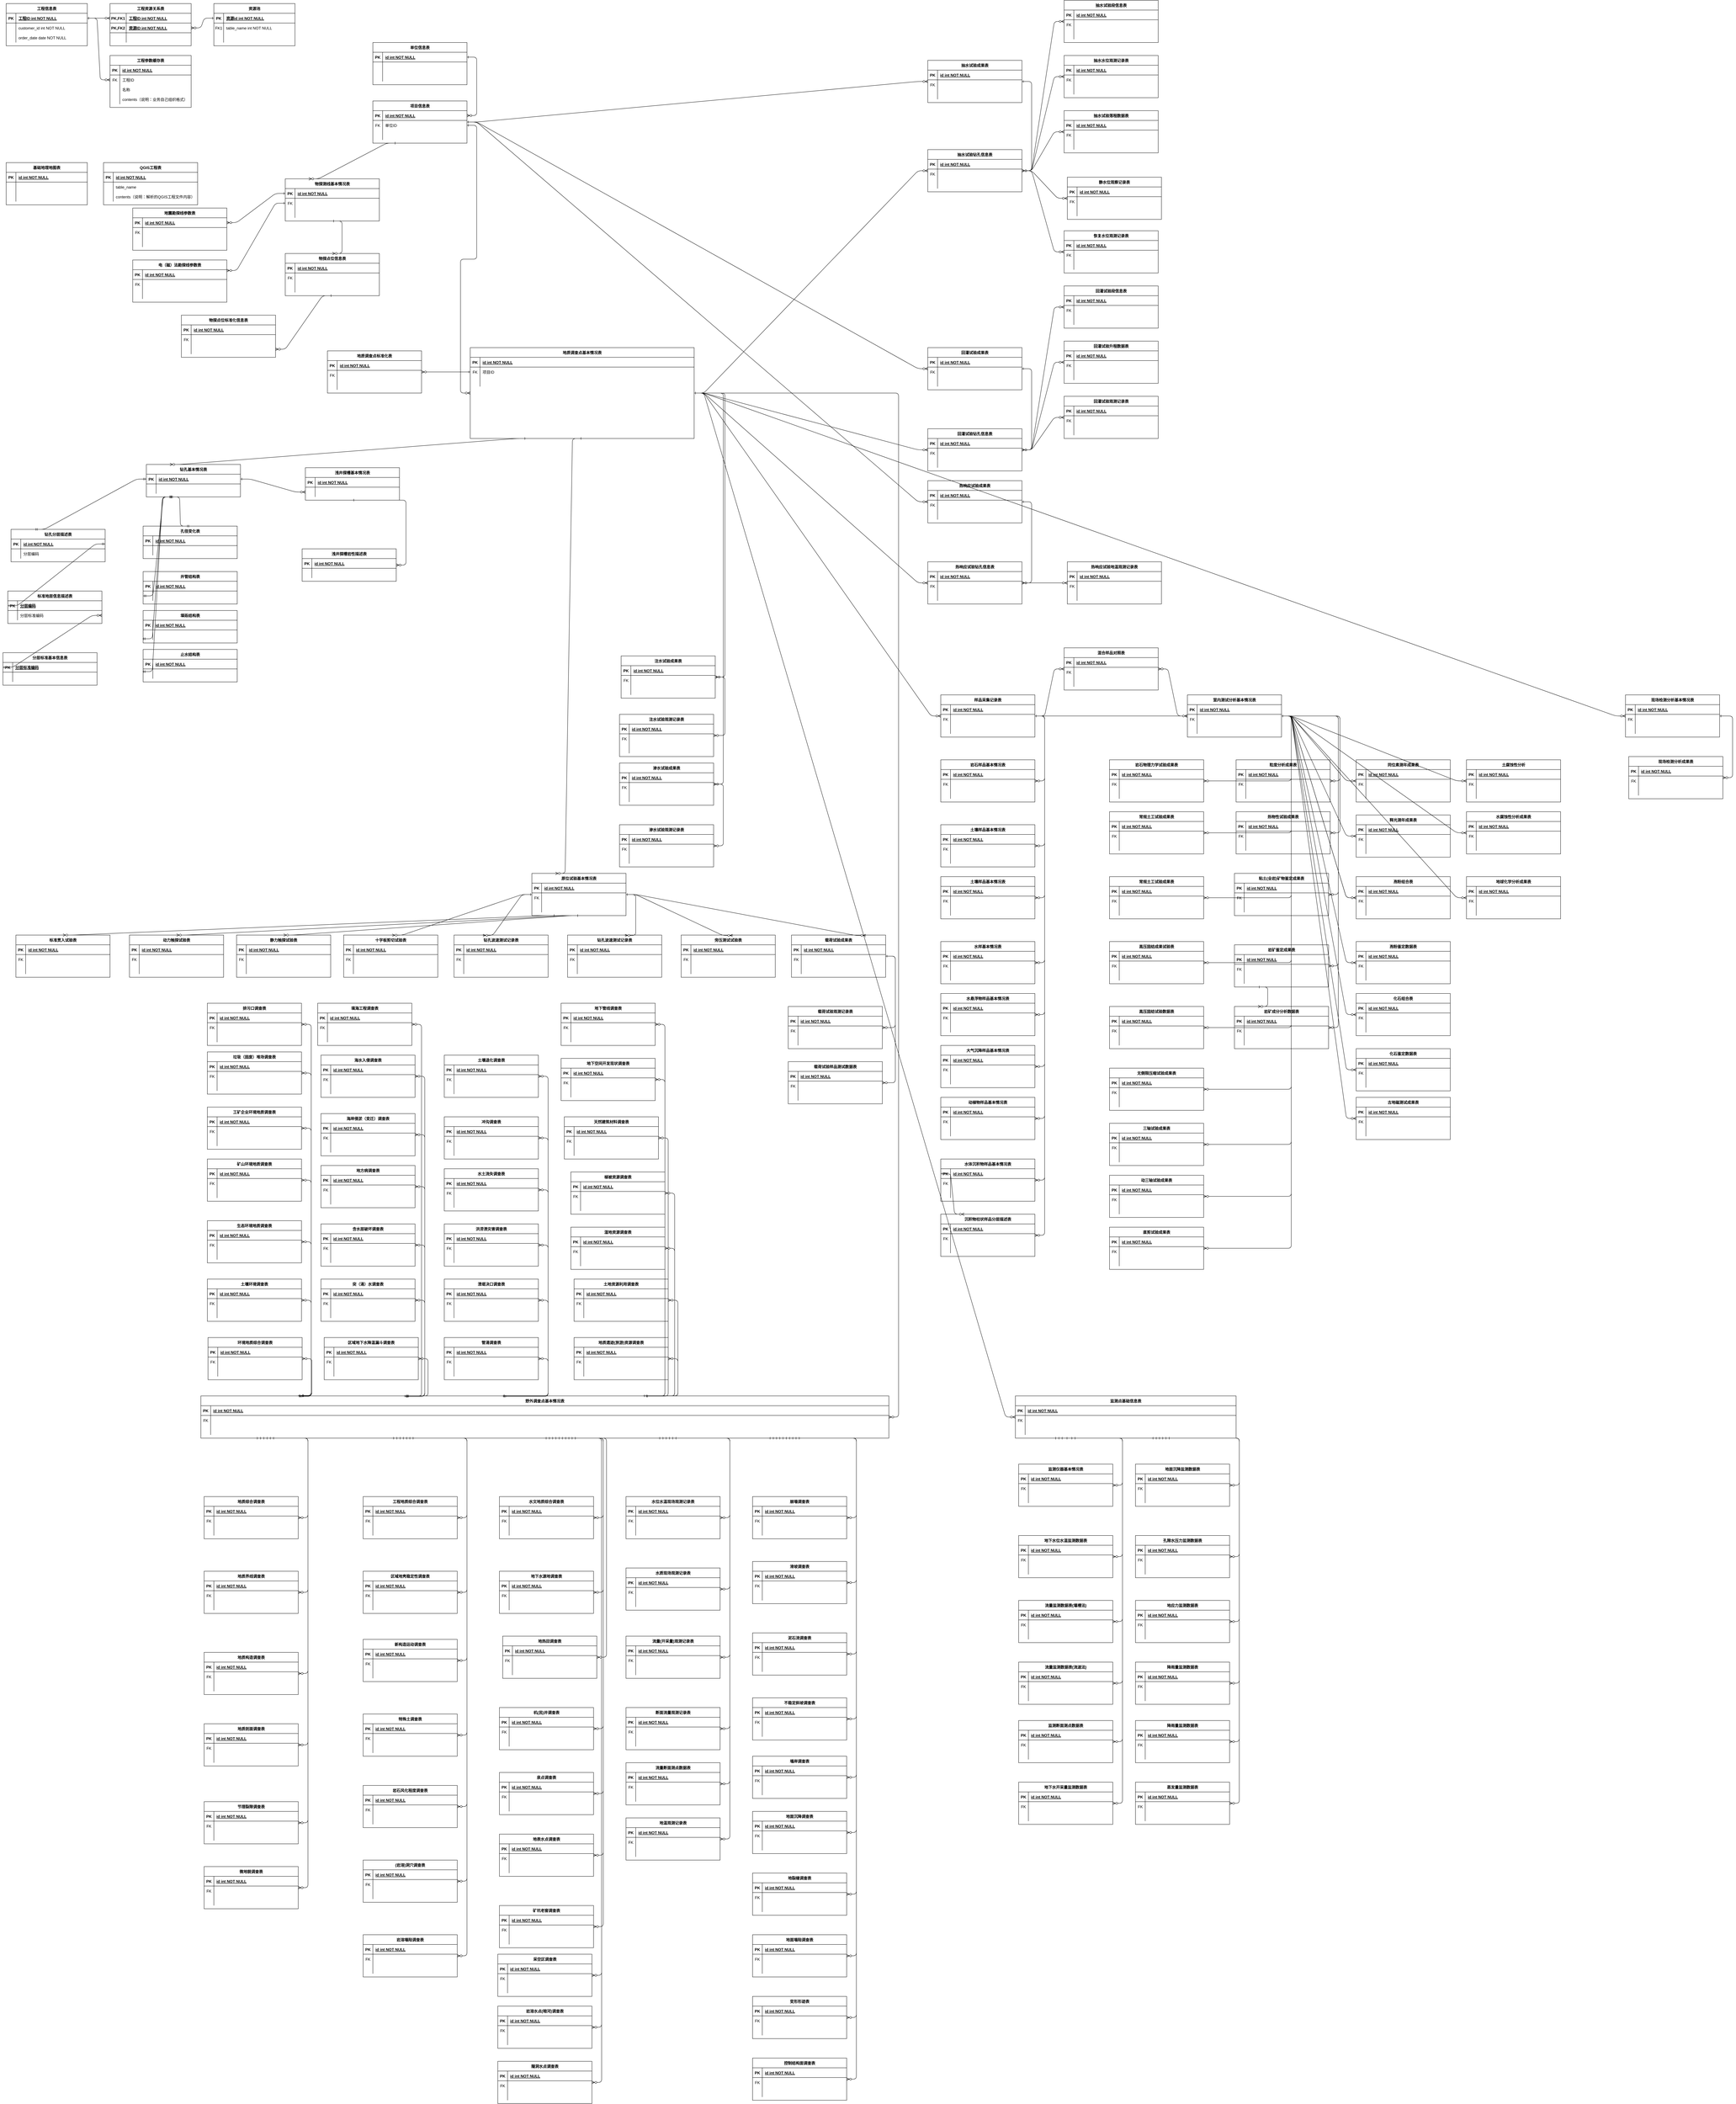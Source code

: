 <mxfile version="14.7.6" type="github" pages="2">
  <diagram id="OpHjC1U1LnmNWEuvdlvx" name="Page-1">
    <mxGraphModel dx="1422" dy="800" grid="1" gridSize="10" guides="1" tooltips="1" connect="1" arrows="1" fold="1" page="1" pageScale="1" pageWidth="827" pageHeight="1169" math="0" shadow="0">
      <root>
        <mxCell id="0" />
        <mxCell id="1" parent="0" />
        <mxCell id="V40oCEvV8n1qsBR1CajE-1" value="工程信息表" style="shape=table;startSize=30;container=1;collapsible=1;childLayout=tableLayout;fixedRows=1;rowLines=0;fontStyle=1;align=center;resizeLast=1;" parent="1" vertex="1">
          <mxGeometry x="770" y="290" width="250" height="130" as="geometry" />
        </mxCell>
        <mxCell id="V40oCEvV8n1qsBR1CajE-2" value="" style="shape=partialRectangle;collapsible=0;dropTarget=0;pointerEvents=0;fillColor=none;points=[[0,0.5],[1,0.5]];portConstraint=eastwest;top=0;left=0;right=0;bottom=1;" parent="V40oCEvV8n1qsBR1CajE-1" vertex="1">
          <mxGeometry y="30" width="250" height="30" as="geometry" />
        </mxCell>
        <mxCell id="V40oCEvV8n1qsBR1CajE-3" value="PK" style="shape=partialRectangle;overflow=hidden;connectable=0;fillColor=none;top=0;left=0;bottom=0;right=0;fontStyle=1;" parent="V40oCEvV8n1qsBR1CajE-2" vertex="1">
          <mxGeometry width="30" height="30" as="geometry" />
        </mxCell>
        <mxCell id="V40oCEvV8n1qsBR1CajE-4" value="工程ID int NOT NULL " style="shape=partialRectangle;overflow=hidden;connectable=0;fillColor=none;top=0;left=0;bottom=0;right=0;align=left;spacingLeft=6;fontStyle=5;" parent="V40oCEvV8n1qsBR1CajE-2" vertex="1">
          <mxGeometry x="30" width="220" height="30" as="geometry" />
        </mxCell>
        <mxCell id="V40oCEvV8n1qsBR1CajE-5" value="" style="shape=partialRectangle;collapsible=0;dropTarget=0;pointerEvents=0;fillColor=none;points=[[0,0.5],[1,0.5]];portConstraint=eastwest;top=0;left=0;right=0;bottom=0;" parent="V40oCEvV8n1qsBR1CajE-1" vertex="1">
          <mxGeometry y="60" width="250" height="30" as="geometry" />
        </mxCell>
        <mxCell id="V40oCEvV8n1qsBR1CajE-6" value="" style="shape=partialRectangle;overflow=hidden;connectable=0;fillColor=none;top=0;left=0;bottom=0;right=0;" parent="V40oCEvV8n1qsBR1CajE-5" vertex="1">
          <mxGeometry width="30" height="30" as="geometry" />
        </mxCell>
        <mxCell id="V40oCEvV8n1qsBR1CajE-7" value="customer_id int NOT NULL" style="shape=partialRectangle;overflow=hidden;connectable=0;fillColor=none;top=0;left=0;bottom=0;right=0;align=left;spacingLeft=6;" parent="V40oCEvV8n1qsBR1CajE-5" vertex="1">
          <mxGeometry x="30" width="220" height="30" as="geometry" />
        </mxCell>
        <mxCell id="V40oCEvV8n1qsBR1CajE-8" value="" style="shape=partialRectangle;collapsible=0;dropTarget=0;pointerEvents=0;fillColor=none;points=[[0,0.5],[1,0.5]];portConstraint=eastwest;top=0;left=0;right=0;bottom=0;" parent="V40oCEvV8n1qsBR1CajE-1" vertex="1">
          <mxGeometry y="90" width="250" height="30" as="geometry" />
        </mxCell>
        <mxCell id="V40oCEvV8n1qsBR1CajE-9" value="" style="shape=partialRectangle;overflow=hidden;connectable=0;fillColor=none;top=0;left=0;bottom=0;right=0;" parent="V40oCEvV8n1qsBR1CajE-8" vertex="1">
          <mxGeometry width="30" height="30" as="geometry" />
        </mxCell>
        <mxCell id="V40oCEvV8n1qsBR1CajE-10" value="order_date date NOT NULL" style="shape=partialRectangle;overflow=hidden;connectable=0;fillColor=none;top=0;left=0;bottom=0;right=0;align=left;spacingLeft=6;" parent="V40oCEvV8n1qsBR1CajE-8" vertex="1">
          <mxGeometry x="30" width="220" height="30" as="geometry" />
        </mxCell>
        <mxCell id="V40oCEvV8n1qsBR1CajE-11" value="" style="edgeStyle=entityRelationEdgeStyle;endArrow=ERzeroToMany;startArrow=ERone;endFill=1;startFill=0;exitX=1;exitY=0.5;exitDx=0;exitDy=0;" parent="1" source="V40oCEvV8n1qsBR1CajE-2" target="V40oCEvV8n1qsBR1CajE-13" edge="1">
          <mxGeometry width="100" height="100" relative="1" as="geometry">
            <mxPoint x="880" y="180" as="sourcePoint" />
            <mxPoint x="960" y="210" as="targetPoint" />
          </mxGeometry>
        </mxCell>
        <mxCell id="V40oCEvV8n1qsBR1CajE-12" value="工程资源关系表" style="shape=table;startSize=30;container=1;collapsible=1;childLayout=tableLayout;fixedRows=1;rowLines=0;fontStyle=1;align=center;resizeLast=1;" parent="1" vertex="1">
          <mxGeometry x="1090" y="290" width="250" height="130" as="geometry" />
        </mxCell>
        <mxCell id="V40oCEvV8n1qsBR1CajE-13" value="" style="shape=partialRectangle;collapsible=0;dropTarget=0;pointerEvents=0;fillColor=none;points=[[0,0.5],[1,0.5]];portConstraint=eastwest;top=0;left=0;right=0;bottom=1;" parent="V40oCEvV8n1qsBR1CajE-12" vertex="1">
          <mxGeometry y="30" width="250" height="30" as="geometry" />
        </mxCell>
        <mxCell id="V40oCEvV8n1qsBR1CajE-14" value="PK,FK1" style="shape=partialRectangle;overflow=hidden;connectable=0;fillColor=none;top=0;left=0;bottom=0;right=0;fontStyle=1;" parent="V40oCEvV8n1qsBR1CajE-13" vertex="1">
          <mxGeometry width="50" height="30" as="geometry" />
        </mxCell>
        <mxCell id="V40oCEvV8n1qsBR1CajE-15" value="工程ID int NOT NULL" style="shape=partialRectangle;overflow=hidden;connectable=0;fillColor=none;top=0;left=0;bottom=0;right=0;align=left;spacingLeft=6;fontStyle=5;" parent="V40oCEvV8n1qsBR1CajE-13" vertex="1">
          <mxGeometry x="50" width="200" height="30" as="geometry" />
        </mxCell>
        <mxCell id="V40oCEvV8n1qsBR1CajE-16" value="" style="shape=partialRectangle;collapsible=0;dropTarget=0;pointerEvents=0;fillColor=none;points=[[0,0.5],[1,0.5]];portConstraint=eastwest;top=0;left=0;right=0;bottom=1;" parent="V40oCEvV8n1qsBR1CajE-12" vertex="1">
          <mxGeometry y="60" width="250" height="30" as="geometry" />
        </mxCell>
        <mxCell id="V40oCEvV8n1qsBR1CajE-17" value="PK,FK2" style="shape=partialRectangle;overflow=hidden;connectable=0;fillColor=none;top=0;left=0;bottom=0;right=0;fontStyle=1;" parent="V40oCEvV8n1qsBR1CajE-16" vertex="1">
          <mxGeometry width="50" height="30" as="geometry" />
        </mxCell>
        <mxCell id="V40oCEvV8n1qsBR1CajE-18" value="资源ID int NOT NULL" style="shape=partialRectangle;overflow=hidden;connectable=0;fillColor=none;top=0;left=0;bottom=0;right=0;align=left;spacingLeft=6;fontStyle=5;" parent="V40oCEvV8n1qsBR1CajE-16" vertex="1">
          <mxGeometry x="50" width="200" height="30" as="geometry" />
        </mxCell>
        <mxCell id="V40oCEvV8n1qsBR1CajE-19" value="" style="shape=partialRectangle;collapsible=0;dropTarget=0;pointerEvents=0;fillColor=none;points=[[0,0.5],[1,0.5]];portConstraint=eastwest;top=0;left=0;right=0;bottom=0;" parent="V40oCEvV8n1qsBR1CajE-12" vertex="1">
          <mxGeometry y="90" width="250" height="30" as="geometry" />
        </mxCell>
        <mxCell id="V40oCEvV8n1qsBR1CajE-20" value="" style="shape=partialRectangle;overflow=hidden;connectable=0;fillColor=none;top=0;left=0;bottom=0;right=0;" parent="V40oCEvV8n1qsBR1CajE-19" vertex="1">
          <mxGeometry width="50" height="30" as="geometry" />
        </mxCell>
        <mxCell id="V40oCEvV8n1qsBR1CajE-21" value="" style="shape=partialRectangle;overflow=hidden;connectable=0;fillColor=none;top=0;left=0;bottom=0;right=0;align=left;spacingLeft=6;" parent="V40oCEvV8n1qsBR1CajE-19" vertex="1">
          <mxGeometry x="50" width="200" height="30" as="geometry" />
        </mxCell>
        <mxCell id="V40oCEvV8n1qsBR1CajE-22" value="基础地理地图表" style="shape=table;startSize=30;container=1;collapsible=1;childLayout=tableLayout;fixedRows=1;rowLines=0;fontStyle=1;align=center;resizeLast=1;" parent="1" vertex="1">
          <mxGeometry x="770" y="780" width="250" height="130" as="geometry" />
        </mxCell>
        <mxCell id="V40oCEvV8n1qsBR1CajE-23" value="" style="shape=partialRectangle;collapsible=0;dropTarget=0;pointerEvents=0;fillColor=none;points=[[0,0.5],[1,0.5]];portConstraint=eastwest;top=0;left=0;right=0;bottom=1;" parent="V40oCEvV8n1qsBR1CajE-22" vertex="1">
          <mxGeometry y="30" width="250" height="30" as="geometry" />
        </mxCell>
        <mxCell id="V40oCEvV8n1qsBR1CajE-24" value="PK" style="shape=partialRectangle;overflow=hidden;connectable=0;fillColor=none;top=0;left=0;bottom=0;right=0;fontStyle=1;" parent="V40oCEvV8n1qsBR1CajE-23" vertex="1">
          <mxGeometry width="30" height="30" as="geometry" />
        </mxCell>
        <mxCell id="V40oCEvV8n1qsBR1CajE-25" value="id int NOT NULL " style="shape=partialRectangle;overflow=hidden;connectable=0;fillColor=none;top=0;left=0;bottom=0;right=0;align=left;spacingLeft=6;fontStyle=5;" parent="V40oCEvV8n1qsBR1CajE-23" vertex="1">
          <mxGeometry x="30" width="220" height="30" as="geometry" />
        </mxCell>
        <mxCell id="V40oCEvV8n1qsBR1CajE-26" value="" style="shape=partialRectangle;collapsible=0;dropTarget=0;pointerEvents=0;fillColor=none;points=[[0,0.5],[1,0.5]];portConstraint=eastwest;top=0;left=0;right=0;bottom=0;" parent="V40oCEvV8n1qsBR1CajE-22" vertex="1">
          <mxGeometry y="60" width="250" height="30" as="geometry" />
        </mxCell>
        <mxCell id="V40oCEvV8n1qsBR1CajE-27" value="" style="shape=partialRectangle;overflow=hidden;connectable=0;fillColor=none;top=0;left=0;bottom=0;right=0;" parent="V40oCEvV8n1qsBR1CajE-26" vertex="1">
          <mxGeometry width="30" height="30" as="geometry" />
        </mxCell>
        <mxCell id="V40oCEvV8n1qsBR1CajE-28" value="" style="shape=partialRectangle;overflow=hidden;connectable=0;fillColor=none;top=0;left=0;bottom=0;right=0;align=left;spacingLeft=6;" parent="V40oCEvV8n1qsBR1CajE-26" vertex="1">
          <mxGeometry x="30" width="220" height="30" as="geometry" />
        </mxCell>
        <mxCell id="V40oCEvV8n1qsBR1CajE-29" value="" style="shape=partialRectangle;collapsible=0;dropTarget=0;pointerEvents=0;fillColor=none;points=[[0,0.5],[1,0.5]];portConstraint=eastwest;top=0;left=0;right=0;bottom=0;" parent="V40oCEvV8n1qsBR1CajE-22" vertex="1">
          <mxGeometry y="90" width="250" height="30" as="geometry" />
        </mxCell>
        <mxCell id="V40oCEvV8n1qsBR1CajE-30" value="" style="shape=partialRectangle;overflow=hidden;connectable=0;fillColor=none;top=0;left=0;bottom=0;right=0;" parent="V40oCEvV8n1qsBR1CajE-29" vertex="1">
          <mxGeometry width="30" height="30" as="geometry" />
        </mxCell>
        <mxCell id="V40oCEvV8n1qsBR1CajE-31" value="" style="shape=partialRectangle;overflow=hidden;connectable=0;fillColor=none;top=0;left=0;bottom=0;right=0;align=left;spacingLeft=6;" parent="V40oCEvV8n1qsBR1CajE-29" vertex="1">
          <mxGeometry x="30" width="220" height="30" as="geometry" />
        </mxCell>
        <mxCell id="V40oCEvV8n1qsBR1CajE-32" value="资源池" style="shape=table;startSize=30;container=1;collapsible=1;childLayout=tableLayout;fixedRows=1;rowLines=0;fontStyle=1;align=center;resizeLast=1;" parent="1" vertex="1">
          <mxGeometry x="1410" y="290" width="250" height="130" as="geometry" />
        </mxCell>
        <mxCell id="V40oCEvV8n1qsBR1CajE-33" value="" style="shape=partialRectangle;collapsible=0;dropTarget=0;pointerEvents=0;fillColor=none;points=[[0,0.5],[1,0.5]];portConstraint=eastwest;top=0;left=0;right=0;bottom=1;" parent="V40oCEvV8n1qsBR1CajE-32" vertex="1">
          <mxGeometry y="30" width="250" height="30" as="geometry" />
        </mxCell>
        <mxCell id="V40oCEvV8n1qsBR1CajE-34" value="PK" style="shape=partialRectangle;overflow=hidden;connectable=0;fillColor=none;top=0;left=0;bottom=0;right=0;fontStyle=1;" parent="V40oCEvV8n1qsBR1CajE-33" vertex="1">
          <mxGeometry width="30" height="30" as="geometry" />
        </mxCell>
        <mxCell id="V40oCEvV8n1qsBR1CajE-35" value="资源id int NOT NULL " style="shape=partialRectangle;overflow=hidden;connectable=0;fillColor=none;top=0;left=0;bottom=0;right=0;align=left;spacingLeft=6;fontStyle=5;" parent="V40oCEvV8n1qsBR1CajE-33" vertex="1">
          <mxGeometry x="30" width="220" height="30" as="geometry" />
        </mxCell>
        <mxCell id="V40oCEvV8n1qsBR1CajE-36" value="" style="shape=partialRectangle;collapsible=0;dropTarget=0;pointerEvents=0;fillColor=none;points=[[0,0.5],[1,0.5]];portConstraint=eastwest;top=0;left=0;right=0;bottom=0;" parent="V40oCEvV8n1qsBR1CajE-32" vertex="1">
          <mxGeometry y="60" width="250" height="30" as="geometry" />
        </mxCell>
        <mxCell id="V40oCEvV8n1qsBR1CajE-37" value="FK1" style="shape=partialRectangle;overflow=hidden;connectable=0;fillColor=none;top=0;left=0;bottom=0;right=0;" parent="V40oCEvV8n1qsBR1CajE-36" vertex="1">
          <mxGeometry width="30" height="30" as="geometry" />
        </mxCell>
        <mxCell id="V40oCEvV8n1qsBR1CajE-38" value="table_name int NOT NULL" style="shape=partialRectangle;overflow=hidden;connectable=0;fillColor=none;top=0;left=0;bottom=0;right=0;align=left;spacingLeft=6;" parent="V40oCEvV8n1qsBR1CajE-36" vertex="1">
          <mxGeometry x="30" width="220" height="30" as="geometry" />
        </mxCell>
        <mxCell id="V40oCEvV8n1qsBR1CajE-39" value="" style="shape=partialRectangle;collapsible=0;dropTarget=0;pointerEvents=0;fillColor=none;points=[[0,0.5],[1,0.5]];portConstraint=eastwest;top=0;left=0;right=0;bottom=0;" parent="V40oCEvV8n1qsBR1CajE-32" vertex="1">
          <mxGeometry y="90" width="250" height="30" as="geometry" />
        </mxCell>
        <mxCell id="V40oCEvV8n1qsBR1CajE-40" value="" style="shape=partialRectangle;overflow=hidden;connectable=0;fillColor=none;top=0;left=0;bottom=0;right=0;" parent="V40oCEvV8n1qsBR1CajE-39" vertex="1">
          <mxGeometry width="30" height="30" as="geometry" />
        </mxCell>
        <mxCell id="V40oCEvV8n1qsBR1CajE-41" value="" style="shape=partialRectangle;overflow=hidden;connectable=0;fillColor=none;top=0;left=0;bottom=0;right=0;align=left;spacingLeft=6;" parent="V40oCEvV8n1qsBR1CajE-39" vertex="1">
          <mxGeometry x="30" width="220" height="30" as="geometry" />
        </mxCell>
        <mxCell id="V40oCEvV8n1qsBR1CajE-42" value="" style="edgeStyle=entityRelationEdgeStyle;endArrow=ERzeroToMany;startArrow=ERone;endFill=1;startFill=0;exitX=0;exitY=0.5;exitDx=0;exitDy=0;" parent="1" source="V40oCEvV8n1qsBR1CajE-33" target="V40oCEvV8n1qsBR1CajE-16" edge="1">
          <mxGeometry width="100" height="100" relative="1" as="geometry">
            <mxPoint x="1510" y="170" as="sourcePoint" />
            <mxPoint x="1340" y="425" as="targetPoint" />
          </mxGeometry>
        </mxCell>
        <mxCell id="V40oCEvV8n1qsBR1CajE-43" value="工程参数缓存表" style="shape=table;startSize=30;container=1;collapsible=1;childLayout=tableLayout;fixedRows=1;rowLines=0;fontStyle=1;align=center;resizeLast=1;" parent="1" vertex="1">
          <mxGeometry x="1090" y="450" width="250" height="160" as="geometry" />
        </mxCell>
        <mxCell id="V40oCEvV8n1qsBR1CajE-44" value="" style="shape=partialRectangle;collapsible=0;dropTarget=0;pointerEvents=0;fillColor=none;points=[[0,0.5],[1,0.5]];portConstraint=eastwest;top=0;left=0;right=0;bottom=1;" parent="V40oCEvV8n1qsBR1CajE-43" vertex="1">
          <mxGeometry y="30" width="250" height="30" as="geometry" />
        </mxCell>
        <mxCell id="V40oCEvV8n1qsBR1CajE-45" value="PK" style="shape=partialRectangle;overflow=hidden;connectable=0;fillColor=none;top=0;left=0;bottom=0;right=0;fontStyle=1;" parent="V40oCEvV8n1qsBR1CajE-44" vertex="1">
          <mxGeometry width="30" height="30" as="geometry" />
        </mxCell>
        <mxCell id="V40oCEvV8n1qsBR1CajE-46" value="id int NOT NULL " style="shape=partialRectangle;overflow=hidden;connectable=0;fillColor=none;top=0;left=0;bottom=0;right=0;align=left;spacingLeft=6;fontStyle=5;" parent="V40oCEvV8n1qsBR1CajE-44" vertex="1">
          <mxGeometry x="30" width="220" height="30" as="geometry" />
        </mxCell>
        <mxCell id="V40oCEvV8n1qsBR1CajE-47" value="" style="shape=partialRectangle;collapsible=0;dropTarget=0;pointerEvents=0;fillColor=none;points=[[0,0.5],[1,0.5]];portConstraint=eastwest;top=0;left=0;right=0;bottom=0;" parent="V40oCEvV8n1qsBR1CajE-43" vertex="1">
          <mxGeometry y="60" width="250" height="30" as="geometry" />
        </mxCell>
        <mxCell id="V40oCEvV8n1qsBR1CajE-48" value="FK" style="shape=partialRectangle;overflow=hidden;connectable=0;fillColor=none;top=0;left=0;bottom=0;right=0;" parent="V40oCEvV8n1qsBR1CajE-47" vertex="1">
          <mxGeometry width="30" height="30" as="geometry" />
        </mxCell>
        <mxCell id="V40oCEvV8n1qsBR1CajE-49" value="工程ID" style="shape=partialRectangle;overflow=hidden;connectable=0;fillColor=none;top=0;left=0;bottom=0;right=0;align=left;spacingLeft=6;" parent="V40oCEvV8n1qsBR1CajE-47" vertex="1">
          <mxGeometry x="30" width="220" height="30" as="geometry" />
        </mxCell>
        <mxCell id="V40oCEvV8n1qsBR1CajE-50" value="" style="shape=partialRectangle;collapsible=0;dropTarget=0;pointerEvents=0;fillColor=none;points=[[0,0.5],[1,0.5]];portConstraint=eastwest;top=0;left=0;right=0;bottom=0;" parent="V40oCEvV8n1qsBR1CajE-43" vertex="1">
          <mxGeometry y="90" width="250" height="30" as="geometry" />
        </mxCell>
        <mxCell id="V40oCEvV8n1qsBR1CajE-51" value="" style="shape=partialRectangle;overflow=hidden;connectable=0;fillColor=none;top=0;left=0;bottom=0;right=0;" parent="V40oCEvV8n1qsBR1CajE-50" vertex="1">
          <mxGeometry width="30" height="30" as="geometry" />
        </mxCell>
        <mxCell id="V40oCEvV8n1qsBR1CajE-52" value="名称" style="shape=partialRectangle;overflow=hidden;connectable=0;fillColor=none;top=0;left=0;bottom=0;right=0;align=left;spacingLeft=6;" parent="V40oCEvV8n1qsBR1CajE-50" vertex="1">
          <mxGeometry x="30" width="220" height="30" as="geometry" />
        </mxCell>
        <mxCell id="V40oCEvV8n1qsBR1CajE-53" value="" style="shape=partialRectangle;collapsible=0;dropTarget=0;pointerEvents=0;fillColor=none;points=[[0,0.5],[1,0.5]];portConstraint=eastwest;top=0;left=0;right=0;bottom=0;" parent="V40oCEvV8n1qsBR1CajE-43" vertex="1">
          <mxGeometry y="120" width="250" height="30" as="geometry" />
        </mxCell>
        <mxCell id="V40oCEvV8n1qsBR1CajE-54" value="" style="shape=partialRectangle;overflow=hidden;connectable=0;fillColor=none;top=0;left=0;bottom=0;right=0;" parent="V40oCEvV8n1qsBR1CajE-53" vertex="1">
          <mxGeometry width="30" height="30" as="geometry" />
        </mxCell>
        <mxCell id="V40oCEvV8n1qsBR1CajE-55" value="contents（说明：业务自己组织格式）" style="shape=partialRectangle;overflow=hidden;connectable=0;fillColor=none;top=0;left=0;bottom=0;right=0;align=left;spacingLeft=6;" parent="V40oCEvV8n1qsBR1CajE-53" vertex="1">
          <mxGeometry x="30" width="220" height="30" as="geometry" />
        </mxCell>
        <mxCell id="V40oCEvV8n1qsBR1CajE-56" value="" style="edgeStyle=entityRelationEdgeStyle;endArrow=ERzeroToMany;startArrow=ERone;endFill=1;startFill=0;entryX=0;entryY=0.5;entryDx=0;entryDy=0;" parent="1" source="V40oCEvV8n1qsBR1CajE-2" target="V40oCEvV8n1qsBR1CajE-47" edge="1">
          <mxGeometry width="100" height="100" relative="1" as="geometry">
            <mxPoint x="1140" y="490" as="sourcePoint" />
            <mxPoint x="1210" y="490" as="targetPoint" />
          </mxGeometry>
        </mxCell>
        <mxCell id="V40oCEvV8n1qsBR1CajE-57" value="QGIS工程表" style="shape=table;startSize=30;container=1;collapsible=1;childLayout=tableLayout;fixedRows=1;rowLines=0;fontStyle=1;align=center;resizeLast=1;" parent="1" vertex="1">
          <mxGeometry x="1070" y="780" width="290" height="130" as="geometry" />
        </mxCell>
        <mxCell id="V40oCEvV8n1qsBR1CajE-58" value="" style="shape=partialRectangle;collapsible=0;dropTarget=0;pointerEvents=0;fillColor=none;points=[[0,0.5],[1,0.5]];portConstraint=eastwest;top=0;left=0;right=0;bottom=1;" parent="V40oCEvV8n1qsBR1CajE-57" vertex="1">
          <mxGeometry y="30" width="290" height="30" as="geometry" />
        </mxCell>
        <mxCell id="V40oCEvV8n1qsBR1CajE-59" value="PK" style="shape=partialRectangle;overflow=hidden;connectable=0;fillColor=none;top=0;left=0;bottom=0;right=0;fontStyle=1;" parent="V40oCEvV8n1qsBR1CajE-58" vertex="1">
          <mxGeometry width="30" height="30" as="geometry" />
        </mxCell>
        <mxCell id="V40oCEvV8n1qsBR1CajE-60" value="id int NOT NULL " style="shape=partialRectangle;overflow=hidden;connectable=0;fillColor=none;top=0;left=0;bottom=0;right=0;align=left;spacingLeft=6;fontStyle=5;" parent="V40oCEvV8n1qsBR1CajE-58" vertex="1">
          <mxGeometry x="30" width="260" height="30" as="geometry" />
        </mxCell>
        <mxCell id="V40oCEvV8n1qsBR1CajE-61" value="" style="shape=partialRectangle;collapsible=0;dropTarget=0;pointerEvents=0;fillColor=none;points=[[0,0.5],[1,0.5]];portConstraint=eastwest;top=0;left=0;right=0;bottom=0;" parent="V40oCEvV8n1qsBR1CajE-57" vertex="1">
          <mxGeometry y="60" width="290" height="30" as="geometry" />
        </mxCell>
        <mxCell id="V40oCEvV8n1qsBR1CajE-62" value="" style="shape=partialRectangle;overflow=hidden;connectable=0;fillColor=none;top=0;left=0;bottom=0;right=0;" parent="V40oCEvV8n1qsBR1CajE-61" vertex="1">
          <mxGeometry width="30" height="30" as="geometry" />
        </mxCell>
        <mxCell id="V40oCEvV8n1qsBR1CajE-63" value="table_name" style="shape=partialRectangle;overflow=hidden;connectable=0;fillColor=none;top=0;left=0;bottom=0;right=0;align=left;spacingLeft=6;" parent="V40oCEvV8n1qsBR1CajE-61" vertex="1">
          <mxGeometry x="30" width="260" height="30" as="geometry" />
        </mxCell>
        <mxCell id="V40oCEvV8n1qsBR1CajE-64" value="" style="shape=partialRectangle;collapsible=0;dropTarget=0;pointerEvents=0;fillColor=none;points=[[0,0.5],[1,0.5]];portConstraint=eastwest;top=0;left=0;right=0;bottom=0;" parent="V40oCEvV8n1qsBR1CajE-57" vertex="1">
          <mxGeometry y="90" width="290" height="30" as="geometry" />
        </mxCell>
        <mxCell id="V40oCEvV8n1qsBR1CajE-65" value="" style="shape=partialRectangle;overflow=hidden;connectable=0;fillColor=none;top=0;left=0;bottom=0;right=0;" parent="V40oCEvV8n1qsBR1CajE-64" vertex="1">
          <mxGeometry width="30" height="30" as="geometry" />
        </mxCell>
        <mxCell id="V40oCEvV8n1qsBR1CajE-66" value="contents（说明：解析的QGIS工程文件内容）" style="shape=partialRectangle;overflow=hidden;connectable=0;fillColor=none;top=0;left=0;bottom=0;right=0;align=left;spacingLeft=6;" parent="V40oCEvV8n1qsBR1CajE-64" vertex="1">
          <mxGeometry x="30" width="260" height="30" as="geometry" />
        </mxCell>
        <mxCell id="V40oCEvV8n1qsBR1CajE-67" value="地质调查点基本情况表" style="shape=table;startSize=30;container=1;collapsible=1;childLayout=tableLayout;fixedRows=1;rowLines=0;fontStyle=1;align=center;resizeLast=1;" parent="1" vertex="1">
          <mxGeometry x="2200" y="1350" width="690" height="280" as="geometry" />
        </mxCell>
        <mxCell id="V40oCEvV8n1qsBR1CajE-68" value="" style="shape=partialRectangle;collapsible=0;dropTarget=0;pointerEvents=0;fillColor=none;points=[[0,0.5],[1,0.5]];portConstraint=eastwest;top=0;left=0;right=0;bottom=1;" parent="V40oCEvV8n1qsBR1CajE-67" vertex="1">
          <mxGeometry y="30" width="690" height="30" as="geometry" />
        </mxCell>
        <mxCell id="V40oCEvV8n1qsBR1CajE-69" value="PK" style="shape=partialRectangle;overflow=hidden;connectable=0;fillColor=none;top=0;left=0;bottom=0;right=0;fontStyle=1;" parent="V40oCEvV8n1qsBR1CajE-68" vertex="1">
          <mxGeometry width="30" height="30" as="geometry" />
        </mxCell>
        <mxCell id="V40oCEvV8n1qsBR1CajE-70" value="id int NOT NULL " style="shape=partialRectangle;overflow=hidden;connectable=0;fillColor=none;top=0;left=0;bottom=0;right=0;align=left;spacingLeft=6;fontStyle=5;" parent="V40oCEvV8n1qsBR1CajE-68" vertex="1">
          <mxGeometry x="30" width="660" height="30" as="geometry" />
        </mxCell>
        <mxCell id="V40oCEvV8n1qsBR1CajE-71" value="" style="shape=partialRectangle;collapsible=0;dropTarget=0;pointerEvents=0;fillColor=none;points=[[0,0.5],[1,0.5]];portConstraint=eastwest;top=0;left=0;right=0;bottom=0;" parent="V40oCEvV8n1qsBR1CajE-67" vertex="1">
          <mxGeometry y="60" width="690" height="30" as="geometry" />
        </mxCell>
        <mxCell id="V40oCEvV8n1qsBR1CajE-72" value="FK" style="shape=partialRectangle;overflow=hidden;connectable=0;fillColor=none;top=0;left=0;bottom=0;right=0;" parent="V40oCEvV8n1qsBR1CajE-71" vertex="1">
          <mxGeometry width="30" height="30" as="geometry" />
        </mxCell>
        <mxCell id="V40oCEvV8n1qsBR1CajE-73" value="项目ID" style="shape=partialRectangle;overflow=hidden;connectable=0;fillColor=none;top=0;left=0;bottom=0;right=0;align=left;spacingLeft=6;" parent="V40oCEvV8n1qsBR1CajE-71" vertex="1">
          <mxGeometry x="30" width="660" height="30" as="geometry" />
        </mxCell>
        <mxCell id="V40oCEvV8n1qsBR1CajE-74" value="" style="shape=partialRectangle;collapsible=0;dropTarget=0;pointerEvents=0;fillColor=none;points=[[0,0.5],[1,0.5]];portConstraint=eastwest;top=0;left=0;right=0;bottom=0;" parent="V40oCEvV8n1qsBR1CajE-67" vertex="1">
          <mxGeometry y="90" width="690" height="30" as="geometry" />
        </mxCell>
        <mxCell id="V40oCEvV8n1qsBR1CajE-75" value="" style="shape=partialRectangle;overflow=hidden;connectable=0;fillColor=none;top=0;left=0;bottom=0;right=0;" parent="V40oCEvV8n1qsBR1CajE-74" vertex="1">
          <mxGeometry width="30" height="30" as="geometry" />
        </mxCell>
        <mxCell id="V40oCEvV8n1qsBR1CajE-76" value="" style="shape=partialRectangle;overflow=hidden;connectable=0;fillColor=none;top=0;left=0;bottom=0;right=0;align=left;spacingLeft=6;" parent="V40oCEvV8n1qsBR1CajE-74" vertex="1">
          <mxGeometry x="30" width="660" height="30" as="geometry" />
        </mxCell>
        <mxCell id="V40oCEvV8n1qsBR1CajE-77" value="单位信息表" style="shape=table;startSize=30;container=1;collapsible=1;childLayout=tableLayout;fixedRows=1;rowLines=0;fontStyle=1;align=center;resizeLast=1;" parent="1" vertex="1">
          <mxGeometry x="1900" y="410" width="290" height="130" as="geometry" />
        </mxCell>
        <mxCell id="V40oCEvV8n1qsBR1CajE-78" value="" style="shape=partialRectangle;collapsible=0;dropTarget=0;pointerEvents=0;fillColor=none;points=[[0,0.5],[1,0.5]];portConstraint=eastwest;top=0;left=0;right=0;bottom=1;" parent="V40oCEvV8n1qsBR1CajE-77" vertex="1">
          <mxGeometry y="30" width="290" height="30" as="geometry" />
        </mxCell>
        <mxCell id="V40oCEvV8n1qsBR1CajE-79" value="PK" style="shape=partialRectangle;overflow=hidden;connectable=0;fillColor=none;top=0;left=0;bottom=0;right=0;fontStyle=1;" parent="V40oCEvV8n1qsBR1CajE-78" vertex="1">
          <mxGeometry width="30" height="30" as="geometry" />
        </mxCell>
        <mxCell id="V40oCEvV8n1qsBR1CajE-80" value="id int NOT NULL " style="shape=partialRectangle;overflow=hidden;connectable=0;fillColor=none;top=0;left=0;bottom=0;right=0;align=left;spacingLeft=6;fontStyle=5;" parent="V40oCEvV8n1qsBR1CajE-78" vertex="1">
          <mxGeometry x="30" width="260" height="30" as="geometry" />
        </mxCell>
        <mxCell id="V40oCEvV8n1qsBR1CajE-81" value="" style="shape=partialRectangle;collapsible=0;dropTarget=0;pointerEvents=0;fillColor=none;points=[[0,0.5],[1,0.5]];portConstraint=eastwest;top=0;left=0;right=0;bottom=0;" parent="V40oCEvV8n1qsBR1CajE-77" vertex="1">
          <mxGeometry y="60" width="290" height="30" as="geometry" />
        </mxCell>
        <mxCell id="V40oCEvV8n1qsBR1CajE-82" value="" style="shape=partialRectangle;overflow=hidden;connectable=0;fillColor=none;top=0;left=0;bottom=0;right=0;" parent="V40oCEvV8n1qsBR1CajE-81" vertex="1">
          <mxGeometry width="30" height="30" as="geometry" />
        </mxCell>
        <mxCell id="V40oCEvV8n1qsBR1CajE-83" value="" style="shape=partialRectangle;overflow=hidden;connectable=0;fillColor=none;top=0;left=0;bottom=0;right=0;align=left;spacingLeft=6;" parent="V40oCEvV8n1qsBR1CajE-81" vertex="1">
          <mxGeometry x="30" width="260" height="30" as="geometry" />
        </mxCell>
        <mxCell id="V40oCEvV8n1qsBR1CajE-84" value="" style="shape=partialRectangle;collapsible=0;dropTarget=0;pointerEvents=0;fillColor=none;points=[[0,0.5],[1,0.5]];portConstraint=eastwest;top=0;left=0;right=0;bottom=0;" parent="V40oCEvV8n1qsBR1CajE-77" vertex="1">
          <mxGeometry y="90" width="290" height="30" as="geometry" />
        </mxCell>
        <mxCell id="V40oCEvV8n1qsBR1CajE-85" value="" style="shape=partialRectangle;overflow=hidden;connectable=0;fillColor=none;top=0;left=0;bottom=0;right=0;" parent="V40oCEvV8n1qsBR1CajE-84" vertex="1">
          <mxGeometry width="30" height="30" as="geometry" />
        </mxCell>
        <mxCell id="V40oCEvV8n1qsBR1CajE-86" value="" style="shape=partialRectangle;overflow=hidden;connectable=0;fillColor=none;top=0;left=0;bottom=0;right=0;align=left;spacingLeft=6;" parent="V40oCEvV8n1qsBR1CajE-84" vertex="1">
          <mxGeometry x="30" width="260" height="30" as="geometry" />
        </mxCell>
        <mxCell id="V40oCEvV8n1qsBR1CajE-87" value="项目信息表" style="shape=table;startSize=30;container=1;collapsible=1;childLayout=tableLayout;fixedRows=1;rowLines=0;fontStyle=1;align=center;resizeLast=1;" parent="1" vertex="1">
          <mxGeometry x="1900" y="590" width="290" height="130" as="geometry" />
        </mxCell>
        <mxCell id="V40oCEvV8n1qsBR1CajE-88" value="" style="shape=partialRectangle;collapsible=0;dropTarget=0;pointerEvents=0;fillColor=none;points=[[0,0.5],[1,0.5]];portConstraint=eastwest;top=0;left=0;right=0;bottom=1;" parent="V40oCEvV8n1qsBR1CajE-87" vertex="1">
          <mxGeometry y="30" width="290" height="30" as="geometry" />
        </mxCell>
        <mxCell id="V40oCEvV8n1qsBR1CajE-89" value="PK" style="shape=partialRectangle;overflow=hidden;connectable=0;fillColor=none;top=0;left=0;bottom=0;right=0;fontStyle=1;" parent="V40oCEvV8n1qsBR1CajE-88" vertex="1">
          <mxGeometry width="30" height="30" as="geometry" />
        </mxCell>
        <mxCell id="V40oCEvV8n1qsBR1CajE-90" value="id int NOT NULL " style="shape=partialRectangle;overflow=hidden;connectable=0;fillColor=none;top=0;left=0;bottom=0;right=0;align=left;spacingLeft=6;fontStyle=5;" parent="V40oCEvV8n1qsBR1CajE-88" vertex="1">
          <mxGeometry x="30" width="260" height="30" as="geometry" />
        </mxCell>
        <mxCell id="V40oCEvV8n1qsBR1CajE-91" value="" style="shape=partialRectangle;collapsible=0;dropTarget=0;pointerEvents=0;fillColor=none;points=[[0,0.5],[1,0.5]];portConstraint=eastwest;top=0;left=0;right=0;bottom=0;" parent="V40oCEvV8n1qsBR1CajE-87" vertex="1">
          <mxGeometry y="60" width="290" height="30" as="geometry" />
        </mxCell>
        <mxCell id="V40oCEvV8n1qsBR1CajE-92" value="FK" style="shape=partialRectangle;overflow=hidden;connectable=0;fillColor=none;top=0;left=0;bottom=0;right=0;" parent="V40oCEvV8n1qsBR1CajE-91" vertex="1">
          <mxGeometry width="30" height="30" as="geometry" />
        </mxCell>
        <mxCell id="V40oCEvV8n1qsBR1CajE-93" value="单位ID" style="shape=partialRectangle;overflow=hidden;connectable=0;fillColor=none;top=0;left=0;bottom=0;right=0;align=left;spacingLeft=6;" parent="V40oCEvV8n1qsBR1CajE-91" vertex="1">
          <mxGeometry x="30" width="260" height="30" as="geometry" />
        </mxCell>
        <mxCell id="V40oCEvV8n1qsBR1CajE-94" value="" style="shape=partialRectangle;collapsible=0;dropTarget=0;pointerEvents=0;fillColor=none;points=[[0,0.5],[1,0.5]];portConstraint=eastwest;top=0;left=0;right=0;bottom=0;" parent="V40oCEvV8n1qsBR1CajE-87" vertex="1">
          <mxGeometry y="90" width="290" height="30" as="geometry" />
        </mxCell>
        <mxCell id="V40oCEvV8n1qsBR1CajE-95" value="" style="shape=partialRectangle;overflow=hidden;connectable=0;fillColor=none;top=0;left=0;bottom=0;right=0;" parent="V40oCEvV8n1qsBR1CajE-94" vertex="1">
          <mxGeometry width="30" height="30" as="geometry" />
        </mxCell>
        <mxCell id="V40oCEvV8n1qsBR1CajE-96" value="" style="shape=partialRectangle;overflow=hidden;connectable=0;fillColor=none;top=0;left=0;bottom=0;right=0;align=left;spacingLeft=6;" parent="V40oCEvV8n1qsBR1CajE-94" vertex="1">
          <mxGeometry x="30" width="260" height="30" as="geometry" />
        </mxCell>
        <mxCell id="V40oCEvV8n1qsBR1CajE-97" value="" style="edgeStyle=entityRelationEdgeStyle;endArrow=ERzeroToMany;startArrow=ERone;endFill=1;startFill=0;" parent="1" source="V40oCEvV8n1qsBR1CajE-78" target="V40oCEvV8n1qsBR1CajE-88" edge="1">
          <mxGeometry width="100" height="100" relative="1" as="geometry">
            <mxPoint x="1810" y="560" as="sourcePoint" />
            <mxPoint x="1740" y="590" as="targetPoint" />
          </mxGeometry>
        </mxCell>
        <mxCell id="V40oCEvV8n1qsBR1CajE-98" value="" style="edgeStyle=entityRelationEdgeStyle;endArrow=ERzeroToMany;startArrow=ERone;endFill=1;startFill=0;exitX=1;exitY=0.5;exitDx=0;exitDy=0;" parent="1" source="V40oCEvV8n1qsBR1CajE-91" target="V40oCEvV8n1qsBR1CajE-67" edge="1">
          <mxGeometry width="100" height="100" relative="1" as="geometry">
            <mxPoint x="1590" y="570" as="sourcePoint" />
            <mxPoint x="1700" y="830" as="targetPoint" />
          </mxGeometry>
        </mxCell>
        <mxCell id="V40oCEvV8n1qsBR1CajE-99" value="地质调查点标准化表" style="shape=table;startSize=30;container=1;collapsible=1;childLayout=tableLayout;fixedRows=1;rowLines=0;fontStyle=1;align=center;resizeLast=1;" parent="1" vertex="1">
          <mxGeometry x="1760" y="1360" width="290" height="130" as="geometry" />
        </mxCell>
        <mxCell id="V40oCEvV8n1qsBR1CajE-100" value="" style="shape=partialRectangle;collapsible=0;dropTarget=0;pointerEvents=0;fillColor=none;points=[[0,0.5],[1,0.5]];portConstraint=eastwest;top=0;left=0;right=0;bottom=1;" parent="V40oCEvV8n1qsBR1CajE-99" vertex="1">
          <mxGeometry y="30" width="290" height="30" as="geometry" />
        </mxCell>
        <mxCell id="V40oCEvV8n1qsBR1CajE-101" value="PK" style="shape=partialRectangle;overflow=hidden;connectable=0;fillColor=none;top=0;left=0;bottom=0;right=0;fontStyle=1;" parent="V40oCEvV8n1qsBR1CajE-100" vertex="1">
          <mxGeometry width="30" height="30" as="geometry" />
        </mxCell>
        <mxCell id="V40oCEvV8n1qsBR1CajE-102" value="id int NOT NULL " style="shape=partialRectangle;overflow=hidden;connectable=0;fillColor=none;top=0;left=0;bottom=0;right=0;align=left;spacingLeft=6;fontStyle=5;" parent="V40oCEvV8n1qsBR1CajE-100" vertex="1">
          <mxGeometry x="30" width="260" height="30" as="geometry" />
        </mxCell>
        <mxCell id="V40oCEvV8n1qsBR1CajE-103" value="" style="shape=partialRectangle;collapsible=0;dropTarget=0;pointerEvents=0;fillColor=none;points=[[0,0.5],[1,0.5]];portConstraint=eastwest;top=0;left=0;right=0;bottom=0;" parent="V40oCEvV8n1qsBR1CajE-99" vertex="1">
          <mxGeometry y="60" width="290" height="30" as="geometry" />
        </mxCell>
        <mxCell id="V40oCEvV8n1qsBR1CajE-104" value="FK" style="shape=partialRectangle;overflow=hidden;connectable=0;fillColor=none;top=0;left=0;bottom=0;right=0;" parent="V40oCEvV8n1qsBR1CajE-103" vertex="1">
          <mxGeometry width="30" height="30" as="geometry" />
        </mxCell>
        <mxCell id="V40oCEvV8n1qsBR1CajE-105" value="" style="shape=partialRectangle;overflow=hidden;connectable=0;fillColor=none;top=0;left=0;bottom=0;right=0;align=left;spacingLeft=6;" parent="V40oCEvV8n1qsBR1CajE-103" vertex="1">
          <mxGeometry x="30" width="260" height="30" as="geometry" />
        </mxCell>
        <mxCell id="V40oCEvV8n1qsBR1CajE-106" value="" style="shape=partialRectangle;collapsible=0;dropTarget=0;pointerEvents=0;fillColor=none;points=[[0,0.5],[1,0.5]];portConstraint=eastwest;top=0;left=0;right=0;bottom=0;" parent="V40oCEvV8n1qsBR1CajE-99" vertex="1">
          <mxGeometry y="90" width="290" height="30" as="geometry" />
        </mxCell>
        <mxCell id="V40oCEvV8n1qsBR1CajE-107" value="" style="shape=partialRectangle;overflow=hidden;connectable=0;fillColor=none;top=0;left=0;bottom=0;right=0;" parent="V40oCEvV8n1qsBR1CajE-106" vertex="1">
          <mxGeometry width="30" height="30" as="geometry" />
        </mxCell>
        <mxCell id="V40oCEvV8n1qsBR1CajE-108" value="" style="shape=partialRectangle;overflow=hidden;connectable=0;fillColor=none;top=0;left=0;bottom=0;right=0;align=left;spacingLeft=6;" parent="V40oCEvV8n1qsBR1CajE-106" vertex="1">
          <mxGeometry x="30" width="260" height="30" as="geometry" />
        </mxCell>
        <mxCell id="V40oCEvV8n1qsBR1CajE-109" value="" style="edgeStyle=entityRelationEdgeStyle;endArrow=ERzeroToMany;startArrow=ERone;endFill=1;startFill=0;exitX=0;exitY=0.5;exitDx=0;exitDy=0;" parent="1" source="V40oCEvV8n1qsBR1CajE-71" target="V40oCEvV8n1qsBR1CajE-99" edge="1">
          <mxGeometry width="100" height="100" relative="1" as="geometry">
            <mxPoint x="2132.0" y="1020" as="sourcePoint" />
            <mxPoint x="2132.0" y="1240" as="targetPoint" />
          </mxGeometry>
        </mxCell>
        <mxCell id="V40oCEvV8n1qsBR1CajE-110" value="钻孔基本情况表" style="shape=table;startSize=30;container=1;collapsible=1;childLayout=tableLayout;fixedRows=1;rowLines=0;fontStyle=1;align=center;resizeLast=1;" parent="1" vertex="1">
          <mxGeometry x="1202" y="1710" width="290" height="100" as="geometry" />
        </mxCell>
        <mxCell id="V40oCEvV8n1qsBR1CajE-111" value="" style="shape=partialRectangle;collapsible=0;dropTarget=0;pointerEvents=0;fillColor=none;points=[[0,0.5],[1,0.5]];portConstraint=eastwest;top=0;left=0;right=0;bottom=1;" parent="V40oCEvV8n1qsBR1CajE-110" vertex="1">
          <mxGeometry y="30" width="290" height="30" as="geometry" />
        </mxCell>
        <mxCell id="V40oCEvV8n1qsBR1CajE-112" value="PK" style="shape=partialRectangle;overflow=hidden;connectable=0;fillColor=none;top=0;left=0;bottom=0;right=0;fontStyle=1;" parent="V40oCEvV8n1qsBR1CajE-111" vertex="1">
          <mxGeometry width="30" height="30" as="geometry" />
        </mxCell>
        <mxCell id="V40oCEvV8n1qsBR1CajE-113" value="id int NOT NULL " style="shape=partialRectangle;overflow=hidden;connectable=0;fillColor=none;top=0;left=0;bottom=0;right=0;align=left;spacingLeft=6;fontStyle=5;" parent="V40oCEvV8n1qsBR1CajE-111" vertex="1">
          <mxGeometry x="30" width="260" height="30" as="geometry" />
        </mxCell>
        <mxCell id="V40oCEvV8n1qsBR1CajE-114" value="" style="shape=partialRectangle;collapsible=0;dropTarget=0;pointerEvents=0;fillColor=none;points=[[0,0.5],[1,0.5]];portConstraint=eastwest;top=0;left=0;right=0;bottom=0;" parent="V40oCEvV8n1qsBR1CajE-110" vertex="1">
          <mxGeometry y="60" width="290" height="30" as="geometry" />
        </mxCell>
        <mxCell id="V40oCEvV8n1qsBR1CajE-115" value="" style="shape=partialRectangle;overflow=hidden;connectable=0;fillColor=none;top=0;left=0;bottom=0;right=0;" parent="V40oCEvV8n1qsBR1CajE-114" vertex="1">
          <mxGeometry width="30" height="30" as="geometry" />
        </mxCell>
        <mxCell id="V40oCEvV8n1qsBR1CajE-116" value="" style="shape=partialRectangle;overflow=hidden;connectable=0;fillColor=none;top=0;left=0;bottom=0;right=0;align=left;spacingLeft=6;" parent="V40oCEvV8n1qsBR1CajE-114" vertex="1">
          <mxGeometry x="30" width="260" height="30" as="geometry" />
        </mxCell>
        <mxCell id="V40oCEvV8n1qsBR1CajE-117" value="" style="edgeStyle=entityRelationEdgeStyle;endArrow=ERzeroToMany;startArrow=ERone;endFill=1;startFill=0;exitX=0.25;exitY=1;exitDx=0;exitDy=0;entryX=0.25;entryY=0;entryDx=0;entryDy=0;" parent="1" source="V40oCEvV8n1qsBR1CajE-67" target="V40oCEvV8n1qsBR1CajE-110" edge="1">
          <mxGeometry width="100" height="100" relative="1" as="geometry">
            <mxPoint x="1760.0" y="865" as="sourcePoint" />
            <mxPoint x="1575.0" y="900" as="targetPoint" />
          </mxGeometry>
        </mxCell>
        <mxCell id="V40oCEvV8n1qsBR1CajE-118" value="钻孔分层描述表" style="shape=table;startSize=30;container=1;collapsible=1;childLayout=tableLayout;fixedRows=1;rowLines=0;fontStyle=1;align=center;resizeLast=1;" parent="1" vertex="1">
          <mxGeometry x="785" y="1910" width="290" height="100" as="geometry" />
        </mxCell>
        <mxCell id="V40oCEvV8n1qsBR1CajE-119" value="" style="shape=partialRectangle;collapsible=0;dropTarget=0;pointerEvents=0;fillColor=none;points=[[0,0.5],[1,0.5]];portConstraint=eastwest;top=0;left=0;right=0;bottom=1;" parent="V40oCEvV8n1qsBR1CajE-118" vertex="1">
          <mxGeometry y="30" width="290" height="30" as="geometry" />
        </mxCell>
        <mxCell id="V40oCEvV8n1qsBR1CajE-120" value="PK" style="shape=partialRectangle;overflow=hidden;connectable=0;fillColor=none;top=0;left=0;bottom=0;right=0;fontStyle=1;" parent="V40oCEvV8n1qsBR1CajE-119" vertex="1">
          <mxGeometry width="30" height="30" as="geometry" />
        </mxCell>
        <mxCell id="V40oCEvV8n1qsBR1CajE-121" value="id int NOT NULL " style="shape=partialRectangle;overflow=hidden;connectable=0;fillColor=none;top=0;left=0;bottom=0;right=0;align=left;spacingLeft=6;fontStyle=5;" parent="V40oCEvV8n1qsBR1CajE-119" vertex="1">
          <mxGeometry x="30" width="260" height="30" as="geometry" />
        </mxCell>
        <mxCell id="V40oCEvV8n1qsBR1CajE-122" value="" style="shape=partialRectangle;collapsible=0;dropTarget=0;pointerEvents=0;fillColor=none;points=[[0,0.5],[1,0.5]];portConstraint=eastwest;top=0;left=0;right=0;bottom=0;" parent="V40oCEvV8n1qsBR1CajE-118" vertex="1">
          <mxGeometry y="60" width="290" height="30" as="geometry" />
        </mxCell>
        <mxCell id="V40oCEvV8n1qsBR1CajE-123" value="" style="shape=partialRectangle;overflow=hidden;connectable=0;fillColor=none;top=0;left=0;bottom=0;right=0;" parent="V40oCEvV8n1qsBR1CajE-122" vertex="1">
          <mxGeometry width="30" height="30" as="geometry" />
        </mxCell>
        <mxCell id="V40oCEvV8n1qsBR1CajE-124" value="分层编码" style="shape=partialRectangle;overflow=hidden;connectable=0;fillColor=none;top=0;left=0;bottom=0;right=0;align=left;spacingLeft=6;" parent="V40oCEvV8n1qsBR1CajE-122" vertex="1">
          <mxGeometry x="30" width="260" height="30" as="geometry" />
        </mxCell>
        <mxCell id="V40oCEvV8n1qsBR1CajE-125" value="标准地层信息描述表" style="shape=table;startSize=30;container=1;collapsible=1;childLayout=tableLayout;fixedRows=1;rowLines=0;fontStyle=1;align=center;resizeLast=1;" parent="1" vertex="1">
          <mxGeometry x="775" y="2100" width="290" height="100" as="geometry" />
        </mxCell>
        <mxCell id="V40oCEvV8n1qsBR1CajE-126" value="" style="shape=partialRectangle;collapsible=0;dropTarget=0;pointerEvents=0;fillColor=none;points=[[0,0.5],[1,0.5]];portConstraint=eastwest;top=0;left=0;right=0;bottom=1;" parent="V40oCEvV8n1qsBR1CajE-125" vertex="1">
          <mxGeometry y="30" width="290" height="30" as="geometry" />
        </mxCell>
        <mxCell id="V40oCEvV8n1qsBR1CajE-127" value="PK" style="shape=partialRectangle;overflow=hidden;connectable=0;fillColor=none;top=0;left=0;bottom=0;right=0;fontStyle=1;" parent="V40oCEvV8n1qsBR1CajE-126" vertex="1">
          <mxGeometry width="30" height="30" as="geometry" />
        </mxCell>
        <mxCell id="V40oCEvV8n1qsBR1CajE-128" value="分层编码" style="shape=partialRectangle;overflow=hidden;connectable=0;fillColor=none;top=0;left=0;bottom=0;right=0;align=left;spacingLeft=6;fontStyle=5;" parent="V40oCEvV8n1qsBR1CajE-126" vertex="1">
          <mxGeometry x="30" width="260" height="30" as="geometry" />
        </mxCell>
        <mxCell id="V40oCEvV8n1qsBR1CajE-129" value="" style="shape=partialRectangle;collapsible=0;dropTarget=0;pointerEvents=0;fillColor=none;points=[[0,0.5],[1,0.5]];portConstraint=eastwest;top=0;left=0;right=0;bottom=0;" parent="V40oCEvV8n1qsBR1CajE-125" vertex="1">
          <mxGeometry y="60" width="290" height="30" as="geometry" />
        </mxCell>
        <mxCell id="V40oCEvV8n1qsBR1CajE-130" value="" style="shape=partialRectangle;overflow=hidden;connectable=0;fillColor=none;top=0;left=0;bottom=0;right=0;" parent="V40oCEvV8n1qsBR1CajE-129" vertex="1">
          <mxGeometry width="30" height="30" as="geometry" />
        </mxCell>
        <mxCell id="V40oCEvV8n1qsBR1CajE-131" value="分层标准编码" style="shape=partialRectangle;overflow=hidden;connectable=0;fillColor=none;top=0;left=0;bottom=0;right=0;align=left;spacingLeft=6;" parent="V40oCEvV8n1qsBR1CajE-129" vertex="1">
          <mxGeometry x="30" width="260" height="30" as="geometry" />
        </mxCell>
        <mxCell id="V40oCEvV8n1qsBR1CajE-132" value="分层标准基本信息表" style="shape=table;startSize=30;container=1;collapsible=1;childLayout=tableLayout;fixedRows=1;rowLines=0;fontStyle=1;align=center;resizeLast=1;" parent="1" vertex="1">
          <mxGeometry x="760" y="2290" width="290" height="100" as="geometry" />
        </mxCell>
        <mxCell id="V40oCEvV8n1qsBR1CajE-133" value="" style="shape=partialRectangle;collapsible=0;dropTarget=0;pointerEvents=0;fillColor=none;points=[[0,0.5],[1,0.5]];portConstraint=eastwest;top=0;left=0;right=0;bottom=1;" parent="V40oCEvV8n1qsBR1CajE-132" vertex="1">
          <mxGeometry y="30" width="290" height="30" as="geometry" />
        </mxCell>
        <mxCell id="V40oCEvV8n1qsBR1CajE-134" value="PK" style="shape=partialRectangle;overflow=hidden;connectable=0;fillColor=none;top=0;left=0;bottom=0;right=0;fontStyle=1;" parent="V40oCEvV8n1qsBR1CajE-133" vertex="1">
          <mxGeometry width="30" height="30" as="geometry" />
        </mxCell>
        <mxCell id="V40oCEvV8n1qsBR1CajE-135" value="分层标准编码" style="shape=partialRectangle;overflow=hidden;connectable=0;fillColor=none;top=0;left=0;bottom=0;right=0;align=left;spacingLeft=6;fontStyle=5;" parent="V40oCEvV8n1qsBR1CajE-133" vertex="1">
          <mxGeometry x="30" width="260" height="30" as="geometry" />
        </mxCell>
        <mxCell id="V40oCEvV8n1qsBR1CajE-136" value="" style="shape=partialRectangle;collapsible=0;dropTarget=0;pointerEvents=0;fillColor=none;points=[[0,0.5],[1,0.5]];portConstraint=eastwest;top=0;left=0;right=0;bottom=0;" parent="V40oCEvV8n1qsBR1CajE-132" vertex="1">
          <mxGeometry y="60" width="290" height="30" as="geometry" />
        </mxCell>
        <mxCell id="V40oCEvV8n1qsBR1CajE-137" value="" style="shape=partialRectangle;overflow=hidden;connectable=0;fillColor=none;top=0;left=0;bottom=0;right=0;" parent="V40oCEvV8n1qsBR1CajE-136" vertex="1">
          <mxGeometry width="30" height="30" as="geometry" />
        </mxCell>
        <mxCell id="V40oCEvV8n1qsBR1CajE-138" value="" style="shape=partialRectangle;overflow=hidden;connectable=0;fillColor=none;top=0;left=0;bottom=0;right=0;align=left;spacingLeft=6;" parent="V40oCEvV8n1qsBR1CajE-136" vertex="1">
          <mxGeometry x="30" width="260" height="30" as="geometry" />
        </mxCell>
        <mxCell id="V40oCEvV8n1qsBR1CajE-139" value="" style="edgeStyle=entityRelationEdgeStyle;fontSize=12;html=1;endArrow=ERmandOne;startArrow=ERmandOne;entryX=0;entryY=0.5;entryDx=0;entryDy=0;exitX=0.25;exitY=0;exitDx=0;exitDy=0;" parent="1" source="V40oCEvV8n1qsBR1CajE-118" target="V40oCEvV8n1qsBR1CajE-111" edge="1">
          <mxGeometry width="100" height="100" relative="1" as="geometry">
            <mxPoint x="602" y="1940" as="sourcePoint" />
            <mxPoint x="1072" y="1930" as="targetPoint" />
          </mxGeometry>
        </mxCell>
        <mxCell id="V40oCEvV8n1qsBR1CajE-140" value="" style="edgeStyle=entityRelationEdgeStyle;fontSize=12;html=1;endArrow=ERmandOne;startArrow=ERmandOne;entryX=1;entryY=0.5;entryDx=0;entryDy=0;exitX=0;exitY=0.5;exitDx=0;exitDy=0;" parent="1" source="V40oCEvV8n1qsBR1CajE-126" target="V40oCEvV8n1qsBR1CajE-119" edge="1">
          <mxGeometry width="100" height="100" relative="1" as="geometry">
            <mxPoint x="1367.5" y="1955" as="sourcePoint" />
            <mxPoint x="1295.0" y="1850" as="targetPoint" />
          </mxGeometry>
        </mxCell>
        <mxCell id="V40oCEvV8n1qsBR1CajE-141" value="" style="edgeStyle=entityRelationEdgeStyle;endArrow=ERzeroToMany;startArrow=ERone;endFill=1;startFill=0;exitX=0;exitY=0.5;exitDx=0;exitDy=0;entryX=1;entryY=0.5;entryDx=0;entryDy=0;" parent="1" source="V40oCEvV8n1qsBR1CajE-133" target="V40oCEvV8n1qsBR1CajE-129" edge="1">
          <mxGeometry width="100" height="100" relative="1" as="geometry">
            <mxPoint x="1655.0" y="1680" as="sourcePoint" />
            <mxPoint x="1675.0" y="1790" as="targetPoint" />
          </mxGeometry>
        </mxCell>
        <mxCell id="V40oCEvV8n1qsBR1CajE-142" value="孔径变化表" style="shape=table;startSize=30;container=1;collapsible=1;childLayout=tableLayout;fixedRows=1;rowLines=0;fontStyle=1;align=center;resizeLast=1;" parent="1" vertex="1">
          <mxGeometry x="1192" y="1900" width="290" height="100" as="geometry" />
        </mxCell>
        <mxCell id="V40oCEvV8n1qsBR1CajE-143" value="" style="shape=partialRectangle;collapsible=0;dropTarget=0;pointerEvents=0;fillColor=none;points=[[0,0.5],[1,0.5]];portConstraint=eastwest;top=0;left=0;right=0;bottom=1;" parent="V40oCEvV8n1qsBR1CajE-142" vertex="1">
          <mxGeometry y="30" width="290" height="30" as="geometry" />
        </mxCell>
        <mxCell id="V40oCEvV8n1qsBR1CajE-144" value="PK" style="shape=partialRectangle;overflow=hidden;connectable=0;fillColor=none;top=0;left=0;bottom=0;right=0;fontStyle=1;" parent="V40oCEvV8n1qsBR1CajE-143" vertex="1">
          <mxGeometry width="30" height="30" as="geometry" />
        </mxCell>
        <mxCell id="V40oCEvV8n1qsBR1CajE-145" value="id int NOT NULL " style="shape=partialRectangle;overflow=hidden;connectable=0;fillColor=none;top=0;left=0;bottom=0;right=0;align=left;spacingLeft=6;fontStyle=5;" parent="V40oCEvV8n1qsBR1CajE-143" vertex="1">
          <mxGeometry x="30" width="260" height="30" as="geometry" />
        </mxCell>
        <mxCell id="V40oCEvV8n1qsBR1CajE-146" value="" style="shape=partialRectangle;collapsible=0;dropTarget=0;pointerEvents=0;fillColor=none;points=[[0,0.5],[1,0.5]];portConstraint=eastwest;top=0;left=0;right=0;bottom=0;" parent="V40oCEvV8n1qsBR1CajE-142" vertex="1">
          <mxGeometry y="60" width="290" height="30" as="geometry" />
        </mxCell>
        <mxCell id="V40oCEvV8n1qsBR1CajE-147" value="" style="shape=partialRectangle;overflow=hidden;connectable=0;fillColor=none;top=0;left=0;bottom=0;right=0;" parent="V40oCEvV8n1qsBR1CajE-146" vertex="1">
          <mxGeometry width="30" height="30" as="geometry" />
        </mxCell>
        <mxCell id="V40oCEvV8n1qsBR1CajE-148" value="" style="shape=partialRectangle;overflow=hidden;connectable=0;fillColor=none;top=0;left=0;bottom=0;right=0;align=left;spacingLeft=6;" parent="V40oCEvV8n1qsBR1CajE-146" vertex="1">
          <mxGeometry x="30" width="260" height="30" as="geometry" />
        </mxCell>
        <mxCell id="V40oCEvV8n1qsBR1CajE-149" value="井管结构表" style="shape=table;startSize=30;container=1;collapsible=1;childLayout=tableLayout;fixedRows=1;rowLines=0;fontStyle=1;align=center;resizeLast=1;" parent="1" vertex="1">
          <mxGeometry x="1192" y="2040" width="290" height="100" as="geometry" />
        </mxCell>
        <mxCell id="V40oCEvV8n1qsBR1CajE-150" value="" style="shape=partialRectangle;collapsible=0;dropTarget=0;pointerEvents=0;fillColor=none;points=[[0,0.5],[1,0.5]];portConstraint=eastwest;top=0;left=0;right=0;bottom=1;" parent="V40oCEvV8n1qsBR1CajE-149" vertex="1">
          <mxGeometry y="30" width="290" height="30" as="geometry" />
        </mxCell>
        <mxCell id="V40oCEvV8n1qsBR1CajE-151" value="PK" style="shape=partialRectangle;overflow=hidden;connectable=0;fillColor=none;top=0;left=0;bottom=0;right=0;fontStyle=1;" parent="V40oCEvV8n1qsBR1CajE-150" vertex="1">
          <mxGeometry width="30" height="30" as="geometry" />
        </mxCell>
        <mxCell id="V40oCEvV8n1qsBR1CajE-152" value="id int NOT NULL " style="shape=partialRectangle;overflow=hidden;connectable=0;fillColor=none;top=0;left=0;bottom=0;right=0;align=left;spacingLeft=6;fontStyle=5;" parent="V40oCEvV8n1qsBR1CajE-150" vertex="1">
          <mxGeometry x="30" width="260" height="30" as="geometry" />
        </mxCell>
        <mxCell id="V40oCEvV8n1qsBR1CajE-153" value="" style="shape=partialRectangle;collapsible=0;dropTarget=0;pointerEvents=0;fillColor=none;points=[[0,0.5],[1,0.5]];portConstraint=eastwest;top=0;left=0;right=0;bottom=0;" parent="V40oCEvV8n1qsBR1CajE-149" vertex="1">
          <mxGeometry y="60" width="290" height="30" as="geometry" />
        </mxCell>
        <mxCell id="V40oCEvV8n1qsBR1CajE-154" value="" style="shape=partialRectangle;overflow=hidden;connectable=0;fillColor=none;top=0;left=0;bottom=0;right=0;" parent="V40oCEvV8n1qsBR1CajE-153" vertex="1">
          <mxGeometry width="30" height="30" as="geometry" />
        </mxCell>
        <mxCell id="V40oCEvV8n1qsBR1CajE-155" value="" style="shape=partialRectangle;overflow=hidden;connectable=0;fillColor=none;top=0;left=0;bottom=0;right=0;align=left;spacingLeft=6;" parent="V40oCEvV8n1qsBR1CajE-153" vertex="1">
          <mxGeometry x="30" width="260" height="30" as="geometry" />
        </mxCell>
        <mxCell id="V40oCEvV8n1qsBR1CajE-156" value="填砾结构表" style="shape=table;startSize=30;container=1;collapsible=1;childLayout=tableLayout;fixedRows=1;rowLines=0;fontStyle=1;align=center;resizeLast=1;" parent="1" vertex="1">
          <mxGeometry x="1192" y="2160" width="290" height="100" as="geometry" />
        </mxCell>
        <mxCell id="V40oCEvV8n1qsBR1CajE-157" value="" style="shape=partialRectangle;collapsible=0;dropTarget=0;pointerEvents=0;fillColor=none;points=[[0,0.5],[1,0.5]];portConstraint=eastwest;top=0;left=0;right=0;bottom=1;" parent="V40oCEvV8n1qsBR1CajE-156" vertex="1">
          <mxGeometry y="30" width="290" height="30" as="geometry" />
        </mxCell>
        <mxCell id="V40oCEvV8n1qsBR1CajE-158" value="PK" style="shape=partialRectangle;overflow=hidden;connectable=0;fillColor=none;top=0;left=0;bottom=0;right=0;fontStyle=1;" parent="V40oCEvV8n1qsBR1CajE-157" vertex="1">
          <mxGeometry width="30" height="30" as="geometry" />
        </mxCell>
        <mxCell id="V40oCEvV8n1qsBR1CajE-159" value="id int NOT NULL " style="shape=partialRectangle;overflow=hidden;connectable=0;fillColor=none;top=0;left=0;bottom=0;right=0;align=left;spacingLeft=6;fontStyle=5;" parent="V40oCEvV8n1qsBR1CajE-157" vertex="1">
          <mxGeometry x="30" width="260" height="30" as="geometry" />
        </mxCell>
        <mxCell id="V40oCEvV8n1qsBR1CajE-160" value="" style="shape=partialRectangle;collapsible=0;dropTarget=0;pointerEvents=0;fillColor=none;points=[[0,0.5],[1,0.5]];portConstraint=eastwest;top=0;left=0;right=0;bottom=0;" parent="V40oCEvV8n1qsBR1CajE-156" vertex="1">
          <mxGeometry y="60" width="290" height="30" as="geometry" />
        </mxCell>
        <mxCell id="V40oCEvV8n1qsBR1CajE-161" value="" style="shape=partialRectangle;overflow=hidden;connectable=0;fillColor=none;top=0;left=0;bottom=0;right=0;" parent="V40oCEvV8n1qsBR1CajE-160" vertex="1">
          <mxGeometry width="30" height="30" as="geometry" />
        </mxCell>
        <mxCell id="V40oCEvV8n1qsBR1CajE-162" value="" style="shape=partialRectangle;overflow=hidden;connectable=0;fillColor=none;top=0;left=0;bottom=0;right=0;align=left;spacingLeft=6;" parent="V40oCEvV8n1qsBR1CajE-160" vertex="1">
          <mxGeometry x="30" width="260" height="30" as="geometry" />
        </mxCell>
        <mxCell id="V40oCEvV8n1qsBR1CajE-163" value="止水结构表" style="shape=table;startSize=30;container=1;collapsible=1;childLayout=tableLayout;fixedRows=1;rowLines=0;fontStyle=1;align=center;resizeLast=1;" parent="1" vertex="1">
          <mxGeometry x="1192" y="2280" width="290" height="100" as="geometry" />
        </mxCell>
        <mxCell id="V40oCEvV8n1qsBR1CajE-164" value="" style="shape=partialRectangle;collapsible=0;dropTarget=0;pointerEvents=0;fillColor=none;points=[[0,0.5],[1,0.5]];portConstraint=eastwest;top=0;left=0;right=0;bottom=1;" parent="V40oCEvV8n1qsBR1CajE-163" vertex="1">
          <mxGeometry y="30" width="290" height="30" as="geometry" />
        </mxCell>
        <mxCell id="V40oCEvV8n1qsBR1CajE-165" value="PK" style="shape=partialRectangle;overflow=hidden;connectable=0;fillColor=none;top=0;left=0;bottom=0;right=0;fontStyle=1;" parent="V40oCEvV8n1qsBR1CajE-164" vertex="1">
          <mxGeometry width="30" height="30" as="geometry" />
        </mxCell>
        <mxCell id="V40oCEvV8n1qsBR1CajE-166" value="id int NOT NULL " style="shape=partialRectangle;overflow=hidden;connectable=0;fillColor=none;top=0;left=0;bottom=0;right=0;align=left;spacingLeft=6;fontStyle=5;" parent="V40oCEvV8n1qsBR1CajE-164" vertex="1">
          <mxGeometry x="30" width="260" height="30" as="geometry" />
        </mxCell>
        <mxCell id="V40oCEvV8n1qsBR1CajE-167" value="" style="shape=partialRectangle;collapsible=0;dropTarget=0;pointerEvents=0;fillColor=none;points=[[0,0.5],[1,0.5]];portConstraint=eastwest;top=0;left=0;right=0;bottom=0;" parent="V40oCEvV8n1qsBR1CajE-163" vertex="1">
          <mxGeometry y="60" width="290" height="30" as="geometry" />
        </mxCell>
        <mxCell id="V40oCEvV8n1qsBR1CajE-168" value="" style="shape=partialRectangle;overflow=hidden;connectable=0;fillColor=none;top=0;left=0;bottom=0;right=0;" parent="V40oCEvV8n1qsBR1CajE-167" vertex="1">
          <mxGeometry width="30" height="30" as="geometry" />
        </mxCell>
        <mxCell id="V40oCEvV8n1qsBR1CajE-169" value="" style="shape=partialRectangle;overflow=hidden;connectable=0;fillColor=none;top=0;left=0;bottom=0;right=0;align=left;spacingLeft=6;" parent="V40oCEvV8n1qsBR1CajE-167" vertex="1">
          <mxGeometry x="30" width="260" height="30" as="geometry" />
        </mxCell>
        <mxCell id="V40oCEvV8n1qsBR1CajE-170" value="" style="edgeStyle=entityRelationEdgeStyle;fontSize=12;html=1;endArrow=ERmandOne;startArrow=ERmandOne;entryX=0.25;entryY=1;entryDx=0;entryDy=0;exitX=0.5;exitY=0;exitDx=0;exitDy=0;" parent="1" source="V40oCEvV8n1qsBR1CajE-142" target="V40oCEvV8n1qsBR1CajE-110" edge="1">
          <mxGeometry width="100" height="100" relative="1" as="geometry">
            <mxPoint x="734.5" y="1910" as="sourcePoint" />
            <mxPoint x="1212.0" y="1765" as="targetPoint" />
          </mxGeometry>
        </mxCell>
        <mxCell id="V40oCEvV8n1qsBR1CajE-171" value="" style="edgeStyle=entityRelationEdgeStyle;fontSize=12;html=1;endArrow=ERmandOne;startArrow=ERmandOne;exitX=0;exitY=0.5;exitDx=0;exitDy=0;" parent="1" source="V40oCEvV8n1qsBR1CajE-153" edge="1">
          <mxGeometry width="100" height="100" relative="1" as="geometry">
            <mxPoint x="1347.0" y="1910" as="sourcePoint" />
            <mxPoint x="1284" y="1810" as="targetPoint" />
          </mxGeometry>
        </mxCell>
        <mxCell id="V40oCEvV8n1qsBR1CajE-172" value="" style="edgeStyle=entityRelationEdgeStyle;fontSize=12;html=1;endArrow=ERmandOne;startArrow=ERmandOne;exitX=-0.006;exitY=0.904;exitDx=0;exitDy=0;exitPerimeter=0;" parent="1" source="V40oCEvV8n1qsBR1CajE-160" edge="1">
          <mxGeometry width="100" height="100" relative="1" as="geometry">
            <mxPoint x="1202.0" y="2125" as="sourcePoint" />
            <mxPoint x="1282" y="1810" as="targetPoint" />
          </mxGeometry>
        </mxCell>
        <mxCell id="V40oCEvV8n1qsBR1CajE-173" value="" style="edgeStyle=entityRelationEdgeStyle;fontSize=12;html=1;endArrow=ERmandOne;startArrow=ERmandOne;exitX=-0.006;exitY=0.276;exitDx=0;exitDy=0;exitPerimeter=0;" parent="1" source="V40oCEvV8n1qsBR1CajE-167" edge="1">
          <mxGeometry width="100" height="100" relative="1" as="geometry">
            <mxPoint x="1212.0" y="2135" as="sourcePoint" />
            <mxPoint x="1282" y="1810" as="targetPoint" />
          </mxGeometry>
        </mxCell>
        <mxCell id="V40oCEvV8n1qsBR1CajE-174" value="浅井探槽基本情况表" style="shape=table;startSize=30;container=1;collapsible=1;childLayout=tableLayout;fixedRows=1;rowLines=0;fontStyle=1;align=center;resizeLast=1;" parent="1" vertex="1">
          <mxGeometry x="1692" y="1720" width="290" height="100" as="geometry" />
        </mxCell>
        <mxCell id="V40oCEvV8n1qsBR1CajE-175" value="" style="shape=partialRectangle;collapsible=0;dropTarget=0;pointerEvents=0;fillColor=none;points=[[0,0.5],[1,0.5]];portConstraint=eastwest;top=0;left=0;right=0;bottom=1;" parent="V40oCEvV8n1qsBR1CajE-174" vertex="1">
          <mxGeometry y="30" width="290" height="30" as="geometry" />
        </mxCell>
        <mxCell id="V40oCEvV8n1qsBR1CajE-176" value="PK" style="shape=partialRectangle;overflow=hidden;connectable=0;fillColor=none;top=0;left=0;bottom=0;right=0;fontStyle=1;" parent="V40oCEvV8n1qsBR1CajE-175" vertex="1">
          <mxGeometry width="30" height="30" as="geometry" />
        </mxCell>
        <mxCell id="V40oCEvV8n1qsBR1CajE-177" value="id int NOT NULL " style="shape=partialRectangle;overflow=hidden;connectable=0;fillColor=none;top=0;left=0;bottom=0;right=0;align=left;spacingLeft=6;fontStyle=5;" parent="V40oCEvV8n1qsBR1CajE-175" vertex="1">
          <mxGeometry x="30" width="260" height="30" as="geometry" />
        </mxCell>
        <mxCell id="V40oCEvV8n1qsBR1CajE-178" value="" style="shape=partialRectangle;collapsible=0;dropTarget=0;pointerEvents=0;fillColor=none;points=[[0,0.5],[1,0.5]];portConstraint=eastwest;top=0;left=0;right=0;bottom=0;" parent="V40oCEvV8n1qsBR1CajE-174" vertex="1">
          <mxGeometry y="60" width="290" height="30" as="geometry" />
        </mxCell>
        <mxCell id="V40oCEvV8n1qsBR1CajE-179" value="" style="shape=partialRectangle;overflow=hidden;connectable=0;fillColor=none;top=0;left=0;bottom=0;right=0;" parent="V40oCEvV8n1qsBR1CajE-178" vertex="1">
          <mxGeometry width="30" height="30" as="geometry" />
        </mxCell>
        <mxCell id="V40oCEvV8n1qsBR1CajE-180" value="" style="shape=partialRectangle;overflow=hidden;connectable=0;fillColor=none;top=0;left=0;bottom=0;right=0;align=left;spacingLeft=6;" parent="V40oCEvV8n1qsBR1CajE-178" vertex="1">
          <mxGeometry x="30" width="260" height="30" as="geometry" />
        </mxCell>
        <mxCell id="V40oCEvV8n1qsBR1CajE-181" value="浅井探槽岩性描述表" style="shape=table;startSize=30;container=1;collapsible=1;childLayout=tableLayout;fixedRows=1;rowLines=0;fontStyle=1;align=center;resizeLast=1;" parent="1" vertex="1">
          <mxGeometry x="1682" y="1970" width="290" height="100" as="geometry" />
        </mxCell>
        <mxCell id="V40oCEvV8n1qsBR1CajE-182" value="" style="shape=partialRectangle;collapsible=0;dropTarget=0;pointerEvents=0;fillColor=none;points=[[0,0.5],[1,0.5]];portConstraint=eastwest;top=0;left=0;right=0;bottom=1;" parent="V40oCEvV8n1qsBR1CajE-181" vertex="1">
          <mxGeometry y="30" width="290" height="30" as="geometry" />
        </mxCell>
        <mxCell id="V40oCEvV8n1qsBR1CajE-183" value="PK" style="shape=partialRectangle;overflow=hidden;connectable=0;fillColor=none;top=0;left=0;bottom=0;right=0;fontStyle=1;" parent="V40oCEvV8n1qsBR1CajE-182" vertex="1">
          <mxGeometry width="30" height="30" as="geometry" />
        </mxCell>
        <mxCell id="V40oCEvV8n1qsBR1CajE-184" value="id int NOT NULL " style="shape=partialRectangle;overflow=hidden;connectable=0;fillColor=none;top=0;left=0;bottom=0;right=0;align=left;spacingLeft=6;fontStyle=5;" parent="V40oCEvV8n1qsBR1CajE-182" vertex="1">
          <mxGeometry x="30" width="260" height="30" as="geometry" />
        </mxCell>
        <mxCell id="V40oCEvV8n1qsBR1CajE-185" value="" style="shape=partialRectangle;collapsible=0;dropTarget=0;pointerEvents=0;fillColor=none;points=[[0,0.5],[1,0.5]];portConstraint=eastwest;top=0;left=0;right=0;bottom=0;" parent="V40oCEvV8n1qsBR1CajE-181" vertex="1">
          <mxGeometry y="60" width="290" height="30" as="geometry" />
        </mxCell>
        <mxCell id="V40oCEvV8n1qsBR1CajE-186" value="" style="shape=partialRectangle;overflow=hidden;connectable=0;fillColor=none;top=0;left=0;bottom=0;right=0;" parent="V40oCEvV8n1qsBR1CajE-185" vertex="1">
          <mxGeometry width="30" height="30" as="geometry" />
        </mxCell>
        <mxCell id="V40oCEvV8n1qsBR1CajE-187" value="" style="shape=partialRectangle;overflow=hidden;connectable=0;fillColor=none;top=0;left=0;bottom=0;right=0;align=left;spacingLeft=6;" parent="V40oCEvV8n1qsBR1CajE-185" vertex="1">
          <mxGeometry x="30" width="260" height="30" as="geometry" />
        </mxCell>
        <mxCell id="V40oCEvV8n1qsBR1CajE-188" value="" style="edgeStyle=entityRelationEdgeStyle;endArrow=ERzeroToMany;startArrow=ERone;endFill=1;startFill=0;exitX=1;exitY=0.5;exitDx=0;exitDy=0;" parent="1" source="V40oCEvV8n1qsBR1CajE-111" target="V40oCEvV8n1qsBR1CajE-178" edge="1">
          <mxGeometry width="100" height="100" relative="1" as="geometry">
            <mxPoint x="1542" y="1610" as="sourcePoint" />
            <mxPoint x="2082" y="1670" as="targetPoint" />
          </mxGeometry>
        </mxCell>
        <mxCell id="V40oCEvV8n1qsBR1CajE-189" value="" style="edgeStyle=entityRelationEdgeStyle;endArrow=ERzeroToMany;startArrow=ERone;endFill=1;startFill=0;exitX=0.5;exitY=1;exitDx=0;exitDy=0;" parent="1" source="V40oCEvV8n1qsBR1CajE-174" target="V40oCEvV8n1qsBR1CajE-181" edge="1">
          <mxGeometry width="100" height="100" relative="1" as="geometry">
            <mxPoint x="1552" y="2030" as="sourcePoint" />
            <mxPoint x="1612" y="1900" as="targetPoint" />
          </mxGeometry>
        </mxCell>
        <mxCell id="V40oCEvV8n1qsBR1CajE-190" value="物探测线基本情况表" style="shape=table;startSize=30;container=1;collapsible=1;childLayout=tableLayout;fixedRows=1;rowLines=0;fontStyle=1;align=center;resizeLast=1;" parent="1" vertex="1">
          <mxGeometry x="1630" y="830" width="290" height="130" as="geometry" />
        </mxCell>
        <mxCell id="V40oCEvV8n1qsBR1CajE-191" value="" style="shape=partialRectangle;collapsible=0;dropTarget=0;pointerEvents=0;fillColor=none;points=[[0,0.5],[1,0.5]];portConstraint=eastwest;top=0;left=0;right=0;bottom=1;" parent="V40oCEvV8n1qsBR1CajE-190" vertex="1">
          <mxGeometry y="30" width="290" height="30" as="geometry" />
        </mxCell>
        <mxCell id="V40oCEvV8n1qsBR1CajE-192" value="PK" style="shape=partialRectangle;overflow=hidden;connectable=0;fillColor=none;top=0;left=0;bottom=0;right=0;fontStyle=1;" parent="V40oCEvV8n1qsBR1CajE-191" vertex="1">
          <mxGeometry width="30" height="30" as="geometry" />
        </mxCell>
        <mxCell id="V40oCEvV8n1qsBR1CajE-193" value="id int NOT NULL " style="shape=partialRectangle;overflow=hidden;connectable=0;fillColor=none;top=0;left=0;bottom=0;right=0;align=left;spacingLeft=6;fontStyle=5;" parent="V40oCEvV8n1qsBR1CajE-191" vertex="1">
          <mxGeometry x="30" width="260" height="30" as="geometry" />
        </mxCell>
        <mxCell id="V40oCEvV8n1qsBR1CajE-194" value="" style="shape=partialRectangle;collapsible=0;dropTarget=0;pointerEvents=0;fillColor=none;points=[[0,0.5],[1,0.5]];portConstraint=eastwest;top=0;left=0;right=0;bottom=0;" parent="V40oCEvV8n1qsBR1CajE-190" vertex="1">
          <mxGeometry y="60" width="290" height="30" as="geometry" />
        </mxCell>
        <mxCell id="V40oCEvV8n1qsBR1CajE-195" value="FK" style="shape=partialRectangle;overflow=hidden;connectable=0;fillColor=none;top=0;left=0;bottom=0;right=0;" parent="V40oCEvV8n1qsBR1CajE-194" vertex="1">
          <mxGeometry width="30" height="30" as="geometry" />
        </mxCell>
        <mxCell id="V40oCEvV8n1qsBR1CajE-196" value="" style="shape=partialRectangle;overflow=hidden;connectable=0;fillColor=none;top=0;left=0;bottom=0;right=0;align=left;spacingLeft=6;" parent="V40oCEvV8n1qsBR1CajE-194" vertex="1">
          <mxGeometry x="30" width="260" height="30" as="geometry" />
        </mxCell>
        <mxCell id="V40oCEvV8n1qsBR1CajE-197" value="" style="shape=partialRectangle;collapsible=0;dropTarget=0;pointerEvents=0;fillColor=none;points=[[0,0.5],[1,0.5]];portConstraint=eastwest;top=0;left=0;right=0;bottom=0;" parent="V40oCEvV8n1qsBR1CajE-190" vertex="1">
          <mxGeometry y="90" width="290" height="30" as="geometry" />
        </mxCell>
        <mxCell id="V40oCEvV8n1qsBR1CajE-198" value="" style="shape=partialRectangle;overflow=hidden;connectable=0;fillColor=none;top=0;left=0;bottom=0;right=0;" parent="V40oCEvV8n1qsBR1CajE-197" vertex="1">
          <mxGeometry width="30" height="30" as="geometry" />
        </mxCell>
        <mxCell id="V40oCEvV8n1qsBR1CajE-199" value="" style="shape=partialRectangle;overflow=hidden;connectable=0;fillColor=none;top=0;left=0;bottom=0;right=0;align=left;spacingLeft=6;" parent="V40oCEvV8n1qsBR1CajE-197" vertex="1">
          <mxGeometry x="30" width="260" height="30" as="geometry" />
        </mxCell>
        <mxCell id="V40oCEvV8n1qsBR1CajE-200" value="" style="edgeStyle=entityRelationEdgeStyle;endArrow=ERzeroToMany;startArrow=ERone;endFill=1;startFill=0;entryX=0.25;entryY=0;entryDx=0;entryDy=0;exitX=0.25;exitY=1;exitDx=0;exitDy=0;" parent="1" source="V40oCEvV8n1qsBR1CajE-87" target="V40oCEvV8n1qsBR1CajE-190" edge="1">
          <mxGeometry width="100" height="100" relative="1" as="geometry">
            <mxPoint x="1470" y="720" as="sourcePoint" />
            <mxPoint x="1540" y="910" as="targetPoint" />
          </mxGeometry>
        </mxCell>
        <mxCell id="V40oCEvV8n1qsBR1CajE-201" value="物探点位信息表" style="shape=table;startSize=30;container=1;collapsible=1;childLayout=tableLayout;fixedRows=1;rowLines=0;fontStyle=1;align=center;resizeLast=1;" parent="1" vertex="1">
          <mxGeometry x="1630" y="1060" width="290" height="130" as="geometry" />
        </mxCell>
        <mxCell id="V40oCEvV8n1qsBR1CajE-202" value="" style="shape=partialRectangle;collapsible=0;dropTarget=0;pointerEvents=0;fillColor=none;points=[[0,0.5],[1,0.5]];portConstraint=eastwest;top=0;left=0;right=0;bottom=1;" parent="V40oCEvV8n1qsBR1CajE-201" vertex="1">
          <mxGeometry y="30" width="290" height="30" as="geometry" />
        </mxCell>
        <mxCell id="V40oCEvV8n1qsBR1CajE-203" value="PK" style="shape=partialRectangle;overflow=hidden;connectable=0;fillColor=none;top=0;left=0;bottom=0;right=0;fontStyle=1;" parent="V40oCEvV8n1qsBR1CajE-202" vertex="1">
          <mxGeometry width="30" height="30" as="geometry" />
        </mxCell>
        <mxCell id="V40oCEvV8n1qsBR1CajE-204" value="id int NOT NULL " style="shape=partialRectangle;overflow=hidden;connectable=0;fillColor=none;top=0;left=0;bottom=0;right=0;align=left;spacingLeft=6;fontStyle=5;" parent="V40oCEvV8n1qsBR1CajE-202" vertex="1">
          <mxGeometry x="30" width="260" height="30" as="geometry" />
        </mxCell>
        <mxCell id="V40oCEvV8n1qsBR1CajE-205" value="" style="shape=partialRectangle;collapsible=0;dropTarget=0;pointerEvents=0;fillColor=none;points=[[0,0.5],[1,0.5]];portConstraint=eastwest;top=0;left=0;right=0;bottom=0;" parent="V40oCEvV8n1qsBR1CajE-201" vertex="1">
          <mxGeometry y="60" width="290" height="30" as="geometry" />
        </mxCell>
        <mxCell id="V40oCEvV8n1qsBR1CajE-206" value="FK" style="shape=partialRectangle;overflow=hidden;connectable=0;fillColor=none;top=0;left=0;bottom=0;right=0;" parent="V40oCEvV8n1qsBR1CajE-205" vertex="1">
          <mxGeometry width="30" height="30" as="geometry" />
        </mxCell>
        <mxCell id="V40oCEvV8n1qsBR1CajE-207" value="" style="shape=partialRectangle;overflow=hidden;connectable=0;fillColor=none;top=0;left=0;bottom=0;right=0;align=left;spacingLeft=6;" parent="V40oCEvV8n1qsBR1CajE-205" vertex="1">
          <mxGeometry x="30" width="260" height="30" as="geometry" />
        </mxCell>
        <mxCell id="V40oCEvV8n1qsBR1CajE-208" value="" style="shape=partialRectangle;collapsible=0;dropTarget=0;pointerEvents=0;fillColor=none;points=[[0,0.5],[1,0.5]];portConstraint=eastwest;top=0;left=0;right=0;bottom=0;" parent="V40oCEvV8n1qsBR1CajE-201" vertex="1">
          <mxGeometry y="90" width="290" height="30" as="geometry" />
        </mxCell>
        <mxCell id="V40oCEvV8n1qsBR1CajE-209" value="" style="shape=partialRectangle;overflow=hidden;connectable=0;fillColor=none;top=0;left=0;bottom=0;right=0;" parent="V40oCEvV8n1qsBR1CajE-208" vertex="1">
          <mxGeometry width="30" height="30" as="geometry" />
        </mxCell>
        <mxCell id="V40oCEvV8n1qsBR1CajE-210" value="" style="shape=partialRectangle;overflow=hidden;connectable=0;fillColor=none;top=0;left=0;bottom=0;right=0;align=left;spacingLeft=6;" parent="V40oCEvV8n1qsBR1CajE-208" vertex="1">
          <mxGeometry x="30" width="260" height="30" as="geometry" />
        </mxCell>
        <mxCell id="V40oCEvV8n1qsBR1CajE-211" value="" style="edgeStyle=entityRelationEdgeStyle;endArrow=ERzeroToMany;startArrow=ERone;endFill=1;startFill=0;entryX=0.5;entryY=0;entryDx=0;entryDy=0;exitX=0.5;exitY=1;exitDx=0;exitDy=0;" parent="1" source="V40oCEvV8n1qsBR1CajE-190" target="V40oCEvV8n1qsBR1CajE-201" edge="1">
          <mxGeometry width="100" height="100" relative="1" as="geometry">
            <mxPoint x="1982.5" y="730" as="sourcePoint" />
            <mxPoint x="1712.5" y="840" as="targetPoint" />
          </mxGeometry>
        </mxCell>
        <mxCell id="V40oCEvV8n1qsBR1CajE-212" value="物探点位标准化信息表" style="shape=table;startSize=30;container=1;collapsible=1;childLayout=tableLayout;fixedRows=1;rowLines=0;fontStyle=1;align=center;resizeLast=1;" parent="1" vertex="1">
          <mxGeometry x="1310" y="1250" width="290" height="130" as="geometry" />
        </mxCell>
        <mxCell id="V40oCEvV8n1qsBR1CajE-213" value="" style="shape=partialRectangle;collapsible=0;dropTarget=0;pointerEvents=0;fillColor=none;points=[[0,0.5],[1,0.5]];portConstraint=eastwest;top=0;left=0;right=0;bottom=1;" parent="V40oCEvV8n1qsBR1CajE-212" vertex="1">
          <mxGeometry y="30" width="290" height="30" as="geometry" />
        </mxCell>
        <mxCell id="V40oCEvV8n1qsBR1CajE-214" value="PK" style="shape=partialRectangle;overflow=hidden;connectable=0;fillColor=none;top=0;left=0;bottom=0;right=0;fontStyle=1;" parent="V40oCEvV8n1qsBR1CajE-213" vertex="1">
          <mxGeometry width="30" height="30" as="geometry" />
        </mxCell>
        <mxCell id="V40oCEvV8n1qsBR1CajE-215" value="id int NOT NULL " style="shape=partialRectangle;overflow=hidden;connectable=0;fillColor=none;top=0;left=0;bottom=0;right=0;align=left;spacingLeft=6;fontStyle=5;" parent="V40oCEvV8n1qsBR1CajE-213" vertex="1">
          <mxGeometry x="30" width="260" height="30" as="geometry" />
        </mxCell>
        <mxCell id="V40oCEvV8n1qsBR1CajE-216" value="" style="shape=partialRectangle;collapsible=0;dropTarget=0;pointerEvents=0;fillColor=none;points=[[0,0.5],[1,0.5]];portConstraint=eastwest;top=0;left=0;right=0;bottom=0;" parent="V40oCEvV8n1qsBR1CajE-212" vertex="1">
          <mxGeometry y="60" width="290" height="30" as="geometry" />
        </mxCell>
        <mxCell id="V40oCEvV8n1qsBR1CajE-217" value="FK" style="shape=partialRectangle;overflow=hidden;connectable=0;fillColor=none;top=0;left=0;bottom=0;right=0;" parent="V40oCEvV8n1qsBR1CajE-216" vertex="1">
          <mxGeometry width="30" height="30" as="geometry" />
        </mxCell>
        <mxCell id="V40oCEvV8n1qsBR1CajE-218" value="" style="shape=partialRectangle;overflow=hidden;connectable=0;fillColor=none;top=0;left=0;bottom=0;right=0;align=left;spacingLeft=6;" parent="V40oCEvV8n1qsBR1CajE-216" vertex="1">
          <mxGeometry x="30" width="260" height="30" as="geometry" />
        </mxCell>
        <mxCell id="V40oCEvV8n1qsBR1CajE-219" value="" style="shape=partialRectangle;collapsible=0;dropTarget=0;pointerEvents=0;fillColor=none;points=[[0,0.5],[1,0.5]];portConstraint=eastwest;top=0;left=0;right=0;bottom=0;" parent="V40oCEvV8n1qsBR1CajE-212" vertex="1">
          <mxGeometry y="90" width="290" height="30" as="geometry" />
        </mxCell>
        <mxCell id="V40oCEvV8n1qsBR1CajE-220" value="" style="shape=partialRectangle;overflow=hidden;connectable=0;fillColor=none;top=0;left=0;bottom=0;right=0;" parent="V40oCEvV8n1qsBR1CajE-219" vertex="1">
          <mxGeometry width="30" height="30" as="geometry" />
        </mxCell>
        <mxCell id="V40oCEvV8n1qsBR1CajE-221" value="" style="shape=partialRectangle;overflow=hidden;connectable=0;fillColor=none;top=0;left=0;bottom=0;right=0;align=left;spacingLeft=6;" parent="V40oCEvV8n1qsBR1CajE-219" vertex="1">
          <mxGeometry x="30" width="260" height="30" as="geometry" />
        </mxCell>
        <mxCell id="V40oCEvV8n1qsBR1CajE-222" value="" style="edgeStyle=entityRelationEdgeStyle;endArrow=ERzeroToMany;startArrow=ERone;endFill=1;startFill=0;entryX=1;entryY=0.5;entryDx=0;entryDy=0;exitX=0.5;exitY=1;exitDx=0;exitDy=0;" parent="1" source="V40oCEvV8n1qsBR1CajE-201" target="V40oCEvV8n1qsBR1CajE-219" edge="1">
          <mxGeometry width="100" height="100" relative="1" as="geometry">
            <mxPoint x="1785" y="970" as="sourcePoint" />
            <mxPoint x="1785" y="1070" as="targetPoint" />
          </mxGeometry>
        </mxCell>
        <mxCell id="V40oCEvV8n1qsBR1CajE-223" value="电（磁）法勘探线参数表" style="shape=table;startSize=30;container=1;collapsible=1;childLayout=tableLayout;fixedRows=1;rowLines=0;fontStyle=1;align=center;resizeLast=1;" parent="1" vertex="1">
          <mxGeometry x="1160" y="1080" width="290" height="130" as="geometry" />
        </mxCell>
        <mxCell id="V40oCEvV8n1qsBR1CajE-224" value="" style="shape=partialRectangle;collapsible=0;dropTarget=0;pointerEvents=0;fillColor=none;points=[[0,0.5],[1,0.5]];portConstraint=eastwest;top=0;left=0;right=0;bottom=1;" parent="V40oCEvV8n1qsBR1CajE-223" vertex="1">
          <mxGeometry y="30" width="290" height="30" as="geometry" />
        </mxCell>
        <mxCell id="V40oCEvV8n1qsBR1CajE-225" value="PK" style="shape=partialRectangle;overflow=hidden;connectable=0;fillColor=none;top=0;left=0;bottom=0;right=0;fontStyle=1;" parent="V40oCEvV8n1qsBR1CajE-224" vertex="1">
          <mxGeometry width="30" height="30" as="geometry" />
        </mxCell>
        <mxCell id="V40oCEvV8n1qsBR1CajE-226" value="id int NOT NULL " style="shape=partialRectangle;overflow=hidden;connectable=0;fillColor=none;top=0;left=0;bottom=0;right=0;align=left;spacingLeft=6;fontStyle=5;" parent="V40oCEvV8n1qsBR1CajE-224" vertex="1">
          <mxGeometry x="30" width="260" height="30" as="geometry" />
        </mxCell>
        <mxCell id="V40oCEvV8n1qsBR1CajE-227" value="" style="shape=partialRectangle;collapsible=0;dropTarget=0;pointerEvents=0;fillColor=none;points=[[0,0.5],[1,0.5]];portConstraint=eastwest;top=0;left=0;right=0;bottom=0;" parent="V40oCEvV8n1qsBR1CajE-223" vertex="1">
          <mxGeometry y="60" width="290" height="30" as="geometry" />
        </mxCell>
        <mxCell id="V40oCEvV8n1qsBR1CajE-228" value="FK" style="shape=partialRectangle;overflow=hidden;connectable=0;fillColor=none;top=0;left=0;bottom=0;right=0;" parent="V40oCEvV8n1qsBR1CajE-227" vertex="1">
          <mxGeometry width="30" height="30" as="geometry" />
        </mxCell>
        <mxCell id="V40oCEvV8n1qsBR1CajE-229" value="" style="shape=partialRectangle;overflow=hidden;connectable=0;fillColor=none;top=0;left=0;bottom=0;right=0;align=left;spacingLeft=6;" parent="V40oCEvV8n1qsBR1CajE-227" vertex="1">
          <mxGeometry x="30" width="260" height="30" as="geometry" />
        </mxCell>
        <mxCell id="V40oCEvV8n1qsBR1CajE-230" value="" style="shape=partialRectangle;collapsible=0;dropTarget=0;pointerEvents=0;fillColor=none;points=[[0,0.5],[1,0.5]];portConstraint=eastwest;top=0;left=0;right=0;bottom=0;" parent="V40oCEvV8n1qsBR1CajE-223" vertex="1">
          <mxGeometry y="90" width="290" height="30" as="geometry" />
        </mxCell>
        <mxCell id="V40oCEvV8n1qsBR1CajE-231" value="" style="shape=partialRectangle;overflow=hidden;connectable=0;fillColor=none;top=0;left=0;bottom=0;right=0;" parent="V40oCEvV8n1qsBR1CajE-230" vertex="1">
          <mxGeometry width="30" height="30" as="geometry" />
        </mxCell>
        <mxCell id="V40oCEvV8n1qsBR1CajE-232" value="" style="shape=partialRectangle;overflow=hidden;connectable=0;fillColor=none;top=0;left=0;bottom=0;right=0;align=left;spacingLeft=6;" parent="V40oCEvV8n1qsBR1CajE-230" vertex="1">
          <mxGeometry x="30" width="260" height="30" as="geometry" />
        </mxCell>
        <mxCell id="V40oCEvV8n1qsBR1CajE-233" value="" style="edgeStyle=entityRelationEdgeStyle;endArrow=ERzeroToMany;startArrow=ERone;endFill=1;startFill=0;entryX=1;entryY=0.25;entryDx=0;entryDy=0;exitX=0;exitY=0.5;exitDx=0;exitDy=0;" parent="1" source="V40oCEvV8n1qsBR1CajE-194" target="V40oCEvV8n1qsBR1CajE-223" edge="1">
          <mxGeometry width="100" height="100" relative="1" as="geometry">
            <mxPoint x="1480" y="990" as="sourcePoint" />
            <mxPoint x="1570" y="980" as="targetPoint" />
          </mxGeometry>
        </mxCell>
        <mxCell id="V40oCEvV8n1qsBR1CajE-234" value="地震勘探线参数表" style="shape=table;startSize=30;container=1;collapsible=1;childLayout=tableLayout;fixedRows=1;rowLines=0;fontStyle=1;align=center;resizeLast=1;" parent="1" vertex="1">
          <mxGeometry x="1160" y="920" width="290" height="130" as="geometry" />
        </mxCell>
        <mxCell id="V40oCEvV8n1qsBR1CajE-235" value="" style="shape=partialRectangle;collapsible=0;dropTarget=0;pointerEvents=0;fillColor=none;points=[[0,0.5],[1,0.5]];portConstraint=eastwest;top=0;left=0;right=0;bottom=1;" parent="V40oCEvV8n1qsBR1CajE-234" vertex="1">
          <mxGeometry y="30" width="290" height="30" as="geometry" />
        </mxCell>
        <mxCell id="V40oCEvV8n1qsBR1CajE-236" value="PK" style="shape=partialRectangle;overflow=hidden;connectable=0;fillColor=none;top=0;left=0;bottom=0;right=0;fontStyle=1;" parent="V40oCEvV8n1qsBR1CajE-235" vertex="1">
          <mxGeometry width="30" height="30" as="geometry" />
        </mxCell>
        <mxCell id="V40oCEvV8n1qsBR1CajE-237" value="id int NOT NULL " style="shape=partialRectangle;overflow=hidden;connectable=0;fillColor=none;top=0;left=0;bottom=0;right=0;align=left;spacingLeft=6;fontStyle=5;" parent="V40oCEvV8n1qsBR1CajE-235" vertex="1">
          <mxGeometry x="30" width="260" height="30" as="geometry" />
        </mxCell>
        <mxCell id="V40oCEvV8n1qsBR1CajE-238" value="" style="shape=partialRectangle;collapsible=0;dropTarget=0;pointerEvents=0;fillColor=none;points=[[0,0.5],[1,0.5]];portConstraint=eastwest;top=0;left=0;right=0;bottom=0;" parent="V40oCEvV8n1qsBR1CajE-234" vertex="1">
          <mxGeometry y="60" width="290" height="30" as="geometry" />
        </mxCell>
        <mxCell id="V40oCEvV8n1qsBR1CajE-239" value="FK" style="shape=partialRectangle;overflow=hidden;connectable=0;fillColor=none;top=0;left=0;bottom=0;right=0;" parent="V40oCEvV8n1qsBR1CajE-238" vertex="1">
          <mxGeometry width="30" height="30" as="geometry" />
        </mxCell>
        <mxCell id="V40oCEvV8n1qsBR1CajE-240" value="" style="shape=partialRectangle;overflow=hidden;connectable=0;fillColor=none;top=0;left=0;bottom=0;right=0;align=left;spacingLeft=6;" parent="V40oCEvV8n1qsBR1CajE-238" vertex="1">
          <mxGeometry x="30" width="260" height="30" as="geometry" />
        </mxCell>
        <mxCell id="V40oCEvV8n1qsBR1CajE-241" value="" style="shape=partialRectangle;collapsible=0;dropTarget=0;pointerEvents=0;fillColor=none;points=[[0,0.5],[1,0.5]];portConstraint=eastwest;top=0;left=0;right=0;bottom=0;" parent="V40oCEvV8n1qsBR1CajE-234" vertex="1">
          <mxGeometry y="90" width="290" height="30" as="geometry" />
        </mxCell>
        <mxCell id="V40oCEvV8n1qsBR1CajE-242" value="" style="shape=partialRectangle;overflow=hidden;connectable=0;fillColor=none;top=0;left=0;bottom=0;right=0;" parent="V40oCEvV8n1qsBR1CajE-241" vertex="1">
          <mxGeometry width="30" height="30" as="geometry" />
        </mxCell>
        <mxCell id="V40oCEvV8n1qsBR1CajE-243" value="" style="shape=partialRectangle;overflow=hidden;connectable=0;fillColor=none;top=0;left=0;bottom=0;right=0;align=left;spacingLeft=6;" parent="V40oCEvV8n1qsBR1CajE-241" vertex="1">
          <mxGeometry x="30" width="260" height="30" as="geometry" />
        </mxCell>
        <mxCell id="V40oCEvV8n1qsBR1CajE-244" value="" style="edgeStyle=entityRelationEdgeStyle;endArrow=ERzeroToMany;startArrow=ERone;endFill=1;startFill=0;entryX=1;entryY=0.5;entryDx=0;entryDy=0;exitX=0;exitY=0.5;exitDx=0;exitDy=0;" parent="1" source="V40oCEvV8n1qsBR1CajE-191" target="V40oCEvV8n1qsBR1CajE-235" edge="1">
          <mxGeometry width="100" height="100" relative="1" as="geometry">
            <mxPoint x="1640" y="915" as="sourcePoint" />
            <mxPoint x="1460" y="1122.5" as="targetPoint" />
          </mxGeometry>
        </mxCell>
        <mxCell id="V40oCEvV8n1qsBR1CajE-245" value="原位试验基本情况表" style="shape=table;startSize=30;container=1;collapsible=1;childLayout=tableLayout;fixedRows=1;rowLines=0;fontStyle=1;align=center;resizeLast=1;" parent="1" vertex="1">
          <mxGeometry x="2390" y="2970" width="290" height="130" as="geometry" />
        </mxCell>
        <mxCell id="V40oCEvV8n1qsBR1CajE-246" value="" style="shape=partialRectangle;collapsible=0;dropTarget=0;pointerEvents=0;fillColor=none;points=[[0,0.5],[1,0.5]];portConstraint=eastwest;top=0;left=0;right=0;bottom=1;" parent="V40oCEvV8n1qsBR1CajE-245" vertex="1">
          <mxGeometry y="30" width="290" height="30" as="geometry" />
        </mxCell>
        <mxCell id="V40oCEvV8n1qsBR1CajE-247" value="PK" style="shape=partialRectangle;overflow=hidden;connectable=0;fillColor=none;top=0;left=0;bottom=0;right=0;fontStyle=1;" parent="V40oCEvV8n1qsBR1CajE-246" vertex="1">
          <mxGeometry width="30" height="30" as="geometry" />
        </mxCell>
        <mxCell id="V40oCEvV8n1qsBR1CajE-248" value="id int NOT NULL " style="shape=partialRectangle;overflow=hidden;connectable=0;fillColor=none;top=0;left=0;bottom=0;right=0;align=left;spacingLeft=6;fontStyle=5;" parent="V40oCEvV8n1qsBR1CajE-246" vertex="1">
          <mxGeometry x="30" width="260" height="30" as="geometry" />
        </mxCell>
        <mxCell id="V40oCEvV8n1qsBR1CajE-249" value="" style="shape=partialRectangle;collapsible=0;dropTarget=0;pointerEvents=0;fillColor=none;points=[[0,0.5],[1,0.5]];portConstraint=eastwest;top=0;left=0;right=0;bottom=0;" parent="V40oCEvV8n1qsBR1CajE-245" vertex="1">
          <mxGeometry y="60" width="290" height="30" as="geometry" />
        </mxCell>
        <mxCell id="V40oCEvV8n1qsBR1CajE-250" value="FK" style="shape=partialRectangle;overflow=hidden;connectable=0;fillColor=none;top=0;left=0;bottom=0;right=0;" parent="V40oCEvV8n1qsBR1CajE-249" vertex="1">
          <mxGeometry width="30" height="30" as="geometry" />
        </mxCell>
        <mxCell id="V40oCEvV8n1qsBR1CajE-251" value="" style="shape=partialRectangle;overflow=hidden;connectable=0;fillColor=none;top=0;left=0;bottom=0;right=0;align=left;spacingLeft=6;" parent="V40oCEvV8n1qsBR1CajE-249" vertex="1">
          <mxGeometry x="30" width="260" height="30" as="geometry" />
        </mxCell>
        <mxCell id="V40oCEvV8n1qsBR1CajE-252" value="" style="shape=partialRectangle;collapsible=0;dropTarget=0;pointerEvents=0;fillColor=none;points=[[0,0.5],[1,0.5]];portConstraint=eastwest;top=0;left=0;right=0;bottom=0;" parent="V40oCEvV8n1qsBR1CajE-245" vertex="1">
          <mxGeometry y="90" width="290" height="30" as="geometry" />
        </mxCell>
        <mxCell id="V40oCEvV8n1qsBR1CajE-253" value="" style="shape=partialRectangle;overflow=hidden;connectable=0;fillColor=none;top=0;left=0;bottom=0;right=0;" parent="V40oCEvV8n1qsBR1CajE-252" vertex="1">
          <mxGeometry width="30" height="30" as="geometry" />
        </mxCell>
        <mxCell id="V40oCEvV8n1qsBR1CajE-254" value="" style="shape=partialRectangle;overflow=hidden;connectable=0;fillColor=none;top=0;left=0;bottom=0;right=0;align=left;spacingLeft=6;" parent="V40oCEvV8n1qsBR1CajE-252" vertex="1">
          <mxGeometry x="30" width="260" height="30" as="geometry" />
        </mxCell>
        <mxCell id="V40oCEvV8n1qsBR1CajE-255" value="" style="edgeStyle=entityRelationEdgeStyle;endArrow=ERzeroToMany;startArrow=ERone;endFill=1;startFill=0;entryX=0.25;entryY=0;entryDx=0;entryDy=0;exitX=0.5;exitY=1;exitDx=0;exitDy=0;" parent="1" source="V40oCEvV8n1qsBR1CajE-67" target="V40oCEvV8n1qsBR1CajE-245" edge="1">
          <mxGeometry width="100" height="100" relative="1" as="geometry">
            <mxPoint x="2895" y="1100" as="sourcePoint" />
            <mxPoint x="2720" y="1265" as="targetPoint" />
          </mxGeometry>
        </mxCell>
        <mxCell id="V40oCEvV8n1qsBR1CajE-256" value="标准贯入试验表" style="shape=table;startSize=30;container=1;collapsible=1;childLayout=tableLayout;fixedRows=1;rowLines=0;fontStyle=1;align=center;resizeLast=1;" parent="1" vertex="1">
          <mxGeometry x="800" y="3160" width="290" height="130" as="geometry" />
        </mxCell>
        <mxCell id="V40oCEvV8n1qsBR1CajE-257" value="" style="shape=partialRectangle;collapsible=0;dropTarget=0;pointerEvents=0;fillColor=none;points=[[0,0.5],[1,0.5]];portConstraint=eastwest;top=0;left=0;right=0;bottom=1;" parent="V40oCEvV8n1qsBR1CajE-256" vertex="1">
          <mxGeometry y="30" width="290" height="30" as="geometry" />
        </mxCell>
        <mxCell id="V40oCEvV8n1qsBR1CajE-258" value="PK" style="shape=partialRectangle;overflow=hidden;connectable=0;fillColor=none;top=0;left=0;bottom=0;right=0;fontStyle=1;" parent="V40oCEvV8n1qsBR1CajE-257" vertex="1">
          <mxGeometry width="30" height="30" as="geometry" />
        </mxCell>
        <mxCell id="V40oCEvV8n1qsBR1CajE-259" value="id int NOT NULL " style="shape=partialRectangle;overflow=hidden;connectable=0;fillColor=none;top=0;left=0;bottom=0;right=0;align=left;spacingLeft=6;fontStyle=5;" parent="V40oCEvV8n1qsBR1CajE-257" vertex="1">
          <mxGeometry x="30" width="260" height="30" as="geometry" />
        </mxCell>
        <mxCell id="V40oCEvV8n1qsBR1CajE-260" value="" style="shape=partialRectangle;collapsible=0;dropTarget=0;pointerEvents=0;fillColor=none;points=[[0,0.5],[1,0.5]];portConstraint=eastwest;top=0;left=0;right=0;bottom=0;" parent="V40oCEvV8n1qsBR1CajE-256" vertex="1">
          <mxGeometry y="60" width="290" height="30" as="geometry" />
        </mxCell>
        <mxCell id="V40oCEvV8n1qsBR1CajE-261" value="FK" style="shape=partialRectangle;overflow=hidden;connectable=0;fillColor=none;top=0;left=0;bottom=0;right=0;" parent="V40oCEvV8n1qsBR1CajE-260" vertex="1">
          <mxGeometry width="30" height="30" as="geometry" />
        </mxCell>
        <mxCell id="V40oCEvV8n1qsBR1CajE-262" value="" style="shape=partialRectangle;overflow=hidden;connectable=0;fillColor=none;top=0;left=0;bottom=0;right=0;align=left;spacingLeft=6;" parent="V40oCEvV8n1qsBR1CajE-260" vertex="1">
          <mxGeometry x="30" width="260" height="30" as="geometry" />
        </mxCell>
        <mxCell id="V40oCEvV8n1qsBR1CajE-263" value="" style="shape=partialRectangle;collapsible=0;dropTarget=0;pointerEvents=0;fillColor=none;points=[[0,0.5],[1,0.5]];portConstraint=eastwest;top=0;left=0;right=0;bottom=0;" parent="V40oCEvV8n1qsBR1CajE-256" vertex="1">
          <mxGeometry y="90" width="290" height="30" as="geometry" />
        </mxCell>
        <mxCell id="V40oCEvV8n1qsBR1CajE-264" value="" style="shape=partialRectangle;overflow=hidden;connectable=0;fillColor=none;top=0;left=0;bottom=0;right=0;" parent="V40oCEvV8n1qsBR1CajE-263" vertex="1">
          <mxGeometry width="30" height="30" as="geometry" />
        </mxCell>
        <mxCell id="V40oCEvV8n1qsBR1CajE-265" value="" style="shape=partialRectangle;overflow=hidden;connectable=0;fillColor=none;top=0;left=0;bottom=0;right=0;align=left;spacingLeft=6;" parent="V40oCEvV8n1qsBR1CajE-263" vertex="1">
          <mxGeometry x="30" width="260" height="30" as="geometry" />
        </mxCell>
        <mxCell id="V40oCEvV8n1qsBR1CajE-266" value="动力触探试验表" style="shape=table;startSize=30;container=1;collapsible=1;childLayout=tableLayout;fixedRows=1;rowLines=0;fontStyle=1;align=center;resizeLast=1;" parent="1" vertex="1">
          <mxGeometry x="1150" y="3160" width="290" height="130" as="geometry" />
        </mxCell>
        <mxCell id="V40oCEvV8n1qsBR1CajE-267" value="" style="shape=partialRectangle;collapsible=0;dropTarget=0;pointerEvents=0;fillColor=none;points=[[0,0.5],[1,0.5]];portConstraint=eastwest;top=0;left=0;right=0;bottom=1;" parent="V40oCEvV8n1qsBR1CajE-266" vertex="1">
          <mxGeometry y="30" width="290" height="30" as="geometry" />
        </mxCell>
        <mxCell id="V40oCEvV8n1qsBR1CajE-268" value="PK" style="shape=partialRectangle;overflow=hidden;connectable=0;fillColor=none;top=0;left=0;bottom=0;right=0;fontStyle=1;" parent="V40oCEvV8n1qsBR1CajE-267" vertex="1">
          <mxGeometry width="30" height="30" as="geometry" />
        </mxCell>
        <mxCell id="V40oCEvV8n1qsBR1CajE-269" value="id int NOT NULL " style="shape=partialRectangle;overflow=hidden;connectable=0;fillColor=none;top=0;left=0;bottom=0;right=0;align=left;spacingLeft=6;fontStyle=5;" parent="V40oCEvV8n1qsBR1CajE-267" vertex="1">
          <mxGeometry x="30" width="260" height="30" as="geometry" />
        </mxCell>
        <mxCell id="V40oCEvV8n1qsBR1CajE-270" value="" style="shape=partialRectangle;collapsible=0;dropTarget=0;pointerEvents=0;fillColor=none;points=[[0,0.5],[1,0.5]];portConstraint=eastwest;top=0;left=0;right=0;bottom=0;" parent="V40oCEvV8n1qsBR1CajE-266" vertex="1">
          <mxGeometry y="60" width="290" height="30" as="geometry" />
        </mxCell>
        <mxCell id="V40oCEvV8n1qsBR1CajE-271" value="FK" style="shape=partialRectangle;overflow=hidden;connectable=0;fillColor=none;top=0;left=0;bottom=0;right=0;" parent="V40oCEvV8n1qsBR1CajE-270" vertex="1">
          <mxGeometry width="30" height="30" as="geometry" />
        </mxCell>
        <mxCell id="V40oCEvV8n1qsBR1CajE-272" value="" style="shape=partialRectangle;overflow=hidden;connectable=0;fillColor=none;top=0;left=0;bottom=0;right=0;align=left;spacingLeft=6;" parent="V40oCEvV8n1qsBR1CajE-270" vertex="1">
          <mxGeometry x="30" width="260" height="30" as="geometry" />
        </mxCell>
        <mxCell id="V40oCEvV8n1qsBR1CajE-273" value="" style="shape=partialRectangle;collapsible=0;dropTarget=0;pointerEvents=0;fillColor=none;points=[[0,0.5],[1,0.5]];portConstraint=eastwest;top=0;left=0;right=0;bottom=0;" parent="V40oCEvV8n1qsBR1CajE-266" vertex="1">
          <mxGeometry y="90" width="290" height="30" as="geometry" />
        </mxCell>
        <mxCell id="V40oCEvV8n1qsBR1CajE-274" value="" style="shape=partialRectangle;overflow=hidden;connectable=0;fillColor=none;top=0;left=0;bottom=0;right=0;" parent="V40oCEvV8n1qsBR1CajE-273" vertex="1">
          <mxGeometry width="30" height="30" as="geometry" />
        </mxCell>
        <mxCell id="V40oCEvV8n1qsBR1CajE-275" value="" style="shape=partialRectangle;overflow=hidden;connectable=0;fillColor=none;top=0;left=0;bottom=0;right=0;align=left;spacingLeft=6;" parent="V40oCEvV8n1qsBR1CajE-273" vertex="1">
          <mxGeometry x="30" width="260" height="30" as="geometry" />
        </mxCell>
        <mxCell id="V40oCEvV8n1qsBR1CajE-276" value="静力触探试验表" style="shape=table;startSize=30;container=1;collapsible=1;childLayout=tableLayout;fixedRows=1;rowLines=0;fontStyle=1;align=center;resizeLast=1;" parent="1" vertex="1">
          <mxGeometry x="1480" y="3160" width="290" height="130" as="geometry" />
        </mxCell>
        <mxCell id="V40oCEvV8n1qsBR1CajE-277" value="" style="shape=partialRectangle;collapsible=0;dropTarget=0;pointerEvents=0;fillColor=none;points=[[0,0.5],[1,0.5]];portConstraint=eastwest;top=0;left=0;right=0;bottom=1;" parent="V40oCEvV8n1qsBR1CajE-276" vertex="1">
          <mxGeometry y="30" width="290" height="30" as="geometry" />
        </mxCell>
        <mxCell id="V40oCEvV8n1qsBR1CajE-278" value="PK" style="shape=partialRectangle;overflow=hidden;connectable=0;fillColor=none;top=0;left=0;bottom=0;right=0;fontStyle=1;" parent="V40oCEvV8n1qsBR1CajE-277" vertex="1">
          <mxGeometry width="30" height="30" as="geometry" />
        </mxCell>
        <mxCell id="V40oCEvV8n1qsBR1CajE-279" value="id int NOT NULL " style="shape=partialRectangle;overflow=hidden;connectable=0;fillColor=none;top=0;left=0;bottom=0;right=0;align=left;spacingLeft=6;fontStyle=5;" parent="V40oCEvV8n1qsBR1CajE-277" vertex="1">
          <mxGeometry x="30" width="260" height="30" as="geometry" />
        </mxCell>
        <mxCell id="V40oCEvV8n1qsBR1CajE-280" value="" style="shape=partialRectangle;collapsible=0;dropTarget=0;pointerEvents=0;fillColor=none;points=[[0,0.5],[1,0.5]];portConstraint=eastwest;top=0;left=0;right=0;bottom=0;" parent="V40oCEvV8n1qsBR1CajE-276" vertex="1">
          <mxGeometry y="60" width="290" height="30" as="geometry" />
        </mxCell>
        <mxCell id="V40oCEvV8n1qsBR1CajE-281" value="FK" style="shape=partialRectangle;overflow=hidden;connectable=0;fillColor=none;top=0;left=0;bottom=0;right=0;" parent="V40oCEvV8n1qsBR1CajE-280" vertex="1">
          <mxGeometry width="30" height="30" as="geometry" />
        </mxCell>
        <mxCell id="V40oCEvV8n1qsBR1CajE-282" value="" style="shape=partialRectangle;overflow=hidden;connectable=0;fillColor=none;top=0;left=0;bottom=0;right=0;align=left;spacingLeft=6;" parent="V40oCEvV8n1qsBR1CajE-280" vertex="1">
          <mxGeometry x="30" width="260" height="30" as="geometry" />
        </mxCell>
        <mxCell id="V40oCEvV8n1qsBR1CajE-283" value="" style="shape=partialRectangle;collapsible=0;dropTarget=0;pointerEvents=0;fillColor=none;points=[[0,0.5],[1,0.5]];portConstraint=eastwest;top=0;left=0;right=0;bottom=0;" parent="V40oCEvV8n1qsBR1CajE-276" vertex="1">
          <mxGeometry y="90" width="290" height="30" as="geometry" />
        </mxCell>
        <mxCell id="V40oCEvV8n1qsBR1CajE-284" value="" style="shape=partialRectangle;overflow=hidden;connectable=0;fillColor=none;top=0;left=0;bottom=0;right=0;" parent="V40oCEvV8n1qsBR1CajE-283" vertex="1">
          <mxGeometry width="30" height="30" as="geometry" />
        </mxCell>
        <mxCell id="V40oCEvV8n1qsBR1CajE-285" value="" style="shape=partialRectangle;overflow=hidden;connectable=0;fillColor=none;top=0;left=0;bottom=0;right=0;align=left;spacingLeft=6;" parent="V40oCEvV8n1qsBR1CajE-283" vertex="1">
          <mxGeometry x="30" width="260" height="30" as="geometry" />
        </mxCell>
        <mxCell id="V40oCEvV8n1qsBR1CajE-286" value="十字板剪切试验表" style="shape=table;startSize=30;container=1;collapsible=1;childLayout=tableLayout;fixedRows=1;rowLines=0;fontStyle=1;align=center;resizeLast=1;" parent="1" vertex="1">
          <mxGeometry x="1810" y="3160" width="290" height="130" as="geometry" />
        </mxCell>
        <mxCell id="V40oCEvV8n1qsBR1CajE-287" value="" style="shape=partialRectangle;collapsible=0;dropTarget=0;pointerEvents=0;fillColor=none;points=[[0,0.5],[1,0.5]];portConstraint=eastwest;top=0;left=0;right=0;bottom=1;" parent="V40oCEvV8n1qsBR1CajE-286" vertex="1">
          <mxGeometry y="30" width="290" height="30" as="geometry" />
        </mxCell>
        <mxCell id="V40oCEvV8n1qsBR1CajE-288" value="PK" style="shape=partialRectangle;overflow=hidden;connectable=0;fillColor=none;top=0;left=0;bottom=0;right=0;fontStyle=1;" parent="V40oCEvV8n1qsBR1CajE-287" vertex="1">
          <mxGeometry width="30" height="30" as="geometry" />
        </mxCell>
        <mxCell id="V40oCEvV8n1qsBR1CajE-289" value="id int NOT NULL " style="shape=partialRectangle;overflow=hidden;connectable=0;fillColor=none;top=0;left=0;bottom=0;right=0;align=left;spacingLeft=6;fontStyle=5;" parent="V40oCEvV8n1qsBR1CajE-287" vertex="1">
          <mxGeometry x="30" width="260" height="30" as="geometry" />
        </mxCell>
        <mxCell id="V40oCEvV8n1qsBR1CajE-290" value="" style="shape=partialRectangle;collapsible=0;dropTarget=0;pointerEvents=0;fillColor=none;points=[[0,0.5],[1,0.5]];portConstraint=eastwest;top=0;left=0;right=0;bottom=0;" parent="V40oCEvV8n1qsBR1CajE-286" vertex="1">
          <mxGeometry y="60" width="290" height="30" as="geometry" />
        </mxCell>
        <mxCell id="V40oCEvV8n1qsBR1CajE-291" value="FK" style="shape=partialRectangle;overflow=hidden;connectable=0;fillColor=none;top=0;left=0;bottom=0;right=0;" parent="V40oCEvV8n1qsBR1CajE-290" vertex="1">
          <mxGeometry width="30" height="30" as="geometry" />
        </mxCell>
        <mxCell id="V40oCEvV8n1qsBR1CajE-292" value="" style="shape=partialRectangle;overflow=hidden;connectable=0;fillColor=none;top=0;left=0;bottom=0;right=0;align=left;spacingLeft=6;" parent="V40oCEvV8n1qsBR1CajE-290" vertex="1">
          <mxGeometry x="30" width="260" height="30" as="geometry" />
        </mxCell>
        <mxCell id="V40oCEvV8n1qsBR1CajE-293" value="" style="shape=partialRectangle;collapsible=0;dropTarget=0;pointerEvents=0;fillColor=none;points=[[0,0.5],[1,0.5]];portConstraint=eastwest;top=0;left=0;right=0;bottom=0;" parent="V40oCEvV8n1qsBR1CajE-286" vertex="1">
          <mxGeometry y="90" width="290" height="30" as="geometry" />
        </mxCell>
        <mxCell id="V40oCEvV8n1qsBR1CajE-294" value="" style="shape=partialRectangle;overflow=hidden;connectable=0;fillColor=none;top=0;left=0;bottom=0;right=0;" parent="V40oCEvV8n1qsBR1CajE-293" vertex="1">
          <mxGeometry width="30" height="30" as="geometry" />
        </mxCell>
        <mxCell id="V40oCEvV8n1qsBR1CajE-295" value="" style="shape=partialRectangle;overflow=hidden;connectable=0;fillColor=none;top=0;left=0;bottom=0;right=0;align=left;spacingLeft=6;" parent="V40oCEvV8n1qsBR1CajE-293" vertex="1">
          <mxGeometry x="30" width="260" height="30" as="geometry" />
        </mxCell>
        <mxCell id="V40oCEvV8n1qsBR1CajE-296" value="钻孔波速测试记录表" style="shape=table;startSize=30;container=1;collapsible=1;childLayout=tableLayout;fixedRows=1;rowLines=0;fontStyle=1;align=center;resizeLast=1;" parent="1" vertex="1">
          <mxGeometry x="2150" y="3160" width="290" height="130" as="geometry" />
        </mxCell>
        <mxCell id="V40oCEvV8n1qsBR1CajE-297" value="" style="shape=partialRectangle;collapsible=0;dropTarget=0;pointerEvents=0;fillColor=none;points=[[0,0.5],[1,0.5]];portConstraint=eastwest;top=0;left=0;right=0;bottom=1;" parent="V40oCEvV8n1qsBR1CajE-296" vertex="1">
          <mxGeometry y="30" width="290" height="30" as="geometry" />
        </mxCell>
        <mxCell id="V40oCEvV8n1qsBR1CajE-298" value="PK" style="shape=partialRectangle;overflow=hidden;connectable=0;fillColor=none;top=0;left=0;bottom=0;right=0;fontStyle=1;" parent="V40oCEvV8n1qsBR1CajE-297" vertex="1">
          <mxGeometry width="30" height="30" as="geometry" />
        </mxCell>
        <mxCell id="V40oCEvV8n1qsBR1CajE-299" value="id int NOT NULL " style="shape=partialRectangle;overflow=hidden;connectable=0;fillColor=none;top=0;left=0;bottom=0;right=0;align=left;spacingLeft=6;fontStyle=5;" parent="V40oCEvV8n1qsBR1CajE-297" vertex="1">
          <mxGeometry x="30" width="260" height="30" as="geometry" />
        </mxCell>
        <mxCell id="V40oCEvV8n1qsBR1CajE-300" value="" style="shape=partialRectangle;collapsible=0;dropTarget=0;pointerEvents=0;fillColor=none;points=[[0,0.5],[1,0.5]];portConstraint=eastwest;top=0;left=0;right=0;bottom=0;" parent="V40oCEvV8n1qsBR1CajE-296" vertex="1">
          <mxGeometry y="60" width="290" height="30" as="geometry" />
        </mxCell>
        <mxCell id="V40oCEvV8n1qsBR1CajE-301" value="FK" style="shape=partialRectangle;overflow=hidden;connectable=0;fillColor=none;top=0;left=0;bottom=0;right=0;" parent="V40oCEvV8n1qsBR1CajE-300" vertex="1">
          <mxGeometry width="30" height="30" as="geometry" />
        </mxCell>
        <mxCell id="V40oCEvV8n1qsBR1CajE-302" value="" style="shape=partialRectangle;overflow=hidden;connectable=0;fillColor=none;top=0;left=0;bottom=0;right=0;align=left;spacingLeft=6;" parent="V40oCEvV8n1qsBR1CajE-300" vertex="1">
          <mxGeometry x="30" width="260" height="30" as="geometry" />
        </mxCell>
        <mxCell id="V40oCEvV8n1qsBR1CajE-303" value="" style="shape=partialRectangle;collapsible=0;dropTarget=0;pointerEvents=0;fillColor=none;points=[[0,0.5],[1,0.5]];portConstraint=eastwest;top=0;left=0;right=0;bottom=0;" parent="V40oCEvV8n1qsBR1CajE-296" vertex="1">
          <mxGeometry y="90" width="290" height="30" as="geometry" />
        </mxCell>
        <mxCell id="V40oCEvV8n1qsBR1CajE-304" value="" style="shape=partialRectangle;overflow=hidden;connectable=0;fillColor=none;top=0;left=0;bottom=0;right=0;" parent="V40oCEvV8n1qsBR1CajE-303" vertex="1">
          <mxGeometry width="30" height="30" as="geometry" />
        </mxCell>
        <mxCell id="V40oCEvV8n1qsBR1CajE-305" value="" style="shape=partialRectangle;overflow=hidden;connectable=0;fillColor=none;top=0;left=0;bottom=0;right=0;align=left;spacingLeft=6;" parent="V40oCEvV8n1qsBR1CajE-303" vertex="1">
          <mxGeometry x="30" width="260" height="30" as="geometry" />
        </mxCell>
        <mxCell id="V40oCEvV8n1qsBR1CajE-306" value="钻孔波速测试记录表" style="shape=table;startSize=30;container=1;collapsible=1;childLayout=tableLayout;fixedRows=1;rowLines=0;fontStyle=1;align=center;resizeLast=1;" parent="1" vertex="1">
          <mxGeometry x="2500" y="3160" width="290" height="130" as="geometry" />
        </mxCell>
        <mxCell id="V40oCEvV8n1qsBR1CajE-307" value="" style="shape=partialRectangle;collapsible=0;dropTarget=0;pointerEvents=0;fillColor=none;points=[[0,0.5],[1,0.5]];portConstraint=eastwest;top=0;left=0;right=0;bottom=1;" parent="V40oCEvV8n1qsBR1CajE-306" vertex="1">
          <mxGeometry y="30" width="290" height="30" as="geometry" />
        </mxCell>
        <mxCell id="V40oCEvV8n1qsBR1CajE-308" value="PK" style="shape=partialRectangle;overflow=hidden;connectable=0;fillColor=none;top=0;left=0;bottom=0;right=0;fontStyle=1;" parent="V40oCEvV8n1qsBR1CajE-307" vertex="1">
          <mxGeometry width="30" height="30" as="geometry" />
        </mxCell>
        <mxCell id="V40oCEvV8n1qsBR1CajE-309" value="id int NOT NULL " style="shape=partialRectangle;overflow=hidden;connectable=0;fillColor=none;top=0;left=0;bottom=0;right=0;align=left;spacingLeft=6;fontStyle=5;" parent="V40oCEvV8n1qsBR1CajE-307" vertex="1">
          <mxGeometry x="30" width="260" height="30" as="geometry" />
        </mxCell>
        <mxCell id="V40oCEvV8n1qsBR1CajE-310" value="" style="shape=partialRectangle;collapsible=0;dropTarget=0;pointerEvents=0;fillColor=none;points=[[0,0.5],[1,0.5]];portConstraint=eastwest;top=0;left=0;right=0;bottom=0;" parent="V40oCEvV8n1qsBR1CajE-306" vertex="1">
          <mxGeometry y="60" width="290" height="30" as="geometry" />
        </mxCell>
        <mxCell id="V40oCEvV8n1qsBR1CajE-311" value="FK" style="shape=partialRectangle;overflow=hidden;connectable=0;fillColor=none;top=0;left=0;bottom=0;right=0;" parent="V40oCEvV8n1qsBR1CajE-310" vertex="1">
          <mxGeometry width="30" height="30" as="geometry" />
        </mxCell>
        <mxCell id="V40oCEvV8n1qsBR1CajE-312" value="" style="shape=partialRectangle;overflow=hidden;connectable=0;fillColor=none;top=0;left=0;bottom=0;right=0;align=left;spacingLeft=6;" parent="V40oCEvV8n1qsBR1CajE-310" vertex="1">
          <mxGeometry x="30" width="260" height="30" as="geometry" />
        </mxCell>
        <mxCell id="V40oCEvV8n1qsBR1CajE-313" value="" style="shape=partialRectangle;collapsible=0;dropTarget=0;pointerEvents=0;fillColor=none;points=[[0,0.5],[1,0.5]];portConstraint=eastwest;top=0;left=0;right=0;bottom=0;" parent="V40oCEvV8n1qsBR1CajE-306" vertex="1">
          <mxGeometry y="90" width="290" height="30" as="geometry" />
        </mxCell>
        <mxCell id="V40oCEvV8n1qsBR1CajE-314" value="" style="shape=partialRectangle;overflow=hidden;connectable=0;fillColor=none;top=0;left=0;bottom=0;right=0;" parent="V40oCEvV8n1qsBR1CajE-313" vertex="1">
          <mxGeometry width="30" height="30" as="geometry" />
        </mxCell>
        <mxCell id="V40oCEvV8n1qsBR1CajE-315" value="" style="shape=partialRectangle;overflow=hidden;connectable=0;fillColor=none;top=0;left=0;bottom=0;right=0;align=left;spacingLeft=6;" parent="V40oCEvV8n1qsBR1CajE-313" vertex="1">
          <mxGeometry x="30" width="260" height="30" as="geometry" />
        </mxCell>
        <mxCell id="V40oCEvV8n1qsBR1CajE-316" value="旁压测试试验表" style="shape=table;startSize=30;container=1;collapsible=1;childLayout=tableLayout;fixedRows=1;rowLines=0;fontStyle=1;align=center;resizeLast=1;" parent="1" vertex="1">
          <mxGeometry x="2850" y="3160" width="290" height="130" as="geometry" />
        </mxCell>
        <mxCell id="V40oCEvV8n1qsBR1CajE-317" value="" style="shape=partialRectangle;collapsible=0;dropTarget=0;pointerEvents=0;fillColor=none;points=[[0,0.5],[1,0.5]];portConstraint=eastwest;top=0;left=0;right=0;bottom=1;" parent="V40oCEvV8n1qsBR1CajE-316" vertex="1">
          <mxGeometry y="30" width="290" height="30" as="geometry" />
        </mxCell>
        <mxCell id="V40oCEvV8n1qsBR1CajE-318" value="PK" style="shape=partialRectangle;overflow=hidden;connectable=0;fillColor=none;top=0;left=0;bottom=0;right=0;fontStyle=1;" parent="V40oCEvV8n1qsBR1CajE-317" vertex="1">
          <mxGeometry width="30" height="30" as="geometry" />
        </mxCell>
        <mxCell id="V40oCEvV8n1qsBR1CajE-319" value="id int NOT NULL " style="shape=partialRectangle;overflow=hidden;connectable=0;fillColor=none;top=0;left=0;bottom=0;right=0;align=left;spacingLeft=6;fontStyle=5;" parent="V40oCEvV8n1qsBR1CajE-317" vertex="1">
          <mxGeometry x="30" width="260" height="30" as="geometry" />
        </mxCell>
        <mxCell id="V40oCEvV8n1qsBR1CajE-320" value="" style="shape=partialRectangle;collapsible=0;dropTarget=0;pointerEvents=0;fillColor=none;points=[[0,0.5],[1,0.5]];portConstraint=eastwest;top=0;left=0;right=0;bottom=0;" parent="V40oCEvV8n1qsBR1CajE-316" vertex="1">
          <mxGeometry y="60" width="290" height="30" as="geometry" />
        </mxCell>
        <mxCell id="V40oCEvV8n1qsBR1CajE-321" value="FK" style="shape=partialRectangle;overflow=hidden;connectable=0;fillColor=none;top=0;left=0;bottom=0;right=0;" parent="V40oCEvV8n1qsBR1CajE-320" vertex="1">
          <mxGeometry width="30" height="30" as="geometry" />
        </mxCell>
        <mxCell id="V40oCEvV8n1qsBR1CajE-322" value="" style="shape=partialRectangle;overflow=hidden;connectable=0;fillColor=none;top=0;left=0;bottom=0;right=0;align=left;spacingLeft=6;" parent="V40oCEvV8n1qsBR1CajE-320" vertex="1">
          <mxGeometry x="30" width="260" height="30" as="geometry" />
        </mxCell>
        <mxCell id="V40oCEvV8n1qsBR1CajE-323" value="" style="shape=partialRectangle;collapsible=0;dropTarget=0;pointerEvents=0;fillColor=none;points=[[0,0.5],[1,0.5]];portConstraint=eastwest;top=0;left=0;right=0;bottom=0;" parent="V40oCEvV8n1qsBR1CajE-316" vertex="1">
          <mxGeometry y="90" width="290" height="30" as="geometry" />
        </mxCell>
        <mxCell id="V40oCEvV8n1qsBR1CajE-324" value="" style="shape=partialRectangle;overflow=hidden;connectable=0;fillColor=none;top=0;left=0;bottom=0;right=0;" parent="V40oCEvV8n1qsBR1CajE-323" vertex="1">
          <mxGeometry width="30" height="30" as="geometry" />
        </mxCell>
        <mxCell id="V40oCEvV8n1qsBR1CajE-325" value="" style="shape=partialRectangle;overflow=hidden;connectable=0;fillColor=none;top=0;left=0;bottom=0;right=0;align=left;spacingLeft=6;" parent="V40oCEvV8n1qsBR1CajE-323" vertex="1">
          <mxGeometry x="30" width="260" height="30" as="geometry" />
        </mxCell>
        <mxCell id="V40oCEvV8n1qsBR1CajE-326" value="载荷试验成果表" style="shape=table;startSize=30;container=1;collapsible=1;childLayout=tableLayout;fixedRows=1;rowLines=0;fontStyle=1;align=center;resizeLast=1;" parent="1" vertex="1">
          <mxGeometry x="3190" y="3160" width="290" height="130" as="geometry" />
        </mxCell>
        <mxCell id="V40oCEvV8n1qsBR1CajE-327" value="" style="shape=partialRectangle;collapsible=0;dropTarget=0;pointerEvents=0;fillColor=none;points=[[0,0.5],[1,0.5]];portConstraint=eastwest;top=0;left=0;right=0;bottom=1;" parent="V40oCEvV8n1qsBR1CajE-326" vertex="1">
          <mxGeometry y="30" width="290" height="30" as="geometry" />
        </mxCell>
        <mxCell id="V40oCEvV8n1qsBR1CajE-328" value="PK" style="shape=partialRectangle;overflow=hidden;connectable=0;fillColor=none;top=0;left=0;bottom=0;right=0;fontStyle=1;" parent="V40oCEvV8n1qsBR1CajE-327" vertex="1">
          <mxGeometry width="30" height="30" as="geometry" />
        </mxCell>
        <mxCell id="V40oCEvV8n1qsBR1CajE-329" value="id int NOT NULL " style="shape=partialRectangle;overflow=hidden;connectable=0;fillColor=none;top=0;left=0;bottom=0;right=0;align=left;spacingLeft=6;fontStyle=5;" parent="V40oCEvV8n1qsBR1CajE-327" vertex="1">
          <mxGeometry x="30" width="260" height="30" as="geometry" />
        </mxCell>
        <mxCell id="V40oCEvV8n1qsBR1CajE-330" value="" style="shape=partialRectangle;collapsible=0;dropTarget=0;pointerEvents=0;fillColor=none;points=[[0,0.5],[1,0.5]];portConstraint=eastwest;top=0;left=0;right=0;bottom=0;" parent="V40oCEvV8n1qsBR1CajE-326" vertex="1">
          <mxGeometry y="60" width="290" height="30" as="geometry" />
        </mxCell>
        <mxCell id="V40oCEvV8n1qsBR1CajE-331" value="FK" style="shape=partialRectangle;overflow=hidden;connectable=0;fillColor=none;top=0;left=0;bottom=0;right=0;" parent="V40oCEvV8n1qsBR1CajE-330" vertex="1">
          <mxGeometry width="30" height="30" as="geometry" />
        </mxCell>
        <mxCell id="V40oCEvV8n1qsBR1CajE-332" value="" style="shape=partialRectangle;overflow=hidden;connectable=0;fillColor=none;top=0;left=0;bottom=0;right=0;align=left;spacingLeft=6;" parent="V40oCEvV8n1qsBR1CajE-330" vertex="1">
          <mxGeometry x="30" width="260" height="30" as="geometry" />
        </mxCell>
        <mxCell id="V40oCEvV8n1qsBR1CajE-333" value="" style="shape=partialRectangle;collapsible=0;dropTarget=0;pointerEvents=0;fillColor=none;points=[[0,0.5],[1,0.5]];portConstraint=eastwest;top=0;left=0;right=0;bottom=0;" parent="V40oCEvV8n1qsBR1CajE-326" vertex="1">
          <mxGeometry y="90" width="290" height="30" as="geometry" />
        </mxCell>
        <mxCell id="V40oCEvV8n1qsBR1CajE-334" value="" style="shape=partialRectangle;overflow=hidden;connectable=0;fillColor=none;top=0;left=0;bottom=0;right=0;" parent="V40oCEvV8n1qsBR1CajE-333" vertex="1">
          <mxGeometry width="30" height="30" as="geometry" />
        </mxCell>
        <mxCell id="V40oCEvV8n1qsBR1CajE-335" value="" style="shape=partialRectangle;overflow=hidden;connectable=0;fillColor=none;top=0;left=0;bottom=0;right=0;align=left;spacingLeft=6;" parent="V40oCEvV8n1qsBR1CajE-333" vertex="1">
          <mxGeometry x="30" width="260" height="30" as="geometry" />
        </mxCell>
        <mxCell id="V40oCEvV8n1qsBR1CajE-336" value="载荷试验观测记录表" style="shape=table;startSize=30;container=1;collapsible=1;childLayout=tableLayout;fixedRows=1;rowLines=0;fontStyle=1;align=center;resizeLast=1;" parent="1" vertex="1">
          <mxGeometry x="3180" y="3380" width="290" height="130" as="geometry" />
        </mxCell>
        <mxCell id="V40oCEvV8n1qsBR1CajE-337" value="" style="shape=partialRectangle;collapsible=0;dropTarget=0;pointerEvents=0;fillColor=none;points=[[0,0.5],[1,0.5]];portConstraint=eastwest;top=0;left=0;right=0;bottom=1;" parent="V40oCEvV8n1qsBR1CajE-336" vertex="1">
          <mxGeometry y="30" width="290" height="30" as="geometry" />
        </mxCell>
        <mxCell id="V40oCEvV8n1qsBR1CajE-338" value="PK" style="shape=partialRectangle;overflow=hidden;connectable=0;fillColor=none;top=0;left=0;bottom=0;right=0;fontStyle=1;" parent="V40oCEvV8n1qsBR1CajE-337" vertex="1">
          <mxGeometry width="30" height="30" as="geometry" />
        </mxCell>
        <mxCell id="V40oCEvV8n1qsBR1CajE-339" value="id int NOT NULL " style="shape=partialRectangle;overflow=hidden;connectable=0;fillColor=none;top=0;left=0;bottom=0;right=0;align=left;spacingLeft=6;fontStyle=5;" parent="V40oCEvV8n1qsBR1CajE-337" vertex="1">
          <mxGeometry x="30" width="260" height="30" as="geometry" />
        </mxCell>
        <mxCell id="V40oCEvV8n1qsBR1CajE-340" value="" style="shape=partialRectangle;collapsible=0;dropTarget=0;pointerEvents=0;fillColor=none;points=[[0,0.5],[1,0.5]];portConstraint=eastwest;top=0;left=0;right=0;bottom=0;" parent="V40oCEvV8n1qsBR1CajE-336" vertex="1">
          <mxGeometry y="60" width="290" height="30" as="geometry" />
        </mxCell>
        <mxCell id="V40oCEvV8n1qsBR1CajE-341" value="FK" style="shape=partialRectangle;overflow=hidden;connectable=0;fillColor=none;top=0;left=0;bottom=0;right=0;" parent="V40oCEvV8n1qsBR1CajE-340" vertex="1">
          <mxGeometry width="30" height="30" as="geometry" />
        </mxCell>
        <mxCell id="V40oCEvV8n1qsBR1CajE-342" value="" style="shape=partialRectangle;overflow=hidden;connectable=0;fillColor=none;top=0;left=0;bottom=0;right=0;align=left;spacingLeft=6;" parent="V40oCEvV8n1qsBR1CajE-340" vertex="1">
          <mxGeometry x="30" width="260" height="30" as="geometry" />
        </mxCell>
        <mxCell id="V40oCEvV8n1qsBR1CajE-343" value="" style="shape=partialRectangle;collapsible=0;dropTarget=0;pointerEvents=0;fillColor=none;points=[[0,0.5],[1,0.5]];portConstraint=eastwest;top=0;left=0;right=0;bottom=0;" parent="V40oCEvV8n1qsBR1CajE-336" vertex="1">
          <mxGeometry y="90" width="290" height="30" as="geometry" />
        </mxCell>
        <mxCell id="V40oCEvV8n1qsBR1CajE-344" value="" style="shape=partialRectangle;overflow=hidden;connectable=0;fillColor=none;top=0;left=0;bottom=0;right=0;" parent="V40oCEvV8n1qsBR1CajE-343" vertex="1">
          <mxGeometry width="30" height="30" as="geometry" />
        </mxCell>
        <mxCell id="V40oCEvV8n1qsBR1CajE-345" value="" style="shape=partialRectangle;overflow=hidden;connectable=0;fillColor=none;top=0;left=0;bottom=0;right=0;align=left;spacingLeft=6;" parent="V40oCEvV8n1qsBR1CajE-343" vertex="1">
          <mxGeometry x="30" width="260" height="30" as="geometry" />
        </mxCell>
        <mxCell id="V40oCEvV8n1qsBR1CajE-346" value="载荷试验样品测试数据表" style="shape=table;startSize=30;container=1;collapsible=1;childLayout=tableLayout;fixedRows=1;rowLines=0;fontStyle=1;align=center;resizeLast=1;" parent="1" vertex="1">
          <mxGeometry x="3180" y="3550" width="290" height="130" as="geometry" />
        </mxCell>
        <mxCell id="V40oCEvV8n1qsBR1CajE-347" value="" style="shape=partialRectangle;collapsible=0;dropTarget=0;pointerEvents=0;fillColor=none;points=[[0,0.5],[1,0.5]];portConstraint=eastwest;top=0;left=0;right=0;bottom=1;" parent="V40oCEvV8n1qsBR1CajE-346" vertex="1">
          <mxGeometry y="30" width="290" height="30" as="geometry" />
        </mxCell>
        <mxCell id="V40oCEvV8n1qsBR1CajE-348" value="PK" style="shape=partialRectangle;overflow=hidden;connectable=0;fillColor=none;top=0;left=0;bottom=0;right=0;fontStyle=1;" parent="V40oCEvV8n1qsBR1CajE-347" vertex="1">
          <mxGeometry width="30" height="30" as="geometry" />
        </mxCell>
        <mxCell id="V40oCEvV8n1qsBR1CajE-349" value="id int NOT NULL " style="shape=partialRectangle;overflow=hidden;connectable=0;fillColor=none;top=0;left=0;bottom=0;right=0;align=left;spacingLeft=6;fontStyle=5;" parent="V40oCEvV8n1qsBR1CajE-347" vertex="1">
          <mxGeometry x="30" width="260" height="30" as="geometry" />
        </mxCell>
        <mxCell id="V40oCEvV8n1qsBR1CajE-350" value="" style="shape=partialRectangle;collapsible=0;dropTarget=0;pointerEvents=0;fillColor=none;points=[[0,0.5],[1,0.5]];portConstraint=eastwest;top=0;left=0;right=0;bottom=0;" parent="V40oCEvV8n1qsBR1CajE-346" vertex="1">
          <mxGeometry y="60" width="290" height="30" as="geometry" />
        </mxCell>
        <mxCell id="V40oCEvV8n1qsBR1CajE-351" value="FK" style="shape=partialRectangle;overflow=hidden;connectable=0;fillColor=none;top=0;left=0;bottom=0;right=0;" parent="V40oCEvV8n1qsBR1CajE-350" vertex="1">
          <mxGeometry width="30" height="30" as="geometry" />
        </mxCell>
        <mxCell id="V40oCEvV8n1qsBR1CajE-352" value="" style="shape=partialRectangle;overflow=hidden;connectable=0;fillColor=none;top=0;left=0;bottom=0;right=0;align=left;spacingLeft=6;" parent="V40oCEvV8n1qsBR1CajE-350" vertex="1">
          <mxGeometry x="30" width="260" height="30" as="geometry" />
        </mxCell>
        <mxCell id="V40oCEvV8n1qsBR1CajE-353" value="" style="shape=partialRectangle;collapsible=0;dropTarget=0;pointerEvents=0;fillColor=none;points=[[0,0.5],[1,0.5]];portConstraint=eastwest;top=0;left=0;right=0;bottom=0;" parent="V40oCEvV8n1qsBR1CajE-346" vertex="1">
          <mxGeometry y="90" width="290" height="30" as="geometry" />
        </mxCell>
        <mxCell id="V40oCEvV8n1qsBR1CajE-354" value="" style="shape=partialRectangle;overflow=hidden;connectable=0;fillColor=none;top=0;left=0;bottom=0;right=0;" parent="V40oCEvV8n1qsBR1CajE-353" vertex="1">
          <mxGeometry width="30" height="30" as="geometry" />
        </mxCell>
        <mxCell id="V40oCEvV8n1qsBR1CajE-355" value="" style="shape=partialRectangle;overflow=hidden;connectable=0;fillColor=none;top=0;left=0;bottom=0;right=0;align=left;spacingLeft=6;" parent="V40oCEvV8n1qsBR1CajE-353" vertex="1">
          <mxGeometry x="30" width="260" height="30" as="geometry" />
        </mxCell>
        <mxCell id="V40oCEvV8n1qsBR1CajE-356" value="" style="edgeStyle=entityRelationEdgeStyle;endArrow=ERzeroToMany;startArrow=ERone;endFill=1;startFill=0;entryX=0.5;entryY=0;entryDx=0;entryDy=0;exitX=0.25;exitY=1;exitDx=0;exitDy=0;" parent="1" source="V40oCEvV8n1qsBR1CajE-245" target="V40oCEvV8n1qsBR1CajE-256" edge="1">
          <mxGeometry width="100" height="100" relative="1" as="geometry">
            <mxPoint x="1922.5" y="2770" as="sourcePoint" />
            <mxPoint x="1890" y="2990" as="targetPoint" />
          </mxGeometry>
        </mxCell>
        <mxCell id="V40oCEvV8n1qsBR1CajE-357" value="" style="edgeStyle=entityRelationEdgeStyle;endArrow=ERzeroToMany;startArrow=ERone;endFill=1;startFill=0;entryX=0.5;entryY=0;entryDx=0;entryDy=0;exitX=0.5;exitY=1;exitDx=0;exitDy=0;" parent="1" source="V40oCEvV8n1qsBR1CajE-245" target="V40oCEvV8n1qsBR1CajE-266" edge="1">
          <mxGeometry width="100" height="100" relative="1" as="geometry">
            <mxPoint x="1382.5" y="3050" as="sourcePoint" />
            <mxPoint x="955" y="3170" as="targetPoint" />
          </mxGeometry>
        </mxCell>
        <mxCell id="V40oCEvV8n1qsBR1CajE-358" value="" style="edgeStyle=entityRelationEdgeStyle;endArrow=ERzeroToMany;startArrow=ERone;endFill=1;startFill=0;entryX=0.5;entryY=0;entryDx=0;entryDy=0;exitX=0.5;exitY=1;exitDx=0;exitDy=0;" parent="1" source="V40oCEvV8n1qsBR1CajE-245" target="V40oCEvV8n1qsBR1CajE-276" edge="1">
          <mxGeometry width="100" height="100" relative="1" as="geometry">
            <mxPoint x="1392.5" y="3060" as="sourcePoint" />
            <mxPoint x="965" y="3180" as="targetPoint" />
          </mxGeometry>
        </mxCell>
        <mxCell id="V40oCEvV8n1qsBR1CajE-359" value="" style="edgeStyle=entityRelationEdgeStyle;endArrow=ERzeroToMany;startArrow=ERone;endFill=1;startFill=0;entryX=0.516;entryY=0.003;entryDx=0;entryDy=0;entryPerimeter=0;" parent="1" source="V40oCEvV8n1qsBR1CajE-245" target="V40oCEvV8n1qsBR1CajE-286" edge="1">
          <mxGeometry width="100" height="100" relative="1" as="geometry">
            <mxPoint x="1440" y="3070" as="sourcePoint" />
            <mxPoint x="975" y="3190" as="targetPoint" />
          </mxGeometry>
        </mxCell>
        <mxCell id="V40oCEvV8n1qsBR1CajE-360" value="" style="edgeStyle=entityRelationEdgeStyle;endArrow=ERzeroToMany;startArrow=ERone;endFill=1;startFill=0;entryX=0.307;entryY=0.008;entryDx=0;entryDy=0;entryPerimeter=0;" parent="1" source="V40oCEvV8n1qsBR1CajE-245" target="V40oCEvV8n1qsBR1CajE-296" edge="1">
          <mxGeometry width="100" height="100" relative="1" as="geometry">
            <mxPoint x="2047.5" y="2960" as="sourcePoint" />
            <mxPoint x="1620" y="3080" as="targetPoint" />
          </mxGeometry>
        </mxCell>
        <mxCell id="V40oCEvV8n1qsBR1CajE-361" value="" style="edgeStyle=entityRelationEdgeStyle;endArrow=ERzeroToMany;startArrow=ERone;endFill=1;startFill=0;entryX=0.61;entryY=0.008;entryDx=0;entryDy=0;entryPerimeter=0;" parent="1" source="V40oCEvV8n1qsBR1CajE-245" target="V40oCEvV8n1qsBR1CajE-306" edge="1">
          <mxGeometry width="100" height="100" relative="1" as="geometry">
            <mxPoint x="2227.5" y="2940" as="sourcePoint" />
            <mxPoint x="1800" y="3060" as="targetPoint" />
          </mxGeometry>
        </mxCell>
        <mxCell id="V40oCEvV8n1qsBR1CajE-362" value="" style="edgeStyle=entityRelationEdgeStyle;endArrow=ERzeroToMany;startArrow=ERone;endFill=1;startFill=0;entryX=0.547;entryY=0.01;entryDx=0;entryDy=0;entryPerimeter=0;" parent="1" source="V40oCEvV8n1qsBR1CajE-245" target="V40oCEvV8n1qsBR1CajE-316" edge="1">
          <mxGeometry width="100" height="100" relative="1" as="geometry">
            <mxPoint x="1432.5" y="3100" as="sourcePoint" />
            <mxPoint x="1005" y="3220" as="targetPoint" />
          </mxGeometry>
        </mxCell>
        <mxCell id="V40oCEvV8n1qsBR1CajE-363" value="" style="edgeStyle=entityRelationEdgeStyle;endArrow=ERzeroToMany;startArrow=ERone;endFill=1;startFill=0;entryX=0.789;entryY=0.01;entryDx=0;entryDy=0;entryPerimeter=0;" parent="1" source="V40oCEvV8n1qsBR1CajE-245" target="V40oCEvV8n1qsBR1CajE-326" edge="1">
          <mxGeometry width="100" height="100" relative="1" as="geometry">
            <mxPoint x="1442.5" y="3110" as="sourcePoint" />
            <mxPoint x="1015" y="3230" as="targetPoint" />
          </mxGeometry>
        </mxCell>
        <mxCell id="V40oCEvV8n1qsBR1CajE-364" value="" style="edgeStyle=entityRelationEdgeStyle;endArrow=ERzeroToMany;startArrow=ERone;endFill=1;startFill=0;" parent="1" source="V40oCEvV8n1qsBR1CajE-326" target="V40oCEvV8n1qsBR1CajE-336" edge="1">
          <mxGeometry width="100" height="100" relative="1" as="geometry">
            <mxPoint x="3037.5" y="3400" as="sourcePoint" />
            <mxPoint x="2610" y="3520" as="targetPoint" />
          </mxGeometry>
        </mxCell>
        <mxCell id="V40oCEvV8n1qsBR1CajE-365" value="" style="edgeStyle=entityRelationEdgeStyle;endArrow=ERzeroToMany;startArrow=ERone;endFill=1;startFill=0;" parent="1" source="V40oCEvV8n1qsBR1CajE-326" target="V40oCEvV8n1qsBR1CajE-346" edge="1">
          <mxGeometry width="100" height="100" relative="1" as="geometry">
            <mxPoint x="3490" y="3235" as="sourcePoint" />
            <mxPoint x="3480" y="3455" as="targetPoint" />
          </mxGeometry>
        </mxCell>
        <mxCell id="V40oCEvV8n1qsBR1CajE-366" value="抽水试验成果表" style="shape=table;startSize=30;container=1;collapsible=1;childLayout=tableLayout;fixedRows=1;rowLines=0;fontStyle=1;align=center;resizeLast=1;" parent="1" vertex="1">
          <mxGeometry x="3610" y="465" width="290" height="130" as="geometry" />
        </mxCell>
        <mxCell id="V40oCEvV8n1qsBR1CajE-367" value="" style="shape=partialRectangle;collapsible=0;dropTarget=0;pointerEvents=0;fillColor=none;points=[[0,0.5],[1,0.5]];portConstraint=eastwest;top=0;left=0;right=0;bottom=1;" parent="V40oCEvV8n1qsBR1CajE-366" vertex="1">
          <mxGeometry y="30" width="290" height="30" as="geometry" />
        </mxCell>
        <mxCell id="V40oCEvV8n1qsBR1CajE-368" value="PK" style="shape=partialRectangle;overflow=hidden;connectable=0;fillColor=none;top=0;left=0;bottom=0;right=0;fontStyle=1;" parent="V40oCEvV8n1qsBR1CajE-367" vertex="1">
          <mxGeometry width="30" height="30" as="geometry" />
        </mxCell>
        <mxCell id="V40oCEvV8n1qsBR1CajE-369" value="id int NOT NULL " style="shape=partialRectangle;overflow=hidden;connectable=0;fillColor=none;top=0;left=0;bottom=0;right=0;align=left;spacingLeft=6;fontStyle=5;" parent="V40oCEvV8n1qsBR1CajE-367" vertex="1">
          <mxGeometry x="30" width="260" height="30" as="geometry" />
        </mxCell>
        <mxCell id="V40oCEvV8n1qsBR1CajE-370" value="" style="shape=partialRectangle;collapsible=0;dropTarget=0;pointerEvents=0;fillColor=none;points=[[0,0.5],[1,0.5]];portConstraint=eastwest;top=0;left=0;right=0;bottom=0;" parent="V40oCEvV8n1qsBR1CajE-366" vertex="1">
          <mxGeometry y="60" width="290" height="30" as="geometry" />
        </mxCell>
        <mxCell id="V40oCEvV8n1qsBR1CajE-371" value="FK" style="shape=partialRectangle;overflow=hidden;connectable=0;fillColor=none;top=0;left=0;bottom=0;right=0;" parent="V40oCEvV8n1qsBR1CajE-370" vertex="1">
          <mxGeometry width="30" height="30" as="geometry" />
        </mxCell>
        <mxCell id="V40oCEvV8n1qsBR1CajE-372" value="" style="shape=partialRectangle;overflow=hidden;connectable=0;fillColor=none;top=0;left=0;bottom=0;right=0;align=left;spacingLeft=6;" parent="V40oCEvV8n1qsBR1CajE-370" vertex="1">
          <mxGeometry x="30" width="260" height="30" as="geometry" />
        </mxCell>
        <mxCell id="V40oCEvV8n1qsBR1CajE-373" value="" style="shape=partialRectangle;collapsible=0;dropTarget=0;pointerEvents=0;fillColor=none;points=[[0,0.5],[1,0.5]];portConstraint=eastwest;top=0;left=0;right=0;bottom=0;" parent="V40oCEvV8n1qsBR1CajE-366" vertex="1">
          <mxGeometry y="90" width="290" height="30" as="geometry" />
        </mxCell>
        <mxCell id="V40oCEvV8n1qsBR1CajE-374" value="" style="shape=partialRectangle;overflow=hidden;connectable=0;fillColor=none;top=0;left=0;bottom=0;right=0;" parent="V40oCEvV8n1qsBR1CajE-373" vertex="1">
          <mxGeometry width="30" height="30" as="geometry" />
        </mxCell>
        <mxCell id="V40oCEvV8n1qsBR1CajE-375" value="" style="shape=partialRectangle;overflow=hidden;connectable=0;fillColor=none;top=0;left=0;bottom=0;right=0;align=left;spacingLeft=6;" parent="V40oCEvV8n1qsBR1CajE-373" vertex="1">
          <mxGeometry x="30" width="260" height="30" as="geometry" />
        </mxCell>
        <mxCell id="V40oCEvV8n1qsBR1CajE-376" value="抽水试验钻孔信息表" style="shape=table;startSize=30;container=1;collapsible=1;childLayout=tableLayout;fixedRows=1;rowLines=0;fontStyle=1;align=center;resizeLast=1;" parent="1" vertex="1">
          <mxGeometry x="3610" y="740" width="290" height="130" as="geometry" />
        </mxCell>
        <mxCell id="V40oCEvV8n1qsBR1CajE-377" value="" style="shape=partialRectangle;collapsible=0;dropTarget=0;pointerEvents=0;fillColor=none;points=[[0,0.5],[1,0.5]];portConstraint=eastwest;top=0;left=0;right=0;bottom=1;" parent="V40oCEvV8n1qsBR1CajE-376" vertex="1">
          <mxGeometry y="30" width="290" height="30" as="geometry" />
        </mxCell>
        <mxCell id="V40oCEvV8n1qsBR1CajE-378" value="PK" style="shape=partialRectangle;overflow=hidden;connectable=0;fillColor=none;top=0;left=0;bottom=0;right=0;fontStyle=1;" parent="V40oCEvV8n1qsBR1CajE-377" vertex="1">
          <mxGeometry width="30" height="30" as="geometry" />
        </mxCell>
        <mxCell id="V40oCEvV8n1qsBR1CajE-379" value="id int NOT NULL " style="shape=partialRectangle;overflow=hidden;connectable=0;fillColor=none;top=0;left=0;bottom=0;right=0;align=left;spacingLeft=6;fontStyle=5;" parent="V40oCEvV8n1qsBR1CajE-377" vertex="1">
          <mxGeometry x="30" width="260" height="30" as="geometry" />
        </mxCell>
        <mxCell id="V40oCEvV8n1qsBR1CajE-380" value="" style="shape=partialRectangle;collapsible=0;dropTarget=0;pointerEvents=0;fillColor=none;points=[[0,0.5],[1,0.5]];portConstraint=eastwest;top=0;left=0;right=0;bottom=0;" parent="V40oCEvV8n1qsBR1CajE-376" vertex="1">
          <mxGeometry y="60" width="290" height="30" as="geometry" />
        </mxCell>
        <mxCell id="V40oCEvV8n1qsBR1CajE-381" value="FK" style="shape=partialRectangle;overflow=hidden;connectable=0;fillColor=none;top=0;left=0;bottom=0;right=0;" parent="V40oCEvV8n1qsBR1CajE-380" vertex="1">
          <mxGeometry width="30" height="30" as="geometry" />
        </mxCell>
        <mxCell id="V40oCEvV8n1qsBR1CajE-382" value="" style="shape=partialRectangle;overflow=hidden;connectable=0;fillColor=none;top=0;left=0;bottom=0;right=0;align=left;spacingLeft=6;" parent="V40oCEvV8n1qsBR1CajE-380" vertex="1">
          <mxGeometry x="30" width="260" height="30" as="geometry" />
        </mxCell>
        <mxCell id="V40oCEvV8n1qsBR1CajE-383" value="" style="shape=partialRectangle;collapsible=0;dropTarget=0;pointerEvents=0;fillColor=none;points=[[0,0.5],[1,0.5]];portConstraint=eastwest;top=0;left=0;right=0;bottom=0;" parent="V40oCEvV8n1qsBR1CajE-376" vertex="1">
          <mxGeometry y="90" width="290" height="30" as="geometry" />
        </mxCell>
        <mxCell id="V40oCEvV8n1qsBR1CajE-384" value="" style="shape=partialRectangle;overflow=hidden;connectable=0;fillColor=none;top=0;left=0;bottom=0;right=0;" parent="V40oCEvV8n1qsBR1CajE-383" vertex="1">
          <mxGeometry width="30" height="30" as="geometry" />
        </mxCell>
        <mxCell id="V40oCEvV8n1qsBR1CajE-385" value="" style="shape=partialRectangle;overflow=hidden;connectable=0;fillColor=none;top=0;left=0;bottom=0;right=0;align=left;spacingLeft=6;" parent="V40oCEvV8n1qsBR1CajE-383" vertex="1">
          <mxGeometry x="30" width="260" height="30" as="geometry" />
        </mxCell>
        <mxCell id="V40oCEvV8n1qsBR1CajE-386" value="抽水试验段信息表" style="shape=table;startSize=30;container=1;collapsible=1;childLayout=tableLayout;fixedRows=1;rowLines=0;fontStyle=1;align=center;resizeLast=1;" parent="1" vertex="1">
          <mxGeometry x="4030" y="280" width="290" height="130" as="geometry" />
        </mxCell>
        <mxCell id="V40oCEvV8n1qsBR1CajE-387" value="" style="shape=partialRectangle;collapsible=0;dropTarget=0;pointerEvents=0;fillColor=none;points=[[0,0.5],[1,0.5]];portConstraint=eastwest;top=0;left=0;right=0;bottom=1;" parent="V40oCEvV8n1qsBR1CajE-386" vertex="1">
          <mxGeometry y="30" width="290" height="30" as="geometry" />
        </mxCell>
        <mxCell id="V40oCEvV8n1qsBR1CajE-388" value="PK" style="shape=partialRectangle;overflow=hidden;connectable=0;fillColor=none;top=0;left=0;bottom=0;right=0;fontStyle=1;" parent="V40oCEvV8n1qsBR1CajE-387" vertex="1">
          <mxGeometry width="30" height="30" as="geometry" />
        </mxCell>
        <mxCell id="V40oCEvV8n1qsBR1CajE-389" value="id int NOT NULL " style="shape=partialRectangle;overflow=hidden;connectable=0;fillColor=none;top=0;left=0;bottom=0;right=0;align=left;spacingLeft=6;fontStyle=5;" parent="V40oCEvV8n1qsBR1CajE-387" vertex="1">
          <mxGeometry x="30" width="260" height="30" as="geometry" />
        </mxCell>
        <mxCell id="V40oCEvV8n1qsBR1CajE-390" value="" style="shape=partialRectangle;collapsible=0;dropTarget=0;pointerEvents=0;fillColor=none;points=[[0,0.5],[1,0.5]];portConstraint=eastwest;top=0;left=0;right=0;bottom=0;" parent="V40oCEvV8n1qsBR1CajE-386" vertex="1">
          <mxGeometry y="60" width="290" height="30" as="geometry" />
        </mxCell>
        <mxCell id="V40oCEvV8n1qsBR1CajE-391" value="FK" style="shape=partialRectangle;overflow=hidden;connectable=0;fillColor=none;top=0;left=0;bottom=0;right=0;" parent="V40oCEvV8n1qsBR1CajE-390" vertex="1">
          <mxGeometry width="30" height="30" as="geometry" />
        </mxCell>
        <mxCell id="V40oCEvV8n1qsBR1CajE-392" value="" style="shape=partialRectangle;overflow=hidden;connectable=0;fillColor=none;top=0;left=0;bottom=0;right=0;align=left;spacingLeft=6;" parent="V40oCEvV8n1qsBR1CajE-390" vertex="1">
          <mxGeometry x="30" width="260" height="30" as="geometry" />
        </mxCell>
        <mxCell id="V40oCEvV8n1qsBR1CajE-393" value="" style="shape=partialRectangle;collapsible=0;dropTarget=0;pointerEvents=0;fillColor=none;points=[[0,0.5],[1,0.5]];portConstraint=eastwest;top=0;left=0;right=0;bottom=0;" parent="V40oCEvV8n1qsBR1CajE-386" vertex="1">
          <mxGeometry y="90" width="290" height="30" as="geometry" />
        </mxCell>
        <mxCell id="V40oCEvV8n1qsBR1CajE-394" value="" style="shape=partialRectangle;overflow=hidden;connectable=0;fillColor=none;top=0;left=0;bottom=0;right=0;" parent="V40oCEvV8n1qsBR1CajE-393" vertex="1">
          <mxGeometry width="30" height="30" as="geometry" />
        </mxCell>
        <mxCell id="V40oCEvV8n1qsBR1CajE-395" value="" style="shape=partialRectangle;overflow=hidden;connectable=0;fillColor=none;top=0;left=0;bottom=0;right=0;align=left;spacingLeft=6;" parent="V40oCEvV8n1qsBR1CajE-393" vertex="1">
          <mxGeometry x="30" width="260" height="30" as="geometry" />
        </mxCell>
        <mxCell id="V40oCEvV8n1qsBR1CajE-396" value="抽水试验落程数据表" style="shape=table;startSize=30;container=1;collapsible=1;childLayout=tableLayout;fixedRows=1;rowLines=0;fontStyle=1;align=center;resizeLast=1;" parent="1" vertex="1">
          <mxGeometry x="4030" y="620" width="290" height="130" as="geometry" />
        </mxCell>
        <mxCell id="V40oCEvV8n1qsBR1CajE-397" value="" style="shape=partialRectangle;collapsible=0;dropTarget=0;pointerEvents=0;fillColor=none;points=[[0,0.5],[1,0.5]];portConstraint=eastwest;top=0;left=0;right=0;bottom=1;" parent="V40oCEvV8n1qsBR1CajE-396" vertex="1">
          <mxGeometry y="30" width="290" height="30" as="geometry" />
        </mxCell>
        <mxCell id="V40oCEvV8n1qsBR1CajE-398" value="PK" style="shape=partialRectangle;overflow=hidden;connectable=0;fillColor=none;top=0;left=0;bottom=0;right=0;fontStyle=1;" parent="V40oCEvV8n1qsBR1CajE-397" vertex="1">
          <mxGeometry width="30" height="30" as="geometry" />
        </mxCell>
        <mxCell id="V40oCEvV8n1qsBR1CajE-399" value="id int NOT NULL " style="shape=partialRectangle;overflow=hidden;connectable=0;fillColor=none;top=0;left=0;bottom=0;right=0;align=left;spacingLeft=6;fontStyle=5;" parent="V40oCEvV8n1qsBR1CajE-397" vertex="1">
          <mxGeometry x="30" width="260" height="30" as="geometry" />
        </mxCell>
        <mxCell id="V40oCEvV8n1qsBR1CajE-400" value="" style="shape=partialRectangle;collapsible=0;dropTarget=0;pointerEvents=0;fillColor=none;points=[[0,0.5],[1,0.5]];portConstraint=eastwest;top=0;left=0;right=0;bottom=0;" parent="V40oCEvV8n1qsBR1CajE-396" vertex="1">
          <mxGeometry y="60" width="290" height="30" as="geometry" />
        </mxCell>
        <mxCell id="V40oCEvV8n1qsBR1CajE-401" value="FK" style="shape=partialRectangle;overflow=hidden;connectable=0;fillColor=none;top=0;left=0;bottom=0;right=0;" parent="V40oCEvV8n1qsBR1CajE-400" vertex="1">
          <mxGeometry width="30" height="30" as="geometry" />
        </mxCell>
        <mxCell id="V40oCEvV8n1qsBR1CajE-402" value="" style="shape=partialRectangle;overflow=hidden;connectable=0;fillColor=none;top=0;left=0;bottom=0;right=0;align=left;spacingLeft=6;" parent="V40oCEvV8n1qsBR1CajE-400" vertex="1">
          <mxGeometry x="30" width="260" height="30" as="geometry" />
        </mxCell>
        <mxCell id="V40oCEvV8n1qsBR1CajE-403" value="" style="shape=partialRectangle;collapsible=0;dropTarget=0;pointerEvents=0;fillColor=none;points=[[0,0.5],[1,0.5]];portConstraint=eastwest;top=0;left=0;right=0;bottom=0;" parent="V40oCEvV8n1qsBR1CajE-396" vertex="1">
          <mxGeometry y="90" width="290" height="30" as="geometry" />
        </mxCell>
        <mxCell id="V40oCEvV8n1qsBR1CajE-404" value="" style="shape=partialRectangle;overflow=hidden;connectable=0;fillColor=none;top=0;left=0;bottom=0;right=0;" parent="V40oCEvV8n1qsBR1CajE-403" vertex="1">
          <mxGeometry width="30" height="30" as="geometry" />
        </mxCell>
        <mxCell id="V40oCEvV8n1qsBR1CajE-405" value="" style="shape=partialRectangle;overflow=hidden;connectable=0;fillColor=none;top=0;left=0;bottom=0;right=0;align=left;spacingLeft=6;" parent="V40oCEvV8n1qsBR1CajE-403" vertex="1">
          <mxGeometry x="30" width="260" height="30" as="geometry" />
        </mxCell>
        <mxCell id="V40oCEvV8n1qsBR1CajE-406" value="静水位观察记录表" style="shape=table;startSize=30;container=1;collapsible=1;childLayout=tableLayout;fixedRows=1;rowLines=0;fontStyle=1;align=center;resizeLast=1;" parent="1" vertex="1">
          <mxGeometry x="4040" y="825" width="290" height="130" as="geometry" />
        </mxCell>
        <mxCell id="V40oCEvV8n1qsBR1CajE-407" value="" style="shape=partialRectangle;collapsible=0;dropTarget=0;pointerEvents=0;fillColor=none;points=[[0,0.5],[1,0.5]];portConstraint=eastwest;top=0;left=0;right=0;bottom=1;" parent="V40oCEvV8n1qsBR1CajE-406" vertex="1">
          <mxGeometry y="30" width="290" height="30" as="geometry" />
        </mxCell>
        <mxCell id="V40oCEvV8n1qsBR1CajE-408" value="PK" style="shape=partialRectangle;overflow=hidden;connectable=0;fillColor=none;top=0;left=0;bottom=0;right=0;fontStyle=1;" parent="V40oCEvV8n1qsBR1CajE-407" vertex="1">
          <mxGeometry width="30" height="30" as="geometry" />
        </mxCell>
        <mxCell id="V40oCEvV8n1qsBR1CajE-409" value="id int NOT NULL " style="shape=partialRectangle;overflow=hidden;connectable=0;fillColor=none;top=0;left=0;bottom=0;right=0;align=left;spacingLeft=6;fontStyle=5;" parent="V40oCEvV8n1qsBR1CajE-407" vertex="1">
          <mxGeometry x="30" width="260" height="30" as="geometry" />
        </mxCell>
        <mxCell id="V40oCEvV8n1qsBR1CajE-410" value="" style="shape=partialRectangle;collapsible=0;dropTarget=0;pointerEvents=0;fillColor=none;points=[[0,0.5],[1,0.5]];portConstraint=eastwest;top=0;left=0;right=0;bottom=0;" parent="V40oCEvV8n1qsBR1CajE-406" vertex="1">
          <mxGeometry y="60" width="290" height="30" as="geometry" />
        </mxCell>
        <mxCell id="V40oCEvV8n1qsBR1CajE-411" value="FK" style="shape=partialRectangle;overflow=hidden;connectable=0;fillColor=none;top=0;left=0;bottom=0;right=0;" parent="V40oCEvV8n1qsBR1CajE-410" vertex="1">
          <mxGeometry width="30" height="30" as="geometry" />
        </mxCell>
        <mxCell id="V40oCEvV8n1qsBR1CajE-412" value="" style="shape=partialRectangle;overflow=hidden;connectable=0;fillColor=none;top=0;left=0;bottom=0;right=0;align=left;spacingLeft=6;" parent="V40oCEvV8n1qsBR1CajE-410" vertex="1">
          <mxGeometry x="30" width="260" height="30" as="geometry" />
        </mxCell>
        <mxCell id="V40oCEvV8n1qsBR1CajE-413" value="" style="shape=partialRectangle;collapsible=0;dropTarget=0;pointerEvents=0;fillColor=none;points=[[0,0.5],[1,0.5]];portConstraint=eastwest;top=0;left=0;right=0;bottom=0;" parent="V40oCEvV8n1qsBR1CajE-406" vertex="1">
          <mxGeometry y="90" width="290" height="30" as="geometry" />
        </mxCell>
        <mxCell id="V40oCEvV8n1qsBR1CajE-414" value="" style="shape=partialRectangle;overflow=hidden;connectable=0;fillColor=none;top=0;left=0;bottom=0;right=0;" parent="V40oCEvV8n1qsBR1CajE-413" vertex="1">
          <mxGeometry width="30" height="30" as="geometry" />
        </mxCell>
        <mxCell id="V40oCEvV8n1qsBR1CajE-415" value="" style="shape=partialRectangle;overflow=hidden;connectable=0;fillColor=none;top=0;left=0;bottom=0;right=0;align=left;spacingLeft=6;" parent="V40oCEvV8n1qsBR1CajE-413" vertex="1">
          <mxGeometry x="30" width="260" height="30" as="geometry" />
        </mxCell>
        <mxCell id="V40oCEvV8n1qsBR1CajE-416" value="抽水水位观测记录表" style="shape=table;startSize=30;container=1;collapsible=1;childLayout=tableLayout;fixedRows=1;rowLines=0;fontStyle=1;align=center;resizeLast=1;" parent="1" vertex="1">
          <mxGeometry x="4030" y="450" width="290" height="130" as="geometry" />
        </mxCell>
        <mxCell id="V40oCEvV8n1qsBR1CajE-417" value="" style="shape=partialRectangle;collapsible=0;dropTarget=0;pointerEvents=0;fillColor=none;points=[[0,0.5],[1,0.5]];portConstraint=eastwest;top=0;left=0;right=0;bottom=1;" parent="V40oCEvV8n1qsBR1CajE-416" vertex="1">
          <mxGeometry y="30" width="290" height="30" as="geometry" />
        </mxCell>
        <mxCell id="V40oCEvV8n1qsBR1CajE-418" value="PK" style="shape=partialRectangle;overflow=hidden;connectable=0;fillColor=none;top=0;left=0;bottom=0;right=0;fontStyle=1;" parent="V40oCEvV8n1qsBR1CajE-417" vertex="1">
          <mxGeometry width="30" height="30" as="geometry" />
        </mxCell>
        <mxCell id="V40oCEvV8n1qsBR1CajE-419" value="id int NOT NULL " style="shape=partialRectangle;overflow=hidden;connectable=0;fillColor=none;top=0;left=0;bottom=0;right=0;align=left;spacingLeft=6;fontStyle=5;" parent="V40oCEvV8n1qsBR1CajE-417" vertex="1">
          <mxGeometry x="30" width="260" height="30" as="geometry" />
        </mxCell>
        <mxCell id="V40oCEvV8n1qsBR1CajE-420" value="" style="shape=partialRectangle;collapsible=0;dropTarget=0;pointerEvents=0;fillColor=none;points=[[0,0.5],[1,0.5]];portConstraint=eastwest;top=0;left=0;right=0;bottom=0;" parent="V40oCEvV8n1qsBR1CajE-416" vertex="1">
          <mxGeometry y="60" width="290" height="30" as="geometry" />
        </mxCell>
        <mxCell id="V40oCEvV8n1qsBR1CajE-421" value="FK" style="shape=partialRectangle;overflow=hidden;connectable=0;fillColor=none;top=0;left=0;bottom=0;right=0;" parent="V40oCEvV8n1qsBR1CajE-420" vertex="1">
          <mxGeometry width="30" height="30" as="geometry" />
        </mxCell>
        <mxCell id="V40oCEvV8n1qsBR1CajE-422" value="" style="shape=partialRectangle;overflow=hidden;connectable=0;fillColor=none;top=0;left=0;bottom=0;right=0;align=left;spacingLeft=6;" parent="V40oCEvV8n1qsBR1CajE-420" vertex="1">
          <mxGeometry x="30" width="260" height="30" as="geometry" />
        </mxCell>
        <mxCell id="V40oCEvV8n1qsBR1CajE-423" value="" style="shape=partialRectangle;collapsible=0;dropTarget=0;pointerEvents=0;fillColor=none;points=[[0,0.5],[1,0.5]];portConstraint=eastwest;top=0;left=0;right=0;bottom=0;" parent="V40oCEvV8n1qsBR1CajE-416" vertex="1">
          <mxGeometry y="90" width="290" height="30" as="geometry" />
        </mxCell>
        <mxCell id="V40oCEvV8n1qsBR1CajE-424" value="" style="shape=partialRectangle;overflow=hidden;connectable=0;fillColor=none;top=0;left=0;bottom=0;right=0;" parent="V40oCEvV8n1qsBR1CajE-423" vertex="1">
          <mxGeometry width="30" height="30" as="geometry" />
        </mxCell>
        <mxCell id="V40oCEvV8n1qsBR1CajE-425" value="" style="shape=partialRectangle;overflow=hidden;connectable=0;fillColor=none;top=0;left=0;bottom=0;right=0;align=left;spacingLeft=6;" parent="V40oCEvV8n1qsBR1CajE-423" vertex="1">
          <mxGeometry x="30" width="260" height="30" as="geometry" />
        </mxCell>
        <mxCell id="V40oCEvV8n1qsBR1CajE-426" value="恢复水位观测记录表" style="shape=table;startSize=30;container=1;collapsible=1;childLayout=tableLayout;fixedRows=1;rowLines=0;fontStyle=1;align=center;resizeLast=1;" parent="1" vertex="1">
          <mxGeometry x="4030" y="990" width="290" height="130" as="geometry" />
        </mxCell>
        <mxCell id="V40oCEvV8n1qsBR1CajE-427" value="" style="shape=partialRectangle;collapsible=0;dropTarget=0;pointerEvents=0;fillColor=none;points=[[0,0.5],[1,0.5]];portConstraint=eastwest;top=0;left=0;right=0;bottom=1;" parent="V40oCEvV8n1qsBR1CajE-426" vertex="1">
          <mxGeometry y="30" width="290" height="30" as="geometry" />
        </mxCell>
        <mxCell id="V40oCEvV8n1qsBR1CajE-428" value="PK" style="shape=partialRectangle;overflow=hidden;connectable=0;fillColor=none;top=0;left=0;bottom=0;right=0;fontStyle=1;" parent="V40oCEvV8n1qsBR1CajE-427" vertex="1">
          <mxGeometry width="30" height="30" as="geometry" />
        </mxCell>
        <mxCell id="V40oCEvV8n1qsBR1CajE-429" value="id int NOT NULL " style="shape=partialRectangle;overflow=hidden;connectable=0;fillColor=none;top=0;left=0;bottom=0;right=0;align=left;spacingLeft=6;fontStyle=5;" parent="V40oCEvV8n1qsBR1CajE-427" vertex="1">
          <mxGeometry x="30" width="260" height="30" as="geometry" />
        </mxCell>
        <mxCell id="V40oCEvV8n1qsBR1CajE-430" value="" style="shape=partialRectangle;collapsible=0;dropTarget=0;pointerEvents=0;fillColor=none;points=[[0,0.5],[1,0.5]];portConstraint=eastwest;top=0;left=0;right=0;bottom=0;" parent="V40oCEvV8n1qsBR1CajE-426" vertex="1">
          <mxGeometry y="60" width="290" height="30" as="geometry" />
        </mxCell>
        <mxCell id="V40oCEvV8n1qsBR1CajE-431" value="FK" style="shape=partialRectangle;overflow=hidden;connectable=0;fillColor=none;top=0;left=0;bottom=0;right=0;" parent="V40oCEvV8n1qsBR1CajE-430" vertex="1">
          <mxGeometry width="30" height="30" as="geometry" />
        </mxCell>
        <mxCell id="V40oCEvV8n1qsBR1CajE-432" value="" style="shape=partialRectangle;overflow=hidden;connectable=0;fillColor=none;top=0;left=0;bottom=0;right=0;align=left;spacingLeft=6;" parent="V40oCEvV8n1qsBR1CajE-430" vertex="1">
          <mxGeometry x="30" width="260" height="30" as="geometry" />
        </mxCell>
        <mxCell id="V40oCEvV8n1qsBR1CajE-433" value="" style="shape=partialRectangle;collapsible=0;dropTarget=0;pointerEvents=0;fillColor=none;points=[[0,0.5],[1,0.5]];portConstraint=eastwest;top=0;left=0;right=0;bottom=0;" parent="V40oCEvV8n1qsBR1CajE-426" vertex="1">
          <mxGeometry y="90" width="290" height="30" as="geometry" />
        </mxCell>
        <mxCell id="V40oCEvV8n1qsBR1CajE-434" value="" style="shape=partialRectangle;overflow=hidden;connectable=0;fillColor=none;top=0;left=0;bottom=0;right=0;" parent="V40oCEvV8n1qsBR1CajE-433" vertex="1">
          <mxGeometry width="30" height="30" as="geometry" />
        </mxCell>
        <mxCell id="V40oCEvV8n1qsBR1CajE-435" value="" style="shape=partialRectangle;overflow=hidden;connectable=0;fillColor=none;top=0;left=0;bottom=0;right=0;align=left;spacingLeft=6;" parent="V40oCEvV8n1qsBR1CajE-433" vertex="1">
          <mxGeometry x="30" width="260" height="30" as="geometry" />
        </mxCell>
        <mxCell id="V40oCEvV8n1qsBR1CajE-436" value="" style="edgeStyle=entityRelationEdgeStyle;endArrow=ERzeroToMany;startArrow=ERone;endFill=1;startFill=0;" parent="1" source="V40oCEvV8n1qsBR1CajE-87" target="V40oCEvV8n1qsBR1CajE-366" edge="1">
          <mxGeometry width="100" height="100" relative="1" as="geometry">
            <mxPoint x="2680" y="500" as="sourcePoint" />
            <mxPoint x="3080" y="780" as="targetPoint" />
          </mxGeometry>
        </mxCell>
        <mxCell id="V40oCEvV8n1qsBR1CajE-437" value="" style="edgeStyle=entityRelationEdgeStyle;endArrow=ERzeroToMany;startArrow=ERone;endFill=1;startFill=0;" parent="1" source="V40oCEvV8n1qsBR1CajE-366" target="V40oCEvV8n1qsBR1CajE-376" edge="1">
          <mxGeometry width="100" height="100" relative="1" as="geometry">
            <mxPoint x="3300" y="670" as="sourcePoint" />
            <mxPoint x="3700" y="950" as="targetPoint" />
          </mxGeometry>
        </mxCell>
        <mxCell id="V40oCEvV8n1qsBR1CajE-438" value="" style="edgeStyle=entityRelationEdgeStyle;endArrow=ERzeroToMany;startArrow=ERone;endFill=1;startFill=0;" parent="1" source="V40oCEvV8n1qsBR1CajE-376" target="V40oCEvV8n1qsBR1CajE-386" edge="1">
          <mxGeometry width="100" height="100" relative="1" as="geometry">
            <mxPoint x="3205" y="1020" as="sourcePoint" />
            <mxPoint x="3605" y="1300" as="targetPoint" />
          </mxGeometry>
        </mxCell>
        <mxCell id="V40oCEvV8n1qsBR1CajE-439" value="" style="edgeStyle=entityRelationEdgeStyle;endArrow=ERzeroToMany;startArrow=ERone;endFill=1;startFill=0;" parent="1" source="V40oCEvV8n1qsBR1CajE-376" target="V40oCEvV8n1qsBR1CajE-396" edge="1">
          <mxGeometry width="100" height="100" relative="1" as="geometry">
            <mxPoint x="4240" y="1020" as="sourcePoint" />
            <mxPoint x="4240" y="1310" as="targetPoint" />
          </mxGeometry>
        </mxCell>
        <mxCell id="V40oCEvV8n1qsBR1CajE-440" value="" style="edgeStyle=entityRelationEdgeStyle;endArrow=ERzeroToMany;startArrow=ERone;endFill=1;startFill=0;" parent="1" source="V40oCEvV8n1qsBR1CajE-376" target="V40oCEvV8n1qsBR1CajE-406" edge="1">
          <mxGeometry width="100" height="100" relative="1" as="geometry">
            <mxPoint x="3940" y="795" as="sourcePoint" />
            <mxPoint x="4050" y="710" as="targetPoint" />
          </mxGeometry>
        </mxCell>
        <mxCell id="V40oCEvV8n1qsBR1CajE-441" value="" style="edgeStyle=entityRelationEdgeStyle;endArrow=ERzeroToMany;startArrow=ERone;endFill=1;startFill=0;" parent="1" source="V40oCEvV8n1qsBR1CajE-376" target="V40oCEvV8n1qsBR1CajE-426" edge="1">
          <mxGeometry width="100" height="100" relative="1" as="geometry">
            <mxPoint x="3950" y="805" as="sourcePoint" />
            <mxPoint x="4060" y="720" as="targetPoint" />
          </mxGeometry>
        </mxCell>
        <mxCell id="V40oCEvV8n1qsBR1CajE-442" value="" style="edgeStyle=entityRelationEdgeStyle;endArrow=ERzeroToMany;startArrow=ERone;endFill=1;startFill=0;" parent="1" source="V40oCEvV8n1qsBR1CajE-376" target="V40oCEvV8n1qsBR1CajE-416" edge="1">
          <mxGeometry width="100" height="100" relative="1" as="geometry">
            <mxPoint x="3960" y="815" as="sourcePoint" />
            <mxPoint x="4070" y="730" as="targetPoint" />
          </mxGeometry>
        </mxCell>
        <mxCell id="V40oCEvV8n1qsBR1CajE-443" value="注水试验成果表" style="shape=table;startSize=30;container=1;collapsible=1;childLayout=tableLayout;fixedRows=1;rowLines=0;fontStyle=1;align=center;resizeLast=1;" parent="1" vertex="1">
          <mxGeometry x="2665" y="2300" width="290" height="130" as="geometry" />
        </mxCell>
        <mxCell id="V40oCEvV8n1qsBR1CajE-444" value="" style="shape=partialRectangle;collapsible=0;dropTarget=0;pointerEvents=0;fillColor=none;points=[[0,0.5],[1,0.5]];portConstraint=eastwest;top=0;left=0;right=0;bottom=1;" parent="V40oCEvV8n1qsBR1CajE-443" vertex="1">
          <mxGeometry y="30" width="290" height="30" as="geometry" />
        </mxCell>
        <mxCell id="V40oCEvV8n1qsBR1CajE-445" value="PK" style="shape=partialRectangle;overflow=hidden;connectable=0;fillColor=none;top=0;left=0;bottom=0;right=0;fontStyle=1;" parent="V40oCEvV8n1qsBR1CajE-444" vertex="1">
          <mxGeometry width="30" height="30" as="geometry" />
        </mxCell>
        <mxCell id="V40oCEvV8n1qsBR1CajE-446" value="id int NOT NULL " style="shape=partialRectangle;overflow=hidden;connectable=0;fillColor=none;top=0;left=0;bottom=0;right=0;align=left;spacingLeft=6;fontStyle=5;" parent="V40oCEvV8n1qsBR1CajE-444" vertex="1">
          <mxGeometry x="30" width="260" height="30" as="geometry" />
        </mxCell>
        <mxCell id="V40oCEvV8n1qsBR1CajE-447" value="" style="shape=partialRectangle;collapsible=0;dropTarget=0;pointerEvents=0;fillColor=none;points=[[0,0.5],[1,0.5]];portConstraint=eastwest;top=0;left=0;right=0;bottom=0;" parent="V40oCEvV8n1qsBR1CajE-443" vertex="1">
          <mxGeometry y="60" width="290" height="30" as="geometry" />
        </mxCell>
        <mxCell id="V40oCEvV8n1qsBR1CajE-448" value="FK" style="shape=partialRectangle;overflow=hidden;connectable=0;fillColor=none;top=0;left=0;bottom=0;right=0;" parent="V40oCEvV8n1qsBR1CajE-447" vertex="1">
          <mxGeometry width="30" height="30" as="geometry" />
        </mxCell>
        <mxCell id="V40oCEvV8n1qsBR1CajE-449" value="" style="shape=partialRectangle;overflow=hidden;connectable=0;fillColor=none;top=0;left=0;bottom=0;right=0;align=left;spacingLeft=6;" parent="V40oCEvV8n1qsBR1CajE-447" vertex="1">
          <mxGeometry x="30" width="260" height="30" as="geometry" />
        </mxCell>
        <mxCell id="V40oCEvV8n1qsBR1CajE-450" value="" style="shape=partialRectangle;collapsible=0;dropTarget=0;pointerEvents=0;fillColor=none;points=[[0,0.5],[1,0.5]];portConstraint=eastwest;top=0;left=0;right=0;bottom=0;" parent="V40oCEvV8n1qsBR1CajE-443" vertex="1">
          <mxGeometry y="90" width="290" height="30" as="geometry" />
        </mxCell>
        <mxCell id="V40oCEvV8n1qsBR1CajE-451" value="" style="shape=partialRectangle;overflow=hidden;connectable=0;fillColor=none;top=0;left=0;bottom=0;right=0;" parent="V40oCEvV8n1qsBR1CajE-450" vertex="1">
          <mxGeometry width="30" height="30" as="geometry" />
        </mxCell>
        <mxCell id="V40oCEvV8n1qsBR1CajE-452" value="" style="shape=partialRectangle;overflow=hidden;connectable=0;fillColor=none;top=0;left=0;bottom=0;right=0;align=left;spacingLeft=6;" parent="V40oCEvV8n1qsBR1CajE-450" vertex="1">
          <mxGeometry x="30" width="260" height="30" as="geometry" />
        </mxCell>
        <mxCell id="V40oCEvV8n1qsBR1CajE-453" value="注水试验观测记录表" style="shape=table;startSize=30;container=1;collapsible=1;childLayout=tableLayout;fixedRows=1;rowLines=0;fontStyle=1;align=center;resizeLast=1;" parent="1" vertex="1">
          <mxGeometry x="2660" y="2480" width="290" height="130" as="geometry" />
        </mxCell>
        <mxCell id="V40oCEvV8n1qsBR1CajE-454" value="" style="shape=partialRectangle;collapsible=0;dropTarget=0;pointerEvents=0;fillColor=none;points=[[0,0.5],[1,0.5]];portConstraint=eastwest;top=0;left=0;right=0;bottom=1;" parent="V40oCEvV8n1qsBR1CajE-453" vertex="1">
          <mxGeometry y="30" width="290" height="30" as="geometry" />
        </mxCell>
        <mxCell id="V40oCEvV8n1qsBR1CajE-455" value="PK" style="shape=partialRectangle;overflow=hidden;connectable=0;fillColor=none;top=0;left=0;bottom=0;right=0;fontStyle=1;" parent="V40oCEvV8n1qsBR1CajE-454" vertex="1">
          <mxGeometry width="30" height="30" as="geometry" />
        </mxCell>
        <mxCell id="V40oCEvV8n1qsBR1CajE-456" value="id int NOT NULL " style="shape=partialRectangle;overflow=hidden;connectable=0;fillColor=none;top=0;left=0;bottom=0;right=0;align=left;spacingLeft=6;fontStyle=5;" parent="V40oCEvV8n1qsBR1CajE-454" vertex="1">
          <mxGeometry x="30" width="260" height="30" as="geometry" />
        </mxCell>
        <mxCell id="V40oCEvV8n1qsBR1CajE-457" value="" style="shape=partialRectangle;collapsible=0;dropTarget=0;pointerEvents=0;fillColor=none;points=[[0,0.5],[1,0.5]];portConstraint=eastwest;top=0;left=0;right=0;bottom=0;" parent="V40oCEvV8n1qsBR1CajE-453" vertex="1">
          <mxGeometry y="60" width="290" height="30" as="geometry" />
        </mxCell>
        <mxCell id="V40oCEvV8n1qsBR1CajE-458" value="FK" style="shape=partialRectangle;overflow=hidden;connectable=0;fillColor=none;top=0;left=0;bottom=0;right=0;" parent="V40oCEvV8n1qsBR1CajE-457" vertex="1">
          <mxGeometry width="30" height="30" as="geometry" />
        </mxCell>
        <mxCell id="V40oCEvV8n1qsBR1CajE-459" value="" style="shape=partialRectangle;overflow=hidden;connectable=0;fillColor=none;top=0;left=0;bottom=0;right=0;align=left;spacingLeft=6;" parent="V40oCEvV8n1qsBR1CajE-457" vertex="1">
          <mxGeometry x="30" width="260" height="30" as="geometry" />
        </mxCell>
        <mxCell id="V40oCEvV8n1qsBR1CajE-460" value="" style="shape=partialRectangle;collapsible=0;dropTarget=0;pointerEvents=0;fillColor=none;points=[[0,0.5],[1,0.5]];portConstraint=eastwest;top=0;left=0;right=0;bottom=0;" parent="V40oCEvV8n1qsBR1CajE-453" vertex="1">
          <mxGeometry y="90" width="290" height="30" as="geometry" />
        </mxCell>
        <mxCell id="V40oCEvV8n1qsBR1CajE-461" value="" style="shape=partialRectangle;overflow=hidden;connectable=0;fillColor=none;top=0;left=0;bottom=0;right=0;" parent="V40oCEvV8n1qsBR1CajE-460" vertex="1">
          <mxGeometry width="30" height="30" as="geometry" />
        </mxCell>
        <mxCell id="V40oCEvV8n1qsBR1CajE-462" value="" style="shape=partialRectangle;overflow=hidden;connectable=0;fillColor=none;top=0;left=0;bottom=0;right=0;align=left;spacingLeft=6;" parent="V40oCEvV8n1qsBR1CajE-460" vertex="1">
          <mxGeometry x="30" width="260" height="30" as="geometry" />
        </mxCell>
        <mxCell id="V40oCEvV8n1qsBR1CajE-463" value="" style="edgeStyle=entityRelationEdgeStyle;endArrow=ERzeroToMany;startArrow=ERone;endFill=1;startFill=0;" parent="1" source="V40oCEvV8n1qsBR1CajE-67" target="V40oCEvV8n1qsBR1CajE-443" edge="1">
          <mxGeometry width="100" height="100" relative="1" as="geometry">
            <mxPoint x="2200" y="665.0" as="sourcePoint" />
            <mxPoint x="3740" y="740.0" as="targetPoint" />
          </mxGeometry>
        </mxCell>
        <mxCell id="V40oCEvV8n1qsBR1CajE-464" value="" style="edgeStyle=entityRelationEdgeStyle;endArrow=ERzeroToMany;startArrow=ERone;endFill=1;startFill=0;" parent="1" source="V40oCEvV8n1qsBR1CajE-443" target="V40oCEvV8n1qsBR1CajE-453" edge="1">
          <mxGeometry width="100" height="100" relative="1" as="geometry">
            <mxPoint x="2490" y="2310" as="sourcePoint" />
            <mxPoint x="3020" y="2475" as="targetPoint" />
          </mxGeometry>
        </mxCell>
        <mxCell id="V40oCEvV8n1qsBR1CajE-465" value="渗水试验成果表" style="shape=table;startSize=30;container=1;collapsible=1;childLayout=tableLayout;fixedRows=1;rowLines=0;fontStyle=1;align=center;resizeLast=1;" parent="1" vertex="1">
          <mxGeometry x="2660" y="2630" width="290" height="130" as="geometry" />
        </mxCell>
        <mxCell id="V40oCEvV8n1qsBR1CajE-466" value="" style="shape=partialRectangle;collapsible=0;dropTarget=0;pointerEvents=0;fillColor=none;points=[[0,0.5],[1,0.5]];portConstraint=eastwest;top=0;left=0;right=0;bottom=1;" parent="V40oCEvV8n1qsBR1CajE-465" vertex="1">
          <mxGeometry y="30" width="290" height="30" as="geometry" />
        </mxCell>
        <mxCell id="V40oCEvV8n1qsBR1CajE-467" value="PK" style="shape=partialRectangle;overflow=hidden;connectable=0;fillColor=none;top=0;left=0;bottom=0;right=0;fontStyle=1;" parent="V40oCEvV8n1qsBR1CajE-466" vertex="1">
          <mxGeometry width="30" height="30" as="geometry" />
        </mxCell>
        <mxCell id="V40oCEvV8n1qsBR1CajE-468" value="id int NOT NULL " style="shape=partialRectangle;overflow=hidden;connectable=0;fillColor=none;top=0;left=0;bottom=0;right=0;align=left;spacingLeft=6;fontStyle=5;" parent="V40oCEvV8n1qsBR1CajE-466" vertex="1">
          <mxGeometry x="30" width="260" height="30" as="geometry" />
        </mxCell>
        <mxCell id="V40oCEvV8n1qsBR1CajE-469" value="" style="shape=partialRectangle;collapsible=0;dropTarget=0;pointerEvents=0;fillColor=none;points=[[0,0.5],[1,0.5]];portConstraint=eastwest;top=0;left=0;right=0;bottom=0;" parent="V40oCEvV8n1qsBR1CajE-465" vertex="1">
          <mxGeometry y="60" width="290" height="30" as="geometry" />
        </mxCell>
        <mxCell id="V40oCEvV8n1qsBR1CajE-470" value="FK" style="shape=partialRectangle;overflow=hidden;connectable=0;fillColor=none;top=0;left=0;bottom=0;right=0;" parent="V40oCEvV8n1qsBR1CajE-469" vertex="1">
          <mxGeometry width="30" height="30" as="geometry" />
        </mxCell>
        <mxCell id="V40oCEvV8n1qsBR1CajE-471" value="" style="shape=partialRectangle;overflow=hidden;connectable=0;fillColor=none;top=0;left=0;bottom=0;right=0;align=left;spacingLeft=6;" parent="V40oCEvV8n1qsBR1CajE-469" vertex="1">
          <mxGeometry x="30" width="260" height="30" as="geometry" />
        </mxCell>
        <mxCell id="V40oCEvV8n1qsBR1CajE-472" value="" style="shape=partialRectangle;collapsible=0;dropTarget=0;pointerEvents=0;fillColor=none;points=[[0,0.5],[1,0.5]];portConstraint=eastwest;top=0;left=0;right=0;bottom=0;" parent="V40oCEvV8n1qsBR1CajE-465" vertex="1">
          <mxGeometry y="90" width="290" height="30" as="geometry" />
        </mxCell>
        <mxCell id="V40oCEvV8n1qsBR1CajE-473" value="" style="shape=partialRectangle;overflow=hidden;connectable=0;fillColor=none;top=0;left=0;bottom=0;right=0;" parent="V40oCEvV8n1qsBR1CajE-472" vertex="1">
          <mxGeometry width="30" height="30" as="geometry" />
        </mxCell>
        <mxCell id="V40oCEvV8n1qsBR1CajE-474" value="" style="shape=partialRectangle;overflow=hidden;connectable=0;fillColor=none;top=0;left=0;bottom=0;right=0;align=left;spacingLeft=6;" parent="V40oCEvV8n1qsBR1CajE-472" vertex="1">
          <mxGeometry x="30" width="260" height="30" as="geometry" />
        </mxCell>
        <mxCell id="V40oCEvV8n1qsBR1CajE-475" value="渗水试验观测记录表" style="shape=table;startSize=30;container=1;collapsible=1;childLayout=tableLayout;fixedRows=1;rowLines=0;fontStyle=1;align=center;resizeLast=1;" parent="1" vertex="1">
          <mxGeometry x="2660" y="2820" width="290" height="130" as="geometry" />
        </mxCell>
        <mxCell id="V40oCEvV8n1qsBR1CajE-476" value="" style="shape=partialRectangle;collapsible=0;dropTarget=0;pointerEvents=0;fillColor=none;points=[[0,0.5],[1,0.5]];portConstraint=eastwest;top=0;left=0;right=0;bottom=1;" parent="V40oCEvV8n1qsBR1CajE-475" vertex="1">
          <mxGeometry y="30" width="290" height="30" as="geometry" />
        </mxCell>
        <mxCell id="V40oCEvV8n1qsBR1CajE-477" value="PK" style="shape=partialRectangle;overflow=hidden;connectable=0;fillColor=none;top=0;left=0;bottom=0;right=0;fontStyle=1;" parent="V40oCEvV8n1qsBR1CajE-476" vertex="1">
          <mxGeometry width="30" height="30" as="geometry" />
        </mxCell>
        <mxCell id="V40oCEvV8n1qsBR1CajE-478" value="id int NOT NULL " style="shape=partialRectangle;overflow=hidden;connectable=0;fillColor=none;top=0;left=0;bottom=0;right=0;align=left;spacingLeft=6;fontStyle=5;" parent="V40oCEvV8n1qsBR1CajE-476" vertex="1">
          <mxGeometry x="30" width="260" height="30" as="geometry" />
        </mxCell>
        <mxCell id="V40oCEvV8n1qsBR1CajE-479" value="" style="shape=partialRectangle;collapsible=0;dropTarget=0;pointerEvents=0;fillColor=none;points=[[0,0.5],[1,0.5]];portConstraint=eastwest;top=0;left=0;right=0;bottom=0;" parent="V40oCEvV8n1qsBR1CajE-475" vertex="1">
          <mxGeometry y="60" width="290" height="30" as="geometry" />
        </mxCell>
        <mxCell id="V40oCEvV8n1qsBR1CajE-480" value="FK" style="shape=partialRectangle;overflow=hidden;connectable=0;fillColor=none;top=0;left=0;bottom=0;right=0;" parent="V40oCEvV8n1qsBR1CajE-479" vertex="1">
          <mxGeometry width="30" height="30" as="geometry" />
        </mxCell>
        <mxCell id="V40oCEvV8n1qsBR1CajE-481" value="" style="shape=partialRectangle;overflow=hidden;connectable=0;fillColor=none;top=0;left=0;bottom=0;right=0;align=left;spacingLeft=6;" parent="V40oCEvV8n1qsBR1CajE-479" vertex="1">
          <mxGeometry x="30" width="260" height="30" as="geometry" />
        </mxCell>
        <mxCell id="V40oCEvV8n1qsBR1CajE-482" value="" style="shape=partialRectangle;collapsible=0;dropTarget=0;pointerEvents=0;fillColor=none;points=[[0,0.5],[1,0.5]];portConstraint=eastwest;top=0;left=0;right=0;bottom=0;" parent="V40oCEvV8n1qsBR1CajE-475" vertex="1">
          <mxGeometry y="90" width="290" height="30" as="geometry" />
        </mxCell>
        <mxCell id="V40oCEvV8n1qsBR1CajE-483" value="" style="shape=partialRectangle;overflow=hidden;connectable=0;fillColor=none;top=0;left=0;bottom=0;right=0;" parent="V40oCEvV8n1qsBR1CajE-482" vertex="1">
          <mxGeometry width="30" height="30" as="geometry" />
        </mxCell>
        <mxCell id="V40oCEvV8n1qsBR1CajE-484" value="" style="shape=partialRectangle;overflow=hidden;connectable=0;fillColor=none;top=0;left=0;bottom=0;right=0;align=left;spacingLeft=6;" parent="V40oCEvV8n1qsBR1CajE-482" vertex="1">
          <mxGeometry x="30" width="260" height="30" as="geometry" />
        </mxCell>
        <mxCell id="V40oCEvV8n1qsBR1CajE-485" value="" style="edgeStyle=entityRelationEdgeStyle;endArrow=ERzeroToMany;startArrow=ERone;endFill=1;startFill=0;" parent="1" source="V40oCEvV8n1qsBR1CajE-67" target="V40oCEvV8n1qsBR1CajE-465" edge="1">
          <mxGeometry width="100" height="100" relative="1" as="geometry">
            <mxPoint x="3220" y="1180" as="sourcePoint" />
            <mxPoint x="3750" y="1345" as="targetPoint" />
          </mxGeometry>
        </mxCell>
        <mxCell id="V40oCEvV8n1qsBR1CajE-486" value="" style="edgeStyle=entityRelationEdgeStyle;endArrow=ERzeroToMany;startArrow=ERone;endFill=1;startFill=0;" parent="1" source="V40oCEvV8n1qsBR1CajE-465" target="V40oCEvV8n1qsBR1CajE-475" edge="1">
          <mxGeometry width="100" height="100" relative="1" as="geometry">
            <mxPoint x="3150" y="2800" as="sourcePoint" />
            <mxPoint x="3150" y="3050" as="targetPoint" />
          </mxGeometry>
        </mxCell>
        <mxCell id="V40oCEvV8n1qsBR1CajE-487" value="" style="edgeStyle=entityRelationEdgeStyle;endArrow=ERzeroToMany;startArrow=ERone;endFill=1;startFill=0;" parent="1" source="V40oCEvV8n1qsBR1CajE-67" target="V40oCEvV8n1qsBR1CajE-376" edge="1">
          <mxGeometry width="100" height="100" relative="1" as="geometry">
            <mxPoint x="3220" y="1180" as="sourcePoint" />
            <mxPoint x="3750" y="1345" as="targetPoint" />
          </mxGeometry>
        </mxCell>
        <mxCell id="V40oCEvV8n1qsBR1CajE-488" value="回灌试验成果表" style="shape=table;startSize=30;container=1;collapsible=1;childLayout=tableLayout;fixedRows=1;rowLines=0;fontStyle=1;align=center;resizeLast=1;" parent="1" vertex="1">
          <mxGeometry x="3610" y="1350" width="290" height="130" as="geometry" />
        </mxCell>
        <mxCell id="V40oCEvV8n1qsBR1CajE-489" value="" style="shape=partialRectangle;collapsible=0;dropTarget=0;pointerEvents=0;fillColor=none;points=[[0,0.5],[1,0.5]];portConstraint=eastwest;top=0;left=0;right=0;bottom=1;" parent="V40oCEvV8n1qsBR1CajE-488" vertex="1">
          <mxGeometry y="30" width="290" height="30" as="geometry" />
        </mxCell>
        <mxCell id="V40oCEvV8n1qsBR1CajE-490" value="PK" style="shape=partialRectangle;overflow=hidden;connectable=0;fillColor=none;top=0;left=0;bottom=0;right=0;fontStyle=1;" parent="V40oCEvV8n1qsBR1CajE-489" vertex="1">
          <mxGeometry width="30" height="30" as="geometry" />
        </mxCell>
        <mxCell id="V40oCEvV8n1qsBR1CajE-491" value="id int NOT NULL " style="shape=partialRectangle;overflow=hidden;connectable=0;fillColor=none;top=0;left=0;bottom=0;right=0;align=left;spacingLeft=6;fontStyle=5;" parent="V40oCEvV8n1qsBR1CajE-489" vertex="1">
          <mxGeometry x="30" width="260" height="30" as="geometry" />
        </mxCell>
        <mxCell id="V40oCEvV8n1qsBR1CajE-492" value="" style="shape=partialRectangle;collapsible=0;dropTarget=0;pointerEvents=0;fillColor=none;points=[[0,0.5],[1,0.5]];portConstraint=eastwest;top=0;left=0;right=0;bottom=0;" parent="V40oCEvV8n1qsBR1CajE-488" vertex="1">
          <mxGeometry y="60" width="290" height="30" as="geometry" />
        </mxCell>
        <mxCell id="V40oCEvV8n1qsBR1CajE-493" value="FK" style="shape=partialRectangle;overflow=hidden;connectable=0;fillColor=none;top=0;left=0;bottom=0;right=0;" parent="V40oCEvV8n1qsBR1CajE-492" vertex="1">
          <mxGeometry width="30" height="30" as="geometry" />
        </mxCell>
        <mxCell id="V40oCEvV8n1qsBR1CajE-494" value="" style="shape=partialRectangle;overflow=hidden;connectable=0;fillColor=none;top=0;left=0;bottom=0;right=0;align=left;spacingLeft=6;" parent="V40oCEvV8n1qsBR1CajE-492" vertex="1">
          <mxGeometry x="30" width="260" height="30" as="geometry" />
        </mxCell>
        <mxCell id="V40oCEvV8n1qsBR1CajE-495" value="" style="shape=partialRectangle;collapsible=0;dropTarget=0;pointerEvents=0;fillColor=none;points=[[0,0.5],[1,0.5]];portConstraint=eastwest;top=0;left=0;right=0;bottom=0;" parent="V40oCEvV8n1qsBR1CajE-488" vertex="1">
          <mxGeometry y="90" width="290" height="30" as="geometry" />
        </mxCell>
        <mxCell id="V40oCEvV8n1qsBR1CajE-496" value="" style="shape=partialRectangle;overflow=hidden;connectable=0;fillColor=none;top=0;left=0;bottom=0;right=0;" parent="V40oCEvV8n1qsBR1CajE-495" vertex="1">
          <mxGeometry width="30" height="30" as="geometry" />
        </mxCell>
        <mxCell id="V40oCEvV8n1qsBR1CajE-497" value="" style="shape=partialRectangle;overflow=hidden;connectable=0;fillColor=none;top=0;left=0;bottom=0;right=0;align=left;spacingLeft=6;" parent="V40oCEvV8n1qsBR1CajE-495" vertex="1">
          <mxGeometry x="30" width="260" height="30" as="geometry" />
        </mxCell>
        <mxCell id="V40oCEvV8n1qsBR1CajE-498" value="回灌试验钻孔信息表" style="shape=table;startSize=30;container=1;collapsible=1;childLayout=tableLayout;fixedRows=1;rowLines=0;fontStyle=1;align=center;resizeLast=1;" parent="1" vertex="1">
          <mxGeometry x="3610" y="1600" width="290" height="130" as="geometry" />
        </mxCell>
        <mxCell id="V40oCEvV8n1qsBR1CajE-499" value="" style="shape=partialRectangle;collapsible=0;dropTarget=0;pointerEvents=0;fillColor=none;points=[[0,0.5],[1,0.5]];portConstraint=eastwest;top=0;left=0;right=0;bottom=1;" parent="V40oCEvV8n1qsBR1CajE-498" vertex="1">
          <mxGeometry y="30" width="290" height="30" as="geometry" />
        </mxCell>
        <mxCell id="V40oCEvV8n1qsBR1CajE-500" value="PK" style="shape=partialRectangle;overflow=hidden;connectable=0;fillColor=none;top=0;left=0;bottom=0;right=0;fontStyle=1;" parent="V40oCEvV8n1qsBR1CajE-499" vertex="1">
          <mxGeometry width="30" height="30" as="geometry" />
        </mxCell>
        <mxCell id="V40oCEvV8n1qsBR1CajE-501" value="id int NOT NULL " style="shape=partialRectangle;overflow=hidden;connectable=0;fillColor=none;top=0;left=0;bottom=0;right=0;align=left;spacingLeft=6;fontStyle=5;" parent="V40oCEvV8n1qsBR1CajE-499" vertex="1">
          <mxGeometry x="30" width="260" height="30" as="geometry" />
        </mxCell>
        <mxCell id="V40oCEvV8n1qsBR1CajE-502" value="" style="shape=partialRectangle;collapsible=0;dropTarget=0;pointerEvents=0;fillColor=none;points=[[0,0.5],[1,0.5]];portConstraint=eastwest;top=0;left=0;right=0;bottom=0;" parent="V40oCEvV8n1qsBR1CajE-498" vertex="1">
          <mxGeometry y="60" width="290" height="30" as="geometry" />
        </mxCell>
        <mxCell id="V40oCEvV8n1qsBR1CajE-503" value="FK" style="shape=partialRectangle;overflow=hidden;connectable=0;fillColor=none;top=0;left=0;bottom=0;right=0;" parent="V40oCEvV8n1qsBR1CajE-502" vertex="1">
          <mxGeometry width="30" height="30" as="geometry" />
        </mxCell>
        <mxCell id="V40oCEvV8n1qsBR1CajE-504" value="" style="shape=partialRectangle;overflow=hidden;connectable=0;fillColor=none;top=0;left=0;bottom=0;right=0;align=left;spacingLeft=6;" parent="V40oCEvV8n1qsBR1CajE-502" vertex="1">
          <mxGeometry x="30" width="260" height="30" as="geometry" />
        </mxCell>
        <mxCell id="V40oCEvV8n1qsBR1CajE-505" value="" style="shape=partialRectangle;collapsible=0;dropTarget=0;pointerEvents=0;fillColor=none;points=[[0,0.5],[1,0.5]];portConstraint=eastwest;top=0;left=0;right=0;bottom=0;" parent="V40oCEvV8n1qsBR1CajE-498" vertex="1">
          <mxGeometry y="90" width="290" height="30" as="geometry" />
        </mxCell>
        <mxCell id="V40oCEvV8n1qsBR1CajE-506" value="" style="shape=partialRectangle;overflow=hidden;connectable=0;fillColor=none;top=0;left=0;bottom=0;right=0;" parent="V40oCEvV8n1qsBR1CajE-505" vertex="1">
          <mxGeometry width="30" height="30" as="geometry" />
        </mxCell>
        <mxCell id="V40oCEvV8n1qsBR1CajE-507" value="" style="shape=partialRectangle;overflow=hidden;connectable=0;fillColor=none;top=0;left=0;bottom=0;right=0;align=left;spacingLeft=6;" parent="V40oCEvV8n1qsBR1CajE-505" vertex="1">
          <mxGeometry x="30" width="260" height="30" as="geometry" />
        </mxCell>
        <mxCell id="V40oCEvV8n1qsBR1CajE-508" value="回灌试验段信息表" style="shape=table;startSize=30;container=1;collapsible=1;childLayout=tableLayout;fixedRows=1;rowLines=0;fontStyle=1;align=center;resizeLast=1;" parent="1" vertex="1">
          <mxGeometry x="4030" y="1160" width="290" height="130" as="geometry" />
        </mxCell>
        <mxCell id="V40oCEvV8n1qsBR1CajE-509" value="" style="shape=partialRectangle;collapsible=0;dropTarget=0;pointerEvents=0;fillColor=none;points=[[0,0.5],[1,0.5]];portConstraint=eastwest;top=0;left=0;right=0;bottom=1;" parent="V40oCEvV8n1qsBR1CajE-508" vertex="1">
          <mxGeometry y="30" width="290" height="30" as="geometry" />
        </mxCell>
        <mxCell id="V40oCEvV8n1qsBR1CajE-510" value="PK" style="shape=partialRectangle;overflow=hidden;connectable=0;fillColor=none;top=0;left=0;bottom=0;right=0;fontStyle=1;" parent="V40oCEvV8n1qsBR1CajE-509" vertex="1">
          <mxGeometry width="30" height="30" as="geometry" />
        </mxCell>
        <mxCell id="V40oCEvV8n1qsBR1CajE-511" value="id int NOT NULL " style="shape=partialRectangle;overflow=hidden;connectable=0;fillColor=none;top=0;left=0;bottom=0;right=0;align=left;spacingLeft=6;fontStyle=5;" parent="V40oCEvV8n1qsBR1CajE-509" vertex="1">
          <mxGeometry x="30" width="260" height="30" as="geometry" />
        </mxCell>
        <mxCell id="V40oCEvV8n1qsBR1CajE-512" value="" style="shape=partialRectangle;collapsible=0;dropTarget=0;pointerEvents=0;fillColor=none;points=[[0,0.5],[1,0.5]];portConstraint=eastwest;top=0;left=0;right=0;bottom=0;" parent="V40oCEvV8n1qsBR1CajE-508" vertex="1">
          <mxGeometry y="60" width="290" height="30" as="geometry" />
        </mxCell>
        <mxCell id="V40oCEvV8n1qsBR1CajE-513" value="FK" style="shape=partialRectangle;overflow=hidden;connectable=0;fillColor=none;top=0;left=0;bottom=0;right=0;" parent="V40oCEvV8n1qsBR1CajE-512" vertex="1">
          <mxGeometry width="30" height="30" as="geometry" />
        </mxCell>
        <mxCell id="V40oCEvV8n1qsBR1CajE-514" value="" style="shape=partialRectangle;overflow=hidden;connectable=0;fillColor=none;top=0;left=0;bottom=0;right=0;align=left;spacingLeft=6;" parent="V40oCEvV8n1qsBR1CajE-512" vertex="1">
          <mxGeometry x="30" width="260" height="30" as="geometry" />
        </mxCell>
        <mxCell id="V40oCEvV8n1qsBR1CajE-515" value="" style="shape=partialRectangle;collapsible=0;dropTarget=0;pointerEvents=0;fillColor=none;points=[[0,0.5],[1,0.5]];portConstraint=eastwest;top=0;left=0;right=0;bottom=0;" parent="V40oCEvV8n1qsBR1CajE-508" vertex="1">
          <mxGeometry y="90" width="290" height="30" as="geometry" />
        </mxCell>
        <mxCell id="V40oCEvV8n1qsBR1CajE-516" value="" style="shape=partialRectangle;overflow=hidden;connectable=0;fillColor=none;top=0;left=0;bottom=0;right=0;" parent="V40oCEvV8n1qsBR1CajE-515" vertex="1">
          <mxGeometry width="30" height="30" as="geometry" />
        </mxCell>
        <mxCell id="V40oCEvV8n1qsBR1CajE-517" value="" style="shape=partialRectangle;overflow=hidden;connectable=0;fillColor=none;top=0;left=0;bottom=0;right=0;align=left;spacingLeft=6;" parent="V40oCEvV8n1qsBR1CajE-515" vertex="1">
          <mxGeometry x="30" width="260" height="30" as="geometry" />
        </mxCell>
        <mxCell id="V40oCEvV8n1qsBR1CajE-518" value="回灌试验观测记录表" style="shape=table;startSize=30;container=1;collapsible=1;childLayout=tableLayout;fixedRows=1;rowLines=0;fontStyle=1;align=center;resizeLast=1;" parent="1" vertex="1">
          <mxGeometry x="4030" y="1500" width="290" height="130" as="geometry" />
        </mxCell>
        <mxCell id="V40oCEvV8n1qsBR1CajE-519" value="" style="shape=partialRectangle;collapsible=0;dropTarget=0;pointerEvents=0;fillColor=none;points=[[0,0.5],[1,0.5]];portConstraint=eastwest;top=0;left=0;right=0;bottom=1;" parent="V40oCEvV8n1qsBR1CajE-518" vertex="1">
          <mxGeometry y="30" width="290" height="30" as="geometry" />
        </mxCell>
        <mxCell id="V40oCEvV8n1qsBR1CajE-520" value="PK" style="shape=partialRectangle;overflow=hidden;connectable=0;fillColor=none;top=0;left=0;bottom=0;right=0;fontStyle=1;" parent="V40oCEvV8n1qsBR1CajE-519" vertex="1">
          <mxGeometry width="30" height="30" as="geometry" />
        </mxCell>
        <mxCell id="V40oCEvV8n1qsBR1CajE-521" value="id int NOT NULL " style="shape=partialRectangle;overflow=hidden;connectable=0;fillColor=none;top=0;left=0;bottom=0;right=0;align=left;spacingLeft=6;fontStyle=5;" parent="V40oCEvV8n1qsBR1CajE-519" vertex="1">
          <mxGeometry x="30" width="260" height="30" as="geometry" />
        </mxCell>
        <mxCell id="V40oCEvV8n1qsBR1CajE-522" value="" style="shape=partialRectangle;collapsible=0;dropTarget=0;pointerEvents=0;fillColor=none;points=[[0,0.5],[1,0.5]];portConstraint=eastwest;top=0;left=0;right=0;bottom=0;" parent="V40oCEvV8n1qsBR1CajE-518" vertex="1">
          <mxGeometry y="60" width="290" height="30" as="geometry" />
        </mxCell>
        <mxCell id="V40oCEvV8n1qsBR1CajE-523" value="FK" style="shape=partialRectangle;overflow=hidden;connectable=0;fillColor=none;top=0;left=0;bottom=0;right=0;" parent="V40oCEvV8n1qsBR1CajE-522" vertex="1">
          <mxGeometry width="30" height="30" as="geometry" />
        </mxCell>
        <mxCell id="V40oCEvV8n1qsBR1CajE-524" value="" style="shape=partialRectangle;overflow=hidden;connectable=0;fillColor=none;top=0;left=0;bottom=0;right=0;align=left;spacingLeft=6;" parent="V40oCEvV8n1qsBR1CajE-522" vertex="1">
          <mxGeometry x="30" width="260" height="30" as="geometry" />
        </mxCell>
        <mxCell id="V40oCEvV8n1qsBR1CajE-525" value="" style="shape=partialRectangle;collapsible=0;dropTarget=0;pointerEvents=0;fillColor=none;points=[[0,0.5],[1,0.5]];portConstraint=eastwest;top=0;left=0;right=0;bottom=0;" parent="V40oCEvV8n1qsBR1CajE-518" vertex="1">
          <mxGeometry y="90" width="290" height="30" as="geometry" />
        </mxCell>
        <mxCell id="V40oCEvV8n1qsBR1CajE-526" value="" style="shape=partialRectangle;overflow=hidden;connectable=0;fillColor=none;top=0;left=0;bottom=0;right=0;" parent="V40oCEvV8n1qsBR1CajE-525" vertex="1">
          <mxGeometry width="30" height="30" as="geometry" />
        </mxCell>
        <mxCell id="V40oCEvV8n1qsBR1CajE-527" value="" style="shape=partialRectangle;overflow=hidden;connectable=0;fillColor=none;top=0;left=0;bottom=0;right=0;align=left;spacingLeft=6;" parent="V40oCEvV8n1qsBR1CajE-525" vertex="1">
          <mxGeometry x="30" width="260" height="30" as="geometry" />
        </mxCell>
        <mxCell id="V40oCEvV8n1qsBR1CajE-528" value="回灌试验升程数据表" style="shape=table;startSize=30;container=1;collapsible=1;childLayout=tableLayout;fixedRows=1;rowLines=0;fontStyle=1;align=center;resizeLast=1;" parent="1" vertex="1">
          <mxGeometry x="4030" y="1330" width="290" height="130" as="geometry" />
        </mxCell>
        <mxCell id="V40oCEvV8n1qsBR1CajE-529" value="" style="shape=partialRectangle;collapsible=0;dropTarget=0;pointerEvents=0;fillColor=none;points=[[0,0.5],[1,0.5]];portConstraint=eastwest;top=0;left=0;right=0;bottom=1;" parent="V40oCEvV8n1qsBR1CajE-528" vertex="1">
          <mxGeometry y="30" width="290" height="30" as="geometry" />
        </mxCell>
        <mxCell id="V40oCEvV8n1qsBR1CajE-530" value="PK" style="shape=partialRectangle;overflow=hidden;connectable=0;fillColor=none;top=0;left=0;bottom=0;right=0;fontStyle=1;" parent="V40oCEvV8n1qsBR1CajE-529" vertex="1">
          <mxGeometry width="30" height="30" as="geometry" />
        </mxCell>
        <mxCell id="V40oCEvV8n1qsBR1CajE-531" value="id int NOT NULL " style="shape=partialRectangle;overflow=hidden;connectable=0;fillColor=none;top=0;left=0;bottom=0;right=0;align=left;spacingLeft=6;fontStyle=5;" parent="V40oCEvV8n1qsBR1CajE-529" vertex="1">
          <mxGeometry x="30" width="260" height="30" as="geometry" />
        </mxCell>
        <mxCell id="V40oCEvV8n1qsBR1CajE-532" value="" style="shape=partialRectangle;collapsible=0;dropTarget=0;pointerEvents=0;fillColor=none;points=[[0,0.5],[1,0.5]];portConstraint=eastwest;top=0;left=0;right=0;bottom=0;" parent="V40oCEvV8n1qsBR1CajE-528" vertex="1">
          <mxGeometry y="60" width="290" height="30" as="geometry" />
        </mxCell>
        <mxCell id="V40oCEvV8n1qsBR1CajE-533" value="FK" style="shape=partialRectangle;overflow=hidden;connectable=0;fillColor=none;top=0;left=0;bottom=0;right=0;" parent="V40oCEvV8n1qsBR1CajE-532" vertex="1">
          <mxGeometry width="30" height="30" as="geometry" />
        </mxCell>
        <mxCell id="V40oCEvV8n1qsBR1CajE-534" value="" style="shape=partialRectangle;overflow=hidden;connectable=0;fillColor=none;top=0;left=0;bottom=0;right=0;align=left;spacingLeft=6;" parent="V40oCEvV8n1qsBR1CajE-532" vertex="1">
          <mxGeometry x="30" width="260" height="30" as="geometry" />
        </mxCell>
        <mxCell id="V40oCEvV8n1qsBR1CajE-535" value="" style="shape=partialRectangle;collapsible=0;dropTarget=0;pointerEvents=0;fillColor=none;points=[[0,0.5],[1,0.5]];portConstraint=eastwest;top=0;left=0;right=0;bottom=0;" parent="V40oCEvV8n1qsBR1CajE-528" vertex="1">
          <mxGeometry y="90" width="290" height="30" as="geometry" />
        </mxCell>
        <mxCell id="V40oCEvV8n1qsBR1CajE-536" value="" style="shape=partialRectangle;overflow=hidden;connectable=0;fillColor=none;top=0;left=0;bottom=0;right=0;" parent="V40oCEvV8n1qsBR1CajE-535" vertex="1">
          <mxGeometry width="30" height="30" as="geometry" />
        </mxCell>
        <mxCell id="V40oCEvV8n1qsBR1CajE-537" value="" style="shape=partialRectangle;overflow=hidden;connectable=0;fillColor=none;top=0;left=0;bottom=0;right=0;align=left;spacingLeft=6;" parent="V40oCEvV8n1qsBR1CajE-535" vertex="1">
          <mxGeometry x="30" width="260" height="30" as="geometry" />
        </mxCell>
        <mxCell id="V40oCEvV8n1qsBR1CajE-538" value="" style="edgeStyle=entityRelationEdgeStyle;endArrow=ERzeroToMany;startArrow=ERone;endFill=1;startFill=0;" parent="1" source="V40oCEvV8n1qsBR1CajE-488" target="V40oCEvV8n1qsBR1CajE-498" edge="1">
          <mxGeometry width="100" height="100" relative="1" as="geometry">
            <mxPoint x="3300" y="1550" as="sourcePoint" />
            <mxPoint x="3700" y="1830" as="targetPoint" />
          </mxGeometry>
        </mxCell>
        <mxCell id="V40oCEvV8n1qsBR1CajE-539" value="" style="edgeStyle=entityRelationEdgeStyle;endArrow=ERzeroToMany;startArrow=ERone;endFill=1;startFill=0;" parent="1" source="V40oCEvV8n1qsBR1CajE-498" target="V40oCEvV8n1qsBR1CajE-508" edge="1">
          <mxGeometry width="100" height="100" relative="1" as="geometry">
            <mxPoint x="3205" y="1900" as="sourcePoint" />
            <mxPoint x="3605" y="2180" as="targetPoint" />
          </mxGeometry>
        </mxCell>
        <mxCell id="V40oCEvV8n1qsBR1CajE-540" value="" style="edgeStyle=entityRelationEdgeStyle;endArrow=ERzeroToMany;startArrow=ERone;endFill=1;startFill=0;" parent="1" source="V40oCEvV8n1qsBR1CajE-498" target="V40oCEvV8n1qsBR1CajE-518" edge="1">
          <mxGeometry width="100" height="100" relative="1" as="geometry">
            <mxPoint x="4240" y="1900" as="sourcePoint" />
            <mxPoint x="4240" y="2190" as="targetPoint" />
          </mxGeometry>
        </mxCell>
        <mxCell id="V40oCEvV8n1qsBR1CajE-541" value="" style="edgeStyle=entityRelationEdgeStyle;endArrow=ERzeroToMany;startArrow=ERone;endFill=1;startFill=0;" parent="1" source="V40oCEvV8n1qsBR1CajE-498" target="V40oCEvV8n1qsBR1CajE-528" edge="1">
          <mxGeometry width="100" height="100" relative="1" as="geometry">
            <mxPoint x="3960" y="1695" as="sourcePoint" />
            <mxPoint x="4070" y="1610" as="targetPoint" />
          </mxGeometry>
        </mxCell>
        <mxCell id="V40oCEvV8n1qsBR1CajE-542" value="" style="edgeStyle=entityRelationEdgeStyle;endArrow=ERzeroToMany;startArrow=ERone;endFill=1;startFill=0;" parent="1" source="V40oCEvV8n1qsBR1CajE-87" target="V40oCEvV8n1qsBR1CajE-488" edge="1">
          <mxGeometry width="100" height="100" relative="1" as="geometry">
            <mxPoint x="2380" y="875.0" as="sourcePoint" />
            <mxPoint x="3620" y="1090" as="targetPoint" />
          </mxGeometry>
        </mxCell>
        <mxCell id="V40oCEvV8n1qsBR1CajE-543" value="" style="edgeStyle=entityRelationEdgeStyle;endArrow=ERzeroToMany;startArrow=ERone;endFill=1;startFill=0;" parent="1" source="V40oCEvV8n1qsBR1CajE-67" target="V40oCEvV8n1qsBR1CajE-498" edge="1">
          <mxGeometry width="100" height="100" relative="1" as="geometry">
            <mxPoint x="3220" y="1180" as="sourcePoint" />
            <mxPoint x="3530" y="1550" as="targetPoint" />
          </mxGeometry>
        </mxCell>
        <mxCell id="V40oCEvV8n1qsBR1CajE-544" value="热响应试验成果表" style="shape=table;startSize=30;container=1;collapsible=1;childLayout=tableLayout;fixedRows=1;rowLines=0;fontStyle=1;align=center;resizeLast=1;" parent="1" vertex="1">
          <mxGeometry x="3610" y="1760" width="290" height="130" as="geometry" />
        </mxCell>
        <mxCell id="V40oCEvV8n1qsBR1CajE-545" value="" style="shape=partialRectangle;collapsible=0;dropTarget=0;pointerEvents=0;fillColor=none;points=[[0,0.5],[1,0.5]];portConstraint=eastwest;top=0;left=0;right=0;bottom=1;" parent="V40oCEvV8n1qsBR1CajE-544" vertex="1">
          <mxGeometry y="30" width="290" height="30" as="geometry" />
        </mxCell>
        <mxCell id="V40oCEvV8n1qsBR1CajE-546" value="PK" style="shape=partialRectangle;overflow=hidden;connectable=0;fillColor=none;top=0;left=0;bottom=0;right=0;fontStyle=1;" parent="V40oCEvV8n1qsBR1CajE-545" vertex="1">
          <mxGeometry width="30" height="30" as="geometry" />
        </mxCell>
        <mxCell id="V40oCEvV8n1qsBR1CajE-547" value="id int NOT NULL " style="shape=partialRectangle;overflow=hidden;connectable=0;fillColor=none;top=0;left=0;bottom=0;right=0;align=left;spacingLeft=6;fontStyle=5;" parent="V40oCEvV8n1qsBR1CajE-545" vertex="1">
          <mxGeometry x="30" width="260" height="30" as="geometry" />
        </mxCell>
        <mxCell id="V40oCEvV8n1qsBR1CajE-548" value="" style="shape=partialRectangle;collapsible=0;dropTarget=0;pointerEvents=0;fillColor=none;points=[[0,0.5],[1,0.5]];portConstraint=eastwest;top=0;left=0;right=0;bottom=0;" parent="V40oCEvV8n1qsBR1CajE-544" vertex="1">
          <mxGeometry y="60" width="290" height="30" as="geometry" />
        </mxCell>
        <mxCell id="V40oCEvV8n1qsBR1CajE-549" value="FK" style="shape=partialRectangle;overflow=hidden;connectable=0;fillColor=none;top=0;left=0;bottom=0;right=0;" parent="V40oCEvV8n1qsBR1CajE-548" vertex="1">
          <mxGeometry width="30" height="30" as="geometry" />
        </mxCell>
        <mxCell id="V40oCEvV8n1qsBR1CajE-550" value="" style="shape=partialRectangle;overflow=hidden;connectable=0;fillColor=none;top=0;left=0;bottom=0;right=0;align=left;spacingLeft=6;" parent="V40oCEvV8n1qsBR1CajE-548" vertex="1">
          <mxGeometry x="30" width="260" height="30" as="geometry" />
        </mxCell>
        <mxCell id="V40oCEvV8n1qsBR1CajE-551" value="" style="shape=partialRectangle;collapsible=0;dropTarget=0;pointerEvents=0;fillColor=none;points=[[0,0.5],[1,0.5]];portConstraint=eastwest;top=0;left=0;right=0;bottom=0;" parent="V40oCEvV8n1qsBR1CajE-544" vertex="1">
          <mxGeometry y="90" width="290" height="30" as="geometry" />
        </mxCell>
        <mxCell id="V40oCEvV8n1qsBR1CajE-552" value="" style="shape=partialRectangle;overflow=hidden;connectable=0;fillColor=none;top=0;left=0;bottom=0;right=0;" parent="V40oCEvV8n1qsBR1CajE-551" vertex="1">
          <mxGeometry width="30" height="30" as="geometry" />
        </mxCell>
        <mxCell id="V40oCEvV8n1qsBR1CajE-553" value="" style="shape=partialRectangle;overflow=hidden;connectable=0;fillColor=none;top=0;left=0;bottom=0;right=0;align=left;spacingLeft=6;" parent="V40oCEvV8n1qsBR1CajE-551" vertex="1">
          <mxGeometry x="30" width="260" height="30" as="geometry" />
        </mxCell>
        <mxCell id="V40oCEvV8n1qsBR1CajE-554" value="热响应试验钻孔信息表" style="shape=table;startSize=30;container=1;collapsible=1;childLayout=tableLayout;fixedRows=1;rowLines=0;fontStyle=1;align=center;resizeLast=1;" parent="1" vertex="1">
          <mxGeometry x="3610" y="2010" width="290" height="130" as="geometry" />
        </mxCell>
        <mxCell id="V40oCEvV8n1qsBR1CajE-555" value="" style="shape=partialRectangle;collapsible=0;dropTarget=0;pointerEvents=0;fillColor=none;points=[[0,0.5],[1,0.5]];portConstraint=eastwest;top=0;left=0;right=0;bottom=1;" parent="V40oCEvV8n1qsBR1CajE-554" vertex="1">
          <mxGeometry y="30" width="290" height="30" as="geometry" />
        </mxCell>
        <mxCell id="V40oCEvV8n1qsBR1CajE-556" value="PK" style="shape=partialRectangle;overflow=hidden;connectable=0;fillColor=none;top=0;left=0;bottom=0;right=0;fontStyle=1;" parent="V40oCEvV8n1qsBR1CajE-555" vertex="1">
          <mxGeometry width="30" height="30" as="geometry" />
        </mxCell>
        <mxCell id="V40oCEvV8n1qsBR1CajE-557" value="id int NOT NULL " style="shape=partialRectangle;overflow=hidden;connectable=0;fillColor=none;top=0;left=0;bottom=0;right=0;align=left;spacingLeft=6;fontStyle=5;" parent="V40oCEvV8n1qsBR1CajE-555" vertex="1">
          <mxGeometry x="30" width="260" height="30" as="geometry" />
        </mxCell>
        <mxCell id="V40oCEvV8n1qsBR1CajE-558" value="" style="shape=partialRectangle;collapsible=0;dropTarget=0;pointerEvents=0;fillColor=none;points=[[0,0.5],[1,0.5]];portConstraint=eastwest;top=0;left=0;right=0;bottom=0;" parent="V40oCEvV8n1qsBR1CajE-554" vertex="1">
          <mxGeometry y="60" width="290" height="30" as="geometry" />
        </mxCell>
        <mxCell id="V40oCEvV8n1qsBR1CajE-559" value="FK" style="shape=partialRectangle;overflow=hidden;connectable=0;fillColor=none;top=0;left=0;bottom=0;right=0;" parent="V40oCEvV8n1qsBR1CajE-558" vertex="1">
          <mxGeometry width="30" height="30" as="geometry" />
        </mxCell>
        <mxCell id="V40oCEvV8n1qsBR1CajE-560" value="" style="shape=partialRectangle;overflow=hidden;connectable=0;fillColor=none;top=0;left=0;bottom=0;right=0;align=left;spacingLeft=6;" parent="V40oCEvV8n1qsBR1CajE-558" vertex="1">
          <mxGeometry x="30" width="260" height="30" as="geometry" />
        </mxCell>
        <mxCell id="V40oCEvV8n1qsBR1CajE-561" value="" style="shape=partialRectangle;collapsible=0;dropTarget=0;pointerEvents=0;fillColor=none;points=[[0,0.5],[1,0.5]];portConstraint=eastwest;top=0;left=0;right=0;bottom=0;" parent="V40oCEvV8n1qsBR1CajE-554" vertex="1">
          <mxGeometry y="90" width="290" height="30" as="geometry" />
        </mxCell>
        <mxCell id="V40oCEvV8n1qsBR1CajE-562" value="" style="shape=partialRectangle;overflow=hidden;connectable=0;fillColor=none;top=0;left=0;bottom=0;right=0;" parent="V40oCEvV8n1qsBR1CajE-561" vertex="1">
          <mxGeometry width="30" height="30" as="geometry" />
        </mxCell>
        <mxCell id="V40oCEvV8n1qsBR1CajE-563" value="" style="shape=partialRectangle;overflow=hidden;connectable=0;fillColor=none;top=0;left=0;bottom=0;right=0;align=left;spacingLeft=6;" parent="V40oCEvV8n1qsBR1CajE-561" vertex="1">
          <mxGeometry x="30" width="260" height="30" as="geometry" />
        </mxCell>
        <mxCell id="V40oCEvV8n1qsBR1CajE-564" value="热响应试验地温观测记录表" style="shape=table;startSize=30;container=1;collapsible=1;childLayout=tableLayout;fixedRows=1;rowLines=0;fontStyle=1;align=center;resizeLast=1;" parent="1" vertex="1">
          <mxGeometry x="4040" y="2010" width="290" height="130" as="geometry" />
        </mxCell>
        <mxCell id="V40oCEvV8n1qsBR1CajE-565" value="" style="shape=partialRectangle;collapsible=0;dropTarget=0;pointerEvents=0;fillColor=none;points=[[0,0.5],[1,0.5]];portConstraint=eastwest;top=0;left=0;right=0;bottom=1;" parent="V40oCEvV8n1qsBR1CajE-564" vertex="1">
          <mxGeometry y="30" width="290" height="30" as="geometry" />
        </mxCell>
        <mxCell id="V40oCEvV8n1qsBR1CajE-566" value="PK" style="shape=partialRectangle;overflow=hidden;connectable=0;fillColor=none;top=0;left=0;bottom=0;right=0;fontStyle=1;" parent="V40oCEvV8n1qsBR1CajE-565" vertex="1">
          <mxGeometry width="30" height="30" as="geometry" />
        </mxCell>
        <mxCell id="V40oCEvV8n1qsBR1CajE-567" value="id int NOT NULL " style="shape=partialRectangle;overflow=hidden;connectable=0;fillColor=none;top=0;left=0;bottom=0;right=0;align=left;spacingLeft=6;fontStyle=5;" parent="V40oCEvV8n1qsBR1CajE-565" vertex="1">
          <mxGeometry x="30" width="260" height="30" as="geometry" />
        </mxCell>
        <mxCell id="V40oCEvV8n1qsBR1CajE-568" value="" style="shape=partialRectangle;collapsible=0;dropTarget=0;pointerEvents=0;fillColor=none;points=[[0,0.5],[1,0.5]];portConstraint=eastwest;top=0;left=0;right=0;bottom=0;" parent="V40oCEvV8n1qsBR1CajE-564" vertex="1">
          <mxGeometry y="60" width="290" height="30" as="geometry" />
        </mxCell>
        <mxCell id="V40oCEvV8n1qsBR1CajE-569" value="FK" style="shape=partialRectangle;overflow=hidden;connectable=0;fillColor=none;top=0;left=0;bottom=0;right=0;" parent="V40oCEvV8n1qsBR1CajE-568" vertex="1">
          <mxGeometry width="30" height="30" as="geometry" />
        </mxCell>
        <mxCell id="V40oCEvV8n1qsBR1CajE-570" value="" style="shape=partialRectangle;overflow=hidden;connectable=0;fillColor=none;top=0;left=0;bottom=0;right=0;align=left;spacingLeft=6;" parent="V40oCEvV8n1qsBR1CajE-568" vertex="1">
          <mxGeometry x="30" width="260" height="30" as="geometry" />
        </mxCell>
        <mxCell id="V40oCEvV8n1qsBR1CajE-571" value="" style="shape=partialRectangle;collapsible=0;dropTarget=0;pointerEvents=0;fillColor=none;points=[[0,0.5],[1,0.5]];portConstraint=eastwest;top=0;left=0;right=0;bottom=0;" parent="V40oCEvV8n1qsBR1CajE-564" vertex="1">
          <mxGeometry y="90" width="290" height="30" as="geometry" />
        </mxCell>
        <mxCell id="V40oCEvV8n1qsBR1CajE-572" value="" style="shape=partialRectangle;overflow=hidden;connectable=0;fillColor=none;top=0;left=0;bottom=0;right=0;" parent="V40oCEvV8n1qsBR1CajE-571" vertex="1">
          <mxGeometry width="30" height="30" as="geometry" />
        </mxCell>
        <mxCell id="V40oCEvV8n1qsBR1CajE-573" value="" style="shape=partialRectangle;overflow=hidden;connectable=0;fillColor=none;top=0;left=0;bottom=0;right=0;align=left;spacingLeft=6;" parent="V40oCEvV8n1qsBR1CajE-571" vertex="1">
          <mxGeometry x="30" width="260" height="30" as="geometry" />
        </mxCell>
        <mxCell id="V40oCEvV8n1qsBR1CajE-574" value="" style="edgeStyle=entityRelationEdgeStyle;endArrow=ERzeroToMany;startArrow=ERone;endFill=1;startFill=0;" parent="1" source="V40oCEvV8n1qsBR1CajE-544" target="V40oCEvV8n1qsBR1CajE-554" edge="1">
          <mxGeometry width="100" height="100" relative="1" as="geometry">
            <mxPoint x="3310" y="1960" as="sourcePoint" />
            <mxPoint x="3710" y="2240" as="targetPoint" />
          </mxGeometry>
        </mxCell>
        <mxCell id="V40oCEvV8n1qsBR1CajE-575" value="" style="edgeStyle=entityRelationEdgeStyle;endArrow=ERzeroToMany;startArrow=ERone;endFill=1;startFill=0;" parent="1" source="V40oCEvV8n1qsBR1CajE-554" target="V40oCEvV8n1qsBR1CajE-564" edge="1">
          <mxGeometry width="100" height="100" relative="1" as="geometry">
            <mxPoint x="3215" y="2310" as="sourcePoint" />
            <mxPoint x="3615" y="2590" as="targetPoint" />
          </mxGeometry>
        </mxCell>
        <mxCell id="V40oCEvV8n1qsBR1CajE-576" value="" style="edgeStyle=entityRelationEdgeStyle;endArrow=ERzeroToMany;startArrow=ERone;endFill=1;startFill=0;" parent="1" source="V40oCEvV8n1qsBR1CajE-87" target="V40oCEvV8n1qsBR1CajE-544" edge="1">
          <mxGeometry width="100" height="100" relative="1" as="geometry">
            <mxPoint x="2200.0" y="665" as="sourcePoint" />
            <mxPoint x="3500" y="1710" as="targetPoint" />
          </mxGeometry>
        </mxCell>
        <mxCell id="V40oCEvV8n1qsBR1CajE-577" value="" style="edgeStyle=entityRelationEdgeStyle;endArrow=ERzeroToMany;startArrow=ERone;endFill=1;startFill=0;" parent="1" source="V40oCEvV8n1qsBR1CajE-67" target="V40oCEvV8n1qsBR1CajE-554" edge="1">
          <mxGeometry width="100" height="100" relative="1" as="geometry">
            <mxPoint x="3220" y="1180" as="sourcePoint" />
            <mxPoint x="3540" y="1880" as="targetPoint" />
          </mxGeometry>
        </mxCell>
        <mxCell id="V40oCEvV8n1qsBR1CajE-578" value="样品采集记录表" style="shape=table;startSize=30;container=1;collapsible=1;childLayout=tableLayout;fixedRows=1;rowLines=0;fontStyle=1;align=center;resizeLast=1;" parent="1" vertex="1">
          <mxGeometry x="3650" y="2420" width="290" height="130" as="geometry" />
        </mxCell>
        <mxCell id="V40oCEvV8n1qsBR1CajE-579" value="" style="shape=partialRectangle;collapsible=0;dropTarget=0;pointerEvents=0;fillColor=none;points=[[0,0.5],[1,0.5]];portConstraint=eastwest;top=0;left=0;right=0;bottom=1;" parent="V40oCEvV8n1qsBR1CajE-578" vertex="1">
          <mxGeometry y="30" width="290" height="30" as="geometry" />
        </mxCell>
        <mxCell id="V40oCEvV8n1qsBR1CajE-580" value="PK" style="shape=partialRectangle;overflow=hidden;connectable=0;fillColor=none;top=0;left=0;bottom=0;right=0;fontStyle=1;" parent="V40oCEvV8n1qsBR1CajE-579" vertex="1">
          <mxGeometry width="30" height="30" as="geometry" />
        </mxCell>
        <mxCell id="V40oCEvV8n1qsBR1CajE-581" value="id int NOT NULL " style="shape=partialRectangle;overflow=hidden;connectable=0;fillColor=none;top=0;left=0;bottom=0;right=0;align=left;spacingLeft=6;fontStyle=5;" parent="V40oCEvV8n1qsBR1CajE-579" vertex="1">
          <mxGeometry x="30" width="260" height="30" as="geometry" />
        </mxCell>
        <mxCell id="V40oCEvV8n1qsBR1CajE-582" value="" style="shape=partialRectangle;collapsible=0;dropTarget=0;pointerEvents=0;fillColor=none;points=[[0,0.5],[1,0.5]];portConstraint=eastwest;top=0;left=0;right=0;bottom=0;" parent="V40oCEvV8n1qsBR1CajE-578" vertex="1">
          <mxGeometry y="60" width="290" height="30" as="geometry" />
        </mxCell>
        <mxCell id="V40oCEvV8n1qsBR1CajE-583" value="FK" style="shape=partialRectangle;overflow=hidden;connectable=0;fillColor=none;top=0;left=0;bottom=0;right=0;" parent="V40oCEvV8n1qsBR1CajE-582" vertex="1">
          <mxGeometry width="30" height="30" as="geometry" />
        </mxCell>
        <mxCell id="V40oCEvV8n1qsBR1CajE-584" value="" style="shape=partialRectangle;overflow=hidden;connectable=0;fillColor=none;top=0;left=0;bottom=0;right=0;align=left;spacingLeft=6;" parent="V40oCEvV8n1qsBR1CajE-582" vertex="1">
          <mxGeometry x="30" width="260" height="30" as="geometry" />
        </mxCell>
        <mxCell id="V40oCEvV8n1qsBR1CajE-585" value="" style="shape=partialRectangle;collapsible=0;dropTarget=0;pointerEvents=0;fillColor=none;points=[[0,0.5],[1,0.5]];portConstraint=eastwest;top=0;left=0;right=0;bottom=0;" parent="V40oCEvV8n1qsBR1CajE-578" vertex="1">
          <mxGeometry y="90" width="290" height="30" as="geometry" />
        </mxCell>
        <mxCell id="V40oCEvV8n1qsBR1CajE-586" value="" style="shape=partialRectangle;overflow=hidden;connectable=0;fillColor=none;top=0;left=0;bottom=0;right=0;" parent="V40oCEvV8n1qsBR1CajE-585" vertex="1">
          <mxGeometry width="30" height="30" as="geometry" />
        </mxCell>
        <mxCell id="V40oCEvV8n1qsBR1CajE-587" value="" style="shape=partialRectangle;overflow=hidden;connectable=0;fillColor=none;top=0;left=0;bottom=0;right=0;align=left;spacingLeft=6;" parent="V40oCEvV8n1qsBR1CajE-585" vertex="1">
          <mxGeometry x="30" width="260" height="30" as="geometry" />
        </mxCell>
        <mxCell id="V40oCEvV8n1qsBR1CajE-588" value="混合样品对照表" style="shape=table;startSize=30;container=1;collapsible=1;childLayout=tableLayout;fixedRows=1;rowLines=0;fontStyle=1;align=center;resizeLast=1;" parent="1" vertex="1">
          <mxGeometry x="4030" y="2275" width="290" height="130" as="geometry" />
        </mxCell>
        <mxCell id="V40oCEvV8n1qsBR1CajE-589" value="" style="shape=partialRectangle;collapsible=0;dropTarget=0;pointerEvents=0;fillColor=none;points=[[0,0.5],[1,0.5]];portConstraint=eastwest;top=0;left=0;right=0;bottom=1;" parent="V40oCEvV8n1qsBR1CajE-588" vertex="1">
          <mxGeometry y="30" width="290" height="30" as="geometry" />
        </mxCell>
        <mxCell id="V40oCEvV8n1qsBR1CajE-590" value="PK" style="shape=partialRectangle;overflow=hidden;connectable=0;fillColor=none;top=0;left=0;bottom=0;right=0;fontStyle=1;" parent="V40oCEvV8n1qsBR1CajE-589" vertex="1">
          <mxGeometry width="30" height="30" as="geometry" />
        </mxCell>
        <mxCell id="V40oCEvV8n1qsBR1CajE-591" value="id int NOT NULL " style="shape=partialRectangle;overflow=hidden;connectable=0;fillColor=none;top=0;left=0;bottom=0;right=0;align=left;spacingLeft=6;fontStyle=5;" parent="V40oCEvV8n1qsBR1CajE-589" vertex="1">
          <mxGeometry x="30" width="260" height="30" as="geometry" />
        </mxCell>
        <mxCell id="V40oCEvV8n1qsBR1CajE-592" value="" style="shape=partialRectangle;collapsible=0;dropTarget=0;pointerEvents=0;fillColor=none;points=[[0,0.5],[1,0.5]];portConstraint=eastwest;top=0;left=0;right=0;bottom=0;" parent="V40oCEvV8n1qsBR1CajE-588" vertex="1">
          <mxGeometry y="60" width="290" height="30" as="geometry" />
        </mxCell>
        <mxCell id="V40oCEvV8n1qsBR1CajE-593" value="FK" style="shape=partialRectangle;overflow=hidden;connectable=0;fillColor=none;top=0;left=0;bottom=0;right=0;" parent="V40oCEvV8n1qsBR1CajE-592" vertex="1">
          <mxGeometry width="30" height="30" as="geometry" />
        </mxCell>
        <mxCell id="V40oCEvV8n1qsBR1CajE-594" value="" style="shape=partialRectangle;overflow=hidden;connectable=0;fillColor=none;top=0;left=0;bottom=0;right=0;align=left;spacingLeft=6;" parent="V40oCEvV8n1qsBR1CajE-592" vertex="1">
          <mxGeometry x="30" width="260" height="30" as="geometry" />
        </mxCell>
        <mxCell id="V40oCEvV8n1qsBR1CajE-595" value="" style="shape=partialRectangle;collapsible=0;dropTarget=0;pointerEvents=0;fillColor=none;points=[[0,0.5],[1,0.5]];portConstraint=eastwest;top=0;left=0;right=0;bottom=0;" parent="V40oCEvV8n1qsBR1CajE-588" vertex="1">
          <mxGeometry y="90" width="290" height="30" as="geometry" />
        </mxCell>
        <mxCell id="V40oCEvV8n1qsBR1CajE-596" value="" style="shape=partialRectangle;overflow=hidden;connectable=0;fillColor=none;top=0;left=0;bottom=0;right=0;" parent="V40oCEvV8n1qsBR1CajE-595" vertex="1">
          <mxGeometry width="30" height="30" as="geometry" />
        </mxCell>
        <mxCell id="V40oCEvV8n1qsBR1CajE-597" value="" style="shape=partialRectangle;overflow=hidden;connectable=0;fillColor=none;top=0;left=0;bottom=0;right=0;align=left;spacingLeft=6;" parent="V40oCEvV8n1qsBR1CajE-595" vertex="1">
          <mxGeometry x="30" width="260" height="30" as="geometry" />
        </mxCell>
        <mxCell id="V40oCEvV8n1qsBR1CajE-598" value="岩石样品基本情况表" style="shape=table;startSize=30;container=1;collapsible=1;childLayout=tableLayout;fixedRows=1;rowLines=0;fontStyle=1;align=center;resizeLast=1;" parent="1" vertex="1">
          <mxGeometry x="3650" y="2620" width="290" height="130" as="geometry" />
        </mxCell>
        <mxCell id="V40oCEvV8n1qsBR1CajE-599" value="" style="shape=partialRectangle;collapsible=0;dropTarget=0;pointerEvents=0;fillColor=none;points=[[0,0.5],[1,0.5]];portConstraint=eastwest;top=0;left=0;right=0;bottom=1;" parent="V40oCEvV8n1qsBR1CajE-598" vertex="1">
          <mxGeometry y="30" width="290" height="30" as="geometry" />
        </mxCell>
        <mxCell id="V40oCEvV8n1qsBR1CajE-600" value="PK" style="shape=partialRectangle;overflow=hidden;connectable=0;fillColor=none;top=0;left=0;bottom=0;right=0;fontStyle=1;" parent="V40oCEvV8n1qsBR1CajE-599" vertex="1">
          <mxGeometry width="30" height="30" as="geometry" />
        </mxCell>
        <mxCell id="V40oCEvV8n1qsBR1CajE-601" value="id int NOT NULL " style="shape=partialRectangle;overflow=hidden;connectable=0;fillColor=none;top=0;left=0;bottom=0;right=0;align=left;spacingLeft=6;fontStyle=5;" parent="V40oCEvV8n1qsBR1CajE-599" vertex="1">
          <mxGeometry x="30" width="260" height="30" as="geometry" />
        </mxCell>
        <mxCell id="V40oCEvV8n1qsBR1CajE-602" value="" style="shape=partialRectangle;collapsible=0;dropTarget=0;pointerEvents=0;fillColor=none;points=[[0,0.5],[1,0.5]];portConstraint=eastwest;top=0;left=0;right=0;bottom=0;" parent="V40oCEvV8n1qsBR1CajE-598" vertex="1">
          <mxGeometry y="60" width="290" height="30" as="geometry" />
        </mxCell>
        <mxCell id="V40oCEvV8n1qsBR1CajE-603" value="FK" style="shape=partialRectangle;overflow=hidden;connectable=0;fillColor=none;top=0;left=0;bottom=0;right=0;" parent="V40oCEvV8n1qsBR1CajE-602" vertex="1">
          <mxGeometry width="30" height="30" as="geometry" />
        </mxCell>
        <mxCell id="V40oCEvV8n1qsBR1CajE-604" value="" style="shape=partialRectangle;overflow=hidden;connectable=0;fillColor=none;top=0;left=0;bottom=0;right=0;align=left;spacingLeft=6;" parent="V40oCEvV8n1qsBR1CajE-602" vertex="1">
          <mxGeometry x="30" width="260" height="30" as="geometry" />
        </mxCell>
        <mxCell id="V40oCEvV8n1qsBR1CajE-605" value="" style="shape=partialRectangle;collapsible=0;dropTarget=0;pointerEvents=0;fillColor=none;points=[[0,0.5],[1,0.5]];portConstraint=eastwest;top=0;left=0;right=0;bottom=0;" parent="V40oCEvV8n1qsBR1CajE-598" vertex="1">
          <mxGeometry y="90" width="290" height="30" as="geometry" />
        </mxCell>
        <mxCell id="V40oCEvV8n1qsBR1CajE-606" value="" style="shape=partialRectangle;overflow=hidden;connectable=0;fillColor=none;top=0;left=0;bottom=0;right=0;" parent="V40oCEvV8n1qsBR1CajE-605" vertex="1">
          <mxGeometry width="30" height="30" as="geometry" />
        </mxCell>
        <mxCell id="V40oCEvV8n1qsBR1CajE-607" value="" style="shape=partialRectangle;overflow=hidden;connectable=0;fillColor=none;top=0;left=0;bottom=0;right=0;align=left;spacingLeft=6;" parent="V40oCEvV8n1qsBR1CajE-605" vertex="1">
          <mxGeometry x="30" width="260" height="30" as="geometry" />
        </mxCell>
        <mxCell id="V40oCEvV8n1qsBR1CajE-608" value="土壤样品基本情况表" style="shape=table;startSize=30;container=1;collapsible=1;childLayout=tableLayout;fixedRows=1;rowLines=0;fontStyle=1;align=center;resizeLast=1;" parent="1" vertex="1">
          <mxGeometry x="3650" y="2820" width="290" height="130" as="geometry" />
        </mxCell>
        <mxCell id="V40oCEvV8n1qsBR1CajE-609" value="" style="shape=partialRectangle;collapsible=0;dropTarget=0;pointerEvents=0;fillColor=none;points=[[0,0.5],[1,0.5]];portConstraint=eastwest;top=0;left=0;right=0;bottom=1;" parent="V40oCEvV8n1qsBR1CajE-608" vertex="1">
          <mxGeometry y="30" width="290" height="30" as="geometry" />
        </mxCell>
        <mxCell id="V40oCEvV8n1qsBR1CajE-610" value="PK" style="shape=partialRectangle;overflow=hidden;connectable=0;fillColor=none;top=0;left=0;bottom=0;right=0;fontStyle=1;" parent="V40oCEvV8n1qsBR1CajE-609" vertex="1">
          <mxGeometry width="30" height="30" as="geometry" />
        </mxCell>
        <mxCell id="V40oCEvV8n1qsBR1CajE-611" value="id int NOT NULL " style="shape=partialRectangle;overflow=hidden;connectable=0;fillColor=none;top=0;left=0;bottom=0;right=0;align=left;spacingLeft=6;fontStyle=5;" parent="V40oCEvV8n1qsBR1CajE-609" vertex="1">
          <mxGeometry x="30" width="260" height="30" as="geometry" />
        </mxCell>
        <mxCell id="V40oCEvV8n1qsBR1CajE-612" value="" style="shape=partialRectangle;collapsible=0;dropTarget=0;pointerEvents=0;fillColor=none;points=[[0,0.5],[1,0.5]];portConstraint=eastwest;top=0;left=0;right=0;bottom=0;" parent="V40oCEvV8n1qsBR1CajE-608" vertex="1">
          <mxGeometry y="60" width="290" height="30" as="geometry" />
        </mxCell>
        <mxCell id="V40oCEvV8n1qsBR1CajE-613" value="FK" style="shape=partialRectangle;overflow=hidden;connectable=0;fillColor=none;top=0;left=0;bottom=0;right=0;" parent="V40oCEvV8n1qsBR1CajE-612" vertex="1">
          <mxGeometry width="30" height="30" as="geometry" />
        </mxCell>
        <mxCell id="V40oCEvV8n1qsBR1CajE-614" value="" style="shape=partialRectangle;overflow=hidden;connectable=0;fillColor=none;top=0;left=0;bottom=0;right=0;align=left;spacingLeft=6;" parent="V40oCEvV8n1qsBR1CajE-612" vertex="1">
          <mxGeometry x="30" width="260" height="30" as="geometry" />
        </mxCell>
        <mxCell id="V40oCEvV8n1qsBR1CajE-615" value="" style="shape=partialRectangle;collapsible=0;dropTarget=0;pointerEvents=0;fillColor=none;points=[[0,0.5],[1,0.5]];portConstraint=eastwest;top=0;left=0;right=0;bottom=0;" parent="V40oCEvV8n1qsBR1CajE-608" vertex="1">
          <mxGeometry y="90" width="290" height="30" as="geometry" />
        </mxCell>
        <mxCell id="V40oCEvV8n1qsBR1CajE-616" value="" style="shape=partialRectangle;overflow=hidden;connectable=0;fillColor=none;top=0;left=0;bottom=0;right=0;" parent="V40oCEvV8n1qsBR1CajE-615" vertex="1">
          <mxGeometry width="30" height="30" as="geometry" />
        </mxCell>
        <mxCell id="V40oCEvV8n1qsBR1CajE-617" value="" style="shape=partialRectangle;overflow=hidden;connectable=0;fillColor=none;top=0;left=0;bottom=0;right=0;align=left;spacingLeft=6;" parent="V40oCEvV8n1qsBR1CajE-615" vertex="1">
          <mxGeometry x="30" width="260" height="30" as="geometry" />
        </mxCell>
        <mxCell id="V40oCEvV8n1qsBR1CajE-618" value="土壤样品基本情况表" style="shape=table;startSize=30;container=1;collapsible=1;childLayout=tableLayout;fixedRows=1;rowLines=0;fontStyle=1;align=center;resizeLast=1;" parent="1" vertex="1">
          <mxGeometry x="3650" y="2980" width="290" height="130" as="geometry" />
        </mxCell>
        <mxCell id="V40oCEvV8n1qsBR1CajE-619" value="" style="shape=partialRectangle;collapsible=0;dropTarget=0;pointerEvents=0;fillColor=none;points=[[0,0.5],[1,0.5]];portConstraint=eastwest;top=0;left=0;right=0;bottom=1;" parent="V40oCEvV8n1qsBR1CajE-618" vertex="1">
          <mxGeometry y="30" width="290" height="30" as="geometry" />
        </mxCell>
        <mxCell id="V40oCEvV8n1qsBR1CajE-620" value="PK" style="shape=partialRectangle;overflow=hidden;connectable=0;fillColor=none;top=0;left=0;bottom=0;right=0;fontStyle=1;" parent="V40oCEvV8n1qsBR1CajE-619" vertex="1">
          <mxGeometry width="30" height="30" as="geometry" />
        </mxCell>
        <mxCell id="V40oCEvV8n1qsBR1CajE-621" value="id int NOT NULL " style="shape=partialRectangle;overflow=hidden;connectable=0;fillColor=none;top=0;left=0;bottom=0;right=0;align=left;spacingLeft=6;fontStyle=5;" parent="V40oCEvV8n1qsBR1CajE-619" vertex="1">
          <mxGeometry x="30" width="260" height="30" as="geometry" />
        </mxCell>
        <mxCell id="V40oCEvV8n1qsBR1CajE-622" value="" style="shape=partialRectangle;collapsible=0;dropTarget=0;pointerEvents=0;fillColor=none;points=[[0,0.5],[1,0.5]];portConstraint=eastwest;top=0;left=0;right=0;bottom=0;" parent="V40oCEvV8n1qsBR1CajE-618" vertex="1">
          <mxGeometry y="60" width="290" height="30" as="geometry" />
        </mxCell>
        <mxCell id="V40oCEvV8n1qsBR1CajE-623" value="FK" style="shape=partialRectangle;overflow=hidden;connectable=0;fillColor=none;top=0;left=0;bottom=0;right=0;" parent="V40oCEvV8n1qsBR1CajE-622" vertex="1">
          <mxGeometry width="30" height="30" as="geometry" />
        </mxCell>
        <mxCell id="V40oCEvV8n1qsBR1CajE-624" value="" style="shape=partialRectangle;overflow=hidden;connectable=0;fillColor=none;top=0;left=0;bottom=0;right=0;align=left;spacingLeft=6;" parent="V40oCEvV8n1qsBR1CajE-622" vertex="1">
          <mxGeometry x="30" width="260" height="30" as="geometry" />
        </mxCell>
        <mxCell id="V40oCEvV8n1qsBR1CajE-625" value="" style="shape=partialRectangle;collapsible=0;dropTarget=0;pointerEvents=0;fillColor=none;points=[[0,0.5],[1,0.5]];portConstraint=eastwest;top=0;left=0;right=0;bottom=0;" parent="V40oCEvV8n1qsBR1CajE-618" vertex="1">
          <mxGeometry y="90" width="290" height="30" as="geometry" />
        </mxCell>
        <mxCell id="V40oCEvV8n1qsBR1CajE-626" value="" style="shape=partialRectangle;overflow=hidden;connectable=0;fillColor=none;top=0;left=0;bottom=0;right=0;" parent="V40oCEvV8n1qsBR1CajE-625" vertex="1">
          <mxGeometry width="30" height="30" as="geometry" />
        </mxCell>
        <mxCell id="V40oCEvV8n1qsBR1CajE-627" value="" style="shape=partialRectangle;overflow=hidden;connectable=0;fillColor=none;top=0;left=0;bottom=0;right=0;align=left;spacingLeft=6;" parent="V40oCEvV8n1qsBR1CajE-625" vertex="1">
          <mxGeometry x="30" width="260" height="30" as="geometry" />
        </mxCell>
        <mxCell id="V40oCEvV8n1qsBR1CajE-628" value="水样基本情况表" style="shape=table;startSize=30;container=1;collapsible=1;childLayout=tableLayout;fixedRows=1;rowLines=0;fontStyle=1;align=center;resizeLast=1;" parent="1" vertex="1">
          <mxGeometry x="3650" y="3180" width="290" height="130" as="geometry" />
        </mxCell>
        <mxCell id="V40oCEvV8n1qsBR1CajE-629" value="" style="shape=partialRectangle;collapsible=0;dropTarget=0;pointerEvents=0;fillColor=none;points=[[0,0.5],[1,0.5]];portConstraint=eastwest;top=0;left=0;right=0;bottom=1;" parent="V40oCEvV8n1qsBR1CajE-628" vertex="1">
          <mxGeometry y="30" width="290" height="30" as="geometry" />
        </mxCell>
        <mxCell id="V40oCEvV8n1qsBR1CajE-630" value="PK" style="shape=partialRectangle;overflow=hidden;connectable=0;fillColor=none;top=0;left=0;bottom=0;right=0;fontStyle=1;" parent="V40oCEvV8n1qsBR1CajE-629" vertex="1">
          <mxGeometry width="30" height="30" as="geometry" />
        </mxCell>
        <mxCell id="V40oCEvV8n1qsBR1CajE-631" value="id int NOT NULL " style="shape=partialRectangle;overflow=hidden;connectable=0;fillColor=none;top=0;left=0;bottom=0;right=0;align=left;spacingLeft=6;fontStyle=5;" parent="V40oCEvV8n1qsBR1CajE-629" vertex="1">
          <mxGeometry x="30" width="260" height="30" as="geometry" />
        </mxCell>
        <mxCell id="V40oCEvV8n1qsBR1CajE-632" value="" style="shape=partialRectangle;collapsible=0;dropTarget=0;pointerEvents=0;fillColor=none;points=[[0,0.5],[1,0.5]];portConstraint=eastwest;top=0;left=0;right=0;bottom=0;" parent="V40oCEvV8n1qsBR1CajE-628" vertex="1">
          <mxGeometry y="60" width="290" height="30" as="geometry" />
        </mxCell>
        <mxCell id="V40oCEvV8n1qsBR1CajE-633" value="FK" style="shape=partialRectangle;overflow=hidden;connectable=0;fillColor=none;top=0;left=0;bottom=0;right=0;" parent="V40oCEvV8n1qsBR1CajE-632" vertex="1">
          <mxGeometry width="30" height="30" as="geometry" />
        </mxCell>
        <mxCell id="V40oCEvV8n1qsBR1CajE-634" value="" style="shape=partialRectangle;overflow=hidden;connectable=0;fillColor=none;top=0;left=0;bottom=0;right=0;align=left;spacingLeft=6;" parent="V40oCEvV8n1qsBR1CajE-632" vertex="1">
          <mxGeometry x="30" width="260" height="30" as="geometry" />
        </mxCell>
        <mxCell id="V40oCEvV8n1qsBR1CajE-635" value="" style="shape=partialRectangle;collapsible=0;dropTarget=0;pointerEvents=0;fillColor=none;points=[[0,0.5],[1,0.5]];portConstraint=eastwest;top=0;left=0;right=0;bottom=0;" parent="V40oCEvV8n1qsBR1CajE-628" vertex="1">
          <mxGeometry y="90" width="290" height="30" as="geometry" />
        </mxCell>
        <mxCell id="V40oCEvV8n1qsBR1CajE-636" value="" style="shape=partialRectangle;overflow=hidden;connectable=0;fillColor=none;top=0;left=0;bottom=0;right=0;" parent="V40oCEvV8n1qsBR1CajE-635" vertex="1">
          <mxGeometry width="30" height="30" as="geometry" />
        </mxCell>
        <mxCell id="V40oCEvV8n1qsBR1CajE-637" value="" style="shape=partialRectangle;overflow=hidden;connectable=0;fillColor=none;top=0;left=0;bottom=0;right=0;align=left;spacingLeft=6;" parent="V40oCEvV8n1qsBR1CajE-635" vertex="1">
          <mxGeometry x="30" width="260" height="30" as="geometry" />
        </mxCell>
        <mxCell id="V40oCEvV8n1qsBR1CajE-638" value="水悬浮物样品基本情况表" style="shape=table;startSize=30;container=1;collapsible=1;childLayout=tableLayout;fixedRows=1;rowLines=0;fontStyle=1;align=center;resizeLast=1;" parent="1" vertex="1">
          <mxGeometry x="3650" y="3340" width="290" height="130" as="geometry" />
        </mxCell>
        <mxCell id="V40oCEvV8n1qsBR1CajE-639" value="" style="shape=partialRectangle;collapsible=0;dropTarget=0;pointerEvents=0;fillColor=none;points=[[0,0.5],[1,0.5]];portConstraint=eastwest;top=0;left=0;right=0;bottom=1;" parent="V40oCEvV8n1qsBR1CajE-638" vertex="1">
          <mxGeometry y="30" width="290" height="30" as="geometry" />
        </mxCell>
        <mxCell id="V40oCEvV8n1qsBR1CajE-640" value="PK" style="shape=partialRectangle;overflow=hidden;connectable=0;fillColor=none;top=0;left=0;bottom=0;right=0;fontStyle=1;" parent="V40oCEvV8n1qsBR1CajE-639" vertex="1">
          <mxGeometry width="30" height="30" as="geometry" />
        </mxCell>
        <mxCell id="V40oCEvV8n1qsBR1CajE-641" value="id int NOT NULL " style="shape=partialRectangle;overflow=hidden;connectable=0;fillColor=none;top=0;left=0;bottom=0;right=0;align=left;spacingLeft=6;fontStyle=5;" parent="V40oCEvV8n1qsBR1CajE-639" vertex="1">
          <mxGeometry x="30" width="260" height="30" as="geometry" />
        </mxCell>
        <mxCell id="V40oCEvV8n1qsBR1CajE-642" value="" style="shape=partialRectangle;collapsible=0;dropTarget=0;pointerEvents=0;fillColor=none;points=[[0,0.5],[1,0.5]];portConstraint=eastwest;top=0;left=0;right=0;bottom=0;" parent="V40oCEvV8n1qsBR1CajE-638" vertex="1">
          <mxGeometry y="60" width="290" height="30" as="geometry" />
        </mxCell>
        <mxCell id="V40oCEvV8n1qsBR1CajE-643" value="FK" style="shape=partialRectangle;overflow=hidden;connectable=0;fillColor=none;top=0;left=0;bottom=0;right=0;" parent="V40oCEvV8n1qsBR1CajE-642" vertex="1">
          <mxGeometry width="30" height="30" as="geometry" />
        </mxCell>
        <mxCell id="V40oCEvV8n1qsBR1CajE-644" value="" style="shape=partialRectangle;overflow=hidden;connectable=0;fillColor=none;top=0;left=0;bottom=0;right=0;align=left;spacingLeft=6;" parent="V40oCEvV8n1qsBR1CajE-642" vertex="1">
          <mxGeometry x="30" width="260" height="30" as="geometry" />
        </mxCell>
        <mxCell id="V40oCEvV8n1qsBR1CajE-645" value="" style="shape=partialRectangle;collapsible=0;dropTarget=0;pointerEvents=0;fillColor=none;points=[[0,0.5],[1,0.5]];portConstraint=eastwest;top=0;left=0;right=0;bottom=0;" parent="V40oCEvV8n1qsBR1CajE-638" vertex="1">
          <mxGeometry y="90" width="290" height="30" as="geometry" />
        </mxCell>
        <mxCell id="V40oCEvV8n1qsBR1CajE-646" value="" style="shape=partialRectangle;overflow=hidden;connectable=0;fillColor=none;top=0;left=0;bottom=0;right=0;" parent="V40oCEvV8n1qsBR1CajE-645" vertex="1">
          <mxGeometry width="30" height="30" as="geometry" />
        </mxCell>
        <mxCell id="V40oCEvV8n1qsBR1CajE-647" value="" style="shape=partialRectangle;overflow=hidden;connectable=0;fillColor=none;top=0;left=0;bottom=0;right=0;align=left;spacingLeft=6;" parent="V40oCEvV8n1qsBR1CajE-645" vertex="1">
          <mxGeometry x="30" width="260" height="30" as="geometry" />
        </mxCell>
        <mxCell id="V40oCEvV8n1qsBR1CajE-648" value="大气沉降样品基本情况表" style="shape=table;startSize=30;container=1;collapsible=1;childLayout=tableLayout;fixedRows=1;rowLines=0;fontStyle=1;align=center;resizeLast=1;" parent="1" vertex="1">
          <mxGeometry x="3650" y="3500" width="290" height="130" as="geometry" />
        </mxCell>
        <mxCell id="V40oCEvV8n1qsBR1CajE-649" value="" style="shape=partialRectangle;collapsible=0;dropTarget=0;pointerEvents=0;fillColor=none;points=[[0,0.5],[1,0.5]];portConstraint=eastwest;top=0;left=0;right=0;bottom=1;" parent="V40oCEvV8n1qsBR1CajE-648" vertex="1">
          <mxGeometry y="30" width="290" height="30" as="geometry" />
        </mxCell>
        <mxCell id="V40oCEvV8n1qsBR1CajE-650" value="PK" style="shape=partialRectangle;overflow=hidden;connectable=0;fillColor=none;top=0;left=0;bottom=0;right=0;fontStyle=1;" parent="V40oCEvV8n1qsBR1CajE-649" vertex="1">
          <mxGeometry width="30" height="30" as="geometry" />
        </mxCell>
        <mxCell id="V40oCEvV8n1qsBR1CajE-651" value="id int NOT NULL " style="shape=partialRectangle;overflow=hidden;connectable=0;fillColor=none;top=0;left=0;bottom=0;right=0;align=left;spacingLeft=6;fontStyle=5;" parent="V40oCEvV8n1qsBR1CajE-649" vertex="1">
          <mxGeometry x="30" width="260" height="30" as="geometry" />
        </mxCell>
        <mxCell id="V40oCEvV8n1qsBR1CajE-652" value="" style="shape=partialRectangle;collapsible=0;dropTarget=0;pointerEvents=0;fillColor=none;points=[[0,0.5],[1,0.5]];portConstraint=eastwest;top=0;left=0;right=0;bottom=0;" parent="V40oCEvV8n1qsBR1CajE-648" vertex="1">
          <mxGeometry y="60" width="290" height="30" as="geometry" />
        </mxCell>
        <mxCell id="V40oCEvV8n1qsBR1CajE-653" value="FK" style="shape=partialRectangle;overflow=hidden;connectable=0;fillColor=none;top=0;left=0;bottom=0;right=0;" parent="V40oCEvV8n1qsBR1CajE-652" vertex="1">
          <mxGeometry width="30" height="30" as="geometry" />
        </mxCell>
        <mxCell id="V40oCEvV8n1qsBR1CajE-654" value="" style="shape=partialRectangle;overflow=hidden;connectable=0;fillColor=none;top=0;left=0;bottom=0;right=0;align=left;spacingLeft=6;" parent="V40oCEvV8n1qsBR1CajE-652" vertex="1">
          <mxGeometry x="30" width="260" height="30" as="geometry" />
        </mxCell>
        <mxCell id="V40oCEvV8n1qsBR1CajE-655" value="" style="shape=partialRectangle;collapsible=0;dropTarget=0;pointerEvents=0;fillColor=none;points=[[0,0.5],[1,0.5]];portConstraint=eastwest;top=0;left=0;right=0;bottom=0;" parent="V40oCEvV8n1qsBR1CajE-648" vertex="1">
          <mxGeometry y="90" width="290" height="30" as="geometry" />
        </mxCell>
        <mxCell id="V40oCEvV8n1qsBR1CajE-656" value="" style="shape=partialRectangle;overflow=hidden;connectable=0;fillColor=none;top=0;left=0;bottom=0;right=0;" parent="V40oCEvV8n1qsBR1CajE-655" vertex="1">
          <mxGeometry width="30" height="30" as="geometry" />
        </mxCell>
        <mxCell id="V40oCEvV8n1qsBR1CajE-657" value="" style="shape=partialRectangle;overflow=hidden;connectable=0;fillColor=none;top=0;left=0;bottom=0;right=0;align=left;spacingLeft=6;" parent="V40oCEvV8n1qsBR1CajE-655" vertex="1">
          <mxGeometry x="30" width="260" height="30" as="geometry" />
        </mxCell>
        <mxCell id="V40oCEvV8n1qsBR1CajE-658" value="动植物样品基本情况表" style="shape=table;startSize=30;container=1;collapsible=1;childLayout=tableLayout;fixedRows=1;rowLines=0;fontStyle=1;align=center;resizeLast=1;" parent="1" vertex="1">
          <mxGeometry x="3650" y="3660" width="290" height="130" as="geometry" />
        </mxCell>
        <mxCell id="V40oCEvV8n1qsBR1CajE-659" value="" style="shape=partialRectangle;collapsible=0;dropTarget=0;pointerEvents=0;fillColor=none;points=[[0,0.5],[1,0.5]];portConstraint=eastwest;top=0;left=0;right=0;bottom=1;" parent="V40oCEvV8n1qsBR1CajE-658" vertex="1">
          <mxGeometry y="30" width="290" height="30" as="geometry" />
        </mxCell>
        <mxCell id="V40oCEvV8n1qsBR1CajE-660" value="PK" style="shape=partialRectangle;overflow=hidden;connectable=0;fillColor=none;top=0;left=0;bottom=0;right=0;fontStyle=1;" parent="V40oCEvV8n1qsBR1CajE-659" vertex="1">
          <mxGeometry width="30" height="30" as="geometry" />
        </mxCell>
        <mxCell id="V40oCEvV8n1qsBR1CajE-661" value="id int NOT NULL " style="shape=partialRectangle;overflow=hidden;connectable=0;fillColor=none;top=0;left=0;bottom=0;right=0;align=left;spacingLeft=6;fontStyle=5;" parent="V40oCEvV8n1qsBR1CajE-659" vertex="1">
          <mxGeometry x="30" width="260" height="30" as="geometry" />
        </mxCell>
        <mxCell id="V40oCEvV8n1qsBR1CajE-662" value="" style="shape=partialRectangle;collapsible=0;dropTarget=0;pointerEvents=0;fillColor=none;points=[[0,0.5],[1,0.5]];portConstraint=eastwest;top=0;left=0;right=0;bottom=0;" parent="V40oCEvV8n1qsBR1CajE-658" vertex="1">
          <mxGeometry y="60" width="290" height="30" as="geometry" />
        </mxCell>
        <mxCell id="V40oCEvV8n1qsBR1CajE-663" value="FK" style="shape=partialRectangle;overflow=hidden;connectable=0;fillColor=none;top=0;left=0;bottom=0;right=0;" parent="V40oCEvV8n1qsBR1CajE-662" vertex="1">
          <mxGeometry width="30" height="30" as="geometry" />
        </mxCell>
        <mxCell id="V40oCEvV8n1qsBR1CajE-664" value="" style="shape=partialRectangle;overflow=hidden;connectable=0;fillColor=none;top=0;left=0;bottom=0;right=0;align=left;spacingLeft=6;" parent="V40oCEvV8n1qsBR1CajE-662" vertex="1">
          <mxGeometry x="30" width="260" height="30" as="geometry" />
        </mxCell>
        <mxCell id="V40oCEvV8n1qsBR1CajE-665" value="" style="shape=partialRectangle;collapsible=0;dropTarget=0;pointerEvents=0;fillColor=none;points=[[0,0.5],[1,0.5]];portConstraint=eastwest;top=0;left=0;right=0;bottom=0;" parent="V40oCEvV8n1qsBR1CajE-658" vertex="1">
          <mxGeometry y="90" width="290" height="30" as="geometry" />
        </mxCell>
        <mxCell id="V40oCEvV8n1qsBR1CajE-666" value="" style="shape=partialRectangle;overflow=hidden;connectable=0;fillColor=none;top=0;left=0;bottom=0;right=0;" parent="V40oCEvV8n1qsBR1CajE-665" vertex="1">
          <mxGeometry width="30" height="30" as="geometry" />
        </mxCell>
        <mxCell id="V40oCEvV8n1qsBR1CajE-667" value="" style="shape=partialRectangle;overflow=hidden;connectable=0;fillColor=none;top=0;left=0;bottom=0;right=0;align=left;spacingLeft=6;" parent="V40oCEvV8n1qsBR1CajE-665" vertex="1">
          <mxGeometry x="30" width="260" height="30" as="geometry" />
        </mxCell>
        <mxCell id="V40oCEvV8n1qsBR1CajE-668" value="水体沉积物样品基本情况表" style="shape=table;startSize=30;container=1;collapsible=1;childLayout=tableLayout;fixedRows=1;rowLines=0;fontStyle=1;align=center;resizeLast=1;" parent="1" vertex="1">
          <mxGeometry x="3650" y="3850" width="290" height="130" as="geometry" />
        </mxCell>
        <mxCell id="V40oCEvV8n1qsBR1CajE-669" value="" style="shape=partialRectangle;collapsible=0;dropTarget=0;pointerEvents=0;fillColor=none;points=[[0,0.5],[1,0.5]];portConstraint=eastwest;top=0;left=0;right=0;bottom=1;" parent="V40oCEvV8n1qsBR1CajE-668" vertex="1">
          <mxGeometry y="30" width="290" height="30" as="geometry" />
        </mxCell>
        <mxCell id="V40oCEvV8n1qsBR1CajE-670" value="PK" style="shape=partialRectangle;overflow=hidden;connectable=0;fillColor=none;top=0;left=0;bottom=0;right=0;fontStyle=1;" parent="V40oCEvV8n1qsBR1CajE-669" vertex="1">
          <mxGeometry width="30" height="30" as="geometry" />
        </mxCell>
        <mxCell id="V40oCEvV8n1qsBR1CajE-671" value="id int NOT NULL " style="shape=partialRectangle;overflow=hidden;connectable=0;fillColor=none;top=0;left=0;bottom=0;right=0;align=left;spacingLeft=6;fontStyle=5;" parent="V40oCEvV8n1qsBR1CajE-669" vertex="1">
          <mxGeometry x="30" width="260" height="30" as="geometry" />
        </mxCell>
        <mxCell id="V40oCEvV8n1qsBR1CajE-672" value="" style="shape=partialRectangle;collapsible=0;dropTarget=0;pointerEvents=0;fillColor=none;points=[[0,0.5],[1,0.5]];portConstraint=eastwest;top=0;left=0;right=0;bottom=0;" parent="V40oCEvV8n1qsBR1CajE-668" vertex="1">
          <mxGeometry y="60" width="290" height="30" as="geometry" />
        </mxCell>
        <mxCell id="V40oCEvV8n1qsBR1CajE-673" value="FK" style="shape=partialRectangle;overflow=hidden;connectable=0;fillColor=none;top=0;left=0;bottom=0;right=0;" parent="V40oCEvV8n1qsBR1CajE-672" vertex="1">
          <mxGeometry width="30" height="30" as="geometry" />
        </mxCell>
        <mxCell id="V40oCEvV8n1qsBR1CajE-674" value="" style="shape=partialRectangle;overflow=hidden;connectable=0;fillColor=none;top=0;left=0;bottom=0;right=0;align=left;spacingLeft=6;" parent="V40oCEvV8n1qsBR1CajE-672" vertex="1">
          <mxGeometry x="30" width="260" height="30" as="geometry" />
        </mxCell>
        <mxCell id="V40oCEvV8n1qsBR1CajE-675" value="" style="shape=partialRectangle;collapsible=0;dropTarget=0;pointerEvents=0;fillColor=none;points=[[0,0.5],[1,0.5]];portConstraint=eastwest;top=0;left=0;right=0;bottom=0;" parent="V40oCEvV8n1qsBR1CajE-668" vertex="1">
          <mxGeometry y="90" width="290" height="30" as="geometry" />
        </mxCell>
        <mxCell id="V40oCEvV8n1qsBR1CajE-676" value="" style="shape=partialRectangle;overflow=hidden;connectable=0;fillColor=none;top=0;left=0;bottom=0;right=0;" parent="V40oCEvV8n1qsBR1CajE-675" vertex="1">
          <mxGeometry width="30" height="30" as="geometry" />
        </mxCell>
        <mxCell id="V40oCEvV8n1qsBR1CajE-677" value="" style="shape=partialRectangle;overflow=hidden;connectable=0;fillColor=none;top=0;left=0;bottom=0;right=0;align=left;spacingLeft=6;" parent="V40oCEvV8n1qsBR1CajE-675" vertex="1">
          <mxGeometry x="30" width="260" height="30" as="geometry" />
        </mxCell>
        <mxCell id="V40oCEvV8n1qsBR1CajE-678" value="沉积物柱状样品分层描述表" style="shape=table;startSize=30;container=1;collapsible=1;childLayout=tableLayout;fixedRows=1;rowLines=0;fontStyle=1;align=center;resizeLast=1;" parent="1" vertex="1">
          <mxGeometry x="3650" y="4020" width="290" height="130" as="geometry" />
        </mxCell>
        <mxCell id="V40oCEvV8n1qsBR1CajE-679" value="" style="shape=partialRectangle;collapsible=0;dropTarget=0;pointerEvents=0;fillColor=none;points=[[0,0.5],[1,0.5]];portConstraint=eastwest;top=0;left=0;right=0;bottom=1;" parent="V40oCEvV8n1qsBR1CajE-678" vertex="1">
          <mxGeometry y="30" width="290" height="30" as="geometry" />
        </mxCell>
        <mxCell id="V40oCEvV8n1qsBR1CajE-680" value="PK" style="shape=partialRectangle;overflow=hidden;connectable=0;fillColor=none;top=0;left=0;bottom=0;right=0;fontStyle=1;" parent="V40oCEvV8n1qsBR1CajE-679" vertex="1">
          <mxGeometry width="30" height="30" as="geometry" />
        </mxCell>
        <mxCell id="V40oCEvV8n1qsBR1CajE-681" value="id int NOT NULL " style="shape=partialRectangle;overflow=hidden;connectable=0;fillColor=none;top=0;left=0;bottom=0;right=0;align=left;spacingLeft=6;fontStyle=5;" parent="V40oCEvV8n1qsBR1CajE-679" vertex="1">
          <mxGeometry x="30" width="260" height="30" as="geometry" />
        </mxCell>
        <mxCell id="V40oCEvV8n1qsBR1CajE-682" value="" style="shape=partialRectangle;collapsible=0;dropTarget=0;pointerEvents=0;fillColor=none;points=[[0,0.5],[1,0.5]];portConstraint=eastwest;top=0;left=0;right=0;bottom=0;" parent="V40oCEvV8n1qsBR1CajE-678" vertex="1">
          <mxGeometry y="60" width="290" height="30" as="geometry" />
        </mxCell>
        <mxCell id="V40oCEvV8n1qsBR1CajE-683" value="FK" style="shape=partialRectangle;overflow=hidden;connectable=0;fillColor=none;top=0;left=0;bottom=0;right=0;" parent="V40oCEvV8n1qsBR1CajE-682" vertex="1">
          <mxGeometry width="30" height="30" as="geometry" />
        </mxCell>
        <mxCell id="V40oCEvV8n1qsBR1CajE-684" value="" style="shape=partialRectangle;overflow=hidden;connectable=0;fillColor=none;top=0;left=0;bottom=0;right=0;align=left;spacingLeft=6;" parent="V40oCEvV8n1qsBR1CajE-682" vertex="1">
          <mxGeometry x="30" width="260" height="30" as="geometry" />
        </mxCell>
        <mxCell id="V40oCEvV8n1qsBR1CajE-685" value="" style="shape=partialRectangle;collapsible=0;dropTarget=0;pointerEvents=0;fillColor=none;points=[[0,0.5],[1,0.5]];portConstraint=eastwest;top=0;left=0;right=0;bottom=0;" parent="V40oCEvV8n1qsBR1CajE-678" vertex="1">
          <mxGeometry y="90" width="290" height="30" as="geometry" />
        </mxCell>
        <mxCell id="V40oCEvV8n1qsBR1CajE-686" value="" style="shape=partialRectangle;overflow=hidden;connectable=0;fillColor=none;top=0;left=0;bottom=0;right=0;" parent="V40oCEvV8n1qsBR1CajE-685" vertex="1">
          <mxGeometry width="30" height="30" as="geometry" />
        </mxCell>
        <mxCell id="V40oCEvV8n1qsBR1CajE-687" value="" style="shape=partialRectangle;overflow=hidden;connectable=0;fillColor=none;top=0;left=0;bottom=0;right=0;align=left;spacingLeft=6;" parent="V40oCEvV8n1qsBR1CajE-685" vertex="1">
          <mxGeometry x="30" width="260" height="30" as="geometry" />
        </mxCell>
        <mxCell id="V40oCEvV8n1qsBR1CajE-688" value="室内测试分析基本情况表" style="shape=table;startSize=30;container=1;collapsible=1;childLayout=tableLayout;fixedRows=1;rowLines=0;fontStyle=1;align=center;resizeLast=1;" parent="1" vertex="1">
          <mxGeometry x="4410" y="2420" width="290" height="130" as="geometry" />
        </mxCell>
        <mxCell id="V40oCEvV8n1qsBR1CajE-689" value="" style="shape=partialRectangle;collapsible=0;dropTarget=0;pointerEvents=0;fillColor=none;points=[[0,0.5],[1,0.5]];portConstraint=eastwest;top=0;left=0;right=0;bottom=1;" parent="V40oCEvV8n1qsBR1CajE-688" vertex="1">
          <mxGeometry y="30" width="290" height="30" as="geometry" />
        </mxCell>
        <mxCell id="V40oCEvV8n1qsBR1CajE-690" value="PK" style="shape=partialRectangle;overflow=hidden;connectable=0;fillColor=none;top=0;left=0;bottom=0;right=0;fontStyle=1;" parent="V40oCEvV8n1qsBR1CajE-689" vertex="1">
          <mxGeometry width="30" height="30" as="geometry" />
        </mxCell>
        <mxCell id="V40oCEvV8n1qsBR1CajE-691" value="id int NOT NULL " style="shape=partialRectangle;overflow=hidden;connectable=0;fillColor=none;top=0;left=0;bottom=0;right=0;align=left;spacingLeft=6;fontStyle=5;" parent="V40oCEvV8n1qsBR1CajE-689" vertex="1">
          <mxGeometry x="30" width="260" height="30" as="geometry" />
        </mxCell>
        <mxCell id="V40oCEvV8n1qsBR1CajE-692" value="" style="shape=partialRectangle;collapsible=0;dropTarget=0;pointerEvents=0;fillColor=none;points=[[0,0.5],[1,0.5]];portConstraint=eastwest;top=0;left=0;right=0;bottom=0;" parent="V40oCEvV8n1qsBR1CajE-688" vertex="1">
          <mxGeometry y="60" width="290" height="30" as="geometry" />
        </mxCell>
        <mxCell id="V40oCEvV8n1qsBR1CajE-693" value="FK" style="shape=partialRectangle;overflow=hidden;connectable=0;fillColor=none;top=0;left=0;bottom=0;right=0;" parent="V40oCEvV8n1qsBR1CajE-692" vertex="1">
          <mxGeometry width="30" height="30" as="geometry" />
        </mxCell>
        <mxCell id="V40oCEvV8n1qsBR1CajE-694" value="" style="shape=partialRectangle;overflow=hidden;connectable=0;fillColor=none;top=0;left=0;bottom=0;right=0;align=left;spacingLeft=6;" parent="V40oCEvV8n1qsBR1CajE-692" vertex="1">
          <mxGeometry x="30" width="260" height="30" as="geometry" />
        </mxCell>
        <mxCell id="V40oCEvV8n1qsBR1CajE-695" value="" style="shape=partialRectangle;collapsible=0;dropTarget=0;pointerEvents=0;fillColor=none;points=[[0,0.5],[1,0.5]];portConstraint=eastwest;top=0;left=0;right=0;bottom=0;" parent="V40oCEvV8n1qsBR1CajE-688" vertex="1">
          <mxGeometry y="90" width="290" height="30" as="geometry" />
        </mxCell>
        <mxCell id="V40oCEvV8n1qsBR1CajE-696" value="" style="shape=partialRectangle;overflow=hidden;connectable=0;fillColor=none;top=0;left=0;bottom=0;right=0;" parent="V40oCEvV8n1qsBR1CajE-695" vertex="1">
          <mxGeometry width="30" height="30" as="geometry" />
        </mxCell>
        <mxCell id="V40oCEvV8n1qsBR1CajE-697" value="" style="shape=partialRectangle;overflow=hidden;connectable=0;fillColor=none;top=0;left=0;bottom=0;right=0;align=left;spacingLeft=6;" parent="V40oCEvV8n1qsBR1CajE-695" vertex="1">
          <mxGeometry x="30" width="260" height="30" as="geometry" />
        </mxCell>
        <mxCell id="V40oCEvV8n1qsBR1CajE-698" value="岩石物理力学试验成果表" style="shape=table;startSize=30;container=1;collapsible=1;childLayout=tableLayout;fixedRows=1;rowLines=0;fontStyle=1;align=center;resizeLast=1;" parent="1" vertex="1">
          <mxGeometry x="4170" y="2620" width="290" height="130" as="geometry" />
        </mxCell>
        <mxCell id="V40oCEvV8n1qsBR1CajE-699" value="" style="shape=partialRectangle;collapsible=0;dropTarget=0;pointerEvents=0;fillColor=none;points=[[0,0.5],[1,0.5]];portConstraint=eastwest;top=0;left=0;right=0;bottom=1;" parent="V40oCEvV8n1qsBR1CajE-698" vertex="1">
          <mxGeometry y="30" width="290" height="30" as="geometry" />
        </mxCell>
        <mxCell id="V40oCEvV8n1qsBR1CajE-700" value="PK" style="shape=partialRectangle;overflow=hidden;connectable=0;fillColor=none;top=0;left=0;bottom=0;right=0;fontStyle=1;" parent="V40oCEvV8n1qsBR1CajE-699" vertex="1">
          <mxGeometry width="30" height="30" as="geometry" />
        </mxCell>
        <mxCell id="V40oCEvV8n1qsBR1CajE-701" value="id int NOT NULL " style="shape=partialRectangle;overflow=hidden;connectable=0;fillColor=none;top=0;left=0;bottom=0;right=0;align=left;spacingLeft=6;fontStyle=5;" parent="V40oCEvV8n1qsBR1CajE-699" vertex="1">
          <mxGeometry x="30" width="260" height="30" as="geometry" />
        </mxCell>
        <mxCell id="V40oCEvV8n1qsBR1CajE-702" value="" style="shape=partialRectangle;collapsible=0;dropTarget=0;pointerEvents=0;fillColor=none;points=[[0,0.5],[1,0.5]];portConstraint=eastwest;top=0;left=0;right=0;bottom=0;" parent="V40oCEvV8n1qsBR1CajE-698" vertex="1">
          <mxGeometry y="60" width="290" height="30" as="geometry" />
        </mxCell>
        <mxCell id="V40oCEvV8n1qsBR1CajE-703" value="FK" style="shape=partialRectangle;overflow=hidden;connectable=0;fillColor=none;top=0;left=0;bottom=0;right=0;" parent="V40oCEvV8n1qsBR1CajE-702" vertex="1">
          <mxGeometry width="30" height="30" as="geometry" />
        </mxCell>
        <mxCell id="V40oCEvV8n1qsBR1CajE-704" value="" style="shape=partialRectangle;overflow=hidden;connectable=0;fillColor=none;top=0;left=0;bottom=0;right=0;align=left;spacingLeft=6;" parent="V40oCEvV8n1qsBR1CajE-702" vertex="1">
          <mxGeometry x="30" width="260" height="30" as="geometry" />
        </mxCell>
        <mxCell id="V40oCEvV8n1qsBR1CajE-705" value="" style="shape=partialRectangle;collapsible=0;dropTarget=0;pointerEvents=0;fillColor=none;points=[[0,0.5],[1,0.5]];portConstraint=eastwest;top=0;left=0;right=0;bottom=0;" parent="V40oCEvV8n1qsBR1CajE-698" vertex="1">
          <mxGeometry y="90" width="290" height="30" as="geometry" />
        </mxCell>
        <mxCell id="V40oCEvV8n1qsBR1CajE-706" value="" style="shape=partialRectangle;overflow=hidden;connectable=0;fillColor=none;top=0;left=0;bottom=0;right=0;" parent="V40oCEvV8n1qsBR1CajE-705" vertex="1">
          <mxGeometry width="30" height="30" as="geometry" />
        </mxCell>
        <mxCell id="V40oCEvV8n1qsBR1CajE-707" value="" style="shape=partialRectangle;overflow=hidden;connectable=0;fillColor=none;top=0;left=0;bottom=0;right=0;align=left;spacingLeft=6;" parent="V40oCEvV8n1qsBR1CajE-705" vertex="1">
          <mxGeometry x="30" width="260" height="30" as="geometry" />
        </mxCell>
        <mxCell id="V40oCEvV8n1qsBR1CajE-708" value="常规土工试验成果表" style="shape=table;startSize=30;container=1;collapsible=1;childLayout=tableLayout;fixedRows=1;rowLines=0;fontStyle=1;align=center;resizeLast=1;" parent="1" vertex="1">
          <mxGeometry x="4170" y="2780" width="290" height="130" as="geometry" />
        </mxCell>
        <mxCell id="V40oCEvV8n1qsBR1CajE-709" value="" style="shape=partialRectangle;collapsible=0;dropTarget=0;pointerEvents=0;fillColor=none;points=[[0,0.5],[1,0.5]];portConstraint=eastwest;top=0;left=0;right=0;bottom=1;" parent="V40oCEvV8n1qsBR1CajE-708" vertex="1">
          <mxGeometry y="30" width="290" height="30" as="geometry" />
        </mxCell>
        <mxCell id="V40oCEvV8n1qsBR1CajE-710" value="PK" style="shape=partialRectangle;overflow=hidden;connectable=0;fillColor=none;top=0;left=0;bottom=0;right=0;fontStyle=1;" parent="V40oCEvV8n1qsBR1CajE-709" vertex="1">
          <mxGeometry width="30" height="30" as="geometry" />
        </mxCell>
        <mxCell id="V40oCEvV8n1qsBR1CajE-711" value="id int NOT NULL " style="shape=partialRectangle;overflow=hidden;connectable=0;fillColor=none;top=0;left=0;bottom=0;right=0;align=left;spacingLeft=6;fontStyle=5;" parent="V40oCEvV8n1qsBR1CajE-709" vertex="1">
          <mxGeometry x="30" width="260" height="30" as="geometry" />
        </mxCell>
        <mxCell id="V40oCEvV8n1qsBR1CajE-712" value="" style="shape=partialRectangle;collapsible=0;dropTarget=0;pointerEvents=0;fillColor=none;points=[[0,0.5],[1,0.5]];portConstraint=eastwest;top=0;left=0;right=0;bottom=0;" parent="V40oCEvV8n1qsBR1CajE-708" vertex="1">
          <mxGeometry y="60" width="290" height="30" as="geometry" />
        </mxCell>
        <mxCell id="V40oCEvV8n1qsBR1CajE-713" value="FK" style="shape=partialRectangle;overflow=hidden;connectable=0;fillColor=none;top=0;left=0;bottom=0;right=0;" parent="V40oCEvV8n1qsBR1CajE-712" vertex="1">
          <mxGeometry width="30" height="30" as="geometry" />
        </mxCell>
        <mxCell id="V40oCEvV8n1qsBR1CajE-714" value="" style="shape=partialRectangle;overflow=hidden;connectable=0;fillColor=none;top=0;left=0;bottom=0;right=0;align=left;spacingLeft=6;" parent="V40oCEvV8n1qsBR1CajE-712" vertex="1">
          <mxGeometry x="30" width="260" height="30" as="geometry" />
        </mxCell>
        <mxCell id="V40oCEvV8n1qsBR1CajE-715" value="" style="shape=partialRectangle;collapsible=0;dropTarget=0;pointerEvents=0;fillColor=none;points=[[0,0.5],[1,0.5]];portConstraint=eastwest;top=0;left=0;right=0;bottom=0;" parent="V40oCEvV8n1qsBR1CajE-708" vertex="1">
          <mxGeometry y="90" width="290" height="30" as="geometry" />
        </mxCell>
        <mxCell id="V40oCEvV8n1qsBR1CajE-716" value="" style="shape=partialRectangle;overflow=hidden;connectable=0;fillColor=none;top=0;left=0;bottom=0;right=0;" parent="V40oCEvV8n1qsBR1CajE-715" vertex="1">
          <mxGeometry width="30" height="30" as="geometry" />
        </mxCell>
        <mxCell id="V40oCEvV8n1qsBR1CajE-717" value="" style="shape=partialRectangle;overflow=hidden;connectable=0;fillColor=none;top=0;left=0;bottom=0;right=0;align=left;spacingLeft=6;" parent="V40oCEvV8n1qsBR1CajE-715" vertex="1">
          <mxGeometry x="30" width="260" height="30" as="geometry" />
        </mxCell>
        <mxCell id="V40oCEvV8n1qsBR1CajE-718" value="常规土工试验成果表" style="shape=table;startSize=30;container=1;collapsible=1;childLayout=tableLayout;fixedRows=1;rowLines=0;fontStyle=1;align=center;resizeLast=1;" parent="1" vertex="1">
          <mxGeometry x="4170" y="2980" width="290" height="130" as="geometry" />
        </mxCell>
        <mxCell id="V40oCEvV8n1qsBR1CajE-719" value="" style="shape=partialRectangle;collapsible=0;dropTarget=0;pointerEvents=0;fillColor=none;points=[[0,0.5],[1,0.5]];portConstraint=eastwest;top=0;left=0;right=0;bottom=1;" parent="V40oCEvV8n1qsBR1CajE-718" vertex="1">
          <mxGeometry y="30" width="290" height="30" as="geometry" />
        </mxCell>
        <mxCell id="V40oCEvV8n1qsBR1CajE-720" value="PK" style="shape=partialRectangle;overflow=hidden;connectable=0;fillColor=none;top=0;left=0;bottom=0;right=0;fontStyle=1;" parent="V40oCEvV8n1qsBR1CajE-719" vertex="1">
          <mxGeometry width="30" height="30" as="geometry" />
        </mxCell>
        <mxCell id="V40oCEvV8n1qsBR1CajE-721" value="id int NOT NULL " style="shape=partialRectangle;overflow=hidden;connectable=0;fillColor=none;top=0;left=0;bottom=0;right=0;align=left;spacingLeft=6;fontStyle=5;" parent="V40oCEvV8n1qsBR1CajE-719" vertex="1">
          <mxGeometry x="30" width="260" height="30" as="geometry" />
        </mxCell>
        <mxCell id="V40oCEvV8n1qsBR1CajE-722" value="" style="shape=partialRectangle;collapsible=0;dropTarget=0;pointerEvents=0;fillColor=none;points=[[0,0.5],[1,0.5]];portConstraint=eastwest;top=0;left=0;right=0;bottom=0;" parent="V40oCEvV8n1qsBR1CajE-718" vertex="1">
          <mxGeometry y="60" width="290" height="30" as="geometry" />
        </mxCell>
        <mxCell id="V40oCEvV8n1qsBR1CajE-723" value="FK" style="shape=partialRectangle;overflow=hidden;connectable=0;fillColor=none;top=0;left=0;bottom=0;right=0;" parent="V40oCEvV8n1qsBR1CajE-722" vertex="1">
          <mxGeometry width="30" height="30" as="geometry" />
        </mxCell>
        <mxCell id="V40oCEvV8n1qsBR1CajE-724" value="" style="shape=partialRectangle;overflow=hidden;connectable=0;fillColor=none;top=0;left=0;bottom=0;right=0;align=left;spacingLeft=6;" parent="V40oCEvV8n1qsBR1CajE-722" vertex="1">
          <mxGeometry x="30" width="260" height="30" as="geometry" />
        </mxCell>
        <mxCell id="V40oCEvV8n1qsBR1CajE-725" value="" style="shape=partialRectangle;collapsible=0;dropTarget=0;pointerEvents=0;fillColor=none;points=[[0,0.5],[1,0.5]];portConstraint=eastwest;top=0;left=0;right=0;bottom=0;" parent="V40oCEvV8n1qsBR1CajE-718" vertex="1">
          <mxGeometry y="90" width="290" height="30" as="geometry" />
        </mxCell>
        <mxCell id="V40oCEvV8n1qsBR1CajE-726" value="" style="shape=partialRectangle;overflow=hidden;connectable=0;fillColor=none;top=0;left=0;bottom=0;right=0;" parent="V40oCEvV8n1qsBR1CajE-725" vertex="1">
          <mxGeometry width="30" height="30" as="geometry" />
        </mxCell>
        <mxCell id="V40oCEvV8n1qsBR1CajE-727" value="" style="shape=partialRectangle;overflow=hidden;connectable=0;fillColor=none;top=0;left=0;bottom=0;right=0;align=left;spacingLeft=6;" parent="V40oCEvV8n1qsBR1CajE-725" vertex="1">
          <mxGeometry x="30" width="260" height="30" as="geometry" />
        </mxCell>
        <mxCell id="V40oCEvV8n1qsBR1CajE-728" value="高压固结成果试验表" style="shape=table;startSize=30;container=1;collapsible=1;childLayout=tableLayout;fixedRows=1;rowLines=0;fontStyle=1;align=center;resizeLast=1;" parent="1" vertex="1">
          <mxGeometry x="4170" y="3180" width="290" height="130" as="geometry" />
        </mxCell>
        <mxCell id="V40oCEvV8n1qsBR1CajE-729" value="" style="shape=partialRectangle;collapsible=0;dropTarget=0;pointerEvents=0;fillColor=none;points=[[0,0.5],[1,0.5]];portConstraint=eastwest;top=0;left=0;right=0;bottom=1;" parent="V40oCEvV8n1qsBR1CajE-728" vertex="1">
          <mxGeometry y="30" width="290" height="30" as="geometry" />
        </mxCell>
        <mxCell id="V40oCEvV8n1qsBR1CajE-730" value="PK" style="shape=partialRectangle;overflow=hidden;connectable=0;fillColor=none;top=0;left=0;bottom=0;right=0;fontStyle=1;" parent="V40oCEvV8n1qsBR1CajE-729" vertex="1">
          <mxGeometry width="30" height="30" as="geometry" />
        </mxCell>
        <mxCell id="V40oCEvV8n1qsBR1CajE-731" value="id int NOT NULL " style="shape=partialRectangle;overflow=hidden;connectable=0;fillColor=none;top=0;left=0;bottom=0;right=0;align=left;spacingLeft=6;fontStyle=5;" parent="V40oCEvV8n1qsBR1CajE-729" vertex="1">
          <mxGeometry x="30" width="260" height="30" as="geometry" />
        </mxCell>
        <mxCell id="V40oCEvV8n1qsBR1CajE-732" value="" style="shape=partialRectangle;collapsible=0;dropTarget=0;pointerEvents=0;fillColor=none;points=[[0,0.5],[1,0.5]];portConstraint=eastwest;top=0;left=0;right=0;bottom=0;" parent="V40oCEvV8n1qsBR1CajE-728" vertex="1">
          <mxGeometry y="60" width="290" height="30" as="geometry" />
        </mxCell>
        <mxCell id="V40oCEvV8n1qsBR1CajE-733" value="FK" style="shape=partialRectangle;overflow=hidden;connectable=0;fillColor=none;top=0;left=0;bottom=0;right=0;" parent="V40oCEvV8n1qsBR1CajE-732" vertex="1">
          <mxGeometry width="30" height="30" as="geometry" />
        </mxCell>
        <mxCell id="V40oCEvV8n1qsBR1CajE-734" value="" style="shape=partialRectangle;overflow=hidden;connectable=0;fillColor=none;top=0;left=0;bottom=0;right=0;align=left;spacingLeft=6;" parent="V40oCEvV8n1qsBR1CajE-732" vertex="1">
          <mxGeometry x="30" width="260" height="30" as="geometry" />
        </mxCell>
        <mxCell id="V40oCEvV8n1qsBR1CajE-735" value="" style="shape=partialRectangle;collapsible=0;dropTarget=0;pointerEvents=0;fillColor=none;points=[[0,0.5],[1,0.5]];portConstraint=eastwest;top=0;left=0;right=0;bottom=0;" parent="V40oCEvV8n1qsBR1CajE-728" vertex="1">
          <mxGeometry y="90" width="290" height="30" as="geometry" />
        </mxCell>
        <mxCell id="V40oCEvV8n1qsBR1CajE-736" value="" style="shape=partialRectangle;overflow=hidden;connectable=0;fillColor=none;top=0;left=0;bottom=0;right=0;" parent="V40oCEvV8n1qsBR1CajE-735" vertex="1">
          <mxGeometry width="30" height="30" as="geometry" />
        </mxCell>
        <mxCell id="V40oCEvV8n1qsBR1CajE-737" value="" style="shape=partialRectangle;overflow=hidden;connectable=0;fillColor=none;top=0;left=0;bottom=0;right=0;align=left;spacingLeft=6;" parent="V40oCEvV8n1qsBR1CajE-735" vertex="1">
          <mxGeometry x="30" width="260" height="30" as="geometry" />
        </mxCell>
        <mxCell id="V40oCEvV8n1qsBR1CajE-738" value="高压固结试验数据表" style="shape=table;startSize=30;container=1;collapsible=1;childLayout=tableLayout;fixedRows=1;rowLines=0;fontStyle=1;align=center;resizeLast=1;" parent="1" vertex="1">
          <mxGeometry x="4170" y="3380" width="290" height="130" as="geometry" />
        </mxCell>
        <mxCell id="V40oCEvV8n1qsBR1CajE-739" value="" style="shape=partialRectangle;collapsible=0;dropTarget=0;pointerEvents=0;fillColor=none;points=[[0,0.5],[1,0.5]];portConstraint=eastwest;top=0;left=0;right=0;bottom=1;" parent="V40oCEvV8n1qsBR1CajE-738" vertex="1">
          <mxGeometry y="30" width="290" height="30" as="geometry" />
        </mxCell>
        <mxCell id="V40oCEvV8n1qsBR1CajE-740" value="PK" style="shape=partialRectangle;overflow=hidden;connectable=0;fillColor=none;top=0;left=0;bottom=0;right=0;fontStyle=1;" parent="V40oCEvV8n1qsBR1CajE-739" vertex="1">
          <mxGeometry width="30" height="30" as="geometry" />
        </mxCell>
        <mxCell id="V40oCEvV8n1qsBR1CajE-741" value="id int NOT NULL " style="shape=partialRectangle;overflow=hidden;connectable=0;fillColor=none;top=0;left=0;bottom=0;right=0;align=left;spacingLeft=6;fontStyle=5;" parent="V40oCEvV8n1qsBR1CajE-739" vertex="1">
          <mxGeometry x="30" width="260" height="30" as="geometry" />
        </mxCell>
        <mxCell id="V40oCEvV8n1qsBR1CajE-742" value="" style="shape=partialRectangle;collapsible=0;dropTarget=0;pointerEvents=0;fillColor=none;points=[[0,0.5],[1,0.5]];portConstraint=eastwest;top=0;left=0;right=0;bottom=0;" parent="V40oCEvV8n1qsBR1CajE-738" vertex="1">
          <mxGeometry y="60" width="290" height="30" as="geometry" />
        </mxCell>
        <mxCell id="V40oCEvV8n1qsBR1CajE-743" value="FK" style="shape=partialRectangle;overflow=hidden;connectable=0;fillColor=none;top=0;left=0;bottom=0;right=0;" parent="V40oCEvV8n1qsBR1CajE-742" vertex="1">
          <mxGeometry width="30" height="30" as="geometry" />
        </mxCell>
        <mxCell id="V40oCEvV8n1qsBR1CajE-744" value="" style="shape=partialRectangle;overflow=hidden;connectable=0;fillColor=none;top=0;left=0;bottom=0;right=0;align=left;spacingLeft=6;" parent="V40oCEvV8n1qsBR1CajE-742" vertex="1">
          <mxGeometry x="30" width="260" height="30" as="geometry" />
        </mxCell>
        <mxCell id="V40oCEvV8n1qsBR1CajE-745" value="" style="shape=partialRectangle;collapsible=0;dropTarget=0;pointerEvents=0;fillColor=none;points=[[0,0.5],[1,0.5]];portConstraint=eastwest;top=0;left=0;right=0;bottom=0;" parent="V40oCEvV8n1qsBR1CajE-738" vertex="1">
          <mxGeometry y="90" width="290" height="30" as="geometry" />
        </mxCell>
        <mxCell id="V40oCEvV8n1qsBR1CajE-746" value="" style="shape=partialRectangle;overflow=hidden;connectable=0;fillColor=none;top=0;left=0;bottom=0;right=0;" parent="V40oCEvV8n1qsBR1CajE-745" vertex="1">
          <mxGeometry width="30" height="30" as="geometry" />
        </mxCell>
        <mxCell id="V40oCEvV8n1qsBR1CajE-747" value="" style="shape=partialRectangle;overflow=hidden;connectable=0;fillColor=none;top=0;left=0;bottom=0;right=0;align=left;spacingLeft=6;" parent="V40oCEvV8n1qsBR1CajE-745" vertex="1">
          <mxGeometry x="30" width="260" height="30" as="geometry" />
        </mxCell>
        <mxCell id="V40oCEvV8n1qsBR1CajE-748" value="无侧限压缩试验成果表" style="shape=table;startSize=30;container=1;collapsible=1;childLayout=tableLayout;fixedRows=1;rowLines=0;fontStyle=1;align=center;resizeLast=1;" parent="1" vertex="1">
          <mxGeometry x="4170" y="3570" width="290" height="130" as="geometry" />
        </mxCell>
        <mxCell id="V40oCEvV8n1qsBR1CajE-749" value="" style="shape=partialRectangle;collapsible=0;dropTarget=0;pointerEvents=0;fillColor=none;points=[[0,0.5],[1,0.5]];portConstraint=eastwest;top=0;left=0;right=0;bottom=1;" parent="V40oCEvV8n1qsBR1CajE-748" vertex="1">
          <mxGeometry y="30" width="290" height="30" as="geometry" />
        </mxCell>
        <mxCell id="V40oCEvV8n1qsBR1CajE-750" value="PK" style="shape=partialRectangle;overflow=hidden;connectable=0;fillColor=none;top=0;left=0;bottom=0;right=0;fontStyle=1;" parent="V40oCEvV8n1qsBR1CajE-749" vertex="1">
          <mxGeometry width="30" height="30" as="geometry" />
        </mxCell>
        <mxCell id="V40oCEvV8n1qsBR1CajE-751" value="id int NOT NULL " style="shape=partialRectangle;overflow=hidden;connectable=0;fillColor=none;top=0;left=0;bottom=0;right=0;align=left;spacingLeft=6;fontStyle=5;" parent="V40oCEvV8n1qsBR1CajE-749" vertex="1">
          <mxGeometry x="30" width="260" height="30" as="geometry" />
        </mxCell>
        <mxCell id="V40oCEvV8n1qsBR1CajE-752" value="" style="shape=partialRectangle;collapsible=0;dropTarget=0;pointerEvents=0;fillColor=none;points=[[0,0.5],[1,0.5]];portConstraint=eastwest;top=0;left=0;right=0;bottom=0;" parent="V40oCEvV8n1qsBR1CajE-748" vertex="1">
          <mxGeometry y="60" width="290" height="30" as="geometry" />
        </mxCell>
        <mxCell id="V40oCEvV8n1qsBR1CajE-753" value="FK" style="shape=partialRectangle;overflow=hidden;connectable=0;fillColor=none;top=0;left=0;bottom=0;right=0;" parent="V40oCEvV8n1qsBR1CajE-752" vertex="1">
          <mxGeometry width="30" height="30" as="geometry" />
        </mxCell>
        <mxCell id="V40oCEvV8n1qsBR1CajE-754" value="" style="shape=partialRectangle;overflow=hidden;connectable=0;fillColor=none;top=0;left=0;bottom=0;right=0;align=left;spacingLeft=6;" parent="V40oCEvV8n1qsBR1CajE-752" vertex="1">
          <mxGeometry x="30" width="260" height="30" as="geometry" />
        </mxCell>
        <mxCell id="V40oCEvV8n1qsBR1CajE-755" value="" style="shape=partialRectangle;collapsible=0;dropTarget=0;pointerEvents=0;fillColor=none;points=[[0,0.5],[1,0.5]];portConstraint=eastwest;top=0;left=0;right=0;bottom=0;" parent="V40oCEvV8n1qsBR1CajE-748" vertex="1">
          <mxGeometry y="90" width="290" height="30" as="geometry" />
        </mxCell>
        <mxCell id="V40oCEvV8n1qsBR1CajE-756" value="" style="shape=partialRectangle;overflow=hidden;connectable=0;fillColor=none;top=0;left=0;bottom=0;right=0;" parent="V40oCEvV8n1qsBR1CajE-755" vertex="1">
          <mxGeometry width="30" height="30" as="geometry" />
        </mxCell>
        <mxCell id="V40oCEvV8n1qsBR1CajE-757" value="" style="shape=partialRectangle;overflow=hidden;connectable=0;fillColor=none;top=0;left=0;bottom=0;right=0;align=left;spacingLeft=6;" parent="V40oCEvV8n1qsBR1CajE-755" vertex="1">
          <mxGeometry x="30" width="260" height="30" as="geometry" />
        </mxCell>
        <mxCell id="V40oCEvV8n1qsBR1CajE-758" value="三轴试验成果表" style="shape=table;startSize=30;container=1;collapsible=1;childLayout=tableLayout;fixedRows=1;rowLines=0;fontStyle=1;align=center;resizeLast=1;" parent="1" vertex="1">
          <mxGeometry x="4170" y="3740" width="290" height="130" as="geometry" />
        </mxCell>
        <mxCell id="V40oCEvV8n1qsBR1CajE-759" value="" style="shape=partialRectangle;collapsible=0;dropTarget=0;pointerEvents=0;fillColor=none;points=[[0,0.5],[1,0.5]];portConstraint=eastwest;top=0;left=0;right=0;bottom=1;" parent="V40oCEvV8n1qsBR1CajE-758" vertex="1">
          <mxGeometry y="30" width="290" height="30" as="geometry" />
        </mxCell>
        <mxCell id="V40oCEvV8n1qsBR1CajE-760" value="PK" style="shape=partialRectangle;overflow=hidden;connectable=0;fillColor=none;top=0;left=0;bottom=0;right=0;fontStyle=1;" parent="V40oCEvV8n1qsBR1CajE-759" vertex="1">
          <mxGeometry width="30" height="30" as="geometry" />
        </mxCell>
        <mxCell id="V40oCEvV8n1qsBR1CajE-761" value="id int NOT NULL " style="shape=partialRectangle;overflow=hidden;connectable=0;fillColor=none;top=0;left=0;bottom=0;right=0;align=left;spacingLeft=6;fontStyle=5;" parent="V40oCEvV8n1qsBR1CajE-759" vertex="1">
          <mxGeometry x="30" width="260" height="30" as="geometry" />
        </mxCell>
        <mxCell id="V40oCEvV8n1qsBR1CajE-762" value="" style="shape=partialRectangle;collapsible=0;dropTarget=0;pointerEvents=0;fillColor=none;points=[[0,0.5],[1,0.5]];portConstraint=eastwest;top=0;left=0;right=0;bottom=0;" parent="V40oCEvV8n1qsBR1CajE-758" vertex="1">
          <mxGeometry y="60" width="290" height="30" as="geometry" />
        </mxCell>
        <mxCell id="V40oCEvV8n1qsBR1CajE-763" value="FK" style="shape=partialRectangle;overflow=hidden;connectable=0;fillColor=none;top=0;left=0;bottom=0;right=0;" parent="V40oCEvV8n1qsBR1CajE-762" vertex="1">
          <mxGeometry width="30" height="30" as="geometry" />
        </mxCell>
        <mxCell id="V40oCEvV8n1qsBR1CajE-764" value="" style="shape=partialRectangle;overflow=hidden;connectable=0;fillColor=none;top=0;left=0;bottom=0;right=0;align=left;spacingLeft=6;" parent="V40oCEvV8n1qsBR1CajE-762" vertex="1">
          <mxGeometry x="30" width="260" height="30" as="geometry" />
        </mxCell>
        <mxCell id="V40oCEvV8n1qsBR1CajE-765" value="" style="shape=partialRectangle;collapsible=0;dropTarget=0;pointerEvents=0;fillColor=none;points=[[0,0.5],[1,0.5]];portConstraint=eastwest;top=0;left=0;right=0;bottom=0;" parent="V40oCEvV8n1qsBR1CajE-758" vertex="1">
          <mxGeometry y="90" width="290" height="30" as="geometry" />
        </mxCell>
        <mxCell id="V40oCEvV8n1qsBR1CajE-766" value="" style="shape=partialRectangle;overflow=hidden;connectable=0;fillColor=none;top=0;left=0;bottom=0;right=0;" parent="V40oCEvV8n1qsBR1CajE-765" vertex="1">
          <mxGeometry width="30" height="30" as="geometry" />
        </mxCell>
        <mxCell id="V40oCEvV8n1qsBR1CajE-767" value="" style="shape=partialRectangle;overflow=hidden;connectable=0;fillColor=none;top=0;left=0;bottom=0;right=0;align=left;spacingLeft=6;" parent="V40oCEvV8n1qsBR1CajE-765" vertex="1">
          <mxGeometry x="30" width="260" height="30" as="geometry" />
        </mxCell>
        <mxCell id="V40oCEvV8n1qsBR1CajE-768" value="动三轴试验成果表" style="shape=table;startSize=30;container=1;collapsible=1;childLayout=tableLayout;fixedRows=1;rowLines=0;fontStyle=1;align=center;resizeLast=1;" parent="1" vertex="1">
          <mxGeometry x="4170" y="3900" width="290" height="130" as="geometry" />
        </mxCell>
        <mxCell id="V40oCEvV8n1qsBR1CajE-769" value="" style="shape=partialRectangle;collapsible=0;dropTarget=0;pointerEvents=0;fillColor=none;points=[[0,0.5],[1,0.5]];portConstraint=eastwest;top=0;left=0;right=0;bottom=1;" parent="V40oCEvV8n1qsBR1CajE-768" vertex="1">
          <mxGeometry y="30" width="290" height="30" as="geometry" />
        </mxCell>
        <mxCell id="V40oCEvV8n1qsBR1CajE-770" value="PK" style="shape=partialRectangle;overflow=hidden;connectable=0;fillColor=none;top=0;left=0;bottom=0;right=0;fontStyle=1;" parent="V40oCEvV8n1qsBR1CajE-769" vertex="1">
          <mxGeometry width="30" height="30" as="geometry" />
        </mxCell>
        <mxCell id="V40oCEvV8n1qsBR1CajE-771" value="id int NOT NULL " style="shape=partialRectangle;overflow=hidden;connectable=0;fillColor=none;top=0;left=0;bottom=0;right=0;align=left;spacingLeft=6;fontStyle=5;" parent="V40oCEvV8n1qsBR1CajE-769" vertex="1">
          <mxGeometry x="30" width="260" height="30" as="geometry" />
        </mxCell>
        <mxCell id="V40oCEvV8n1qsBR1CajE-772" value="" style="shape=partialRectangle;collapsible=0;dropTarget=0;pointerEvents=0;fillColor=none;points=[[0,0.5],[1,0.5]];portConstraint=eastwest;top=0;left=0;right=0;bottom=0;" parent="V40oCEvV8n1qsBR1CajE-768" vertex="1">
          <mxGeometry y="60" width="290" height="30" as="geometry" />
        </mxCell>
        <mxCell id="V40oCEvV8n1qsBR1CajE-773" value="FK" style="shape=partialRectangle;overflow=hidden;connectable=0;fillColor=none;top=0;left=0;bottom=0;right=0;" parent="V40oCEvV8n1qsBR1CajE-772" vertex="1">
          <mxGeometry width="30" height="30" as="geometry" />
        </mxCell>
        <mxCell id="V40oCEvV8n1qsBR1CajE-774" value="" style="shape=partialRectangle;overflow=hidden;connectable=0;fillColor=none;top=0;left=0;bottom=0;right=0;align=left;spacingLeft=6;" parent="V40oCEvV8n1qsBR1CajE-772" vertex="1">
          <mxGeometry x="30" width="260" height="30" as="geometry" />
        </mxCell>
        <mxCell id="V40oCEvV8n1qsBR1CajE-775" value="" style="shape=partialRectangle;collapsible=0;dropTarget=0;pointerEvents=0;fillColor=none;points=[[0,0.5],[1,0.5]];portConstraint=eastwest;top=0;left=0;right=0;bottom=0;" parent="V40oCEvV8n1qsBR1CajE-768" vertex="1">
          <mxGeometry y="90" width="290" height="30" as="geometry" />
        </mxCell>
        <mxCell id="V40oCEvV8n1qsBR1CajE-776" value="" style="shape=partialRectangle;overflow=hidden;connectable=0;fillColor=none;top=0;left=0;bottom=0;right=0;" parent="V40oCEvV8n1qsBR1CajE-775" vertex="1">
          <mxGeometry width="30" height="30" as="geometry" />
        </mxCell>
        <mxCell id="V40oCEvV8n1qsBR1CajE-777" value="" style="shape=partialRectangle;overflow=hidden;connectable=0;fillColor=none;top=0;left=0;bottom=0;right=0;align=left;spacingLeft=6;" parent="V40oCEvV8n1qsBR1CajE-775" vertex="1">
          <mxGeometry x="30" width="260" height="30" as="geometry" />
        </mxCell>
        <mxCell id="V40oCEvV8n1qsBR1CajE-778" value="直剪试验成果表" style="shape=table;startSize=30;container=1;collapsible=1;childLayout=tableLayout;fixedRows=1;rowLines=0;fontStyle=1;align=center;resizeLast=1;" parent="1" vertex="1">
          <mxGeometry x="4170" y="4060" width="290" height="130" as="geometry" />
        </mxCell>
        <mxCell id="V40oCEvV8n1qsBR1CajE-779" value="" style="shape=partialRectangle;collapsible=0;dropTarget=0;pointerEvents=0;fillColor=none;points=[[0,0.5],[1,0.5]];portConstraint=eastwest;top=0;left=0;right=0;bottom=1;" parent="V40oCEvV8n1qsBR1CajE-778" vertex="1">
          <mxGeometry y="30" width="290" height="30" as="geometry" />
        </mxCell>
        <mxCell id="V40oCEvV8n1qsBR1CajE-780" value="PK" style="shape=partialRectangle;overflow=hidden;connectable=0;fillColor=none;top=0;left=0;bottom=0;right=0;fontStyle=1;" parent="V40oCEvV8n1qsBR1CajE-779" vertex="1">
          <mxGeometry width="30" height="30" as="geometry" />
        </mxCell>
        <mxCell id="V40oCEvV8n1qsBR1CajE-781" value="id int NOT NULL " style="shape=partialRectangle;overflow=hidden;connectable=0;fillColor=none;top=0;left=0;bottom=0;right=0;align=left;spacingLeft=6;fontStyle=5;" parent="V40oCEvV8n1qsBR1CajE-779" vertex="1">
          <mxGeometry x="30" width="260" height="30" as="geometry" />
        </mxCell>
        <mxCell id="V40oCEvV8n1qsBR1CajE-782" value="" style="shape=partialRectangle;collapsible=0;dropTarget=0;pointerEvents=0;fillColor=none;points=[[0,0.5],[1,0.5]];portConstraint=eastwest;top=0;left=0;right=0;bottom=0;" parent="V40oCEvV8n1qsBR1CajE-778" vertex="1">
          <mxGeometry y="60" width="290" height="30" as="geometry" />
        </mxCell>
        <mxCell id="V40oCEvV8n1qsBR1CajE-783" value="FK" style="shape=partialRectangle;overflow=hidden;connectable=0;fillColor=none;top=0;left=0;bottom=0;right=0;" parent="V40oCEvV8n1qsBR1CajE-782" vertex="1">
          <mxGeometry width="30" height="30" as="geometry" />
        </mxCell>
        <mxCell id="V40oCEvV8n1qsBR1CajE-784" value="" style="shape=partialRectangle;overflow=hidden;connectable=0;fillColor=none;top=0;left=0;bottom=0;right=0;align=left;spacingLeft=6;" parent="V40oCEvV8n1qsBR1CajE-782" vertex="1">
          <mxGeometry x="30" width="260" height="30" as="geometry" />
        </mxCell>
        <mxCell id="V40oCEvV8n1qsBR1CajE-785" value="" style="shape=partialRectangle;collapsible=0;dropTarget=0;pointerEvents=0;fillColor=none;points=[[0,0.5],[1,0.5]];portConstraint=eastwest;top=0;left=0;right=0;bottom=0;" parent="V40oCEvV8n1qsBR1CajE-778" vertex="1">
          <mxGeometry y="90" width="290" height="30" as="geometry" />
        </mxCell>
        <mxCell id="V40oCEvV8n1qsBR1CajE-786" value="" style="shape=partialRectangle;overflow=hidden;connectable=0;fillColor=none;top=0;left=0;bottom=0;right=0;" parent="V40oCEvV8n1qsBR1CajE-785" vertex="1">
          <mxGeometry width="30" height="30" as="geometry" />
        </mxCell>
        <mxCell id="V40oCEvV8n1qsBR1CajE-787" value="" style="shape=partialRectangle;overflow=hidden;connectable=0;fillColor=none;top=0;left=0;bottom=0;right=0;align=left;spacingLeft=6;" parent="V40oCEvV8n1qsBR1CajE-785" vertex="1">
          <mxGeometry x="30" width="260" height="30" as="geometry" />
        </mxCell>
        <mxCell id="V40oCEvV8n1qsBR1CajE-788" value="粒度分析成果表" style="shape=table;startSize=30;container=1;collapsible=1;childLayout=tableLayout;fixedRows=1;rowLines=0;fontStyle=1;align=center;resizeLast=1;" parent="1" vertex="1">
          <mxGeometry x="4560" y="2620" width="290" height="130" as="geometry" />
        </mxCell>
        <mxCell id="V40oCEvV8n1qsBR1CajE-789" value="" style="shape=partialRectangle;collapsible=0;dropTarget=0;pointerEvents=0;fillColor=none;points=[[0,0.5],[1,0.5]];portConstraint=eastwest;top=0;left=0;right=0;bottom=1;" parent="V40oCEvV8n1qsBR1CajE-788" vertex="1">
          <mxGeometry y="30" width="290" height="30" as="geometry" />
        </mxCell>
        <mxCell id="V40oCEvV8n1qsBR1CajE-790" value="PK" style="shape=partialRectangle;overflow=hidden;connectable=0;fillColor=none;top=0;left=0;bottom=0;right=0;fontStyle=1;" parent="V40oCEvV8n1qsBR1CajE-789" vertex="1">
          <mxGeometry width="30" height="30" as="geometry" />
        </mxCell>
        <mxCell id="V40oCEvV8n1qsBR1CajE-791" value="id int NOT NULL " style="shape=partialRectangle;overflow=hidden;connectable=0;fillColor=none;top=0;left=0;bottom=0;right=0;align=left;spacingLeft=6;fontStyle=5;" parent="V40oCEvV8n1qsBR1CajE-789" vertex="1">
          <mxGeometry x="30" width="260" height="30" as="geometry" />
        </mxCell>
        <mxCell id="V40oCEvV8n1qsBR1CajE-792" value="" style="shape=partialRectangle;collapsible=0;dropTarget=0;pointerEvents=0;fillColor=none;points=[[0,0.5],[1,0.5]];portConstraint=eastwest;top=0;left=0;right=0;bottom=0;" parent="V40oCEvV8n1qsBR1CajE-788" vertex="1">
          <mxGeometry y="60" width="290" height="30" as="geometry" />
        </mxCell>
        <mxCell id="V40oCEvV8n1qsBR1CajE-793" value="FK" style="shape=partialRectangle;overflow=hidden;connectable=0;fillColor=none;top=0;left=0;bottom=0;right=0;" parent="V40oCEvV8n1qsBR1CajE-792" vertex="1">
          <mxGeometry width="30" height="30" as="geometry" />
        </mxCell>
        <mxCell id="V40oCEvV8n1qsBR1CajE-794" value="" style="shape=partialRectangle;overflow=hidden;connectable=0;fillColor=none;top=0;left=0;bottom=0;right=0;align=left;spacingLeft=6;" parent="V40oCEvV8n1qsBR1CajE-792" vertex="1">
          <mxGeometry x="30" width="260" height="30" as="geometry" />
        </mxCell>
        <mxCell id="V40oCEvV8n1qsBR1CajE-795" value="" style="shape=partialRectangle;collapsible=0;dropTarget=0;pointerEvents=0;fillColor=none;points=[[0,0.5],[1,0.5]];portConstraint=eastwest;top=0;left=0;right=0;bottom=0;" parent="V40oCEvV8n1qsBR1CajE-788" vertex="1">
          <mxGeometry y="90" width="290" height="30" as="geometry" />
        </mxCell>
        <mxCell id="V40oCEvV8n1qsBR1CajE-796" value="" style="shape=partialRectangle;overflow=hidden;connectable=0;fillColor=none;top=0;left=0;bottom=0;right=0;" parent="V40oCEvV8n1qsBR1CajE-795" vertex="1">
          <mxGeometry width="30" height="30" as="geometry" />
        </mxCell>
        <mxCell id="V40oCEvV8n1qsBR1CajE-797" value="" style="shape=partialRectangle;overflow=hidden;connectable=0;fillColor=none;top=0;left=0;bottom=0;right=0;align=left;spacingLeft=6;" parent="V40oCEvV8n1qsBR1CajE-795" vertex="1">
          <mxGeometry x="30" width="260" height="30" as="geometry" />
        </mxCell>
        <mxCell id="V40oCEvV8n1qsBR1CajE-798" value="热物性试验成果表" style="shape=table;startSize=30;container=1;collapsible=1;childLayout=tableLayout;fixedRows=1;rowLines=0;fontStyle=1;align=center;resizeLast=1;" parent="1" vertex="1">
          <mxGeometry x="4560" y="2780" width="290" height="130" as="geometry" />
        </mxCell>
        <mxCell id="V40oCEvV8n1qsBR1CajE-799" value="" style="shape=partialRectangle;collapsible=0;dropTarget=0;pointerEvents=0;fillColor=none;points=[[0,0.5],[1,0.5]];portConstraint=eastwest;top=0;left=0;right=0;bottom=1;" parent="V40oCEvV8n1qsBR1CajE-798" vertex="1">
          <mxGeometry y="30" width="290" height="30" as="geometry" />
        </mxCell>
        <mxCell id="V40oCEvV8n1qsBR1CajE-800" value="PK" style="shape=partialRectangle;overflow=hidden;connectable=0;fillColor=none;top=0;left=0;bottom=0;right=0;fontStyle=1;" parent="V40oCEvV8n1qsBR1CajE-799" vertex="1">
          <mxGeometry width="30" height="30" as="geometry" />
        </mxCell>
        <mxCell id="V40oCEvV8n1qsBR1CajE-801" value="id int NOT NULL " style="shape=partialRectangle;overflow=hidden;connectable=0;fillColor=none;top=0;left=0;bottom=0;right=0;align=left;spacingLeft=6;fontStyle=5;" parent="V40oCEvV8n1qsBR1CajE-799" vertex="1">
          <mxGeometry x="30" width="260" height="30" as="geometry" />
        </mxCell>
        <mxCell id="V40oCEvV8n1qsBR1CajE-802" value="" style="shape=partialRectangle;collapsible=0;dropTarget=0;pointerEvents=0;fillColor=none;points=[[0,0.5],[1,0.5]];portConstraint=eastwest;top=0;left=0;right=0;bottom=0;" parent="V40oCEvV8n1qsBR1CajE-798" vertex="1">
          <mxGeometry y="60" width="290" height="30" as="geometry" />
        </mxCell>
        <mxCell id="V40oCEvV8n1qsBR1CajE-803" value="FK" style="shape=partialRectangle;overflow=hidden;connectable=0;fillColor=none;top=0;left=0;bottom=0;right=0;" parent="V40oCEvV8n1qsBR1CajE-802" vertex="1">
          <mxGeometry width="30" height="30" as="geometry" />
        </mxCell>
        <mxCell id="V40oCEvV8n1qsBR1CajE-804" value="" style="shape=partialRectangle;overflow=hidden;connectable=0;fillColor=none;top=0;left=0;bottom=0;right=0;align=left;spacingLeft=6;" parent="V40oCEvV8n1qsBR1CajE-802" vertex="1">
          <mxGeometry x="30" width="260" height="30" as="geometry" />
        </mxCell>
        <mxCell id="V40oCEvV8n1qsBR1CajE-805" value="" style="shape=partialRectangle;collapsible=0;dropTarget=0;pointerEvents=0;fillColor=none;points=[[0,0.5],[1,0.5]];portConstraint=eastwest;top=0;left=0;right=0;bottom=0;" parent="V40oCEvV8n1qsBR1CajE-798" vertex="1">
          <mxGeometry y="90" width="290" height="30" as="geometry" />
        </mxCell>
        <mxCell id="V40oCEvV8n1qsBR1CajE-806" value="" style="shape=partialRectangle;overflow=hidden;connectable=0;fillColor=none;top=0;left=0;bottom=0;right=0;" parent="V40oCEvV8n1qsBR1CajE-805" vertex="1">
          <mxGeometry width="30" height="30" as="geometry" />
        </mxCell>
        <mxCell id="V40oCEvV8n1qsBR1CajE-807" value="" style="shape=partialRectangle;overflow=hidden;connectable=0;fillColor=none;top=0;left=0;bottom=0;right=0;align=left;spacingLeft=6;" parent="V40oCEvV8n1qsBR1CajE-805" vertex="1">
          <mxGeometry x="30" width="260" height="30" as="geometry" />
        </mxCell>
        <mxCell id="V40oCEvV8n1qsBR1CajE-808" value="粘土(全岩)矿物鉴定成果表" style="shape=table;startSize=30;container=1;collapsible=1;childLayout=tableLayout;fixedRows=1;rowLines=0;fontStyle=1;align=center;resizeLast=1;" parent="1" vertex="1">
          <mxGeometry x="4555" y="2970" width="290" height="130" as="geometry" />
        </mxCell>
        <mxCell id="V40oCEvV8n1qsBR1CajE-809" value="" style="shape=partialRectangle;collapsible=0;dropTarget=0;pointerEvents=0;fillColor=none;points=[[0,0.5],[1,0.5]];portConstraint=eastwest;top=0;left=0;right=0;bottom=1;" parent="V40oCEvV8n1qsBR1CajE-808" vertex="1">
          <mxGeometry y="30" width="290" height="30" as="geometry" />
        </mxCell>
        <mxCell id="V40oCEvV8n1qsBR1CajE-810" value="PK" style="shape=partialRectangle;overflow=hidden;connectable=0;fillColor=none;top=0;left=0;bottom=0;right=0;fontStyle=1;" parent="V40oCEvV8n1qsBR1CajE-809" vertex="1">
          <mxGeometry width="30" height="30" as="geometry" />
        </mxCell>
        <mxCell id="V40oCEvV8n1qsBR1CajE-811" value="id int NOT NULL " style="shape=partialRectangle;overflow=hidden;connectable=0;fillColor=none;top=0;left=0;bottom=0;right=0;align=left;spacingLeft=6;fontStyle=5;" parent="V40oCEvV8n1qsBR1CajE-809" vertex="1">
          <mxGeometry x="30" width="260" height="30" as="geometry" />
        </mxCell>
        <mxCell id="V40oCEvV8n1qsBR1CajE-812" value="" style="shape=partialRectangle;collapsible=0;dropTarget=0;pointerEvents=0;fillColor=none;points=[[0,0.5],[1,0.5]];portConstraint=eastwest;top=0;left=0;right=0;bottom=0;" parent="V40oCEvV8n1qsBR1CajE-808" vertex="1">
          <mxGeometry y="60" width="290" height="30" as="geometry" />
        </mxCell>
        <mxCell id="V40oCEvV8n1qsBR1CajE-813" value="FK" style="shape=partialRectangle;overflow=hidden;connectable=0;fillColor=none;top=0;left=0;bottom=0;right=0;" parent="V40oCEvV8n1qsBR1CajE-812" vertex="1">
          <mxGeometry width="30" height="30" as="geometry" />
        </mxCell>
        <mxCell id="V40oCEvV8n1qsBR1CajE-814" value="" style="shape=partialRectangle;overflow=hidden;connectable=0;fillColor=none;top=0;left=0;bottom=0;right=0;align=left;spacingLeft=6;" parent="V40oCEvV8n1qsBR1CajE-812" vertex="1">
          <mxGeometry x="30" width="260" height="30" as="geometry" />
        </mxCell>
        <mxCell id="V40oCEvV8n1qsBR1CajE-815" value="" style="shape=partialRectangle;collapsible=0;dropTarget=0;pointerEvents=0;fillColor=none;points=[[0,0.5],[1,0.5]];portConstraint=eastwest;top=0;left=0;right=0;bottom=0;" parent="V40oCEvV8n1qsBR1CajE-808" vertex="1">
          <mxGeometry y="90" width="290" height="30" as="geometry" />
        </mxCell>
        <mxCell id="V40oCEvV8n1qsBR1CajE-816" value="" style="shape=partialRectangle;overflow=hidden;connectable=0;fillColor=none;top=0;left=0;bottom=0;right=0;" parent="V40oCEvV8n1qsBR1CajE-815" vertex="1">
          <mxGeometry width="30" height="30" as="geometry" />
        </mxCell>
        <mxCell id="V40oCEvV8n1qsBR1CajE-817" value="" style="shape=partialRectangle;overflow=hidden;connectable=0;fillColor=none;top=0;left=0;bottom=0;right=0;align=left;spacingLeft=6;" parent="V40oCEvV8n1qsBR1CajE-815" vertex="1">
          <mxGeometry x="30" width="260" height="30" as="geometry" />
        </mxCell>
        <mxCell id="V40oCEvV8n1qsBR1CajE-818" value="岩矿鉴定成果表" style="shape=table;startSize=30;container=1;collapsible=1;childLayout=tableLayout;fixedRows=1;rowLines=0;fontStyle=1;align=center;resizeLast=1;" parent="1" vertex="1">
          <mxGeometry x="4555" y="3190" width="290" height="130" as="geometry" />
        </mxCell>
        <mxCell id="V40oCEvV8n1qsBR1CajE-819" value="" style="shape=partialRectangle;collapsible=0;dropTarget=0;pointerEvents=0;fillColor=none;points=[[0,0.5],[1,0.5]];portConstraint=eastwest;top=0;left=0;right=0;bottom=1;" parent="V40oCEvV8n1qsBR1CajE-818" vertex="1">
          <mxGeometry y="30" width="290" height="30" as="geometry" />
        </mxCell>
        <mxCell id="V40oCEvV8n1qsBR1CajE-820" value="PK" style="shape=partialRectangle;overflow=hidden;connectable=0;fillColor=none;top=0;left=0;bottom=0;right=0;fontStyle=1;" parent="V40oCEvV8n1qsBR1CajE-819" vertex="1">
          <mxGeometry width="30" height="30" as="geometry" />
        </mxCell>
        <mxCell id="V40oCEvV8n1qsBR1CajE-821" value="id int NOT NULL " style="shape=partialRectangle;overflow=hidden;connectable=0;fillColor=none;top=0;left=0;bottom=0;right=0;align=left;spacingLeft=6;fontStyle=5;" parent="V40oCEvV8n1qsBR1CajE-819" vertex="1">
          <mxGeometry x="30" width="260" height="30" as="geometry" />
        </mxCell>
        <mxCell id="V40oCEvV8n1qsBR1CajE-822" value="" style="shape=partialRectangle;collapsible=0;dropTarget=0;pointerEvents=0;fillColor=none;points=[[0,0.5],[1,0.5]];portConstraint=eastwest;top=0;left=0;right=0;bottom=0;" parent="V40oCEvV8n1qsBR1CajE-818" vertex="1">
          <mxGeometry y="60" width="290" height="30" as="geometry" />
        </mxCell>
        <mxCell id="V40oCEvV8n1qsBR1CajE-823" value="FK" style="shape=partialRectangle;overflow=hidden;connectable=0;fillColor=none;top=0;left=0;bottom=0;right=0;" parent="V40oCEvV8n1qsBR1CajE-822" vertex="1">
          <mxGeometry width="30" height="30" as="geometry" />
        </mxCell>
        <mxCell id="V40oCEvV8n1qsBR1CajE-824" value="" style="shape=partialRectangle;overflow=hidden;connectable=0;fillColor=none;top=0;left=0;bottom=0;right=0;align=left;spacingLeft=6;" parent="V40oCEvV8n1qsBR1CajE-822" vertex="1">
          <mxGeometry x="30" width="260" height="30" as="geometry" />
        </mxCell>
        <mxCell id="V40oCEvV8n1qsBR1CajE-825" value="" style="shape=partialRectangle;collapsible=0;dropTarget=0;pointerEvents=0;fillColor=none;points=[[0,0.5],[1,0.5]];portConstraint=eastwest;top=0;left=0;right=0;bottom=0;" parent="V40oCEvV8n1qsBR1CajE-818" vertex="1">
          <mxGeometry y="90" width="290" height="30" as="geometry" />
        </mxCell>
        <mxCell id="V40oCEvV8n1qsBR1CajE-826" value="" style="shape=partialRectangle;overflow=hidden;connectable=0;fillColor=none;top=0;left=0;bottom=0;right=0;" parent="V40oCEvV8n1qsBR1CajE-825" vertex="1">
          <mxGeometry width="30" height="30" as="geometry" />
        </mxCell>
        <mxCell id="V40oCEvV8n1qsBR1CajE-827" value="" style="shape=partialRectangle;overflow=hidden;connectable=0;fillColor=none;top=0;left=0;bottom=0;right=0;align=left;spacingLeft=6;" parent="V40oCEvV8n1qsBR1CajE-825" vertex="1">
          <mxGeometry x="30" width="260" height="30" as="geometry" />
        </mxCell>
        <mxCell id="V40oCEvV8n1qsBR1CajE-828" value="岩矿成分分析数据表" style="shape=table;startSize=30;container=1;collapsible=1;childLayout=tableLayout;fixedRows=1;rowLines=0;fontStyle=1;align=center;resizeLast=1;" parent="1" vertex="1">
          <mxGeometry x="4555" y="3380" width="290" height="130" as="geometry" />
        </mxCell>
        <mxCell id="V40oCEvV8n1qsBR1CajE-829" value="" style="shape=partialRectangle;collapsible=0;dropTarget=0;pointerEvents=0;fillColor=none;points=[[0,0.5],[1,0.5]];portConstraint=eastwest;top=0;left=0;right=0;bottom=1;" parent="V40oCEvV8n1qsBR1CajE-828" vertex="1">
          <mxGeometry y="30" width="290" height="30" as="geometry" />
        </mxCell>
        <mxCell id="V40oCEvV8n1qsBR1CajE-830" value="PK" style="shape=partialRectangle;overflow=hidden;connectable=0;fillColor=none;top=0;left=0;bottom=0;right=0;fontStyle=1;" parent="V40oCEvV8n1qsBR1CajE-829" vertex="1">
          <mxGeometry width="30" height="30" as="geometry" />
        </mxCell>
        <mxCell id="V40oCEvV8n1qsBR1CajE-831" value="id int NOT NULL " style="shape=partialRectangle;overflow=hidden;connectable=0;fillColor=none;top=0;left=0;bottom=0;right=0;align=left;spacingLeft=6;fontStyle=5;" parent="V40oCEvV8n1qsBR1CajE-829" vertex="1">
          <mxGeometry x="30" width="260" height="30" as="geometry" />
        </mxCell>
        <mxCell id="V40oCEvV8n1qsBR1CajE-832" value="" style="shape=partialRectangle;collapsible=0;dropTarget=0;pointerEvents=0;fillColor=none;points=[[0,0.5],[1,0.5]];portConstraint=eastwest;top=0;left=0;right=0;bottom=0;" parent="V40oCEvV8n1qsBR1CajE-828" vertex="1">
          <mxGeometry y="60" width="290" height="30" as="geometry" />
        </mxCell>
        <mxCell id="V40oCEvV8n1qsBR1CajE-833" value="FK" style="shape=partialRectangle;overflow=hidden;connectable=0;fillColor=none;top=0;left=0;bottom=0;right=0;" parent="V40oCEvV8n1qsBR1CajE-832" vertex="1">
          <mxGeometry width="30" height="30" as="geometry" />
        </mxCell>
        <mxCell id="V40oCEvV8n1qsBR1CajE-834" value="" style="shape=partialRectangle;overflow=hidden;connectable=0;fillColor=none;top=0;left=0;bottom=0;right=0;align=left;spacingLeft=6;" parent="V40oCEvV8n1qsBR1CajE-832" vertex="1">
          <mxGeometry x="30" width="260" height="30" as="geometry" />
        </mxCell>
        <mxCell id="V40oCEvV8n1qsBR1CajE-835" value="" style="shape=partialRectangle;collapsible=0;dropTarget=0;pointerEvents=0;fillColor=none;points=[[0,0.5],[1,0.5]];portConstraint=eastwest;top=0;left=0;right=0;bottom=0;" parent="V40oCEvV8n1qsBR1CajE-828" vertex="1">
          <mxGeometry y="90" width="290" height="30" as="geometry" />
        </mxCell>
        <mxCell id="V40oCEvV8n1qsBR1CajE-836" value="" style="shape=partialRectangle;overflow=hidden;connectable=0;fillColor=none;top=0;left=0;bottom=0;right=0;" parent="V40oCEvV8n1qsBR1CajE-835" vertex="1">
          <mxGeometry width="30" height="30" as="geometry" />
        </mxCell>
        <mxCell id="V40oCEvV8n1qsBR1CajE-837" value="" style="shape=partialRectangle;overflow=hidden;connectable=0;fillColor=none;top=0;left=0;bottom=0;right=0;align=left;spacingLeft=6;" parent="V40oCEvV8n1qsBR1CajE-835" vertex="1">
          <mxGeometry x="30" width="260" height="30" as="geometry" />
        </mxCell>
        <mxCell id="V40oCEvV8n1qsBR1CajE-838" value="同位素测年成果表" style="shape=table;startSize=30;container=1;collapsible=1;childLayout=tableLayout;fixedRows=1;rowLines=0;fontStyle=1;align=center;resizeLast=1;" parent="1" vertex="1">
          <mxGeometry x="4930" y="2620" width="290" height="130" as="geometry" />
        </mxCell>
        <mxCell id="V40oCEvV8n1qsBR1CajE-839" value="" style="shape=partialRectangle;collapsible=0;dropTarget=0;pointerEvents=0;fillColor=none;points=[[0,0.5],[1,0.5]];portConstraint=eastwest;top=0;left=0;right=0;bottom=1;" parent="V40oCEvV8n1qsBR1CajE-838" vertex="1">
          <mxGeometry y="30" width="290" height="30" as="geometry" />
        </mxCell>
        <mxCell id="V40oCEvV8n1qsBR1CajE-840" value="PK" style="shape=partialRectangle;overflow=hidden;connectable=0;fillColor=none;top=0;left=0;bottom=0;right=0;fontStyle=1;" parent="V40oCEvV8n1qsBR1CajE-839" vertex="1">
          <mxGeometry width="30" height="30" as="geometry" />
        </mxCell>
        <mxCell id="V40oCEvV8n1qsBR1CajE-841" value="id int NOT NULL " style="shape=partialRectangle;overflow=hidden;connectable=0;fillColor=none;top=0;left=0;bottom=0;right=0;align=left;spacingLeft=6;fontStyle=5;" parent="V40oCEvV8n1qsBR1CajE-839" vertex="1">
          <mxGeometry x="30" width="260" height="30" as="geometry" />
        </mxCell>
        <mxCell id="V40oCEvV8n1qsBR1CajE-842" value="" style="shape=partialRectangle;collapsible=0;dropTarget=0;pointerEvents=0;fillColor=none;points=[[0,0.5],[1,0.5]];portConstraint=eastwest;top=0;left=0;right=0;bottom=0;" parent="V40oCEvV8n1qsBR1CajE-838" vertex="1">
          <mxGeometry y="60" width="290" height="30" as="geometry" />
        </mxCell>
        <mxCell id="V40oCEvV8n1qsBR1CajE-843" value="FK" style="shape=partialRectangle;overflow=hidden;connectable=0;fillColor=none;top=0;left=0;bottom=0;right=0;" parent="V40oCEvV8n1qsBR1CajE-842" vertex="1">
          <mxGeometry width="30" height="30" as="geometry" />
        </mxCell>
        <mxCell id="V40oCEvV8n1qsBR1CajE-844" value="" style="shape=partialRectangle;overflow=hidden;connectable=0;fillColor=none;top=0;left=0;bottom=0;right=0;align=left;spacingLeft=6;" parent="V40oCEvV8n1qsBR1CajE-842" vertex="1">
          <mxGeometry x="30" width="260" height="30" as="geometry" />
        </mxCell>
        <mxCell id="V40oCEvV8n1qsBR1CajE-845" value="" style="shape=partialRectangle;collapsible=0;dropTarget=0;pointerEvents=0;fillColor=none;points=[[0,0.5],[1,0.5]];portConstraint=eastwest;top=0;left=0;right=0;bottom=0;" parent="V40oCEvV8n1qsBR1CajE-838" vertex="1">
          <mxGeometry y="90" width="290" height="30" as="geometry" />
        </mxCell>
        <mxCell id="V40oCEvV8n1qsBR1CajE-846" value="" style="shape=partialRectangle;overflow=hidden;connectable=0;fillColor=none;top=0;left=0;bottom=0;right=0;" parent="V40oCEvV8n1qsBR1CajE-845" vertex="1">
          <mxGeometry width="30" height="30" as="geometry" />
        </mxCell>
        <mxCell id="V40oCEvV8n1qsBR1CajE-847" value="" style="shape=partialRectangle;overflow=hidden;connectable=0;fillColor=none;top=0;left=0;bottom=0;right=0;align=left;spacingLeft=6;" parent="V40oCEvV8n1qsBR1CajE-845" vertex="1">
          <mxGeometry x="30" width="260" height="30" as="geometry" />
        </mxCell>
        <mxCell id="V40oCEvV8n1qsBR1CajE-848" value="释光测年成果表" style="shape=table;startSize=30;container=1;collapsible=1;childLayout=tableLayout;fixedRows=1;rowLines=0;fontStyle=1;align=center;resizeLast=1;" parent="1" vertex="1">
          <mxGeometry x="4930" y="2790" width="290" height="130" as="geometry" />
        </mxCell>
        <mxCell id="V40oCEvV8n1qsBR1CajE-849" value="" style="shape=partialRectangle;collapsible=0;dropTarget=0;pointerEvents=0;fillColor=none;points=[[0,0.5],[1,0.5]];portConstraint=eastwest;top=0;left=0;right=0;bottom=1;" parent="V40oCEvV8n1qsBR1CajE-848" vertex="1">
          <mxGeometry y="30" width="290" height="30" as="geometry" />
        </mxCell>
        <mxCell id="V40oCEvV8n1qsBR1CajE-850" value="PK" style="shape=partialRectangle;overflow=hidden;connectable=0;fillColor=none;top=0;left=0;bottom=0;right=0;fontStyle=1;" parent="V40oCEvV8n1qsBR1CajE-849" vertex="1">
          <mxGeometry width="30" height="30" as="geometry" />
        </mxCell>
        <mxCell id="V40oCEvV8n1qsBR1CajE-851" value="id int NOT NULL " style="shape=partialRectangle;overflow=hidden;connectable=0;fillColor=none;top=0;left=0;bottom=0;right=0;align=left;spacingLeft=6;fontStyle=5;" parent="V40oCEvV8n1qsBR1CajE-849" vertex="1">
          <mxGeometry x="30" width="260" height="30" as="geometry" />
        </mxCell>
        <mxCell id="V40oCEvV8n1qsBR1CajE-852" value="" style="shape=partialRectangle;collapsible=0;dropTarget=0;pointerEvents=0;fillColor=none;points=[[0,0.5],[1,0.5]];portConstraint=eastwest;top=0;left=0;right=0;bottom=0;" parent="V40oCEvV8n1qsBR1CajE-848" vertex="1">
          <mxGeometry y="60" width="290" height="30" as="geometry" />
        </mxCell>
        <mxCell id="V40oCEvV8n1qsBR1CajE-853" value="FK" style="shape=partialRectangle;overflow=hidden;connectable=0;fillColor=none;top=0;left=0;bottom=0;right=0;" parent="V40oCEvV8n1qsBR1CajE-852" vertex="1">
          <mxGeometry width="30" height="30" as="geometry" />
        </mxCell>
        <mxCell id="V40oCEvV8n1qsBR1CajE-854" value="" style="shape=partialRectangle;overflow=hidden;connectable=0;fillColor=none;top=0;left=0;bottom=0;right=0;align=left;spacingLeft=6;" parent="V40oCEvV8n1qsBR1CajE-852" vertex="1">
          <mxGeometry x="30" width="260" height="30" as="geometry" />
        </mxCell>
        <mxCell id="V40oCEvV8n1qsBR1CajE-855" value="" style="shape=partialRectangle;collapsible=0;dropTarget=0;pointerEvents=0;fillColor=none;points=[[0,0.5],[1,0.5]];portConstraint=eastwest;top=0;left=0;right=0;bottom=0;" parent="V40oCEvV8n1qsBR1CajE-848" vertex="1">
          <mxGeometry y="90" width="290" height="30" as="geometry" />
        </mxCell>
        <mxCell id="V40oCEvV8n1qsBR1CajE-856" value="" style="shape=partialRectangle;overflow=hidden;connectable=0;fillColor=none;top=0;left=0;bottom=0;right=0;" parent="V40oCEvV8n1qsBR1CajE-855" vertex="1">
          <mxGeometry width="30" height="30" as="geometry" />
        </mxCell>
        <mxCell id="V40oCEvV8n1qsBR1CajE-857" value="" style="shape=partialRectangle;overflow=hidden;connectable=0;fillColor=none;top=0;left=0;bottom=0;right=0;align=left;spacingLeft=6;" parent="V40oCEvV8n1qsBR1CajE-855" vertex="1">
          <mxGeometry x="30" width="260" height="30" as="geometry" />
        </mxCell>
        <mxCell id="V40oCEvV8n1qsBR1CajE-858" value="孢粉组合表" style="shape=table;startSize=30;container=1;collapsible=1;childLayout=tableLayout;fixedRows=1;rowLines=0;fontStyle=1;align=center;resizeLast=1;" parent="1" vertex="1">
          <mxGeometry x="4930" y="2980" width="290" height="130" as="geometry" />
        </mxCell>
        <mxCell id="V40oCEvV8n1qsBR1CajE-859" value="" style="shape=partialRectangle;collapsible=0;dropTarget=0;pointerEvents=0;fillColor=none;points=[[0,0.5],[1,0.5]];portConstraint=eastwest;top=0;left=0;right=0;bottom=1;" parent="V40oCEvV8n1qsBR1CajE-858" vertex="1">
          <mxGeometry y="30" width="290" height="30" as="geometry" />
        </mxCell>
        <mxCell id="V40oCEvV8n1qsBR1CajE-860" value="PK" style="shape=partialRectangle;overflow=hidden;connectable=0;fillColor=none;top=0;left=0;bottom=0;right=0;fontStyle=1;" parent="V40oCEvV8n1qsBR1CajE-859" vertex="1">
          <mxGeometry width="30" height="30" as="geometry" />
        </mxCell>
        <mxCell id="V40oCEvV8n1qsBR1CajE-861" value="id int NOT NULL " style="shape=partialRectangle;overflow=hidden;connectable=0;fillColor=none;top=0;left=0;bottom=0;right=0;align=left;spacingLeft=6;fontStyle=5;" parent="V40oCEvV8n1qsBR1CajE-859" vertex="1">
          <mxGeometry x="30" width="260" height="30" as="geometry" />
        </mxCell>
        <mxCell id="V40oCEvV8n1qsBR1CajE-862" value="" style="shape=partialRectangle;collapsible=0;dropTarget=0;pointerEvents=0;fillColor=none;points=[[0,0.5],[1,0.5]];portConstraint=eastwest;top=0;left=0;right=0;bottom=0;" parent="V40oCEvV8n1qsBR1CajE-858" vertex="1">
          <mxGeometry y="60" width="290" height="30" as="geometry" />
        </mxCell>
        <mxCell id="V40oCEvV8n1qsBR1CajE-863" value="FK" style="shape=partialRectangle;overflow=hidden;connectable=0;fillColor=none;top=0;left=0;bottom=0;right=0;" parent="V40oCEvV8n1qsBR1CajE-862" vertex="1">
          <mxGeometry width="30" height="30" as="geometry" />
        </mxCell>
        <mxCell id="V40oCEvV8n1qsBR1CajE-864" value="" style="shape=partialRectangle;overflow=hidden;connectable=0;fillColor=none;top=0;left=0;bottom=0;right=0;align=left;spacingLeft=6;" parent="V40oCEvV8n1qsBR1CajE-862" vertex="1">
          <mxGeometry x="30" width="260" height="30" as="geometry" />
        </mxCell>
        <mxCell id="V40oCEvV8n1qsBR1CajE-865" value="" style="shape=partialRectangle;collapsible=0;dropTarget=0;pointerEvents=0;fillColor=none;points=[[0,0.5],[1,0.5]];portConstraint=eastwest;top=0;left=0;right=0;bottom=0;" parent="V40oCEvV8n1qsBR1CajE-858" vertex="1">
          <mxGeometry y="90" width="290" height="30" as="geometry" />
        </mxCell>
        <mxCell id="V40oCEvV8n1qsBR1CajE-866" value="" style="shape=partialRectangle;overflow=hidden;connectable=0;fillColor=none;top=0;left=0;bottom=0;right=0;" parent="V40oCEvV8n1qsBR1CajE-865" vertex="1">
          <mxGeometry width="30" height="30" as="geometry" />
        </mxCell>
        <mxCell id="V40oCEvV8n1qsBR1CajE-867" value="" style="shape=partialRectangle;overflow=hidden;connectable=0;fillColor=none;top=0;left=0;bottom=0;right=0;align=left;spacingLeft=6;" parent="V40oCEvV8n1qsBR1CajE-865" vertex="1">
          <mxGeometry x="30" width="260" height="30" as="geometry" />
        </mxCell>
        <mxCell id="V40oCEvV8n1qsBR1CajE-868" value="孢粉鉴定数据表" style="shape=table;startSize=30;container=1;collapsible=1;childLayout=tableLayout;fixedRows=1;rowLines=0;fontStyle=1;align=center;resizeLast=1;" parent="1" vertex="1">
          <mxGeometry x="4930" y="3180" width="290" height="130" as="geometry" />
        </mxCell>
        <mxCell id="V40oCEvV8n1qsBR1CajE-869" value="" style="shape=partialRectangle;collapsible=0;dropTarget=0;pointerEvents=0;fillColor=none;points=[[0,0.5],[1,0.5]];portConstraint=eastwest;top=0;left=0;right=0;bottom=1;" parent="V40oCEvV8n1qsBR1CajE-868" vertex="1">
          <mxGeometry y="30" width="290" height="30" as="geometry" />
        </mxCell>
        <mxCell id="V40oCEvV8n1qsBR1CajE-870" value="PK" style="shape=partialRectangle;overflow=hidden;connectable=0;fillColor=none;top=0;left=0;bottom=0;right=0;fontStyle=1;" parent="V40oCEvV8n1qsBR1CajE-869" vertex="1">
          <mxGeometry width="30" height="30" as="geometry" />
        </mxCell>
        <mxCell id="V40oCEvV8n1qsBR1CajE-871" value="id int NOT NULL " style="shape=partialRectangle;overflow=hidden;connectable=0;fillColor=none;top=0;left=0;bottom=0;right=0;align=left;spacingLeft=6;fontStyle=5;" parent="V40oCEvV8n1qsBR1CajE-869" vertex="1">
          <mxGeometry x="30" width="260" height="30" as="geometry" />
        </mxCell>
        <mxCell id="V40oCEvV8n1qsBR1CajE-872" value="" style="shape=partialRectangle;collapsible=0;dropTarget=0;pointerEvents=0;fillColor=none;points=[[0,0.5],[1,0.5]];portConstraint=eastwest;top=0;left=0;right=0;bottom=0;" parent="V40oCEvV8n1qsBR1CajE-868" vertex="1">
          <mxGeometry y="60" width="290" height="30" as="geometry" />
        </mxCell>
        <mxCell id="V40oCEvV8n1qsBR1CajE-873" value="FK" style="shape=partialRectangle;overflow=hidden;connectable=0;fillColor=none;top=0;left=0;bottom=0;right=0;" parent="V40oCEvV8n1qsBR1CajE-872" vertex="1">
          <mxGeometry width="30" height="30" as="geometry" />
        </mxCell>
        <mxCell id="V40oCEvV8n1qsBR1CajE-874" value="" style="shape=partialRectangle;overflow=hidden;connectable=0;fillColor=none;top=0;left=0;bottom=0;right=0;align=left;spacingLeft=6;" parent="V40oCEvV8n1qsBR1CajE-872" vertex="1">
          <mxGeometry x="30" width="260" height="30" as="geometry" />
        </mxCell>
        <mxCell id="V40oCEvV8n1qsBR1CajE-875" value="" style="shape=partialRectangle;collapsible=0;dropTarget=0;pointerEvents=0;fillColor=none;points=[[0,0.5],[1,0.5]];portConstraint=eastwest;top=0;left=0;right=0;bottom=0;" parent="V40oCEvV8n1qsBR1CajE-868" vertex="1">
          <mxGeometry y="90" width="290" height="30" as="geometry" />
        </mxCell>
        <mxCell id="V40oCEvV8n1qsBR1CajE-876" value="" style="shape=partialRectangle;overflow=hidden;connectable=0;fillColor=none;top=0;left=0;bottom=0;right=0;" parent="V40oCEvV8n1qsBR1CajE-875" vertex="1">
          <mxGeometry width="30" height="30" as="geometry" />
        </mxCell>
        <mxCell id="V40oCEvV8n1qsBR1CajE-877" value="" style="shape=partialRectangle;overflow=hidden;connectable=0;fillColor=none;top=0;left=0;bottom=0;right=0;align=left;spacingLeft=6;" parent="V40oCEvV8n1qsBR1CajE-875" vertex="1">
          <mxGeometry x="30" width="260" height="30" as="geometry" />
        </mxCell>
        <mxCell id="V40oCEvV8n1qsBR1CajE-878" value="化石组合表" style="shape=table;startSize=30;container=1;collapsible=1;childLayout=tableLayout;fixedRows=1;rowLines=0;fontStyle=1;align=center;resizeLast=1;" parent="1" vertex="1">
          <mxGeometry x="4930" y="3340" width="290" height="130" as="geometry" />
        </mxCell>
        <mxCell id="V40oCEvV8n1qsBR1CajE-879" value="" style="shape=partialRectangle;collapsible=0;dropTarget=0;pointerEvents=0;fillColor=none;points=[[0,0.5],[1,0.5]];portConstraint=eastwest;top=0;left=0;right=0;bottom=1;" parent="V40oCEvV8n1qsBR1CajE-878" vertex="1">
          <mxGeometry y="30" width="290" height="30" as="geometry" />
        </mxCell>
        <mxCell id="V40oCEvV8n1qsBR1CajE-880" value="PK" style="shape=partialRectangle;overflow=hidden;connectable=0;fillColor=none;top=0;left=0;bottom=0;right=0;fontStyle=1;" parent="V40oCEvV8n1qsBR1CajE-879" vertex="1">
          <mxGeometry width="30" height="30" as="geometry" />
        </mxCell>
        <mxCell id="V40oCEvV8n1qsBR1CajE-881" value="id int NOT NULL " style="shape=partialRectangle;overflow=hidden;connectable=0;fillColor=none;top=0;left=0;bottom=0;right=0;align=left;spacingLeft=6;fontStyle=5;" parent="V40oCEvV8n1qsBR1CajE-879" vertex="1">
          <mxGeometry x="30" width="260" height="30" as="geometry" />
        </mxCell>
        <mxCell id="V40oCEvV8n1qsBR1CajE-882" value="" style="shape=partialRectangle;collapsible=0;dropTarget=0;pointerEvents=0;fillColor=none;points=[[0,0.5],[1,0.5]];portConstraint=eastwest;top=0;left=0;right=0;bottom=0;" parent="V40oCEvV8n1qsBR1CajE-878" vertex="1">
          <mxGeometry y="60" width="290" height="30" as="geometry" />
        </mxCell>
        <mxCell id="V40oCEvV8n1qsBR1CajE-883" value="FK" style="shape=partialRectangle;overflow=hidden;connectable=0;fillColor=none;top=0;left=0;bottom=0;right=0;" parent="V40oCEvV8n1qsBR1CajE-882" vertex="1">
          <mxGeometry width="30" height="30" as="geometry" />
        </mxCell>
        <mxCell id="V40oCEvV8n1qsBR1CajE-884" value="" style="shape=partialRectangle;overflow=hidden;connectable=0;fillColor=none;top=0;left=0;bottom=0;right=0;align=left;spacingLeft=6;" parent="V40oCEvV8n1qsBR1CajE-882" vertex="1">
          <mxGeometry x="30" width="260" height="30" as="geometry" />
        </mxCell>
        <mxCell id="V40oCEvV8n1qsBR1CajE-885" value="" style="shape=partialRectangle;collapsible=0;dropTarget=0;pointerEvents=0;fillColor=none;points=[[0,0.5],[1,0.5]];portConstraint=eastwest;top=0;left=0;right=0;bottom=0;" parent="V40oCEvV8n1qsBR1CajE-878" vertex="1">
          <mxGeometry y="90" width="290" height="30" as="geometry" />
        </mxCell>
        <mxCell id="V40oCEvV8n1qsBR1CajE-886" value="" style="shape=partialRectangle;overflow=hidden;connectable=0;fillColor=none;top=0;left=0;bottom=0;right=0;" parent="V40oCEvV8n1qsBR1CajE-885" vertex="1">
          <mxGeometry width="30" height="30" as="geometry" />
        </mxCell>
        <mxCell id="V40oCEvV8n1qsBR1CajE-887" value="" style="shape=partialRectangle;overflow=hidden;connectable=0;fillColor=none;top=0;left=0;bottom=0;right=0;align=left;spacingLeft=6;" parent="V40oCEvV8n1qsBR1CajE-885" vertex="1">
          <mxGeometry x="30" width="260" height="30" as="geometry" />
        </mxCell>
        <mxCell id="V40oCEvV8n1qsBR1CajE-888" value="化石鉴定数据表" style="shape=table;startSize=30;container=1;collapsible=1;childLayout=tableLayout;fixedRows=1;rowLines=0;fontStyle=1;align=center;resizeLast=1;" parent="1" vertex="1">
          <mxGeometry x="4930" y="3510" width="290" height="130" as="geometry" />
        </mxCell>
        <mxCell id="V40oCEvV8n1qsBR1CajE-889" value="" style="shape=partialRectangle;collapsible=0;dropTarget=0;pointerEvents=0;fillColor=none;points=[[0,0.5],[1,0.5]];portConstraint=eastwest;top=0;left=0;right=0;bottom=1;" parent="V40oCEvV8n1qsBR1CajE-888" vertex="1">
          <mxGeometry y="30" width="290" height="30" as="geometry" />
        </mxCell>
        <mxCell id="V40oCEvV8n1qsBR1CajE-890" value="PK" style="shape=partialRectangle;overflow=hidden;connectable=0;fillColor=none;top=0;left=0;bottom=0;right=0;fontStyle=1;" parent="V40oCEvV8n1qsBR1CajE-889" vertex="1">
          <mxGeometry width="30" height="30" as="geometry" />
        </mxCell>
        <mxCell id="V40oCEvV8n1qsBR1CajE-891" value="id int NOT NULL " style="shape=partialRectangle;overflow=hidden;connectable=0;fillColor=none;top=0;left=0;bottom=0;right=0;align=left;spacingLeft=6;fontStyle=5;" parent="V40oCEvV8n1qsBR1CajE-889" vertex="1">
          <mxGeometry x="30" width="260" height="30" as="geometry" />
        </mxCell>
        <mxCell id="V40oCEvV8n1qsBR1CajE-892" value="" style="shape=partialRectangle;collapsible=0;dropTarget=0;pointerEvents=0;fillColor=none;points=[[0,0.5],[1,0.5]];portConstraint=eastwest;top=0;left=0;right=0;bottom=0;" parent="V40oCEvV8n1qsBR1CajE-888" vertex="1">
          <mxGeometry y="60" width="290" height="30" as="geometry" />
        </mxCell>
        <mxCell id="V40oCEvV8n1qsBR1CajE-893" value="FK" style="shape=partialRectangle;overflow=hidden;connectable=0;fillColor=none;top=0;left=0;bottom=0;right=0;" parent="V40oCEvV8n1qsBR1CajE-892" vertex="1">
          <mxGeometry width="30" height="30" as="geometry" />
        </mxCell>
        <mxCell id="V40oCEvV8n1qsBR1CajE-894" value="" style="shape=partialRectangle;overflow=hidden;connectable=0;fillColor=none;top=0;left=0;bottom=0;right=0;align=left;spacingLeft=6;" parent="V40oCEvV8n1qsBR1CajE-892" vertex="1">
          <mxGeometry x="30" width="260" height="30" as="geometry" />
        </mxCell>
        <mxCell id="V40oCEvV8n1qsBR1CajE-895" value="" style="shape=partialRectangle;collapsible=0;dropTarget=0;pointerEvents=0;fillColor=none;points=[[0,0.5],[1,0.5]];portConstraint=eastwest;top=0;left=0;right=0;bottom=0;" parent="V40oCEvV8n1qsBR1CajE-888" vertex="1">
          <mxGeometry y="90" width="290" height="30" as="geometry" />
        </mxCell>
        <mxCell id="V40oCEvV8n1qsBR1CajE-896" value="" style="shape=partialRectangle;overflow=hidden;connectable=0;fillColor=none;top=0;left=0;bottom=0;right=0;" parent="V40oCEvV8n1qsBR1CajE-895" vertex="1">
          <mxGeometry width="30" height="30" as="geometry" />
        </mxCell>
        <mxCell id="V40oCEvV8n1qsBR1CajE-897" value="" style="shape=partialRectangle;overflow=hidden;connectable=0;fillColor=none;top=0;left=0;bottom=0;right=0;align=left;spacingLeft=6;" parent="V40oCEvV8n1qsBR1CajE-895" vertex="1">
          <mxGeometry x="30" width="260" height="30" as="geometry" />
        </mxCell>
        <mxCell id="V40oCEvV8n1qsBR1CajE-898" value="古地磁测试成果表" style="shape=table;startSize=30;container=1;collapsible=1;childLayout=tableLayout;fixedRows=1;rowLines=0;fontStyle=1;align=center;resizeLast=1;" parent="1" vertex="1">
          <mxGeometry x="4930" y="3660" width="290" height="130" as="geometry" />
        </mxCell>
        <mxCell id="V40oCEvV8n1qsBR1CajE-899" value="" style="shape=partialRectangle;collapsible=0;dropTarget=0;pointerEvents=0;fillColor=none;points=[[0,0.5],[1,0.5]];portConstraint=eastwest;top=0;left=0;right=0;bottom=1;" parent="V40oCEvV8n1qsBR1CajE-898" vertex="1">
          <mxGeometry y="30" width="290" height="30" as="geometry" />
        </mxCell>
        <mxCell id="V40oCEvV8n1qsBR1CajE-900" value="PK" style="shape=partialRectangle;overflow=hidden;connectable=0;fillColor=none;top=0;left=0;bottom=0;right=0;fontStyle=1;" parent="V40oCEvV8n1qsBR1CajE-899" vertex="1">
          <mxGeometry width="30" height="30" as="geometry" />
        </mxCell>
        <mxCell id="V40oCEvV8n1qsBR1CajE-901" value="id int NOT NULL " style="shape=partialRectangle;overflow=hidden;connectable=0;fillColor=none;top=0;left=0;bottom=0;right=0;align=left;spacingLeft=6;fontStyle=5;" parent="V40oCEvV8n1qsBR1CajE-899" vertex="1">
          <mxGeometry x="30" width="260" height="30" as="geometry" />
        </mxCell>
        <mxCell id="V40oCEvV8n1qsBR1CajE-902" value="" style="shape=partialRectangle;collapsible=0;dropTarget=0;pointerEvents=0;fillColor=none;points=[[0,0.5],[1,0.5]];portConstraint=eastwest;top=0;left=0;right=0;bottom=0;" parent="V40oCEvV8n1qsBR1CajE-898" vertex="1">
          <mxGeometry y="60" width="290" height="30" as="geometry" />
        </mxCell>
        <mxCell id="V40oCEvV8n1qsBR1CajE-903" value="FK" style="shape=partialRectangle;overflow=hidden;connectable=0;fillColor=none;top=0;left=0;bottom=0;right=0;" parent="V40oCEvV8n1qsBR1CajE-902" vertex="1">
          <mxGeometry width="30" height="30" as="geometry" />
        </mxCell>
        <mxCell id="V40oCEvV8n1qsBR1CajE-904" value="" style="shape=partialRectangle;overflow=hidden;connectable=0;fillColor=none;top=0;left=0;bottom=0;right=0;align=left;spacingLeft=6;" parent="V40oCEvV8n1qsBR1CajE-902" vertex="1">
          <mxGeometry x="30" width="260" height="30" as="geometry" />
        </mxCell>
        <mxCell id="V40oCEvV8n1qsBR1CajE-905" value="" style="shape=partialRectangle;collapsible=0;dropTarget=0;pointerEvents=0;fillColor=none;points=[[0,0.5],[1,0.5]];portConstraint=eastwest;top=0;left=0;right=0;bottom=0;" parent="V40oCEvV8n1qsBR1CajE-898" vertex="1">
          <mxGeometry y="90" width="290" height="30" as="geometry" />
        </mxCell>
        <mxCell id="V40oCEvV8n1qsBR1CajE-906" value="" style="shape=partialRectangle;overflow=hidden;connectable=0;fillColor=none;top=0;left=0;bottom=0;right=0;" parent="V40oCEvV8n1qsBR1CajE-905" vertex="1">
          <mxGeometry width="30" height="30" as="geometry" />
        </mxCell>
        <mxCell id="V40oCEvV8n1qsBR1CajE-907" value="" style="shape=partialRectangle;overflow=hidden;connectable=0;fillColor=none;top=0;left=0;bottom=0;right=0;align=left;spacingLeft=6;" parent="V40oCEvV8n1qsBR1CajE-905" vertex="1">
          <mxGeometry x="30" width="260" height="30" as="geometry" />
        </mxCell>
        <mxCell id="V40oCEvV8n1qsBR1CajE-908" value="土腐蚀性分析" style="shape=table;startSize=30;container=1;collapsible=1;childLayout=tableLayout;fixedRows=1;rowLines=0;fontStyle=1;align=center;resizeLast=1;" parent="1" vertex="1">
          <mxGeometry x="5270" y="2620" width="290" height="130" as="geometry" />
        </mxCell>
        <mxCell id="V40oCEvV8n1qsBR1CajE-909" value="" style="shape=partialRectangle;collapsible=0;dropTarget=0;pointerEvents=0;fillColor=none;points=[[0,0.5],[1,0.5]];portConstraint=eastwest;top=0;left=0;right=0;bottom=1;" parent="V40oCEvV8n1qsBR1CajE-908" vertex="1">
          <mxGeometry y="30" width="290" height="30" as="geometry" />
        </mxCell>
        <mxCell id="V40oCEvV8n1qsBR1CajE-910" value="PK" style="shape=partialRectangle;overflow=hidden;connectable=0;fillColor=none;top=0;left=0;bottom=0;right=0;fontStyle=1;" parent="V40oCEvV8n1qsBR1CajE-909" vertex="1">
          <mxGeometry width="30" height="30" as="geometry" />
        </mxCell>
        <mxCell id="V40oCEvV8n1qsBR1CajE-911" value="id int NOT NULL " style="shape=partialRectangle;overflow=hidden;connectable=0;fillColor=none;top=0;left=0;bottom=0;right=0;align=left;spacingLeft=6;fontStyle=5;" parent="V40oCEvV8n1qsBR1CajE-909" vertex="1">
          <mxGeometry x="30" width="260" height="30" as="geometry" />
        </mxCell>
        <mxCell id="V40oCEvV8n1qsBR1CajE-912" value="" style="shape=partialRectangle;collapsible=0;dropTarget=0;pointerEvents=0;fillColor=none;points=[[0,0.5],[1,0.5]];portConstraint=eastwest;top=0;left=0;right=0;bottom=0;" parent="V40oCEvV8n1qsBR1CajE-908" vertex="1">
          <mxGeometry y="60" width="290" height="30" as="geometry" />
        </mxCell>
        <mxCell id="V40oCEvV8n1qsBR1CajE-913" value="FK" style="shape=partialRectangle;overflow=hidden;connectable=0;fillColor=none;top=0;left=0;bottom=0;right=0;" parent="V40oCEvV8n1qsBR1CajE-912" vertex="1">
          <mxGeometry width="30" height="30" as="geometry" />
        </mxCell>
        <mxCell id="V40oCEvV8n1qsBR1CajE-914" value="" style="shape=partialRectangle;overflow=hidden;connectable=0;fillColor=none;top=0;left=0;bottom=0;right=0;align=left;spacingLeft=6;" parent="V40oCEvV8n1qsBR1CajE-912" vertex="1">
          <mxGeometry x="30" width="260" height="30" as="geometry" />
        </mxCell>
        <mxCell id="V40oCEvV8n1qsBR1CajE-915" value="" style="shape=partialRectangle;collapsible=0;dropTarget=0;pointerEvents=0;fillColor=none;points=[[0,0.5],[1,0.5]];portConstraint=eastwest;top=0;left=0;right=0;bottom=0;" parent="V40oCEvV8n1qsBR1CajE-908" vertex="1">
          <mxGeometry y="90" width="290" height="30" as="geometry" />
        </mxCell>
        <mxCell id="V40oCEvV8n1qsBR1CajE-916" value="" style="shape=partialRectangle;overflow=hidden;connectable=0;fillColor=none;top=0;left=0;bottom=0;right=0;" parent="V40oCEvV8n1qsBR1CajE-915" vertex="1">
          <mxGeometry width="30" height="30" as="geometry" />
        </mxCell>
        <mxCell id="V40oCEvV8n1qsBR1CajE-917" value="" style="shape=partialRectangle;overflow=hidden;connectable=0;fillColor=none;top=0;left=0;bottom=0;right=0;align=left;spacingLeft=6;" parent="V40oCEvV8n1qsBR1CajE-915" vertex="1">
          <mxGeometry x="30" width="260" height="30" as="geometry" />
        </mxCell>
        <mxCell id="V40oCEvV8n1qsBR1CajE-918" value="水腐蚀性分析成果表" style="shape=table;startSize=30;container=1;collapsible=1;childLayout=tableLayout;fixedRows=1;rowLines=0;fontStyle=1;align=center;resizeLast=1;" parent="1" vertex="1">
          <mxGeometry x="5270" y="2780" width="290" height="130" as="geometry" />
        </mxCell>
        <mxCell id="V40oCEvV8n1qsBR1CajE-919" value="" style="shape=partialRectangle;collapsible=0;dropTarget=0;pointerEvents=0;fillColor=none;points=[[0,0.5],[1,0.5]];portConstraint=eastwest;top=0;left=0;right=0;bottom=1;" parent="V40oCEvV8n1qsBR1CajE-918" vertex="1">
          <mxGeometry y="30" width="290" height="30" as="geometry" />
        </mxCell>
        <mxCell id="V40oCEvV8n1qsBR1CajE-920" value="PK" style="shape=partialRectangle;overflow=hidden;connectable=0;fillColor=none;top=0;left=0;bottom=0;right=0;fontStyle=1;" parent="V40oCEvV8n1qsBR1CajE-919" vertex="1">
          <mxGeometry width="30" height="30" as="geometry" />
        </mxCell>
        <mxCell id="V40oCEvV8n1qsBR1CajE-921" value="id int NOT NULL " style="shape=partialRectangle;overflow=hidden;connectable=0;fillColor=none;top=0;left=0;bottom=0;right=0;align=left;spacingLeft=6;fontStyle=5;" parent="V40oCEvV8n1qsBR1CajE-919" vertex="1">
          <mxGeometry x="30" width="260" height="30" as="geometry" />
        </mxCell>
        <mxCell id="V40oCEvV8n1qsBR1CajE-922" value="" style="shape=partialRectangle;collapsible=0;dropTarget=0;pointerEvents=0;fillColor=none;points=[[0,0.5],[1,0.5]];portConstraint=eastwest;top=0;left=0;right=0;bottom=0;" parent="V40oCEvV8n1qsBR1CajE-918" vertex="1">
          <mxGeometry y="60" width="290" height="30" as="geometry" />
        </mxCell>
        <mxCell id="V40oCEvV8n1qsBR1CajE-923" value="FK" style="shape=partialRectangle;overflow=hidden;connectable=0;fillColor=none;top=0;left=0;bottom=0;right=0;" parent="V40oCEvV8n1qsBR1CajE-922" vertex="1">
          <mxGeometry width="30" height="30" as="geometry" />
        </mxCell>
        <mxCell id="V40oCEvV8n1qsBR1CajE-924" value="" style="shape=partialRectangle;overflow=hidden;connectable=0;fillColor=none;top=0;left=0;bottom=0;right=0;align=left;spacingLeft=6;" parent="V40oCEvV8n1qsBR1CajE-922" vertex="1">
          <mxGeometry x="30" width="260" height="30" as="geometry" />
        </mxCell>
        <mxCell id="V40oCEvV8n1qsBR1CajE-925" value="" style="shape=partialRectangle;collapsible=0;dropTarget=0;pointerEvents=0;fillColor=none;points=[[0,0.5],[1,0.5]];portConstraint=eastwest;top=0;left=0;right=0;bottom=0;" parent="V40oCEvV8n1qsBR1CajE-918" vertex="1">
          <mxGeometry y="90" width="290" height="30" as="geometry" />
        </mxCell>
        <mxCell id="V40oCEvV8n1qsBR1CajE-926" value="" style="shape=partialRectangle;overflow=hidden;connectable=0;fillColor=none;top=0;left=0;bottom=0;right=0;" parent="V40oCEvV8n1qsBR1CajE-925" vertex="1">
          <mxGeometry width="30" height="30" as="geometry" />
        </mxCell>
        <mxCell id="V40oCEvV8n1qsBR1CajE-927" value="" style="shape=partialRectangle;overflow=hidden;connectable=0;fillColor=none;top=0;left=0;bottom=0;right=0;align=left;spacingLeft=6;" parent="V40oCEvV8n1qsBR1CajE-925" vertex="1">
          <mxGeometry x="30" width="260" height="30" as="geometry" />
        </mxCell>
        <mxCell id="V40oCEvV8n1qsBR1CajE-928" value="地球化学分析成果表" style="shape=table;startSize=30;container=1;collapsible=1;childLayout=tableLayout;fixedRows=1;rowLines=0;fontStyle=1;align=center;resizeLast=1;" parent="1" vertex="1">
          <mxGeometry x="5270" y="2980" width="290" height="130" as="geometry" />
        </mxCell>
        <mxCell id="V40oCEvV8n1qsBR1CajE-929" value="" style="shape=partialRectangle;collapsible=0;dropTarget=0;pointerEvents=0;fillColor=none;points=[[0,0.5],[1,0.5]];portConstraint=eastwest;top=0;left=0;right=0;bottom=1;" parent="V40oCEvV8n1qsBR1CajE-928" vertex="1">
          <mxGeometry y="30" width="290" height="30" as="geometry" />
        </mxCell>
        <mxCell id="V40oCEvV8n1qsBR1CajE-930" value="PK" style="shape=partialRectangle;overflow=hidden;connectable=0;fillColor=none;top=0;left=0;bottom=0;right=0;fontStyle=1;" parent="V40oCEvV8n1qsBR1CajE-929" vertex="1">
          <mxGeometry width="30" height="30" as="geometry" />
        </mxCell>
        <mxCell id="V40oCEvV8n1qsBR1CajE-931" value="id int NOT NULL " style="shape=partialRectangle;overflow=hidden;connectable=0;fillColor=none;top=0;left=0;bottom=0;right=0;align=left;spacingLeft=6;fontStyle=5;" parent="V40oCEvV8n1qsBR1CajE-929" vertex="1">
          <mxGeometry x="30" width="260" height="30" as="geometry" />
        </mxCell>
        <mxCell id="V40oCEvV8n1qsBR1CajE-932" value="" style="shape=partialRectangle;collapsible=0;dropTarget=0;pointerEvents=0;fillColor=none;points=[[0,0.5],[1,0.5]];portConstraint=eastwest;top=0;left=0;right=0;bottom=0;" parent="V40oCEvV8n1qsBR1CajE-928" vertex="1">
          <mxGeometry y="60" width="290" height="30" as="geometry" />
        </mxCell>
        <mxCell id="V40oCEvV8n1qsBR1CajE-933" value="FK" style="shape=partialRectangle;overflow=hidden;connectable=0;fillColor=none;top=0;left=0;bottom=0;right=0;" parent="V40oCEvV8n1qsBR1CajE-932" vertex="1">
          <mxGeometry width="30" height="30" as="geometry" />
        </mxCell>
        <mxCell id="V40oCEvV8n1qsBR1CajE-934" value="" style="shape=partialRectangle;overflow=hidden;connectable=0;fillColor=none;top=0;left=0;bottom=0;right=0;align=left;spacingLeft=6;" parent="V40oCEvV8n1qsBR1CajE-932" vertex="1">
          <mxGeometry x="30" width="260" height="30" as="geometry" />
        </mxCell>
        <mxCell id="V40oCEvV8n1qsBR1CajE-935" value="" style="shape=partialRectangle;collapsible=0;dropTarget=0;pointerEvents=0;fillColor=none;points=[[0,0.5],[1,0.5]];portConstraint=eastwest;top=0;left=0;right=0;bottom=0;" parent="V40oCEvV8n1qsBR1CajE-928" vertex="1">
          <mxGeometry y="90" width="290" height="30" as="geometry" />
        </mxCell>
        <mxCell id="V40oCEvV8n1qsBR1CajE-936" value="" style="shape=partialRectangle;overflow=hidden;connectable=0;fillColor=none;top=0;left=0;bottom=0;right=0;" parent="V40oCEvV8n1qsBR1CajE-935" vertex="1">
          <mxGeometry width="30" height="30" as="geometry" />
        </mxCell>
        <mxCell id="V40oCEvV8n1qsBR1CajE-937" value="" style="shape=partialRectangle;overflow=hidden;connectable=0;fillColor=none;top=0;left=0;bottom=0;right=0;align=left;spacingLeft=6;" parent="V40oCEvV8n1qsBR1CajE-935" vertex="1">
          <mxGeometry x="30" width="260" height="30" as="geometry" />
        </mxCell>
        <mxCell id="V40oCEvV8n1qsBR1CajE-938" value="现场检测分析基本情况表" style="shape=table;startSize=30;container=1;collapsible=1;childLayout=tableLayout;fixedRows=1;rowLines=0;fontStyle=1;align=center;resizeLast=1;" parent="1" vertex="1">
          <mxGeometry x="5760" y="2420" width="290" height="130" as="geometry" />
        </mxCell>
        <mxCell id="V40oCEvV8n1qsBR1CajE-939" value="" style="shape=partialRectangle;collapsible=0;dropTarget=0;pointerEvents=0;fillColor=none;points=[[0,0.5],[1,0.5]];portConstraint=eastwest;top=0;left=0;right=0;bottom=1;" parent="V40oCEvV8n1qsBR1CajE-938" vertex="1">
          <mxGeometry y="30" width="290" height="30" as="geometry" />
        </mxCell>
        <mxCell id="V40oCEvV8n1qsBR1CajE-940" value="PK" style="shape=partialRectangle;overflow=hidden;connectable=0;fillColor=none;top=0;left=0;bottom=0;right=0;fontStyle=1;" parent="V40oCEvV8n1qsBR1CajE-939" vertex="1">
          <mxGeometry width="30" height="30" as="geometry" />
        </mxCell>
        <mxCell id="V40oCEvV8n1qsBR1CajE-941" value="id int NOT NULL " style="shape=partialRectangle;overflow=hidden;connectable=0;fillColor=none;top=0;left=0;bottom=0;right=0;align=left;spacingLeft=6;fontStyle=5;" parent="V40oCEvV8n1qsBR1CajE-939" vertex="1">
          <mxGeometry x="30" width="260" height="30" as="geometry" />
        </mxCell>
        <mxCell id="V40oCEvV8n1qsBR1CajE-942" value="" style="shape=partialRectangle;collapsible=0;dropTarget=0;pointerEvents=0;fillColor=none;points=[[0,0.5],[1,0.5]];portConstraint=eastwest;top=0;left=0;right=0;bottom=0;" parent="V40oCEvV8n1qsBR1CajE-938" vertex="1">
          <mxGeometry y="60" width="290" height="30" as="geometry" />
        </mxCell>
        <mxCell id="V40oCEvV8n1qsBR1CajE-943" value="FK" style="shape=partialRectangle;overflow=hidden;connectable=0;fillColor=none;top=0;left=0;bottom=0;right=0;" parent="V40oCEvV8n1qsBR1CajE-942" vertex="1">
          <mxGeometry width="30" height="30" as="geometry" />
        </mxCell>
        <mxCell id="V40oCEvV8n1qsBR1CajE-944" value="" style="shape=partialRectangle;overflow=hidden;connectable=0;fillColor=none;top=0;left=0;bottom=0;right=0;align=left;spacingLeft=6;" parent="V40oCEvV8n1qsBR1CajE-942" vertex="1">
          <mxGeometry x="30" width="260" height="30" as="geometry" />
        </mxCell>
        <mxCell id="V40oCEvV8n1qsBR1CajE-945" value="" style="shape=partialRectangle;collapsible=0;dropTarget=0;pointerEvents=0;fillColor=none;points=[[0,0.5],[1,0.5]];portConstraint=eastwest;top=0;left=0;right=0;bottom=0;" parent="V40oCEvV8n1qsBR1CajE-938" vertex="1">
          <mxGeometry y="90" width="290" height="30" as="geometry" />
        </mxCell>
        <mxCell id="V40oCEvV8n1qsBR1CajE-946" value="" style="shape=partialRectangle;overflow=hidden;connectable=0;fillColor=none;top=0;left=0;bottom=0;right=0;" parent="V40oCEvV8n1qsBR1CajE-945" vertex="1">
          <mxGeometry width="30" height="30" as="geometry" />
        </mxCell>
        <mxCell id="V40oCEvV8n1qsBR1CajE-947" value="" style="shape=partialRectangle;overflow=hidden;connectable=0;fillColor=none;top=0;left=0;bottom=0;right=0;align=left;spacingLeft=6;" parent="V40oCEvV8n1qsBR1CajE-945" vertex="1">
          <mxGeometry x="30" width="260" height="30" as="geometry" />
        </mxCell>
        <mxCell id="V40oCEvV8n1qsBR1CajE-948" value="现场检测分析成果表" style="shape=table;startSize=30;container=1;collapsible=1;childLayout=tableLayout;fixedRows=1;rowLines=0;fontStyle=1;align=center;resizeLast=1;" parent="1" vertex="1">
          <mxGeometry x="5770" y="2610" width="290" height="130" as="geometry" />
        </mxCell>
        <mxCell id="V40oCEvV8n1qsBR1CajE-949" value="" style="shape=partialRectangle;collapsible=0;dropTarget=0;pointerEvents=0;fillColor=none;points=[[0,0.5],[1,0.5]];portConstraint=eastwest;top=0;left=0;right=0;bottom=1;" parent="V40oCEvV8n1qsBR1CajE-948" vertex="1">
          <mxGeometry y="30" width="290" height="30" as="geometry" />
        </mxCell>
        <mxCell id="V40oCEvV8n1qsBR1CajE-950" value="PK" style="shape=partialRectangle;overflow=hidden;connectable=0;fillColor=none;top=0;left=0;bottom=0;right=0;fontStyle=1;" parent="V40oCEvV8n1qsBR1CajE-949" vertex="1">
          <mxGeometry width="30" height="30" as="geometry" />
        </mxCell>
        <mxCell id="V40oCEvV8n1qsBR1CajE-951" value="id int NOT NULL " style="shape=partialRectangle;overflow=hidden;connectable=0;fillColor=none;top=0;left=0;bottom=0;right=0;align=left;spacingLeft=6;fontStyle=5;" parent="V40oCEvV8n1qsBR1CajE-949" vertex="1">
          <mxGeometry x="30" width="260" height="30" as="geometry" />
        </mxCell>
        <mxCell id="V40oCEvV8n1qsBR1CajE-952" value="" style="shape=partialRectangle;collapsible=0;dropTarget=0;pointerEvents=0;fillColor=none;points=[[0,0.5],[1,0.5]];portConstraint=eastwest;top=0;left=0;right=0;bottom=0;" parent="V40oCEvV8n1qsBR1CajE-948" vertex="1">
          <mxGeometry y="60" width="290" height="30" as="geometry" />
        </mxCell>
        <mxCell id="V40oCEvV8n1qsBR1CajE-953" value="FK" style="shape=partialRectangle;overflow=hidden;connectable=0;fillColor=none;top=0;left=0;bottom=0;right=0;" parent="V40oCEvV8n1qsBR1CajE-952" vertex="1">
          <mxGeometry width="30" height="30" as="geometry" />
        </mxCell>
        <mxCell id="V40oCEvV8n1qsBR1CajE-954" value="" style="shape=partialRectangle;overflow=hidden;connectable=0;fillColor=none;top=0;left=0;bottom=0;right=0;align=left;spacingLeft=6;" parent="V40oCEvV8n1qsBR1CajE-952" vertex="1">
          <mxGeometry x="30" width="260" height="30" as="geometry" />
        </mxCell>
        <mxCell id="V40oCEvV8n1qsBR1CajE-955" value="" style="shape=partialRectangle;collapsible=0;dropTarget=0;pointerEvents=0;fillColor=none;points=[[0,0.5],[1,0.5]];portConstraint=eastwest;top=0;left=0;right=0;bottom=0;" parent="V40oCEvV8n1qsBR1CajE-948" vertex="1">
          <mxGeometry y="90" width="290" height="30" as="geometry" />
        </mxCell>
        <mxCell id="V40oCEvV8n1qsBR1CajE-956" value="" style="shape=partialRectangle;overflow=hidden;connectable=0;fillColor=none;top=0;left=0;bottom=0;right=0;" parent="V40oCEvV8n1qsBR1CajE-955" vertex="1">
          <mxGeometry width="30" height="30" as="geometry" />
        </mxCell>
        <mxCell id="V40oCEvV8n1qsBR1CajE-957" value="" style="shape=partialRectangle;overflow=hidden;connectable=0;fillColor=none;top=0;left=0;bottom=0;right=0;align=left;spacingLeft=6;" parent="V40oCEvV8n1qsBR1CajE-955" vertex="1">
          <mxGeometry x="30" width="260" height="30" as="geometry" />
        </mxCell>
        <mxCell id="V40oCEvV8n1qsBR1CajE-958" value="" style="edgeStyle=entityRelationEdgeStyle;endArrow=ERzeroToMany;startArrow=ERone;endFill=1;startFill=0;" parent="1" source="V40oCEvV8n1qsBR1CajE-578" target="V40oCEvV8n1qsBR1CajE-588" edge="1">
          <mxGeometry width="100" height="100" relative="1" as="geometry">
            <mxPoint x="3660" y="2190" as="sourcePoint" />
            <mxPoint x="3800" y="2190" as="targetPoint" />
          </mxGeometry>
        </mxCell>
        <mxCell id="V40oCEvV8n1qsBR1CajE-959" value="" style="edgeStyle=entityRelationEdgeStyle;endArrow=ERzeroToMany;startArrow=ERone;endFill=1;startFill=0;" parent="1" source="V40oCEvV8n1qsBR1CajE-688" target="V40oCEvV8n1qsBR1CajE-588" edge="1">
          <mxGeometry width="100" height="100" relative="1" as="geometry">
            <mxPoint x="4470" y="2200" as="sourcePoint" />
            <mxPoint x="4610" y="2200" as="targetPoint" />
          </mxGeometry>
        </mxCell>
        <mxCell id="V40oCEvV8n1qsBR1CajE-960" value="" style="edgeStyle=entityRelationEdgeStyle;endArrow=ERzeroToMany;startArrow=ERone;endFill=1;startFill=0;" parent="1" source="V40oCEvV8n1qsBR1CajE-578" target="V40oCEvV8n1qsBR1CajE-688" edge="1">
          <mxGeometry width="100" height="100" relative="1" as="geometry">
            <mxPoint x="4030" y="2530" as="sourcePoint" />
            <mxPoint x="4170" y="2530" as="targetPoint" />
          </mxGeometry>
        </mxCell>
        <mxCell id="V40oCEvV8n1qsBR1CajE-961" value="" style="edgeStyle=entityRelationEdgeStyle;endArrow=ERzeroToMany;startArrow=ERone;endFill=1;startFill=0;" parent="1" source="V40oCEvV8n1qsBR1CajE-578" target="V40oCEvV8n1qsBR1CajE-598" edge="1">
          <mxGeometry width="100" height="100" relative="1" as="geometry">
            <mxPoint x="3950" y="2495" as="sourcePoint" />
            <mxPoint x="4420" y="2495" as="targetPoint" />
          </mxGeometry>
        </mxCell>
        <mxCell id="V40oCEvV8n1qsBR1CajE-962" value="" style="edgeStyle=entityRelationEdgeStyle;endArrow=ERzeroToMany;startArrow=ERone;endFill=1;startFill=0;" parent="1" source="V40oCEvV8n1qsBR1CajE-578" target="V40oCEvV8n1qsBR1CajE-608" edge="1">
          <mxGeometry width="100" height="100" relative="1" as="geometry">
            <mxPoint x="3960" y="2505" as="sourcePoint" />
            <mxPoint x="4430" y="2505" as="targetPoint" />
          </mxGeometry>
        </mxCell>
        <mxCell id="V40oCEvV8n1qsBR1CajE-963" value="" style="edgeStyle=entityRelationEdgeStyle;endArrow=ERzeroToMany;startArrow=ERone;endFill=1;startFill=0;" parent="1" source="V40oCEvV8n1qsBR1CajE-578" target="V40oCEvV8n1qsBR1CajE-618" edge="1">
          <mxGeometry width="100" height="100" relative="1" as="geometry">
            <mxPoint x="3970" y="2515" as="sourcePoint" />
            <mxPoint x="4440" y="2515" as="targetPoint" />
          </mxGeometry>
        </mxCell>
        <mxCell id="V40oCEvV8n1qsBR1CajE-964" value="" style="edgeStyle=entityRelationEdgeStyle;endArrow=ERzeroToMany;startArrow=ERone;endFill=1;startFill=0;" parent="1" source="V40oCEvV8n1qsBR1CajE-578" target="V40oCEvV8n1qsBR1CajE-628" edge="1">
          <mxGeometry width="100" height="100" relative="1" as="geometry">
            <mxPoint x="3980" y="2525" as="sourcePoint" />
            <mxPoint x="4450" y="2525" as="targetPoint" />
          </mxGeometry>
        </mxCell>
        <mxCell id="V40oCEvV8n1qsBR1CajE-965" value="" style="edgeStyle=entityRelationEdgeStyle;endArrow=ERzeroToMany;startArrow=ERone;endFill=1;startFill=0;" parent="1" source="V40oCEvV8n1qsBR1CajE-578" target="V40oCEvV8n1qsBR1CajE-638" edge="1">
          <mxGeometry width="100" height="100" relative="1" as="geometry">
            <mxPoint x="3990" y="2535" as="sourcePoint" />
            <mxPoint x="4460" y="2535" as="targetPoint" />
          </mxGeometry>
        </mxCell>
        <mxCell id="V40oCEvV8n1qsBR1CajE-966" value="" style="edgeStyle=entityRelationEdgeStyle;endArrow=ERzeroToMany;startArrow=ERone;endFill=1;startFill=0;" parent="1" source="V40oCEvV8n1qsBR1CajE-578" target="V40oCEvV8n1qsBR1CajE-648" edge="1">
          <mxGeometry width="100" height="100" relative="1" as="geometry">
            <mxPoint x="4000" y="2545" as="sourcePoint" />
            <mxPoint x="4470" y="2545" as="targetPoint" />
          </mxGeometry>
        </mxCell>
        <mxCell id="V40oCEvV8n1qsBR1CajE-967" value="" style="edgeStyle=entityRelationEdgeStyle;endArrow=ERzeroToMany;startArrow=ERone;endFill=1;startFill=0;" parent="1" source="V40oCEvV8n1qsBR1CajE-578" target="V40oCEvV8n1qsBR1CajE-658" edge="1">
          <mxGeometry width="100" height="100" relative="1" as="geometry">
            <mxPoint x="4010" y="2555" as="sourcePoint" />
            <mxPoint x="4480" y="2555" as="targetPoint" />
          </mxGeometry>
        </mxCell>
        <mxCell id="V40oCEvV8n1qsBR1CajE-968" value="" style="edgeStyle=entityRelationEdgeStyle;endArrow=ERzeroToMany;startArrow=ERone;endFill=1;startFill=0;" parent="1" source="V40oCEvV8n1qsBR1CajE-578" target="V40oCEvV8n1qsBR1CajE-668" edge="1">
          <mxGeometry width="100" height="100" relative="1" as="geometry">
            <mxPoint x="4020" y="2565" as="sourcePoint" />
            <mxPoint x="4050" y="3740" as="targetPoint" />
          </mxGeometry>
        </mxCell>
        <mxCell id="V40oCEvV8n1qsBR1CajE-969" value="" style="edgeStyle=entityRelationEdgeStyle;endArrow=ERzeroToMany;startArrow=ERone;endFill=1;startFill=0;" parent="1" source="V40oCEvV8n1qsBR1CajE-578" target="V40oCEvV8n1qsBR1CajE-678" edge="1">
          <mxGeometry width="100" height="100" relative="1" as="geometry">
            <mxPoint x="4030" y="2575" as="sourcePoint" />
            <mxPoint x="4090" y="3390" as="targetPoint" />
          </mxGeometry>
        </mxCell>
        <mxCell id="V40oCEvV8n1qsBR1CajE-970" value="" style="edgeStyle=entityRelationEdgeStyle;endArrow=ERzeroToMany;startArrow=ERone;endFill=1;startFill=0;exitX=0;exitY=0.5;exitDx=0;exitDy=0;entryX=0.25;entryY=0;entryDx=0;entryDy=0;" parent="1" source="V40oCEvV8n1qsBR1CajE-669" target="V40oCEvV8n1qsBR1CajE-678" edge="1">
          <mxGeometry width="100" height="100" relative="1" as="geometry">
            <mxPoint x="3110" y="3964.5" as="sourcePoint" />
            <mxPoint x="3580" y="3964.5" as="targetPoint" />
          </mxGeometry>
        </mxCell>
        <mxCell id="V40oCEvV8n1qsBR1CajE-971" value="" style="edgeStyle=entityRelationEdgeStyle;endArrow=ERzeroToMany;startArrow=ERone;endFill=1;startFill=0;" parent="1" source="V40oCEvV8n1qsBR1CajE-688" target="V40oCEvV8n1qsBR1CajE-698" edge="1">
          <mxGeometry width="100" height="100" relative="1" as="geometry">
            <mxPoint x="3950" y="2495" as="sourcePoint" />
            <mxPoint x="4420" y="2495" as="targetPoint" />
          </mxGeometry>
        </mxCell>
        <mxCell id="V40oCEvV8n1qsBR1CajE-972" value="" style="edgeStyle=entityRelationEdgeStyle;endArrow=ERzeroToMany;startArrow=ERone;endFill=1;startFill=0;" parent="1" source="V40oCEvV8n1qsBR1CajE-688" target="V40oCEvV8n1qsBR1CajE-708" edge="1">
          <mxGeometry width="100" height="100" relative="1" as="geometry">
            <mxPoint x="3960" y="2505" as="sourcePoint" />
            <mxPoint x="4430" y="2505" as="targetPoint" />
          </mxGeometry>
        </mxCell>
        <mxCell id="V40oCEvV8n1qsBR1CajE-973" value="" style="edgeStyle=entityRelationEdgeStyle;endArrow=ERzeroToMany;startArrow=ERone;endFill=1;startFill=0;" parent="1" source="V40oCEvV8n1qsBR1CajE-688" target="V40oCEvV8n1qsBR1CajE-718" edge="1">
          <mxGeometry width="100" height="100" relative="1" as="geometry">
            <mxPoint x="3970" y="2515" as="sourcePoint" />
            <mxPoint x="4440" y="2515" as="targetPoint" />
          </mxGeometry>
        </mxCell>
        <mxCell id="V40oCEvV8n1qsBR1CajE-974" value="" style="edgeStyle=entityRelationEdgeStyle;endArrow=ERzeroToMany;startArrow=ERone;endFill=1;startFill=0;" parent="1" source="V40oCEvV8n1qsBR1CajE-688" target="V40oCEvV8n1qsBR1CajE-728" edge="1">
          <mxGeometry width="100" height="100" relative="1" as="geometry">
            <mxPoint x="3980" y="2525" as="sourcePoint" />
            <mxPoint x="4450" y="2525" as="targetPoint" />
          </mxGeometry>
        </mxCell>
        <mxCell id="V40oCEvV8n1qsBR1CajE-975" value="" style="edgeStyle=entityRelationEdgeStyle;endArrow=ERzeroToMany;startArrow=ERone;endFill=1;startFill=0;" parent="1" source="V40oCEvV8n1qsBR1CajE-688" target="V40oCEvV8n1qsBR1CajE-738" edge="1">
          <mxGeometry width="100" height="100" relative="1" as="geometry">
            <mxPoint x="3990" y="2535" as="sourcePoint" />
            <mxPoint x="4460" y="2535" as="targetPoint" />
          </mxGeometry>
        </mxCell>
        <mxCell id="V40oCEvV8n1qsBR1CajE-976" value="" style="edgeStyle=entityRelationEdgeStyle;endArrow=ERzeroToMany;startArrow=ERone;endFill=1;startFill=0;" parent="1" source="V40oCEvV8n1qsBR1CajE-688" target="V40oCEvV8n1qsBR1CajE-748" edge="1">
          <mxGeometry width="100" height="100" relative="1" as="geometry">
            <mxPoint x="4000" y="2545" as="sourcePoint" />
            <mxPoint x="4470" y="2545" as="targetPoint" />
          </mxGeometry>
        </mxCell>
        <mxCell id="V40oCEvV8n1qsBR1CajE-977" value="" style="edgeStyle=entityRelationEdgeStyle;endArrow=ERzeroToMany;startArrow=ERone;endFill=1;startFill=0;" parent="1" source="V40oCEvV8n1qsBR1CajE-688" target="V40oCEvV8n1qsBR1CajE-758" edge="1">
          <mxGeometry width="100" height="100" relative="1" as="geometry">
            <mxPoint x="4010" y="2555" as="sourcePoint" />
            <mxPoint x="4480" y="2555" as="targetPoint" />
          </mxGeometry>
        </mxCell>
        <mxCell id="V40oCEvV8n1qsBR1CajE-978" value="" style="edgeStyle=entityRelationEdgeStyle;endArrow=ERzeroToMany;startArrow=ERone;endFill=1;startFill=0;" parent="1" source="V40oCEvV8n1qsBR1CajE-688" target="V40oCEvV8n1qsBR1CajE-768" edge="1">
          <mxGeometry width="100" height="100" relative="1" as="geometry">
            <mxPoint x="4020" y="2565" as="sourcePoint" />
            <mxPoint x="4490" y="2565" as="targetPoint" />
          </mxGeometry>
        </mxCell>
        <mxCell id="V40oCEvV8n1qsBR1CajE-979" value="" style="edgeStyle=entityRelationEdgeStyle;endArrow=ERzeroToMany;startArrow=ERone;endFill=1;startFill=0;" parent="1" source="V40oCEvV8n1qsBR1CajE-688" target="V40oCEvV8n1qsBR1CajE-778" edge="1">
          <mxGeometry width="100" height="100" relative="1" as="geometry">
            <mxPoint x="4030" y="2575" as="sourcePoint" />
            <mxPoint x="4500" y="2575" as="targetPoint" />
          </mxGeometry>
        </mxCell>
        <mxCell id="V40oCEvV8n1qsBR1CajE-980" value="" style="edgeStyle=entityRelationEdgeStyle;endArrow=ERzeroToMany;startArrow=ERone;endFill=1;startFill=0;" parent="1" source="V40oCEvV8n1qsBR1CajE-688" target="V40oCEvV8n1qsBR1CajE-788" edge="1">
          <mxGeometry width="100" height="100" relative="1" as="geometry">
            <mxPoint x="4040" y="2585" as="sourcePoint" />
            <mxPoint x="4510" y="2585" as="targetPoint" />
          </mxGeometry>
        </mxCell>
        <mxCell id="V40oCEvV8n1qsBR1CajE-981" value="" style="edgeStyle=entityRelationEdgeStyle;endArrow=ERzeroToMany;startArrow=ERone;endFill=1;startFill=0;" parent="1" source="V40oCEvV8n1qsBR1CajE-688" target="V40oCEvV8n1qsBR1CajE-798" edge="1">
          <mxGeometry width="100" height="100" relative="1" as="geometry">
            <mxPoint x="4050" y="2595" as="sourcePoint" />
            <mxPoint x="4520" y="2595" as="targetPoint" />
          </mxGeometry>
        </mxCell>
        <mxCell id="V40oCEvV8n1qsBR1CajE-982" value="" style="edgeStyle=entityRelationEdgeStyle;endArrow=ERzeroToMany;startArrow=ERone;endFill=1;startFill=0;" parent="1" source="V40oCEvV8n1qsBR1CajE-688" target="V40oCEvV8n1qsBR1CajE-808" edge="1">
          <mxGeometry width="100" height="100" relative="1" as="geometry">
            <mxPoint x="4060" y="2605" as="sourcePoint" />
            <mxPoint x="4530" y="2605" as="targetPoint" />
          </mxGeometry>
        </mxCell>
        <mxCell id="V40oCEvV8n1qsBR1CajE-983" value="" style="edgeStyle=entityRelationEdgeStyle;endArrow=ERzeroToMany;startArrow=ERone;endFill=1;startFill=0;" parent="1" source="V40oCEvV8n1qsBR1CajE-688" target="V40oCEvV8n1qsBR1CajE-818" edge="1">
          <mxGeometry width="100" height="100" relative="1" as="geometry">
            <mxPoint x="4070" y="2615" as="sourcePoint" />
            <mxPoint x="4540" y="2615" as="targetPoint" />
          </mxGeometry>
        </mxCell>
        <mxCell id="V40oCEvV8n1qsBR1CajE-984" value="" style="edgeStyle=entityRelationEdgeStyle;endArrow=ERzeroToMany;startArrow=ERone;endFill=1;startFill=0;" parent="1" source="V40oCEvV8n1qsBR1CajE-688" target="V40oCEvV8n1qsBR1CajE-828" edge="1">
          <mxGeometry width="100" height="100" relative="1" as="geometry">
            <mxPoint x="4080" y="2625" as="sourcePoint" />
            <mxPoint x="4550" y="2625" as="targetPoint" />
          </mxGeometry>
        </mxCell>
        <mxCell id="V40oCEvV8n1qsBR1CajE-985" value="" style="edgeStyle=entityRelationEdgeStyle;endArrow=ERzeroToMany;startArrow=ERone;endFill=1;startFill=0;" parent="1" source="V40oCEvV8n1qsBR1CajE-688" target="V40oCEvV8n1qsBR1CajE-838" edge="1">
          <mxGeometry width="100" height="100" relative="1" as="geometry">
            <mxPoint x="4090" y="2635" as="sourcePoint" />
            <mxPoint x="4560" y="2635" as="targetPoint" />
          </mxGeometry>
        </mxCell>
        <mxCell id="V40oCEvV8n1qsBR1CajE-986" value="" style="edgeStyle=entityRelationEdgeStyle;endArrow=ERzeroToMany;startArrow=ERone;endFill=1;startFill=0;" parent="1" source="V40oCEvV8n1qsBR1CajE-688" target="V40oCEvV8n1qsBR1CajE-848" edge="1">
          <mxGeometry width="100" height="100" relative="1" as="geometry">
            <mxPoint x="4100" y="2645" as="sourcePoint" />
            <mxPoint x="4570" y="2645" as="targetPoint" />
          </mxGeometry>
        </mxCell>
        <mxCell id="V40oCEvV8n1qsBR1CajE-987" value="" style="edgeStyle=entityRelationEdgeStyle;endArrow=ERzeroToMany;startArrow=ERone;endFill=1;startFill=0;" parent="1" source="V40oCEvV8n1qsBR1CajE-688" target="V40oCEvV8n1qsBR1CajE-858" edge="1">
          <mxGeometry width="100" height="100" relative="1" as="geometry">
            <mxPoint x="4110" y="2655" as="sourcePoint" />
            <mxPoint x="4580" y="2655" as="targetPoint" />
          </mxGeometry>
        </mxCell>
        <mxCell id="V40oCEvV8n1qsBR1CajE-988" value="" style="edgeStyle=entityRelationEdgeStyle;endArrow=ERzeroToMany;startArrow=ERone;endFill=1;startFill=0;" parent="1" source="V40oCEvV8n1qsBR1CajE-688" target="V40oCEvV8n1qsBR1CajE-858" edge="1">
          <mxGeometry width="100" height="100" relative="1" as="geometry">
            <mxPoint x="4120" y="2665" as="sourcePoint" />
            <mxPoint x="4590" y="2665" as="targetPoint" />
          </mxGeometry>
        </mxCell>
        <mxCell id="V40oCEvV8n1qsBR1CajE-989" value="" style="edgeStyle=entityRelationEdgeStyle;endArrow=ERzeroToMany;startArrow=ERone;endFill=1;startFill=0;" parent="1" source="V40oCEvV8n1qsBR1CajE-688" target="V40oCEvV8n1qsBR1CajE-868" edge="1">
          <mxGeometry width="100" height="100" relative="1" as="geometry">
            <mxPoint x="4130" y="2675" as="sourcePoint" />
            <mxPoint x="4600" y="2675" as="targetPoint" />
          </mxGeometry>
        </mxCell>
        <mxCell id="V40oCEvV8n1qsBR1CajE-990" value="" style="edgeStyle=entityRelationEdgeStyle;endArrow=ERzeroToMany;startArrow=ERone;endFill=1;startFill=0;" parent="1" source="V40oCEvV8n1qsBR1CajE-688" target="V40oCEvV8n1qsBR1CajE-878" edge="1">
          <mxGeometry width="100" height="100" relative="1" as="geometry">
            <mxPoint x="4140" y="2685" as="sourcePoint" />
            <mxPoint x="4610" y="2685" as="targetPoint" />
          </mxGeometry>
        </mxCell>
        <mxCell id="V40oCEvV8n1qsBR1CajE-991" value="" style="edgeStyle=entityRelationEdgeStyle;endArrow=ERzeroToMany;startArrow=ERone;endFill=1;startFill=0;" parent="1" source="V40oCEvV8n1qsBR1CajE-688" target="V40oCEvV8n1qsBR1CajE-888" edge="1">
          <mxGeometry width="100" height="100" relative="1" as="geometry">
            <mxPoint x="4150" y="2695" as="sourcePoint" />
            <mxPoint x="4620" y="2695" as="targetPoint" />
          </mxGeometry>
        </mxCell>
        <mxCell id="V40oCEvV8n1qsBR1CajE-992" value="" style="edgeStyle=entityRelationEdgeStyle;endArrow=ERzeroToMany;startArrow=ERone;endFill=1;startFill=0;" parent="1" source="V40oCEvV8n1qsBR1CajE-688" target="V40oCEvV8n1qsBR1CajE-898" edge="1">
          <mxGeometry width="100" height="100" relative="1" as="geometry">
            <mxPoint x="4160" y="2705" as="sourcePoint" />
            <mxPoint x="4630" y="2705" as="targetPoint" />
          </mxGeometry>
        </mxCell>
        <mxCell id="V40oCEvV8n1qsBR1CajE-993" value="" style="edgeStyle=entityRelationEdgeStyle;endArrow=ERzeroToMany;startArrow=ERone;endFill=1;startFill=0;" parent="1" source="V40oCEvV8n1qsBR1CajE-688" target="V40oCEvV8n1qsBR1CajE-908" edge="1">
          <mxGeometry width="100" height="100" relative="1" as="geometry">
            <mxPoint x="4170" y="2715" as="sourcePoint" />
            <mxPoint x="4640" y="2715" as="targetPoint" />
          </mxGeometry>
        </mxCell>
        <mxCell id="V40oCEvV8n1qsBR1CajE-994" value="" style="edgeStyle=entityRelationEdgeStyle;endArrow=ERzeroToMany;startArrow=ERone;endFill=1;startFill=0;" parent="1" source="V40oCEvV8n1qsBR1CajE-688" target="V40oCEvV8n1qsBR1CajE-918" edge="1">
          <mxGeometry width="100" height="100" relative="1" as="geometry">
            <mxPoint x="4180" y="2725" as="sourcePoint" />
            <mxPoint x="4650" y="2725" as="targetPoint" />
          </mxGeometry>
        </mxCell>
        <mxCell id="V40oCEvV8n1qsBR1CajE-995" value="" style="edgeStyle=entityRelationEdgeStyle;endArrow=ERzeroToMany;startArrow=ERone;endFill=1;startFill=0;" parent="1" source="V40oCEvV8n1qsBR1CajE-688" target="V40oCEvV8n1qsBR1CajE-928" edge="1">
          <mxGeometry width="100" height="100" relative="1" as="geometry">
            <mxPoint x="4190" y="2735" as="sourcePoint" />
            <mxPoint x="4660" y="2735" as="targetPoint" />
          </mxGeometry>
        </mxCell>
        <mxCell id="V40oCEvV8n1qsBR1CajE-996" value="" style="edgeStyle=entityRelationEdgeStyle;endArrow=ERzeroToMany;startArrow=ERone;endFill=1;startFill=0;exitX=0.25;exitY=1;exitDx=0;exitDy=0;entryX=0.25;entryY=0;entryDx=0;entryDy=0;" parent="1" source="V40oCEvV8n1qsBR1CajE-818" target="V40oCEvV8n1qsBR1CajE-828" edge="1">
          <mxGeometry width="100" height="100" relative="1" as="geometry">
            <mxPoint x="4200" y="2745" as="sourcePoint" />
            <mxPoint x="4670" y="2745" as="targetPoint" />
          </mxGeometry>
        </mxCell>
        <mxCell id="V40oCEvV8n1qsBR1CajE-997" value="" style="edgeStyle=entityRelationEdgeStyle;endArrow=ERzeroToMany;startArrow=ERone;endFill=1;startFill=0;" parent="1" source="V40oCEvV8n1qsBR1CajE-938" target="V40oCEvV8n1qsBR1CajE-948" edge="1">
          <mxGeometry width="100" height="100" relative="1" as="geometry">
            <mxPoint x="5540" y="2237.14" as="sourcePoint" />
            <mxPoint x="6010" y="2237.14" as="targetPoint" />
          </mxGeometry>
        </mxCell>
        <mxCell id="V40oCEvV8n1qsBR1CajE-998" value="" style="edgeStyle=entityRelationEdgeStyle;endArrow=ERzeroToMany;startArrow=ERone;endFill=1;startFill=0;" parent="1" source="V40oCEvV8n1qsBR1CajE-67" target="V40oCEvV8n1qsBR1CajE-578" edge="1">
          <mxGeometry width="100" height="100" relative="1" as="geometry">
            <mxPoint x="2730" y="1580" as="sourcePoint" />
            <mxPoint x="3680" y="2180" as="targetPoint" />
          </mxGeometry>
        </mxCell>
        <mxCell id="V40oCEvV8n1qsBR1CajE-999" value="" style="edgeStyle=entityRelationEdgeStyle;endArrow=ERzeroToMany;startArrow=ERone;endFill=1;startFill=0;" parent="1" source="V40oCEvV8n1qsBR1CajE-67" target="V40oCEvV8n1qsBR1CajE-938" edge="1">
          <mxGeometry width="100" height="100" relative="1" as="geometry">
            <mxPoint x="4260" y="2209.29" as="sourcePoint" />
            <mxPoint x="4730" y="2209.29" as="targetPoint" />
          </mxGeometry>
        </mxCell>
        <mxCell id="V40oCEvV8n1qsBR1CajE-1000" value="野外调查点基本情况表" style="shape=table;startSize=30;container=1;collapsible=1;childLayout=tableLayout;fixedRows=1;rowLines=0;fontStyle=1;align=center;resizeLast=1;" parent="1" vertex="1">
          <mxGeometry x="1370" y="4580" width="2120" height="130" as="geometry" />
        </mxCell>
        <mxCell id="V40oCEvV8n1qsBR1CajE-1001" value="" style="shape=partialRectangle;collapsible=0;dropTarget=0;pointerEvents=0;fillColor=none;points=[[0,0.5],[1,0.5]];portConstraint=eastwest;top=0;left=0;right=0;bottom=1;" parent="V40oCEvV8n1qsBR1CajE-1000" vertex="1">
          <mxGeometry y="30" width="2120" height="30" as="geometry" />
        </mxCell>
        <mxCell id="V40oCEvV8n1qsBR1CajE-1002" value="PK" style="shape=partialRectangle;overflow=hidden;connectable=0;fillColor=none;top=0;left=0;bottom=0;right=0;fontStyle=1;" parent="V40oCEvV8n1qsBR1CajE-1001" vertex="1">
          <mxGeometry width="30" height="30" as="geometry" />
        </mxCell>
        <mxCell id="V40oCEvV8n1qsBR1CajE-1003" value="id int NOT NULL " style="shape=partialRectangle;overflow=hidden;connectable=0;fillColor=none;top=0;left=0;bottom=0;right=0;align=left;spacingLeft=6;fontStyle=5;" parent="V40oCEvV8n1qsBR1CajE-1001" vertex="1">
          <mxGeometry x="30" width="2090" height="30" as="geometry" />
        </mxCell>
        <mxCell id="V40oCEvV8n1qsBR1CajE-1004" value="" style="shape=partialRectangle;collapsible=0;dropTarget=0;pointerEvents=0;fillColor=none;points=[[0,0.5],[1,0.5]];portConstraint=eastwest;top=0;left=0;right=0;bottom=0;" parent="V40oCEvV8n1qsBR1CajE-1000" vertex="1">
          <mxGeometry y="60" width="2120" height="30" as="geometry" />
        </mxCell>
        <mxCell id="V40oCEvV8n1qsBR1CajE-1005" value="FK" style="shape=partialRectangle;overflow=hidden;connectable=0;fillColor=none;top=0;left=0;bottom=0;right=0;" parent="V40oCEvV8n1qsBR1CajE-1004" vertex="1">
          <mxGeometry width="30" height="30" as="geometry" />
        </mxCell>
        <mxCell id="V40oCEvV8n1qsBR1CajE-1006" value="" style="shape=partialRectangle;overflow=hidden;connectable=0;fillColor=none;top=0;left=0;bottom=0;right=0;align=left;spacingLeft=6;" parent="V40oCEvV8n1qsBR1CajE-1004" vertex="1">
          <mxGeometry x="30" width="2090" height="30" as="geometry" />
        </mxCell>
        <mxCell id="V40oCEvV8n1qsBR1CajE-1007" value="" style="shape=partialRectangle;collapsible=0;dropTarget=0;pointerEvents=0;fillColor=none;points=[[0,0.5],[1,0.5]];portConstraint=eastwest;top=0;left=0;right=0;bottom=0;" parent="V40oCEvV8n1qsBR1CajE-1000" vertex="1">
          <mxGeometry y="90" width="2120" height="30" as="geometry" />
        </mxCell>
        <mxCell id="V40oCEvV8n1qsBR1CajE-1008" value="" style="shape=partialRectangle;overflow=hidden;connectable=0;fillColor=none;top=0;left=0;bottom=0;right=0;" parent="V40oCEvV8n1qsBR1CajE-1007" vertex="1">
          <mxGeometry width="30" height="30" as="geometry" />
        </mxCell>
        <mxCell id="V40oCEvV8n1qsBR1CajE-1009" value="" style="shape=partialRectangle;overflow=hidden;connectable=0;fillColor=none;top=0;left=0;bottom=0;right=0;align=left;spacingLeft=6;" parent="V40oCEvV8n1qsBR1CajE-1007" vertex="1">
          <mxGeometry x="30" width="2090" height="30" as="geometry" />
        </mxCell>
        <mxCell id="V40oCEvV8n1qsBR1CajE-1010" value="" style="edgeStyle=entityRelationEdgeStyle;endArrow=ERzeroToMany;startArrow=ERone;endFill=1;startFill=0;" parent="1" source="V40oCEvV8n1qsBR1CajE-67" target="V40oCEvV8n1qsBR1CajE-1000" edge="1">
          <mxGeometry width="100" height="100" relative="1" as="geometry">
            <mxPoint x="2730" y="1590" as="sourcePoint" />
            <mxPoint x="3490" y="2585" as="targetPoint" />
          </mxGeometry>
        </mxCell>
        <mxCell id="V40oCEvV8n1qsBR1CajE-1011" value="地质综合调查表" style="shape=table;startSize=30;container=1;collapsible=1;childLayout=tableLayout;fixedRows=1;rowLines=0;fontStyle=1;align=center;resizeLast=1;" parent="1" vertex="1">
          <mxGeometry x="1380" y="4890" width="290" height="130" as="geometry" />
        </mxCell>
        <mxCell id="V40oCEvV8n1qsBR1CajE-1012" value="" style="shape=partialRectangle;collapsible=0;dropTarget=0;pointerEvents=0;fillColor=none;points=[[0,0.5],[1,0.5]];portConstraint=eastwest;top=0;left=0;right=0;bottom=1;" parent="V40oCEvV8n1qsBR1CajE-1011" vertex="1">
          <mxGeometry y="30" width="290" height="30" as="geometry" />
        </mxCell>
        <mxCell id="V40oCEvV8n1qsBR1CajE-1013" value="PK" style="shape=partialRectangle;overflow=hidden;connectable=0;fillColor=none;top=0;left=0;bottom=0;right=0;fontStyle=1;" parent="V40oCEvV8n1qsBR1CajE-1012" vertex="1">
          <mxGeometry width="30" height="30" as="geometry" />
        </mxCell>
        <mxCell id="V40oCEvV8n1qsBR1CajE-1014" value="id int NOT NULL " style="shape=partialRectangle;overflow=hidden;connectable=0;fillColor=none;top=0;left=0;bottom=0;right=0;align=left;spacingLeft=6;fontStyle=5;" parent="V40oCEvV8n1qsBR1CajE-1012" vertex="1">
          <mxGeometry x="30" width="260" height="30" as="geometry" />
        </mxCell>
        <mxCell id="V40oCEvV8n1qsBR1CajE-1015" value="" style="shape=partialRectangle;collapsible=0;dropTarget=0;pointerEvents=0;fillColor=none;points=[[0,0.5],[1,0.5]];portConstraint=eastwest;top=0;left=0;right=0;bottom=0;" parent="V40oCEvV8n1qsBR1CajE-1011" vertex="1">
          <mxGeometry y="60" width="290" height="30" as="geometry" />
        </mxCell>
        <mxCell id="V40oCEvV8n1qsBR1CajE-1016" value="FK" style="shape=partialRectangle;overflow=hidden;connectable=0;fillColor=none;top=0;left=0;bottom=0;right=0;" parent="V40oCEvV8n1qsBR1CajE-1015" vertex="1">
          <mxGeometry width="30" height="30" as="geometry" />
        </mxCell>
        <mxCell id="V40oCEvV8n1qsBR1CajE-1017" value="" style="shape=partialRectangle;overflow=hidden;connectable=0;fillColor=none;top=0;left=0;bottom=0;right=0;align=left;spacingLeft=6;" parent="V40oCEvV8n1qsBR1CajE-1015" vertex="1">
          <mxGeometry x="30" width="260" height="30" as="geometry" />
        </mxCell>
        <mxCell id="V40oCEvV8n1qsBR1CajE-1018" value="" style="shape=partialRectangle;collapsible=0;dropTarget=0;pointerEvents=0;fillColor=none;points=[[0,0.5],[1,0.5]];portConstraint=eastwest;top=0;left=0;right=0;bottom=0;" parent="V40oCEvV8n1qsBR1CajE-1011" vertex="1">
          <mxGeometry y="90" width="290" height="30" as="geometry" />
        </mxCell>
        <mxCell id="V40oCEvV8n1qsBR1CajE-1019" value="" style="shape=partialRectangle;overflow=hidden;connectable=0;fillColor=none;top=0;left=0;bottom=0;right=0;" parent="V40oCEvV8n1qsBR1CajE-1018" vertex="1">
          <mxGeometry width="30" height="30" as="geometry" />
        </mxCell>
        <mxCell id="V40oCEvV8n1qsBR1CajE-1020" value="" style="shape=partialRectangle;overflow=hidden;connectable=0;fillColor=none;top=0;left=0;bottom=0;right=0;align=left;spacingLeft=6;" parent="V40oCEvV8n1qsBR1CajE-1018" vertex="1">
          <mxGeometry x="30" width="260" height="30" as="geometry" />
        </mxCell>
        <mxCell id="V40oCEvV8n1qsBR1CajE-1021" value="地质界线调查表" style="shape=table;startSize=30;container=1;collapsible=1;childLayout=tableLayout;fixedRows=1;rowLines=0;fontStyle=1;align=center;resizeLast=1;" parent="1" vertex="1">
          <mxGeometry x="1380" y="5120" width="290" height="130" as="geometry" />
        </mxCell>
        <mxCell id="V40oCEvV8n1qsBR1CajE-1022" value="" style="shape=partialRectangle;collapsible=0;dropTarget=0;pointerEvents=0;fillColor=none;points=[[0,0.5],[1,0.5]];portConstraint=eastwest;top=0;left=0;right=0;bottom=1;" parent="V40oCEvV8n1qsBR1CajE-1021" vertex="1">
          <mxGeometry y="30" width="290" height="30" as="geometry" />
        </mxCell>
        <mxCell id="V40oCEvV8n1qsBR1CajE-1023" value="PK" style="shape=partialRectangle;overflow=hidden;connectable=0;fillColor=none;top=0;left=0;bottom=0;right=0;fontStyle=1;" parent="V40oCEvV8n1qsBR1CajE-1022" vertex="1">
          <mxGeometry width="30" height="30" as="geometry" />
        </mxCell>
        <mxCell id="V40oCEvV8n1qsBR1CajE-1024" value="id int NOT NULL " style="shape=partialRectangle;overflow=hidden;connectable=0;fillColor=none;top=0;left=0;bottom=0;right=0;align=left;spacingLeft=6;fontStyle=5;" parent="V40oCEvV8n1qsBR1CajE-1022" vertex="1">
          <mxGeometry x="30" width="260" height="30" as="geometry" />
        </mxCell>
        <mxCell id="V40oCEvV8n1qsBR1CajE-1025" value="" style="shape=partialRectangle;collapsible=0;dropTarget=0;pointerEvents=0;fillColor=none;points=[[0,0.5],[1,0.5]];portConstraint=eastwest;top=0;left=0;right=0;bottom=0;" parent="V40oCEvV8n1qsBR1CajE-1021" vertex="1">
          <mxGeometry y="60" width="290" height="30" as="geometry" />
        </mxCell>
        <mxCell id="V40oCEvV8n1qsBR1CajE-1026" value="FK" style="shape=partialRectangle;overflow=hidden;connectable=0;fillColor=none;top=0;left=0;bottom=0;right=0;" parent="V40oCEvV8n1qsBR1CajE-1025" vertex="1">
          <mxGeometry width="30" height="30" as="geometry" />
        </mxCell>
        <mxCell id="V40oCEvV8n1qsBR1CajE-1027" value="" style="shape=partialRectangle;overflow=hidden;connectable=0;fillColor=none;top=0;left=0;bottom=0;right=0;align=left;spacingLeft=6;" parent="V40oCEvV8n1qsBR1CajE-1025" vertex="1">
          <mxGeometry x="30" width="260" height="30" as="geometry" />
        </mxCell>
        <mxCell id="V40oCEvV8n1qsBR1CajE-1028" value="" style="shape=partialRectangle;collapsible=0;dropTarget=0;pointerEvents=0;fillColor=none;points=[[0,0.5],[1,0.5]];portConstraint=eastwest;top=0;left=0;right=0;bottom=0;" parent="V40oCEvV8n1qsBR1CajE-1021" vertex="1">
          <mxGeometry y="90" width="290" height="30" as="geometry" />
        </mxCell>
        <mxCell id="V40oCEvV8n1qsBR1CajE-1029" value="" style="shape=partialRectangle;overflow=hidden;connectable=0;fillColor=none;top=0;left=0;bottom=0;right=0;" parent="V40oCEvV8n1qsBR1CajE-1028" vertex="1">
          <mxGeometry width="30" height="30" as="geometry" />
        </mxCell>
        <mxCell id="V40oCEvV8n1qsBR1CajE-1030" value="" style="shape=partialRectangle;overflow=hidden;connectable=0;fillColor=none;top=0;left=0;bottom=0;right=0;align=left;spacingLeft=6;" parent="V40oCEvV8n1qsBR1CajE-1028" vertex="1">
          <mxGeometry x="30" width="260" height="30" as="geometry" />
        </mxCell>
        <mxCell id="V40oCEvV8n1qsBR1CajE-1031" value="地质构造调查表" style="shape=table;startSize=30;container=1;collapsible=1;childLayout=tableLayout;fixedRows=1;rowLines=0;fontStyle=1;align=center;resizeLast=1;" parent="1" vertex="1">
          <mxGeometry x="1380" y="5370" width="290" height="130" as="geometry" />
        </mxCell>
        <mxCell id="V40oCEvV8n1qsBR1CajE-1032" value="" style="shape=partialRectangle;collapsible=0;dropTarget=0;pointerEvents=0;fillColor=none;points=[[0,0.5],[1,0.5]];portConstraint=eastwest;top=0;left=0;right=0;bottom=1;" parent="V40oCEvV8n1qsBR1CajE-1031" vertex="1">
          <mxGeometry y="30" width="290" height="30" as="geometry" />
        </mxCell>
        <mxCell id="V40oCEvV8n1qsBR1CajE-1033" value="PK" style="shape=partialRectangle;overflow=hidden;connectable=0;fillColor=none;top=0;left=0;bottom=0;right=0;fontStyle=1;" parent="V40oCEvV8n1qsBR1CajE-1032" vertex="1">
          <mxGeometry width="30" height="30" as="geometry" />
        </mxCell>
        <mxCell id="V40oCEvV8n1qsBR1CajE-1034" value="id int NOT NULL " style="shape=partialRectangle;overflow=hidden;connectable=0;fillColor=none;top=0;left=0;bottom=0;right=0;align=left;spacingLeft=6;fontStyle=5;" parent="V40oCEvV8n1qsBR1CajE-1032" vertex="1">
          <mxGeometry x="30" width="260" height="30" as="geometry" />
        </mxCell>
        <mxCell id="V40oCEvV8n1qsBR1CajE-1035" value="" style="shape=partialRectangle;collapsible=0;dropTarget=0;pointerEvents=0;fillColor=none;points=[[0,0.5],[1,0.5]];portConstraint=eastwest;top=0;left=0;right=0;bottom=0;" parent="V40oCEvV8n1qsBR1CajE-1031" vertex="1">
          <mxGeometry y="60" width="290" height="30" as="geometry" />
        </mxCell>
        <mxCell id="V40oCEvV8n1qsBR1CajE-1036" value="FK" style="shape=partialRectangle;overflow=hidden;connectable=0;fillColor=none;top=0;left=0;bottom=0;right=0;" parent="V40oCEvV8n1qsBR1CajE-1035" vertex="1">
          <mxGeometry width="30" height="30" as="geometry" />
        </mxCell>
        <mxCell id="V40oCEvV8n1qsBR1CajE-1037" value="" style="shape=partialRectangle;overflow=hidden;connectable=0;fillColor=none;top=0;left=0;bottom=0;right=0;align=left;spacingLeft=6;" parent="V40oCEvV8n1qsBR1CajE-1035" vertex="1">
          <mxGeometry x="30" width="260" height="30" as="geometry" />
        </mxCell>
        <mxCell id="V40oCEvV8n1qsBR1CajE-1038" value="" style="shape=partialRectangle;collapsible=0;dropTarget=0;pointerEvents=0;fillColor=none;points=[[0,0.5],[1,0.5]];portConstraint=eastwest;top=0;left=0;right=0;bottom=0;" parent="V40oCEvV8n1qsBR1CajE-1031" vertex="1">
          <mxGeometry y="90" width="290" height="30" as="geometry" />
        </mxCell>
        <mxCell id="V40oCEvV8n1qsBR1CajE-1039" value="" style="shape=partialRectangle;overflow=hidden;connectable=0;fillColor=none;top=0;left=0;bottom=0;right=0;" parent="V40oCEvV8n1qsBR1CajE-1038" vertex="1">
          <mxGeometry width="30" height="30" as="geometry" />
        </mxCell>
        <mxCell id="V40oCEvV8n1qsBR1CajE-1040" value="" style="shape=partialRectangle;overflow=hidden;connectable=0;fillColor=none;top=0;left=0;bottom=0;right=0;align=left;spacingLeft=6;" parent="V40oCEvV8n1qsBR1CajE-1038" vertex="1">
          <mxGeometry x="30" width="260" height="30" as="geometry" />
        </mxCell>
        <mxCell id="V40oCEvV8n1qsBR1CajE-1041" value="地质剖面调查表" style="shape=table;startSize=30;container=1;collapsible=1;childLayout=tableLayout;fixedRows=1;rowLines=0;fontStyle=1;align=center;resizeLast=1;" parent="1" vertex="1">
          <mxGeometry x="1380" y="5590" width="290" height="130" as="geometry" />
        </mxCell>
        <mxCell id="V40oCEvV8n1qsBR1CajE-1042" value="" style="shape=partialRectangle;collapsible=0;dropTarget=0;pointerEvents=0;fillColor=none;points=[[0,0.5],[1,0.5]];portConstraint=eastwest;top=0;left=0;right=0;bottom=1;" parent="V40oCEvV8n1qsBR1CajE-1041" vertex="1">
          <mxGeometry y="30" width="290" height="30" as="geometry" />
        </mxCell>
        <mxCell id="V40oCEvV8n1qsBR1CajE-1043" value="PK" style="shape=partialRectangle;overflow=hidden;connectable=0;fillColor=none;top=0;left=0;bottom=0;right=0;fontStyle=1;" parent="V40oCEvV8n1qsBR1CajE-1042" vertex="1">
          <mxGeometry width="30" height="30" as="geometry" />
        </mxCell>
        <mxCell id="V40oCEvV8n1qsBR1CajE-1044" value="id int NOT NULL " style="shape=partialRectangle;overflow=hidden;connectable=0;fillColor=none;top=0;left=0;bottom=0;right=0;align=left;spacingLeft=6;fontStyle=5;" parent="V40oCEvV8n1qsBR1CajE-1042" vertex="1">
          <mxGeometry x="30" width="260" height="30" as="geometry" />
        </mxCell>
        <mxCell id="V40oCEvV8n1qsBR1CajE-1045" value="" style="shape=partialRectangle;collapsible=0;dropTarget=0;pointerEvents=0;fillColor=none;points=[[0,0.5],[1,0.5]];portConstraint=eastwest;top=0;left=0;right=0;bottom=0;" parent="V40oCEvV8n1qsBR1CajE-1041" vertex="1">
          <mxGeometry y="60" width="290" height="30" as="geometry" />
        </mxCell>
        <mxCell id="V40oCEvV8n1qsBR1CajE-1046" value="FK" style="shape=partialRectangle;overflow=hidden;connectable=0;fillColor=none;top=0;left=0;bottom=0;right=0;" parent="V40oCEvV8n1qsBR1CajE-1045" vertex="1">
          <mxGeometry width="30" height="30" as="geometry" />
        </mxCell>
        <mxCell id="V40oCEvV8n1qsBR1CajE-1047" value="" style="shape=partialRectangle;overflow=hidden;connectable=0;fillColor=none;top=0;left=0;bottom=0;right=0;align=left;spacingLeft=6;" parent="V40oCEvV8n1qsBR1CajE-1045" vertex="1">
          <mxGeometry x="30" width="260" height="30" as="geometry" />
        </mxCell>
        <mxCell id="V40oCEvV8n1qsBR1CajE-1048" value="" style="shape=partialRectangle;collapsible=0;dropTarget=0;pointerEvents=0;fillColor=none;points=[[0,0.5],[1,0.5]];portConstraint=eastwest;top=0;left=0;right=0;bottom=0;" parent="V40oCEvV8n1qsBR1CajE-1041" vertex="1">
          <mxGeometry y="90" width="290" height="30" as="geometry" />
        </mxCell>
        <mxCell id="V40oCEvV8n1qsBR1CajE-1049" value="" style="shape=partialRectangle;overflow=hidden;connectable=0;fillColor=none;top=0;left=0;bottom=0;right=0;" parent="V40oCEvV8n1qsBR1CajE-1048" vertex="1">
          <mxGeometry width="30" height="30" as="geometry" />
        </mxCell>
        <mxCell id="V40oCEvV8n1qsBR1CajE-1050" value="" style="shape=partialRectangle;overflow=hidden;connectable=0;fillColor=none;top=0;left=0;bottom=0;right=0;align=left;spacingLeft=6;" parent="V40oCEvV8n1qsBR1CajE-1048" vertex="1">
          <mxGeometry x="30" width="260" height="30" as="geometry" />
        </mxCell>
        <mxCell id="V40oCEvV8n1qsBR1CajE-1051" value="节理裂隙调查表" style="shape=table;startSize=30;container=1;collapsible=1;childLayout=tableLayout;fixedRows=1;rowLines=0;fontStyle=1;align=center;resizeLast=1;" parent="1" vertex="1">
          <mxGeometry x="1380" y="5830" width="290" height="130" as="geometry" />
        </mxCell>
        <mxCell id="V40oCEvV8n1qsBR1CajE-1052" value="" style="shape=partialRectangle;collapsible=0;dropTarget=0;pointerEvents=0;fillColor=none;points=[[0,0.5],[1,0.5]];portConstraint=eastwest;top=0;left=0;right=0;bottom=1;" parent="V40oCEvV8n1qsBR1CajE-1051" vertex="1">
          <mxGeometry y="30" width="290" height="30" as="geometry" />
        </mxCell>
        <mxCell id="V40oCEvV8n1qsBR1CajE-1053" value="PK" style="shape=partialRectangle;overflow=hidden;connectable=0;fillColor=none;top=0;left=0;bottom=0;right=0;fontStyle=1;" parent="V40oCEvV8n1qsBR1CajE-1052" vertex="1">
          <mxGeometry width="30" height="30" as="geometry" />
        </mxCell>
        <mxCell id="V40oCEvV8n1qsBR1CajE-1054" value="id int NOT NULL " style="shape=partialRectangle;overflow=hidden;connectable=0;fillColor=none;top=0;left=0;bottom=0;right=0;align=left;spacingLeft=6;fontStyle=5;" parent="V40oCEvV8n1qsBR1CajE-1052" vertex="1">
          <mxGeometry x="30" width="260" height="30" as="geometry" />
        </mxCell>
        <mxCell id="V40oCEvV8n1qsBR1CajE-1055" value="" style="shape=partialRectangle;collapsible=0;dropTarget=0;pointerEvents=0;fillColor=none;points=[[0,0.5],[1,0.5]];portConstraint=eastwest;top=0;left=0;right=0;bottom=0;" parent="V40oCEvV8n1qsBR1CajE-1051" vertex="1">
          <mxGeometry y="60" width="290" height="30" as="geometry" />
        </mxCell>
        <mxCell id="V40oCEvV8n1qsBR1CajE-1056" value="FK" style="shape=partialRectangle;overflow=hidden;connectable=0;fillColor=none;top=0;left=0;bottom=0;right=0;" parent="V40oCEvV8n1qsBR1CajE-1055" vertex="1">
          <mxGeometry width="30" height="30" as="geometry" />
        </mxCell>
        <mxCell id="V40oCEvV8n1qsBR1CajE-1057" value="" style="shape=partialRectangle;overflow=hidden;connectable=0;fillColor=none;top=0;left=0;bottom=0;right=0;align=left;spacingLeft=6;" parent="V40oCEvV8n1qsBR1CajE-1055" vertex="1">
          <mxGeometry x="30" width="260" height="30" as="geometry" />
        </mxCell>
        <mxCell id="V40oCEvV8n1qsBR1CajE-1058" value="" style="shape=partialRectangle;collapsible=0;dropTarget=0;pointerEvents=0;fillColor=none;points=[[0,0.5],[1,0.5]];portConstraint=eastwest;top=0;left=0;right=0;bottom=0;" parent="V40oCEvV8n1qsBR1CajE-1051" vertex="1">
          <mxGeometry y="90" width="290" height="30" as="geometry" />
        </mxCell>
        <mxCell id="V40oCEvV8n1qsBR1CajE-1059" value="" style="shape=partialRectangle;overflow=hidden;connectable=0;fillColor=none;top=0;left=0;bottom=0;right=0;" parent="V40oCEvV8n1qsBR1CajE-1058" vertex="1">
          <mxGeometry width="30" height="30" as="geometry" />
        </mxCell>
        <mxCell id="V40oCEvV8n1qsBR1CajE-1060" value="" style="shape=partialRectangle;overflow=hidden;connectable=0;fillColor=none;top=0;left=0;bottom=0;right=0;align=left;spacingLeft=6;" parent="V40oCEvV8n1qsBR1CajE-1058" vertex="1">
          <mxGeometry x="30" width="260" height="30" as="geometry" />
        </mxCell>
        <mxCell id="V40oCEvV8n1qsBR1CajE-1061" value="微地貌调查表" style="shape=table;startSize=30;container=1;collapsible=1;childLayout=tableLayout;fixedRows=1;rowLines=0;fontStyle=1;align=center;resizeLast=1;" parent="1" vertex="1">
          <mxGeometry x="1380" y="6030" width="290" height="130" as="geometry" />
        </mxCell>
        <mxCell id="V40oCEvV8n1qsBR1CajE-1062" value="" style="shape=partialRectangle;collapsible=0;dropTarget=0;pointerEvents=0;fillColor=none;points=[[0,0.5],[1,0.5]];portConstraint=eastwest;top=0;left=0;right=0;bottom=1;" parent="V40oCEvV8n1qsBR1CajE-1061" vertex="1">
          <mxGeometry y="30" width="290" height="30" as="geometry" />
        </mxCell>
        <mxCell id="V40oCEvV8n1qsBR1CajE-1063" value="PK" style="shape=partialRectangle;overflow=hidden;connectable=0;fillColor=none;top=0;left=0;bottom=0;right=0;fontStyle=1;" parent="V40oCEvV8n1qsBR1CajE-1062" vertex="1">
          <mxGeometry width="30" height="30" as="geometry" />
        </mxCell>
        <mxCell id="V40oCEvV8n1qsBR1CajE-1064" value="id int NOT NULL " style="shape=partialRectangle;overflow=hidden;connectable=0;fillColor=none;top=0;left=0;bottom=0;right=0;align=left;spacingLeft=6;fontStyle=5;" parent="V40oCEvV8n1qsBR1CajE-1062" vertex="1">
          <mxGeometry x="30" width="260" height="30" as="geometry" />
        </mxCell>
        <mxCell id="V40oCEvV8n1qsBR1CajE-1065" value="" style="shape=partialRectangle;collapsible=0;dropTarget=0;pointerEvents=0;fillColor=none;points=[[0,0.5],[1,0.5]];portConstraint=eastwest;top=0;left=0;right=0;bottom=0;" parent="V40oCEvV8n1qsBR1CajE-1061" vertex="1">
          <mxGeometry y="60" width="290" height="30" as="geometry" />
        </mxCell>
        <mxCell id="V40oCEvV8n1qsBR1CajE-1066" value="FK" style="shape=partialRectangle;overflow=hidden;connectable=0;fillColor=none;top=0;left=0;bottom=0;right=0;" parent="V40oCEvV8n1qsBR1CajE-1065" vertex="1">
          <mxGeometry width="30" height="30" as="geometry" />
        </mxCell>
        <mxCell id="V40oCEvV8n1qsBR1CajE-1067" value="" style="shape=partialRectangle;overflow=hidden;connectable=0;fillColor=none;top=0;left=0;bottom=0;right=0;align=left;spacingLeft=6;" parent="V40oCEvV8n1qsBR1CajE-1065" vertex="1">
          <mxGeometry x="30" width="260" height="30" as="geometry" />
        </mxCell>
        <mxCell id="V40oCEvV8n1qsBR1CajE-1068" value="" style="shape=partialRectangle;collapsible=0;dropTarget=0;pointerEvents=0;fillColor=none;points=[[0,0.5],[1,0.5]];portConstraint=eastwest;top=0;left=0;right=0;bottom=0;" parent="V40oCEvV8n1qsBR1CajE-1061" vertex="1">
          <mxGeometry y="90" width="290" height="30" as="geometry" />
        </mxCell>
        <mxCell id="V40oCEvV8n1qsBR1CajE-1069" value="" style="shape=partialRectangle;overflow=hidden;connectable=0;fillColor=none;top=0;left=0;bottom=0;right=0;" parent="V40oCEvV8n1qsBR1CajE-1068" vertex="1">
          <mxGeometry width="30" height="30" as="geometry" />
        </mxCell>
        <mxCell id="V40oCEvV8n1qsBR1CajE-1070" value="" style="shape=partialRectangle;overflow=hidden;connectable=0;fillColor=none;top=0;left=0;bottom=0;right=0;align=left;spacingLeft=6;" parent="V40oCEvV8n1qsBR1CajE-1068" vertex="1">
          <mxGeometry x="30" width="260" height="30" as="geometry" />
        </mxCell>
        <mxCell id="V40oCEvV8n1qsBR1CajE-1071" value="工程地质综合调查表" style="shape=table;startSize=30;container=1;collapsible=1;childLayout=tableLayout;fixedRows=1;rowLines=0;fontStyle=1;align=center;resizeLast=1;" parent="1" vertex="1">
          <mxGeometry x="1870" y="4890" width="290" height="130" as="geometry" />
        </mxCell>
        <mxCell id="V40oCEvV8n1qsBR1CajE-1072" value="" style="shape=partialRectangle;collapsible=0;dropTarget=0;pointerEvents=0;fillColor=none;points=[[0,0.5],[1,0.5]];portConstraint=eastwest;top=0;left=0;right=0;bottom=1;" parent="V40oCEvV8n1qsBR1CajE-1071" vertex="1">
          <mxGeometry y="30" width="290" height="30" as="geometry" />
        </mxCell>
        <mxCell id="V40oCEvV8n1qsBR1CajE-1073" value="PK" style="shape=partialRectangle;overflow=hidden;connectable=0;fillColor=none;top=0;left=0;bottom=0;right=0;fontStyle=1;" parent="V40oCEvV8n1qsBR1CajE-1072" vertex="1">
          <mxGeometry width="30" height="30" as="geometry" />
        </mxCell>
        <mxCell id="V40oCEvV8n1qsBR1CajE-1074" value="id int NOT NULL " style="shape=partialRectangle;overflow=hidden;connectable=0;fillColor=none;top=0;left=0;bottom=0;right=0;align=left;spacingLeft=6;fontStyle=5;" parent="V40oCEvV8n1qsBR1CajE-1072" vertex="1">
          <mxGeometry x="30" width="260" height="30" as="geometry" />
        </mxCell>
        <mxCell id="V40oCEvV8n1qsBR1CajE-1075" value="" style="shape=partialRectangle;collapsible=0;dropTarget=0;pointerEvents=0;fillColor=none;points=[[0,0.5],[1,0.5]];portConstraint=eastwest;top=0;left=0;right=0;bottom=0;" parent="V40oCEvV8n1qsBR1CajE-1071" vertex="1">
          <mxGeometry y="60" width="290" height="30" as="geometry" />
        </mxCell>
        <mxCell id="V40oCEvV8n1qsBR1CajE-1076" value="FK" style="shape=partialRectangle;overflow=hidden;connectable=0;fillColor=none;top=0;left=0;bottom=0;right=0;" parent="V40oCEvV8n1qsBR1CajE-1075" vertex="1">
          <mxGeometry width="30" height="30" as="geometry" />
        </mxCell>
        <mxCell id="V40oCEvV8n1qsBR1CajE-1077" value="" style="shape=partialRectangle;overflow=hidden;connectable=0;fillColor=none;top=0;left=0;bottom=0;right=0;align=left;spacingLeft=6;" parent="V40oCEvV8n1qsBR1CajE-1075" vertex="1">
          <mxGeometry x="30" width="260" height="30" as="geometry" />
        </mxCell>
        <mxCell id="V40oCEvV8n1qsBR1CajE-1078" value="" style="shape=partialRectangle;collapsible=0;dropTarget=0;pointerEvents=0;fillColor=none;points=[[0,0.5],[1,0.5]];portConstraint=eastwest;top=0;left=0;right=0;bottom=0;" parent="V40oCEvV8n1qsBR1CajE-1071" vertex="1">
          <mxGeometry y="90" width="290" height="30" as="geometry" />
        </mxCell>
        <mxCell id="V40oCEvV8n1qsBR1CajE-1079" value="" style="shape=partialRectangle;overflow=hidden;connectable=0;fillColor=none;top=0;left=0;bottom=0;right=0;" parent="V40oCEvV8n1qsBR1CajE-1078" vertex="1">
          <mxGeometry width="30" height="30" as="geometry" />
        </mxCell>
        <mxCell id="V40oCEvV8n1qsBR1CajE-1080" value="" style="shape=partialRectangle;overflow=hidden;connectable=0;fillColor=none;top=0;left=0;bottom=0;right=0;align=left;spacingLeft=6;" parent="V40oCEvV8n1qsBR1CajE-1078" vertex="1">
          <mxGeometry x="30" width="260" height="30" as="geometry" />
        </mxCell>
        <mxCell id="V40oCEvV8n1qsBR1CajE-1081" value="区域地壳稳定性调查表" style="shape=table;startSize=30;container=1;collapsible=1;childLayout=tableLayout;fixedRows=1;rowLines=0;fontStyle=1;align=center;resizeLast=1;" parent="1" vertex="1">
          <mxGeometry x="1870" y="5120" width="290" height="130" as="geometry" />
        </mxCell>
        <mxCell id="V40oCEvV8n1qsBR1CajE-1082" value="" style="shape=partialRectangle;collapsible=0;dropTarget=0;pointerEvents=0;fillColor=none;points=[[0,0.5],[1,0.5]];portConstraint=eastwest;top=0;left=0;right=0;bottom=1;" parent="V40oCEvV8n1qsBR1CajE-1081" vertex="1">
          <mxGeometry y="30" width="290" height="30" as="geometry" />
        </mxCell>
        <mxCell id="V40oCEvV8n1qsBR1CajE-1083" value="PK" style="shape=partialRectangle;overflow=hidden;connectable=0;fillColor=none;top=0;left=0;bottom=0;right=0;fontStyle=1;" parent="V40oCEvV8n1qsBR1CajE-1082" vertex="1">
          <mxGeometry width="30" height="30" as="geometry" />
        </mxCell>
        <mxCell id="V40oCEvV8n1qsBR1CajE-1084" value="id int NOT NULL " style="shape=partialRectangle;overflow=hidden;connectable=0;fillColor=none;top=0;left=0;bottom=0;right=0;align=left;spacingLeft=6;fontStyle=5;" parent="V40oCEvV8n1qsBR1CajE-1082" vertex="1">
          <mxGeometry x="30" width="260" height="30" as="geometry" />
        </mxCell>
        <mxCell id="V40oCEvV8n1qsBR1CajE-1085" value="" style="shape=partialRectangle;collapsible=0;dropTarget=0;pointerEvents=0;fillColor=none;points=[[0,0.5],[1,0.5]];portConstraint=eastwest;top=0;left=0;right=0;bottom=0;" parent="V40oCEvV8n1qsBR1CajE-1081" vertex="1">
          <mxGeometry y="60" width="290" height="30" as="geometry" />
        </mxCell>
        <mxCell id="V40oCEvV8n1qsBR1CajE-1086" value="FK" style="shape=partialRectangle;overflow=hidden;connectable=0;fillColor=none;top=0;left=0;bottom=0;right=0;" parent="V40oCEvV8n1qsBR1CajE-1085" vertex="1">
          <mxGeometry width="30" height="30" as="geometry" />
        </mxCell>
        <mxCell id="V40oCEvV8n1qsBR1CajE-1087" value="" style="shape=partialRectangle;overflow=hidden;connectable=0;fillColor=none;top=0;left=0;bottom=0;right=0;align=left;spacingLeft=6;" parent="V40oCEvV8n1qsBR1CajE-1085" vertex="1">
          <mxGeometry x="30" width="260" height="30" as="geometry" />
        </mxCell>
        <mxCell id="V40oCEvV8n1qsBR1CajE-1088" value="" style="shape=partialRectangle;collapsible=0;dropTarget=0;pointerEvents=0;fillColor=none;points=[[0,0.5],[1,0.5]];portConstraint=eastwest;top=0;left=0;right=0;bottom=0;" parent="V40oCEvV8n1qsBR1CajE-1081" vertex="1">
          <mxGeometry y="90" width="290" height="30" as="geometry" />
        </mxCell>
        <mxCell id="V40oCEvV8n1qsBR1CajE-1089" value="" style="shape=partialRectangle;overflow=hidden;connectable=0;fillColor=none;top=0;left=0;bottom=0;right=0;" parent="V40oCEvV8n1qsBR1CajE-1088" vertex="1">
          <mxGeometry width="30" height="30" as="geometry" />
        </mxCell>
        <mxCell id="V40oCEvV8n1qsBR1CajE-1090" value="" style="shape=partialRectangle;overflow=hidden;connectable=0;fillColor=none;top=0;left=0;bottom=0;right=0;align=left;spacingLeft=6;" parent="V40oCEvV8n1qsBR1CajE-1088" vertex="1">
          <mxGeometry x="30" width="260" height="30" as="geometry" />
        </mxCell>
        <mxCell id="V40oCEvV8n1qsBR1CajE-1091" value="新构造运动调查表" style="shape=table;startSize=30;container=1;collapsible=1;childLayout=tableLayout;fixedRows=1;rowLines=0;fontStyle=1;align=center;resizeLast=1;" parent="1" vertex="1">
          <mxGeometry x="1870" y="5330" width="290" height="130" as="geometry" />
        </mxCell>
        <mxCell id="V40oCEvV8n1qsBR1CajE-1092" value="" style="shape=partialRectangle;collapsible=0;dropTarget=0;pointerEvents=0;fillColor=none;points=[[0,0.5],[1,0.5]];portConstraint=eastwest;top=0;left=0;right=0;bottom=1;" parent="V40oCEvV8n1qsBR1CajE-1091" vertex="1">
          <mxGeometry y="30" width="290" height="30" as="geometry" />
        </mxCell>
        <mxCell id="V40oCEvV8n1qsBR1CajE-1093" value="PK" style="shape=partialRectangle;overflow=hidden;connectable=0;fillColor=none;top=0;left=0;bottom=0;right=0;fontStyle=1;" parent="V40oCEvV8n1qsBR1CajE-1092" vertex="1">
          <mxGeometry width="30" height="30" as="geometry" />
        </mxCell>
        <mxCell id="V40oCEvV8n1qsBR1CajE-1094" value="id int NOT NULL " style="shape=partialRectangle;overflow=hidden;connectable=0;fillColor=none;top=0;left=0;bottom=0;right=0;align=left;spacingLeft=6;fontStyle=5;" parent="V40oCEvV8n1qsBR1CajE-1092" vertex="1">
          <mxGeometry x="30" width="260" height="30" as="geometry" />
        </mxCell>
        <mxCell id="V40oCEvV8n1qsBR1CajE-1095" value="" style="shape=partialRectangle;collapsible=0;dropTarget=0;pointerEvents=0;fillColor=none;points=[[0,0.5],[1,0.5]];portConstraint=eastwest;top=0;left=0;right=0;bottom=0;" parent="V40oCEvV8n1qsBR1CajE-1091" vertex="1">
          <mxGeometry y="60" width="290" height="30" as="geometry" />
        </mxCell>
        <mxCell id="V40oCEvV8n1qsBR1CajE-1096" value="FK" style="shape=partialRectangle;overflow=hidden;connectable=0;fillColor=none;top=0;left=0;bottom=0;right=0;" parent="V40oCEvV8n1qsBR1CajE-1095" vertex="1">
          <mxGeometry width="30" height="30" as="geometry" />
        </mxCell>
        <mxCell id="V40oCEvV8n1qsBR1CajE-1097" value="" style="shape=partialRectangle;overflow=hidden;connectable=0;fillColor=none;top=0;left=0;bottom=0;right=0;align=left;spacingLeft=6;" parent="V40oCEvV8n1qsBR1CajE-1095" vertex="1">
          <mxGeometry x="30" width="260" height="30" as="geometry" />
        </mxCell>
        <mxCell id="V40oCEvV8n1qsBR1CajE-1098" value="" style="shape=partialRectangle;collapsible=0;dropTarget=0;pointerEvents=0;fillColor=none;points=[[0,0.5],[1,0.5]];portConstraint=eastwest;top=0;left=0;right=0;bottom=0;" parent="V40oCEvV8n1qsBR1CajE-1091" vertex="1">
          <mxGeometry y="90" width="290" height="30" as="geometry" />
        </mxCell>
        <mxCell id="V40oCEvV8n1qsBR1CajE-1099" value="" style="shape=partialRectangle;overflow=hidden;connectable=0;fillColor=none;top=0;left=0;bottom=0;right=0;" parent="V40oCEvV8n1qsBR1CajE-1098" vertex="1">
          <mxGeometry width="30" height="30" as="geometry" />
        </mxCell>
        <mxCell id="V40oCEvV8n1qsBR1CajE-1100" value="" style="shape=partialRectangle;overflow=hidden;connectable=0;fillColor=none;top=0;left=0;bottom=0;right=0;align=left;spacingLeft=6;" parent="V40oCEvV8n1qsBR1CajE-1098" vertex="1">
          <mxGeometry x="30" width="260" height="30" as="geometry" />
        </mxCell>
        <mxCell id="V40oCEvV8n1qsBR1CajE-1101" value="特殊土调查表" style="shape=table;startSize=30;container=1;collapsible=1;childLayout=tableLayout;fixedRows=1;rowLines=0;fontStyle=1;align=center;resizeLast=1;" parent="1" vertex="1">
          <mxGeometry x="1870" y="5560" width="290" height="130" as="geometry" />
        </mxCell>
        <mxCell id="V40oCEvV8n1qsBR1CajE-1102" value="" style="shape=partialRectangle;collapsible=0;dropTarget=0;pointerEvents=0;fillColor=none;points=[[0,0.5],[1,0.5]];portConstraint=eastwest;top=0;left=0;right=0;bottom=1;" parent="V40oCEvV8n1qsBR1CajE-1101" vertex="1">
          <mxGeometry y="30" width="290" height="30" as="geometry" />
        </mxCell>
        <mxCell id="V40oCEvV8n1qsBR1CajE-1103" value="PK" style="shape=partialRectangle;overflow=hidden;connectable=0;fillColor=none;top=0;left=0;bottom=0;right=0;fontStyle=1;" parent="V40oCEvV8n1qsBR1CajE-1102" vertex="1">
          <mxGeometry width="30" height="30" as="geometry" />
        </mxCell>
        <mxCell id="V40oCEvV8n1qsBR1CajE-1104" value="id int NOT NULL " style="shape=partialRectangle;overflow=hidden;connectable=0;fillColor=none;top=0;left=0;bottom=0;right=0;align=left;spacingLeft=6;fontStyle=5;" parent="V40oCEvV8n1qsBR1CajE-1102" vertex="1">
          <mxGeometry x="30" width="260" height="30" as="geometry" />
        </mxCell>
        <mxCell id="V40oCEvV8n1qsBR1CajE-1105" value="" style="shape=partialRectangle;collapsible=0;dropTarget=0;pointerEvents=0;fillColor=none;points=[[0,0.5],[1,0.5]];portConstraint=eastwest;top=0;left=0;right=0;bottom=0;" parent="V40oCEvV8n1qsBR1CajE-1101" vertex="1">
          <mxGeometry y="60" width="290" height="30" as="geometry" />
        </mxCell>
        <mxCell id="V40oCEvV8n1qsBR1CajE-1106" value="FK" style="shape=partialRectangle;overflow=hidden;connectable=0;fillColor=none;top=0;left=0;bottom=0;right=0;" parent="V40oCEvV8n1qsBR1CajE-1105" vertex="1">
          <mxGeometry width="30" height="30" as="geometry" />
        </mxCell>
        <mxCell id="V40oCEvV8n1qsBR1CajE-1107" value="" style="shape=partialRectangle;overflow=hidden;connectable=0;fillColor=none;top=0;left=0;bottom=0;right=0;align=left;spacingLeft=6;" parent="V40oCEvV8n1qsBR1CajE-1105" vertex="1">
          <mxGeometry x="30" width="260" height="30" as="geometry" />
        </mxCell>
        <mxCell id="V40oCEvV8n1qsBR1CajE-1108" value="" style="shape=partialRectangle;collapsible=0;dropTarget=0;pointerEvents=0;fillColor=none;points=[[0,0.5],[1,0.5]];portConstraint=eastwest;top=0;left=0;right=0;bottom=0;" parent="V40oCEvV8n1qsBR1CajE-1101" vertex="1">
          <mxGeometry y="90" width="290" height="30" as="geometry" />
        </mxCell>
        <mxCell id="V40oCEvV8n1qsBR1CajE-1109" value="" style="shape=partialRectangle;overflow=hidden;connectable=0;fillColor=none;top=0;left=0;bottom=0;right=0;" parent="V40oCEvV8n1qsBR1CajE-1108" vertex="1">
          <mxGeometry width="30" height="30" as="geometry" />
        </mxCell>
        <mxCell id="V40oCEvV8n1qsBR1CajE-1110" value="" style="shape=partialRectangle;overflow=hidden;connectable=0;fillColor=none;top=0;left=0;bottom=0;right=0;align=left;spacingLeft=6;" parent="V40oCEvV8n1qsBR1CajE-1108" vertex="1">
          <mxGeometry x="30" width="260" height="30" as="geometry" />
        </mxCell>
        <mxCell id="V40oCEvV8n1qsBR1CajE-1111" value="岩石风化程度调查表" style="shape=table;startSize=30;container=1;collapsible=1;childLayout=tableLayout;fixedRows=1;rowLines=0;fontStyle=1;align=center;resizeLast=1;" parent="1" vertex="1">
          <mxGeometry x="1870" y="5780" width="290" height="130" as="geometry" />
        </mxCell>
        <mxCell id="V40oCEvV8n1qsBR1CajE-1112" value="" style="shape=partialRectangle;collapsible=0;dropTarget=0;pointerEvents=0;fillColor=none;points=[[0,0.5],[1,0.5]];portConstraint=eastwest;top=0;left=0;right=0;bottom=1;" parent="V40oCEvV8n1qsBR1CajE-1111" vertex="1">
          <mxGeometry y="30" width="290" height="30" as="geometry" />
        </mxCell>
        <mxCell id="V40oCEvV8n1qsBR1CajE-1113" value="PK" style="shape=partialRectangle;overflow=hidden;connectable=0;fillColor=none;top=0;left=0;bottom=0;right=0;fontStyle=1;" parent="V40oCEvV8n1qsBR1CajE-1112" vertex="1">
          <mxGeometry width="30" height="30" as="geometry" />
        </mxCell>
        <mxCell id="V40oCEvV8n1qsBR1CajE-1114" value="id int NOT NULL " style="shape=partialRectangle;overflow=hidden;connectable=0;fillColor=none;top=0;left=0;bottom=0;right=0;align=left;spacingLeft=6;fontStyle=5;" parent="V40oCEvV8n1qsBR1CajE-1112" vertex="1">
          <mxGeometry x="30" width="260" height="30" as="geometry" />
        </mxCell>
        <mxCell id="V40oCEvV8n1qsBR1CajE-1115" value="" style="shape=partialRectangle;collapsible=0;dropTarget=0;pointerEvents=0;fillColor=none;points=[[0,0.5],[1,0.5]];portConstraint=eastwest;top=0;left=0;right=0;bottom=0;" parent="V40oCEvV8n1qsBR1CajE-1111" vertex="1">
          <mxGeometry y="60" width="290" height="30" as="geometry" />
        </mxCell>
        <mxCell id="V40oCEvV8n1qsBR1CajE-1116" value="FK" style="shape=partialRectangle;overflow=hidden;connectable=0;fillColor=none;top=0;left=0;bottom=0;right=0;" parent="V40oCEvV8n1qsBR1CajE-1115" vertex="1">
          <mxGeometry width="30" height="30" as="geometry" />
        </mxCell>
        <mxCell id="V40oCEvV8n1qsBR1CajE-1117" value="" style="shape=partialRectangle;overflow=hidden;connectable=0;fillColor=none;top=0;left=0;bottom=0;right=0;align=left;spacingLeft=6;" parent="V40oCEvV8n1qsBR1CajE-1115" vertex="1">
          <mxGeometry x="30" width="260" height="30" as="geometry" />
        </mxCell>
        <mxCell id="V40oCEvV8n1qsBR1CajE-1118" value="" style="shape=partialRectangle;collapsible=0;dropTarget=0;pointerEvents=0;fillColor=none;points=[[0,0.5],[1,0.5]];portConstraint=eastwest;top=0;left=0;right=0;bottom=0;" parent="V40oCEvV8n1qsBR1CajE-1111" vertex="1">
          <mxGeometry y="90" width="290" height="30" as="geometry" />
        </mxCell>
        <mxCell id="V40oCEvV8n1qsBR1CajE-1119" value="" style="shape=partialRectangle;overflow=hidden;connectable=0;fillColor=none;top=0;left=0;bottom=0;right=0;" parent="V40oCEvV8n1qsBR1CajE-1118" vertex="1">
          <mxGeometry width="30" height="30" as="geometry" />
        </mxCell>
        <mxCell id="V40oCEvV8n1qsBR1CajE-1120" value="" style="shape=partialRectangle;overflow=hidden;connectable=0;fillColor=none;top=0;left=0;bottom=0;right=0;align=left;spacingLeft=6;" parent="V40oCEvV8n1qsBR1CajE-1118" vertex="1">
          <mxGeometry x="30" width="260" height="30" as="geometry" />
        </mxCell>
        <mxCell id="V40oCEvV8n1qsBR1CajE-1121" value="(岩溶)洞穴调查表" style="shape=table;startSize=30;container=1;collapsible=1;childLayout=tableLayout;fixedRows=1;rowLines=0;fontStyle=1;align=center;resizeLast=1;" parent="1" vertex="1">
          <mxGeometry x="1870" y="6010" width="290" height="130" as="geometry" />
        </mxCell>
        <mxCell id="V40oCEvV8n1qsBR1CajE-1122" value="" style="shape=partialRectangle;collapsible=0;dropTarget=0;pointerEvents=0;fillColor=none;points=[[0,0.5],[1,0.5]];portConstraint=eastwest;top=0;left=0;right=0;bottom=1;" parent="V40oCEvV8n1qsBR1CajE-1121" vertex="1">
          <mxGeometry y="30" width="290" height="30" as="geometry" />
        </mxCell>
        <mxCell id="V40oCEvV8n1qsBR1CajE-1123" value="PK" style="shape=partialRectangle;overflow=hidden;connectable=0;fillColor=none;top=0;left=0;bottom=0;right=0;fontStyle=1;" parent="V40oCEvV8n1qsBR1CajE-1122" vertex="1">
          <mxGeometry width="30" height="30" as="geometry" />
        </mxCell>
        <mxCell id="V40oCEvV8n1qsBR1CajE-1124" value="id int NOT NULL " style="shape=partialRectangle;overflow=hidden;connectable=0;fillColor=none;top=0;left=0;bottom=0;right=0;align=left;spacingLeft=6;fontStyle=5;" parent="V40oCEvV8n1qsBR1CajE-1122" vertex="1">
          <mxGeometry x="30" width="260" height="30" as="geometry" />
        </mxCell>
        <mxCell id="V40oCEvV8n1qsBR1CajE-1125" value="" style="shape=partialRectangle;collapsible=0;dropTarget=0;pointerEvents=0;fillColor=none;points=[[0,0.5],[1,0.5]];portConstraint=eastwest;top=0;left=0;right=0;bottom=0;" parent="V40oCEvV8n1qsBR1CajE-1121" vertex="1">
          <mxGeometry y="60" width="290" height="30" as="geometry" />
        </mxCell>
        <mxCell id="V40oCEvV8n1qsBR1CajE-1126" value="FK" style="shape=partialRectangle;overflow=hidden;connectable=0;fillColor=none;top=0;left=0;bottom=0;right=0;" parent="V40oCEvV8n1qsBR1CajE-1125" vertex="1">
          <mxGeometry width="30" height="30" as="geometry" />
        </mxCell>
        <mxCell id="V40oCEvV8n1qsBR1CajE-1127" value="" style="shape=partialRectangle;overflow=hidden;connectable=0;fillColor=none;top=0;left=0;bottom=0;right=0;align=left;spacingLeft=6;" parent="V40oCEvV8n1qsBR1CajE-1125" vertex="1">
          <mxGeometry x="30" width="260" height="30" as="geometry" />
        </mxCell>
        <mxCell id="V40oCEvV8n1qsBR1CajE-1128" value="" style="shape=partialRectangle;collapsible=0;dropTarget=0;pointerEvents=0;fillColor=none;points=[[0,0.5],[1,0.5]];portConstraint=eastwest;top=0;left=0;right=0;bottom=0;" parent="V40oCEvV8n1qsBR1CajE-1121" vertex="1">
          <mxGeometry y="90" width="290" height="30" as="geometry" />
        </mxCell>
        <mxCell id="V40oCEvV8n1qsBR1CajE-1129" value="" style="shape=partialRectangle;overflow=hidden;connectable=0;fillColor=none;top=0;left=0;bottom=0;right=0;" parent="V40oCEvV8n1qsBR1CajE-1128" vertex="1">
          <mxGeometry width="30" height="30" as="geometry" />
        </mxCell>
        <mxCell id="V40oCEvV8n1qsBR1CajE-1130" value="" style="shape=partialRectangle;overflow=hidden;connectable=0;fillColor=none;top=0;left=0;bottom=0;right=0;align=left;spacingLeft=6;" parent="V40oCEvV8n1qsBR1CajE-1128" vertex="1">
          <mxGeometry x="30" width="260" height="30" as="geometry" />
        </mxCell>
        <mxCell id="V40oCEvV8n1qsBR1CajE-1131" value="岩溶塌陷调查表" style="shape=table;startSize=30;container=1;collapsible=1;childLayout=tableLayout;fixedRows=1;rowLines=0;fontStyle=1;align=center;resizeLast=1;" parent="1" vertex="1">
          <mxGeometry x="1870" y="6240" width="290" height="130" as="geometry" />
        </mxCell>
        <mxCell id="V40oCEvV8n1qsBR1CajE-1132" value="" style="shape=partialRectangle;collapsible=0;dropTarget=0;pointerEvents=0;fillColor=none;points=[[0,0.5],[1,0.5]];portConstraint=eastwest;top=0;left=0;right=0;bottom=1;" parent="V40oCEvV8n1qsBR1CajE-1131" vertex="1">
          <mxGeometry y="30" width="290" height="30" as="geometry" />
        </mxCell>
        <mxCell id="V40oCEvV8n1qsBR1CajE-1133" value="PK" style="shape=partialRectangle;overflow=hidden;connectable=0;fillColor=none;top=0;left=0;bottom=0;right=0;fontStyle=1;" parent="V40oCEvV8n1qsBR1CajE-1132" vertex="1">
          <mxGeometry width="30" height="30" as="geometry" />
        </mxCell>
        <mxCell id="V40oCEvV8n1qsBR1CajE-1134" value="id int NOT NULL " style="shape=partialRectangle;overflow=hidden;connectable=0;fillColor=none;top=0;left=0;bottom=0;right=0;align=left;spacingLeft=6;fontStyle=5;" parent="V40oCEvV8n1qsBR1CajE-1132" vertex="1">
          <mxGeometry x="30" width="260" height="30" as="geometry" />
        </mxCell>
        <mxCell id="V40oCEvV8n1qsBR1CajE-1135" value="" style="shape=partialRectangle;collapsible=0;dropTarget=0;pointerEvents=0;fillColor=none;points=[[0,0.5],[1,0.5]];portConstraint=eastwest;top=0;left=0;right=0;bottom=0;" parent="V40oCEvV8n1qsBR1CajE-1131" vertex="1">
          <mxGeometry y="60" width="290" height="30" as="geometry" />
        </mxCell>
        <mxCell id="V40oCEvV8n1qsBR1CajE-1136" value="FK" style="shape=partialRectangle;overflow=hidden;connectable=0;fillColor=none;top=0;left=0;bottom=0;right=0;" parent="V40oCEvV8n1qsBR1CajE-1135" vertex="1">
          <mxGeometry width="30" height="30" as="geometry" />
        </mxCell>
        <mxCell id="V40oCEvV8n1qsBR1CajE-1137" value="" style="shape=partialRectangle;overflow=hidden;connectable=0;fillColor=none;top=0;left=0;bottom=0;right=0;align=left;spacingLeft=6;" parent="V40oCEvV8n1qsBR1CajE-1135" vertex="1">
          <mxGeometry x="30" width="260" height="30" as="geometry" />
        </mxCell>
        <mxCell id="V40oCEvV8n1qsBR1CajE-1138" value="" style="shape=partialRectangle;collapsible=0;dropTarget=0;pointerEvents=0;fillColor=none;points=[[0,0.5],[1,0.5]];portConstraint=eastwest;top=0;left=0;right=0;bottom=0;" parent="V40oCEvV8n1qsBR1CajE-1131" vertex="1">
          <mxGeometry y="90" width="290" height="30" as="geometry" />
        </mxCell>
        <mxCell id="V40oCEvV8n1qsBR1CajE-1139" value="" style="shape=partialRectangle;overflow=hidden;connectable=0;fillColor=none;top=0;left=0;bottom=0;right=0;" parent="V40oCEvV8n1qsBR1CajE-1138" vertex="1">
          <mxGeometry width="30" height="30" as="geometry" />
        </mxCell>
        <mxCell id="V40oCEvV8n1qsBR1CajE-1140" value="" style="shape=partialRectangle;overflow=hidden;connectable=0;fillColor=none;top=0;left=0;bottom=0;right=0;align=left;spacingLeft=6;" parent="V40oCEvV8n1qsBR1CajE-1138" vertex="1">
          <mxGeometry x="30" width="260" height="30" as="geometry" />
        </mxCell>
        <mxCell id="V40oCEvV8n1qsBR1CajE-1141" value="水文地质综合调查表" style="shape=table;startSize=30;container=1;collapsible=1;childLayout=tableLayout;fixedRows=1;rowLines=0;fontStyle=1;align=center;resizeLast=1;" parent="1" vertex="1">
          <mxGeometry x="2290" y="4890" width="290" height="130" as="geometry" />
        </mxCell>
        <mxCell id="V40oCEvV8n1qsBR1CajE-1142" value="" style="shape=partialRectangle;collapsible=0;dropTarget=0;pointerEvents=0;fillColor=none;points=[[0,0.5],[1,0.5]];portConstraint=eastwest;top=0;left=0;right=0;bottom=1;" parent="V40oCEvV8n1qsBR1CajE-1141" vertex="1">
          <mxGeometry y="30" width="290" height="30" as="geometry" />
        </mxCell>
        <mxCell id="V40oCEvV8n1qsBR1CajE-1143" value="PK" style="shape=partialRectangle;overflow=hidden;connectable=0;fillColor=none;top=0;left=0;bottom=0;right=0;fontStyle=1;" parent="V40oCEvV8n1qsBR1CajE-1142" vertex="1">
          <mxGeometry width="30" height="30" as="geometry" />
        </mxCell>
        <mxCell id="V40oCEvV8n1qsBR1CajE-1144" value="id int NOT NULL " style="shape=partialRectangle;overflow=hidden;connectable=0;fillColor=none;top=0;left=0;bottom=0;right=0;align=left;spacingLeft=6;fontStyle=5;" parent="V40oCEvV8n1qsBR1CajE-1142" vertex="1">
          <mxGeometry x="30" width="260" height="30" as="geometry" />
        </mxCell>
        <mxCell id="V40oCEvV8n1qsBR1CajE-1145" value="" style="shape=partialRectangle;collapsible=0;dropTarget=0;pointerEvents=0;fillColor=none;points=[[0,0.5],[1,0.5]];portConstraint=eastwest;top=0;left=0;right=0;bottom=0;" parent="V40oCEvV8n1qsBR1CajE-1141" vertex="1">
          <mxGeometry y="60" width="290" height="30" as="geometry" />
        </mxCell>
        <mxCell id="V40oCEvV8n1qsBR1CajE-1146" value="FK" style="shape=partialRectangle;overflow=hidden;connectable=0;fillColor=none;top=0;left=0;bottom=0;right=0;" parent="V40oCEvV8n1qsBR1CajE-1145" vertex="1">
          <mxGeometry width="30" height="30" as="geometry" />
        </mxCell>
        <mxCell id="V40oCEvV8n1qsBR1CajE-1147" value="" style="shape=partialRectangle;overflow=hidden;connectable=0;fillColor=none;top=0;left=0;bottom=0;right=0;align=left;spacingLeft=6;" parent="V40oCEvV8n1qsBR1CajE-1145" vertex="1">
          <mxGeometry x="30" width="260" height="30" as="geometry" />
        </mxCell>
        <mxCell id="V40oCEvV8n1qsBR1CajE-1148" value="" style="shape=partialRectangle;collapsible=0;dropTarget=0;pointerEvents=0;fillColor=none;points=[[0,0.5],[1,0.5]];portConstraint=eastwest;top=0;left=0;right=0;bottom=0;" parent="V40oCEvV8n1qsBR1CajE-1141" vertex="1">
          <mxGeometry y="90" width="290" height="30" as="geometry" />
        </mxCell>
        <mxCell id="V40oCEvV8n1qsBR1CajE-1149" value="" style="shape=partialRectangle;overflow=hidden;connectable=0;fillColor=none;top=0;left=0;bottom=0;right=0;" parent="V40oCEvV8n1qsBR1CajE-1148" vertex="1">
          <mxGeometry width="30" height="30" as="geometry" />
        </mxCell>
        <mxCell id="V40oCEvV8n1qsBR1CajE-1150" value="" style="shape=partialRectangle;overflow=hidden;connectable=0;fillColor=none;top=0;left=0;bottom=0;right=0;align=left;spacingLeft=6;" parent="V40oCEvV8n1qsBR1CajE-1148" vertex="1">
          <mxGeometry x="30" width="260" height="30" as="geometry" />
        </mxCell>
        <mxCell id="V40oCEvV8n1qsBR1CajE-1151" value="地下水源地调查表" style="shape=table;startSize=30;container=1;collapsible=1;childLayout=tableLayout;fixedRows=1;rowLines=0;fontStyle=1;align=center;resizeLast=1;" parent="1" vertex="1">
          <mxGeometry x="2290" y="5120" width="290" height="130" as="geometry" />
        </mxCell>
        <mxCell id="V40oCEvV8n1qsBR1CajE-1152" value="" style="shape=partialRectangle;collapsible=0;dropTarget=0;pointerEvents=0;fillColor=none;points=[[0,0.5],[1,0.5]];portConstraint=eastwest;top=0;left=0;right=0;bottom=1;" parent="V40oCEvV8n1qsBR1CajE-1151" vertex="1">
          <mxGeometry y="30" width="290" height="30" as="geometry" />
        </mxCell>
        <mxCell id="V40oCEvV8n1qsBR1CajE-1153" value="PK" style="shape=partialRectangle;overflow=hidden;connectable=0;fillColor=none;top=0;left=0;bottom=0;right=0;fontStyle=1;" parent="V40oCEvV8n1qsBR1CajE-1152" vertex="1">
          <mxGeometry width="30" height="30" as="geometry" />
        </mxCell>
        <mxCell id="V40oCEvV8n1qsBR1CajE-1154" value="id int NOT NULL " style="shape=partialRectangle;overflow=hidden;connectable=0;fillColor=none;top=0;left=0;bottom=0;right=0;align=left;spacingLeft=6;fontStyle=5;" parent="V40oCEvV8n1qsBR1CajE-1152" vertex="1">
          <mxGeometry x="30" width="260" height="30" as="geometry" />
        </mxCell>
        <mxCell id="V40oCEvV8n1qsBR1CajE-1155" value="" style="shape=partialRectangle;collapsible=0;dropTarget=0;pointerEvents=0;fillColor=none;points=[[0,0.5],[1,0.5]];portConstraint=eastwest;top=0;left=0;right=0;bottom=0;" parent="V40oCEvV8n1qsBR1CajE-1151" vertex="1">
          <mxGeometry y="60" width="290" height="30" as="geometry" />
        </mxCell>
        <mxCell id="V40oCEvV8n1qsBR1CajE-1156" value="FK" style="shape=partialRectangle;overflow=hidden;connectable=0;fillColor=none;top=0;left=0;bottom=0;right=0;" parent="V40oCEvV8n1qsBR1CajE-1155" vertex="1">
          <mxGeometry width="30" height="30" as="geometry" />
        </mxCell>
        <mxCell id="V40oCEvV8n1qsBR1CajE-1157" value="" style="shape=partialRectangle;overflow=hidden;connectable=0;fillColor=none;top=0;left=0;bottom=0;right=0;align=left;spacingLeft=6;" parent="V40oCEvV8n1qsBR1CajE-1155" vertex="1">
          <mxGeometry x="30" width="260" height="30" as="geometry" />
        </mxCell>
        <mxCell id="V40oCEvV8n1qsBR1CajE-1158" value="" style="shape=partialRectangle;collapsible=0;dropTarget=0;pointerEvents=0;fillColor=none;points=[[0,0.5],[1,0.5]];portConstraint=eastwest;top=0;left=0;right=0;bottom=0;" parent="V40oCEvV8n1qsBR1CajE-1151" vertex="1">
          <mxGeometry y="90" width="290" height="30" as="geometry" />
        </mxCell>
        <mxCell id="V40oCEvV8n1qsBR1CajE-1159" value="" style="shape=partialRectangle;overflow=hidden;connectable=0;fillColor=none;top=0;left=0;bottom=0;right=0;" parent="V40oCEvV8n1qsBR1CajE-1158" vertex="1">
          <mxGeometry width="30" height="30" as="geometry" />
        </mxCell>
        <mxCell id="V40oCEvV8n1qsBR1CajE-1160" value="" style="shape=partialRectangle;overflow=hidden;connectable=0;fillColor=none;top=0;left=0;bottom=0;right=0;align=left;spacingLeft=6;" parent="V40oCEvV8n1qsBR1CajE-1158" vertex="1">
          <mxGeometry x="30" width="260" height="30" as="geometry" />
        </mxCell>
        <mxCell id="V40oCEvV8n1qsBR1CajE-1161" value="地热田调查表" style="shape=table;startSize=30;container=1;collapsible=1;childLayout=tableLayout;fixedRows=1;rowLines=0;fontStyle=1;align=center;resizeLast=1;" parent="1" vertex="1">
          <mxGeometry x="2300" y="5320" width="290" height="130" as="geometry" />
        </mxCell>
        <mxCell id="V40oCEvV8n1qsBR1CajE-1162" value="" style="shape=partialRectangle;collapsible=0;dropTarget=0;pointerEvents=0;fillColor=none;points=[[0,0.5],[1,0.5]];portConstraint=eastwest;top=0;left=0;right=0;bottom=1;" parent="V40oCEvV8n1qsBR1CajE-1161" vertex="1">
          <mxGeometry y="30" width="290" height="30" as="geometry" />
        </mxCell>
        <mxCell id="V40oCEvV8n1qsBR1CajE-1163" value="PK" style="shape=partialRectangle;overflow=hidden;connectable=0;fillColor=none;top=0;left=0;bottom=0;right=0;fontStyle=1;" parent="V40oCEvV8n1qsBR1CajE-1162" vertex="1">
          <mxGeometry width="30" height="30" as="geometry" />
        </mxCell>
        <mxCell id="V40oCEvV8n1qsBR1CajE-1164" value="id int NOT NULL " style="shape=partialRectangle;overflow=hidden;connectable=0;fillColor=none;top=0;left=0;bottom=0;right=0;align=left;spacingLeft=6;fontStyle=5;" parent="V40oCEvV8n1qsBR1CajE-1162" vertex="1">
          <mxGeometry x="30" width="260" height="30" as="geometry" />
        </mxCell>
        <mxCell id="V40oCEvV8n1qsBR1CajE-1165" value="" style="shape=partialRectangle;collapsible=0;dropTarget=0;pointerEvents=0;fillColor=none;points=[[0,0.5],[1,0.5]];portConstraint=eastwest;top=0;left=0;right=0;bottom=0;" parent="V40oCEvV8n1qsBR1CajE-1161" vertex="1">
          <mxGeometry y="60" width="290" height="30" as="geometry" />
        </mxCell>
        <mxCell id="V40oCEvV8n1qsBR1CajE-1166" value="FK" style="shape=partialRectangle;overflow=hidden;connectable=0;fillColor=none;top=0;left=0;bottom=0;right=0;" parent="V40oCEvV8n1qsBR1CajE-1165" vertex="1">
          <mxGeometry width="30" height="30" as="geometry" />
        </mxCell>
        <mxCell id="V40oCEvV8n1qsBR1CajE-1167" value="" style="shape=partialRectangle;overflow=hidden;connectable=0;fillColor=none;top=0;left=0;bottom=0;right=0;align=left;spacingLeft=6;" parent="V40oCEvV8n1qsBR1CajE-1165" vertex="1">
          <mxGeometry x="30" width="260" height="30" as="geometry" />
        </mxCell>
        <mxCell id="V40oCEvV8n1qsBR1CajE-1168" value="" style="shape=partialRectangle;collapsible=0;dropTarget=0;pointerEvents=0;fillColor=none;points=[[0,0.5],[1,0.5]];portConstraint=eastwest;top=0;left=0;right=0;bottom=0;" parent="V40oCEvV8n1qsBR1CajE-1161" vertex="1">
          <mxGeometry y="90" width="290" height="30" as="geometry" />
        </mxCell>
        <mxCell id="V40oCEvV8n1qsBR1CajE-1169" value="" style="shape=partialRectangle;overflow=hidden;connectable=0;fillColor=none;top=0;left=0;bottom=0;right=0;" parent="V40oCEvV8n1qsBR1CajE-1168" vertex="1">
          <mxGeometry width="30" height="30" as="geometry" />
        </mxCell>
        <mxCell id="V40oCEvV8n1qsBR1CajE-1170" value="" style="shape=partialRectangle;overflow=hidden;connectable=0;fillColor=none;top=0;left=0;bottom=0;right=0;align=left;spacingLeft=6;" parent="V40oCEvV8n1qsBR1CajE-1168" vertex="1">
          <mxGeometry x="30" width="260" height="30" as="geometry" />
        </mxCell>
        <mxCell id="V40oCEvV8n1qsBR1CajE-1171" value="机(民)井调查表" style="shape=table;startSize=30;container=1;collapsible=1;childLayout=tableLayout;fixedRows=1;rowLines=0;fontStyle=1;align=center;resizeLast=1;" parent="1" vertex="1">
          <mxGeometry x="2290" y="5540" width="290" height="130" as="geometry" />
        </mxCell>
        <mxCell id="V40oCEvV8n1qsBR1CajE-1172" value="" style="shape=partialRectangle;collapsible=0;dropTarget=0;pointerEvents=0;fillColor=none;points=[[0,0.5],[1,0.5]];portConstraint=eastwest;top=0;left=0;right=0;bottom=1;" parent="V40oCEvV8n1qsBR1CajE-1171" vertex="1">
          <mxGeometry y="30" width="290" height="30" as="geometry" />
        </mxCell>
        <mxCell id="V40oCEvV8n1qsBR1CajE-1173" value="PK" style="shape=partialRectangle;overflow=hidden;connectable=0;fillColor=none;top=0;left=0;bottom=0;right=0;fontStyle=1;" parent="V40oCEvV8n1qsBR1CajE-1172" vertex="1">
          <mxGeometry width="30" height="30" as="geometry" />
        </mxCell>
        <mxCell id="V40oCEvV8n1qsBR1CajE-1174" value="id int NOT NULL " style="shape=partialRectangle;overflow=hidden;connectable=0;fillColor=none;top=0;left=0;bottom=0;right=0;align=left;spacingLeft=6;fontStyle=5;" parent="V40oCEvV8n1qsBR1CajE-1172" vertex="1">
          <mxGeometry x="30" width="260" height="30" as="geometry" />
        </mxCell>
        <mxCell id="V40oCEvV8n1qsBR1CajE-1175" value="" style="shape=partialRectangle;collapsible=0;dropTarget=0;pointerEvents=0;fillColor=none;points=[[0,0.5],[1,0.5]];portConstraint=eastwest;top=0;left=0;right=0;bottom=0;" parent="V40oCEvV8n1qsBR1CajE-1171" vertex="1">
          <mxGeometry y="60" width="290" height="30" as="geometry" />
        </mxCell>
        <mxCell id="V40oCEvV8n1qsBR1CajE-1176" value="FK" style="shape=partialRectangle;overflow=hidden;connectable=0;fillColor=none;top=0;left=0;bottom=0;right=0;" parent="V40oCEvV8n1qsBR1CajE-1175" vertex="1">
          <mxGeometry width="30" height="30" as="geometry" />
        </mxCell>
        <mxCell id="V40oCEvV8n1qsBR1CajE-1177" value="" style="shape=partialRectangle;overflow=hidden;connectable=0;fillColor=none;top=0;left=0;bottom=0;right=0;align=left;spacingLeft=6;" parent="V40oCEvV8n1qsBR1CajE-1175" vertex="1">
          <mxGeometry x="30" width="260" height="30" as="geometry" />
        </mxCell>
        <mxCell id="V40oCEvV8n1qsBR1CajE-1178" value="" style="shape=partialRectangle;collapsible=0;dropTarget=0;pointerEvents=0;fillColor=none;points=[[0,0.5],[1,0.5]];portConstraint=eastwest;top=0;left=0;right=0;bottom=0;" parent="V40oCEvV8n1qsBR1CajE-1171" vertex="1">
          <mxGeometry y="90" width="290" height="30" as="geometry" />
        </mxCell>
        <mxCell id="V40oCEvV8n1qsBR1CajE-1179" value="" style="shape=partialRectangle;overflow=hidden;connectable=0;fillColor=none;top=0;left=0;bottom=0;right=0;" parent="V40oCEvV8n1qsBR1CajE-1178" vertex="1">
          <mxGeometry width="30" height="30" as="geometry" />
        </mxCell>
        <mxCell id="V40oCEvV8n1qsBR1CajE-1180" value="" style="shape=partialRectangle;overflow=hidden;connectable=0;fillColor=none;top=0;left=0;bottom=0;right=0;align=left;spacingLeft=6;" parent="V40oCEvV8n1qsBR1CajE-1178" vertex="1">
          <mxGeometry x="30" width="260" height="30" as="geometry" />
        </mxCell>
        <mxCell id="V40oCEvV8n1qsBR1CajE-1181" value="泉点调查表" style="shape=table;startSize=30;container=1;collapsible=1;childLayout=tableLayout;fixedRows=1;rowLines=0;fontStyle=1;align=center;resizeLast=1;" parent="1" vertex="1">
          <mxGeometry x="2290" y="5740" width="290" height="130" as="geometry" />
        </mxCell>
        <mxCell id="V40oCEvV8n1qsBR1CajE-1182" value="" style="shape=partialRectangle;collapsible=0;dropTarget=0;pointerEvents=0;fillColor=none;points=[[0,0.5],[1,0.5]];portConstraint=eastwest;top=0;left=0;right=0;bottom=1;" parent="V40oCEvV8n1qsBR1CajE-1181" vertex="1">
          <mxGeometry y="30" width="290" height="30" as="geometry" />
        </mxCell>
        <mxCell id="V40oCEvV8n1qsBR1CajE-1183" value="PK" style="shape=partialRectangle;overflow=hidden;connectable=0;fillColor=none;top=0;left=0;bottom=0;right=0;fontStyle=1;" parent="V40oCEvV8n1qsBR1CajE-1182" vertex="1">
          <mxGeometry width="30" height="30" as="geometry" />
        </mxCell>
        <mxCell id="V40oCEvV8n1qsBR1CajE-1184" value="id int NOT NULL " style="shape=partialRectangle;overflow=hidden;connectable=0;fillColor=none;top=0;left=0;bottom=0;right=0;align=left;spacingLeft=6;fontStyle=5;" parent="V40oCEvV8n1qsBR1CajE-1182" vertex="1">
          <mxGeometry x="30" width="260" height="30" as="geometry" />
        </mxCell>
        <mxCell id="V40oCEvV8n1qsBR1CajE-1185" value="" style="shape=partialRectangle;collapsible=0;dropTarget=0;pointerEvents=0;fillColor=none;points=[[0,0.5],[1,0.5]];portConstraint=eastwest;top=0;left=0;right=0;bottom=0;" parent="V40oCEvV8n1qsBR1CajE-1181" vertex="1">
          <mxGeometry y="60" width="290" height="30" as="geometry" />
        </mxCell>
        <mxCell id="V40oCEvV8n1qsBR1CajE-1186" value="FK" style="shape=partialRectangle;overflow=hidden;connectable=0;fillColor=none;top=0;left=0;bottom=0;right=0;" parent="V40oCEvV8n1qsBR1CajE-1185" vertex="1">
          <mxGeometry width="30" height="30" as="geometry" />
        </mxCell>
        <mxCell id="V40oCEvV8n1qsBR1CajE-1187" value="" style="shape=partialRectangle;overflow=hidden;connectable=0;fillColor=none;top=0;left=0;bottom=0;right=0;align=left;spacingLeft=6;" parent="V40oCEvV8n1qsBR1CajE-1185" vertex="1">
          <mxGeometry x="30" width="260" height="30" as="geometry" />
        </mxCell>
        <mxCell id="V40oCEvV8n1qsBR1CajE-1188" value="" style="shape=partialRectangle;collapsible=0;dropTarget=0;pointerEvents=0;fillColor=none;points=[[0,0.5],[1,0.5]];portConstraint=eastwest;top=0;left=0;right=0;bottom=0;" parent="V40oCEvV8n1qsBR1CajE-1181" vertex="1">
          <mxGeometry y="90" width="290" height="30" as="geometry" />
        </mxCell>
        <mxCell id="V40oCEvV8n1qsBR1CajE-1189" value="" style="shape=partialRectangle;overflow=hidden;connectable=0;fillColor=none;top=0;left=0;bottom=0;right=0;" parent="V40oCEvV8n1qsBR1CajE-1188" vertex="1">
          <mxGeometry width="30" height="30" as="geometry" />
        </mxCell>
        <mxCell id="V40oCEvV8n1qsBR1CajE-1190" value="" style="shape=partialRectangle;overflow=hidden;connectable=0;fillColor=none;top=0;left=0;bottom=0;right=0;align=left;spacingLeft=6;" parent="V40oCEvV8n1qsBR1CajE-1188" vertex="1">
          <mxGeometry x="30" width="260" height="30" as="geometry" />
        </mxCell>
        <mxCell id="V40oCEvV8n1qsBR1CajE-1191" value="地表水点调查表" style="shape=table;startSize=30;container=1;collapsible=1;childLayout=tableLayout;fixedRows=1;rowLines=0;fontStyle=1;align=center;resizeLast=1;" parent="1" vertex="1">
          <mxGeometry x="2290" y="5930" width="290" height="130" as="geometry" />
        </mxCell>
        <mxCell id="V40oCEvV8n1qsBR1CajE-1192" value="" style="shape=partialRectangle;collapsible=0;dropTarget=0;pointerEvents=0;fillColor=none;points=[[0,0.5],[1,0.5]];portConstraint=eastwest;top=0;left=0;right=0;bottom=1;" parent="V40oCEvV8n1qsBR1CajE-1191" vertex="1">
          <mxGeometry y="30" width="290" height="30" as="geometry" />
        </mxCell>
        <mxCell id="V40oCEvV8n1qsBR1CajE-1193" value="PK" style="shape=partialRectangle;overflow=hidden;connectable=0;fillColor=none;top=0;left=0;bottom=0;right=0;fontStyle=1;" parent="V40oCEvV8n1qsBR1CajE-1192" vertex="1">
          <mxGeometry width="30" height="30" as="geometry" />
        </mxCell>
        <mxCell id="V40oCEvV8n1qsBR1CajE-1194" value="id int NOT NULL " style="shape=partialRectangle;overflow=hidden;connectable=0;fillColor=none;top=0;left=0;bottom=0;right=0;align=left;spacingLeft=6;fontStyle=5;" parent="V40oCEvV8n1qsBR1CajE-1192" vertex="1">
          <mxGeometry x="30" width="260" height="30" as="geometry" />
        </mxCell>
        <mxCell id="V40oCEvV8n1qsBR1CajE-1195" value="" style="shape=partialRectangle;collapsible=0;dropTarget=0;pointerEvents=0;fillColor=none;points=[[0,0.5],[1,0.5]];portConstraint=eastwest;top=0;left=0;right=0;bottom=0;" parent="V40oCEvV8n1qsBR1CajE-1191" vertex="1">
          <mxGeometry y="60" width="290" height="30" as="geometry" />
        </mxCell>
        <mxCell id="V40oCEvV8n1qsBR1CajE-1196" value="FK" style="shape=partialRectangle;overflow=hidden;connectable=0;fillColor=none;top=0;left=0;bottom=0;right=0;" parent="V40oCEvV8n1qsBR1CajE-1195" vertex="1">
          <mxGeometry width="30" height="30" as="geometry" />
        </mxCell>
        <mxCell id="V40oCEvV8n1qsBR1CajE-1197" value="" style="shape=partialRectangle;overflow=hidden;connectable=0;fillColor=none;top=0;left=0;bottom=0;right=0;align=left;spacingLeft=6;" parent="V40oCEvV8n1qsBR1CajE-1195" vertex="1">
          <mxGeometry x="30" width="260" height="30" as="geometry" />
        </mxCell>
        <mxCell id="V40oCEvV8n1qsBR1CajE-1198" value="" style="shape=partialRectangle;collapsible=0;dropTarget=0;pointerEvents=0;fillColor=none;points=[[0,0.5],[1,0.5]];portConstraint=eastwest;top=0;left=0;right=0;bottom=0;" parent="V40oCEvV8n1qsBR1CajE-1191" vertex="1">
          <mxGeometry y="90" width="290" height="30" as="geometry" />
        </mxCell>
        <mxCell id="V40oCEvV8n1qsBR1CajE-1199" value="" style="shape=partialRectangle;overflow=hidden;connectable=0;fillColor=none;top=0;left=0;bottom=0;right=0;" parent="V40oCEvV8n1qsBR1CajE-1198" vertex="1">
          <mxGeometry width="30" height="30" as="geometry" />
        </mxCell>
        <mxCell id="V40oCEvV8n1qsBR1CajE-1200" value="" style="shape=partialRectangle;overflow=hidden;connectable=0;fillColor=none;top=0;left=0;bottom=0;right=0;align=left;spacingLeft=6;" parent="V40oCEvV8n1qsBR1CajE-1198" vertex="1">
          <mxGeometry x="30" width="260" height="30" as="geometry" />
        </mxCell>
        <mxCell id="V40oCEvV8n1qsBR1CajE-1201" value="矿坑老窖调查表" style="shape=table;startSize=30;container=1;collapsible=1;childLayout=tableLayout;fixedRows=1;rowLines=0;fontStyle=1;align=center;resizeLast=1;" parent="1" vertex="1">
          <mxGeometry x="2290" y="6150" width="290" height="130" as="geometry" />
        </mxCell>
        <mxCell id="V40oCEvV8n1qsBR1CajE-1202" value="" style="shape=partialRectangle;collapsible=0;dropTarget=0;pointerEvents=0;fillColor=none;points=[[0,0.5],[1,0.5]];portConstraint=eastwest;top=0;left=0;right=0;bottom=1;" parent="V40oCEvV8n1qsBR1CajE-1201" vertex="1">
          <mxGeometry y="30" width="290" height="30" as="geometry" />
        </mxCell>
        <mxCell id="V40oCEvV8n1qsBR1CajE-1203" value="PK" style="shape=partialRectangle;overflow=hidden;connectable=0;fillColor=none;top=0;left=0;bottom=0;right=0;fontStyle=1;" parent="V40oCEvV8n1qsBR1CajE-1202" vertex="1">
          <mxGeometry width="30" height="30" as="geometry" />
        </mxCell>
        <mxCell id="V40oCEvV8n1qsBR1CajE-1204" value="id int NOT NULL " style="shape=partialRectangle;overflow=hidden;connectable=0;fillColor=none;top=0;left=0;bottom=0;right=0;align=left;spacingLeft=6;fontStyle=5;" parent="V40oCEvV8n1qsBR1CajE-1202" vertex="1">
          <mxGeometry x="30" width="260" height="30" as="geometry" />
        </mxCell>
        <mxCell id="V40oCEvV8n1qsBR1CajE-1205" value="" style="shape=partialRectangle;collapsible=0;dropTarget=0;pointerEvents=0;fillColor=none;points=[[0,0.5],[1,0.5]];portConstraint=eastwest;top=0;left=0;right=0;bottom=0;" parent="V40oCEvV8n1qsBR1CajE-1201" vertex="1">
          <mxGeometry y="60" width="290" height="30" as="geometry" />
        </mxCell>
        <mxCell id="V40oCEvV8n1qsBR1CajE-1206" value="FK" style="shape=partialRectangle;overflow=hidden;connectable=0;fillColor=none;top=0;left=0;bottom=0;right=0;" parent="V40oCEvV8n1qsBR1CajE-1205" vertex="1">
          <mxGeometry width="30" height="30" as="geometry" />
        </mxCell>
        <mxCell id="V40oCEvV8n1qsBR1CajE-1207" value="" style="shape=partialRectangle;overflow=hidden;connectable=0;fillColor=none;top=0;left=0;bottom=0;right=0;align=left;spacingLeft=6;" parent="V40oCEvV8n1qsBR1CajE-1205" vertex="1">
          <mxGeometry x="30" width="260" height="30" as="geometry" />
        </mxCell>
        <mxCell id="V40oCEvV8n1qsBR1CajE-1208" value="" style="shape=partialRectangle;collapsible=0;dropTarget=0;pointerEvents=0;fillColor=none;points=[[0,0.5],[1,0.5]];portConstraint=eastwest;top=0;left=0;right=0;bottom=0;" parent="V40oCEvV8n1qsBR1CajE-1201" vertex="1">
          <mxGeometry y="90" width="290" height="30" as="geometry" />
        </mxCell>
        <mxCell id="V40oCEvV8n1qsBR1CajE-1209" value="" style="shape=partialRectangle;overflow=hidden;connectable=0;fillColor=none;top=0;left=0;bottom=0;right=0;" parent="V40oCEvV8n1qsBR1CajE-1208" vertex="1">
          <mxGeometry width="30" height="30" as="geometry" />
        </mxCell>
        <mxCell id="V40oCEvV8n1qsBR1CajE-1210" value="" style="shape=partialRectangle;overflow=hidden;connectable=0;fillColor=none;top=0;left=0;bottom=0;right=0;align=left;spacingLeft=6;" parent="V40oCEvV8n1qsBR1CajE-1208" vertex="1">
          <mxGeometry x="30" width="260" height="30" as="geometry" />
        </mxCell>
        <mxCell id="V40oCEvV8n1qsBR1CajE-1211" value="采空区调查表" style="shape=table;startSize=30;container=1;collapsible=1;childLayout=tableLayout;fixedRows=1;rowLines=0;fontStyle=1;align=center;resizeLast=1;" parent="1" vertex="1">
          <mxGeometry x="2285" y="6300" width="290" height="130" as="geometry" />
        </mxCell>
        <mxCell id="V40oCEvV8n1qsBR1CajE-1212" value="" style="shape=partialRectangle;collapsible=0;dropTarget=0;pointerEvents=0;fillColor=none;points=[[0,0.5],[1,0.5]];portConstraint=eastwest;top=0;left=0;right=0;bottom=1;" parent="V40oCEvV8n1qsBR1CajE-1211" vertex="1">
          <mxGeometry y="30" width="290" height="30" as="geometry" />
        </mxCell>
        <mxCell id="V40oCEvV8n1qsBR1CajE-1213" value="PK" style="shape=partialRectangle;overflow=hidden;connectable=0;fillColor=none;top=0;left=0;bottom=0;right=0;fontStyle=1;" parent="V40oCEvV8n1qsBR1CajE-1212" vertex="1">
          <mxGeometry width="30" height="30" as="geometry" />
        </mxCell>
        <mxCell id="V40oCEvV8n1qsBR1CajE-1214" value="id int NOT NULL " style="shape=partialRectangle;overflow=hidden;connectable=0;fillColor=none;top=0;left=0;bottom=0;right=0;align=left;spacingLeft=6;fontStyle=5;" parent="V40oCEvV8n1qsBR1CajE-1212" vertex="1">
          <mxGeometry x="30" width="260" height="30" as="geometry" />
        </mxCell>
        <mxCell id="V40oCEvV8n1qsBR1CajE-1215" value="" style="shape=partialRectangle;collapsible=0;dropTarget=0;pointerEvents=0;fillColor=none;points=[[0,0.5],[1,0.5]];portConstraint=eastwest;top=0;left=0;right=0;bottom=0;" parent="V40oCEvV8n1qsBR1CajE-1211" vertex="1">
          <mxGeometry y="60" width="290" height="30" as="geometry" />
        </mxCell>
        <mxCell id="V40oCEvV8n1qsBR1CajE-1216" value="FK" style="shape=partialRectangle;overflow=hidden;connectable=0;fillColor=none;top=0;left=0;bottom=0;right=0;" parent="V40oCEvV8n1qsBR1CajE-1215" vertex="1">
          <mxGeometry width="30" height="30" as="geometry" />
        </mxCell>
        <mxCell id="V40oCEvV8n1qsBR1CajE-1217" value="" style="shape=partialRectangle;overflow=hidden;connectable=0;fillColor=none;top=0;left=0;bottom=0;right=0;align=left;spacingLeft=6;" parent="V40oCEvV8n1qsBR1CajE-1215" vertex="1">
          <mxGeometry x="30" width="260" height="30" as="geometry" />
        </mxCell>
        <mxCell id="V40oCEvV8n1qsBR1CajE-1218" value="" style="shape=partialRectangle;collapsible=0;dropTarget=0;pointerEvents=0;fillColor=none;points=[[0,0.5],[1,0.5]];portConstraint=eastwest;top=0;left=0;right=0;bottom=0;" parent="V40oCEvV8n1qsBR1CajE-1211" vertex="1">
          <mxGeometry y="90" width="290" height="30" as="geometry" />
        </mxCell>
        <mxCell id="V40oCEvV8n1qsBR1CajE-1219" value="" style="shape=partialRectangle;overflow=hidden;connectable=0;fillColor=none;top=0;left=0;bottom=0;right=0;" parent="V40oCEvV8n1qsBR1CajE-1218" vertex="1">
          <mxGeometry width="30" height="30" as="geometry" />
        </mxCell>
        <mxCell id="V40oCEvV8n1qsBR1CajE-1220" value="" style="shape=partialRectangle;overflow=hidden;connectable=0;fillColor=none;top=0;left=0;bottom=0;right=0;align=left;spacingLeft=6;" parent="V40oCEvV8n1qsBR1CajE-1218" vertex="1">
          <mxGeometry x="30" width="260" height="30" as="geometry" />
        </mxCell>
        <mxCell id="V40oCEvV8n1qsBR1CajE-1221" value="岩溶水点(暗河)调查表" style="shape=table;startSize=30;container=1;collapsible=1;childLayout=tableLayout;fixedRows=1;rowLines=0;fontStyle=1;align=center;resizeLast=1;" parent="1" vertex="1">
          <mxGeometry x="2285" y="6460" width="290" height="130" as="geometry" />
        </mxCell>
        <mxCell id="V40oCEvV8n1qsBR1CajE-1222" value="" style="shape=partialRectangle;collapsible=0;dropTarget=0;pointerEvents=0;fillColor=none;points=[[0,0.5],[1,0.5]];portConstraint=eastwest;top=0;left=0;right=0;bottom=1;" parent="V40oCEvV8n1qsBR1CajE-1221" vertex="1">
          <mxGeometry y="30" width="290" height="30" as="geometry" />
        </mxCell>
        <mxCell id="V40oCEvV8n1qsBR1CajE-1223" value="PK" style="shape=partialRectangle;overflow=hidden;connectable=0;fillColor=none;top=0;left=0;bottom=0;right=0;fontStyle=1;" parent="V40oCEvV8n1qsBR1CajE-1222" vertex="1">
          <mxGeometry width="30" height="30" as="geometry" />
        </mxCell>
        <mxCell id="V40oCEvV8n1qsBR1CajE-1224" value="id int NOT NULL " style="shape=partialRectangle;overflow=hidden;connectable=0;fillColor=none;top=0;left=0;bottom=0;right=0;align=left;spacingLeft=6;fontStyle=5;" parent="V40oCEvV8n1qsBR1CajE-1222" vertex="1">
          <mxGeometry x="30" width="260" height="30" as="geometry" />
        </mxCell>
        <mxCell id="V40oCEvV8n1qsBR1CajE-1225" value="" style="shape=partialRectangle;collapsible=0;dropTarget=0;pointerEvents=0;fillColor=none;points=[[0,0.5],[1,0.5]];portConstraint=eastwest;top=0;left=0;right=0;bottom=0;" parent="V40oCEvV8n1qsBR1CajE-1221" vertex="1">
          <mxGeometry y="60" width="290" height="30" as="geometry" />
        </mxCell>
        <mxCell id="V40oCEvV8n1qsBR1CajE-1226" value="FK" style="shape=partialRectangle;overflow=hidden;connectable=0;fillColor=none;top=0;left=0;bottom=0;right=0;" parent="V40oCEvV8n1qsBR1CajE-1225" vertex="1">
          <mxGeometry width="30" height="30" as="geometry" />
        </mxCell>
        <mxCell id="V40oCEvV8n1qsBR1CajE-1227" value="" style="shape=partialRectangle;overflow=hidden;connectable=0;fillColor=none;top=0;left=0;bottom=0;right=0;align=left;spacingLeft=6;" parent="V40oCEvV8n1qsBR1CajE-1225" vertex="1">
          <mxGeometry x="30" width="260" height="30" as="geometry" />
        </mxCell>
        <mxCell id="V40oCEvV8n1qsBR1CajE-1228" value="" style="shape=partialRectangle;collapsible=0;dropTarget=0;pointerEvents=0;fillColor=none;points=[[0,0.5],[1,0.5]];portConstraint=eastwest;top=0;left=0;right=0;bottom=0;" parent="V40oCEvV8n1qsBR1CajE-1221" vertex="1">
          <mxGeometry y="90" width="290" height="30" as="geometry" />
        </mxCell>
        <mxCell id="V40oCEvV8n1qsBR1CajE-1229" value="" style="shape=partialRectangle;overflow=hidden;connectable=0;fillColor=none;top=0;left=0;bottom=0;right=0;" parent="V40oCEvV8n1qsBR1CajE-1228" vertex="1">
          <mxGeometry width="30" height="30" as="geometry" />
        </mxCell>
        <mxCell id="V40oCEvV8n1qsBR1CajE-1230" value="" style="shape=partialRectangle;overflow=hidden;connectable=0;fillColor=none;top=0;left=0;bottom=0;right=0;align=left;spacingLeft=6;" parent="V40oCEvV8n1qsBR1CajE-1228" vertex="1">
          <mxGeometry x="30" width="260" height="30" as="geometry" />
        </mxCell>
        <mxCell id="V40oCEvV8n1qsBR1CajE-1231" value="隧洞水点调查表" style="shape=table;startSize=30;container=1;collapsible=1;childLayout=tableLayout;fixedRows=1;rowLines=0;fontStyle=1;align=center;resizeLast=1;" parent="1" vertex="1">
          <mxGeometry x="2285" y="6630" width="290" height="130" as="geometry" />
        </mxCell>
        <mxCell id="V40oCEvV8n1qsBR1CajE-1232" value="" style="shape=partialRectangle;collapsible=0;dropTarget=0;pointerEvents=0;fillColor=none;points=[[0,0.5],[1,0.5]];portConstraint=eastwest;top=0;left=0;right=0;bottom=1;" parent="V40oCEvV8n1qsBR1CajE-1231" vertex="1">
          <mxGeometry y="30" width="290" height="30" as="geometry" />
        </mxCell>
        <mxCell id="V40oCEvV8n1qsBR1CajE-1233" value="PK" style="shape=partialRectangle;overflow=hidden;connectable=0;fillColor=none;top=0;left=0;bottom=0;right=0;fontStyle=1;" parent="V40oCEvV8n1qsBR1CajE-1232" vertex="1">
          <mxGeometry width="30" height="30" as="geometry" />
        </mxCell>
        <mxCell id="V40oCEvV8n1qsBR1CajE-1234" value="id int NOT NULL " style="shape=partialRectangle;overflow=hidden;connectable=0;fillColor=none;top=0;left=0;bottom=0;right=0;align=left;spacingLeft=6;fontStyle=5;" parent="V40oCEvV8n1qsBR1CajE-1232" vertex="1">
          <mxGeometry x="30" width="260" height="30" as="geometry" />
        </mxCell>
        <mxCell id="V40oCEvV8n1qsBR1CajE-1235" value="" style="shape=partialRectangle;collapsible=0;dropTarget=0;pointerEvents=0;fillColor=none;points=[[0,0.5],[1,0.5]];portConstraint=eastwest;top=0;left=0;right=0;bottom=0;" parent="V40oCEvV8n1qsBR1CajE-1231" vertex="1">
          <mxGeometry y="60" width="290" height="30" as="geometry" />
        </mxCell>
        <mxCell id="V40oCEvV8n1qsBR1CajE-1236" value="FK" style="shape=partialRectangle;overflow=hidden;connectable=0;fillColor=none;top=0;left=0;bottom=0;right=0;" parent="V40oCEvV8n1qsBR1CajE-1235" vertex="1">
          <mxGeometry width="30" height="30" as="geometry" />
        </mxCell>
        <mxCell id="V40oCEvV8n1qsBR1CajE-1237" value="" style="shape=partialRectangle;overflow=hidden;connectable=0;fillColor=none;top=0;left=0;bottom=0;right=0;align=left;spacingLeft=6;" parent="V40oCEvV8n1qsBR1CajE-1235" vertex="1">
          <mxGeometry x="30" width="260" height="30" as="geometry" />
        </mxCell>
        <mxCell id="V40oCEvV8n1qsBR1CajE-1238" value="" style="shape=partialRectangle;collapsible=0;dropTarget=0;pointerEvents=0;fillColor=none;points=[[0,0.5],[1,0.5]];portConstraint=eastwest;top=0;left=0;right=0;bottom=0;" parent="V40oCEvV8n1qsBR1CajE-1231" vertex="1">
          <mxGeometry y="90" width="290" height="30" as="geometry" />
        </mxCell>
        <mxCell id="V40oCEvV8n1qsBR1CajE-1239" value="" style="shape=partialRectangle;overflow=hidden;connectable=0;fillColor=none;top=0;left=0;bottom=0;right=0;" parent="V40oCEvV8n1qsBR1CajE-1238" vertex="1">
          <mxGeometry width="30" height="30" as="geometry" />
        </mxCell>
        <mxCell id="V40oCEvV8n1qsBR1CajE-1240" value="" style="shape=partialRectangle;overflow=hidden;connectable=0;fillColor=none;top=0;left=0;bottom=0;right=0;align=left;spacingLeft=6;" parent="V40oCEvV8n1qsBR1CajE-1238" vertex="1">
          <mxGeometry x="30" width="260" height="30" as="geometry" />
        </mxCell>
        <mxCell id="V40oCEvV8n1qsBR1CajE-1241" value="水位水温现场观测记录表" style="shape=table;startSize=30;container=1;collapsible=1;childLayout=tableLayout;fixedRows=1;rowLines=0;fontStyle=1;align=center;resizeLast=1;" parent="1" vertex="1">
          <mxGeometry x="2680" y="4890" width="290" height="130" as="geometry" />
        </mxCell>
        <mxCell id="V40oCEvV8n1qsBR1CajE-1242" value="" style="shape=partialRectangle;collapsible=0;dropTarget=0;pointerEvents=0;fillColor=none;points=[[0,0.5],[1,0.5]];portConstraint=eastwest;top=0;left=0;right=0;bottom=1;" parent="V40oCEvV8n1qsBR1CajE-1241" vertex="1">
          <mxGeometry y="30" width="290" height="30" as="geometry" />
        </mxCell>
        <mxCell id="V40oCEvV8n1qsBR1CajE-1243" value="PK" style="shape=partialRectangle;overflow=hidden;connectable=0;fillColor=none;top=0;left=0;bottom=0;right=0;fontStyle=1;" parent="V40oCEvV8n1qsBR1CajE-1242" vertex="1">
          <mxGeometry width="30" height="30" as="geometry" />
        </mxCell>
        <mxCell id="V40oCEvV8n1qsBR1CajE-1244" value="id int NOT NULL " style="shape=partialRectangle;overflow=hidden;connectable=0;fillColor=none;top=0;left=0;bottom=0;right=0;align=left;spacingLeft=6;fontStyle=5;" parent="V40oCEvV8n1qsBR1CajE-1242" vertex="1">
          <mxGeometry x="30" width="260" height="30" as="geometry" />
        </mxCell>
        <mxCell id="V40oCEvV8n1qsBR1CajE-1245" value="" style="shape=partialRectangle;collapsible=0;dropTarget=0;pointerEvents=0;fillColor=none;points=[[0,0.5],[1,0.5]];portConstraint=eastwest;top=0;left=0;right=0;bottom=0;" parent="V40oCEvV8n1qsBR1CajE-1241" vertex="1">
          <mxGeometry y="60" width="290" height="30" as="geometry" />
        </mxCell>
        <mxCell id="V40oCEvV8n1qsBR1CajE-1246" value="FK" style="shape=partialRectangle;overflow=hidden;connectable=0;fillColor=none;top=0;left=0;bottom=0;right=0;" parent="V40oCEvV8n1qsBR1CajE-1245" vertex="1">
          <mxGeometry width="30" height="30" as="geometry" />
        </mxCell>
        <mxCell id="V40oCEvV8n1qsBR1CajE-1247" value="" style="shape=partialRectangle;overflow=hidden;connectable=0;fillColor=none;top=0;left=0;bottom=0;right=0;align=left;spacingLeft=6;" parent="V40oCEvV8n1qsBR1CajE-1245" vertex="1">
          <mxGeometry x="30" width="260" height="30" as="geometry" />
        </mxCell>
        <mxCell id="V40oCEvV8n1qsBR1CajE-1248" value="" style="shape=partialRectangle;collapsible=0;dropTarget=0;pointerEvents=0;fillColor=none;points=[[0,0.5],[1,0.5]];portConstraint=eastwest;top=0;left=0;right=0;bottom=0;" parent="V40oCEvV8n1qsBR1CajE-1241" vertex="1">
          <mxGeometry y="90" width="290" height="30" as="geometry" />
        </mxCell>
        <mxCell id="V40oCEvV8n1qsBR1CajE-1249" value="" style="shape=partialRectangle;overflow=hidden;connectable=0;fillColor=none;top=0;left=0;bottom=0;right=0;" parent="V40oCEvV8n1qsBR1CajE-1248" vertex="1">
          <mxGeometry width="30" height="30" as="geometry" />
        </mxCell>
        <mxCell id="V40oCEvV8n1qsBR1CajE-1250" value="" style="shape=partialRectangle;overflow=hidden;connectable=0;fillColor=none;top=0;left=0;bottom=0;right=0;align=left;spacingLeft=6;" parent="V40oCEvV8n1qsBR1CajE-1248" vertex="1">
          <mxGeometry x="30" width="260" height="30" as="geometry" />
        </mxCell>
        <mxCell id="V40oCEvV8n1qsBR1CajE-1251" value="水质现场观测记录表" style="shape=table;startSize=30;container=1;collapsible=1;childLayout=tableLayout;fixedRows=1;rowLines=0;fontStyle=1;align=center;resizeLast=1;" parent="1" vertex="1">
          <mxGeometry x="2680" y="5110" width="290" height="130" as="geometry" />
        </mxCell>
        <mxCell id="V40oCEvV8n1qsBR1CajE-1252" value="" style="shape=partialRectangle;collapsible=0;dropTarget=0;pointerEvents=0;fillColor=none;points=[[0,0.5],[1,0.5]];portConstraint=eastwest;top=0;left=0;right=0;bottom=1;" parent="V40oCEvV8n1qsBR1CajE-1251" vertex="1">
          <mxGeometry y="30" width="290" height="30" as="geometry" />
        </mxCell>
        <mxCell id="V40oCEvV8n1qsBR1CajE-1253" value="PK" style="shape=partialRectangle;overflow=hidden;connectable=0;fillColor=none;top=0;left=0;bottom=0;right=0;fontStyle=1;" parent="V40oCEvV8n1qsBR1CajE-1252" vertex="1">
          <mxGeometry width="30" height="30" as="geometry" />
        </mxCell>
        <mxCell id="V40oCEvV8n1qsBR1CajE-1254" value="id int NOT NULL " style="shape=partialRectangle;overflow=hidden;connectable=0;fillColor=none;top=0;left=0;bottom=0;right=0;align=left;spacingLeft=6;fontStyle=5;" parent="V40oCEvV8n1qsBR1CajE-1252" vertex="1">
          <mxGeometry x="30" width="260" height="30" as="geometry" />
        </mxCell>
        <mxCell id="V40oCEvV8n1qsBR1CajE-1255" value="" style="shape=partialRectangle;collapsible=0;dropTarget=0;pointerEvents=0;fillColor=none;points=[[0,0.5],[1,0.5]];portConstraint=eastwest;top=0;left=0;right=0;bottom=0;" parent="V40oCEvV8n1qsBR1CajE-1251" vertex="1">
          <mxGeometry y="60" width="290" height="30" as="geometry" />
        </mxCell>
        <mxCell id="V40oCEvV8n1qsBR1CajE-1256" value="FK" style="shape=partialRectangle;overflow=hidden;connectable=0;fillColor=none;top=0;left=0;bottom=0;right=0;" parent="V40oCEvV8n1qsBR1CajE-1255" vertex="1">
          <mxGeometry width="30" height="30" as="geometry" />
        </mxCell>
        <mxCell id="V40oCEvV8n1qsBR1CajE-1257" value="" style="shape=partialRectangle;overflow=hidden;connectable=0;fillColor=none;top=0;left=0;bottom=0;right=0;align=left;spacingLeft=6;" parent="V40oCEvV8n1qsBR1CajE-1255" vertex="1">
          <mxGeometry x="30" width="260" height="30" as="geometry" />
        </mxCell>
        <mxCell id="V40oCEvV8n1qsBR1CajE-1258" value="" style="shape=partialRectangle;collapsible=0;dropTarget=0;pointerEvents=0;fillColor=none;points=[[0,0.5],[1,0.5]];portConstraint=eastwest;top=0;left=0;right=0;bottom=0;" parent="V40oCEvV8n1qsBR1CajE-1251" vertex="1">
          <mxGeometry y="90" width="290" height="30" as="geometry" />
        </mxCell>
        <mxCell id="V40oCEvV8n1qsBR1CajE-1259" value="" style="shape=partialRectangle;overflow=hidden;connectable=0;fillColor=none;top=0;left=0;bottom=0;right=0;" parent="V40oCEvV8n1qsBR1CajE-1258" vertex="1">
          <mxGeometry width="30" height="30" as="geometry" />
        </mxCell>
        <mxCell id="V40oCEvV8n1qsBR1CajE-1260" value="" style="shape=partialRectangle;overflow=hidden;connectable=0;fillColor=none;top=0;left=0;bottom=0;right=0;align=left;spacingLeft=6;" parent="V40oCEvV8n1qsBR1CajE-1258" vertex="1">
          <mxGeometry x="30" width="260" height="30" as="geometry" />
        </mxCell>
        <mxCell id="V40oCEvV8n1qsBR1CajE-1261" value="流量(开采量)观测记录表" style="shape=table;startSize=30;container=1;collapsible=1;childLayout=tableLayout;fixedRows=1;rowLines=0;fontStyle=1;align=center;resizeLast=1;" parent="1" vertex="1">
          <mxGeometry x="2680" y="5320" width="290" height="130" as="geometry" />
        </mxCell>
        <mxCell id="V40oCEvV8n1qsBR1CajE-1262" value="" style="shape=partialRectangle;collapsible=0;dropTarget=0;pointerEvents=0;fillColor=none;points=[[0,0.5],[1,0.5]];portConstraint=eastwest;top=0;left=0;right=0;bottom=1;" parent="V40oCEvV8n1qsBR1CajE-1261" vertex="1">
          <mxGeometry y="30" width="290" height="30" as="geometry" />
        </mxCell>
        <mxCell id="V40oCEvV8n1qsBR1CajE-1263" value="PK" style="shape=partialRectangle;overflow=hidden;connectable=0;fillColor=none;top=0;left=0;bottom=0;right=0;fontStyle=1;" parent="V40oCEvV8n1qsBR1CajE-1262" vertex="1">
          <mxGeometry width="30" height="30" as="geometry" />
        </mxCell>
        <mxCell id="V40oCEvV8n1qsBR1CajE-1264" value="id int NOT NULL " style="shape=partialRectangle;overflow=hidden;connectable=0;fillColor=none;top=0;left=0;bottom=0;right=0;align=left;spacingLeft=6;fontStyle=5;" parent="V40oCEvV8n1qsBR1CajE-1262" vertex="1">
          <mxGeometry x="30" width="260" height="30" as="geometry" />
        </mxCell>
        <mxCell id="V40oCEvV8n1qsBR1CajE-1265" value="" style="shape=partialRectangle;collapsible=0;dropTarget=0;pointerEvents=0;fillColor=none;points=[[0,0.5],[1,0.5]];portConstraint=eastwest;top=0;left=0;right=0;bottom=0;" parent="V40oCEvV8n1qsBR1CajE-1261" vertex="1">
          <mxGeometry y="60" width="290" height="30" as="geometry" />
        </mxCell>
        <mxCell id="V40oCEvV8n1qsBR1CajE-1266" value="FK" style="shape=partialRectangle;overflow=hidden;connectable=0;fillColor=none;top=0;left=0;bottom=0;right=0;" parent="V40oCEvV8n1qsBR1CajE-1265" vertex="1">
          <mxGeometry width="30" height="30" as="geometry" />
        </mxCell>
        <mxCell id="V40oCEvV8n1qsBR1CajE-1267" value="" style="shape=partialRectangle;overflow=hidden;connectable=0;fillColor=none;top=0;left=0;bottom=0;right=0;align=left;spacingLeft=6;" parent="V40oCEvV8n1qsBR1CajE-1265" vertex="1">
          <mxGeometry x="30" width="260" height="30" as="geometry" />
        </mxCell>
        <mxCell id="V40oCEvV8n1qsBR1CajE-1268" value="" style="shape=partialRectangle;collapsible=0;dropTarget=0;pointerEvents=0;fillColor=none;points=[[0,0.5],[1,0.5]];portConstraint=eastwest;top=0;left=0;right=0;bottom=0;" parent="V40oCEvV8n1qsBR1CajE-1261" vertex="1">
          <mxGeometry y="90" width="290" height="30" as="geometry" />
        </mxCell>
        <mxCell id="V40oCEvV8n1qsBR1CajE-1269" value="" style="shape=partialRectangle;overflow=hidden;connectable=0;fillColor=none;top=0;left=0;bottom=0;right=0;" parent="V40oCEvV8n1qsBR1CajE-1268" vertex="1">
          <mxGeometry width="30" height="30" as="geometry" />
        </mxCell>
        <mxCell id="V40oCEvV8n1qsBR1CajE-1270" value="" style="shape=partialRectangle;overflow=hidden;connectable=0;fillColor=none;top=0;left=0;bottom=0;right=0;align=left;spacingLeft=6;" parent="V40oCEvV8n1qsBR1CajE-1268" vertex="1">
          <mxGeometry x="30" width="260" height="30" as="geometry" />
        </mxCell>
        <mxCell id="V40oCEvV8n1qsBR1CajE-1271" value="断面流量观测记录表" style="shape=table;startSize=30;container=1;collapsible=1;childLayout=tableLayout;fixedRows=1;rowLines=0;fontStyle=1;align=center;resizeLast=1;" parent="1" vertex="1">
          <mxGeometry x="2680" y="5540" width="290" height="130" as="geometry" />
        </mxCell>
        <mxCell id="V40oCEvV8n1qsBR1CajE-1272" value="" style="shape=partialRectangle;collapsible=0;dropTarget=0;pointerEvents=0;fillColor=none;points=[[0,0.5],[1,0.5]];portConstraint=eastwest;top=0;left=0;right=0;bottom=1;" parent="V40oCEvV8n1qsBR1CajE-1271" vertex="1">
          <mxGeometry y="30" width="290" height="30" as="geometry" />
        </mxCell>
        <mxCell id="V40oCEvV8n1qsBR1CajE-1273" value="PK" style="shape=partialRectangle;overflow=hidden;connectable=0;fillColor=none;top=0;left=0;bottom=0;right=0;fontStyle=1;" parent="V40oCEvV8n1qsBR1CajE-1272" vertex="1">
          <mxGeometry width="30" height="30" as="geometry" />
        </mxCell>
        <mxCell id="V40oCEvV8n1qsBR1CajE-1274" value="id int NOT NULL " style="shape=partialRectangle;overflow=hidden;connectable=0;fillColor=none;top=0;left=0;bottom=0;right=0;align=left;spacingLeft=6;fontStyle=5;" parent="V40oCEvV8n1qsBR1CajE-1272" vertex="1">
          <mxGeometry x="30" width="260" height="30" as="geometry" />
        </mxCell>
        <mxCell id="V40oCEvV8n1qsBR1CajE-1275" value="" style="shape=partialRectangle;collapsible=0;dropTarget=0;pointerEvents=0;fillColor=none;points=[[0,0.5],[1,0.5]];portConstraint=eastwest;top=0;left=0;right=0;bottom=0;" parent="V40oCEvV8n1qsBR1CajE-1271" vertex="1">
          <mxGeometry y="60" width="290" height="30" as="geometry" />
        </mxCell>
        <mxCell id="V40oCEvV8n1qsBR1CajE-1276" value="FK" style="shape=partialRectangle;overflow=hidden;connectable=0;fillColor=none;top=0;left=0;bottom=0;right=0;" parent="V40oCEvV8n1qsBR1CajE-1275" vertex="1">
          <mxGeometry width="30" height="30" as="geometry" />
        </mxCell>
        <mxCell id="V40oCEvV8n1qsBR1CajE-1277" value="" style="shape=partialRectangle;overflow=hidden;connectable=0;fillColor=none;top=0;left=0;bottom=0;right=0;align=left;spacingLeft=6;" parent="V40oCEvV8n1qsBR1CajE-1275" vertex="1">
          <mxGeometry x="30" width="260" height="30" as="geometry" />
        </mxCell>
        <mxCell id="V40oCEvV8n1qsBR1CajE-1278" value="" style="shape=partialRectangle;collapsible=0;dropTarget=0;pointerEvents=0;fillColor=none;points=[[0,0.5],[1,0.5]];portConstraint=eastwest;top=0;left=0;right=0;bottom=0;" parent="V40oCEvV8n1qsBR1CajE-1271" vertex="1">
          <mxGeometry y="90" width="290" height="30" as="geometry" />
        </mxCell>
        <mxCell id="V40oCEvV8n1qsBR1CajE-1279" value="" style="shape=partialRectangle;overflow=hidden;connectable=0;fillColor=none;top=0;left=0;bottom=0;right=0;" parent="V40oCEvV8n1qsBR1CajE-1278" vertex="1">
          <mxGeometry width="30" height="30" as="geometry" />
        </mxCell>
        <mxCell id="V40oCEvV8n1qsBR1CajE-1280" value="" style="shape=partialRectangle;overflow=hidden;connectable=0;fillColor=none;top=0;left=0;bottom=0;right=0;align=left;spacingLeft=6;" parent="V40oCEvV8n1qsBR1CajE-1278" vertex="1">
          <mxGeometry x="30" width="260" height="30" as="geometry" />
        </mxCell>
        <mxCell id="V40oCEvV8n1qsBR1CajE-1281" value="流量断面测点数据表" style="shape=table;startSize=30;container=1;collapsible=1;childLayout=tableLayout;fixedRows=1;rowLines=0;fontStyle=1;align=center;resizeLast=1;" parent="1" vertex="1">
          <mxGeometry x="2680" y="5710" width="290" height="130" as="geometry" />
        </mxCell>
        <mxCell id="V40oCEvV8n1qsBR1CajE-1282" value="" style="shape=partialRectangle;collapsible=0;dropTarget=0;pointerEvents=0;fillColor=none;points=[[0,0.5],[1,0.5]];portConstraint=eastwest;top=0;left=0;right=0;bottom=1;" parent="V40oCEvV8n1qsBR1CajE-1281" vertex="1">
          <mxGeometry y="30" width="290" height="30" as="geometry" />
        </mxCell>
        <mxCell id="V40oCEvV8n1qsBR1CajE-1283" value="PK" style="shape=partialRectangle;overflow=hidden;connectable=0;fillColor=none;top=0;left=0;bottom=0;right=0;fontStyle=1;" parent="V40oCEvV8n1qsBR1CajE-1282" vertex="1">
          <mxGeometry width="30" height="30" as="geometry" />
        </mxCell>
        <mxCell id="V40oCEvV8n1qsBR1CajE-1284" value="id int NOT NULL " style="shape=partialRectangle;overflow=hidden;connectable=0;fillColor=none;top=0;left=0;bottom=0;right=0;align=left;spacingLeft=6;fontStyle=5;" parent="V40oCEvV8n1qsBR1CajE-1282" vertex="1">
          <mxGeometry x="30" width="260" height="30" as="geometry" />
        </mxCell>
        <mxCell id="V40oCEvV8n1qsBR1CajE-1285" value="" style="shape=partialRectangle;collapsible=0;dropTarget=0;pointerEvents=0;fillColor=none;points=[[0,0.5],[1,0.5]];portConstraint=eastwest;top=0;left=0;right=0;bottom=0;" parent="V40oCEvV8n1qsBR1CajE-1281" vertex="1">
          <mxGeometry y="60" width="290" height="30" as="geometry" />
        </mxCell>
        <mxCell id="V40oCEvV8n1qsBR1CajE-1286" value="FK" style="shape=partialRectangle;overflow=hidden;connectable=0;fillColor=none;top=0;left=0;bottom=0;right=0;" parent="V40oCEvV8n1qsBR1CajE-1285" vertex="1">
          <mxGeometry width="30" height="30" as="geometry" />
        </mxCell>
        <mxCell id="V40oCEvV8n1qsBR1CajE-1287" value="" style="shape=partialRectangle;overflow=hidden;connectable=0;fillColor=none;top=0;left=0;bottom=0;right=0;align=left;spacingLeft=6;" parent="V40oCEvV8n1qsBR1CajE-1285" vertex="1">
          <mxGeometry x="30" width="260" height="30" as="geometry" />
        </mxCell>
        <mxCell id="V40oCEvV8n1qsBR1CajE-1288" value="" style="shape=partialRectangle;collapsible=0;dropTarget=0;pointerEvents=0;fillColor=none;points=[[0,0.5],[1,0.5]];portConstraint=eastwest;top=0;left=0;right=0;bottom=0;" parent="V40oCEvV8n1qsBR1CajE-1281" vertex="1">
          <mxGeometry y="90" width="290" height="30" as="geometry" />
        </mxCell>
        <mxCell id="V40oCEvV8n1qsBR1CajE-1289" value="" style="shape=partialRectangle;overflow=hidden;connectable=0;fillColor=none;top=0;left=0;bottom=0;right=0;" parent="V40oCEvV8n1qsBR1CajE-1288" vertex="1">
          <mxGeometry width="30" height="30" as="geometry" />
        </mxCell>
        <mxCell id="V40oCEvV8n1qsBR1CajE-1290" value="" style="shape=partialRectangle;overflow=hidden;connectable=0;fillColor=none;top=0;left=0;bottom=0;right=0;align=left;spacingLeft=6;" parent="V40oCEvV8n1qsBR1CajE-1288" vertex="1">
          <mxGeometry x="30" width="260" height="30" as="geometry" />
        </mxCell>
        <mxCell id="V40oCEvV8n1qsBR1CajE-1291" value="地温观测记录表" style="shape=table;startSize=30;container=1;collapsible=1;childLayout=tableLayout;fixedRows=1;rowLines=0;fontStyle=1;align=center;resizeLast=1;" parent="1" vertex="1">
          <mxGeometry x="2680" y="5880" width="290" height="130" as="geometry" />
        </mxCell>
        <mxCell id="V40oCEvV8n1qsBR1CajE-1292" value="" style="shape=partialRectangle;collapsible=0;dropTarget=0;pointerEvents=0;fillColor=none;points=[[0,0.5],[1,0.5]];portConstraint=eastwest;top=0;left=0;right=0;bottom=1;" parent="V40oCEvV8n1qsBR1CajE-1291" vertex="1">
          <mxGeometry y="30" width="290" height="30" as="geometry" />
        </mxCell>
        <mxCell id="V40oCEvV8n1qsBR1CajE-1293" value="PK" style="shape=partialRectangle;overflow=hidden;connectable=0;fillColor=none;top=0;left=0;bottom=0;right=0;fontStyle=1;" parent="V40oCEvV8n1qsBR1CajE-1292" vertex="1">
          <mxGeometry width="30" height="30" as="geometry" />
        </mxCell>
        <mxCell id="V40oCEvV8n1qsBR1CajE-1294" value="id int NOT NULL " style="shape=partialRectangle;overflow=hidden;connectable=0;fillColor=none;top=0;left=0;bottom=0;right=0;align=left;spacingLeft=6;fontStyle=5;" parent="V40oCEvV8n1qsBR1CajE-1292" vertex="1">
          <mxGeometry x="30" width="260" height="30" as="geometry" />
        </mxCell>
        <mxCell id="V40oCEvV8n1qsBR1CajE-1295" value="" style="shape=partialRectangle;collapsible=0;dropTarget=0;pointerEvents=0;fillColor=none;points=[[0,0.5],[1,0.5]];portConstraint=eastwest;top=0;left=0;right=0;bottom=0;" parent="V40oCEvV8n1qsBR1CajE-1291" vertex="1">
          <mxGeometry y="60" width="290" height="30" as="geometry" />
        </mxCell>
        <mxCell id="V40oCEvV8n1qsBR1CajE-1296" value="FK" style="shape=partialRectangle;overflow=hidden;connectable=0;fillColor=none;top=0;left=0;bottom=0;right=0;" parent="V40oCEvV8n1qsBR1CajE-1295" vertex="1">
          <mxGeometry width="30" height="30" as="geometry" />
        </mxCell>
        <mxCell id="V40oCEvV8n1qsBR1CajE-1297" value="" style="shape=partialRectangle;overflow=hidden;connectable=0;fillColor=none;top=0;left=0;bottom=0;right=0;align=left;spacingLeft=6;" parent="V40oCEvV8n1qsBR1CajE-1295" vertex="1">
          <mxGeometry x="30" width="260" height="30" as="geometry" />
        </mxCell>
        <mxCell id="V40oCEvV8n1qsBR1CajE-1298" value="" style="shape=partialRectangle;collapsible=0;dropTarget=0;pointerEvents=0;fillColor=none;points=[[0,0.5],[1,0.5]];portConstraint=eastwest;top=0;left=0;right=0;bottom=0;" parent="V40oCEvV8n1qsBR1CajE-1291" vertex="1">
          <mxGeometry y="90" width="290" height="30" as="geometry" />
        </mxCell>
        <mxCell id="V40oCEvV8n1qsBR1CajE-1299" value="" style="shape=partialRectangle;overflow=hidden;connectable=0;fillColor=none;top=0;left=0;bottom=0;right=0;" parent="V40oCEvV8n1qsBR1CajE-1298" vertex="1">
          <mxGeometry width="30" height="30" as="geometry" />
        </mxCell>
        <mxCell id="V40oCEvV8n1qsBR1CajE-1300" value="" style="shape=partialRectangle;overflow=hidden;connectable=0;fillColor=none;top=0;left=0;bottom=0;right=0;align=left;spacingLeft=6;" parent="V40oCEvV8n1qsBR1CajE-1298" vertex="1">
          <mxGeometry x="30" width="260" height="30" as="geometry" />
        </mxCell>
        <mxCell id="V40oCEvV8n1qsBR1CajE-1301" value="崩塌调查表" style="shape=table;startSize=30;container=1;collapsible=1;childLayout=tableLayout;fixedRows=1;rowLines=0;fontStyle=1;align=center;resizeLast=1;" parent="1" vertex="1">
          <mxGeometry x="3070" y="4890" width="290" height="130" as="geometry" />
        </mxCell>
        <mxCell id="V40oCEvV8n1qsBR1CajE-1302" value="" style="shape=partialRectangle;collapsible=0;dropTarget=0;pointerEvents=0;fillColor=none;points=[[0,0.5],[1,0.5]];portConstraint=eastwest;top=0;left=0;right=0;bottom=1;" parent="V40oCEvV8n1qsBR1CajE-1301" vertex="1">
          <mxGeometry y="30" width="290" height="30" as="geometry" />
        </mxCell>
        <mxCell id="V40oCEvV8n1qsBR1CajE-1303" value="PK" style="shape=partialRectangle;overflow=hidden;connectable=0;fillColor=none;top=0;left=0;bottom=0;right=0;fontStyle=1;" parent="V40oCEvV8n1qsBR1CajE-1302" vertex="1">
          <mxGeometry width="30" height="30" as="geometry" />
        </mxCell>
        <mxCell id="V40oCEvV8n1qsBR1CajE-1304" value="id int NOT NULL " style="shape=partialRectangle;overflow=hidden;connectable=0;fillColor=none;top=0;left=0;bottom=0;right=0;align=left;spacingLeft=6;fontStyle=5;" parent="V40oCEvV8n1qsBR1CajE-1302" vertex="1">
          <mxGeometry x="30" width="260" height="30" as="geometry" />
        </mxCell>
        <mxCell id="V40oCEvV8n1qsBR1CajE-1305" value="" style="shape=partialRectangle;collapsible=0;dropTarget=0;pointerEvents=0;fillColor=none;points=[[0,0.5],[1,0.5]];portConstraint=eastwest;top=0;left=0;right=0;bottom=0;" parent="V40oCEvV8n1qsBR1CajE-1301" vertex="1">
          <mxGeometry y="60" width="290" height="30" as="geometry" />
        </mxCell>
        <mxCell id="V40oCEvV8n1qsBR1CajE-1306" value="FK" style="shape=partialRectangle;overflow=hidden;connectable=0;fillColor=none;top=0;left=0;bottom=0;right=0;" parent="V40oCEvV8n1qsBR1CajE-1305" vertex="1">
          <mxGeometry width="30" height="30" as="geometry" />
        </mxCell>
        <mxCell id="V40oCEvV8n1qsBR1CajE-1307" value="" style="shape=partialRectangle;overflow=hidden;connectable=0;fillColor=none;top=0;left=0;bottom=0;right=0;align=left;spacingLeft=6;" parent="V40oCEvV8n1qsBR1CajE-1305" vertex="1">
          <mxGeometry x="30" width="260" height="30" as="geometry" />
        </mxCell>
        <mxCell id="V40oCEvV8n1qsBR1CajE-1308" value="" style="shape=partialRectangle;collapsible=0;dropTarget=0;pointerEvents=0;fillColor=none;points=[[0,0.5],[1,0.5]];portConstraint=eastwest;top=0;left=0;right=0;bottom=0;" parent="V40oCEvV8n1qsBR1CajE-1301" vertex="1">
          <mxGeometry y="90" width="290" height="30" as="geometry" />
        </mxCell>
        <mxCell id="V40oCEvV8n1qsBR1CajE-1309" value="" style="shape=partialRectangle;overflow=hidden;connectable=0;fillColor=none;top=0;left=0;bottom=0;right=0;" parent="V40oCEvV8n1qsBR1CajE-1308" vertex="1">
          <mxGeometry width="30" height="30" as="geometry" />
        </mxCell>
        <mxCell id="V40oCEvV8n1qsBR1CajE-1310" value="" style="shape=partialRectangle;overflow=hidden;connectable=0;fillColor=none;top=0;left=0;bottom=0;right=0;align=left;spacingLeft=6;" parent="V40oCEvV8n1qsBR1CajE-1308" vertex="1">
          <mxGeometry x="30" width="260" height="30" as="geometry" />
        </mxCell>
        <mxCell id="V40oCEvV8n1qsBR1CajE-1311" value="滑坡调查表" style="shape=table;startSize=30;container=1;collapsible=1;childLayout=tableLayout;fixedRows=1;rowLines=0;fontStyle=1;align=center;resizeLast=1;" parent="1" vertex="1">
          <mxGeometry x="3070" y="5090" width="290" height="130" as="geometry" />
        </mxCell>
        <mxCell id="V40oCEvV8n1qsBR1CajE-1312" value="" style="shape=partialRectangle;collapsible=0;dropTarget=0;pointerEvents=0;fillColor=none;points=[[0,0.5],[1,0.5]];portConstraint=eastwest;top=0;left=0;right=0;bottom=1;" parent="V40oCEvV8n1qsBR1CajE-1311" vertex="1">
          <mxGeometry y="30" width="290" height="30" as="geometry" />
        </mxCell>
        <mxCell id="V40oCEvV8n1qsBR1CajE-1313" value="PK" style="shape=partialRectangle;overflow=hidden;connectable=0;fillColor=none;top=0;left=0;bottom=0;right=0;fontStyle=1;" parent="V40oCEvV8n1qsBR1CajE-1312" vertex="1">
          <mxGeometry width="30" height="30" as="geometry" />
        </mxCell>
        <mxCell id="V40oCEvV8n1qsBR1CajE-1314" value="id int NOT NULL " style="shape=partialRectangle;overflow=hidden;connectable=0;fillColor=none;top=0;left=0;bottom=0;right=0;align=left;spacingLeft=6;fontStyle=5;" parent="V40oCEvV8n1qsBR1CajE-1312" vertex="1">
          <mxGeometry x="30" width="260" height="30" as="geometry" />
        </mxCell>
        <mxCell id="V40oCEvV8n1qsBR1CajE-1315" value="" style="shape=partialRectangle;collapsible=0;dropTarget=0;pointerEvents=0;fillColor=none;points=[[0,0.5],[1,0.5]];portConstraint=eastwest;top=0;left=0;right=0;bottom=0;" parent="V40oCEvV8n1qsBR1CajE-1311" vertex="1">
          <mxGeometry y="60" width="290" height="30" as="geometry" />
        </mxCell>
        <mxCell id="V40oCEvV8n1qsBR1CajE-1316" value="FK" style="shape=partialRectangle;overflow=hidden;connectable=0;fillColor=none;top=0;left=0;bottom=0;right=0;" parent="V40oCEvV8n1qsBR1CajE-1315" vertex="1">
          <mxGeometry width="30" height="30" as="geometry" />
        </mxCell>
        <mxCell id="V40oCEvV8n1qsBR1CajE-1317" value="" style="shape=partialRectangle;overflow=hidden;connectable=0;fillColor=none;top=0;left=0;bottom=0;right=0;align=left;spacingLeft=6;" parent="V40oCEvV8n1qsBR1CajE-1315" vertex="1">
          <mxGeometry x="30" width="260" height="30" as="geometry" />
        </mxCell>
        <mxCell id="V40oCEvV8n1qsBR1CajE-1318" value="" style="shape=partialRectangle;collapsible=0;dropTarget=0;pointerEvents=0;fillColor=none;points=[[0,0.5],[1,0.5]];portConstraint=eastwest;top=0;left=0;right=0;bottom=0;" parent="V40oCEvV8n1qsBR1CajE-1311" vertex="1">
          <mxGeometry y="90" width="290" height="30" as="geometry" />
        </mxCell>
        <mxCell id="V40oCEvV8n1qsBR1CajE-1319" value="" style="shape=partialRectangle;overflow=hidden;connectable=0;fillColor=none;top=0;left=0;bottom=0;right=0;" parent="V40oCEvV8n1qsBR1CajE-1318" vertex="1">
          <mxGeometry width="30" height="30" as="geometry" />
        </mxCell>
        <mxCell id="V40oCEvV8n1qsBR1CajE-1320" value="" style="shape=partialRectangle;overflow=hidden;connectable=0;fillColor=none;top=0;left=0;bottom=0;right=0;align=left;spacingLeft=6;" parent="V40oCEvV8n1qsBR1CajE-1318" vertex="1">
          <mxGeometry x="30" width="260" height="30" as="geometry" />
        </mxCell>
        <mxCell id="V40oCEvV8n1qsBR1CajE-1321" value="泥石流调查表" style="shape=table;startSize=30;container=1;collapsible=1;childLayout=tableLayout;fixedRows=1;rowLines=0;fontStyle=1;align=center;resizeLast=1;" parent="1" vertex="1">
          <mxGeometry x="3070" y="5310" width="290" height="130" as="geometry" />
        </mxCell>
        <mxCell id="V40oCEvV8n1qsBR1CajE-1322" value="" style="shape=partialRectangle;collapsible=0;dropTarget=0;pointerEvents=0;fillColor=none;points=[[0,0.5],[1,0.5]];portConstraint=eastwest;top=0;left=0;right=0;bottom=1;" parent="V40oCEvV8n1qsBR1CajE-1321" vertex="1">
          <mxGeometry y="30" width="290" height="30" as="geometry" />
        </mxCell>
        <mxCell id="V40oCEvV8n1qsBR1CajE-1323" value="PK" style="shape=partialRectangle;overflow=hidden;connectable=0;fillColor=none;top=0;left=0;bottom=0;right=0;fontStyle=1;" parent="V40oCEvV8n1qsBR1CajE-1322" vertex="1">
          <mxGeometry width="30" height="30" as="geometry" />
        </mxCell>
        <mxCell id="V40oCEvV8n1qsBR1CajE-1324" value="id int NOT NULL " style="shape=partialRectangle;overflow=hidden;connectable=0;fillColor=none;top=0;left=0;bottom=0;right=0;align=left;spacingLeft=6;fontStyle=5;" parent="V40oCEvV8n1qsBR1CajE-1322" vertex="1">
          <mxGeometry x="30" width="260" height="30" as="geometry" />
        </mxCell>
        <mxCell id="V40oCEvV8n1qsBR1CajE-1325" value="" style="shape=partialRectangle;collapsible=0;dropTarget=0;pointerEvents=0;fillColor=none;points=[[0,0.5],[1,0.5]];portConstraint=eastwest;top=0;left=0;right=0;bottom=0;" parent="V40oCEvV8n1qsBR1CajE-1321" vertex="1">
          <mxGeometry y="60" width="290" height="30" as="geometry" />
        </mxCell>
        <mxCell id="V40oCEvV8n1qsBR1CajE-1326" value="FK" style="shape=partialRectangle;overflow=hidden;connectable=0;fillColor=none;top=0;left=0;bottom=0;right=0;" parent="V40oCEvV8n1qsBR1CajE-1325" vertex="1">
          <mxGeometry width="30" height="30" as="geometry" />
        </mxCell>
        <mxCell id="V40oCEvV8n1qsBR1CajE-1327" value="" style="shape=partialRectangle;overflow=hidden;connectable=0;fillColor=none;top=0;left=0;bottom=0;right=0;align=left;spacingLeft=6;" parent="V40oCEvV8n1qsBR1CajE-1325" vertex="1">
          <mxGeometry x="30" width="260" height="30" as="geometry" />
        </mxCell>
        <mxCell id="V40oCEvV8n1qsBR1CajE-1328" value="" style="shape=partialRectangle;collapsible=0;dropTarget=0;pointerEvents=0;fillColor=none;points=[[0,0.5],[1,0.5]];portConstraint=eastwest;top=0;left=0;right=0;bottom=0;" parent="V40oCEvV8n1qsBR1CajE-1321" vertex="1">
          <mxGeometry y="90" width="290" height="30" as="geometry" />
        </mxCell>
        <mxCell id="V40oCEvV8n1qsBR1CajE-1329" value="" style="shape=partialRectangle;overflow=hidden;connectable=0;fillColor=none;top=0;left=0;bottom=0;right=0;" parent="V40oCEvV8n1qsBR1CajE-1328" vertex="1">
          <mxGeometry width="30" height="30" as="geometry" />
        </mxCell>
        <mxCell id="V40oCEvV8n1qsBR1CajE-1330" value="" style="shape=partialRectangle;overflow=hidden;connectable=0;fillColor=none;top=0;left=0;bottom=0;right=0;align=left;spacingLeft=6;" parent="V40oCEvV8n1qsBR1CajE-1328" vertex="1">
          <mxGeometry x="30" width="260" height="30" as="geometry" />
        </mxCell>
        <mxCell id="V40oCEvV8n1qsBR1CajE-1331" value="不稳定斜坡调查表" style="shape=table;startSize=30;container=1;collapsible=1;childLayout=tableLayout;fixedRows=1;rowLines=0;fontStyle=1;align=center;resizeLast=1;" parent="1" vertex="1">
          <mxGeometry x="3070" y="5510" width="290" height="130" as="geometry" />
        </mxCell>
        <mxCell id="V40oCEvV8n1qsBR1CajE-1332" value="" style="shape=partialRectangle;collapsible=0;dropTarget=0;pointerEvents=0;fillColor=none;points=[[0,0.5],[1,0.5]];portConstraint=eastwest;top=0;left=0;right=0;bottom=1;" parent="V40oCEvV8n1qsBR1CajE-1331" vertex="1">
          <mxGeometry y="30" width="290" height="30" as="geometry" />
        </mxCell>
        <mxCell id="V40oCEvV8n1qsBR1CajE-1333" value="PK" style="shape=partialRectangle;overflow=hidden;connectable=0;fillColor=none;top=0;left=0;bottom=0;right=0;fontStyle=1;" parent="V40oCEvV8n1qsBR1CajE-1332" vertex="1">
          <mxGeometry width="30" height="30" as="geometry" />
        </mxCell>
        <mxCell id="V40oCEvV8n1qsBR1CajE-1334" value="id int NOT NULL " style="shape=partialRectangle;overflow=hidden;connectable=0;fillColor=none;top=0;left=0;bottom=0;right=0;align=left;spacingLeft=6;fontStyle=5;" parent="V40oCEvV8n1qsBR1CajE-1332" vertex="1">
          <mxGeometry x="30" width="260" height="30" as="geometry" />
        </mxCell>
        <mxCell id="V40oCEvV8n1qsBR1CajE-1335" value="" style="shape=partialRectangle;collapsible=0;dropTarget=0;pointerEvents=0;fillColor=none;points=[[0,0.5],[1,0.5]];portConstraint=eastwest;top=0;left=0;right=0;bottom=0;" parent="V40oCEvV8n1qsBR1CajE-1331" vertex="1">
          <mxGeometry y="60" width="290" height="30" as="geometry" />
        </mxCell>
        <mxCell id="V40oCEvV8n1qsBR1CajE-1336" value="FK" style="shape=partialRectangle;overflow=hidden;connectable=0;fillColor=none;top=0;left=0;bottom=0;right=0;" parent="V40oCEvV8n1qsBR1CajE-1335" vertex="1">
          <mxGeometry width="30" height="30" as="geometry" />
        </mxCell>
        <mxCell id="V40oCEvV8n1qsBR1CajE-1337" value="" style="shape=partialRectangle;overflow=hidden;connectable=0;fillColor=none;top=0;left=0;bottom=0;right=0;align=left;spacingLeft=6;" parent="V40oCEvV8n1qsBR1CajE-1335" vertex="1">
          <mxGeometry x="30" width="260" height="30" as="geometry" />
        </mxCell>
        <mxCell id="V40oCEvV8n1qsBR1CajE-1338" value="" style="shape=partialRectangle;collapsible=0;dropTarget=0;pointerEvents=0;fillColor=none;points=[[0,0.5],[1,0.5]];portConstraint=eastwest;top=0;left=0;right=0;bottom=0;" parent="V40oCEvV8n1qsBR1CajE-1331" vertex="1">
          <mxGeometry y="90" width="290" height="30" as="geometry" />
        </mxCell>
        <mxCell id="V40oCEvV8n1qsBR1CajE-1339" value="" style="shape=partialRectangle;overflow=hidden;connectable=0;fillColor=none;top=0;left=0;bottom=0;right=0;" parent="V40oCEvV8n1qsBR1CajE-1338" vertex="1">
          <mxGeometry width="30" height="30" as="geometry" />
        </mxCell>
        <mxCell id="V40oCEvV8n1qsBR1CajE-1340" value="" style="shape=partialRectangle;overflow=hidden;connectable=0;fillColor=none;top=0;left=0;bottom=0;right=0;align=left;spacingLeft=6;" parent="V40oCEvV8n1qsBR1CajE-1338" vertex="1">
          <mxGeometry x="30" width="260" height="30" as="geometry" />
        </mxCell>
        <mxCell id="V40oCEvV8n1qsBR1CajE-1341" value="塌岸调查表" style="shape=table;startSize=30;container=1;collapsible=1;childLayout=tableLayout;fixedRows=1;rowLines=0;fontStyle=1;align=center;resizeLast=1;" parent="1" vertex="1">
          <mxGeometry x="3070" y="5690" width="290" height="130" as="geometry" />
        </mxCell>
        <mxCell id="V40oCEvV8n1qsBR1CajE-1342" value="" style="shape=partialRectangle;collapsible=0;dropTarget=0;pointerEvents=0;fillColor=none;points=[[0,0.5],[1,0.5]];portConstraint=eastwest;top=0;left=0;right=0;bottom=1;" parent="V40oCEvV8n1qsBR1CajE-1341" vertex="1">
          <mxGeometry y="30" width="290" height="30" as="geometry" />
        </mxCell>
        <mxCell id="V40oCEvV8n1qsBR1CajE-1343" value="PK" style="shape=partialRectangle;overflow=hidden;connectable=0;fillColor=none;top=0;left=0;bottom=0;right=0;fontStyle=1;" parent="V40oCEvV8n1qsBR1CajE-1342" vertex="1">
          <mxGeometry width="30" height="30" as="geometry" />
        </mxCell>
        <mxCell id="V40oCEvV8n1qsBR1CajE-1344" value="id int NOT NULL " style="shape=partialRectangle;overflow=hidden;connectable=0;fillColor=none;top=0;left=0;bottom=0;right=0;align=left;spacingLeft=6;fontStyle=5;" parent="V40oCEvV8n1qsBR1CajE-1342" vertex="1">
          <mxGeometry x="30" width="260" height="30" as="geometry" />
        </mxCell>
        <mxCell id="V40oCEvV8n1qsBR1CajE-1345" value="" style="shape=partialRectangle;collapsible=0;dropTarget=0;pointerEvents=0;fillColor=none;points=[[0,0.5],[1,0.5]];portConstraint=eastwest;top=0;left=0;right=0;bottom=0;" parent="V40oCEvV8n1qsBR1CajE-1341" vertex="1">
          <mxGeometry y="60" width="290" height="30" as="geometry" />
        </mxCell>
        <mxCell id="V40oCEvV8n1qsBR1CajE-1346" value="FK" style="shape=partialRectangle;overflow=hidden;connectable=0;fillColor=none;top=0;left=0;bottom=0;right=0;" parent="V40oCEvV8n1qsBR1CajE-1345" vertex="1">
          <mxGeometry width="30" height="30" as="geometry" />
        </mxCell>
        <mxCell id="V40oCEvV8n1qsBR1CajE-1347" value="" style="shape=partialRectangle;overflow=hidden;connectable=0;fillColor=none;top=0;left=0;bottom=0;right=0;align=left;spacingLeft=6;" parent="V40oCEvV8n1qsBR1CajE-1345" vertex="1">
          <mxGeometry x="30" width="260" height="30" as="geometry" />
        </mxCell>
        <mxCell id="V40oCEvV8n1qsBR1CajE-1348" value="" style="shape=partialRectangle;collapsible=0;dropTarget=0;pointerEvents=0;fillColor=none;points=[[0,0.5],[1,0.5]];portConstraint=eastwest;top=0;left=0;right=0;bottom=0;" parent="V40oCEvV8n1qsBR1CajE-1341" vertex="1">
          <mxGeometry y="90" width="290" height="30" as="geometry" />
        </mxCell>
        <mxCell id="V40oCEvV8n1qsBR1CajE-1349" value="" style="shape=partialRectangle;overflow=hidden;connectable=0;fillColor=none;top=0;left=0;bottom=0;right=0;" parent="V40oCEvV8n1qsBR1CajE-1348" vertex="1">
          <mxGeometry width="30" height="30" as="geometry" />
        </mxCell>
        <mxCell id="V40oCEvV8n1qsBR1CajE-1350" value="" style="shape=partialRectangle;overflow=hidden;connectable=0;fillColor=none;top=0;left=0;bottom=0;right=0;align=left;spacingLeft=6;" parent="V40oCEvV8n1qsBR1CajE-1348" vertex="1">
          <mxGeometry x="30" width="260" height="30" as="geometry" />
        </mxCell>
        <mxCell id="V40oCEvV8n1qsBR1CajE-1351" value="地面沉降调查表" style="shape=table;startSize=30;container=1;collapsible=1;childLayout=tableLayout;fixedRows=1;rowLines=0;fontStyle=1;align=center;resizeLast=1;" parent="1" vertex="1">
          <mxGeometry x="3070" y="5860" width="290" height="130" as="geometry" />
        </mxCell>
        <mxCell id="V40oCEvV8n1qsBR1CajE-1352" value="" style="shape=partialRectangle;collapsible=0;dropTarget=0;pointerEvents=0;fillColor=none;points=[[0,0.5],[1,0.5]];portConstraint=eastwest;top=0;left=0;right=0;bottom=1;" parent="V40oCEvV8n1qsBR1CajE-1351" vertex="1">
          <mxGeometry y="30" width="290" height="30" as="geometry" />
        </mxCell>
        <mxCell id="V40oCEvV8n1qsBR1CajE-1353" value="PK" style="shape=partialRectangle;overflow=hidden;connectable=0;fillColor=none;top=0;left=0;bottom=0;right=0;fontStyle=1;" parent="V40oCEvV8n1qsBR1CajE-1352" vertex="1">
          <mxGeometry width="30" height="30" as="geometry" />
        </mxCell>
        <mxCell id="V40oCEvV8n1qsBR1CajE-1354" value="id int NOT NULL " style="shape=partialRectangle;overflow=hidden;connectable=0;fillColor=none;top=0;left=0;bottom=0;right=0;align=left;spacingLeft=6;fontStyle=5;" parent="V40oCEvV8n1qsBR1CajE-1352" vertex="1">
          <mxGeometry x="30" width="260" height="30" as="geometry" />
        </mxCell>
        <mxCell id="V40oCEvV8n1qsBR1CajE-1355" value="" style="shape=partialRectangle;collapsible=0;dropTarget=0;pointerEvents=0;fillColor=none;points=[[0,0.5],[1,0.5]];portConstraint=eastwest;top=0;left=0;right=0;bottom=0;" parent="V40oCEvV8n1qsBR1CajE-1351" vertex="1">
          <mxGeometry y="60" width="290" height="30" as="geometry" />
        </mxCell>
        <mxCell id="V40oCEvV8n1qsBR1CajE-1356" value="FK" style="shape=partialRectangle;overflow=hidden;connectable=0;fillColor=none;top=0;left=0;bottom=0;right=0;" parent="V40oCEvV8n1qsBR1CajE-1355" vertex="1">
          <mxGeometry width="30" height="30" as="geometry" />
        </mxCell>
        <mxCell id="V40oCEvV8n1qsBR1CajE-1357" value="" style="shape=partialRectangle;overflow=hidden;connectable=0;fillColor=none;top=0;left=0;bottom=0;right=0;align=left;spacingLeft=6;" parent="V40oCEvV8n1qsBR1CajE-1355" vertex="1">
          <mxGeometry x="30" width="260" height="30" as="geometry" />
        </mxCell>
        <mxCell id="V40oCEvV8n1qsBR1CajE-1358" value="" style="shape=partialRectangle;collapsible=0;dropTarget=0;pointerEvents=0;fillColor=none;points=[[0,0.5],[1,0.5]];portConstraint=eastwest;top=0;left=0;right=0;bottom=0;" parent="V40oCEvV8n1qsBR1CajE-1351" vertex="1">
          <mxGeometry y="90" width="290" height="30" as="geometry" />
        </mxCell>
        <mxCell id="V40oCEvV8n1qsBR1CajE-1359" value="" style="shape=partialRectangle;overflow=hidden;connectable=0;fillColor=none;top=0;left=0;bottom=0;right=0;" parent="V40oCEvV8n1qsBR1CajE-1358" vertex="1">
          <mxGeometry width="30" height="30" as="geometry" />
        </mxCell>
        <mxCell id="V40oCEvV8n1qsBR1CajE-1360" value="" style="shape=partialRectangle;overflow=hidden;connectable=0;fillColor=none;top=0;left=0;bottom=0;right=0;align=left;spacingLeft=6;" parent="V40oCEvV8n1qsBR1CajE-1358" vertex="1">
          <mxGeometry x="30" width="260" height="30" as="geometry" />
        </mxCell>
        <mxCell id="V40oCEvV8n1qsBR1CajE-1361" value="地裂缝调查表" style="shape=table;startSize=30;container=1;collapsible=1;childLayout=tableLayout;fixedRows=1;rowLines=0;fontStyle=1;align=center;resizeLast=1;" parent="1" vertex="1">
          <mxGeometry x="3070" y="6050" width="290" height="130" as="geometry" />
        </mxCell>
        <mxCell id="V40oCEvV8n1qsBR1CajE-1362" value="" style="shape=partialRectangle;collapsible=0;dropTarget=0;pointerEvents=0;fillColor=none;points=[[0,0.5],[1,0.5]];portConstraint=eastwest;top=0;left=0;right=0;bottom=1;" parent="V40oCEvV8n1qsBR1CajE-1361" vertex="1">
          <mxGeometry y="30" width="290" height="30" as="geometry" />
        </mxCell>
        <mxCell id="V40oCEvV8n1qsBR1CajE-1363" value="PK" style="shape=partialRectangle;overflow=hidden;connectable=0;fillColor=none;top=0;left=0;bottom=0;right=0;fontStyle=1;" parent="V40oCEvV8n1qsBR1CajE-1362" vertex="1">
          <mxGeometry width="30" height="30" as="geometry" />
        </mxCell>
        <mxCell id="V40oCEvV8n1qsBR1CajE-1364" value="id int NOT NULL " style="shape=partialRectangle;overflow=hidden;connectable=0;fillColor=none;top=0;left=0;bottom=0;right=0;align=left;spacingLeft=6;fontStyle=5;" parent="V40oCEvV8n1qsBR1CajE-1362" vertex="1">
          <mxGeometry x="30" width="260" height="30" as="geometry" />
        </mxCell>
        <mxCell id="V40oCEvV8n1qsBR1CajE-1365" value="" style="shape=partialRectangle;collapsible=0;dropTarget=0;pointerEvents=0;fillColor=none;points=[[0,0.5],[1,0.5]];portConstraint=eastwest;top=0;left=0;right=0;bottom=0;" parent="V40oCEvV8n1qsBR1CajE-1361" vertex="1">
          <mxGeometry y="60" width="290" height="30" as="geometry" />
        </mxCell>
        <mxCell id="V40oCEvV8n1qsBR1CajE-1366" value="FK" style="shape=partialRectangle;overflow=hidden;connectable=0;fillColor=none;top=0;left=0;bottom=0;right=0;" parent="V40oCEvV8n1qsBR1CajE-1365" vertex="1">
          <mxGeometry width="30" height="30" as="geometry" />
        </mxCell>
        <mxCell id="V40oCEvV8n1qsBR1CajE-1367" value="" style="shape=partialRectangle;overflow=hidden;connectable=0;fillColor=none;top=0;left=0;bottom=0;right=0;align=left;spacingLeft=6;" parent="V40oCEvV8n1qsBR1CajE-1365" vertex="1">
          <mxGeometry x="30" width="260" height="30" as="geometry" />
        </mxCell>
        <mxCell id="V40oCEvV8n1qsBR1CajE-1368" value="" style="shape=partialRectangle;collapsible=0;dropTarget=0;pointerEvents=0;fillColor=none;points=[[0,0.5],[1,0.5]];portConstraint=eastwest;top=0;left=0;right=0;bottom=0;" parent="V40oCEvV8n1qsBR1CajE-1361" vertex="1">
          <mxGeometry y="90" width="290" height="30" as="geometry" />
        </mxCell>
        <mxCell id="V40oCEvV8n1qsBR1CajE-1369" value="" style="shape=partialRectangle;overflow=hidden;connectable=0;fillColor=none;top=0;left=0;bottom=0;right=0;" parent="V40oCEvV8n1qsBR1CajE-1368" vertex="1">
          <mxGeometry width="30" height="30" as="geometry" />
        </mxCell>
        <mxCell id="V40oCEvV8n1qsBR1CajE-1370" value="" style="shape=partialRectangle;overflow=hidden;connectable=0;fillColor=none;top=0;left=0;bottom=0;right=0;align=left;spacingLeft=6;" parent="V40oCEvV8n1qsBR1CajE-1368" vertex="1">
          <mxGeometry x="30" width="260" height="30" as="geometry" />
        </mxCell>
        <mxCell id="V40oCEvV8n1qsBR1CajE-1371" value="地面塌陷调查表" style="shape=table;startSize=30;container=1;collapsible=1;childLayout=tableLayout;fixedRows=1;rowLines=0;fontStyle=1;align=center;resizeLast=1;" parent="1" vertex="1">
          <mxGeometry x="3070" y="6240" width="290" height="130" as="geometry" />
        </mxCell>
        <mxCell id="V40oCEvV8n1qsBR1CajE-1372" value="" style="shape=partialRectangle;collapsible=0;dropTarget=0;pointerEvents=0;fillColor=none;points=[[0,0.5],[1,0.5]];portConstraint=eastwest;top=0;left=0;right=0;bottom=1;" parent="V40oCEvV8n1qsBR1CajE-1371" vertex="1">
          <mxGeometry y="30" width="290" height="30" as="geometry" />
        </mxCell>
        <mxCell id="V40oCEvV8n1qsBR1CajE-1373" value="PK" style="shape=partialRectangle;overflow=hidden;connectable=0;fillColor=none;top=0;left=0;bottom=0;right=0;fontStyle=1;" parent="V40oCEvV8n1qsBR1CajE-1372" vertex="1">
          <mxGeometry width="30" height="30" as="geometry" />
        </mxCell>
        <mxCell id="V40oCEvV8n1qsBR1CajE-1374" value="id int NOT NULL " style="shape=partialRectangle;overflow=hidden;connectable=0;fillColor=none;top=0;left=0;bottom=0;right=0;align=left;spacingLeft=6;fontStyle=5;" parent="V40oCEvV8n1qsBR1CajE-1372" vertex="1">
          <mxGeometry x="30" width="260" height="30" as="geometry" />
        </mxCell>
        <mxCell id="V40oCEvV8n1qsBR1CajE-1375" value="" style="shape=partialRectangle;collapsible=0;dropTarget=0;pointerEvents=0;fillColor=none;points=[[0,0.5],[1,0.5]];portConstraint=eastwest;top=0;left=0;right=0;bottom=0;" parent="V40oCEvV8n1qsBR1CajE-1371" vertex="1">
          <mxGeometry y="60" width="290" height="30" as="geometry" />
        </mxCell>
        <mxCell id="V40oCEvV8n1qsBR1CajE-1376" value="FK" style="shape=partialRectangle;overflow=hidden;connectable=0;fillColor=none;top=0;left=0;bottom=0;right=0;" parent="V40oCEvV8n1qsBR1CajE-1375" vertex="1">
          <mxGeometry width="30" height="30" as="geometry" />
        </mxCell>
        <mxCell id="V40oCEvV8n1qsBR1CajE-1377" value="" style="shape=partialRectangle;overflow=hidden;connectable=0;fillColor=none;top=0;left=0;bottom=0;right=0;align=left;spacingLeft=6;" parent="V40oCEvV8n1qsBR1CajE-1375" vertex="1">
          <mxGeometry x="30" width="260" height="30" as="geometry" />
        </mxCell>
        <mxCell id="V40oCEvV8n1qsBR1CajE-1378" value="" style="shape=partialRectangle;collapsible=0;dropTarget=0;pointerEvents=0;fillColor=none;points=[[0,0.5],[1,0.5]];portConstraint=eastwest;top=0;left=0;right=0;bottom=0;" parent="V40oCEvV8n1qsBR1CajE-1371" vertex="1">
          <mxGeometry y="90" width="290" height="30" as="geometry" />
        </mxCell>
        <mxCell id="V40oCEvV8n1qsBR1CajE-1379" value="" style="shape=partialRectangle;overflow=hidden;connectable=0;fillColor=none;top=0;left=0;bottom=0;right=0;" parent="V40oCEvV8n1qsBR1CajE-1378" vertex="1">
          <mxGeometry width="30" height="30" as="geometry" />
        </mxCell>
        <mxCell id="V40oCEvV8n1qsBR1CajE-1380" value="" style="shape=partialRectangle;overflow=hidden;connectable=0;fillColor=none;top=0;left=0;bottom=0;right=0;align=left;spacingLeft=6;" parent="V40oCEvV8n1qsBR1CajE-1378" vertex="1">
          <mxGeometry x="30" width="260" height="30" as="geometry" />
        </mxCell>
        <mxCell id="V40oCEvV8n1qsBR1CajE-1381" value="变形形迹表" style="shape=table;startSize=30;container=1;collapsible=1;childLayout=tableLayout;fixedRows=1;rowLines=0;fontStyle=1;align=center;resizeLast=1;" parent="1" vertex="1">
          <mxGeometry x="3070" y="6430" width="290" height="130" as="geometry" />
        </mxCell>
        <mxCell id="V40oCEvV8n1qsBR1CajE-1382" value="" style="shape=partialRectangle;collapsible=0;dropTarget=0;pointerEvents=0;fillColor=none;points=[[0,0.5],[1,0.5]];portConstraint=eastwest;top=0;left=0;right=0;bottom=1;" parent="V40oCEvV8n1qsBR1CajE-1381" vertex="1">
          <mxGeometry y="30" width="290" height="30" as="geometry" />
        </mxCell>
        <mxCell id="V40oCEvV8n1qsBR1CajE-1383" value="PK" style="shape=partialRectangle;overflow=hidden;connectable=0;fillColor=none;top=0;left=0;bottom=0;right=0;fontStyle=1;" parent="V40oCEvV8n1qsBR1CajE-1382" vertex="1">
          <mxGeometry width="30" height="30" as="geometry" />
        </mxCell>
        <mxCell id="V40oCEvV8n1qsBR1CajE-1384" value="id int NOT NULL " style="shape=partialRectangle;overflow=hidden;connectable=0;fillColor=none;top=0;left=0;bottom=0;right=0;align=left;spacingLeft=6;fontStyle=5;" parent="V40oCEvV8n1qsBR1CajE-1382" vertex="1">
          <mxGeometry x="30" width="260" height="30" as="geometry" />
        </mxCell>
        <mxCell id="V40oCEvV8n1qsBR1CajE-1385" value="" style="shape=partialRectangle;collapsible=0;dropTarget=0;pointerEvents=0;fillColor=none;points=[[0,0.5],[1,0.5]];portConstraint=eastwest;top=0;left=0;right=0;bottom=0;" parent="V40oCEvV8n1qsBR1CajE-1381" vertex="1">
          <mxGeometry y="60" width="290" height="30" as="geometry" />
        </mxCell>
        <mxCell id="V40oCEvV8n1qsBR1CajE-1386" value="FK" style="shape=partialRectangle;overflow=hidden;connectable=0;fillColor=none;top=0;left=0;bottom=0;right=0;" parent="V40oCEvV8n1qsBR1CajE-1385" vertex="1">
          <mxGeometry width="30" height="30" as="geometry" />
        </mxCell>
        <mxCell id="V40oCEvV8n1qsBR1CajE-1387" value="" style="shape=partialRectangle;overflow=hidden;connectable=0;fillColor=none;top=0;left=0;bottom=0;right=0;align=left;spacingLeft=6;" parent="V40oCEvV8n1qsBR1CajE-1385" vertex="1">
          <mxGeometry x="30" width="260" height="30" as="geometry" />
        </mxCell>
        <mxCell id="V40oCEvV8n1qsBR1CajE-1388" value="" style="shape=partialRectangle;collapsible=0;dropTarget=0;pointerEvents=0;fillColor=none;points=[[0,0.5],[1,0.5]];portConstraint=eastwest;top=0;left=0;right=0;bottom=0;" parent="V40oCEvV8n1qsBR1CajE-1381" vertex="1">
          <mxGeometry y="90" width="290" height="30" as="geometry" />
        </mxCell>
        <mxCell id="V40oCEvV8n1qsBR1CajE-1389" value="" style="shape=partialRectangle;overflow=hidden;connectable=0;fillColor=none;top=0;left=0;bottom=0;right=0;" parent="V40oCEvV8n1qsBR1CajE-1388" vertex="1">
          <mxGeometry width="30" height="30" as="geometry" />
        </mxCell>
        <mxCell id="V40oCEvV8n1qsBR1CajE-1390" value="" style="shape=partialRectangle;overflow=hidden;connectable=0;fillColor=none;top=0;left=0;bottom=0;right=0;align=left;spacingLeft=6;" parent="V40oCEvV8n1qsBR1CajE-1388" vertex="1">
          <mxGeometry x="30" width="260" height="30" as="geometry" />
        </mxCell>
        <mxCell id="V40oCEvV8n1qsBR1CajE-1391" value="控制结构面调查表" style="shape=table;startSize=30;container=1;collapsible=1;childLayout=tableLayout;fixedRows=1;rowLines=0;fontStyle=1;align=center;resizeLast=1;" parent="1" vertex="1">
          <mxGeometry x="3070" y="6620" width="290" height="130" as="geometry" />
        </mxCell>
        <mxCell id="V40oCEvV8n1qsBR1CajE-1392" value="" style="shape=partialRectangle;collapsible=0;dropTarget=0;pointerEvents=0;fillColor=none;points=[[0,0.5],[1,0.5]];portConstraint=eastwest;top=0;left=0;right=0;bottom=1;" parent="V40oCEvV8n1qsBR1CajE-1391" vertex="1">
          <mxGeometry y="30" width="290" height="30" as="geometry" />
        </mxCell>
        <mxCell id="V40oCEvV8n1qsBR1CajE-1393" value="PK" style="shape=partialRectangle;overflow=hidden;connectable=0;fillColor=none;top=0;left=0;bottom=0;right=0;fontStyle=1;" parent="V40oCEvV8n1qsBR1CajE-1392" vertex="1">
          <mxGeometry width="30" height="30" as="geometry" />
        </mxCell>
        <mxCell id="V40oCEvV8n1qsBR1CajE-1394" value="id int NOT NULL " style="shape=partialRectangle;overflow=hidden;connectable=0;fillColor=none;top=0;left=0;bottom=0;right=0;align=left;spacingLeft=6;fontStyle=5;" parent="V40oCEvV8n1qsBR1CajE-1392" vertex="1">
          <mxGeometry x="30" width="260" height="30" as="geometry" />
        </mxCell>
        <mxCell id="V40oCEvV8n1qsBR1CajE-1395" value="" style="shape=partialRectangle;collapsible=0;dropTarget=0;pointerEvents=0;fillColor=none;points=[[0,0.5],[1,0.5]];portConstraint=eastwest;top=0;left=0;right=0;bottom=0;" parent="V40oCEvV8n1qsBR1CajE-1391" vertex="1">
          <mxGeometry y="60" width="290" height="30" as="geometry" />
        </mxCell>
        <mxCell id="V40oCEvV8n1qsBR1CajE-1396" value="FK" style="shape=partialRectangle;overflow=hidden;connectable=0;fillColor=none;top=0;left=0;bottom=0;right=0;" parent="V40oCEvV8n1qsBR1CajE-1395" vertex="1">
          <mxGeometry width="30" height="30" as="geometry" />
        </mxCell>
        <mxCell id="V40oCEvV8n1qsBR1CajE-1397" value="" style="shape=partialRectangle;overflow=hidden;connectable=0;fillColor=none;top=0;left=0;bottom=0;right=0;align=left;spacingLeft=6;" parent="V40oCEvV8n1qsBR1CajE-1395" vertex="1">
          <mxGeometry x="30" width="260" height="30" as="geometry" />
        </mxCell>
        <mxCell id="V40oCEvV8n1qsBR1CajE-1398" value="" style="shape=partialRectangle;collapsible=0;dropTarget=0;pointerEvents=0;fillColor=none;points=[[0,0.5],[1,0.5]];portConstraint=eastwest;top=0;left=0;right=0;bottom=0;" parent="V40oCEvV8n1qsBR1CajE-1391" vertex="1">
          <mxGeometry y="90" width="290" height="30" as="geometry" />
        </mxCell>
        <mxCell id="V40oCEvV8n1qsBR1CajE-1399" value="" style="shape=partialRectangle;overflow=hidden;connectable=0;fillColor=none;top=0;left=0;bottom=0;right=0;" parent="V40oCEvV8n1qsBR1CajE-1398" vertex="1">
          <mxGeometry width="30" height="30" as="geometry" />
        </mxCell>
        <mxCell id="V40oCEvV8n1qsBR1CajE-1400" value="" style="shape=partialRectangle;overflow=hidden;connectable=0;fillColor=none;top=0;left=0;bottom=0;right=0;align=left;spacingLeft=6;" parent="V40oCEvV8n1qsBR1CajE-1398" vertex="1">
          <mxGeometry x="30" width="260" height="30" as="geometry" />
        </mxCell>
        <mxCell id="V40oCEvV8n1qsBR1CajE-1401" value="环境地质综合调查表" style="shape=table;startSize=30;container=1;collapsible=1;childLayout=tableLayout;fixedRows=1;rowLines=0;fontStyle=1;align=center;resizeLast=1;" parent="1" vertex="1">
          <mxGeometry x="1392" y="4400" width="290" height="130" as="geometry" />
        </mxCell>
        <mxCell id="V40oCEvV8n1qsBR1CajE-1402" value="" style="shape=partialRectangle;collapsible=0;dropTarget=0;pointerEvents=0;fillColor=none;points=[[0,0.5],[1,0.5]];portConstraint=eastwest;top=0;left=0;right=0;bottom=1;" parent="V40oCEvV8n1qsBR1CajE-1401" vertex="1">
          <mxGeometry y="30" width="290" height="30" as="geometry" />
        </mxCell>
        <mxCell id="V40oCEvV8n1qsBR1CajE-1403" value="PK" style="shape=partialRectangle;overflow=hidden;connectable=0;fillColor=none;top=0;left=0;bottom=0;right=0;fontStyle=1;" parent="V40oCEvV8n1qsBR1CajE-1402" vertex="1">
          <mxGeometry width="30" height="30" as="geometry" />
        </mxCell>
        <mxCell id="V40oCEvV8n1qsBR1CajE-1404" value="id int NOT NULL " style="shape=partialRectangle;overflow=hidden;connectable=0;fillColor=none;top=0;left=0;bottom=0;right=0;align=left;spacingLeft=6;fontStyle=5;" parent="V40oCEvV8n1qsBR1CajE-1402" vertex="1">
          <mxGeometry x="30" width="260" height="30" as="geometry" />
        </mxCell>
        <mxCell id="V40oCEvV8n1qsBR1CajE-1405" value="" style="shape=partialRectangle;collapsible=0;dropTarget=0;pointerEvents=0;fillColor=none;points=[[0,0.5],[1,0.5]];portConstraint=eastwest;top=0;left=0;right=0;bottom=0;" parent="V40oCEvV8n1qsBR1CajE-1401" vertex="1">
          <mxGeometry y="60" width="290" height="30" as="geometry" />
        </mxCell>
        <mxCell id="V40oCEvV8n1qsBR1CajE-1406" value="FK" style="shape=partialRectangle;overflow=hidden;connectable=0;fillColor=none;top=0;left=0;bottom=0;right=0;" parent="V40oCEvV8n1qsBR1CajE-1405" vertex="1">
          <mxGeometry width="30" height="30" as="geometry" />
        </mxCell>
        <mxCell id="V40oCEvV8n1qsBR1CajE-1407" value="" style="shape=partialRectangle;overflow=hidden;connectable=0;fillColor=none;top=0;left=0;bottom=0;right=0;align=left;spacingLeft=6;" parent="V40oCEvV8n1qsBR1CajE-1405" vertex="1">
          <mxGeometry x="30" width="260" height="30" as="geometry" />
        </mxCell>
        <mxCell id="V40oCEvV8n1qsBR1CajE-1408" value="" style="shape=partialRectangle;collapsible=0;dropTarget=0;pointerEvents=0;fillColor=none;points=[[0,0.5],[1,0.5]];portConstraint=eastwest;top=0;left=0;right=0;bottom=0;" parent="V40oCEvV8n1qsBR1CajE-1401" vertex="1">
          <mxGeometry y="90" width="290" height="30" as="geometry" />
        </mxCell>
        <mxCell id="V40oCEvV8n1qsBR1CajE-1409" value="" style="shape=partialRectangle;overflow=hidden;connectable=0;fillColor=none;top=0;left=0;bottom=0;right=0;" parent="V40oCEvV8n1qsBR1CajE-1408" vertex="1">
          <mxGeometry width="30" height="30" as="geometry" />
        </mxCell>
        <mxCell id="V40oCEvV8n1qsBR1CajE-1410" value="" style="shape=partialRectangle;overflow=hidden;connectable=0;fillColor=none;top=0;left=0;bottom=0;right=0;align=left;spacingLeft=6;" parent="V40oCEvV8n1qsBR1CajE-1408" vertex="1">
          <mxGeometry x="30" width="260" height="30" as="geometry" />
        </mxCell>
        <mxCell id="V40oCEvV8n1qsBR1CajE-1411" value="土壤环境调查表" style="shape=table;startSize=30;container=1;collapsible=1;childLayout=tableLayout;fixedRows=1;rowLines=0;fontStyle=1;align=center;resizeLast=1;" parent="1" vertex="1">
          <mxGeometry x="1390" y="4220" width="290" height="130" as="geometry" />
        </mxCell>
        <mxCell id="V40oCEvV8n1qsBR1CajE-1412" value="" style="shape=partialRectangle;collapsible=0;dropTarget=0;pointerEvents=0;fillColor=none;points=[[0,0.5],[1,0.5]];portConstraint=eastwest;top=0;left=0;right=0;bottom=1;" parent="V40oCEvV8n1qsBR1CajE-1411" vertex="1">
          <mxGeometry y="30" width="290" height="30" as="geometry" />
        </mxCell>
        <mxCell id="V40oCEvV8n1qsBR1CajE-1413" value="PK" style="shape=partialRectangle;overflow=hidden;connectable=0;fillColor=none;top=0;left=0;bottom=0;right=0;fontStyle=1;" parent="V40oCEvV8n1qsBR1CajE-1412" vertex="1">
          <mxGeometry width="30" height="30" as="geometry" />
        </mxCell>
        <mxCell id="V40oCEvV8n1qsBR1CajE-1414" value="id int NOT NULL " style="shape=partialRectangle;overflow=hidden;connectable=0;fillColor=none;top=0;left=0;bottom=0;right=0;align=left;spacingLeft=6;fontStyle=5;" parent="V40oCEvV8n1qsBR1CajE-1412" vertex="1">
          <mxGeometry x="30" width="260" height="30" as="geometry" />
        </mxCell>
        <mxCell id="V40oCEvV8n1qsBR1CajE-1415" value="" style="shape=partialRectangle;collapsible=0;dropTarget=0;pointerEvents=0;fillColor=none;points=[[0,0.5],[1,0.5]];portConstraint=eastwest;top=0;left=0;right=0;bottom=0;" parent="V40oCEvV8n1qsBR1CajE-1411" vertex="1">
          <mxGeometry y="60" width="290" height="30" as="geometry" />
        </mxCell>
        <mxCell id="V40oCEvV8n1qsBR1CajE-1416" value="FK" style="shape=partialRectangle;overflow=hidden;connectable=0;fillColor=none;top=0;left=0;bottom=0;right=0;" parent="V40oCEvV8n1qsBR1CajE-1415" vertex="1">
          <mxGeometry width="30" height="30" as="geometry" />
        </mxCell>
        <mxCell id="V40oCEvV8n1qsBR1CajE-1417" value="" style="shape=partialRectangle;overflow=hidden;connectable=0;fillColor=none;top=0;left=0;bottom=0;right=0;align=left;spacingLeft=6;" parent="V40oCEvV8n1qsBR1CajE-1415" vertex="1">
          <mxGeometry x="30" width="260" height="30" as="geometry" />
        </mxCell>
        <mxCell id="V40oCEvV8n1qsBR1CajE-1418" value="" style="shape=partialRectangle;collapsible=0;dropTarget=0;pointerEvents=0;fillColor=none;points=[[0,0.5],[1,0.5]];portConstraint=eastwest;top=0;left=0;right=0;bottom=0;" parent="V40oCEvV8n1qsBR1CajE-1411" vertex="1">
          <mxGeometry y="90" width="290" height="30" as="geometry" />
        </mxCell>
        <mxCell id="V40oCEvV8n1qsBR1CajE-1419" value="" style="shape=partialRectangle;overflow=hidden;connectable=0;fillColor=none;top=0;left=0;bottom=0;right=0;" parent="V40oCEvV8n1qsBR1CajE-1418" vertex="1">
          <mxGeometry width="30" height="30" as="geometry" />
        </mxCell>
        <mxCell id="V40oCEvV8n1qsBR1CajE-1420" value="" style="shape=partialRectangle;overflow=hidden;connectable=0;fillColor=none;top=0;left=0;bottom=0;right=0;align=left;spacingLeft=6;" parent="V40oCEvV8n1qsBR1CajE-1418" vertex="1">
          <mxGeometry x="30" width="260" height="30" as="geometry" />
        </mxCell>
        <mxCell id="V40oCEvV8n1qsBR1CajE-1421" value="生态环境地质调查表" style="shape=table;startSize=30;container=1;collapsible=1;childLayout=tableLayout;fixedRows=1;rowLines=0;fontStyle=1;align=center;resizeLast=1;" parent="1" vertex="1">
          <mxGeometry x="1390" y="4040" width="290" height="130" as="geometry" />
        </mxCell>
        <mxCell id="V40oCEvV8n1qsBR1CajE-1422" value="" style="shape=partialRectangle;collapsible=0;dropTarget=0;pointerEvents=0;fillColor=none;points=[[0,0.5],[1,0.5]];portConstraint=eastwest;top=0;left=0;right=0;bottom=1;" parent="V40oCEvV8n1qsBR1CajE-1421" vertex="1">
          <mxGeometry y="30" width="290" height="30" as="geometry" />
        </mxCell>
        <mxCell id="V40oCEvV8n1qsBR1CajE-1423" value="PK" style="shape=partialRectangle;overflow=hidden;connectable=0;fillColor=none;top=0;left=0;bottom=0;right=0;fontStyle=1;" parent="V40oCEvV8n1qsBR1CajE-1422" vertex="1">
          <mxGeometry width="30" height="30" as="geometry" />
        </mxCell>
        <mxCell id="V40oCEvV8n1qsBR1CajE-1424" value="id int NOT NULL " style="shape=partialRectangle;overflow=hidden;connectable=0;fillColor=none;top=0;left=0;bottom=0;right=0;align=left;spacingLeft=6;fontStyle=5;" parent="V40oCEvV8n1qsBR1CajE-1422" vertex="1">
          <mxGeometry x="30" width="260" height="30" as="geometry" />
        </mxCell>
        <mxCell id="V40oCEvV8n1qsBR1CajE-1425" value="" style="shape=partialRectangle;collapsible=0;dropTarget=0;pointerEvents=0;fillColor=none;points=[[0,0.5],[1,0.5]];portConstraint=eastwest;top=0;left=0;right=0;bottom=0;" parent="V40oCEvV8n1qsBR1CajE-1421" vertex="1">
          <mxGeometry y="60" width="290" height="30" as="geometry" />
        </mxCell>
        <mxCell id="V40oCEvV8n1qsBR1CajE-1426" value="FK" style="shape=partialRectangle;overflow=hidden;connectable=0;fillColor=none;top=0;left=0;bottom=0;right=0;" parent="V40oCEvV8n1qsBR1CajE-1425" vertex="1">
          <mxGeometry width="30" height="30" as="geometry" />
        </mxCell>
        <mxCell id="V40oCEvV8n1qsBR1CajE-1427" value="" style="shape=partialRectangle;overflow=hidden;connectable=0;fillColor=none;top=0;left=0;bottom=0;right=0;align=left;spacingLeft=6;" parent="V40oCEvV8n1qsBR1CajE-1425" vertex="1">
          <mxGeometry x="30" width="260" height="30" as="geometry" />
        </mxCell>
        <mxCell id="V40oCEvV8n1qsBR1CajE-1428" value="" style="shape=partialRectangle;collapsible=0;dropTarget=0;pointerEvents=0;fillColor=none;points=[[0,0.5],[1,0.5]];portConstraint=eastwest;top=0;left=0;right=0;bottom=0;" parent="V40oCEvV8n1qsBR1CajE-1421" vertex="1">
          <mxGeometry y="90" width="290" height="30" as="geometry" />
        </mxCell>
        <mxCell id="V40oCEvV8n1qsBR1CajE-1429" value="" style="shape=partialRectangle;overflow=hidden;connectable=0;fillColor=none;top=0;left=0;bottom=0;right=0;" parent="V40oCEvV8n1qsBR1CajE-1428" vertex="1">
          <mxGeometry width="30" height="30" as="geometry" />
        </mxCell>
        <mxCell id="V40oCEvV8n1qsBR1CajE-1430" value="" style="shape=partialRectangle;overflow=hidden;connectable=0;fillColor=none;top=0;left=0;bottom=0;right=0;align=left;spacingLeft=6;" parent="V40oCEvV8n1qsBR1CajE-1428" vertex="1">
          <mxGeometry x="30" width="260" height="30" as="geometry" />
        </mxCell>
        <mxCell id="V40oCEvV8n1qsBR1CajE-1431" value="矿山环境地质调查表" style="shape=table;startSize=30;container=1;collapsible=1;childLayout=tableLayout;fixedRows=1;rowLines=0;fontStyle=1;align=center;resizeLast=1;" parent="1" vertex="1">
          <mxGeometry x="1390" y="3850" width="290" height="130" as="geometry" />
        </mxCell>
        <mxCell id="V40oCEvV8n1qsBR1CajE-1432" value="" style="shape=partialRectangle;collapsible=0;dropTarget=0;pointerEvents=0;fillColor=none;points=[[0,0.5],[1,0.5]];portConstraint=eastwest;top=0;left=0;right=0;bottom=1;" parent="V40oCEvV8n1qsBR1CajE-1431" vertex="1">
          <mxGeometry y="30" width="290" height="30" as="geometry" />
        </mxCell>
        <mxCell id="V40oCEvV8n1qsBR1CajE-1433" value="PK" style="shape=partialRectangle;overflow=hidden;connectable=0;fillColor=none;top=0;left=0;bottom=0;right=0;fontStyle=1;" parent="V40oCEvV8n1qsBR1CajE-1432" vertex="1">
          <mxGeometry width="30" height="30" as="geometry" />
        </mxCell>
        <mxCell id="V40oCEvV8n1qsBR1CajE-1434" value="id int NOT NULL " style="shape=partialRectangle;overflow=hidden;connectable=0;fillColor=none;top=0;left=0;bottom=0;right=0;align=left;spacingLeft=6;fontStyle=5;" parent="V40oCEvV8n1qsBR1CajE-1432" vertex="1">
          <mxGeometry x="30" width="260" height="30" as="geometry" />
        </mxCell>
        <mxCell id="V40oCEvV8n1qsBR1CajE-1435" value="" style="shape=partialRectangle;collapsible=0;dropTarget=0;pointerEvents=0;fillColor=none;points=[[0,0.5],[1,0.5]];portConstraint=eastwest;top=0;left=0;right=0;bottom=0;" parent="V40oCEvV8n1qsBR1CajE-1431" vertex="1">
          <mxGeometry y="60" width="290" height="30" as="geometry" />
        </mxCell>
        <mxCell id="V40oCEvV8n1qsBR1CajE-1436" value="FK" style="shape=partialRectangle;overflow=hidden;connectable=0;fillColor=none;top=0;left=0;bottom=0;right=0;" parent="V40oCEvV8n1qsBR1CajE-1435" vertex="1">
          <mxGeometry width="30" height="30" as="geometry" />
        </mxCell>
        <mxCell id="V40oCEvV8n1qsBR1CajE-1437" value="" style="shape=partialRectangle;overflow=hidden;connectable=0;fillColor=none;top=0;left=0;bottom=0;right=0;align=left;spacingLeft=6;" parent="V40oCEvV8n1qsBR1CajE-1435" vertex="1">
          <mxGeometry x="30" width="260" height="30" as="geometry" />
        </mxCell>
        <mxCell id="V40oCEvV8n1qsBR1CajE-1438" value="" style="shape=partialRectangle;collapsible=0;dropTarget=0;pointerEvents=0;fillColor=none;points=[[0,0.5],[1,0.5]];portConstraint=eastwest;top=0;left=0;right=0;bottom=0;" parent="V40oCEvV8n1qsBR1CajE-1431" vertex="1">
          <mxGeometry y="90" width="290" height="30" as="geometry" />
        </mxCell>
        <mxCell id="V40oCEvV8n1qsBR1CajE-1439" value="" style="shape=partialRectangle;overflow=hidden;connectable=0;fillColor=none;top=0;left=0;bottom=0;right=0;" parent="V40oCEvV8n1qsBR1CajE-1438" vertex="1">
          <mxGeometry width="30" height="30" as="geometry" />
        </mxCell>
        <mxCell id="V40oCEvV8n1qsBR1CajE-1440" value="" style="shape=partialRectangle;overflow=hidden;connectable=0;fillColor=none;top=0;left=0;bottom=0;right=0;align=left;spacingLeft=6;" parent="V40oCEvV8n1qsBR1CajE-1438" vertex="1">
          <mxGeometry x="30" width="260" height="30" as="geometry" />
        </mxCell>
        <mxCell id="V40oCEvV8n1qsBR1CajE-1441" value="工矿企业环境地质调查表" style="shape=table;startSize=30;container=1;collapsible=1;childLayout=tableLayout;fixedRows=1;rowLines=0;fontStyle=1;align=center;resizeLast=1;" parent="1" vertex="1">
          <mxGeometry x="1390" y="3690" width="290" height="130" as="geometry" />
        </mxCell>
        <mxCell id="V40oCEvV8n1qsBR1CajE-1442" value="" style="shape=partialRectangle;collapsible=0;dropTarget=0;pointerEvents=0;fillColor=none;points=[[0,0.5],[1,0.5]];portConstraint=eastwest;top=0;left=0;right=0;bottom=1;" parent="V40oCEvV8n1qsBR1CajE-1441" vertex="1">
          <mxGeometry y="30" width="290" height="30" as="geometry" />
        </mxCell>
        <mxCell id="V40oCEvV8n1qsBR1CajE-1443" value="PK" style="shape=partialRectangle;overflow=hidden;connectable=0;fillColor=none;top=0;left=0;bottom=0;right=0;fontStyle=1;" parent="V40oCEvV8n1qsBR1CajE-1442" vertex="1">
          <mxGeometry width="30" height="30" as="geometry" />
        </mxCell>
        <mxCell id="V40oCEvV8n1qsBR1CajE-1444" value="id int NOT NULL " style="shape=partialRectangle;overflow=hidden;connectable=0;fillColor=none;top=0;left=0;bottom=0;right=0;align=left;spacingLeft=6;fontStyle=5;" parent="V40oCEvV8n1qsBR1CajE-1442" vertex="1">
          <mxGeometry x="30" width="260" height="30" as="geometry" />
        </mxCell>
        <mxCell id="V40oCEvV8n1qsBR1CajE-1445" value="" style="shape=partialRectangle;collapsible=0;dropTarget=0;pointerEvents=0;fillColor=none;points=[[0,0.5],[1,0.5]];portConstraint=eastwest;top=0;left=0;right=0;bottom=0;" parent="V40oCEvV8n1qsBR1CajE-1441" vertex="1">
          <mxGeometry y="60" width="290" height="30" as="geometry" />
        </mxCell>
        <mxCell id="V40oCEvV8n1qsBR1CajE-1446" value="FK" style="shape=partialRectangle;overflow=hidden;connectable=0;fillColor=none;top=0;left=0;bottom=0;right=0;" parent="V40oCEvV8n1qsBR1CajE-1445" vertex="1">
          <mxGeometry width="30" height="30" as="geometry" />
        </mxCell>
        <mxCell id="V40oCEvV8n1qsBR1CajE-1447" value="" style="shape=partialRectangle;overflow=hidden;connectable=0;fillColor=none;top=0;left=0;bottom=0;right=0;align=left;spacingLeft=6;" parent="V40oCEvV8n1qsBR1CajE-1445" vertex="1">
          <mxGeometry x="30" width="260" height="30" as="geometry" />
        </mxCell>
        <mxCell id="V40oCEvV8n1qsBR1CajE-1448" value="" style="shape=partialRectangle;collapsible=0;dropTarget=0;pointerEvents=0;fillColor=none;points=[[0,0.5],[1,0.5]];portConstraint=eastwest;top=0;left=0;right=0;bottom=0;" parent="V40oCEvV8n1qsBR1CajE-1441" vertex="1">
          <mxGeometry y="90" width="290" height="30" as="geometry" />
        </mxCell>
        <mxCell id="V40oCEvV8n1qsBR1CajE-1449" value="" style="shape=partialRectangle;overflow=hidden;connectable=0;fillColor=none;top=0;left=0;bottom=0;right=0;" parent="V40oCEvV8n1qsBR1CajE-1448" vertex="1">
          <mxGeometry width="30" height="30" as="geometry" />
        </mxCell>
        <mxCell id="V40oCEvV8n1qsBR1CajE-1450" value="" style="shape=partialRectangle;overflow=hidden;connectable=0;fillColor=none;top=0;left=0;bottom=0;right=0;align=left;spacingLeft=6;" parent="V40oCEvV8n1qsBR1CajE-1448" vertex="1">
          <mxGeometry x="30" width="260" height="30" as="geometry" />
        </mxCell>
        <mxCell id="V40oCEvV8n1qsBR1CajE-1451" value="垃圾（固废）堆场调查表" style="shape=table;startSize=30;container=1;collapsible=1;childLayout=tableLayout;fixedRows=1;rowLines=0;fontStyle=1;align=center;resizeLast=1;" parent="1" vertex="1">
          <mxGeometry x="1390" y="3520" width="290" height="130" as="geometry" />
        </mxCell>
        <mxCell id="V40oCEvV8n1qsBR1CajE-1452" value="" style="shape=partialRectangle;collapsible=0;dropTarget=0;pointerEvents=0;fillColor=none;points=[[0,0.5],[1,0.5]];portConstraint=eastwest;top=0;left=0;right=0;bottom=1;" parent="V40oCEvV8n1qsBR1CajE-1451" vertex="1">
          <mxGeometry y="30" width="290" height="30" as="geometry" />
        </mxCell>
        <mxCell id="V40oCEvV8n1qsBR1CajE-1453" value="PK" style="shape=partialRectangle;overflow=hidden;connectable=0;fillColor=none;top=0;left=0;bottom=0;right=0;fontStyle=1;" parent="V40oCEvV8n1qsBR1CajE-1452" vertex="1">
          <mxGeometry width="30" height="30" as="geometry" />
        </mxCell>
        <mxCell id="V40oCEvV8n1qsBR1CajE-1454" value="id int NOT NULL " style="shape=partialRectangle;overflow=hidden;connectable=0;fillColor=none;top=0;left=0;bottom=0;right=0;align=left;spacingLeft=6;fontStyle=5;" parent="V40oCEvV8n1qsBR1CajE-1452" vertex="1">
          <mxGeometry x="30" width="260" height="30" as="geometry" />
        </mxCell>
        <mxCell id="V40oCEvV8n1qsBR1CajE-1455" value="" style="shape=partialRectangle;collapsible=0;dropTarget=0;pointerEvents=0;fillColor=none;points=[[0,0.5],[1,0.5]];portConstraint=eastwest;top=0;left=0;right=0;bottom=0;" parent="V40oCEvV8n1qsBR1CajE-1451" vertex="1">
          <mxGeometry y="60" width="290" height="30" as="geometry" />
        </mxCell>
        <mxCell id="V40oCEvV8n1qsBR1CajE-1456" value="FK" style="shape=partialRectangle;overflow=hidden;connectable=0;fillColor=none;top=0;left=0;bottom=0;right=0;" parent="V40oCEvV8n1qsBR1CajE-1455" vertex="1">
          <mxGeometry width="30" height="30" as="geometry" />
        </mxCell>
        <mxCell id="V40oCEvV8n1qsBR1CajE-1457" value="" style="shape=partialRectangle;overflow=hidden;connectable=0;fillColor=none;top=0;left=0;bottom=0;right=0;align=left;spacingLeft=6;" parent="V40oCEvV8n1qsBR1CajE-1455" vertex="1">
          <mxGeometry x="30" width="260" height="30" as="geometry" />
        </mxCell>
        <mxCell id="V40oCEvV8n1qsBR1CajE-1458" value="" style="shape=partialRectangle;collapsible=0;dropTarget=0;pointerEvents=0;fillColor=none;points=[[0,0.5],[1,0.5]];portConstraint=eastwest;top=0;left=0;right=0;bottom=0;" parent="V40oCEvV8n1qsBR1CajE-1451" vertex="1">
          <mxGeometry y="90" width="290" height="30" as="geometry" />
        </mxCell>
        <mxCell id="V40oCEvV8n1qsBR1CajE-1459" value="" style="shape=partialRectangle;overflow=hidden;connectable=0;fillColor=none;top=0;left=0;bottom=0;right=0;" parent="V40oCEvV8n1qsBR1CajE-1458" vertex="1">
          <mxGeometry width="30" height="30" as="geometry" />
        </mxCell>
        <mxCell id="V40oCEvV8n1qsBR1CajE-1460" value="" style="shape=partialRectangle;overflow=hidden;connectable=0;fillColor=none;top=0;left=0;bottom=0;right=0;align=left;spacingLeft=6;" parent="V40oCEvV8n1qsBR1CajE-1458" vertex="1">
          <mxGeometry x="30" width="260" height="30" as="geometry" />
        </mxCell>
        <mxCell id="V40oCEvV8n1qsBR1CajE-1461" value="排污口调查表" style="shape=table;startSize=30;container=1;collapsible=1;childLayout=tableLayout;fixedRows=1;rowLines=0;fontStyle=1;align=center;resizeLast=1;" parent="1" vertex="1">
          <mxGeometry x="1390" y="3370" width="290" height="130" as="geometry" />
        </mxCell>
        <mxCell id="V40oCEvV8n1qsBR1CajE-1462" value="" style="shape=partialRectangle;collapsible=0;dropTarget=0;pointerEvents=0;fillColor=none;points=[[0,0.5],[1,0.5]];portConstraint=eastwest;top=0;left=0;right=0;bottom=1;" parent="V40oCEvV8n1qsBR1CajE-1461" vertex="1">
          <mxGeometry y="30" width="290" height="30" as="geometry" />
        </mxCell>
        <mxCell id="V40oCEvV8n1qsBR1CajE-1463" value="PK" style="shape=partialRectangle;overflow=hidden;connectable=0;fillColor=none;top=0;left=0;bottom=0;right=0;fontStyle=1;" parent="V40oCEvV8n1qsBR1CajE-1462" vertex="1">
          <mxGeometry width="30" height="30" as="geometry" />
        </mxCell>
        <mxCell id="V40oCEvV8n1qsBR1CajE-1464" value="id int NOT NULL " style="shape=partialRectangle;overflow=hidden;connectable=0;fillColor=none;top=0;left=0;bottom=0;right=0;align=left;spacingLeft=6;fontStyle=5;" parent="V40oCEvV8n1qsBR1CajE-1462" vertex="1">
          <mxGeometry x="30" width="260" height="30" as="geometry" />
        </mxCell>
        <mxCell id="V40oCEvV8n1qsBR1CajE-1465" value="" style="shape=partialRectangle;collapsible=0;dropTarget=0;pointerEvents=0;fillColor=none;points=[[0,0.5],[1,0.5]];portConstraint=eastwest;top=0;left=0;right=0;bottom=0;" parent="V40oCEvV8n1qsBR1CajE-1461" vertex="1">
          <mxGeometry y="60" width="290" height="30" as="geometry" />
        </mxCell>
        <mxCell id="V40oCEvV8n1qsBR1CajE-1466" value="FK" style="shape=partialRectangle;overflow=hidden;connectable=0;fillColor=none;top=0;left=0;bottom=0;right=0;" parent="V40oCEvV8n1qsBR1CajE-1465" vertex="1">
          <mxGeometry width="30" height="30" as="geometry" />
        </mxCell>
        <mxCell id="V40oCEvV8n1qsBR1CajE-1467" value="" style="shape=partialRectangle;overflow=hidden;connectable=0;fillColor=none;top=0;left=0;bottom=0;right=0;align=left;spacingLeft=6;" parent="V40oCEvV8n1qsBR1CajE-1465" vertex="1">
          <mxGeometry x="30" width="260" height="30" as="geometry" />
        </mxCell>
        <mxCell id="V40oCEvV8n1qsBR1CajE-1468" value="" style="shape=partialRectangle;collapsible=0;dropTarget=0;pointerEvents=0;fillColor=none;points=[[0,0.5],[1,0.5]];portConstraint=eastwest;top=0;left=0;right=0;bottom=0;" parent="V40oCEvV8n1qsBR1CajE-1461" vertex="1">
          <mxGeometry y="90" width="290" height="30" as="geometry" />
        </mxCell>
        <mxCell id="V40oCEvV8n1qsBR1CajE-1469" value="" style="shape=partialRectangle;overflow=hidden;connectable=0;fillColor=none;top=0;left=0;bottom=0;right=0;" parent="V40oCEvV8n1qsBR1CajE-1468" vertex="1">
          <mxGeometry width="30" height="30" as="geometry" />
        </mxCell>
        <mxCell id="V40oCEvV8n1qsBR1CajE-1470" value="" style="shape=partialRectangle;overflow=hidden;connectable=0;fillColor=none;top=0;left=0;bottom=0;right=0;align=left;spacingLeft=6;" parent="V40oCEvV8n1qsBR1CajE-1468" vertex="1">
          <mxGeometry x="30" width="260" height="30" as="geometry" />
        </mxCell>
        <mxCell id="V40oCEvV8n1qsBR1CajE-1471" value="区域地下水降温漏斗调查表" style="shape=table;startSize=30;container=1;collapsible=1;childLayout=tableLayout;fixedRows=1;rowLines=0;fontStyle=1;align=center;resizeLast=1;" parent="1" vertex="1">
          <mxGeometry x="1750" y="4400" width="290" height="130" as="geometry" />
        </mxCell>
        <mxCell id="V40oCEvV8n1qsBR1CajE-1472" value="" style="shape=partialRectangle;collapsible=0;dropTarget=0;pointerEvents=0;fillColor=none;points=[[0,0.5],[1,0.5]];portConstraint=eastwest;top=0;left=0;right=0;bottom=1;" parent="V40oCEvV8n1qsBR1CajE-1471" vertex="1">
          <mxGeometry y="30" width="290" height="30" as="geometry" />
        </mxCell>
        <mxCell id="V40oCEvV8n1qsBR1CajE-1473" value="PK" style="shape=partialRectangle;overflow=hidden;connectable=0;fillColor=none;top=0;left=0;bottom=0;right=0;fontStyle=1;" parent="V40oCEvV8n1qsBR1CajE-1472" vertex="1">
          <mxGeometry width="30" height="30" as="geometry" />
        </mxCell>
        <mxCell id="V40oCEvV8n1qsBR1CajE-1474" value="id int NOT NULL " style="shape=partialRectangle;overflow=hidden;connectable=0;fillColor=none;top=0;left=0;bottom=0;right=0;align=left;spacingLeft=6;fontStyle=5;" parent="V40oCEvV8n1qsBR1CajE-1472" vertex="1">
          <mxGeometry x="30" width="260" height="30" as="geometry" />
        </mxCell>
        <mxCell id="V40oCEvV8n1qsBR1CajE-1475" value="" style="shape=partialRectangle;collapsible=0;dropTarget=0;pointerEvents=0;fillColor=none;points=[[0,0.5],[1,0.5]];portConstraint=eastwest;top=0;left=0;right=0;bottom=0;" parent="V40oCEvV8n1qsBR1CajE-1471" vertex="1">
          <mxGeometry y="60" width="290" height="30" as="geometry" />
        </mxCell>
        <mxCell id="V40oCEvV8n1qsBR1CajE-1476" value="FK" style="shape=partialRectangle;overflow=hidden;connectable=0;fillColor=none;top=0;left=0;bottom=0;right=0;" parent="V40oCEvV8n1qsBR1CajE-1475" vertex="1">
          <mxGeometry width="30" height="30" as="geometry" />
        </mxCell>
        <mxCell id="V40oCEvV8n1qsBR1CajE-1477" value="" style="shape=partialRectangle;overflow=hidden;connectable=0;fillColor=none;top=0;left=0;bottom=0;right=0;align=left;spacingLeft=6;" parent="V40oCEvV8n1qsBR1CajE-1475" vertex="1">
          <mxGeometry x="30" width="260" height="30" as="geometry" />
        </mxCell>
        <mxCell id="V40oCEvV8n1qsBR1CajE-1478" value="" style="shape=partialRectangle;collapsible=0;dropTarget=0;pointerEvents=0;fillColor=none;points=[[0,0.5],[1,0.5]];portConstraint=eastwest;top=0;left=0;right=0;bottom=0;" parent="V40oCEvV8n1qsBR1CajE-1471" vertex="1">
          <mxGeometry y="90" width="290" height="30" as="geometry" />
        </mxCell>
        <mxCell id="V40oCEvV8n1qsBR1CajE-1479" value="" style="shape=partialRectangle;overflow=hidden;connectable=0;fillColor=none;top=0;left=0;bottom=0;right=0;" parent="V40oCEvV8n1qsBR1CajE-1478" vertex="1">
          <mxGeometry width="30" height="30" as="geometry" />
        </mxCell>
        <mxCell id="V40oCEvV8n1qsBR1CajE-1480" value="" style="shape=partialRectangle;overflow=hidden;connectable=0;fillColor=none;top=0;left=0;bottom=0;right=0;align=left;spacingLeft=6;" parent="V40oCEvV8n1qsBR1CajE-1478" vertex="1">
          <mxGeometry x="30" width="260" height="30" as="geometry" />
        </mxCell>
        <mxCell id="V40oCEvV8n1qsBR1CajE-1481" value="突（涌）水调查表" style="shape=table;startSize=30;container=1;collapsible=1;childLayout=tableLayout;fixedRows=1;rowLines=0;fontStyle=1;align=center;resizeLast=1;" parent="1" vertex="1">
          <mxGeometry x="1740" y="4220" width="290" height="130" as="geometry" />
        </mxCell>
        <mxCell id="V40oCEvV8n1qsBR1CajE-1482" value="" style="shape=partialRectangle;collapsible=0;dropTarget=0;pointerEvents=0;fillColor=none;points=[[0,0.5],[1,0.5]];portConstraint=eastwest;top=0;left=0;right=0;bottom=1;" parent="V40oCEvV8n1qsBR1CajE-1481" vertex="1">
          <mxGeometry y="30" width="290" height="30" as="geometry" />
        </mxCell>
        <mxCell id="V40oCEvV8n1qsBR1CajE-1483" value="PK" style="shape=partialRectangle;overflow=hidden;connectable=0;fillColor=none;top=0;left=0;bottom=0;right=0;fontStyle=1;" parent="V40oCEvV8n1qsBR1CajE-1482" vertex="1">
          <mxGeometry width="30" height="30" as="geometry" />
        </mxCell>
        <mxCell id="V40oCEvV8n1qsBR1CajE-1484" value="id int NOT NULL " style="shape=partialRectangle;overflow=hidden;connectable=0;fillColor=none;top=0;left=0;bottom=0;right=0;align=left;spacingLeft=6;fontStyle=5;" parent="V40oCEvV8n1qsBR1CajE-1482" vertex="1">
          <mxGeometry x="30" width="260" height="30" as="geometry" />
        </mxCell>
        <mxCell id="V40oCEvV8n1qsBR1CajE-1485" value="" style="shape=partialRectangle;collapsible=0;dropTarget=0;pointerEvents=0;fillColor=none;points=[[0,0.5],[1,0.5]];portConstraint=eastwest;top=0;left=0;right=0;bottom=0;" parent="V40oCEvV8n1qsBR1CajE-1481" vertex="1">
          <mxGeometry y="60" width="290" height="30" as="geometry" />
        </mxCell>
        <mxCell id="V40oCEvV8n1qsBR1CajE-1486" value="FK" style="shape=partialRectangle;overflow=hidden;connectable=0;fillColor=none;top=0;left=0;bottom=0;right=0;" parent="V40oCEvV8n1qsBR1CajE-1485" vertex="1">
          <mxGeometry width="30" height="30" as="geometry" />
        </mxCell>
        <mxCell id="V40oCEvV8n1qsBR1CajE-1487" value="" style="shape=partialRectangle;overflow=hidden;connectable=0;fillColor=none;top=0;left=0;bottom=0;right=0;align=left;spacingLeft=6;" parent="V40oCEvV8n1qsBR1CajE-1485" vertex="1">
          <mxGeometry x="30" width="260" height="30" as="geometry" />
        </mxCell>
        <mxCell id="V40oCEvV8n1qsBR1CajE-1488" value="" style="shape=partialRectangle;collapsible=0;dropTarget=0;pointerEvents=0;fillColor=none;points=[[0,0.5],[1,0.5]];portConstraint=eastwest;top=0;left=0;right=0;bottom=0;" parent="V40oCEvV8n1qsBR1CajE-1481" vertex="1">
          <mxGeometry y="90" width="290" height="30" as="geometry" />
        </mxCell>
        <mxCell id="V40oCEvV8n1qsBR1CajE-1489" value="" style="shape=partialRectangle;overflow=hidden;connectable=0;fillColor=none;top=0;left=0;bottom=0;right=0;" parent="V40oCEvV8n1qsBR1CajE-1488" vertex="1">
          <mxGeometry width="30" height="30" as="geometry" />
        </mxCell>
        <mxCell id="V40oCEvV8n1qsBR1CajE-1490" value="" style="shape=partialRectangle;overflow=hidden;connectable=0;fillColor=none;top=0;left=0;bottom=0;right=0;align=left;spacingLeft=6;" parent="V40oCEvV8n1qsBR1CajE-1488" vertex="1">
          <mxGeometry x="30" width="260" height="30" as="geometry" />
        </mxCell>
        <mxCell id="V40oCEvV8n1qsBR1CajE-1491" value="含水层破坏调查表" style="shape=table;startSize=30;container=1;collapsible=1;childLayout=tableLayout;fixedRows=1;rowLines=0;fontStyle=1;align=center;resizeLast=1;" parent="1" vertex="1">
          <mxGeometry x="1740" y="4050" width="290" height="130" as="geometry" />
        </mxCell>
        <mxCell id="V40oCEvV8n1qsBR1CajE-1492" value="" style="shape=partialRectangle;collapsible=0;dropTarget=0;pointerEvents=0;fillColor=none;points=[[0,0.5],[1,0.5]];portConstraint=eastwest;top=0;left=0;right=0;bottom=1;" parent="V40oCEvV8n1qsBR1CajE-1491" vertex="1">
          <mxGeometry y="30" width="290" height="30" as="geometry" />
        </mxCell>
        <mxCell id="V40oCEvV8n1qsBR1CajE-1493" value="PK" style="shape=partialRectangle;overflow=hidden;connectable=0;fillColor=none;top=0;left=0;bottom=0;right=0;fontStyle=1;" parent="V40oCEvV8n1qsBR1CajE-1492" vertex="1">
          <mxGeometry width="30" height="30" as="geometry" />
        </mxCell>
        <mxCell id="V40oCEvV8n1qsBR1CajE-1494" value="id int NOT NULL " style="shape=partialRectangle;overflow=hidden;connectable=0;fillColor=none;top=0;left=0;bottom=0;right=0;align=left;spacingLeft=6;fontStyle=5;" parent="V40oCEvV8n1qsBR1CajE-1492" vertex="1">
          <mxGeometry x="30" width="260" height="30" as="geometry" />
        </mxCell>
        <mxCell id="V40oCEvV8n1qsBR1CajE-1495" value="" style="shape=partialRectangle;collapsible=0;dropTarget=0;pointerEvents=0;fillColor=none;points=[[0,0.5],[1,0.5]];portConstraint=eastwest;top=0;left=0;right=0;bottom=0;" parent="V40oCEvV8n1qsBR1CajE-1491" vertex="1">
          <mxGeometry y="60" width="290" height="30" as="geometry" />
        </mxCell>
        <mxCell id="V40oCEvV8n1qsBR1CajE-1496" value="FK" style="shape=partialRectangle;overflow=hidden;connectable=0;fillColor=none;top=0;left=0;bottom=0;right=0;" parent="V40oCEvV8n1qsBR1CajE-1495" vertex="1">
          <mxGeometry width="30" height="30" as="geometry" />
        </mxCell>
        <mxCell id="V40oCEvV8n1qsBR1CajE-1497" value="" style="shape=partialRectangle;overflow=hidden;connectable=0;fillColor=none;top=0;left=0;bottom=0;right=0;align=left;spacingLeft=6;" parent="V40oCEvV8n1qsBR1CajE-1495" vertex="1">
          <mxGeometry x="30" width="260" height="30" as="geometry" />
        </mxCell>
        <mxCell id="V40oCEvV8n1qsBR1CajE-1498" value="" style="shape=partialRectangle;collapsible=0;dropTarget=0;pointerEvents=0;fillColor=none;points=[[0,0.5],[1,0.5]];portConstraint=eastwest;top=0;left=0;right=0;bottom=0;" parent="V40oCEvV8n1qsBR1CajE-1491" vertex="1">
          <mxGeometry y="90" width="290" height="30" as="geometry" />
        </mxCell>
        <mxCell id="V40oCEvV8n1qsBR1CajE-1499" value="" style="shape=partialRectangle;overflow=hidden;connectable=0;fillColor=none;top=0;left=0;bottom=0;right=0;" parent="V40oCEvV8n1qsBR1CajE-1498" vertex="1">
          <mxGeometry width="30" height="30" as="geometry" />
        </mxCell>
        <mxCell id="V40oCEvV8n1qsBR1CajE-1500" value="" style="shape=partialRectangle;overflow=hidden;connectable=0;fillColor=none;top=0;left=0;bottom=0;right=0;align=left;spacingLeft=6;" parent="V40oCEvV8n1qsBR1CajE-1498" vertex="1">
          <mxGeometry x="30" width="260" height="30" as="geometry" />
        </mxCell>
        <mxCell id="V40oCEvV8n1qsBR1CajE-1501" value="地方病调查表" style="shape=table;startSize=30;container=1;collapsible=1;childLayout=tableLayout;fixedRows=1;rowLines=0;fontStyle=1;align=center;resizeLast=1;" parent="1" vertex="1">
          <mxGeometry x="1740" y="3870" width="290" height="130" as="geometry" />
        </mxCell>
        <mxCell id="V40oCEvV8n1qsBR1CajE-1502" value="" style="shape=partialRectangle;collapsible=0;dropTarget=0;pointerEvents=0;fillColor=none;points=[[0,0.5],[1,0.5]];portConstraint=eastwest;top=0;left=0;right=0;bottom=1;" parent="V40oCEvV8n1qsBR1CajE-1501" vertex="1">
          <mxGeometry y="30" width="290" height="30" as="geometry" />
        </mxCell>
        <mxCell id="V40oCEvV8n1qsBR1CajE-1503" value="PK" style="shape=partialRectangle;overflow=hidden;connectable=0;fillColor=none;top=0;left=0;bottom=0;right=0;fontStyle=1;" parent="V40oCEvV8n1qsBR1CajE-1502" vertex="1">
          <mxGeometry width="30" height="30" as="geometry" />
        </mxCell>
        <mxCell id="V40oCEvV8n1qsBR1CajE-1504" value="id int NOT NULL " style="shape=partialRectangle;overflow=hidden;connectable=0;fillColor=none;top=0;left=0;bottom=0;right=0;align=left;spacingLeft=6;fontStyle=5;" parent="V40oCEvV8n1qsBR1CajE-1502" vertex="1">
          <mxGeometry x="30" width="260" height="30" as="geometry" />
        </mxCell>
        <mxCell id="V40oCEvV8n1qsBR1CajE-1505" value="" style="shape=partialRectangle;collapsible=0;dropTarget=0;pointerEvents=0;fillColor=none;points=[[0,0.5],[1,0.5]];portConstraint=eastwest;top=0;left=0;right=0;bottom=0;" parent="V40oCEvV8n1qsBR1CajE-1501" vertex="1">
          <mxGeometry y="60" width="290" height="30" as="geometry" />
        </mxCell>
        <mxCell id="V40oCEvV8n1qsBR1CajE-1506" value="FK" style="shape=partialRectangle;overflow=hidden;connectable=0;fillColor=none;top=0;left=0;bottom=0;right=0;" parent="V40oCEvV8n1qsBR1CajE-1505" vertex="1">
          <mxGeometry width="30" height="30" as="geometry" />
        </mxCell>
        <mxCell id="V40oCEvV8n1qsBR1CajE-1507" value="" style="shape=partialRectangle;overflow=hidden;connectable=0;fillColor=none;top=0;left=0;bottom=0;right=0;align=left;spacingLeft=6;" parent="V40oCEvV8n1qsBR1CajE-1505" vertex="1">
          <mxGeometry x="30" width="260" height="30" as="geometry" />
        </mxCell>
        <mxCell id="V40oCEvV8n1qsBR1CajE-1508" value="" style="shape=partialRectangle;collapsible=0;dropTarget=0;pointerEvents=0;fillColor=none;points=[[0,0.5],[1,0.5]];portConstraint=eastwest;top=0;left=0;right=0;bottom=0;" parent="V40oCEvV8n1qsBR1CajE-1501" vertex="1">
          <mxGeometry y="90" width="290" height="30" as="geometry" />
        </mxCell>
        <mxCell id="V40oCEvV8n1qsBR1CajE-1509" value="" style="shape=partialRectangle;overflow=hidden;connectable=0;fillColor=none;top=0;left=0;bottom=0;right=0;" parent="V40oCEvV8n1qsBR1CajE-1508" vertex="1">
          <mxGeometry width="30" height="30" as="geometry" />
        </mxCell>
        <mxCell id="V40oCEvV8n1qsBR1CajE-1510" value="" style="shape=partialRectangle;overflow=hidden;connectable=0;fillColor=none;top=0;left=0;bottom=0;right=0;align=left;spacingLeft=6;" parent="V40oCEvV8n1qsBR1CajE-1508" vertex="1">
          <mxGeometry x="30" width="260" height="30" as="geometry" />
        </mxCell>
        <mxCell id="V40oCEvV8n1qsBR1CajE-1511" value="海岸侵淤（变迁）调查表" style="shape=table;startSize=30;container=1;collapsible=1;childLayout=tableLayout;fixedRows=1;rowLines=0;fontStyle=1;align=center;resizeLast=1;" parent="1" vertex="1">
          <mxGeometry x="1740" y="3710" width="290" height="130" as="geometry" />
        </mxCell>
        <mxCell id="V40oCEvV8n1qsBR1CajE-1512" value="" style="shape=partialRectangle;collapsible=0;dropTarget=0;pointerEvents=0;fillColor=none;points=[[0,0.5],[1,0.5]];portConstraint=eastwest;top=0;left=0;right=0;bottom=1;" parent="V40oCEvV8n1qsBR1CajE-1511" vertex="1">
          <mxGeometry y="30" width="290" height="30" as="geometry" />
        </mxCell>
        <mxCell id="V40oCEvV8n1qsBR1CajE-1513" value="PK" style="shape=partialRectangle;overflow=hidden;connectable=0;fillColor=none;top=0;left=0;bottom=0;right=0;fontStyle=1;" parent="V40oCEvV8n1qsBR1CajE-1512" vertex="1">
          <mxGeometry width="30" height="30" as="geometry" />
        </mxCell>
        <mxCell id="V40oCEvV8n1qsBR1CajE-1514" value="id int NOT NULL " style="shape=partialRectangle;overflow=hidden;connectable=0;fillColor=none;top=0;left=0;bottom=0;right=0;align=left;spacingLeft=6;fontStyle=5;" parent="V40oCEvV8n1qsBR1CajE-1512" vertex="1">
          <mxGeometry x="30" width="260" height="30" as="geometry" />
        </mxCell>
        <mxCell id="V40oCEvV8n1qsBR1CajE-1515" value="" style="shape=partialRectangle;collapsible=0;dropTarget=0;pointerEvents=0;fillColor=none;points=[[0,0.5],[1,0.5]];portConstraint=eastwest;top=0;left=0;right=0;bottom=0;" parent="V40oCEvV8n1qsBR1CajE-1511" vertex="1">
          <mxGeometry y="60" width="290" height="30" as="geometry" />
        </mxCell>
        <mxCell id="V40oCEvV8n1qsBR1CajE-1516" value="FK" style="shape=partialRectangle;overflow=hidden;connectable=0;fillColor=none;top=0;left=0;bottom=0;right=0;" parent="V40oCEvV8n1qsBR1CajE-1515" vertex="1">
          <mxGeometry width="30" height="30" as="geometry" />
        </mxCell>
        <mxCell id="V40oCEvV8n1qsBR1CajE-1517" value="" style="shape=partialRectangle;overflow=hidden;connectable=0;fillColor=none;top=0;left=0;bottom=0;right=0;align=left;spacingLeft=6;" parent="V40oCEvV8n1qsBR1CajE-1515" vertex="1">
          <mxGeometry x="30" width="260" height="30" as="geometry" />
        </mxCell>
        <mxCell id="V40oCEvV8n1qsBR1CajE-1518" value="" style="shape=partialRectangle;collapsible=0;dropTarget=0;pointerEvents=0;fillColor=none;points=[[0,0.5],[1,0.5]];portConstraint=eastwest;top=0;left=0;right=0;bottom=0;" parent="V40oCEvV8n1qsBR1CajE-1511" vertex="1">
          <mxGeometry y="90" width="290" height="30" as="geometry" />
        </mxCell>
        <mxCell id="V40oCEvV8n1qsBR1CajE-1519" value="" style="shape=partialRectangle;overflow=hidden;connectable=0;fillColor=none;top=0;left=0;bottom=0;right=0;" parent="V40oCEvV8n1qsBR1CajE-1518" vertex="1">
          <mxGeometry width="30" height="30" as="geometry" />
        </mxCell>
        <mxCell id="V40oCEvV8n1qsBR1CajE-1520" value="" style="shape=partialRectangle;overflow=hidden;connectable=0;fillColor=none;top=0;left=0;bottom=0;right=0;align=left;spacingLeft=6;" parent="V40oCEvV8n1qsBR1CajE-1518" vertex="1">
          <mxGeometry x="30" width="260" height="30" as="geometry" />
        </mxCell>
        <mxCell id="V40oCEvV8n1qsBR1CajE-1521" value="海水入侵调查表" style="shape=table;startSize=30;container=1;collapsible=1;childLayout=tableLayout;fixedRows=1;rowLines=0;fontStyle=1;align=center;resizeLast=1;" parent="1" vertex="1">
          <mxGeometry x="1740" y="3530" width="290" height="130" as="geometry" />
        </mxCell>
        <mxCell id="V40oCEvV8n1qsBR1CajE-1522" value="" style="shape=partialRectangle;collapsible=0;dropTarget=0;pointerEvents=0;fillColor=none;points=[[0,0.5],[1,0.5]];portConstraint=eastwest;top=0;left=0;right=0;bottom=1;" parent="V40oCEvV8n1qsBR1CajE-1521" vertex="1">
          <mxGeometry y="30" width="290" height="30" as="geometry" />
        </mxCell>
        <mxCell id="V40oCEvV8n1qsBR1CajE-1523" value="PK" style="shape=partialRectangle;overflow=hidden;connectable=0;fillColor=none;top=0;left=0;bottom=0;right=0;fontStyle=1;" parent="V40oCEvV8n1qsBR1CajE-1522" vertex="1">
          <mxGeometry width="30" height="30" as="geometry" />
        </mxCell>
        <mxCell id="V40oCEvV8n1qsBR1CajE-1524" value="id int NOT NULL " style="shape=partialRectangle;overflow=hidden;connectable=0;fillColor=none;top=0;left=0;bottom=0;right=0;align=left;spacingLeft=6;fontStyle=5;" parent="V40oCEvV8n1qsBR1CajE-1522" vertex="1">
          <mxGeometry x="30" width="260" height="30" as="geometry" />
        </mxCell>
        <mxCell id="V40oCEvV8n1qsBR1CajE-1525" value="" style="shape=partialRectangle;collapsible=0;dropTarget=0;pointerEvents=0;fillColor=none;points=[[0,0.5],[1,0.5]];portConstraint=eastwest;top=0;left=0;right=0;bottom=0;" parent="V40oCEvV8n1qsBR1CajE-1521" vertex="1">
          <mxGeometry y="60" width="290" height="30" as="geometry" />
        </mxCell>
        <mxCell id="V40oCEvV8n1qsBR1CajE-1526" value="FK" style="shape=partialRectangle;overflow=hidden;connectable=0;fillColor=none;top=0;left=0;bottom=0;right=0;" parent="V40oCEvV8n1qsBR1CajE-1525" vertex="1">
          <mxGeometry width="30" height="30" as="geometry" />
        </mxCell>
        <mxCell id="V40oCEvV8n1qsBR1CajE-1527" value="" style="shape=partialRectangle;overflow=hidden;connectable=0;fillColor=none;top=0;left=0;bottom=0;right=0;align=left;spacingLeft=6;" parent="V40oCEvV8n1qsBR1CajE-1525" vertex="1">
          <mxGeometry x="30" width="260" height="30" as="geometry" />
        </mxCell>
        <mxCell id="V40oCEvV8n1qsBR1CajE-1528" value="" style="shape=partialRectangle;collapsible=0;dropTarget=0;pointerEvents=0;fillColor=none;points=[[0,0.5],[1,0.5]];portConstraint=eastwest;top=0;left=0;right=0;bottom=0;" parent="V40oCEvV8n1qsBR1CajE-1521" vertex="1">
          <mxGeometry y="90" width="290" height="30" as="geometry" />
        </mxCell>
        <mxCell id="V40oCEvV8n1qsBR1CajE-1529" value="" style="shape=partialRectangle;overflow=hidden;connectable=0;fillColor=none;top=0;left=0;bottom=0;right=0;" parent="V40oCEvV8n1qsBR1CajE-1528" vertex="1">
          <mxGeometry width="30" height="30" as="geometry" />
        </mxCell>
        <mxCell id="V40oCEvV8n1qsBR1CajE-1530" value="" style="shape=partialRectangle;overflow=hidden;connectable=0;fillColor=none;top=0;left=0;bottom=0;right=0;align=left;spacingLeft=6;" parent="V40oCEvV8n1qsBR1CajE-1528" vertex="1">
          <mxGeometry x="30" width="260" height="30" as="geometry" />
        </mxCell>
        <mxCell id="V40oCEvV8n1qsBR1CajE-1531" value="填海工程调查表" style="shape=table;startSize=30;container=1;collapsible=1;childLayout=tableLayout;fixedRows=1;rowLines=0;fontStyle=1;align=center;resizeLast=1;" parent="1" vertex="1">
          <mxGeometry x="1730" y="3370" width="290" height="130" as="geometry" />
        </mxCell>
        <mxCell id="V40oCEvV8n1qsBR1CajE-1532" value="" style="shape=partialRectangle;collapsible=0;dropTarget=0;pointerEvents=0;fillColor=none;points=[[0,0.5],[1,0.5]];portConstraint=eastwest;top=0;left=0;right=0;bottom=1;" parent="V40oCEvV8n1qsBR1CajE-1531" vertex="1">
          <mxGeometry y="30" width="290" height="30" as="geometry" />
        </mxCell>
        <mxCell id="V40oCEvV8n1qsBR1CajE-1533" value="PK" style="shape=partialRectangle;overflow=hidden;connectable=0;fillColor=none;top=0;left=0;bottom=0;right=0;fontStyle=1;" parent="V40oCEvV8n1qsBR1CajE-1532" vertex="1">
          <mxGeometry width="30" height="30" as="geometry" />
        </mxCell>
        <mxCell id="V40oCEvV8n1qsBR1CajE-1534" value="id int NOT NULL " style="shape=partialRectangle;overflow=hidden;connectable=0;fillColor=none;top=0;left=0;bottom=0;right=0;align=left;spacingLeft=6;fontStyle=5;" parent="V40oCEvV8n1qsBR1CajE-1532" vertex="1">
          <mxGeometry x="30" width="260" height="30" as="geometry" />
        </mxCell>
        <mxCell id="V40oCEvV8n1qsBR1CajE-1535" value="" style="shape=partialRectangle;collapsible=0;dropTarget=0;pointerEvents=0;fillColor=none;points=[[0,0.5],[1,0.5]];portConstraint=eastwest;top=0;left=0;right=0;bottom=0;" parent="V40oCEvV8n1qsBR1CajE-1531" vertex="1">
          <mxGeometry y="60" width="290" height="30" as="geometry" />
        </mxCell>
        <mxCell id="V40oCEvV8n1qsBR1CajE-1536" value="FK" style="shape=partialRectangle;overflow=hidden;connectable=0;fillColor=none;top=0;left=0;bottom=0;right=0;" parent="V40oCEvV8n1qsBR1CajE-1535" vertex="1">
          <mxGeometry width="30" height="30" as="geometry" />
        </mxCell>
        <mxCell id="V40oCEvV8n1qsBR1CajE-1537" value="" style="shape=partialRectangle;overflow=hidden;connectable=0;fillColor=none;top=0;left=0;bottom=0;right=0;align=left;spacingLeft=6;" parent="V40oCEvV8n1qsBR1CajE-1535" vertex="1">
          <mxGeometry x="30" width="260" height="30" as="geometry" />
        </mxCell>
        <mxCell id="V40oCEvV8n1qsBR1CajE-1538" value="" style="shape=partialRectangle;collapsible=0;dropTarget=0;pointerEvents=0;fillColor=none;points=[[0,0.5],[1,0.5]];portConstraint=eastwest;top=0;left=0;right=0;bottom=0;" parent="V40oCEvV8n1qsBR1CajE-1531" vertex="1">
          <mxGeometry y="90" width="290" height="30" as="geometry" />
        </mxCell>
        <mxCell id="V40oCEvV8n1qsBR1CajE-1539" value="" style="shape=partialRectangle;overflow=hidden;connectable=0;fillColor=none;top=0;left=0;bottom=0;right=0;" parent="V40oCEvV8n1qsBR1CajE-1538" vertex="1">
          <mxGeometry width="30" height="30" as="geometry" />
        </mxCell>
        <mxCell id="V40oCEvV8n1qsBR1CajE-1540" value="" style="shape=partialRectangle;overflow=hidden;connectable=0;fillColor=none;top=0;left=0;bottom=0;right=0;align=left;spacingLeft=6;" parent="V40oCEvV8n1qsBR1CajE-1538" vertex="1">
          <mxGeometry x="30" width="260" height="30" as="geometry" />
        </mxCell>
        <mxCell id="V40oCEvV8n1qsBR1CajE-1541" value="管涌调查表" style="shape=table;startSize=30;container=1;collapsible=1;childLayout=tableLayout;fixedRows=1;rowLines=0;fontStyle=1;align=center;resizeLast=1;" parent="1" vertex="1">
          <mxGeometry x="2120" y="4400" width="290" height="130" as="geometry" />
        </mxCell>
        <mxCell id="V40oCEvV8n1qsBR1CajE-1542" value="" style="shape=partialRectangle;collapsible=0;dropTarget=0;pointerEvents=0;fillColor=none;points=[[0,0.5],[1,0.5]];portConstraint=eastwest;top=0;left=0;right=0;bottom=1;" parent="V40oCEvV8n1qsBR1CajE-1541" vertex="1">
          <mxGeometry y="30" width="290" height="30" as="geometry" />
        </mxCell>
        <mxCell id="V40oCEvV8n1qsBR1CajE-1543" value="PK" style="shape=partialRectangle;overflow=hidden;connectable=0;fillColor=none;top=0;left=0;bottom=0;right=0;fontStyle=1;" parent="V40oCEvV8n1qsBR1CajE-1542" vertex="1">
          <mxGeometry width="30" height="30" as="geometry" />
        </mxCell>
        <mxCell id="V40oCEvV8n1qsBR1CajE-1544" value="id int NOT NULL " style="shape=partialRectangle;overflow=hidden;connectable=0;fillColor=none;top=0;left=0;bottom=0;right=0;align=left;spacingLeft=6;fontStyle=5;" parent="V40oCEvV8n1qsBR1CajE-1542" vertex="1">
          <mxGeometry x="30" width="260" height="30" as="geometry" />
        </mxCell>
        <mxCell id="V40oCEvV8n1qsBR1CajE-1545" value="" style="shape=partialRectangle;collapsible=0;dropTarget=0;pointerEvents=0;fillColor=none;points=[[0,0.5],[1,0.5]];portConstraint=eastwest;top=0;left=0;right=0;bottom=0;" parent="V40oCEvV8n1qsBR1CajE-1541" vertex="1">
          <mxGeometry y="60" width="290" height="30" as="geometry" />
        </mxCell>
        <mxCell id="V40oCEvV8n1qsBR1CajE-1546" value="FK" style="shape=partialRectangle;overflow=hidden;connectable=0;fillColor=none;top=0;left=0;bottom=0;right=0;" parent="V40oCEvV8n1qsBR1CajE-1545" vertex="1">
          <mxGeometry width="30" height="30" as="geometry" />
        </mxCell>
        <mxCell id="V40oCEvV8n1qsBR1CajE-1547" value="" style="shape=partialRectangle;overflow=hidden;connectable=0;fillColor=none;top=0;left=0;bottom=0;right=0;align=left;spacingLeft=6;" parent="V40oCEvV8n1qsBR1CajE-1545" vertex="1">
          <mxGeometry x="30" width="260" height="30" as="geometry" />
        </mxCell>
        <mxCell id="V40oCEvV8n1qsBR1CajE-1548" value="" style="shape=partialRectangle;collapsible=0;dropTarget=0;pointerEvents=0;fillColor=none;points=[[0,0.5],[1,0.5]];portConstraint=eastwest;top=0;left=0;right=0;bottom=0;" parent="V40oCEvV8n1qsBR1CajE-1541" vertex="1">
          <mxGeometry y="90" width="290" height="30" as="geometry" />
        </mxCell>
        <mxCell id="V40oCEvV8n1qsBR1CajE-1549" value="" style="shape=partialRectangle;overflow=hidden;connectable=0;fillColor=none;top=0;left=0;bottom=0;right=0;" parent="V40oCEvV8n1qsBR1CajE-1548" vertex="1">
          <mxGeometry width="30" height="30" as="geometry" />
        </mxCell>
        <mxCell id="V40oCEvV8n1qsBR1CajE-1550" value="" style="shape=partialRectangle;overflow=hidden;connectable=0;fillColor=none;top=0;left=0;bottom=0;right=0;align=left;spacingLeft=6;" parent="V40oCEvV8n1qsBR1CajE-1548" vertex="1">
          <mxGeometry x="30" width="260" height="30" as="geometry" />
        </mxCell>
        <mxCell id="V40oCEvV8n1qsBR1CajE-1551" value="溃堤决口调查表" style="shape=table;startSize=30;container=1;collapsible=1;childLayout=tableLayout;fixedRows=1;rowLines=0;fontStyle=1;align=center;resizeLast=1;" parent="1" vertex="1">
          <mxGeometry x="2120" y="4220" width="290" height="130" as="geometry" />
        </mxCell>
        <mxCell id="V40oCEvV8n1qsBR1CajE-1552" value="" style="shape=partialRectangle;collapsible=0;dropTarget=0;pointerEvents=0;fillColor=none;points=[[0,0.5],[1,0.5]];portConstraint=eastwest;top=0;left=0;right=0;bottom=1;" parent="V40oCEvV8n1qsBR1CajE-1551" vertex="1">
          <mxGeometry y="30" width="290" height="30" as="geometry" />
        </mxCell>
        <mxCell id="V40oCEvV8n1qsBR1CajE-1553" value="PK" style="shape=partialRectangle;overflow=hidden;connectable=0;fillColor=none;top=0;left=0;bottom=0;right=0;fontStyle=1;" parent="V40oCEvV8n1qsBR1CajE-1552" vertex="1">
          <mxGeometry width="30" height="30" as="geometry" />
        </mxCell>
        <mxCell id="V40oCEvV8n1qsBR1CajE-1554" value="id int NOT NULL " style="shape=partialRectangle;overflow=hidden;connectable=0;fillColor=none;top=0;left=0;bottom=0;right=0;align=left;spacingLeft=6;fontStyle=5;" parent="V40oCEvV8n1qsBR1CajE-1552" vertex="1">
          <mxGeometry x="30" width="260" height="30" as="geometry" />
        </mxCell>
        <mxCell id="V40oCEvV8n1qsBR1CajE-1555" value="" style="shape=partialRectangle;collapsible=0;dropTarget=0;pointerEvents=0;fillColor=none;points=[[0,0.5],[1,0.5]];portConstraint=eastwest;top=0;left=0;right=0;bottom=0;" parent="V40oCEvV8n1qsBR1CajE-1551" vertex="1">
          <mxGeometry y="60" width="290" height="30" as="geometry" />
        </mxCell>
        <mxCell id="V40oCEvV8n1qsBR1CajE-1556" value="FK" style="shape=partialRectangle;overflow=hidden;connectable=0;fillColor=none;top=0;left=0;bottom=0;right=0;" parent="V40oCEvV8n1qsBR1CajE-1555" vertex="1">
          <mxGeometry width="30" height="30" as="geometry" />
        </mxCell>
        <mxCell id="V40oCEvV8n1qsBR1CajE-1557" value="" style="shape=partialRectangle;overflow=hidden;connectable=0;fillColor=none;top=0;left=0;bottom=0;right=0;align=left;spacingLeft=6;" parent="V40oCEvV8n1qsBR1CajE-1555" vertex="1">
          <mxGeometry x="30" width="260" height="30" as="geometry" />
        </mxCell>
        <mxCell id="V40oCEvV8n1qsBR1CajE-1558" value="" style="shape=partialRectangle;collapsible=0;dropTarget=0;pointerEvents=0;fillColor=none;points=[[0,0.5],[1,0.5]];portConstraint=eastwest;top=0;left=0;right=0;bottom=0;" parent="V40oCEvV8n1qsBR1CajE-1551" vertex="1">
          <mxGeometry y="90" width="290" height="30" as="geometry" />
        </mxCell>
        <mxCell id="V40oCEvV8n1qsBR1CajE-1559" value="" style="shape=partialRectangle;overflow=hidden;connectable=0;fillColor=none;top=0;left=0;bottom=0;right=0;" parent="V40oCEvV8n1qsBR1CajE-1558" vertex="1">
          <mxGeometry width="30" height="30" as="geometry" />
        </mxCell>
        <mxCell id="V40oCEvV8n1qsBR1CajE-1560" value="" style="shape=partialRectangle;overflow=hidden;connectable=0;fillColor=none;top=0;left=0;bottom=0;right=0;align=left;spacingLeft=6;" parent="V40oCEvV8n1qsBR1CajE-1558" vertex="1">
          <mxGeometry x="30" width="260" height="30" as="geometry" />
        </mxCell>
        <mxCell id="V40oCEvV8n1qsBR1CajE-1561" value="洪涝渍灾害调查表" style="shape=table;startSize=30;container=1;collapsible=1;childLayout=tableLayout;fixedRows=1;rowLines=0;fontStyle=1;align=center;resizeLast=1;" parent="1" vertex="1">
          <mxGeometry x="2120" y="4050" width="290" height="130" as="geometry" />
        </mxCell>
        <mxCell id="V40oCEvV8n1qsBR1CajE-1562" value="" style="shape=partialRectangle;collapsible=0;dropTarget=0;pointerEvents=0;fillColor=none;points=[[0,0.5],[1,0.5]];portConstraint=eastwest;top=0;left=0;right=0;bottom=1;" parent="V40oCEvV8n1qsBR1CajE-1561" vertex="1">
          <mxGeometry y="30" width="290" height="30" as="geometry" />
        </mxCell>
        <mxCell id="V40oCEvV8n1qsBR1CajE-1563" value="PK" style="shape=partialRectangle;overflow=hidden;connectable=0;fillColor=none;top=0;left=0;bottom=0;right=0;fontStyle=1;" parent="V40oCEvV8n1qsBR1CajE-1562" vertex="1">
          <mxGeometry width="30" height="30" as="geometry" />
        </mxCell>
        <mxCell id="V40oCEvV8n1qsBR1CajE-1564" value="id int NOT NULL " style="shape=partialRectangle;overflow=hidden;connectable=0;fillColor=none;top=0;left=0;bottom=0;right=0;align=left;spacingLeft=6;fontStyle=5;" parent="V40oCEvV8n1qsBR1CajE-1562" vertex="1">
          <mxGeometry x="30" width="260" height="30" as="geometry" />
        </mxCell>
        <mxCell id="V40oCEvV8n1qsBR1CajE-1565" value="" style="shape=partialRectangle;collapsible=0;dropTarget=0;pointerEvents=0;fillColor=none;points=[[0,0.5],[1,0.5]];portConstraint=eastwest;top=0;left=0;right=0;bottom=0;" parent="V40oCEvV8n1qsBR1CajE-1561" vertex="1">
          <mxGeometry y="60" width="290" height="30" as="geometry" />
        </mxCell>
        <mxCell id="V40oCEvV8n1qsBR1CajE-1566" value="FK" style="shape=partialRectangle;overflow=hidden;connectable=0;fillColor=none;top=0;left=0;bottom=0;right=0;" parent="V40oCEvV8n1qsBR1CajE-1565" vertex="1">
          <mxGeometry width="30" height="30" as="geometry" />
        </mxCell>
        <mxCell id="V40oCEvV8n1qsBR1CajE-1567" value="" style="shape=partialRectangle;overflow=hidden;connectable=0;fillColor=none;top=0;left=0;bottom=0;right=0;align=left;spacingLeft=6;" parent="V40oCEvV8n1qsBR1CajE-1565" vertex="1">
          <mxGeometry x="30" width="260" height="30" as="geometry" />
        </mxCell>
        <mxCell id="V40oCEvV8n1qsBR1CajE-1568" value="" style="shape=partialRectangle;collapsible=0;dropTarget=0;pointerEvents=0;fillColor=none;points=[[0,0.5],[1,0.5]];portConstraint=eastwest;top=0;left=0;right=0;bottom=0;" parent="V40oCEvV8n1qsBR1CajE-1561" vertex="1">
          <mxGeometry y="90" width="290" height="30" as="geometry" />
        </mxCell>
        <mxCell id="V40oCEvV8n1qsBR1CajE-1569" value="" style="shape=partialRectangle;overflow=hidden;connectable=0;fillColor=none;top=0;left=0;bottom=0;right=0;" parent="V40oCEvV8n1qsBR1CajE-1568" vertex="1">
          <mxGeometry width="30" height="30" as="geometry" />
        </mxCell>
        <mxCell id="V40oCEvV8n1qsBR1CajE-1570" value="" style="shape=partialRectangle;overflow=hidden;connectable=0;fillColor=none;top=0;left=0;bottom=0;right=0;align=left;spacingLeft=6;" parent="V40oCEvV8n1qsBR1CajE-1568" vertex="1">
          <mxGeometry x="30" width="260" height="30" as="geometry" />
        </mxCell>
        <mxCell id="V40oCEvV8n1qsBR1CajE-1571" value="水土流失调查表" style="shape=table;startSize=30;container=1;collapsible=1;childLayout=tableLayout;fixedRows=1;rowLines=0;fontStyle=1;align=center;resizeLast=1;" parent="1" vertex="1">
          <mxGeometry x="2120" y="3880" width="290" height="130" as="geometry" />
        </mxCell>
        <mxCell id="V40oCEvV8n1qsBR1CajE-1572" value="" style="shape=partialRectangle;collapsible=0;dropTarget=0;pointerEvents=0;fillColor=none;points=[[0,0.5],[1,0.5]];portConstraint=eastwest;top=0;left=0;right=0;bottom=1;" parent="V40oCEvV8n1qsBR1CajE-1571" vertex="1">
          <mxGeometry y="30" width="290" height="30" as="geometry" />
        </mxCell>
        <mxCell id="V40oCEvV8n1qsBR1CajE-1573" value="PK" style="shape=partialRectangle;overflow=hidden;connectable=0;fillColor=none;top=0;left=0;bottom=0;right=0;fontStyle=1;" parent="V40oCEvV8n1qsBR1CajE-1572" vertex="1">
          <mxGeometry width="30" height="30" as="geometry" />
        </mxCell>
        <mxCell id="V40oCEvV8n1qsBR1CajE-1574" value="id int NOT NULL " style="shape=partialRectangle;overflow=hidden;connectable=0;fillColor=none;top=0;left=0;bottom=0;right=0;align=left;spacingLeft=6;fontStyle=5;" parent="V40oCEvV8n1qsBR1CajE-1572" vertex="1">
          <mxGeometry x="30" width="260" height="30" as="geometry" />
        </mxCell>
        <mxCell id="V40oCEvV8n1qsBR1CajE-1575" value="" style="shape=partialRectangle;collapsible=0;dropTarget=0;pointerEvents=0;fillColor=none;points=[[0,0.5],[1,0.5]];portConstraint=eastwest;top=0;left=0;right=0;bottom=0;" parent="V40oCEvV8n1qsBR1CajE-1571" vertex="1">
          <mxGeometry y="60" width="290" height="30" as="geometry" />
        </mxCell>
        <mxCell id="V40oCEvV8n1qsBR1CajE-1576" value="FK" style="shape=partialRectangle;overflow=hidden;connectable=0;fillColor=none;top=0;left=0;bottom=0;right=0;" parent="V40oCEvV8n1qsBR1CajE-1575" vertex="1">
          <mxGeometry width="30" height="30" as="geometry" />
        </mxCell>
        <mxCell id="V40oCEvV8n1qsBR1CajE-1577" value="" style="shape=partialRectangle;overflow=hidden;connectable=0;fillColor=none;top=0;left=0;bottom=0;right=0;align=left;spacingLeft=6;" parent="V40oCEvV8n1qsBR1CajE-1575" vertex="1">
          <mxGeometry x="30" width="260" height="30" as="geometry" />
        </mxCell>
        <mxCell id="V40oCEvV8n1qsBR1CajE-1578" value="" style="shape=partialRectangle;collapsible=0;dropTarget=0;pointerEvents=0;fillColor=none;points=[[0,0.5],[1,0.5]];portConstraint=eastwest;top=0;left=0;right=0;bottom=0;" parent="V40oCEvV8n1qsBR1CajE-1571" vertex="1">
          <mxGeometry y="90" width="290" height="30" as="geometry" />
        </mxCell>
        <mxCell id="V40oCEvV8n1qsBR1CajE-1579" value="" style="shape=partialRectangle;overflow=hidden;connectable=0;fillColor=none;top=0;left=0;bottom=0;right=0;" parent="V40oCEvV8n1qsBR1CajE-1578" vertex="1">
          <mxGeometry width="30" height="30" as="geometry" />
        </mxCell>
        <mxCell id="V40oCEvV8n1qsBR1CajE-1580" value="" style="shape=partialRectangle;overflow=hidden;connectable=0;fillColor=none;top=0;left=0;bottom=0;right=0;align=left;spacingLeft=6;" parent="V40oCEvV8n1qsBR1CajE-1578" vertex="1">
          <mxGeometry x="30" width="260" height="30" as="geometry" />
        </mxCell>
        <mxCell id="V40oCEvV8n1qsBR1CajE-1581" value="冲沟调查表" style="shape=table;startSize=30;container=1;collapsible=1;childLayout=tableLayout;fixedRows=1;rowLines=0;fontStyle=1;align=center;resizeLast=1;" parent="1" vertex="1">
          <mxGeometry x="2120" y="3720" width="290" height="130" as="geometry" />
        </mxCell>
        <mxCell id="V40oCEvV8n1qsBR1CajE-1582" value="" style="shape=partialRectangle;collapsible=0;dropTarget=0;pointerEvents=0;fillColor=none;points=[[0,0.5],[1,0.5]];portConstraint=eastwest;top=0;left=0;right=0;bottom=1;" parent="V40oCEvV8n1qsBR1CajE-1581" vertex="1">
          <mxGeometry y="30" width="290" height="30" as="geometry" />
        </mxCell>
        <mxCell id="V40oCEvV8n1qsBR1CajE-1583" value="PK" style="shape=partialRectangle;overflow=hidden;connectable=0;fillColor=none;top=0;left=0;bottom=0;right=0;fontStyle=1;" parent="V40oCEvV8n1qsBR1CajE-1582" vertex="1">
          <mxGeometry width="30" height="30" as="geometry" />
        </mxCell>
        <mxCell id="V40oCEvV8n1qsBR1CajE-1584" value="id int NOT NULL " style="shape=partialRectangle;overflow=hidden;connectable=0;fillColor=none;top=0;left=0;bottom=0;right=0;align=left;spacingLeft=6;fontStyle=5;" parent="V40oCEvV8n1qsBR1CajE-1582" vertex="1">
          <mxGeometry x="30" width="260" height="30" as="geometry" />
        </mxCell>
        <mxCell id="V40oCEvV8n1qsBR1CajE-1585" value="" style="shape=partialRectangle;collapsible=0;dropTarget=0;pointerEvents=0;fillColor=none;points=[[0,0.5],[1,0.5]];portConstraint=eastwest;top=0;left=0;right=0;bottom=0;" parent="V40oCEvV8n1qsBR1CajE-1581" vertex="1">
          <mxGeometry y="60" width="290" height="30" as="geometry" />
        </mxCell>
        <mxCell id="V40oCEvV8n1qsBR1CajE-1586" value="FK" style="shape=partialRectangle;overflow=hidden;connectable=0;fillColor=none;top=0;left=0;bottom=0;right=0;" parent="V40oCEvV8n1qsBR1CajE-1585" vertex="1">
          <mxGeometry width="30" height="30" as="geometry" />
        </mxCell>
        <mxCell id="V40oCEvV8n1qsBR1CajE-1587" value="" style="shape=partialRectangle;overflow=hidden;connectable=0;fillColor=none;top=0;left=0;bottom=0;right=0;align=left;spacingLeft=6;" parent="V40oCEvV8n1qsBR1CajE-1585" vertex="1">
          <mxGeometry x="30" width="260" height="30" as="geometry" />
        </mxCell>
        <mxCell id="V40oCEvV8n1qsBR1CajE-1588" value="" style="shape=partialRectangle;collapsible=0;dropTarget=0;pointerEvents=0;fillColor=none;points=[[0,0.5],[1,0.5]];portConstraint=eastwest;top=0;left=0;right=0;bottom=0;" parent="V40oCEvV8n1qsBR1CajE-1581" vertex="1">
          <mxGeometry y="90" width="290" height="30" as="geometry" />
        </mxCell>
        <mxCell id="V40oCEvV8n1qsBR1CajE-1589" value="" style="shape=partialRectangle;overflow=hidden;connectable=0;fillColor=none;top=0;left=0;bottom=0;right=0;" parent="V40oCEvV8n1qsBR1CajE-1588" vertex="1">
          <mxGeometry width="30" height="30" as="geometry" />
        </mxCell>
        <mxCell id="V40oCEvV8n1qsBR1CajE-1590" value="" style="shape=partialRectangle;overflow=hidden;connectable=0;fillColor=none;top=0;left=0;bottom=0;right=0;align=left;spacingLeft=6;" parent="V40oCEvV8n1qsBR1CajE-1588" vertex="1">
          <mxGeometry x="30" width="260" height="30" as="geometry" />
        </mxCell>
        <mxCell id="V40oCEvV8n1qsBR1CajE-1591" value="土壤退化调查表" style="shape=table;startSize=30;container=1;collapsible=1;childLayout=tableLayout;fixedRows=1;rowLines=0;fontStyle=1;align=center;resizeLast=1;" parent="1" vertex="1">
          <mxGeometry x="2120" y="3530" width="290" height="130" as="geometry" />
        </mxCell>
        <mxCell id="V40oCEvV8n1qsBR1CajE-1592" value="" style="shape=partialRectangle;collapsible=0;dropTarget=0;pointerEvents=0;fillColor=none;points=[[0,0.5],[1,0.5]];portConstraint=eastwest;top=0;left=0;right=0;bottom=1;" parent="V40oCEvV8n1qsBR1CajE-1591" vertex="1">
          <mxGeometry y="30" width="290" height="30" as="geometry" />
        </mxCell>
        <mxCell id="V40oCEvV8n1qsBR1CajE-1593" value="PK" style="shape=partialRectangle;overflow=hidden;connectable=0;fillColor=none;top=0;left=0;bottom=0;right=0;fontStyle=1;" parent="V40oCEvV8n1qsBR1CajE-1592" vertex="1">
          <mxGeometry width="30" height="30" as="geometry" />
        </mxCell>
        <mxCell id="V40oCEvV8n1qsBR1CajE-1594" value="id int NOT NULL " style="shape=partialRectangle;overflow=hidden;connectable=0;fillColor=none;top=0;left=0;bottom=0;right=0;align=left;spacingLeft=6;fontStyle=5;" parent="V40oCEvV8n1qsBR1CajE-1592" vertex="1">
          <mxGeometry x="30" width="260" height="30" as="geometry" />
        </mxCell>
        <mxCell id="V40oCEvV8n1qsBR1CajE-1595" value="" style="shape=partialRectangle;collapsible=0;dropTarget=0;pointerEvents=0;fillColor=none;points=[[0,0.5],[1,0.5]];portConstraint=eastwest;top=0;left=0;right=0;bottom=0;" parent="V40oCEvV8n1qsBR1CajE-1591" vertex="1">
          <mxGeometry y="60" width="290" height="30" as="geometry" />
        </mxCell>
        <mxCell id="V40oCEvV8n1qsBR1CajE-1596" value="FK" style="shape=partialRectangle;overflow=hidden;connectable=0;fillColor=none;top=0;left=0;bottom=0;right=0;" parent="V40oCEvV8n1qsBR1CajE-1595" vertex="1">
          <mxGeometry width="30" height="30" as="geometry" />
        </mxCell>
        <mxCell id="V40oCEvV8n1qsBR1CajE-1597" value="" style="shape=partialRectangle;overflow=hidden;connectable=0;fillColor=none;top=0;left=0;bottom=0;right=0;align=left;spacingLeft=6;" parent="V40oCEvV8n1qsBR1CajE-1595" vertex="1">
          <mxGeometry x="30" width="260" height="30" as="geometry" />
        </mxCell>
        <mxCell id="V40oCEvV8n1qsBR1CajE-1598" value="" style="shape=partialRectangle;collapsible=0;dropTarget=0;pointerEvents=0;fillColor=none;points=[[0,0.5],[1,0.5]];portConstraint=eastwest;top=0;left=0;right=0;bottom=0;" parent="V40oCEvV8n1qsBR1CajE-1591" vertex="1">
          <mxGeometry y="90" width="290" height="30" as="geometry" />
        </mxCell>
        <mxCell id="V40oCEvV8n1qsBR1CajE-1599" value="" style="shape=partialRectangle;overflow=hidden;connectable=0;fillColor=none;top=0;left=0;bottom=0;right=0;" parent="V40oCEvV8n1qsBR1CajE-1598" vertex="1">
          <mxGeometry width="30" height="30" as="geometry" />
        </mxCell>
        <mxCell id="V40oCEvV8n1qsBR1CajE-1600" value="" style="shape=partialRectangle;overflow=hidden;connectable=0;fillColor=none;top=0;left=0;bottom=0;right=0;align=left;spacingLeft=6;" parent="V40oCEvV8n1qsBR1CajE-1598" vertex="1">
          <mxGeometry x="30" width="260" height="30" as="geometry" />
        </mxCell>
        <mxCell id="V40oCEvV8n1qsBR1CajE-1601" value="地质遗迹(旅游)资源调查表" style="shape=table;startSize=30;container=1;collapsible=1;childLayout=tableLayout;fixedRows=1;rowLines=0;fontStyle=1;align=center;resizeLast=1;" parent="1" vertex="1">
          <mxGeometry x="2520" y="4400" width="290" height="130" as="geometry" />
        </mxCell>
        <mxCell id="V40oCEvV8n1qsBR1CajE-1602" value="" style="shape=partialRectangle;collapsible=0;dropTarget=0;pointerEvents=0;fillColor=none;points=[[0,0.5],[1,0.5]];portConstraint=eastwest;top=0;left=0;right=0;bottom=1;" parent="V40oCEvV8n1qsBR1CajE-1601" vertex="1">
          <mxGeometry y="30" width="290" height="30" as="geometry" />
        </mxCell>
        <mxCell id="V40oCEvV8n1qsBR1CajE-1603" value="PK" style="shape=partialRectangle;overflow=hidden;connectable=0;fillColor=none;top=0;left=0;bottom=0;right=0;fontStyle=1;" parent="V40oCEvV8n1qsBR1CajE-1602" vertex="1">
          <mxGeometry width="30" height="30" as="geometry" />
        </mxCell>
        <mxCell id="V40oCEvV8n1qsBR1CajE-1604" value="id int NOT NULL " style="shape=partialRectangle;overflow=hidden;connectable=0;fillColor=none;top=0;left=0;bottom=0;right=0;align=left;spacingLeft=6;fontStyle=5;" parent="V40oCEvV8n1qsBR1CajE-1602" vertex="1">
          <mxGeometry x="30" width="260" height="30" as="geometry" />
        </mxCell>
        <mxCell id="V40oCEvV8n1qsBR1CajE-1605" value="" style="shape=partialRectangle;collapsible=0;dropTarget=0;pointerEvents=0;fillColor=none;points=[[0,0.5],[1,0.5]];portConstraint=eastwest;top=0;left=0;right=0;bottom=0;" parent="V40oCEvV8n1qsBR1CajE-1601" vertex="1">
          <mxGeometry y="60" width="290" height="30" as="geometry" />
        </mxCell>
        <mxCell id="V40oCEvV8n1qsBR1CajE-1606" value="FK" style="shape=partialRectangle;overflow=hidden;connectable=0;fillColor=none;top=0;left=0;bottom=0;right=0;" parent="V40oCEvV8n1qsBR1CajE-1605" vertex="1">
          <mxGeometry width="30" height="30" as="geometry" />
        </mxCell>
        <mxCell id="V40oCEvV8n1qsBR1CajE-1607" value="" style="shape=partialRectangle;overflow=hidden;connectable=0;fillColor=none;top=0;left=0;bottom=0;right=0;align=left;spacingLeft=6;" parent="V40oCEvV8n1qsBR1CajE-1605" vertex="1">
          <mxGeometry x="30" width="260" height="30" as="geometry" />
        </mxCell>
        <mxCell id="V40oCEvV8n1qsBR1CajE-1608" value="" style="shape=partialRectangle;collapsible=0;dropTarget=0;pointerEvents=0;fillColor=none;points=[[0,0.5],[1,0.5]];portConstraint=eastwest;top=0;left=0;right=0;bottom=0;" parent="V40oCEvV8n1qsBR1CajE-1601" vertex="1">
          <mxGeometry y="90" width="290" height="30" as="geometry" />
        </mxCell>
        <mxCell id="V40oCEvV8n1qsBR1CajE-1609" value="" style="shape=partialRectangle;overflow=hidden;connectable=0;fillColor=none;top=0;left=0;bottom=0;right=0;" parent="V40oCEvV8n1qsBR1CajE-1608" vertex="1">
          <mxGeometry width="30" height="30" as="geometry" />
        </mxCell>
        <mxCell id="V40oCEvV8n1qsBR1CajE-1610" value="" style="shape=partialRectangle;overflow=hidden;connectable=0;fillColor=none;top=0;left=0;bottom=0;right=0;align=left;spacingLeft=6;" parent="V40oCEvV8n1qsBR1CajE-1608" vertex="1">
          <mxGeometry x="30" width="260" height="30" as="geometry" />
        </mxCell>
        <mxCell id="V40oCEvV8n1qsBR1CajE-1611" value="土地资源利用调查表" style="shape=table;startSize=30;container=1;collapsible=1;childLayout=tableLayout;fixedRows=1;rowLines=0;fontStyle=1;align=center;resizeLast=1;" parent="1" vertex="1">
          <mxGeometry x="2520" y="4220" width="290" height="130" as="geometry" />
        </mxCell>
        <mxCell id="V40oCEvV8n1qsBR1CajE-1612" value="" style="shape=partialRectangle;collapsible=0;dropTarget=0;pointerEvents=0;fillColor=none;points=[[0,0.5],[1,0.5]];portConstraint=eastwest;top=0;left=0;right=0;bottom=1;" parent="V40oCEvV8n1qsBR1CajE-1611" vertex="1">
          <mxGeometry y="30" width="290" height="30" as="geometry" />
        </mxCell>
        <mxCell id="V40oCEvV8n1qsBR1CajE-1613" value="PK" style="shape=partialRectangle;overflow=hidden;connectable=0;fillColor=none;top=0;left=0;bottom=0;right=0;fontStyle=1;" parent="V40oCEvV8n1qsBR1CajE-1612" vertex="1">
          <mxGeometry width="30" height="30" as="geometry" />
        </mxCell>
        <mxCell id="V40oCEvV8n1qsBR1CajE-1614" value="id int NOT NULL " style="shape=partialRectangle;overflow=hidden;connectable=0;fillColor=none;top=0;left=0;bottom=0;right=0;align=left;spacingLeft=6;fontStyle=5;" parent="V40oCEvV8n1qsBR1CajE-1612" vertex="1">
          <mxGeometry x="30" width="260" height="30" as="geometry" />
        </mxCell>
        <mxCell id="V40oCEvV8n1qsBR1CajE-1615" value="" style="shape=partialRectangle;collapsible=0;dropTarget=0;pointerEvents=0;fillColor=none;points=[[0,0.5],[1,0.5]];portConstraint=eastwest;top=0;left=0;right=0;bottom=0;" parent="V40oCEvV8n1qsBR1CajE-1611" vertex="1">
          <mxGeometry y="60" width="290" height="30" as="geometry" />
        </mxCell>
        <mxCell id="V40oCEvV8n1qsBR1CajE-1616" value="FK" style="shape=partialRectangle;overflow=hidden;connectable=0;fillColor=none;top=0;left=0;bottom=0;right=0;" parent="V40oCEvV8n1qsBR1CajE-1615" vertex="1">
          <mxGeometry width="30" height="30" as="geometry" />
        </mxCell>
        <mxCell id="V40oCEvV8n1qsBR1CajE-1617" value="" style="shape=partialRectangle;overflow=hidden;connectable=0;fillColor=none;top=0;left=0;bottom=0;right=0;align=left;spacingLeft=6;" parent="V40oCEvV8n1qsBR1CajE-1615" vertex="1">
          <mxGeometry x="30" width="260" height="30" as="geometry" />
        </mxCell>
        <mxCell id="V40oCEvV8n1qsBR1CajE-1618" value="" style="shape=partialRectangle;collapsible=0;dropTarget=0;pointerEvents=0;fillColor=none;points=[[0,0.5],[1,0.5]];portConstraint=eastwest;top=0;left=0;right=0;bottom=0;" parent="V40oCEvV8n1qsBR1CajE-1611" vertex="1">
          <mxGeometry y="90" width="290" height="30" as="geometry" />
        </mxCell>
        <mxCell id="V40oCEvV8n1qsBR1CajE-1619" value="" style="shape=partialRectangle;overflow=hidden;connectable=0;fillColor=none;top=0;left=0;bottom=0;right=0;" parent="V40oCEvV8n1qsBR1CajE-1618" vertex="1">
          <mxGeometry width="30" height="30" as="geometry" />
        </mxCell>
        <mxCell id="V40oCEvV8n1qsBR1CajE-1620" value="" style="shape=partialRectangle;overflow=hidden;connectable=0;fillColor=none;top=0;left=0;bottom=0;right=0;align=left;spacingLeft=6;" parent="V40oCEvV8n1qsBR1CajE-1618" vertex="1">
          <mxGeometry x="30" width="260" height="30" as="geometry" />
        </mxCell>
        <mxCell id="V40oCEvV8n1qsBR1CajE-1621" value="湿地资源调查表" style="shape=table;startSize=30;container=1;collapsible=1;childLayout=tableLayout;fixedRows=1;rowLines=0;fontStyle=1;align=center;resizeLast=1;" parent="1" vertex="1">
          <mxGeometry x="2510" y="4060" width="290" height="130" as="geometry" />
        </mxCell>
        <mxCell id="V40oCEvV8n1qsBR1CajE-1622" value="" style="shape=partialRectangle;collapsible=0;dropTarget=0;pointerEvents=0;fillColor=none;points=[[0,0.5],[1,0.5]];portConstraint=eastwest;top=0;left=0;right=0;bottom=1;" parent="V40oCEvV8n1qsBR1CajE-1621" vertex="1">
          <mxGeometry y="30" width="290" height="30" as="geometry" />
        </mxCell>
        <mxCell id="V40oCEvV8n1qsBR1CajE-1623" value="PK" style="shape=partialRectangle;overflow=hidden;connectable=0;fillColor=none;top=0;left=0;bottom=0;right=0;fontStyle=1;" parent="V40oCEvV8n1qsBR1CajE-1622" vertex="1">
          <mxGeometry width="30" height="30" as="geometry" />
        </mxCell>
        <mxCell id="V40oCEvV8n1qsBR1CajE-1624" value="id int NOT NULL " style="shape=partialRectangle;overflow=hidden;connectable=0;fillColor=none;top=0;left=0;bottom=0;right=0;align=left;spacingLeft=6;fontStyle=5;" parent="V40oCEvV8n1qsBR1CajE-1622" vertex="1">
          <mxGeometry x="30" width="260" height="30" as="geometry" />
        </mxCell>
        <mxCell id="V40oCEvV8n1qsBR1CajE-1625" value="" style="shape=partialRectangle;collapsible=0;dropTarget=0;pointerEvents=0;fillColor=none;points=[[0,0.5],[1,0.5]];portConstraint=eastwest;top=0;left=0;right=0;bottom=0;" parent="V40oCEvV8n1qsBR1CajE-1621" vertex="1">
          <mxGeometry y="60" width="290" height="30" as="geometry" />
        </mxCell>
        <mxCell id="V40oCEvV8n1qsBR1CajE-1626" value="FK" style="shape=partialRectangle;overflow=hidden;connectable=0;fillColor=none;top=0;left=0;bottom=0;right=0;" parent="V40oCEvV8n1qsBR1CajE-1625" vertex="1">
          <mxGeometry width="30" height="30" as="geometry" />
        </mxCell>
        <mxCell id="V40oCEvV8n1qsBR1CajE-1627" value="" style="shape=partialRectangle;overflow=hidden;connectable=0;fillColor=none;top=0;left=0;bottom=0;right=0;align=left;spacingLeft=6;" parent="V40oCEvV8n1qsBR1CajE-1625" vertex="1">
          <mxGeometry x="30" width="260" height="30" as="geometry" />
        </mxCell>
        <mxCell id="V40oCEvV8n1qsBR1CajE-1628" value="" style="shape=partialRectangle;collapsible=0;dropTarget=0;pointerEvents=0;fillColor=none;points=[[0,0.5],[1,0.5]];portConstraint=eastwest;top=0;left=0;right=0;bottom=0;" parent="V40oCEvV8n1qsBR1CajE-1621" vertex="1">
          <mxGeometry y="90" width="290" height="30" as="geometry" />
        </mxCell>
        <mxCell id="V40oCEvV8n1qsBR1CajE-1629" value="" style="shape=partialRectangle;overflow=hidden;connectable=0;fillColor=none;top=0;left=0;bottom=0;right=0;" parent="V40oCEvV8n1qsBR1CajE-1628" vertex="1">
          <mxGeometry width="30" height="30" as="geometry" />
        </mxCell>
        <mxCell id="V40oCEvV8n1qsBR1CajE-1630" value="" style="shape=partialRectangle;overflow=hidden;connectable=0;fillColor=none;top=0;left=0;bottom=0;right=0;align=left;spacingLeft=6;" parent="V40oCEvV8n1qsBR1CajE-1628" vertex="1">
          <mxGeometry x="30" width="260" height="30" as="geometry" />
        </mxCell>
        <mxCell id="V40oCEvV8n1qsBR1CajE-1631" value="植被资源调查表" style="shape=table;startSize=30;container=1;collapsible=1;childLayout=tableLayout;fixedRows=1;rowLines=0;fontStyle=1;align=center;resizeLast=1;" parent="1" vertex="1">
          <mxGeometry x="2510" y="3890" width="290" height="130" as="geometry" />
        </mxCell>
        <mxCell id="V40oCEvV8n1qsBR1CajE-1632" value="" style="shape=partialRectangle;collapsible=0;dropTarget=0;pointerEvents=0;fillColor=none;points=[[0,0.5],[1,0.5]];portConstraint=eastwest;top=0;left=0;right=0;bottom=1;" parent="V40oCEvV8n1qsBR1CajE-1631" vertex="1">
          <mxGeometry y="30" width="290" height="30" as="geometry" />
        </mxCell>
        <mxCell id="V40oCEvV8n1qsBR1CajE-1633" value="PK" style="shape=partialRectangle;overflow=hidden;connectable=0;fillColor=none;top=0;left=0;bottom=0;right=0;fontStyle=1;" parent="V40oCEvV8n1qsBR1CajE-1632" vertex="1">
          <mxGeometry width="30" height="30" as="geometry" />
        </mxCell>
        <mxCell id="V40oCEvV8n1qsBR1CajE-1634" value="id int NOT NULL " style="shape=partialRectangle;overflow=hidden;connectable=0;fillColor=none;top=0;left=0;bottom=0;right=0;align=left;spacingLeft=6;fontStyle=5;" parent="V40oCEvV8n1qsBR1CajE-1632" vertex="1">
          <mxGeometry x="30" width="260" height="30" as="geometry" />
        </mxCell>
        <mxCell id="V40oCEvV8n1qsBR1CajE-1635" value="" style="shape=partialRectangle;collapsible=0;dropTarget=0;pointerEvents=0;fillColor=none;points=[[0,0.5],[1,0.5]];portConstraint=eastwest;top=0;left=0;right=0;bottom=0;" parent="V40oCEvV8n1qsBR1CajE-1631" vertex="1">
          <mxGeometry y="60" width="290" height="30" as="geometry" />
        </mxCell>
        <mxCell id="V40oCEvV8n1qsBR1CajE-1636" value="FK" style="shape=partialRectangle;overflow=hidden;connectable=0;fillColor=none;top=0;left=0;bottom=0;right=0;" parent="V40oCEvV8n1qsBR1CajE-1635" vertex="1">
          <mxGeometry width="30" height="30" as="geometry" />
        </mxCell>
        <mxCell id="V40oCEvV8n1qsBR1CajE-1637" value="" style="shape=partialRectangle;overflow=hidden;connectable=0;fillColor=none;top=0;left=0;bottom=0;right=0;align=left;spacingLeft=6;" parent="V40oCEvV8n1qsBR1CajE-1635" vertex="1">
          <mxGeometry x="30" width="260" height="30" as="geometry" />
        </mxCell>
        <mxCell id="V40oCEvV8n1qsBR1CajE-1638" value="" style="shape=partialRectangle;collapsible=0;dropTarget=0;pointerEvents=0;fillColor=none;points=[[0,0.5],[1,0.5]];portConstraint=eastwest;top=0;left=0;right=0;bottom=0;" parent="V40oCEvV8n1qsBR1CajE-1631" vertex="1">
          <mxGeometry y="90" width="290" height="30" as="geometry" />
        </mxCell>
        <mxCell id="V40oCEvV8n1qsBR1CajE-1639" value="" style="shape=partialRectangle;overflow=hidden;connectable=0;fillColor=none;top=0;left=0;bottom=0;right=0;" parent="V40oCEvV8n1qsBR1CajE-1638" vertex="1">
          <mxGeometry width="30" height="30" as="geometry" />
        </mxCell>
        <mxCell id="V40oCEvV8n1qsBR1CajE-1640" value="" style="shape=partialRectangle;overflow=hidden;connectable=0;fillColor=none;top=0;left=0;bottom=0;right=0;align=left;spacingLeft=6;" parent="V40oCEvV8n1qsBR1CajE-1638" vertex="1">
          <mxGeometry x="30" width="260" height="30" as="geometry" />
        </mxCell>
        <mxCell id="V40oCEvV8n1qsBR1CajE-1641" value="天然建筑材料调查表" style="shape=table;startSize=30;container=1;collapsible=1;childLayout=tableLayout;fixedRows=1;rowLines=0;fontStyle=1;align=center;resizeLast=1;" parent="1" vertex="1">
          <mxGeometry x="2490" y="3720" width="290" height="130" as="geometry" />
        </mxCell>
        <mxCell id="V40oCEvV8n1qsBR1CajE-1642" value="" style="shape=partialRectangle;collapsible=0;dropTarget=0;pointerEvents=0;fillColor=none;points=[[0,0.5],[1,0.5]];portConstraint=eastwest;top=0;left=0;right=0;bottom=1;" parent="V40oCEvV8n1qsBR1CajE-1641" vertex="1">
          <mxGeometry y="30" width="290" height="30" as="geometry" />
        </mxCell>
        <mxCell id="V40oCEvV8n1qsBR1CajE-1643" value="PK" style="shape=partialRectangle;overflow=hidden;connectable=0;fillColor=none;top=0;left=0;bottom=0;right=0;fontStyle=1;" parent="V40oCEvV8n1qsBR1CajE-1642" vertex="1">
          <mxGeometry width="30" height="30" as="geometry" />
        </mxCell>
        <mxCell id="V40oCEvV8n1qsBR1CajE-1644" value="id int NOT NULL " style="shape=partialRectangle;overflow=hidden;connectable=0;fillColor=none;top=0;left=0;bottom=0;right=0;align=left;spacingLeft=6;fontStyle=5;" parent="V40oCEvV8n1qsBR1CajE-1642" vertex="1">
          <mxGeometry x="30" width="260" height="30" as="geometry" />
        </mxCell>
        <mxCell id="V40oCEvV8n1qsBR1CajE-1645" value="" style="shape=partialRectangle;collapsible=0;dropTarget=0;pointerEvents=0;fillColor=none;points=[[0,0.5],[1,0.5]];portConstraint=eastwest;top=0;left=0;right=0;bottom=0;" parent="V40oCEvV8n1qsBR1CajE-1641" vertex="1">
          <mxGeometry y="60" width="290" height="30" as="geometry" />
        </mxCell>
        <mxCell id="V40oCEvV8n1qsBR1CajE-1646" value="FK" style="shape=partialRectangle;overflow=hidden;connectable=0;fillColor=none;top=0;left=0;bottom=0;right=0;" parent="V40oCEvV8n1qsBR1CajE-1645" vertex="1">
          <mxGeometry width="30" height="30" as="geometry" />
        </mxCell>
        <mxCell id="V40oCEvV8n1qsBR1CajE-1647" value="" style="shape=partialRectangle;overflow=hidden;connectable=0;fillColor=none;top=0;left=0;bottom=0;right=0;align=left;spacingLeft=6;" parent="V40oCEvV8n1qsBR1CajE-1645" vertex="1">
          <mxGeometry x="30" width="260" height="30" as="geometry" />
        </mxCell>
        <mxCell id="V40oCEvV8n1qsBR1CajE-1648" value="" style="shape=partialRectangle;collapsible=0;dropTarget=0;pointerEvents=0;fillColor=none;points=[[0,0.5],[1,0.5]];portConstraint=eastwest;top=0;left=0;right=0;bottom=0;" parent="V40oCEvV8n1qsBR1CajE-1641" vertex="1">
          <mxGeometry y="90" width="290" height="30" as="geometry" />
        </mxCell>
        <mxCell id="V40oCEvV8n1qsBR1CajE-1649" value="" style="shape=partialRectangle;overflow=hidden;connectable=0;fillColor=none;top=0;left=0;bottom=0;right=0;" parent="V40oCEvV8n1qsBR1CajE-1648" vertex="1">
          <mxGeometry width="30" height="30" as="geometry" />
        </mxCell>
        <mxCell id="V40oCEvV8n1qsBR1CajE-1650" value="" style="shape=partialRectangle;overflow=hidden;connectable=0;fillColor=none;top=0;left=0;bottom=0;right=0;align=left;spacingLeft=6;" parent="V40oCEvV8n1qsBR1CajE-1648" vertex="1">
          <mxGeometry x="30" width="260" height="30" as="geometry" />
        </mxCell>
        <mxCell id="V40oCEvV8n1qsBR1CajE-1651" value="地下空间开发现状调查表" style="shape=table;startSize=30;container=1;collapsible=1;childLayout=tableLayout;fixedRows=1;rowLines=0;fontStyle=1;align=center;resizeLast=1;" parent="1" vertex="1">
          <mxGeometry x="2480" y="3540" width="290" height="130" as="geometry" />
        </mxCell>
        <mxCell id="V40oCEvV8n1qsBR1CajE-1652" value="" style="shape=partialRectangle;collapsible=0;dropTarget=0;pointerEvents=0;fillColor=none;points=[[0,0.5],[1,0.5]];portConstraint=eastwest;top=0;left=0;right=0;bottom=1;" parent="V40oCEvV8n1qsBR1CajE-1651" vertex="1">
          <mxGeometry y="30" width="290" height="30" as="geometry" />
        </mxCell>
        <mxCell id="V40oCEvV8n1qsBR1CajE-1653" value="PK" style="shape=partialRectangle;overflow=hidden;connectable=0;fillColor=none;top=0;left=0;bottom=0;right=0;fontStyle=1;" parent="V40oCEvV8n1qsBR1CajE-1652" vertex="1">
          <mxGeometry width="30" height="30" as="geometry" />
        </mxCell>
        <mxCell id="V40oCEvV8n1qsBR1CajE-1654" value="id int NOT NULL " style="shape=partialRectangle;overflow=hidden;connectable=0;fillColor=none;top=0;left=0;bottom=0;right=0;align=left;spacingLeft=6;fontStyle=5;" parent="V40oCEvV8n1qsBR1CajE-1652" vertex="1">
          <mxGeometry x="30" width="260" height="30" as="geometry" />
        </mxCell>
        <mxCell id="V40oCEvV8n1qsBR1CajE-1655" value="" style="shape=partialRectangle;collapsible=0;dropTarget=0;pointerEvents=0;fillColor=none;points=[[0,0.5],[1,0.5]];portConstraint=eastwest;top=0;left=0;right=0;bottom=0;" parent="V40oCEvV8n1qsBR1CajE-1651" vertex="1">
          <mxGeometry y="60" width="290" height="30" as="geometry" />
        </mxCell>
        <mxCell id="V40oCEvV8n1qsBR1CajE-1656" value="FK" style="shape=partialRectangle;overflow=hidden;connectable=0;fillColor=none;top=0;left=0;bottom=0;right=0;" parent="V40oCEvV8n1qsBR1CajE-1655" vertex="1">
          <mxGeometry width="30" height="30" as="geometry" />
        </mxCell>
        <mxCell id="V40oCEvV8n1qsBR1CajE-1657" value="" style="shape=partialRectangle;overflow=hidden;connectable=0;fillColor=none;top=0;left=0;bottom=0;right=0;align=left;spacingLeft=6;" parent="V40oCEvV8n1qsBR1CajE-1655" vertex="1">
          <mxGeometry x="30" width="260" height="30" as="geometry" />
        </mxCell>
        <mxCell id="V40oCEvV8n1qsBR1CajE-1658" value="" style="shape=partialRectangle;collapsible=0;dropTarget=0;pointerEvents=0;fillColor=none;points=[[0,0.5],[1,0.5]];portConstraint=eastwest;top=0;left=0;right=0;bottom=0;" parent="V40oCEvV8n1qsBR1CajE-1651" vertex="1">
          <mxGeometry y="90" width="290" height="30" as="geometry" />
        </mxCell>
        <mxCell id="V40oCEvV8n1qsBR1CajE-1659" value="" style="shape=partialRectangle;overflow=hidden;connectable=0;fillColor=none;top=0;left=0;bottom=0;right=0;" parent="V40oCEvV8n1qsBR1CajE-1658" vertex="1">
          <mxGeometry width="30" height="30" as="geometry" />
        </mxCell>
        <mxCell id="V40oCEvV8n1qsBR1CajE-1660" value="" style="shape=partialRectangle;overflow=hidden;connectable=0;fillColor=none;top=0;left=0;bottom=0;right=0;align=left;spacingLeft=6;" parent="V40oCEvV8n1qsBR1CajE-1658" vertex="1">
          <mxGeometry x="30" width="260" height="30" as="geometry" />
        </mxCell>
        <mxCell id="V40oCEvV8n1qsBR1CajE-1661" value="地下管线调查表" style="shape=table;startSize=30;container=1;collapsible=1;childLayout=tableLayout;fixedRows=1;rowLines=0;fontStyle=1;align=center;resizeLast=1;" parent="1" vertex="1">
          <mxGeometry x="2480" y="3370" width="290" height="130" as="geometry" />
        </mxCell>
        <mxCell id="V40oCEvV8n1qsBR1CajE-1662" value="" style="shape=partialRectangle;collapsible=0;dropTarget=0;pointerEvents=0;fillColor=none;points=[[0,0.5],[1,0.5]];portConstraint=eastwest;top=0;left=0;right=0;bottom=1;" parent="V40oCEvV8n1qsBR1CajE-1661" vertex="1">
          <mxGeometry y="30" width="290" height="30" as="geometry" />
        </mxCell>
        <mxCell id="V40oCEvV8n1qsBR1CajE-1663" value="PK" style="shape=partialRectangle;overflow=hidden;connectable=0;fillColor=none;top=0;left=0;bottom=0;right=0;fontStyle=1;" parent="V40oCEvV8n1qsBR1CajE-1662" vertex="1">
          <mxGeometry width="30" height="30" as="geometry" />
        </mxCell>
        <mxCell id="V40oCEvV8n1qsBR1CajE-1664" value="id int NOT NULL " style="shape=partialRectangle;overflow=hidden;connectable=0;fillColor=none;top=0;left=0;bottom=0;right=0;align=left;spacingLeft=6;fontStyle=5;" parent="V40oCEvV8n1qsBR1CajE-1662" vertex="1">
          <mxGeometry x="30" width="260" height="30" as="geometry" />
        </mxCell>
        <mxCell id="V40oCEvV8n1qsBR1CajE-1665" value="" style="shape=partialRectangle;collapsible=0;dropTarget=0;pointerEvents=0;fillColor=none;points=[[0,0.5],[1,0.5]];portConstraint=eastwest;top=0;left=0;right=0;bottom=0;" parent="V40oCEvV8n1qsBR1CajE-1661" vertex="1">
          <mxGeometry y="60" width="290" height="30" as="geometry" />
        </mxCell>
        <mxCell id="V40oCEvV8n1qsBR1CajE-1666" value="FK" style="shape=partialRectangle;overflow=hidden;connectable=0;fillColor=none;top=0;left=0;bottom=0;right=0;" parent="V40oCEvV8n1qsBR1CajE-1665" vertex="1">
          <mxGeometry width="30" height="30" as="geometry" />
        </mxCell>
        <mxCell id="V40oCEvV8n1qsBR1CajE-1667" value="" style="shape=partialRectangle;overflow=hidden;connectable=0;fillColor=none;top=0;left=0;bottom=0;right=0;align=left;spacingLeft=6;" parent="V40oCEvV8n1qsBR1CajE-1665" vertex="1">
          <mxGeometry x="30" width="260" height="30" as="geometry" />
        </mxCell>
        <mxCell id="V40oCEvV8n1qsBR1CajE-1668" value="" style="shape=partialRectangle;collapsible=0;dropTarget=0;pointerEvents=0;fillColor=none;points=[[0,0.5],[1,0.5]];portConstraint=eastwest;top=0;left=0;right=0;bottom=0;" parent="V40oCEvV8n1qsBR1CajE-1661" vertex="1">
          <mxGeometry y="90" width="290" height="30" as="geometry" />
        </mxCell>
        <mxCell id="V40oCEvV8n1qsBR1CajE-1669" value="" style="shape=partialRectangle;overflow=hidden;connectable=0;fillColor=none;top=0;left=0;bottom=0;right=0;" parent="V40oCEvV8n1qsBR1CajE-1668" vertex="1">
          <mxGeometry width="30" height="30" as="geometry" />
        </mxCell>
        <mxCell id="V40oCEvV8n1qsBR1CajE-1670" value="" style="shape=partialRectangle;overflow=hidden;connectable=0;fillColor=none;top=0;left=0;bottom=0;right=0;align=left;spacingLeft=6;" parent="V40oCEvV8n1qsBR1CajE-1668" vertex="1">
          <mxGeometry x="30" width="260" height="30" as="geometry" />
        </mxCell>
        <mxCell id="V40oCEvV8n1qsBR1CajE-1671" value="" style="edgeStyle=entityRelationEdgeStyle;endArrow=ERzeroToMany;startArrow=ERone;endFill=1;startFill=0;" parent="1" target="V40oCEvV8n1qsBR1CajE-1401" edge="1">
          <mxGeometry width="100" height="100" relative="1" as="geometry">
            <mxPoint x="1682" y="4579" as="sourcePoint" />
            <mxPoint x="1205" y="4360" as="targetPoint" />
          </mxGeometry>
        </mxCell>
        <mxCell id="V40oCEvV8n1qsBR1CajE-1672" value="" style="edgeStyle=entityRelationEdgeStyle;endArrow=ERzeroToMany;startArrow=ERone;endFill=1;startFill=0;" parent="1" target="V40oCEvV8n1qsBR1CajE-1411" edge="1">
          <mxGeometry width="100" height="100" relative="1" as="geometry">
            <mxPoint x="1670" y="4579" as="sourcePoint" />
            <mxPoint x="1430" y="4505" as="targetPoint" />
          </mxGeometry>
        </mxCell>
        <mxCell id="V40oCEvV8n1qsBR1CajE-1673" value="" style="edgeStyle=entityRelationEdgeStyle;endArrow=ERzeroToMany;startArrow=ERone;endFill=1;startFill=0;exitX=0.146;exitY=-0.01;exitDx=0;exitDy=0;exitPerimeter=0;" parent="1" source="V40oCEvV8n1qsBR1CajE-1000" target="V40oCEvV8n1qsBR1CajE-1421" edge="1">
          <mxGeometry width="100" height="100" relative="1" as="geometry">
            <mxPoint x="1390" y="4632.5" as="sourcePoint" />
            <mxPoint x="1440" y="4515" as="targetPoint" />
          </mxGeometry>
        </mxCell>
        <mxCell id="V40oCEvV8n1qsBR1CajE-1674" value="" style="edgeStyle=entityRelationEdgeStyle;endArrow=ERzeroToMany;startArrow=ERone;endFill=1;startFill=0;" parent="1" target="V40oCEvV8n1qsBR1CajE-1431" edge="1">
          <mxGeometry width="100" height="100" relative="1" as="geometry">
            <mxPoint x="1680" y="4580" as="sourcePoint" />
            <mxPoint x="1450" y="4525" as="targetPoint" />
          </mxGeometry>
        </mxCell>
        <mxCell id="V40oCEvV8n1qsBR1CajE-1675" value="" style="edgeStyle=entityRelationEdgeStyle;endArrow=ERzeroToMany;startArrow=ERone;endFill=1;startFill=0;" parent="1" target="V40oCEvV8n1qsBR1CajE-1441" edge="1">
          <mxGeometry width="100" height="100" relative="1" as="geometry">
            <mxPoint x="1670" y="4580" as="sourcePoint" />
            <mxPoint x="1450" y="4450" as="targetPoint" />
          </mxGeometry>
        </mxCell>
        <mxCell id="V40oCEvV8n1qsBR1CajE-1676" value="" style="edgeStyle=entityRelationEdgeStyle;endArrow=ERzeroToMany;startArrow=ERone;endFill=1;startFill=0;exitX=0.144;exitY=0.009;exitDx=0;exitDy=0;exitPerimeter=0;" parent="1" source="V40oCEvV8n1qsBR1CajE-1000" target="V40oCEvV8n1qsBR1CajE-1451" edge="1">
          <mxGeometry width="100" height="100" relative="1" as="geometry">
            <mxPoint x="1400" y="4557.5" as="sourcePoint" />
            <mxPoint x="1450" y="4440" as="targetPoint" />
          </mxGeometry>
        </mxCell>
        <mxCell id="V40oCEvV8n1qsBR1CajE-1677" value="" style="edgeStyle=entityRelationEdgeStyle;endArrow=ERzeroToMany;startArrow=ERone;endFill=1;startFill=0;exitX=0.142;exitY=0.003;exitDx=0;exitDy=0;exitPerimeter=0;" parent="1" source="V40oCEvV8n1qsBR1CajE-1000" target="V40oCEvV8n1qsBR1CajE-1461" edge="1">
          <mxGeometry width="100" height="100" relative="1" as="geometry">
            <mxPoint x="1400" y="4557.5" as="sourcePoint" />
            <mxPoint x="1450" y="4440" as="targetPoint" />
          </mxGeometry>
        </mxCell>
        <mxCell id="V40oCEvV8n1qsBR1CajE-1678" value="" style="edgeStyle=entityRelationEdgeStyle;endArrow=ERzeroToMany;startArrow=ERone;endFill=1;startFill=0;" parent="1" target="V40oCEvV8n1qsBR1CajE-1471" edge="1">
          <mxGeometry width="100" height="100" relative="1" as="geometry">
            <mxPoint x="2000" y="4580" as="sourcePoint" />
            <mxPoint x="1940" y="4440" as="targetPoint" />
          </mxGeometry>
        </mxCell>
        <mxCell id="V40oCEvV8n1qsBR1CajE-1679" value="" style="edgeStyle=entityRelationEdgeStyle;endArrow=ERzeroToMany;startArrow=ERone;endFill=1;startFill=0;exitX=0.297;exitY=0.009;exitDx=0;exitDy=0;exitPerimeter=0;" parent="1" source="V40oCEvV8n1qsBR1CajE-1000" target="V40oCEvV8n1qsBR1CajE-1481" edge="1">
          <mxGeometry width="100" height="100" relative="1" as="geometry">
            <mxPoint x="1800" y="4550" as="sourcePoint" />
            <mxPoint x="2050" y="4475" as="targetPoint" />
          </mxGeometry>
        </mxCell>
        <mxCell id="V40oCEvV8n1qsBR1CajE-1680" value="" style="edgeStyle=entityRelationEdgeStyle;endArrow=ERzeroToMany;startArrow=ERone;endFill=1;startFill=0;exitX=0.298;exitY=0.009;exitDx=0;exitDy=0;exitPerimeter=0;" parent="1" source="V40oCEvV8n1qsBR1CajE-1000" target="V40oCEvV8n1qsBR1CajE-1491" edge="1">
          <mxGeometry width="100" height="100" relative="1" as="geometry">
            <mxPoint x="1820" y="4560" as="sourcePoint" />
            <mxPoint x="2060" y="4485" as="targetPoint" />
          </mxGeometry>
        </mxCell>
        <mxCell id="V40oCEvV8n1qsBR1CajE-1681" value="" style="edgeStyle=entityRelationEdgeStyle;endArrow=ERzeroToMany;startArrow=ERone;endFill=1;startFill=0;exitX=0.299;exitY=0.003;exitDx=0;exitDy=0;exitPerimeter=0;" parent="1" source="V40oCEvV8n1qsBR1CajE-1000" target="V40oCEvV8n1qsBR1CajE-1501" edge="1">
          <mxGeometry width="100" height="100" relative="1" as="geometry">
            <mxPoint x="1840" y="4570" as="sourcePoint" />
            <mxPoint x="2070" y="4495" as="targetPoint" />
          </mxGeometry>
        </mxCell>
        <mxCell id="V40oCEvV8n1qsBR1CajE-1682" value="" style="edgeStyle=entityRelationEdgeStyle;endArrow=ERzeroToMany;startArrow=ERone;endFill=1;startFill=0;exitX=0.298;exitY=0.003;exitDx=0;exitDy=0;exitPerimeter=0;" parent="1" source="V40oCEvV8n1qsBR1CajE-1000" target="V40oCEvV8n1qsBR1CajE-1511" edge="1">
          <mxGeometry width="100" height="100" relative="1" as="geometry">
            <mxPoint x="1930" y="4597.5" as="sourcePoint" />
            <mxPoint x="2080" y="4505" as="targetPoint" />
          </mxGeometry>
        </mxCell>
        <mxCell id="V40oCEvV8n1qsBR1CajE-1683" value="" style="edgeStyle=entityRelationEdgeStyle;endArrow=ERzeroToMany;startArrow=ERone;endFill=1;startFill=0;exitX=0.3;exitY=0.003;exitDx=0;exitDy=0;exitPerimeter=0;" parent="1" source="V40oCEvV8n1qsBR1CajE-1000" target="V40oCEvV8n1qsBR1CajE-1521" edge="1">
          <mxGeometry width="100" height="100" relative="1" as="geometry">
            <mxPoint x="1940" y="4607.5" as="sourcePoint" />
            <mxPoint x="2090" y="4515" as="targetPoint" />
          </mxGeometry>
        </mxCell>
        <mxCell id="V40oCEvV8n1qsBR1CajE-1684" value="" style="edgeStyle=entityRelationEdgeStyle;endArrow=ERzeroToMany;startArrow=ERone;endFill=1;startFill=0;exitX=0.295;exitY=0.003;exitDx=0;exitDy=0;exitPerimeter=0;" parent="1" source="V40oCEvV8n1qsBR1CajE-1000" target="V40oCEvV8n1qsBR1CajE-1531" edge="1">
          <mxGeometry width="100" height="100" relative="1" as="geometry">
            <mxPoint x="1970" y="4550" as="sourcePoint" />
            <mxPoint x="2100" y="4525" as="targetPoint" />
          </mxGeometry>
        </mxCell>
        <mxCell id="V40oCEvV8n1qsBR1CajE-1685" value="" style="edgeStyle=entityRelationEdgeStyle;endArrow=ERzeroToMany;startArrow=ERone;endFill=1;startFill=0;" parent="1" target="V40oCEvV8n1qsBR1CajE-1541" edge="1">
          <mxGeometry width="100" height="100" relative="1" as="geometry">
            <mxPoint x="2300" y="4580" as="sourcePoint" />
            <mxPoint x="2315" y="4440" as="targetPoint" />
          </mxGeometry>
        </mxCell>
        <mxCell id="V40oCEvV8n1qsBR1CajE-1686" value="" style="edgeStyle=entityRelationEdgeStyle;endArrow=ERzeroToMany;startArrow=ERone;endFill=1;startFill=0;" parent="1" target="V40oCEvV8n1qsBR1CajE-1551" edge="1">
          <mxGeometry width="100" height="100" relative="1" as="geometry">
            <mxPoint x="2300" y="4580" as="sourcePoint" />
            <mxPoint x="2370" y="4407.5" as="targetPoint" />
          </mxGeometry>
        </mxCell>
        <mxCell id="V40oCEvV8n1qsBR1CajE-1687" value="" style="edgeStyle=entityRelationEdgeStyle;endArrow=ERzeroToMany;startArrow=ERone;endFill=1;startFill=0;exitX=0.439;exitY=-0.003;exitDx=0;exitDy=0;exitPerimeter=0;" parent="1" source="V40oCEvV8n1qsBR1CajE-1000" target="V40oCEvV8n1qsBR1CajE-1561" edge="1">
          <mxGeometry width="100" height="100" relative="1" as="geometry">
            <mxPoint x="2120" y="4565" as="sourcePoint" />
            <mxPoint x="2420" y="4475" as="targetPoint" />
          </mxGeometry>
        </mxCell>
        <mxCell id="V40oCEvV8n1qsBR1CajE-1688" value="" style="edgeStyle=entityRelationEdgeStyle;endArrow=ERzeroToMany;startArrow=ERone;endFill=1;startFill=0;exitX=0.439;exitY=0;exitDx=0;exitDy=0;exitPerimeter=0;" parent="1" source="V40oCEvV8n1qsBR1CajE-1000" target="V40oCEvV8n1qsBR1CajE-1571" edge="1">
          <mxGeometry width="100" height="100" relative="1" as="geometry">
            <mxPoint x="2140" y="4575" as="sourcePoint" />
            <mxPoint x="2430" y="4485" as="targetPoint" />
          </mxGeometry>
        </mxCell>
        <mxCell id="V40oCEvV8n1qsBR1CajE-1689" value="" style="edgeStyle=entityRelationEdgeStyle;endArrow=ERzeroToMany;startArrow=ERone;endFill=1;startFill=0;exitX=0.439;exitY=0.008;exitDx=0;exitDy=0;exitPerimeter=0;" parent="1" source="V40oCEvV8n1qsBR1CajE-1000" target="V40oCEvV8n1qsBR1CajE-1581" edge="1">
          <mxGeometry width="100" height="100" relative="1" as="geometry">
            <mxPoint x="2305" y="4585" as="sourcePoint" />
            <mxPoint x="2440" y="4495" as="targetPoint" />
          </mxGeometry>
        </mxCell>
        <mxCell id="V40oCEvV8n1qsBR1CajE-1690" value="" style="edgeStyle=entityRelationEdgeStyle;endArrow=ERzeroToMany;startArrow=ERone;endFill=1;startFill=0;exitX=0.441;exitY=0.008;exitDx=0;exitDy=0;exitPerimeter=0;" parent="1" source="V40oCEvV8n1qsBR1CajE-1000" target="V40oCEvV8n1qsBR1CajE-1591" edge="1">
          <mxGeometry width="100" height="100" relative="1" as="geometry">
            <mxPoint x="2315" y="4595" as="sourcePoint" />
            <mxPoint x="2450" y="4505" as="targetPoint" />
          </mxGeometry>
        </mxCell>
        <mxCell id="V40oCEvV8n1qsBR1CajE-1691" value="" style="edgeStyle=entityRelationEdgeStyle;endArrow=ERzeroToMany;startArrow=ERone;endFill=1;startFill=0;" parent="1" target="V40oCEvV8n1qsBR1CajE-1601" edge="1">
          <mxGeometry width="100" height="100" relative="1" as="geometry">
            <mxPoint x="2740" y="4580" as="sourcePoint" />
            <mxPoint x="2795" y="4570" as="targetPoint" />
          </mxGeometry>
        </mxCell>
        <mxCell id="V40oCEvV8n1qsBR1CajE-1692" value="" style="edgeStyle=entityRelationEdgeStyle;endArrow=ERzeroToMany;startArrow=ERone;endFill=1;startFill=0;exitX=0.643;exitY=-0.003;exitDx=0;exitDy=0;exitPerimeter=0;" parent="1" source="V40oCEvV8n1qsBR1CajE-1000" target="V40oCEvV8n1qsBR1CajE-1611" edge="1">
          <mxGeometry width="100" height="100" relative="1" as="geometry">
            <mxPoint x="2665" y="4615" as="sourcePoint" />
            <mxPoint x="2800" y="4525" as="targetPoint" />
          </mxGeometry>
        </mxCell>
        <mxCell id="V40oCEvV8n1qsBR1CajE-1693" value="" style="edgeStyle=entityRelationEdgeStyle;endArrow=ERzeroToMany;startArrow=ERone;endFill=1;startFill=0;" parent="1" target="V40oCEvV8n1qsBR1CajE-1621" edge="1">
          <mxGeometry width="100" height="100" relative="1" as="geometry">
            <mxPoint x="2740" y="4580" as="sourcePoint" />
            <mxPoint x="2810" y="4535" as="targetPoint" />
          </mxGeometry>
        </mxCell>
        <mxCell id="V40oCEvV8n1qsBR1CajE-1694" value="" style="edgeStyle=entityRelationEdgeStyle;endArrow=ERzeroToMany;startArrow=ERone;endFill=1;startFill=0;" parent="1" target="V40oCEvV8n1qsBR1CajE-1631" edge="1">
          <mxGeometry width="100" height="100" relative="1" as="geometry">
            <mxPoint x="2740" y="4580" as="sourcePoint" />
            <mxPoint x="2820" y="4545" as="targetPoint" />
          </mxGeometry>
        </mxCell>
        <mxCell id="V40oCEvV8n1qsBR1CajE-1695" value="" style="edgeStyle=entityRelationEdgeStyle;endArrow=ERzeroToMany;startArrow=ERone;endFill=1;startFill=0;exitX=0.647;exitY=0.004;exitDx=0;exitDy=0;exitPerimeter=0;" parent="1" source="V40oCEvV8n1qsBR1CajE-1000" target="V40oCEvV8n1qsBR1CajE-1641" edge="1">
          <mxGeometry width="100" height="100" relative="1" as="geometry">
            <mxPoint x="2695" y="4645" as="sourcePoint" />
            <mxPoint x="2830" y="4555" as="targetPoint" />
          </mxGeometry>
        </mxCell>
        <mxCell id="V40oCEvV8n1qsBR1CajE-1696" value="" style="edgeStyle=entityRelationEdgeStyle;endArrow=ERzeroToMany;startArrow=ERone;endFill=1;startFill=0;" parent="1" target="V40oCEvV8n1qsBR1CajE-1651" edge="1">
          <mxGeometry width="100" height="100" relative="1" as="geometry">
            <mxPoint x="2740" y="4580" as="sourcePoint" />
            <mxPoint x="2840" y="4565" as="targetPoint" />
          </mxGeometry>
        </mxCell>
        <mxCell id="V40oCEvV8n1qsBR1CajE-1697" value="" style="edgeStyle=entityRelationEdgeStyle;endArrow=ERzeroToMany;startArrow=ERone;endFill=1;startFill=0;" parent="1" target="V40oCEvV8n1qsBR1CajE-1661" edge="1">
          <mxGeometry width="100" height="100" relative="1" as="geometry">
            <mxPoint x="2740" y="4580" as="sourcePoint" />
            <mxPoint x="2850" y="4575" as="targetPoint" />
          </mxGeometry>
        </mxCell>
        <mxCell id="V40oCEvV8n1qsBR1CajE-1698" value="" style="edgeStyle=entityRelationEdgeStyle;endArrow=ERzeroToMany;startArrow=ERone;endFill=1;startFill=0;" parent="1" target="V40oCEvV8n1qsBR1CajE-1011" edge="1">
          <mxGeometry width="100" height="100" relative="1" as="geometry">
            <mxPoint x="1540" y="4710" as="sourcePoint" />
            <mxPoint x="1627" y="4760" as="targetPoint" />
          </mxGeometry>
        </mxCell>
        <mxCell id="V40oCEvV8n1qsBR1CajE-1699" value="" style="edgeStyle=entityRelationEdgeStyle;endArrow=ERzeroToMany;startArrow=ERone;endFill=1;startFill=0;" parent="1" target="V40oCEvV8n1qsBR1CajE-1021" edge="1">
          <mxGeometry width="100" height="100" relative="1" as="geometry">
            <mxPoint x="1550" y="4710" as="sourcePoint" />
            <mxPoint x="1680" y="4965" as="targetPoint" />
          </mxGeometry>
        </mxCell>
        <mxCell id="V40oCEvV8n1qsBR1CajE-1700" value="" style="edgeStyle=entityRelationEdgeStyle;endArrow=ERzeroToMany;startArrow=ERone;endFill=1;startFill=0;" parent="1" target="V40oCEvV8n1qsBR1CajE-1031" edge="1">
          <mxGeometry width="100" height="100" relative="1" as="geometry">
            <mxPoint x="1560" y="4710" as="sourcePoint" />
            <mxPoint x="1690" y="4975" as="targetPoint" />
          </mxGeometry>
        </mxCell>
        <mxCell id="V40oCEvV8n1qsBR1CajE-1701" value="" style="edgeStyle=entityRelationEdgeStyle;endArrow=ERzeroToMany;startArrow=ERone;endFill=1;startFill=0;" parent="1" target="V40oCEvV8n1qsBR1CajE-1041" edge="1">
          <mxGeometry width="100" height="100" relative="1" as="geometry">
            <mxPoint x="1570" y="4710" as="sourcePoint" />
            <mxPoint x="1700" y="4985" as="targetPoint" />
          </mxGeometry>
        </mxCell>
        <mxCell id="V40oCEvV8n1qsBR1CajE-1702" value="" style="edgeStyle=entityRelationEdgeStyle;endArrow=ERzeroToMany;startArrow=ERone;endFill=1;startFill=0;" parent="1" target="V40oCEvV8n1qsBR1CajE-1051" edge="1">
          <mxGeometry width="100" height="100" relative="1" as="geometry">
            <mxPoint x="1580" y="4710" as="sourcePoint" />
            <mxPoint x="1710" y="4995" as="targetPoint" />
          </mxGeometry>
        </mxCell>
        <mxCell id="V40oCEvV8n1qsBR1CajE-1703" value="" style="edgeStyle=entityRelationEdgeStyle;endArrow=ERzeroToMany;startArrow=ERone;endFill=1;startFill=0;" parent="1" target="V40oCEvV8n1qsBR1CajE-1061" edge="1">
          <mxGeometry width="100" height="100" relative="1" as="geometry">
            <mxPoint x="1590" y="4710" as="sourcePoint" />
            <mxPoint x="1720" y="5005" as="targetPoint" />
          </mxGeometry>
        </mxCell>
        <mxCell id="V40oCEvV8n1qsBR1CajE-1704" value="" style="edgeStyle=entityRelationEdgeStyle;endArrow=ERzeroToMany;startArrow=ERone;endFill=1;startFill=0;" parent="1" target="V40oCEvV8n1qsBR1CajE-1071" edge="1">
          <mxGeometry width="100" height="100" relative="1" as="geometry">
            <mxPoint x="1960" y="4710" as="sourcePoint" />
            <mxPoint x="2070" y="4975" as="targetPoint" />
          </mxGeometry>
        </mxCell>
        <mxCell id="V40oCEvV8n1qsBR1CajE-1705" value="" style="edgeStyle=entityRelationEdgeStyle;endArrow=ERzeroToMany;startArrow=ERone;endFill=1;startFill=0;" parent="1" target="V40oCEvV8n1qsBR1CajE-1081" edge="1">
          <mxGeometry width="100" height="100" relative="1" as="geometry">
            <mxPoint x="1970" y="4710" as="sourcePoint" />
            <mxPoint x="2170" y="4965" as="targetPoint" />
          </mxGeometry>
        </mxCell>
        <mxCell id="V40oCEvV8n1qsBR1CajE-1706" value="" style="edgeStyle=entityRelationEdgeStyle;endArrow=ERzeroToMany;startArrow=ERone;endFill=1;startFill=0;" parent="1" target="V40oCEvV8n1qsBR1CajE-1091" edge="1">
          <mxGeometry width="100" height="100" relative="1" as="geometry">
            <mxPoint x="1980" y="4710" as="sourcePoint" />
            <mxPoint x="2180" y="4975" as="targetPoint" />
          </mxGeometry>
        </mxCell>
        <mxCell id="V40oCEvV8n1qsBR1CajE-1707" value="" style="edgeStyle=entityRelationEdgeStyle;endArrow=ERzeroToMany;startArrow=ERone;endFill=1;startFill=0;" parent="1" target="V40oCEvV8n1qsBR1CajE-1101" edge="1">
          <mxGeometry width="100" height="100" relative="1" as="geometry">
            <mxPoint x="1990" y="4710" as="sourcePoint" />
            <mxPoint x="2190" y="4985" as="targetPoint" />
          </mxGeometry>
        </mxCell>
        <mxCell id="V40oCEvV8n1qsBR1CajE-1708" value="" style="edgeStyle=entityRelationEdgeStyle;endArrow=ERzeroToMany;startArrow=ERone;endFill=1;startFill=0;" parent="1" target="V40oCEvV8n1qsBR1CajE-1111" edge="1">
          <mxGeometry width="100" height="100" relative="1" as="geometry">
            <mxPoint x="2000" y="4710" as="sourcePoint" />
            <mxPoint x="2200" y="4995" as="targetPoint" />
          </mxGeometry>
        </mxCell>
        <mxCell id="V40oCEvV8n1qsBR1CajE-1709" value="" style="edgeStyle=entityRelationEdgeStyle;endArrow=ERzeroToMany;startArrow=ERone;endFill=1;startFill=0;" parent="1" target="V40oCEvV8n1qsBR1CajE-1121" edge="1">
          <mxGeometry width="100" height="100" relative="1" as="geometry">
            <mxPoint x="2010" y="4710" as="sourcePoint" />
            <mxPoint x="2210" y="5005" as="targetPoint" />
          </mxGeometry>
        </mxCell>
        <mxCell id="V40oCEvV8n1qsBR1CajE-1710" value="" style="edgeStyle=entityRelationEdgeStyle;endArrow=ERzeroToMany;startArrow=ERone;endFill=1;startFill=0;" parent="1" target="V40oCEvV8n1qsBR1CajE-1131" edge="1">
          <mxGeometry width="100" height="100" relative="1" as="geometry">
            <mxPoint x="2020" y="4710" as="sourcePoint" />
            <mxPoint x="2220" y="5015" as="targetPoint" />
          </mxGeometry>
        </mxCell>
        <mxCell id="V40oCEvV8n1qsBR1CajE-1711" value="" style="edgeStyle=entityRelationEdgeStyle;endArrow=ERzeroToMany;startArrow=ERone;endFill=1;startFill=0;exitX=0.5;exitY=1;exitDx=0;exitDy=0;" parent="1" source="V40oCEvV8n1qsBR1CajE-1000" target="V40oCEvV8n1qsBR1CajE-1141" edge="1">
          <mxGeometry width="100" height="100" relative="1" as="geometry">
            <mxPoint x="1970" y="4720" as="sourcePoint" />
            <mxPoint x="2170" y="4965" as="targetPoint" />
          </mxGeometry>
        </mxCell>
        <mxCell id="V40oCEvV8n1qsBR1CajE-1712" value="" style="edgeStyle=entityRelationEdgeStyle;endArrow=ERzeroToMany;startArrow=ERone;endFill=1;startFill=0;" parent="1" target="V40oCEvV8n1qsBR1CajE-1151" edge="1">
          <mxGeometry width="100" height="100" relative="1" as="geometry">
            <mxPoint x="2440" y="4710" as="sourcePoint" />
            <mxPoint x="2590" y="4965" as="targetPoint" />
          </mxGeometry>
        </mxCell>
        <mxCell id="V40oCEvV8n1qsBR1CajE-1713" value="" style="edgeStyle=entityRelationEdgeStyle;endArrow=ERzeroToMany;startArrow=ERone;endFill=1;startFill=0;" parent="1" target="V40oCEvV8n1qsBR1CajE-1161" edge="1">
          <mxGeometry width="100" height="100" relative="1" as="geometry">
            <mxPoint x="2450" y="4710" as="sourcePoint" />
            <mxPoint x="2600" y="4975" as="targetPoint" />
          </mxGeometry>
        </mxCell>
        <mxCell id="V40oCEvV8n1qsBR1CajE-1714" value="" style="edgeStyle=entityRelationEdgeStyle;endArrow=ERzeroToMany;startArrow=ERone;endFill=1;startFill=0;" parent="1" target="V40oCEvV8n1qsBR1CajE-1171" edge="1">
          <mxGeometry width="100" height="100" relative="1" as="geometry">
            <mxPoint x="2460" y="4710" as="sourcePoint" />
            <mxPoint x="2610" y="4985" as="targetPoint" />
          </mxGeometry>
        </mxCell>
        <mxCell id="V40oCEvV8n1qsBR1CajE-1715" value="" style="edgeStyle=entityRelationEdgeStyle;endArrow=ERzeroToMany;startArrow=ERone;endFill=1;startFill=0;" parent="1" target="V40oCEvV8n1qsBR1CajE-1181" edge="1">
          <mxGeometry width="100" height="100" relative="1" as="geometry">
            <mxPoint x="2470" y="4710" as="sourcePoint" />
            <mxPoint x="2620" y="4995" as="targetPoint" />
          </mxGeometry>
        </mxCell>
        <mxCell id="V40oCEvV8n1qsBR1CajE-1716" value="" style="edgeStyle=entityRelationEdgeStyle;endArrow=ERzeroToMany;startArrow=ERone;endFill=1;startFill=0;" parent="1" target="V40oCEvV8n1qsBR1CajE-1191" edge="1">
          <mxGeometry width="100" height="100" relative="1" as="geometry">
            <mxPoint x="2480" y="4710" as="sourcePoint" />
            <mxPoint x="2630" y="5005" as="targetPoint" />
          </mxGeometry>
        </mxCell>
        <mxCell id="V40oCEvV8n1qsBR1CajE-1717" value="" style="edgeStyle=entityRelationEdgeStyle;endArrow=ERzeroToMany;startArrow=ERone;endFill=1;startFill=0;" parent="1" target="V40oCEvV8n1qsBR1CajE-1201" edge="1">
          <mxGeometry width="100" height="100" relative="1" as="geometry">
            <mxPoint x="2490" y="4710" as="sourcePoint" />
            <mxPoint x="2580" y="6110" as="targetPoint" />
          </mxGeometry>
        </mxCell>
        <mxCell id="V40oCEvV8n1qsBR1CajE-1718" value="" style="edgeStyle=entityRelationEdgeStyle;endArrow=ERzeroToMany;startArrow=ERone;endFill=1;startFill=0;" parent="1" target="V40oCEvV8n1qsBR1CajE-1211" edge="1">
          <mxGeometry width="100" height="100" relative="1" as="geometry">
            <mxPoint x="2500" y="4710" as="sourcePoint" />
            <mxPoint x="2650" y="5025" as="targetPoint" />
          </mxGeometry>
        </mxCell>
        <mxCell id="V40oCEvV8n1qsBR1CajE-1719" value="" style="edgeStyle=entityRelationEdgeStyle;endArrow=ERzeroToMany;startArrow=ERone;endFill=1;startFill=0;" parent="1" target="V40oCEvV8n1qsBR1CajE-1221" edge="1">
          <mxGeometry width="100" height="100" relative="1" as="geometry">
            <mxPoint x="2510" y="4710" as="sourcePoint" />
            <mxPoint x="2660" y="5035" as="targetPoint" />
          </mxGeometry>
        </mxCell>
        <mxCell id="V40oCEvV8n1qsBR1CajE-1720" value="" style="edgeStyle=entityRelationEdgeStyle;endArrow=ERzeroToMany;startArrow=ERone;endFill=1;startFill=0;" parent="1" target="V40oCEvV8n1qsBR1CajE-1231" edge="1">
          <mxGeometry width="100" height="100" relative="1" as="geometry">
            <mxPoint x="2520" y="4710" as="sourcePoint" />
            <mxPoint x="2670" y="5045" as="targetPoint" />
          </mxGeometry>
        </mxCell>
        <mxCell id="V40oCEvV8n1qsBR1CajE-1721" value="" style="edgeStyle=entityRelationEdgeStyle;endArrow=ERzeroToMany;startArrow=ERone;endFill=1;startFill=0;" parent="1" target="V40oCEvV8n1qsBR1CajE-1241" edge="1">
          <mxGeometry width="100" height="100" relative="1" as="geometry">
            <mxPoint x="2780" y="4710" as="sourcePoint" />
            <mxPoint x="2930" y="4975" as="targetPoint" />
          </mxGeometry>
        </mxCell>
        <mxCell id="V40oCEvV8n1qsBR1CajE-1722" value="" style="edgeStyle=entityRelationEdgeStyle;endArrow=ERzeroToMany;startArrow=ERone;endFill=1;startFill=0;" parent="1" target="V40oCEvV8n1qsBR1CajE-1251" edge="1">
          <mxGeometry width="100" height="100" relative="1" as="geometry">
            <mxPoint x="2790" y="4710" as="sourcePoint" />
            <mxPoint x="2940" y="4985" as="targetPoint" />
          </mxGeometry>
        </mxCell>
        <mxCell id="V40oCEvV8n1qsBR1CajE-1723" value="" style="edgeStyle=entityRelationEdgeStyle;endArrow=ERzeroToMany;startArrow=ERone;endFill=1;startFill=0;" parent="1" target="V40oCEvV8n1qsBR1CajE-1261" edge="1">
          <mxGeometry width="100" height="100" relative="1" as="geometry">
            <mxPoint x="2800" y="4710" as="sourcePoint" />
            <mxPoint x="2950" y="4995" as="targetPoint" />
          </mxGeometry>
        </mxCell>
        <mxCell id="V40oCEvV8n1qsBR1CajE-1724" value="" style="edgeStyle=entityRelationEdgeStyle;endArrow=ERzeroToMany;startArrow=ERone;endFill=1;startFill=0;" parent="1" target="V40oCEvV8n1qsBR1CajE-1271" edge="1">
          <mxGeometry width="100" height="100" relative="1" as="geometry">
            <mxPoint x="2810" y="4710" as="sourcePoint" />
            <mxPoint x="2960" y="5005" as="targetPoint" />
          </mxGeometry>
        </mxCell>
        <mxCell id="V40oCEvV8n1qsBR1CajE-1725" value="" style="edgeStyle=entityRelationEdgeStyle;endArrow=ERzeroToMany;startArrow=ERone;endFill=1;startFill=0;" parent="1" target="V40oCEvV8n1qsBR1CajE-1281" edge="1">
          <mxGeometry width="100" height="100" relative="1" as="geometry">
            <mxPoint x="2820" y="4710" as="sourcePoint" />
            <mxPoint x="2970" y="5015" as="targetPoint" />
          </mxGeometry>
        </mxCell>
        <mxCell id="V40oCEvV8n1qsBR1CajE-1726" value="" style="edgeStyle=entityRelationEdgeStyle;endArrow=ERzeroToMany;startArrow=ERone;endFill=1;startFill=0;" parent="1" target="V40oCEvV8n1qsBR1CajE-1291" edge="1">
          <mxGeometry width="100" height="100" relative="1" as="geometry">
            <mxPoint x="2830" y="4710" as="sourcePoint" />
            <mxPoint x="2980" y="5025" as="targetPoint" />
          </mxGeometry>
        </mxCell>
        <mxCell id="V40oCEvV8n1qsBR1CajE-1727" value="" style="edgeStyle=entityRelationEdgeStyle;endArrow=ERzeroToMany;startArrow=ERone;endFill=1;startFill=0;" parent="1" target="V40oCEvV8n1qsBR1CajE-1301" edge="1">
          <mxGeometry width="100" height="100" relative="1" as="geometry">
            <mxPoint x="3120" y="4710" as="sourcePoint" />
            <mxPoint x="3320" y="4975" as="targetPoint" />
          </mxGeometry>
        </mxCell>
        <mxCell id="V40oCEvV8n1qsBR1CajE-1728" value="" style="edgeStyle=entityRelationEdgeStyle;endArrow=ERzeroToMany;startArrow=ERone;endFill=1;startFill=0;" parent="1" target="V40oCEvV8n1qsBR1CajE-1311" edge="1">
          <mxGeometry width="100" height="100" relative="1" as="geometry">
            <mxPoint x="3130" y="4710" as="sourcePoint" />
            <mxPoint x="3330" y="4985" as="targetPoint" />
          </mxGeometry>
        </mxCell>
        <mxCell id="V40oCEvV8n1qsBR1CajE-1729" value="" style="edgeStyle=entityRelationEdgeStyle;endArrow=ERzeroToMany;startArrow=ERone;endFill=1;startFill=0;" parent="1" target="V40oCEvV8n1qsBR1CajE-1321" edge="1">
          <mxGeometry width="100" height="100" relative="1" as="geometry">
            <mxPoint x="3140" y="4710" as="sourcePoint" />
            <mxPoint x="3340" y="4995" as="targetPoint" />
          </mxGeometry>
        </mxCell>
        <mxCell id="V40oCEvV8n1qsBR1CajE-1730" value="" style="edgeStyle=entityRelationEdgeStyle;endArrow=ERzeroToMany;startArrow=ERone;endFill=1;startFill=0;" parent="1" target="V40oCEvV8n1qsBR1CajE-1331" edge="1">
          <mxGeometry width="100" height="100" relative="1" as="geometry">
            <mxPoint x="3150" y="4710" as="sourcePoint" />
            <mxPoint x="3350" y="5005" as="targetPoint" />
          </mxGeometry>
        </mxCell>
        <mxCell id="V40oCEvV8n1qsBR1CajE-1731" value="" style="edgeStyle=entityRelationEdgeStyle;endArrow=ERzeroToMany;startArrow=ERone;endFill=1;startFill=0;" parent="1" target="V40oCEvV8n1qsBR1CajE-1341" edge="1">
          <mxGeometry width="100" height="100" relative="1" as="geometry">
            <mxPoint x="3160" y="4710" as="sourcePoint" />
            <mxPoint x="3360" y="5015" as="targetPoint" />
          </mxGeometry>
        </mxCell>
        <mxCell id="V40oCEvV8n1qsBR1CajE-1732" value="" style="edgeStyle=entityRelationEdgeStyle;endArrow=ERzeroToMany;startArrow=ERone;endFill=1;startFill=0;" parent="1" target="V40oCEvV8n1qsBR1CajE-1351" edge="1">
          <mxGeometry width="100" height="100" relative="1" as="geometry">
            <mxPoint x="3170" y="4710" as="sourcePoint" />
            <mxPoint x="3370" y="5025" as="targetPoint" />
          </mxGeometry>
        </mxCell>
        <mxCell id="V40oCEvV8n1qsBR1CajE-1733" value="" style="edgeStyle=entityRelationEdgeStyle;endArrow=ERzeroToMany;startArrow=ERone;endFill=1;startFill=0;" parent="1" target="V40oCEvV8n1qsBR1CajE-1361" edge="1">
          <mxGeometry width="100" height="100" relative="1" as="geometry">
            <mxPoint x="3180" y="4710" as="sourcePoint" />
            <mxPoint x="3380" y="5035" as="targetPoint" />
          </mxGeometry>
        </mxCell>
        <mxCell id="V40oCEvV8n1qsBR1CajE-1734" value="" style="edgeStyle=entityRelationEdgeStyle;endArrow=ERzeroToMany;startArrow=ERone;endFill=1;startFill=0;" parent="1" target="V40oCEvV8n1qsBR1CajE-1371" edge="1">
          <mxGeometry width="100" height="100" relative="1" as="geometry">
            <mxPoint x="3190" y="4710" as="sourcePoint" />
            <mxPoint x="3390" y="5045" as="targetPoint" />
          </mxGeometry>
        </mxCell>
        <mxCell id="V40oCEvV8n1qsBR1CajE-1735" value="" style="edgeStyle=entityRelationEdgeStyle;endArrow=ERzeroToMany;startArrow=ERone;endFill=1;startFill=0;" parent="1" target="V40oCEvV8n1qsBR1CajE-1381" edge="1">
          <mxGeometry width="100" height="100" relative="1" as="geometry">
            <mxPoint x="3200" y="4710" as="sourcePoint" />
            <mxPoint x="3400" y="5055" as="targetPoint" />
          </mxGeometry>
        </mxCell>
        <mxCell id="V40oCEvV8n1qsBR1CajE-1736" value="" style="edgeStyle=entityRelationEdgeStyle;endArrow=ERzeroToMany;startArrow=ERone;endFill=1;startFill=0;" parent="1" target="V40oCEvV8n1qsBR1CajE-1391" edge="1">
          <mxGeometry width="100" height="100" relative="1" as="geometry">
            <mxPoint x="3210" y="4710" as="sourcePoint" />
            <mxPoint x="3410" y="5065" as="targetPoint" />
          </mxGeometry>
        </mxCell>
        <mxCell id="V40oCEvV8n1qsBR1CajE-1737" value="监测点基础信息表" style="shape=table;startSize=30;container=1;collapsible=1;childLayout=tableLayout;fixedRows=1;rowLines=0;fontStyle=1;align=center;resizeLast=1;" parent="1" vertex="1">
          <mxGeometry x="3880" y="4580" width="680" height="130" as="geometry" />
        </mxCell>
        <mxCell id="V40oCEvV8n1qsBR1CajE-1738" value="" style="shape=partialRectangle;collapsible=0;dropTarget=0;pointerEvents=0;fillColor=none;points=[[0,0.5],[1,0.5]];portConstraint=eastwest;top=0;left=0;right=0;bottom=1;" parent="V40oCEvV8n1qsBR1CajE-1737" vertex="1">
          <mxGeometry y="30" width="680" height="30" as="geometry" />
        </mxCell>
        <mxCell id="V40oCEvV8n1qsBR1CajE-1739" value="PK" style="shape=partialRectangle;overflow=hidden;connectable=0;fillColor=none;top=0;left=0;bottom=0;right=0;fontStyle=1;" parent="V40oCEvV8n1qsBR1CajE-1738" vertex="1">
          <mxGeometry width="30" height="30" as="geometry" />
        </mxCell>
        <mxCell id="V40oCEvV8n1qsBR1CajE-1740" value="id int NOT NULL " style="shape=partialRectangle;overflow=hidden;connectable=0;fillColor=none;top=0;left=0;bottom=0;right=0;align=left;spacingLeft=6;fontStyle=5;" parent="V40oCEvV8n1qsBR1CajE-1738" vertex="1">
          <mxGeometry x="30" width="650" height="30" as="geometry" />
        </mxCell>
        <mxCell id="V40oCEvV8n1qsBR1CajE-1741" value="" style="shape=partialRectangle;collapsible=0;dropTarget=0;pointerEvents=0;fillColor=none;points=[[0,0.5],[1,0.5]];portConstraint=eastwest;top=0;left=0;right=0;bottom=0;" parent="V40oCEvV8n1qsBR1CajE-1737" vertex="1">
          <mxGeometry y="60" width="680" height="30" as="geometry" />
        </mxCell>
        <mxCell id="V40oCEvV8n1qsBR1CajE-1742" value="FK" style="shape=partialRectangle;overflow=hidden;connectable=0;fillColor=none;top=0;left=0;bottom=0;right=0;" parent="V40oCEvV8n1qsBR1CajE-1741" vertex="1">
          <mxGeometry width="30" height="30" as="geometry" />
        </mxCell>
        <mxCell id="V40oCEvV8n1qsBR1CajE-1743" value="" style="shape=partialRectangle;overflow=hidden;connectable=0;fillColor=none;top=0;left=0;bottom=0;right=0;align=left;spacingLeft=6;" parent="V40oCEvV8n1qsBR1CajE-1741" vertex="1">
          <mxGeometry x="30" width="650" height="30" as="geometry" />
        </mxCell>
        <mxCell id="V40oCEvV8n1qsBR1CajE-1744" value="" style="shape=partialRectangle;collapsible=0;dropTarget=0;pointerEvents=0;fillColor=none;points=[[0,0.5],[1,0.5]];portConstraint=eastwest;top=0;left=0;right=0;bottom=0;" parent="V40oCEvV8n1qsBR1CajE-1737" vertex="1">
          <mxGeometry y="90" width="680" height="30" as="geometry" />
        </mxCell>
        <mxCell id="V40oCEvV8n1qsBR1CajE-1745" value="" style="shape=partialRectangle;overflow=hidden;connectable=0;fillColor=none;top=0;left=0;bottom=0;right=0;" parent="V40oCEvV8n1qsBR1CajE-1744" vertex="1">
          <mxGeometry width="30" height="30" as="geometry" />
        </mxCell>
        <mxCell id="V40oCEvV8n1qsBR1CajE-1746" value="" style="shape=partialRectangle;overflow=hidden;connectable=0;fillColor=none;top=0;left=0;bottom=0;right=0;align=left;spacingLeft=6;" parent="V40oCEvV8n1qsBR1CajE-1744" vertex="1">
          <mxGeometry x="30" width="650" height="30" as="geometry" />
        </mxCell>
        <mxCell id="V40oCEvV8n1qsBR1CajE-1747" value="监测仪器基本情况表" style="shape=table;startSize=30;container=1;collapsible=1;childLayout=tableLayout;fixedRows=1;rowLines=0;fontStyle=1;align=center;resizeLast=1;" parent="1" vertex="1">
          <mxGeometry x="3890" y="4790" width="290" height="130" as="geometry" />
        </mxCell>
        <mxCell id="V40oCEvV8n1qsBR1CajE-1748" value="" style="shape=partialRectangle;collapsible=0;dropTarget=0;pointerEvents=0;fillColor=none;points=[[0,0.5],[1,0.5]];portConstraint=eastwest;top=0;left=0;right=0;bottom=1;" parent="V40oCEvV8n1qsBR1CajE-1747" vertex="1">
          <mxGeometry y="30" width="290" height="30" as="geometry" />
        </mxCell>
        <mxCell id="V40oCEvV8n1qsBR1CajE-1749" value="PK" style="shape=partialRectangle;overflow=hidden;connectable=0;fillColor=none;top=0;left=0;bottom=0;right=0;fontStyle=1;" parent="V40oCEvV8n1qsBR1CajE-1748" vertex="1">
          <mxGeometry width="30" height="30" as="geometry" />
        </mxCell>
        <mxCell id="V40oCEvV8n1qsBR1CajE-1750" value="id int NOT NULL " style="shape=partialRectangle;overflow=hidden;connectable=0;fillColor=none;top=0;left=0;bottom=0;right=0;align=left;spacingLeft=6;fontStyle=5;" parent="V40oCEvV8n1qsBR1CajE-1748" vertex="1">
          <mxGeometry x="30" width="260" height="30" as="geometry" />
        </mxCell>
        <mxCell id="V40oCEvV8n1qsBR1CajE-1751" value="" style="shape=partialRectangle;collapsible=0;dropTarget=0;pointerEvents=0;fillColor=none;points=[[0,0.5],[1,0.5]];portConstraint=eastwest;top=0;left=0;right=0;bottom=0;" parent="V40oCEvV8n1qsBR1CajE-1747" vertex="1">
          <mxGeometry y="60" width="290" height="30" as="geometry" />
        </mxCell>
        <mxCell id="V40oCEvV8n1qsBR1CajE-1752" value="FK" style="shape=partialRectangle;overflow=hidden;connectable=0;fillColor=none;top=0;left=0;bottom=0;right=0;" parent="V40oCEvV8n1qsBR1CajE-1751" vertex="1">
          <mxGeometry width="30" height="30" as="geometry" />
        </mxCell>
        <mxCell id="V40oCEvV8n1qsBR1CajE-1753" value="" style="shape=partialRectangle;overflow=hidden;connectable=0;fillColor=none;top=0;left=0;bottom=0;right=0;align=left;spacingLeft=6;" parent="V40oCEvV8n1qsBR1CajE-1751" vertex="1">
          <mxGeometry x="30" width="260" height="30" as="geometry" />
        </mxCell>
        <mxCell id="V40oCEvV8n1qsBR1CajE-1754" value="" style="shape=partialRectangle;collapsible=0;dropTarget=0;pointerEvents=0;fillColor=none;points=[[0,0.5],[1,0.5]];portConstraint=eastwest;top=0;left=0;right=0;bottom=0;" parent="V40oCEvV8n1qsBR1CajE-1747" vertex="1">
          <mxGeometry y="90" width="290" height="30" as="geometry" />
        </mxCell>
        <mxCell id="V40oCEvV8n1qsBR1CajE-1755" value="" style="shape=partialRectangle;overflow=hidden;connectable=0;fillColor=none;top=0;left=0;bottom=0;right=0;" parent="V40oCEvV8n1qsBR1CajE-1754" vertex="1">
          <mxGeometry width="30" height="30" as="geometry" />
        </mxCell>
        <mxCell id="V40oCEvV8n1qsBR1CajE-1756" value="" style="shape=partialRectangle;overflow=hidden;connectable=0;fillColor=none;top=0;left=0;bottom=0;right=0;align=left;spacingLeft=6;" parent="V40oCEvV8n1qsBR1CajE-1754" vertex="1">
          <mxGeometry x="30" width="260" height="30" as="geometry" />
        </mxCell>
        <mxCell id="V40oCEvV8n1qsBR1CajE-1757" value="地下水位水温监测数据表" style="shape=table;startSize=30;container=1;collapsible=1;childLayout=tableLayout;fixedRows=1;rowLines=0;fontStyle=1;align=center;resizeLast=1;" parent="1" vertex="1">
          <mxGeometry x="3890" y="5010" width="290" height="130" as="geometry" />
        </mxCell>
        <mxCell id="V40oCEvV8n1qsBR1CajE-1758" value="" style="shape=partialRectangle;collapsible=0;dropTarget=0;pointerEvents=0;fillColor=none;points=[[0,0.5],[1,0.5]];portConstraint=eastwest;top=0;left=0;right=0;bottom=1;" parent="V40oCEvV8n1qsBR1CajE-1757" vertex="1">
          <mxGeometry y="30" width="290" height="30" as="geometry" />
        </mxCell>
        <mxCell id="V40oCEvV8n1qsBR1CajE-1759" value="PK" style="shape=partialRectangle;overflow=hidden;connectable=0;fillColor=none;top=0;left=0;bottom=0;right=0;fontStyle=1;" parent="V40oCEvV8n1qsBR1CajE-1758" vertex="1">
          <mxGeometry width="30" height="30" as="geometry" />
        </mxCell>
        <mxCell id="V40oCEvV8n1qsBR1CajE-1760" value="id int NOT NULL " style="shape=partialRectangle;overflow=hidden;connectable=0;fillColor=none;top=0;left=0;bottom=0;right=0;align=left;spacingLeft=6;fontStyle=5;" parent="V40oCEvV8n1qsBR1CajE-1758" vertex="1">
          <mxGeometry x="30" width="260" height="30" as="geometry" />
        </mxCell>
        <mxCell id="V40oCEvV8n1qsBR1CajE-1761" value="" style="shape=partialRectangle;collapsible=0;dropTarget=0;pointerEvents=0;fillColor=none;points=[[0,0.5],[1,0.5]];portConstraint=eastwest;top=0;left=0;right=0;bottom=0;" parent="V40oCEvV8n1qsBR1CajE-1757" vertex="1">
          <mxGeometry y="60" width="290" height="30" as="geometry" />
        </mxCell>
        <mxCell id="V40oCEvV8n1qsBR1CajE-1762" value="FK" style="shape=partialRectangle;overflow=hidden;connectable=0;fillColor=none;top=0;left=0;bottom=0;right=0;" parent="V40oCEvV8n1qsBR1CajE-1761" vertex="1">
          <mxGeometry width="30" height="30" as="geometry" />
        </mxCell>
        <mxCell id="V40oCEvV8n1qsBR1CajE-1763" value="" style="shape=partialRectangle;overflow=hidden;connectable=0;fillColor=none;top=0;left=0;bottom=0;right=0;align=left;spacingLeft=6;" parent="V40oCEvV8n1qsBR1CajE-1761" vertex="1">
          <mxGeometry x="30" width="260" height="30" as="geometry" />
        </mxCell>
        <mxCell id="V40oCEvV8n1qsBR1CajE-1764" value="" style="shape=partialRectangle;collapsible=0;dropTarget=0;pointerEvents=0;fillColor=none;points=[[0,0.5],[1,0.5]];portConstraint=eastwest;top=0;left=0;right=0;bottom=0;" parent="V40oCEvV8n1qsBR1CajE-1757" vertex="1">
          <mxGeometry y="90" width="290" height="30" as="geometry" />
        </mxCell>
        <mxCell id="V40oCEvV8n1qsBR1CajE-1765" value="" style="shape=partialRectangle;overflow=hidden;connectable=0;fillColor=none;top=0;left=0;bottom=0;right=0;" parent="V40oCEvV8n1qsBR1CajE-1764" vertex="1">
          <mxGeometry width="30" height="30" as="geometry" />
        </mxCell>
        <mxCell id="V40oCEvV8n1qsBR1CajE-1766" value="" style="shape=partialRectangle;overflow=hidden;connectable=0;fillColor=none;top=0;left=0;bottom=0;right=0;align=left;spacingLeft=6;" parent="V40oCEvV8n1qsBR1CajE-1764" vertex="1">
          <mxGeometry x="30" width="260" height="30" as="geometry" />
        </mxCell>
        <mxCell id="V40oCEvV8n1qsBR1CajE-1767" value="流量监测数据表(堰槽法)" style="shape=table;startSize=30;container=1;collapsible=1;childLayout=tableLayout;fixedRows=1;rowLines=0;fontStyle=1;align=center;resizeLast=1;" parent="1" vertex="1">
          <mxGeometry x="3890" y="5210" width="290" height="130" as="geometry" />
        </mxCell>
        <mxCell id="V40oCEvV8n1qsBR1CajE-1768" value="" style="shape=partialRectangle;collapsible=0;dropTarget=0;pointerEvents=0;fillColor=none;points=[[0,0.5],[1,0.5]];portConstraint=eastwest;top=0;left=0;right=0;bottom=1;" parent="V40oCEvV8n1qsBR1CajE-1767" vertex="1">
          <mxGeometry y="30" width="290" height="30" as="geometry" />
        </mxCell>
        <mxCell id="V40oCEvV8n1qsBR1CajE-1769" value="PK" style="shape=partialRectangle;overflow=hidden;connectable=0;fillColor=none;top=0;left=0;bottom=0;right=0;fontStyle=1;" parent="V40oCEvV8n1qsBR1CajE-1768" vertex="1">
          <mxGeometry width="30" height="30" as="geometry" />
        </mxCell>
        <mxCell id="V40oCEvV8n1qsBR1CajE-1770" value="id int NOT NULL " style="shape=partialRectangle;overflow=hidden;connectable=0;fillColor=none;top=0;left=0;bottom=0;right=0;align=left;spacingLeft=6;fontStyle=5;" parent="V40oCEvV8n1qsBR1CajE-1768" vertex="1">
          <mxGeometry x="30" width="260" height="30" as="geometry" />
        </mxCell>
        <mxCell id="V40oCEvV8n1qsBR1CajE-1771" value="" style="shape=partialRectangle;collapsible=0;dropTarget=0;pointerEvents=0;fillColor=none;points=[[0,0.5],[1,0.5]];portConstraint=eastwest;top=0;left=0;right=0;bottom=0;" parent="V40oCEvV8n1qsBR1CajE-1767" vertex="1">
          <mxGeometry y="60" width="290" height="30" as="geometry" />
        </mxCell>
        <mxCell id="V40oCEvV8n1qsBR1CajE-1772" value="FK" style="shape=partialRectangle;overflow=hidden;connectable=0;fillColor=none;top=0;left=0;bottom=0;right=0;" parent="V40oCEvV8n1qsBR1CajE-1771" vertex="1">
          <mxGeometry width="30" height="30" as="geometry" />
        </mxCell>
        <mxCell id="V40oCEvV8n1qsBR1CajE-1773" value="" style="shape=partialRectangle;overflow=hidden;connectable=0;fillColor=none;top=0;left=0;bottom=0;right=0;align=left;spacingLeft=6;" parent="V40oCEvV8n1qsBR1CajE-1771" vertex="1">
          <mxGeometry x="30" width="260" height="30" as="geometry" />
        </mxCell>
        <mxCell id="V40oCEvV8n1qsBR1CajE-1774" value="" style="shape=partialRectangle;collapsible=0;dropTarget=0;pointerEvents=0;fillColor=none;points=[[0,0.5],[1,0.5]];portConstraint=eastwest;top=0;left=0;right=0;bottom=0;" parent="V40oCEvV8n1qsBR1CajE-1767" vertex="1">
          <mxGeometry y="90" width="290" height="30" as="geometry" />
        </mxCell>
        <mxCell id="V40oCEvV8n1qsBR1CajE-1775" value="" style="shape=partialRectangle;overflow=hidden;connectable=0;fillColor=none;top=0;left=0;bottom=0;right=0;" parent="V40oCEvV8n1qsBR1CajE-1774" vertex="1">
          <mxGeometry width="30" height="30" as="geometry" />
        </mxCell>
        <mxCell id="V40oCEvV8n1qsBR1CajE-1776" value="" style="shape=partialRectangle;overflow=hidden;connectable=0;fillColor=none;top=0;left=0;bottom=0;right=0;align=left;spacingLeft=6;" parent="V40oCEvV8n1qsBR1CajE-1774" vertex="1">
          <mxGeometry x="30" width="260" height="30" as="geometry" />
        </mxCell>
        <mxCell id="V40oCEvV8n1qsBR1CajE-1777" value="流量监测数据表(流速法)" style="shape=table;startSize=30;container=1;collapsible=1;childLayout=tableLayout;fixedRows=1;rowLines=0;fontStyle=1;align=center;resizeLast=1;" parent="1" vertex="1">
          <mxGeometry x="3890" y="5400" width="290" height="130" as="geometry" />
        </mxCell>
        <mxCell id="V40oCEvV8n1qsBR1CajE-1778" value="" style="shape=partialRectangle;collapsible=0;dropTarget=0;pointerEvents=0;fillColor=none;points=[[0,0.5],[1,0.5]];portConstraint=eastwest;top=0;left=0;right=0;bottom=1;" parent="V40oCEvV8n1qsBR1CajE-1777" vertex="1">
          <mxGeometry y="30" width="290" height="30" as="geometry" />
        </mxCell>
        <mxCell id="V40oCEvV8n1qsBR1CajE-1779" value="PK" style="shape=partialRectangle;overflow=hidden;connectable=0;fillColor=none;top=0;left=0;bottom=0;right=0;fontStyle=1;" parent="V40oCEvV8n1qsBR1CajE-1778" vertex="1">
          <mxGeometry width="30" height="30" as="geometry" />
        </mxCell>
        <mxCell id="V40oCEvV8n1qsBR1CajE-1780" value="id int NOT NULL " style="shape=partialRectangle;overflow=hidden;connectable=0;fillColor=none;top=0;left=0;bottom=0;right=0;align=left;spacingLeft=6;fontStyle=5;" parent="V40oCEvV8n1qsBR1CajE-1778" vertex="1">
          <mxGeometry x="30" width="260" height="30" as="geometry" />
        </mxCell>
        <mxCell id="V40oCEvV8n1qsBR1CajE-1781" value="" style="shape=partialRectangle;collapsible=0;dropTarget=0;pointerEvents=0;fillColor=none;points=[[0,0.5],[1,0.5]];portConstraint=eastwest;top=0;left=0;right=0;bottom=0;" parent="V40oCEvV8n1qsBR1CajE-1777" vertex="1">
          <mxGeometry y="60" width="290" height="30" as="geometry" />
        </mxCell>
        <mxCell id="V40oCEvV8n1qsBR1CajE-1782" value="FK" style="shape=partialRectangle;overflow=hidden;connectable=0;fillColor=none;top=0;left=0;bottom=0;right=0;" parent="V40oCEvV8n1qsBR1CajE-1781" vertex="1">
          <mxGeometry width="30" height="30" as="geometry" />
        </mxCell>
        <mxCell id="V40oCEvV8n1qsBR1CajE-1783" value="" style="shape=partialRectangle;overflow=hidden;connectable=0;fillColor=none;top=0;left=0;bottom=0;right=0;align=left;spacingLeft=6;" parent="V40oCEvV8n1qsBR1CajE-1781" vertex="1">
          <mxGeometry x="30" width="260" height="30" as="geometry" />
        </mxCell>
        <mxCell id="V40oCEvV8n1qsBR1CajE-1784" value="" style="shape=partialRectangle;collapsible=0;dropTarget=0;pointerEvents=0;fillColor=none;points=[[0,0.5],[1,0.5]];portConstraint=eastwest;top=0;left=0;right=0;bottom=0;" parent="V40oCEvV8n1qsBR1CajE-1777" vertex="1">
          <mxGeometry y="90" width="290" height="30" as="geometry" />
        </mxCell>
        <mxCell id="V40oCEvV8n1qsBR1CajE-1785" value="" style="shape=partialRectangle;overflow=hidden;connectable=0;fillColor=none;top=0;left=0;bottom=0;right=0;" parent="V40oCEvV8n1qsBR1CajE-1784" vertex="1">
          <mxGeometry width="30" height="30" as="geometry" />
        </mxCell>
        <mxCell id="V40oCEvV8n1qsBR1CajE-1786" value="" style="shape=partialRectangle;overflow=hidden;connectable=0;fillColor=none;top=0;left=0;bottom=0;right=0;align=left;spacingLeft=6;" parent="V40oCEvV8n1qsBR1CajE-1784" vertex="1">
          <mxGeometry x="30" width="260" height="30" as="geometry" />
        </mxCell>
        <mxCell id="V40oCEvV8n1qsBR1CajE-1787" value="监测断面测点数据表" style="shape=table;startSize=30;container=1;collapsible=1;childLayout=tableLayout;fixedRows=1;rowLines=0;fontStyle=1;align=center;resizeLast=1;" parent="1" vertex="1">
          <mxGeometry x="3890" y="5580" width="290" height="130" as="geometry" />
        </mxCell>
        <mxCell id="V40oCEvV8n1qsBR1CajE-1788" value="" style="shape=partialRectangle;collapsible=0;dropTarget=0;pointerEvents=0;fillColor=none;points=[[0,0.5],[1,0.5]];portConstraint=eastwest;top=0;left=0;right=0;bottom=1;" parent="V40oCEvV8n1qsBR1CajE-1787" vertex="1">
          <mxGeometry y="30" width="290" height="30" as="geometry" />
        </mxCell>
        <mxCell id="V40oCEvV8n1qsBR1CajE-1789" value="PK" style="shape=partialRectangle;overflow=hidden;connectable=0;fillColor=none;top=0;left=0;bottom=0;right=0;fontStyle=1;" parent="V40oCEvV8n1qsBR1CajE-1788" vertex="1">
          <mxGeometry width="30" height="30" as="geometry" />
        </mxCell>
        <mxCell id="V40oCEvV8n1qsBR1CajE-1790" value="id int NOT NULL " style="shape=partialRectangle;overflow=hidden;connectable=0;fillColor=none;top=0;left=0;bottom=0;right=0;align=left;spacingLeft=6;fontStyle=5;" parent="V40oCEvV8n1qsBR1CajE-1788" vertex="1">
          <mxGeometry x="30" width="260" height="30" as="geometry" />
        </mxCell>
        <mxCell id="V40oCEvV8n1qsBR1CajE-1791" value="" style="shape=partialRectangle;collapsible=0;dropTarget=0;pointerEvents=0;fillColor=none;points=[[0,0.5],[1,0.5]];portConstraint=eastwest;top=0;left=0;right=0;bottom=0;" parent="V40oCEvV8n1qsBR1CajE-1787" vertex="1">
          <mxGeometry y="60" width="290" height="30" as="geometry" />
        </mxCell>
        <mxCell id="V40oCEvV8n1qsBR1CajE-1792" value="FK" style="shape=partialRectangle;overflow=hidden;connectable=0;fillColor=none;top=0;left=0;bottom=0;right=0;" parent="V40oCEvV8n1qsBR1CajE-1791" vertex="1">
          <mxGeometry width="30" height="30" as="geometry" />
        </mxCell>
        <mxCell id="V40oCEvV8n1qsBR1CajE-1793" value="" style="shape=partialRectangle;overflow=hidden;connectable=0;fillColor=none;top=0;left=0;bottom=0;right=0;align=left;spacingLeft=6;" parent="V40oCEvV8n1qsBR1CajE-1791" vertex="1">
          <mxGeometry x="30" width="260" height="30" as="geometry" />
        </mxCell>
        <mxCell id="V40oCEvV8n1qsBR1CajE-1794" value="" style="shape=partialRectangle;collapsible=0;dropTarget=0;pointerEvents=0;fillColor=none;points=[[0,0.5],[1,0.5]];portConstraint=eastwest;top=0;left=0;right=0;bottom=0;" parent="V40oCEvV8n1qsBR1CajE-1787" vertex="1">
          <mxGeometry y="90" width="290" height="30" as="geometry" />
        </mxCell>
        <mxCell id="V40oCEvV8n1qsBR1CajE-1795" value="" style="shape=partialRectangle;overflow=hidden;connectable=0;fillColor=none;top=0;left=0;bottom=0;right=0;" parent="V40oCEvV8n1qsBR1CajE-1794" vertex="1">
          <mxGeometry width="30" height="30" as="geometry" />
        </mxCell>
        <mxCell id="V40oCEvV8n1qsBR1CajE-1796" value="" style="shape=partialRectangle;overflow=hidden;connectable=0;fillColor=none;top=0;left=0;bottom=0;right=0;align=left;spacingLeft=6;" parent="V40oCEvV8n1qsBR1CajE-1794" vertex="1">
          <mxGeometry x="30" width="260" height="30" as="geometry" />
        </mxCell>
        <mxCell id="V40oCEvV8n1qsBR1CajE-1797" value="地下水开采量监测数据表" style="shape=table;startSize=30;container=1;collapsible=1;childLayout=tableLayout;fixedRows=1;rowLines=0;fontStyle=1;align=center;resizeLast=1;" parent="1" vertex="1">
          <mxGeometry x="3890" y="5770" width="290" height="130" as="geometry" />
        </mxCell>
        <mxCell id="V40oCEvV8n1qsBR1CajE-1798" value="" style="shape=partialRectangle;collapsible=0;dropTarget=0;pointerEvents=0;fillColor=none;points=[[0,0.5],[1,0.5]];portConstraint=eastwest;top=0;left=0;right=0;bottom=1;" parent="V40oCEvV8n1qsBR1CajE-1797" vertex="1">
          <mxGeometry y="30" width="290" height="30" as="geometry" />
        </mxCell>
        <mxCell id="V40oCEvV8n1qsBR1CajE-1799" value="PK" style="shape=partialRectangle;overflow=hidden;connectable=0;fillColor=none;top=0;left=0;bottom=0;right=0;fontStyle=1;" parent="V40oCEvV8n1qsBR1CajE-1798" vertex="1">
          <mxGeometry width="30" height="30" as="geometry" />
        </mxCell>
        <mxCell id="V40oCEvV8n1qsBR1CajE-1800" value="id int NOT NULL " style="shape=partialRectangle;overflow=hidden;connectable=0;fillColor=none;top=0;left=0;bottom=0;right=0;align=left;spacingLeft=6;fontStyle=5;" parent="V40oCEvV8n1qsBR1CajE-1798" vertex="1">
          <mxGeometry x="30" width="260" height="30" as="geometry" />
        </mxCell>
        <mxCell id="V40oCEvV8n1qsBR1CajE-1801" value="" style="shape=partialRectangle;collapsible=0;dropTarget=0;pointerEvents=0;fillColor=none;points=[[0,0.5],[1,0.5]];portConstraint=eastwest;top=0;left=0;right=0;bottom=0;" parent="V40oCEvV8n1qsBR1CajE-1797" vertex="1">
          <mxGeometry y="60" width="290" height="30" as="geometry" />
        </mxCell>
        <mxCell id="V40oCEvV8n1qsBR1CajE-1802" value="FK" style="shape=partialRectangle;overflow=hidden;connectable=0;fillColor=none;top=0;left=0;bottom=0;right=0;" parent="V40oCEvV8n1qsBR1CajE-1801" vertex="1">
          <mxGeometry width="30" height="30" as="geometry" />
        </mxCell>
        <mxCell id="V40oCEvV8n1qsBR1CajE-1803" value="" style="shape=partialRectangle;overflow=hidden;connectable=0;fillColor=none;top=0;left=0;bottom=0;right=0;align=left;spacingLeft=6;" parent="V40oCEvV8n1qsBR1CajE-1801" vertex="1">
          <mxGeometry x="30" width="260" height="30" as="geometry" />
        </mxCell>
        <mxCell id="V40oCEvV8n1qsBR1CajE-1804" value="" style="shape=partialRectangle;collapsible=0;dropTarget=0;pointerEvents=0;fillColor=none;points=[[0,0.5],[1,0.5]];portConstraint=eastwest;top=0;left=0;right=0;bottom=0;" parent="V40oCEvV8n1qsBR1CajE-1797" vertex="1">
          <mxGeometry y="90" width="290" height="30" as="geometry" />
        </mxCell>
        <mxCell id="V40oCEvV8n1qsBR1CajE-1805" value="" style="shape=partialRectangle;overflow=hidden;connectable=0;fillColor=none;top=0;left=0;bottom=0;right=0;" parent="V40oCEvV8n1qsBR1CajE-1804" vertex="1">
          <mxGeometry width="30" height="30" as="geometry" />
        </mxCell>
        <mxCell id="V40oCEvV8n1qsBR1CajE-1806" value="" style="shape=partialRectangle;overflow=hidden;connectable=0;fillColor=none;top=0;left=0;bottom=0;right=0;align=left;spacingLeft=6;" parent="V40oCEvV8n1qsBR1CajE-1804" vertex="1">
          <mxGeometry x="30" width="260" height="30" as="geometry" />
        </mxCell>
        <mxCell id="V40oCEvV8n1qsBR1CajE-1807" value="地面沉降监测数据表" style="shape=table;startSize=30;container=1;collapsible=1;childLayout=tableLayout;fixedRows=1;rowLines=0;fontStyle=1;align=center;resizeLast=1;" parent="1" vertex="1">
          <mxGeometry x="4250" y="4790" width="290" height="130" as="geometry" />
        </mxCell>
        <mxCell id="V40oCEvV8n1qsBR1CajE-1808" value="" style="shape=partialRectangle;collapsible=0;dropTarget=0;pointerEvents=0;fillColor=none;points=[[0,0.5],[1,0.5]];portConstraint=eastwest;top=0;left=0;right=0;bottom=1;" parent="V40oCEvV8n1qsBR1CajE-1807" vertex="1">
          <mxGeometry y="30" width="290" height="30" as="geometry" />
        </mxCell>
        <mxCell id="V40oCEvV8n1qsBR1CajE-1809" value="PK" style="shape=partialRectangle;overflow=hidden;connectable=0;fillColor=none;top=0;left=0;bottom=0;right=0;fontStyle=1;" parent="V40oCEvV8n1qsBR1CajE-1808" vertex="1">
          <mxGeometry width="30" height="30" as="geometry" />
        </mxCell>
        <mxCell id="V40oCEvV8n1qsBR1CajE-1810" value="id int NOT NULL " style="shape=partialRectangle;overflow=hidden;connectable=0;fillColor=none;top=0;left=0;bottom=0;right=0;align=left;spacingLeft=6;fontStyle=5;" parent="V40oCEvV8n1qsBR1CajE-1808" vertex="1">
          <mxGeometry x="30" width="260" height="30" as="geometry" />
        </mxCell>
        <mxCell id="V40oCEvV8n1qsBR1CajE-1811" value="" style="shape=partialRectangle;collapsible=0;dropTarget=0;pointerEvents=0;fillColor=none;points=[[0,0.5],[1,0.5]];portConstraint=eastwest;top=0;left=0;right=0;bottom=0;" parent="V40oCEvV8n1qsBR1CajE-1807" vertex="1">
          <mxGeometry y="60" width="290" height="30" as="geometry" />
        </mxCell>
        <mxCell id="V40oCEvV8n1qsBR1CajE-1812" value="FK" style="shape=partialRectangle;overflow=hidden;connectable=0;fillColor=none;top=0;left=0;bottom=0;right=0;" parent="V40oCEvV8n1qsBR1CajE-1811" vertex="1">
          <mxGeometry width="30" height="30" as="geometry" />
        </mxCell>
        <mxCell id="V40oCEvV8n1qsBR1CajE-1813" value="" style="shape=partialRectangle;overflow=hidden;connectable=0;fillColor=none;top=0;left=0;bottom=0;right=0;align=left;spacingLeft=6;" parent="V40oCEvV8n1qsBR1CajE-1811" vertex="1">
          <mxGeometry x="30" width="260" height="30" as="geometry" />
        </mxCell>
        <mxCell id="V40oCEvV8n1qsBR1CajE-1814" value="" style="shape=partialRectangle;collapsible=0;dropTarget=0;pointerEvents=0;fillColor=none;points=[[0,0.5],[1,0.5]];portConstraint=eastwest;top=0;left=0;right=0;bottom=0;" parent="V40oCEvV8n1qsBR1CajE-1807" vertex="1">
          <mxGeometry y="90" width="290" height="30" as="geometry" />
        </mxCell>
        <mxCell id="V40oCEvV8n1qsBR1CajE-1815" value="" style="shape=partialRectangle;overflow=hidden;connectable=0;fillColor=none;top=0;left=0;bottom=0;right=0;" parent="V40oCEvV8n1qsBR1CajE-1814" vertex="1">
          <mxGeometry width="30" height="30" as="geometry" />
        </mxCell>
        <mxCell id="V40oCEvV8n1qsBR1CajE-1816" value="" style="shape=partialRectangle;overflow=hidden;connectable=0;fillColor=none;top=0;left=0;bottom=0;right=0;align=left;spacingLeft=6;" parent="V40oCEvV8n1qsBR1CajE-1814" vertex="1">
          <mxGeometry x="30" width="260" height="30" as="geometry" />
        </mxCell>
        <mxCell id="V40oCEvV8n1qsBR1CajE-1817" value="孔隙水压力监测数据表" style="shape=table;startSize=30;container=1;collapsible=1;childLayout=tableLayout;fixedRows=1;rowLines=0;fontStyle=1;align=center;resizeLast=1;" parent="1" vertex="1">
          <mxGeometry x="4250" y="5010" width="290" height="130" as="geometry" />
        </mxCell>
        <mxCell id="V40oCEvV8n1qsBR1CajE-1818" value="" style="shape=partialRectangle;collapsible=0;dropTarget=0;pointerEvents=0;fillColor=none;points=[[0,0.5],[1,0.5]];portConstraint=eastwest;top=0;left=0;right=0;bottom=1;" parent="V40oCEvV8n1qsBR1CajE-1817" vertex="1">
          <mxGeometry y="30" width="290" height="30" as="geometry" />
        </mxCell>
        <mxCell id="V40oCEvV8n1qsBR1CajE-1819" value="PK" style="shape=partialRectangle;overflow=hidden;connectable=0;fillColor=none;top=0;left=0;bottom=0;right=0;fontStyle=1;" parent="V40oCEvV8n1qsBR1CajE-1818" vertex="1">
          <mxGeometry width="30" height="30" as="geometry" />
        </mxCell>
        <mxCell id="V40oCEvV8n1qsBR1CajE-1820" value="id int NOT NULL " style="shape=partialRectangle;overflow=hidden;connectable=0;fillColor=none;top=0;left=0;bottom=0;right=0;align=left;spacingLeft=6;fontStyle=5;" parent="V40oCEvV8n1qsBR1CajE-1818" vertex="1">
          <mxGeometry x="30" width="260" height="30" as="geometry" />
        </mxCell>
        <mxCell id="V40oCEvV8n1qsBR1CajE-1821" value="" style="shape=partialRectangle;collapsible=0;dropTarget=0;pointerEvents=0;fillColor=none;points=[[0,0.5],[1,0.5]];portConstraint=eastwest;top=0;left=0;right=0;bottom=0;" parent="V40oCEvV8n1qsBR1CajE-1817" vertex="1">
          <mxGeometry y="60" width="290" height="30" as="geometry" />
        </mxCell>
        <mxCell id="V40oCEvV8n1qsBR1CajE-1822" value="FK" style="shape=partialRectangle;overflow=hidden;connectable=0;fillColor=none;top=0;left=0;bottom=0;right=0;" parent="V40oCEvV8n1qsBR1CajE-1821" vertex="1">
          <mxGeometry width="30" height="30" as="geometry" />
        </mxCell>
        <mxCell id="V40oCEvV8n1qsBR1CajE-1823" value="" style="shape=partialRectangle;overflow=hidden;connectable=0;fillColor=none;top=0;left=0;bottom=0;right=0;align=left;spacingLeft=6;" parent="V40oCEvV8n1qsBR1CajE-1821" vertex="1">
          <mxGeometry x="30" width="260" height="30" as="geometry" />
        </mxCell>
        <mxCell id="V40oCEvV8n1qsBR1CajE-1824" value="" style="shape=partialRectangle;collapsible=0;dropTarget=0;pointerEvents=0;fillColor=none;points=[[0,0.5],[1,0.5]];portConstraint=eastwest;top=0;left=0;right=0;bottom=0;" parent="V40oCEvV8n1qsBR1CajE-1817" vertex="1">
          <mxGeometry y="90" width="290" height="30" as="geometry" />
        </mxCell>
        <mxCell id="V40oCEvV8n1qsBR1CajE-1825" value="" style="shape=partialRectangle;overflow=hidden;connectable=0;fillColor=none;top=0;left=0;bottom=0;right=0;" parent="V40oCEvV8n1qsBR1CajE-1824" vertex="1">
          <mxGeometry width="30" height="30" as="geometry" />
        </mxCell>
        <mxCell id="V40oCEvV8n1qsBR1CajE-1826" value="" style="shape=partialRectangle;overflow=hidden;connectable=0;fillColor=none;top=0;left=0;bottom=0;right=0;align=left;spacingLeft=6;" parent="V40oCEvV8n1qsBR1CajE-1824" vertex="1">
          <mxGeometry x="30" width="260" height="30" as="geometry" />
        </mxCell>
        <mxCell id="V40oCEvV8n1qsBR1CajE-1827" value="地应力监测数据表" style="shape=table;startSize=30;container=1;collapsible=1;childLayout=tableLayout;fixedRows=1;rowLines=0;fontStyle=1;align=center;resizeLast=1;" parent="1" vertex="1">
          <mxGeometry x="4250" y="5210" width="290" height="130" as="geometry" />
        </mxCell>
        <mxCell id="V40oCEvV8n1qsBR1CajE-1828" value="" style="shape=partialRectangle;collapsible=0;dropTarget=0;pointerEvents=0;fillColor=none;points=[[0,0.5],[1,0.5]];portConstraint=eastwest;top=0;left=0;right=0;bottom=1;" parent="V40oCEvV8n1qsBR1CajE-1827" vertex="1">
          <mxGeometry y="30" width="290" height="30" as="geometry" />
        </mxCell>
        <mxCell id="V40oCEvV8n1qsBR1CajE-1829" value="PK" style="shape=partialRectangle;overflow=hidden;connectable=0;fillColor=none;top=0;left=0;bottom=0;right=0;fontStyle=1;" parent="V40oCEvV8n1qsBR1CajE-1828" vertex="1">
          <mxGeometry width="30" height="30" as="geometry" />
        </mxCell>
        <mxCell id="V40oCEvV8n1qsBR1CajE-1830" value="id int NOT NULL " style="shape=partialRectangle;overflow=hidden;connectable=0;fillColor=none;top=0;left=0;bottom=0;right=0;align=left;spacingLeft=6;fontStyle=5;" parent="V40oCEvV8n1qsBR1CajE-1828" vertex="1">
          <mxGeometry x="30" width="260" height="30" as="geometry" />
        </mxCell>
        <mxCell id="V40oCEvV8n1qsBR1CajE-1831" value="" style="shape=partialRectangle;collapsible=0;dropTarget=0;pointerEvents=0;fillColor=none;points=[[0,0.5],[1,0.5]];portConstraint=eastwest;top=0;left=0;right=0;bottom=0;" parent="V40oCEvV8n1qsBR1CajE-1827" vertex="1">
          <mxGeometry y="60" width="290" height="30" as="geometry" />
        </mxCell>
        <mxCell id="V40oCEvV8n1qsBR1CajE-1832" value="FK" style="shape=partialRectangle;overflow=hidden;connectable=0;fillColor=none;top=0;left=0;bottom=0;right=0;" parent="V40oCEvV8n1qsBR1CajE-1831" vertex="1">
          <mxGeometry width="30" height="30" as="geometry" />
        </mxCell>
        <mxCell id="V40oCEvV8n1qsBR1CajE-1833" value="" style="shape=partialRectangle;overflow=hidden;connectable=0;fillColor=none;top=0;left=0;bottom=0;right=0;align=left;spacingLeft=6;" parent="V40oCEvV8n1qsBR1CajE-1831" vertex="1">
          <mxGeometry x="30" width="260" height="30" as="geometry" />
        </mxCell>
        <mxCell id="V40oCEvV8n1qsBR1CajE-1834" value="" style="shape=partialRectangle;collapsible=0;dropTarget=0;pointerEvents=0;fillColor=none;points=[[0,0.5],[1,0.5]];portConstraint=eastwest;top=0;left=0;right=0;bottom=0;" parent="V40oCEvV8n1qsBR1CajE-1827" vertex="1">
          <mxGeometry y="90" width="290" height="30" as="geometry" />
        </mxCell>
        <mxCell id="V40oCEvV8n1qsBR1CajE-1835" value="" style="shape=partialRectangle;overflow=hidden;connectable=0;fillColor=none;top=0;left=0;bottom=0;right=0;" parent="V40oCEvV8n1qsBR1CajE-1834" vertex="1">
          <mxGeometry width="30" height="30" as="geometry" />
        </mxCell>
        <mxCell id="V40oCEvV8n1qsBR1CajE-1836" value="" style="shape=partialRectangle;overflow=hidden;connectable=0;fillColor=none;top=0;left=0;bottom=0;right=0;align=left;spacingLeft=6;" parent="V40oCEvV8n1qsBR1CajE-1834" vertex="1">
          <mxGeometry x="30" width="260" height="30" as="geometry" />
        </mxCell>
        <mxCell id="V40oCEvV8n1qsBR1CajE-1837" value="降雨量监测数据表" style="shape=table;startSize=30;container=1;collapsible=1;childLayout=tableLayout;fixedRows=1;rowLines=0;fontStyle=1;align=center;resizeLast=1;" parent="1" vertex="1">
          <mxGeometry x="4250" y="5400" width="290" height="130" as="geometry" />
        </mxCell>
        <mxCell id="V40oCEvV8n1qsBR1CajE-1838" value="" style="shape=partialRectangle;collapsible=0;dropTarget=0;pointerEvents=0;fillColor=none;points=[[0,0.5],[1,0.5]];portConstraint=eastwest;top=0;left=0;right=0;bottom=1;" parent="V40oCEvV8n1qsBR1CajE-1837" vertex="1">
          <mxGeometry y="30" width="290" height="30" as="geometry" />
        </mxCell>
        <mxCell id="V40oCEvV8n1qsBR1CajE-1839" value="PK" style="shape=partialRectangle;overflow=hidden;connectable=0;fillColor=none;top=0;left=0;bottom=0;right=0;fontStyle=1;" parent="V40oCEvV8n1qsBR1CajE-1838" vertex="1">
          <mxGeometry width="30" height="30" as="geometry" />
        </mxCell>
        <mxCell id="V40oCEvV8n1qsBR1CajE-1840" value="id int NOT NULL " style="shape=partialRectangle;overflow=hidden;connectable=0;fillColor=none;top=0;left=0;bottom=0;right=0;align=left;spacingLeft=6;fontStyle=5;" parent="V40oCEvV8n1qsBR1CajE-1838" vertex="1">
          <mxGeometry x="30" width="260" height="30" as="geometry" />
        </mxCell>
        <mxCell id="V40oCEvV8n1qsBR1CajE-1841" value="" style="shape=partialRectangle;collapsible=0;dropTarget=0;pointerEvents=0;fillColor=none;points=[[0,0.5],[1,0.5]];portConstraint=eastwest;top=0;left=0;right=0;bottom=0;" parent="V40oCEvV8n1qsBR1CajE-1837" vertex="1">
          <mxGeometry y="60" width="290" height="30" as="geometry" />
        </mxCell>
        <mxCell id="V40oCEvV8n1qsBR1CajE-1842" value="FK" style="shape=partialRectangle;overflow=hidden;connectable=0;fillColor=none;top=0;left=0;bottom=0;right=0;" parent="V40oCEvV8n1qsBR1CajE-1841" vertex="1">
          <mxGeometry width="30" height="30" as="geometry" />
        </mxCell>
        <mxCell id="V40oCEvV8n1qsBR1CajE-1843" value="" style="shape=partialRectangle;overflow=hidden;connectable=0;fillColor=none;top=0;left=0;bottom=0;right=0;align=left;spacingLeft=6;" parent="V40oCEvV8n1qsBR1CajE-1841" vertex="1">
          <mxGeometry x="30" width="260" height="30" as="geometry" />
        </mxCell>
        <mxCell id="V40oCEvV8n1qsBR1CajE-1844" value="" style="shape=partialRectangle;collapsible=0;dropTarget=0;pointerEvents=0;fillColor=none;points=[[0,0.5],[1,0.5]];portConstraint=eastwest;top=0;left=0;right=0;bottom=0;" parent="V40oCEvV8n1qsBR1CajE-1837" vertex="1">
          <mxGeometry y="90" width="290" height="30" as="geometry" />
        </mxCell>
        <mxCell id="V40oCEvV8n1qsBR1CajE-1845" value="" style="shape=partialRectangle;overflow=hidden;connectable=0;fillColor=none;top=0;left=0;bottom=0;right=0;" parent="V40oCEvV8n1qsBR1CajE-1844" vertex="1">
          <mxGeometry width="30" height="30" as="geometry" />
        </mxCell>
        <mxCell id="V40oCEvV8n1qsBR1CajE-1846" value="" style="shape=partialRectangle;overflow=hidden;connectable=0;fillColor=none;top=0;left=0;bottom=0;right=0;align=left;spacingLeft=6;" parent="V40oCEvV8n1qsBR1CajE-1844" vertex="1">
          <mxGeometry x="30" width="260" height="30" as="geometry" />
        </mxCell>
        <mxCell id="V40oCEvV8n1qsBR1CajE-1847" value="降雨量监测数据表" style="shape=table;startSize=30;container=1;collapsible=1;childLayout=tableLayout;fixedRows=1;rowLines=0;fontStyle=1;align=center;resizeLast=1;" parent="1" vertex="1">
          <mxGeometry x="4250" y="5580" width="290" height="130" as="geometry" />
        </mxCell>
        <mxCell id="V40oCEvV8n1qsBR1CajE-1848" value="" style="shape=partialRectangle;collapsible=0;dropTarget=0;pointerEvents=0;fillColor=none;points=[[0,0.5],[1,0.5]];portConstraint=eastwest;top=0;left=0;right=0;bottom=1;" parent="V40oCEvV8n1qsBR1CajE-1847" vertex="1">
          <mxGeometry y="30" width="290" height="30" as="geometry" />
        </mxCell>
        <mxCell id="V40oCEvV8n1qsBR1CajE-1849" value="PK" style="shape=partialRectangle;overflow=hidden;connectable=0;fillColor=none;top=0;left=0;bottom=0;right=0;fontStyle=1;" parent="V40oCEvV8n1qsBR1CajE-1848" vertex="1">
          <mxGeometry width="30" height="30" as="geometry" />
        </mxCell>
        <mxCell id="V40oCEvV8n1qsBR1CajE-1850" value="id int NOT NULL " style="shape=partialRectangle;overflow=hidden;connectable=0;fillColor=none;top=0;left=0;bottom=0;right=0;align=left;spacingLeft=6;fontStyle=5;" parent="V40oCEvV8n1qsBR1CajE-1848" vertex="1">
          <mxGeometry x="30" width="260" height="30" as="geometry" />
        </mxCell>
        <mxCell id="V40oCEvV8n1qsBR1CajE-1851" value="" style="shape=partialRectangle;collapsible=0;dropTarget=0;pointerEvents=0;fillColor=none;points=[[0,0.5],[1,0.5]];portConstraint=eastwest;top=0;left=0;right=0;bottom=0;" parent="V40oCEvV8n1qsBR1CajE-1847" vertex="1">
          <mxGeometry y="60" width="290" height="30" as="geometry" />
        </mxCell>
        <mxCell id="V40oCEvV8n1qsBR1CajE-1852" value="FK" style="shape=partialRectangle;overflow=hidden;connectable=0;fillColor=none;top=0;left=0;bottom=0;right=0;" parent="V40oCEvV8n1qsBR1CajE-1851" vertex="1">
          <mxGeometry width="30" height="30" as="geometry" />
        </mxCell>
        <mxCell id="V40oCEvV8n1qsBR1CajE-1853" value="" style="shape=partialRectangle;overflow=hidden;connectable=0;fillColor=none;top=0;left=0;bottom=0;right=0;align=left;spacingLeft=6;" parent="V40oCEvV8n1qsBR1CajE-1851" vertex="1">
          <mxGeometry x="30" width="260" height="30" as="geometry" />
        </mxCell>
        <mxCell id="V40oCEvV8n1qsBR1CajE-1854" value="" style="shape=partialRectangle;collapsible=0;dropTarget=0;pointerEvents=0;fillColor=none;points=[[0,0.5],[1,0.5]];portConstraint=eastwest;top=0;left=0;right=0;bottom=0;" parent="V40oCEvV8n1qsBR1CajE-1847" vertex="1">
          <mxGeometry y="90" width="290" height="30" as="geometry" />
        </mxCell>
        <mxCell id="V40oCEvV8n1qsBR1CajE-1855" value="" style="shape=partialRectangle;overflow=hidden;connectable=0;fillColor=none;top=0;left=0;bottom=0;right=0;" parent="V40oCEvV8n1qsBR1CajE-1854" vertex="1">
          <mxGeometry width="30" height="30" as="geometry" />
        </mxCell>
        <mxCell id="V40oCEvV8n1qsBR1CajE-1856" value="" style="shape=partialRectangle;overflow=hidden;connectable=0;fillColor=none;top=0;left=0;bottom=0;right=0;align=left;spacingLeft=6;" parent="V40oCEvV8n1qsBR1CajE-1854" vertex="1">
          <mxGeometry x="30" width="260" height="30" as="geometry" />
        </mxCell>
        <mxCell id="V40oCEvV8n1qsBR1CajE-1857" value="蒸发量监测数据表" style="shape=table;startSize=30;container=1;collapsible=1;childLayout=tableLayout;fixedRows=1;rowLines=0;fontStyle=1;align=center;resizeLast=1;" parent="1" vertex="1">
          <mxGeometry x="4250" y="5770" width="290" height="130" as="geometry" />
        </mxCell>
        <mxCell id="V40oCEvV8n1qsBR1CajE-1858" value="" style="shape=partialRectangle;collapsible=0;dropTarget=0;pointerEvents=0;fillColor=none;points=[[0,0.5],[1,0.5]];portConstraint=eastwest;top=0;left=0;right=0;bottom=1;" parent="V40oCEvV8n1qsBR1CajE-1857" vertex="1">
          <mxGeometry y="30" width="290" height="30" as="geometry" />
        </mxCell>
        <mxCell id="V40oCEvV8n1qsBR1CajE-1859" value="PK" style="shape=partialRectangle;overflow=hidden;connectable=0;fillColor=none;top=0;left=0;bottom=0;right=0;fontStyle=1;" parent="V40oCEvV8n1qsBR1CajE-1858" vertex="1">
          <mxGeometry width="30" height="30" as="geometry" />
        </mxCell>
        <mxCell id="V40oCEvV8n1qsBR1CajE-1860" value="id int NOT NULL " style="shape=partialRectangle;overflow=hidden;connectable=0;fillColor=none;top=0;left=0;bottom=0;right=0;align=left;spacingLeft=6;fontStyle=5;" parent="V40oCEvV8n1qsBR1CajE-1858" vertex="1">
          <mxGeometry x="30" width="260" height="30" as="geometry" />
        </mxCell>
        <mxCell id="V40oCEvV8n1qsBR1CajE-1861" value="" style="shape=partialRectangle;collapsible=0;dropTarget=0;pointerEvents=0;fillColor=none;points=[[0,0.5],[1,0.5]];portConstraint=eastwest;top=0;left=0;right=0;bottom=0;" parent="V40oCEvV8n1qsBR1CajE-1857" vertex="1">
          <mxGeometry y="60" width="290" height="30" as="geometry" />
        </mxCell>
        <mxCell id="V40oCEvV8n1qsBR1CajE-1862" value="FK" style="shape=partialRectangle;overflow=hidden;connectable=0;fillColor=none;top=0;left=0;bottom=0;right=0;" parent="V40oCEvV8n1qsBR1CajE-1861" vertex="1">
          <mxGeometry width="30" height="30" as="geometry" />
        </mxCell>
        <mxCell id="V40oCEvV8n1qsBR1CajE-1863" value="" style="shape=partialRectangle;overflow=hidden;connectable=0;fillColor=none;top=0;left=0;bottom=0;right=0;align=left;spacingLeft=6;" parent="V40oCEvV8n1qsBR1CajE-1861" vertex="1">
          <mxGeometry x="30" width="260" height="30" as="geometry" />
        </mxCell>
        <mxCell id="V40oCEvV8n1qsBR1CajE-1864" value="" style="shape=partialRectangle;collapsible=0;dropTarget=0;pointerEvents=0;fillColor=none;points=[[0,0.5],[1,0.5]];portConstraint=eastwest;top=0;left=0;right=0;bottom=0;" parent="V40oCEvV8n1qsBR1CajE-1857" vertex="1">
          <mxGeometry y="90" width="290" height="30" as="geometry" />
        </mxCell>
        <mxCell id="V40oCEvV8n1qsBR1CajE-1865" value="" style="shape=partialRectangle;overflow=hidden;connectable=0;fillColor=none;top=0;left=0;bottom=0;right=0;" parent="V40oCEvV8n1qsBR1CajE-1864" vertex="1">
          <mxGeometry width="30" height="30" as="geometry" />
        </mxCell>
        <mxCell id="V40oCEvV8n1qsBR1CajE-1866" value="" style="shape=partialRectangle;overflow=hidden;connectable=0;fillColor=none;top=0;left=0;bottom=0;right=0;align=left;spacingLeft=6;" parent="V40oCEvV8n1qsBR1CajE-1864" vertex="1">
          <mxGeometry x="30" width="260" height="30" as="geometry" />
        </mxCell>
        <mxCell id="V40oCEvV8n1qsBR1CajE-1867" value="" style="edgeStyle=entityRelationEdgeStyle;endArrow=ERzeroToMany;startArrow=ERone;endFill=1;startFill=0;" parent="1" target="V40oCEvV8n1qsBR1CajE-1747" edge="1">
          <mxGeometry width="100" height="100" relative="1" as="geometry">
            <mxPoint x="4000" y="4710" as="sourcePoint" />
            <mxPoint x="4260" y="4965" as="targetPoint" />
          </mxGeometry>
        </mxCell>
        <mxCell id="V40oCEvV8n1qsBR1CajE-1868" value="" style="edgeStyle=entityRelationEdgeStyle;endArrow=ERzeroToMany;startArrow=ERone;endFill=1;startFill=0;" parent="1" target="V40oCEvV8n1qsBR1CajE-1757" edge="1">
          <mxGeometry width="100" height="100" relative="1" as="geometry">
            <mxPoint x="4010" y="4710" as="sourcePoint" />
            <mxPoint x="4270" y="4975" as="targetPoint" />
          </mxGeometry>
        </mxCell>
        <mxCell id="V40oCEvV8n1qsBR1CajE-1869" value="" style="edgeStyle=entityRelationEdgeStyle;endArrow=ERzeroToMany;startArrow=ERone;endFill=1;startFill=0;" parent="1" target="V40oCEvV8n1qsBR1CajE-1767" edge="1">
          <mxGeometry width="100" height="100" relative="1" as="geometry">
            <mxPoint x="4020" y="4710" as="sourcePoint" />
            <mxPoint x="4280" y="4985" as="targetPoint" />
          </mxGeometry>
        </mxCell>
        <mxCell id="V40oCEvV8n1qsBR1CajE-1870" value="" style="edgeStyle=entityRelationEdgeStyle;endArrow=ERzeroToMany;startArrow=ERone;endFill=1;startFill=0;" parent="1" target="V40oCEvV8n1qsBR1CajE-1777" edge="1">
          <mxGeometry width="100" height="100" relative="1" as="geometry">
            <mxPoint x="4035" y="4710" as="sourcePoint" />
            <mxPoint x="4290" y="4995" as="targetPoint" />
          </mxGeometry>
        </mxCell>
        <mxCell id="V40oCEvV8n1qsBR1CajE-1871" value="" style="edgeStyle=entityRelationEdgeStyle;endArrow=ERzeroToMany;startArrow=ERone;endFill=1;startFill=0;" parent="1" target="V40oCEvV8n1qsBR1CajE-1787" edge="1">
          <mxGeometry width="100" height="100" relative="1" as="geometry">
            <mxPoint x="4050" y="4710" as="sourcePoint" />
            <mxPoint x="4300" y="5005" as="targetPoint" />
          </mxGeometry>
        </mxCell>
        <mxCell id="V40oCEvV8n1qsBR1CajE-1872" value="" style="edgeStyle=entityRelationEdgeStyle;endArrow=ERzeroToMany;startArrow=ERone;endFill=1;startFill=0;" parent="1" target="V40oCEvV8n1qsBR1CajE-1797" edge="1">
          <mxGeometry width="100" height="100" relative="1" as="geometry">
            <mxPoint x="4060" y="4710" as="sourcePoint" />
            <mxPoint x="4310" y="5015" as="targetPoint" />
          </mxGeometry>
        </mxCell>
        <mxCell id="V40oCEvV8n1qsBR1CajE-1873" value="" style="edgeStyle=entityRelationEdgeStyle;endArrow=ERzeroToMany;startArrow=ERone;endFill=1;startFill=0;" parent="1" target="V40oCEvV8n1qsBR1CajE-1807" edge="1">
          <mxGeometry width="100" height="100" relative="1" as="geometry">
            <mxPoint x="4300" y="4710" as="sourcePoint" />
            <mxPoint x="4320" y="5025" as="targetPoint" />
          </mxGeometry>
        </mxCell>
        <mxCell id="V40oCEvV8n1qsBR1CajE-1874" value="" style="edgeStyle=entityRelationEdgeStyle;endArrow=ERzeroToMany;startArrow=ERone;endFill=1;startFill=0;" parent="1" target="V40oCEvV8n1qsBR1CajE-1817" edge="1">
          <mxGeometry width="100" height="100" relative="1" as="geometry">
            <mxPoint x="4310" y="4710" as="sourcePoint" />
            <mxPoint x="4330" y="5035" as="targetPoint" />
          </mxGeometry>
        </mxCell>
        <mxCell id="V40oCEvV8n1qsBR1CajE-1875" value="" style="edgeStyle=entityRelationEdgeStyle;endArrow=ERzeroToMany;startArrow=ERone;endFill=1;startFill=0;" parent="1" target="V40oCEvV8n1qsBR1CajE-1827" edge="1">
          <mxGeometry width="100" height="100" relative="1" as="geometry">
            <mxPoint x="4320" y="4710" as="sourcePoint" />
            <mxPoint x="4340" y="5045" as="targetPoint" />
          </mxGeometry>
        </mxCell>
        <mxCell id="V40oCEvV8n1qsBR1CajE-1876" value="" style="edgeStyle=entityRelationEdgeStyle;endArrow=ERzeroToMany;startArrow=ERone;endFill=1;startFill=0;" parent="1" target="V40oCEvV8n1qsBR1CajE-1837" edge="1">
          <mxGeometry width="100" height="100" relative="1" as="geometry">
            <mxPoint x="4330" y="4710" as="sourcePoint" />
            <mxPoint x="4350" y="5055" as="targetPoint" />
          </mxGeometry>
        </mxCell>
        <mxCell id="V40oCEvV8n1qsBR1CajE-1877" value="" style="edgeStyle=entityRelationEdgeStyle;endArrow=ERzeroToMany;startArrow=ERone;endFill=1;startFill=0;" parent="1" target="V40oCEvV8n1qsBR1CajE-1847" edge="1">
          <mxGeometry width="100" height="100" relative="1" as="geometry">
            <mxPoint x="4340" y="4710" as="sourcePoint" />
            <mxPoint x="4360" y="5065" as="targetPoint" />
          </mxGeometry>
        </mxCell>
        <mxCell id="V40oCEvV8n1qsBR1CajE-1878" value="" style="edgeStyle=entityRelationEdgeStyle;endArrow=ERzeroToMany;startArrow=ERone;endFill=1;startFill=0;" parent="1" target="V40oCEvV8n1qsBR1CajE-1857" edge="1">
          <mxGeometry width="100" height="100" relative="1" as="geometry">
            <mxPoint x="4350" y="4710" as="sourcePoint" />
            <mxPoint x="4370" y="5075" as="targetPoint" />
          </mxGeometry>
        </mxCell>
        <mxCell id="V40oCEvV8n1qsBR1CajE-1879" value="" style="edgeStyle=entityRelationEdgeStyle;endArrow=ERzeroToMany;startArrow=ERone;endFill=1;startFill=0;" parent="1" source="V40oCEvV8n1qsBR1CajE-67" target="V40oCEvV8n1qsBR1CajE-1737" edge="1">
          <mxGeometry width="100" height="100" relative="1" as="geometry">
            <mxPoint x="3180" y="2450" as="sourcePoint" />
            <mxPoint x="3810" y="4425" as="targetPoint" />
          </mxGeometry>
        </mxCell>
      </root>
    </mxGraphModel>
  </diagram>
  <diagram id="02jUjSEPPzNlPrYU_C2r" name="Page-2">
    <mxGraphModel dx="1422" dy="800" grid="0" gridSize="10" guides="1" tooltips="1" connect="1" arrows="1" fold="1" page="0" pageScale="1" pageWidth="827" pageHeight="1169" math="0" shadow="0">
      <root>
        <mxCell id="-3BDL_dQUhK1_MVx1kTC-0" />
        <mxCell id="-3BDL_dQUhK1_MVx1kTC-1" parent="-3BDL_dQUhK1_MVx1kTC-0" />
        <mxCell id="-3BDL_dQUhK1_MVx1kTC-2" style="edgeStyle=orthogonalEdgeStyle;rounded=0;orthogonalLoop=1;jettySize=auto;html=1;exitX=0.25;exitY=1;exitDx=0;exitDy=0;entryX=0;entryY=0.5;entryDx=0;entryDy=0;fontSize=14;startArrow=classic;startFill=1;" parent="-3BDL_dQUhK1_MVx1kTC-1" source="-3BDL_dQUhK1_MVx1kTC-3" target="-3BDL_dQUhK1_MVx1kTC-40" edge="1">
          <mxGeometry relative="1" as="geometry" />
        </mxCell>
        <mxCell id="-3BDL_dQUhK1_MVx1kTC-3" value="" style="rounded=1;whiteSpace=wrap;html=1;shadow=0;glass=0;sketch=0;fillStyle=auto;fontSize=14;fillColor=#FFFFFF;" parent="-3BDL_dQUhK1_MVx1kTC-1" vertex="1">
          <mxGeometry x="1392" y="750" width="155" height="130" as="geometry" />
        </mxCell>
        <mxCell id="-3BDL_dQUhK1_MVx1kTC-4" value="" style="endArrow=none;dashed=1;html=1;" parent="-3BDL_dQUhK1_MVx1kTC-1" edge="1">
          <mxGeometry width="50" height="50" relative="1" as="geometry">
            <mxPoint x="2039" y="1329" as="sourcePoint" />
            <mxPoint x="2039" y="740" as="targetPoint" />
          </mxGeometry>
        </mxCell>
        <mxCell id="-3BDL_dQUhK1_MVx1kTC-5" style="edgeStyle=orthogonalEdgeStyle;rounded=0;orthogonalLoop=1;jettySize=auto;html=1;exitX=0.25;exitY=1;exitDx=0;exitDy=0;entryX=0.5;entryY=0;entryDx=0;entryDy=0;fontSize=14;startArrow=classic;startFill=1;" parent="-3BDL_dQUhK1_MVx1kTC-1" source="-3BDL_dQUhK1_MVx1kTC-7" target="-3BDL_dQUhK1_MVx1kTC-106" edge="1">
          <mxGeometry relative="1" as="geometry">
            <Array as="points">
              <mxPoint x="1660" y="900" />
              <mxPoint x="1551" y="900" />
            </Array>
          </mxGeometry>
        </mxCell>
        <mxCell id="-3BDL_dQUhK1_MVx1kTC-6" style="edgeStyle=orthogonalEdgeStyle;rounded=0;orthogonalLoop=1;jettySize=auto;html=1;exitX=0.75;exitY=1;exitDx=0;exitDy=0;entryX=0.75;entryY=0;entryDx=0;entryDy=0;fontSize=14;startArrow=classic;startFill=1;" parent="-3BDL_dQUhK1_MVx1kTC-1" source="-3BDL_dQUhK1_MVx1kTC-7" target="-3BDL_dQUhK1_MVx1kTC-40" edge="1">
          <mxGeometry relative="1" as="geometry" />
        </mxCell>
        <mxCell id="-3BDL_dQUhK1_MVx1kTC-7" value="" style="rounded=1;whiteSpace=wrap;html=1;fontSize=14;sketch=0;" parent="-3BDL_dQUhK1_MVx1kTC-1" vertex="1">
          <mxGeometry x="1590" y="720" width="430" height="150" as="geometry" />
        </mxCell>
        <mxCell id="-3BDL_dQUhK1_MVx1kTC-8" value="ArcGIS" style="whiteSpace=wrap;html=1;glass=0;shadow=0;dashed=1;" parent="-3BDL_dQUhK1_MVx1kTC-1" vertex="1">
          <mxGeometry x="330" y="760" width="80" height="40" as="geometry" />
        </mxCell>
        <mxCell id="-3BDL_dQUhK1_MVx1kTC-9" value="MapGIS" style="whiteSpace=wrap;html=1;dashed=1;" parent="-3BDL_dQUhK1_MVx1kTC-1" vertex="1">
          <mxGeometry x="330" y="840" width="80" height="40" as="geometry" />
        </mxCell>
        <mxCell id="-3BDL_dQUhK1_MVx1kTC-10" value="QGIS" style="whiteSpace=wrap;html=1;dashed=1;" parent="-3BDL_dQUhK1_MVx1kTC-1" vertex="1">
          <mxGeometry x="330" y="920" width="80" height="40" as="geometry" />
        </mxCell>
        <mxCell id="-3BDL_dQUhK1_MVx1kTC-11" value="" style="endArrow=none;dashed=1;html=1;" parent="-3BDL_dQUhK1_MVx1kTC-1" edge="1">
          <mxGeometry width="50" height="50" relative="1" as="geometry">
            <mxPoint x="570" y="1020" as="sourcePoint" />
            <mxPoint x="570" y="700" as="targetPoint" />
          </mxGeometry>
        </mxCell>
        <mxCell id="-3BDL_dQUhK1_MVx1kTC-12" value="文件/数据库" style="shape=cylinder3;whiteSpace=wrap;html=1;boundedLbl=1;backgroundOutline=1;size=15;shadow=0;glass=0;dashed=1;" parent="-3BDL_dQUhK1_MVx1kTC-1" vertex="1">
          <mxGeometry x="450" y="745" width="80" height="70" as="geometry" />
        </mxCell>
        <mxCell id="-3BDL_dQUhK1_MVx1kTC-13" value="文件/数据库" style="shape=cylinder3;whiteSpace=wrap;html=1;boundedLbl=1;backgroundOutline=1;size=15;shadow=0;glass=0;dashed=1;" parent="-3BDL_dQUhK1_MVx1kTC-1" vertex="1">
          <mxGeometry x="450" y="825" width="80" height="70" as="geometry" />
        </mxCell>
        <mxCell id="-3BDL_dQUhK1_MVx1kTC-14" value="文件/数据库" style="shape=cylinder3;whiteSpace=wrap;html=1;boundedLbl=1;backgroundOutline=1;size=15;shadow=0;glass=0;dashed=1;" parent="-3BDL_dQUhK1_MVx1kTC-1" vertex="1">
          <mxGeometry x="450" y="905" width="80" height="70" as="geometry" />
        </mxCell>
        <mxCell id="-3BDL_dQUhK1_MVx1kTC-15" value="元数据服务" style="whiteSpace=wrap;html=1;shadow=0;glass=0;" parent="-3BDL_dQUhK1_MVx1kTC-1" vertex="1">
          <mxGeometry x="610" y="720" width="120" height="40" as="geometry" />
        </mxCell>
        <mxCell id="-3BDL_dQUhK1_MVx1kTC-16" value="注册系统内外部数据的元数据信息，包括外部数据库、文件、外部数据服务、对外发布的数据服务等。" style="shape=callout;whiteSpace=wrap;html=1;perimeter=calloutPerimeter;shadow=0;glass=0;dashed=1;align=left;" parent="-3BDL_dQUhK1_MVx1kTC-1" vertex="1">
          <mxGeometry x="580" y="630" width="150" height="90" as="geometry" />
        </mxCell>
        <mxCell id="-3BDL_dQUhK1_MVx1kTC-17" value="三维地质建模系统&lt;br&gt;(生成的数据保存到文件或入库，入库的数据自动注册元数据)" style="whiteSpace=wrap;html=1;shadow=0;glass=0;" parent="-3BDL_dQUhK1_MVx1kTC-1" vertex="1">
          <mxGeometry x="810" y="960" width="180" height="50" as="geometry" />
        </mxCell>
        <mxCell id="-3BDL_dQUhK1_MVx1kTC-18" value="Web展示子系统" style="whiteSpace=wrap;html=1;shadow=0;glass=0;" parent="-3BDL_dQUhK1_MVx1kTC-1" vertex="1">
          <mxGeometry x="770" y="720" width="120" height="40" as="geometry" />
        </mxCell>
        <mxCell id="-3BDL_dQUhK1_MVx1kTC-19" value="（1）配置场景；&lt;br&gt;（2）场景展示；&lt;br&gt;（3）所有图层均采用标准数据服务的方式接入。" style="shape=callout;whiteSpace=wrap;html=1;perimeter=calloutPerimeter;shadow=0;glass=0;position2=0.46;size=30;position=0.57;dashed=1;align=left;base=20;" parent="-3BDL_dQUhK1_MVx1kTC-1" vertex="1">
          <mxGeometry x="770" y="630" width="140" height="90" as="geometry" />
        </mxCell>
        <mxCell id="-3BDL_dQUhK1_MVx1kTC-20" value="" style="endArrow=none;dashed=1;html=1;" parent="-3BDL_dQUhK1_MVx1kTC-1" edge="1">
          <mxGeometry width="50" height="50" relative="1" as="geometry">
            <mxPoint x="1050" y="1000" as="sourcePoint" />
            <mxPoint x="1050" y="720" as="targetPoint" />
          </mxGeometry>
        </mxCell>
        <mxCell id="-3BDL_dQUhK1_MVx1kTC-21" value="Web浏览器" style="ellipse;whiteSpace=wrap;html=1;shadow=0;glass=0;align=center;" parent="-3BDL_dQUhK1_MVx1kTC-1" vertex="1">
          <mxGeometry x="1080" y="730" width="120" height="60" as="geometry" />
        </mxCell>
        <mxCell id="-3BDL_dQUhK1_MVx1kTC-22" value="用户管理及SSO服务&lt;br&gt;(支持OAuth登录)" style="whiteSpace=wrap;html=1;shadow=0;glass=0;align=center;" parent="-3BDL_dQUhK1_MVx1kTC-1" vertex="1">
          <mxGeometry x="610" y="840" width="120" height="40" as="geometry" />
        </mxCell>
        <mxCell id="-3BDL_dQUhK1_MVx1kTC-23" value="数据服务子系统&lt;br&gt;（发布标准数据及地图服务）" style="whiteSpace=wrap;html=1;shadow=0;glass=0;align=center;" parent="-3BDL_dQUhK1_MVx1kTC-1" vertex="1">
          <mxGeometry x="610" y="780" width="140" height="40" as="geometry" />
        </mxCell>
        <mxCell id="-3BDL_dQUhK1_MVx1kTC-24" value="数据导入工具&lt;br&gt;(Web/桌面应用)&lt;br&gt;(在元数据服务中注册内外部数据)" style="whiteSpace=wrap;html=1;shadow=0;glass=0;align=center;" parent="-3BDL_dQUhK1_MVx1kTC-1" vertex="1">
          <mxGeometry x="610" y="960" width="180" height="50" as="geometry" />
        </mxCell>
        <mxCell id="-3BDL_dQUhK1_MVx1kTC-25" value="块数据管理服务&lt;br&gt;(管理文件)" style="whiteSpace=wrap;html=1;shadow=0;glass=0;align=center;" parent="-3BDL_dQUhK1_MVx1kTC-1" vertex="1">
          <mxGeometry x="770" y="780" width="120" height="40" as="geometry" />
        </mxCell>
        <mxCell id="-3BDL_dQUhK1_MVx1kTC-26" value="桌面应用程序" style="ellipse;whiteSpace=wrap;html=1;shadow=0;glass=0;align=center;" parent="-3BDL_dQUhK1_MVx1kTC-1" vertex="1">
          <mxGeometry x="1080" y="910" width="120" height="60" as="geometry" />
        </mxCell>
        <mxCell id="-3BDL_dQUhK1_MVx1kTC-27" value="三维地质建模子系统可独立部署和使用。独立部署时不支持用户管理和网络数据库，其输入输出均以本地文件形式处理，使用模式为个人使用。" style="shape=note;whiteSpace=wrap;html=1;backgroundOutline=1;darkOpacity=0.05;align=left;dashed=1;" parent="-3BDL_dQUhK1_MVx1kTC-1" vertex="1">
          <mxGeometry x="730" y="1080" width="220" height="100" as="geometry" />
        </mxCell>
        <mxCell id="-3BDL_dQUhK1_MVx1kTC-28" value="用户管理及SSO服务提供用户注册、角色和权限管理，并支持OAuth2.0（Client和Provider），可作为客户统一的用户管理服务支持客户使用的其它各类应用。可独立部署。" style="shape=note;whiteSpace=wrap;html=1;backgroundOutline=1;darkOpacity=0.05;dashed=1;align=left;" parent="-3BDL_dQUhK1_MVx1kTC-1" vertex="1">
          <mxGeometry x="490" y="1080" width="210" height="100" as="geometry" />
        </mxCell>
        <mxCell id="-3BDL_dQUhK1_MVx1kTC-29" value="授权管理服务&lt;br&gt;" style="whiteSpace=wrap;html=1;align=center;dashed=1;" parent="-3BDL_dQUhK1_MVx1kTC-1" vertex="1">
          <mxGeometry x="770" y="840" width="120" height="40" as="geometry" />
        </mxCell>
        <mxCell id="-3BDL_dQUhK1_MVx1kTC-30" value="授权管理服务用于在私有化部署环境中检查系统的合法性。" style="shape=note;whiteSpace=wrap;html=1;backgroundOutline=1;darkOpacity=0.05;align=left;dashed=1;" parent="-3BDL_dQUhK1_MVx1kTC-1" vertex="1">
          <mxGeometry x="490" y="1200" width="160" height="100" as="geometry" />
        </mxCell>
        <mxCell id="-3BDL_dQUhK1_MVx1kTC-31" value="API网关&lt;br&gt;(对内/对外)" style="whiteSpace=wrap;html=1;align=center;" parent="-3BDL_dQUhK1_MVx1kTC-1" vertex="1">
          <mxGeometry x="910" y="800" width="120" height="40" as="geometry" />
        </mxCell>
        <mxCell id="-3BDL_dQUhK1_MVx1kTC-32" value="运维管理服务" style="whiteSpace=wrap;html=1;shadow=0;glass=0;align=center;" parent="-3BDL_dQUhK1_MVx1kTC-1" vertex="1">
          <mxGeometry x="610" y="900" width="120" height="40" as="geometry" />
        </mxCell>
        <mxCell id="-3BDL_dQUhK1_MVx1kTC-33" value="API网关分对内和对外网关，分别服务于内部调用和外部调用场景。内部调用如内部子系统之间的调用，外部调用如对外提供的公共数据服务、外网环境下的客户端调用。&lt;br&gt;&lt;br&gt;API网关还负责实现服务注册、服务发现，以及负载均衡。" style="shape=note;whiteSpace=wrap;html=1;backgroundOutline=1;darkOpacity=0.05;align=left;dashed=1;" parent="-3BDL_dQUhK1_MVx1kTC-1" vertex="1">
          <mxGeometry x="730" y="1200" width="220" height="140" as="geometry" />
        </mxCell>
        <mxCell id="-3BDL_dQUhK1_MVx1kTC-34" value="运维管理服务于系统的运行维护，如检查系统服务的运行状态、系统负载情况、调整系统配置参数等。" style="shape=note;whiteSpace=wrap;html=1;backgroundOutline=1;darkOpacity=0.05;align=left;dashed=1;" parent="-3BDL_dQUhK1_MVx1kTC-1" vertex="1">
          <mxGeometry x="490" y="1360" width="160" height="100" as="geometry" />
        </mxCell>
        <mxCell id="-3BDL_dQUhK1_MVx1kTC-35" value="数据导入/导出工具实现与ArcGIS、MapGIS等外部系统的对接。" style="shape=note;whiteSpace=wrap;html=1;backgroundOutline=1;darkOpacity=0.05;align=left;dashed=1;" parent="-3BDL_dQUhK1_MVx1kTC-1" vertex="1">
          <mxGeometry x="730" y="1360" width="200" height="100" as="geometry" />
        </mxCell>
        <mxCell id="-3BDL_dQUhK1_MVx1kTC-36" value="我们专注于三维地质建模、地质资料综合管理与数据服务，与业务相关的定制化开发。灵活适配客户现有的IT及GIS基础设施条件，充分利用已有资源，节约成本，贴合客户工作习惯。&lt;br&gt;&lt;br&gt;不生产二维数据，只生产三维数据。&lt;br&gt;&lt;br&gt;支持公有云、私有云部署。" style="shape=note;whiteSpace=wrap;html=1;backgroundOutline=1;darkOpacity=0.05;align=left;" parent="-3BDL_dQUhK1_MVx1kTC-1" vertex="1">
          <mxGeometry x="330" y="470" width="240" height="130" as="geometry" />
        </mxCell>
        <mxCell id="-3BDL_dQUhK1_MVx1kTC-37" value="发布地图服务的困难：如何统一图例符号？&lt;br&gt;&lt;br&gt;QGIS使用SVG格式的图例。" style="shape=note;whiteSpace=wrap;html=1;backgroundOutline=1;darkOpacity=0.05;align=left;dashed=1;" parent="-3BDL_dQUhK1_MVx1kTC-1" vertex="1">
          <mxGeometry x="490" y="1490" width="160" height="90" as="geometry" />
        </mxCell>
        <mxCell id="-3BDL_dQUhK1_MVx1kTC-38" value="用Docker部署服务？数据库服务(如PostgreSQL等)除外。解决内部开发环境与客户实际部署环境不一致引发的部署问题。&lt;br&gt;&lt;br&gt;桌面应用程序还是用本地部署的方式。" style="shape=note;whiteSpace=wrap;html=1;backgroundOutline=1;darkOpacity=0.05;align=left;" parent="-3BDL_dQUhK1_MVx1kTC-1" vertex="1">
          <mxGeometry x="1425" y="350" width="220" height="100" as="geometry" />
        </mxCell>
        <mxCell id="-3BDL_dQUhK1_MVx1kTC-39" value="外部数据：&lt;br&gt;MapGIS,&amp;nbsp;QGIS,&lt;br&gt;&amp;nbsp;3D-Tiles, I3S, OBJ…" style="shape=step;perimeter=stepPerimeter;whiteSpace=wrap;html=1;fixedSize=1;fontSize=14;" parent="-3BDL_dQUhK1_MVx1kTC-1" vertex="1">
          <mxGeometry x="2186" y="1200" width="150" height="70" as="geometry" />
        </mxCell>
        <mxCell id="-3BDL_dQUhK1_MVx1kTC-126" style="edgeStyle=orthogonalEdgeStyle;rounded=0;orthogonalLoop=1;jettySize=auto;html=1;exitX=1;exitY=0.5;exitDx=0;exitDy=0;entryX=0;entryY=0.5;entryDx=0;entryDy=0;" parent="-3BDL_dQUhK1_MVx1kTC-1" source="-3BDL_dQUhK1_MVx1kTC-40" target="-3BDL_dQUhK1_MVx1kTC-99" edge="1">
          <mxGeometry relative="1" as="geometry" />
        </mxCell>
        <mxCell id="-3BDL_dQUhK1_MVx1kTC-40" value="" style="rounded=1;whiteSpace=wrap;html=1;fontSize=14;sketch=0;" parent="-3BDL_dQUhK1_MVx1kTC-1" vertex="1">
          <mxGeometry x="1480" y="1111" width="410" height="79" as="geometry" />
        </mxCell>
        <mxCell id="-3BDL_dQUhK1_MVx1kTC-41" style="edgeStyle=orthogonalEdgeStyle;orthogonalLoop=1;jettySize=auto;html=1;exitX=0.5;exitY=1;exitDx=0;exitDy=0;startArrow=none;startFill=0;fontSize=14;jumpStyle=none;jumpSize=6;rounded=0;entryX=0.5;entryY=0;entryDx=0;entryDy=0;" parent="-3BDL_dQUhK1_MVx1kTC-1" source="-3BDL_dQUhK1_MVx1kTC-42" target="-3BDL_dQUhK1_MVx1kTC-43" edge="1">
          <mxGeometry relative="1" as="geometry" />
        </mxCell>
        <mxCell id="-3BDL_dQUhK1_MVx1kTC-42" value="外部地图服务&lt;br&gt;(WMS,WFS,…)" style="shape=step;perimeter=stepPerimeter;whiteSpace=wrap;html=1;fixedSize=1;fontSize=14;" parent="-3BDL_dQUhK1_MVx1kTC-1" vertex="1">
          <mxGeometry x="2181.5" y="879" width="129" height="60" as="geometry" />
        </mxCell>
        <mxCell id="-3BDL_dQUhK1_MVx1kTC-43" value="S3DM-WebApp" style="rounded=1;whiteSpace=wrap;html=1;fontSize=14;sketch=0;" parent="-3BDL_dQUhK1_MVx1kTC-1" vertex="1">
          <mxGeometry x="2186" y="974" width="120" height="60" as="geometry" />
        </mxCell>
        <mxCell id="-3BDL_dQUhK1_MVx1kTC-44" style="edgeStyle=orthogonalEdgeStyle;rounded=0;orthogonalLoop=1;jettySize=auto;html=1;exitX=0.5;exitY=1;exitDx=0;exitDy=0;entryX=0.5;entryY=0;entryDx=0;entryDy=0;fontSize=14;startArrow=classic;startFill=1;" parent="-3BDL_dQUhK1_MVx1kTC-1" source="-3BDL_dQUhK1_MVx1kTC-46" target="-3BDL_dQUhK1_MVx1kTC-108" edge="1">
          <mxGeometry relative="1" as="geometry" />
        </mxCell>
        <mxCell id="-3BDL_dQUhK1_MVx1kTC-45" style="edgeStyle=orthogonalEdgeStyle;rounded=0;orthogonalLoop=1;jettySize=auto;html=1;exitX=0;exitY=0.5;exitDx=0;exitDy=0;entryX=0.5;entryY=0;entryDx=0;entryDy=0;fontSize=14;startArrow=classic;startFill=1;" parent="-3BDL_dQUhK1_MVx1kTC-1" source="-3BDL_dQUhK1_MVx1kTC-46" target="-3BDL_dQUhK1_MVx1kTC-106" edge="1">
          <mxGeometry relative="1" as="geometry" />
        </mxCell>
        <mxCell id="-3BDL_dQUhK1_MVx1kTC-46" value="S3DM-MapService" style="rounded=1;whiteSpace=wrap;html=1;fontSize=14;sketch=0;" parent="-3BDL_dQUhK1_MVx1kTC-1" vertex="1">
          <mxGeometry x="1665" y="920" width="120" height="60" as="geometry" />
        </mxCell>
        <mxCell id="-3BDL_dQUhK1_MVx1kTC-47" value="S3DM-User" style="rounded=1;whiteSpace=wrap;html=1;fontSize=14;sketch=0;" parent="-3BDL_dQUhK1_MVx1kTC-1" vertex="1">
          <mxGeometry x="1408" y="760" width="120" height="40" as="geometry" />
        </mxCell>
        <mxCell id="-3BDL_dQUhK1_MVx1kTC-48" value="" style="endArrow=none;dashed=1;html=1;" parent="-3BDL_dQUhK1_MVx1kTC-1" edge="1">
          <mxGeometry width="50" height="50" relative="1" as="geometry">
            <mxPoint x="1370" y="1330" as="sourcePoint" />
            <mxPoint x="1370" y="741" as="targetPoint" />
          </mxGeometry>
        </mxCell>
        <mxCell id="-3BDL_dQUhK1_MVx1kTC-49" style="edgeStyle=orthogonalEdgeStyle;rounded=0;orthogonalLoop=1;jettySize=auto;html=1;exitX=0.5;exitY=0;exitDx=0;exitDy=0;exitPerimeter=0;entryX=0.5;entryY=1;entryDx=0;entryDy=0;startArrow=classic;startFill=1;fontSize=14;" parent="-3BDL_dQUhK1_MVx1kTC-1" source="-3BDL_dQUhK1_MVx1kTC-50" target="-3BDL_dQUhK1_MVx1kTC-40" edge="1">
          <mxGeometry relative="1" as="geometry">
            <mxPoint x="1690" y="1410" as="targetPoint" />
          </mxGeometry>
        </mxCell>
        <mxCell id="-3BDL_dQUhK1_MVx1kTC-50" value="SQLite" style="shape=cylinder3;whiteSpace=wrap;html=1;boundedLbl=1;backgroundOutline=1;size=15;glass=0;sketch=0;fontSize=14;" parent="-3BDL_dQUhK1_MVx1kTC-1" vertex="1">
          <mxGeometry x="1515" y="1239" width="60" height="80" as="geometry" />
        </mxCell>
        <mxCell id="-3BDL_dQUhK1_MVx1kTC-51" style="edgeStyle=orthogonalEdgeStyle;rounded=0;orthogonalLoop=1;jettySize=auto;html=1;entryX=0.5;entryY=1;entryDx=0;entryDy=0;startArrow=classic;startFill=1;fontSize=14;exitX=0.5;exitY=0;exitDx=0;exitDy=0;exitPerimeter=0;" parent="-3BDL_dQUhK1_MVx1kTC-1" source="-3BDL_dQUhK1_MVx1kTC-52" target="-3BDL_dQUhK1_MVx1kTC-40" edge="1">
          <mxGeometry relative="1" as="geometry">
            <mxPoint x="1690" y="1410" as="targetPoint" />
          </mxGeometry>
        </mxCell>
        <mxCell id="-3BDL_dQUhK1_MVx1kTC-52" value="Access" style="shape=cylinder3;whiteSpace=wrap;html=1;boundedLbl=1;backgroundOutline=1;size=15;glass=0;sketch=0;fontSize=14;" parent="-3BDL_dQUhK1_MVx1kTC-1" vertex="1">
          <mxGeometry x="1586" y="1239" width="60" height="80" as="geometry" />
        </mxCell>
        <mxCell id="-3BDL_dQUhK1_MVx1kTC-53" style="edgeStyle=orthogonalEdgeStyle;rounded=0;orthogonalLoop=1;jettySize=auto;html=1;exitX=0.5;exitY=0;exitDx=0;exitDy=0;exitPerimeter=0;startArrow=classic;startFill=1;fontSize=14;entryX=0.5;entryY=1;entryDx=0;entryDy=0;" parent="-3BDL_dQUhK1_MVx1kTC-1" source="-3BDL_dQUhK1_MVx1kTC-54" target="-3BDL_dQUhK1_MVx1kTC-40" edge="1">
          <mxGeometry relative="1" as="geometry">
            <mxPoint x="1690" y="1410" as="targetPoint" />
          </mxGeometry>
        </mxCell>
        <mxCell id="-3BDL_dQUhK1_MVx1kTC-54" value="MySQL" style="shape=cylinder3;whiteSpace=wrap;html=1;boundedLbl=1;backgroundOutline=1;size=15;glass=0;sketch=0;fontSize=14;" parent="-3BDL_dQUhK1_MVx1kTC-1" vertex="1">
          <mxGeometry x="1655" y="1239" width="60" height="80" as="geometry" />
        </mxCell>
        <mxCell id="-3BDL_dQUhK1_MVx1kTC-55" style="edgeStyle=orthogonalEdgeStyle;rounded=0;orthogonalLoop=1;jettySize=auto;html=1;exitX=0.5;exitY=0;exitDx=0;exitDy=0;exitPerimeter=0;entryX=0.5;entryY=1;entryDx=0;entryDy=0;startArrow=classic;startFill=1;fontSize=14;" parent="-3BDL_dQUhK1_MVx1kTC-1" source="-3BDL_dQUhK1_MVx1kTC-56" target="-3BDL_dQUhK1_MVx1kTC-40" edge="1">
          <mxGeometry relative="1" as="geometry">
            <mxPoint x="1690" y="1410" as="targetPoint" />
          </mxGeometry>
        </mxCell>
        <mxCell id="-3BDL_dQUhK1_MVx1kTC-56" value="Postgre-SQL" style="shape=cylinder3;whiteSpace=wrap;html=1;boundedLbl=1;backgroundOutline=1;size=15;glass=0;sketch=0;fontSize=14;" parent="-3BDL_dQUhK1_MVx1kTC-1" vertex="1">
          <mxGeometry x="1725" y="1239" width="60" height="80" as="geometry" />
        </mxCell>
        <mxCell id="-3BDL_dQUhK1_MVx1kTC-57" style="edgeStyle=orthogonalEdgeStyle;rounded=0;orthogonalLoop=1;jettySize=auto;html=1;exitX=0.5;exitY=0;exitDx=0;exitDy=0;exitPerimeter=0;entryX=0.5;entryY=1;entryDx=0;entryDy=0;startArrow=classic;startFill=1;fontSize=14;" parent="-3BDL_dQUhK1_MVx1kTC-1" source="-3BDL_dQUhK1_MVx1kTC-58" target="-3BDL_dQUhK1_MVx1kTC-40" edge="1">
          <mxGeometry relative="1" as="geometry">
            <mxPoint x="1690" y="1410" as="targetPoint" />
          </mxGeometry>
        </mxCell>
        <mxCell id="-3BDL_dQUhK1_MVx1kTC-58" value="Oracle&lt;br&gt;……" style="shape=cylinder3;whiteSpace=wrap;html=1;boundedLbl=1;backgroundOutline=1;size=15;glass=0;sketch=0;fontSize=14;dashed=1;" parent="-3BDL_dQUhK1_MVx1kTC-1" vertex="1">
          <mxGeometry x="1795" y="1239" width="60" height="80" as="geometry" />
        </mxCell>
        <mxCell id="-3BDL_dQUhK1_MVx1kTC-59" value="外部系统&lt;br&gt;(例：地质云)" style="shape=step;perimeter=stepPerimeter;whiteSpace=wrap;html=1;fixedSize=1;fontSize=14;" parent="-3BDL_dQUhK1_MVx1kTC-1" vertex="1">
          <mxGeometry x="2177" y="779" width="129" height="60" as="geometry" />
        </mxCell>
        <mxCell id="-3BDL_dQUhK1_MVx1kTC-60" style="edgeStyle=none;rounded=0;orthogonalLoop=1;jettySize=auto;html=1;exitX=0.5;exitY=0;exitDx=0;exitDy=0;startArrow=classic;startFill=1;strokeColor=#000000;fontSize=14;" parent="-3BDL_dQUhK1_MVx1kTC-1" source="-3BDL_dQUhK1_MVx1kTC-61" edge="1">
          <mxGeometry relative="1" as="geometry">
            <mxPoint x="1810" y="1750" as="targetPoint" />
          </mxGeometry>
        </mxCell>
        <mxCell id="-3BDL_dQUhK1_MVx1kTC-61" value="S3DM-APIGateway&lt;br&gt;(public)" style="rounded=1;whiteSpace=wrap;html=1;fontSize=14;sketch=0;fillColor=#eeeeee;strokeColor=#36393d;" parent="-3BDL_dQUhK1_MVx1kTC-1" vertex="1">
          <mxGeometry x="1730" y="1790" width="160" height="60" as="geometry" />
        </mxCell>
        <mxCell id="-3BDL_dQUhK1_MVx1kTC-62" value="S3DM-APIGateway&lt;br&gt;(private)" style="rounded=1;whiteSpace=wrap;html=1;fontSize=14;sketch=0;" parent="-3BDL_dQUhK1_MVx1kTC-1" vertex="1">
          <mxGeometry x="1291" y="1790" width="160" height="60" as="geometry" />
        </mxCell>
        <mxCell id="-3BDL_dQUhK1_MVx1kTC-63" style="edgeStyle=orthogonalEdgeStyle;rounded=0;orthogonalLoop=1;jettySize=auto;html=1;exitX=1;exitY=0.5;exitDx=0;exitDy=0;entryX=0.5;entryY=1;entryDx=0;entryDy=0;strokeColor=#000000;" parent="-3BDL_dQUhK1_MVx1kTC-1" source="-3BDL_dQUhK1_MVx1kTC-65" target="-3BDL_dQUhK1_MVx1kTC-61" edge="1">
          <mxGeometry relative="1" as="geometry" />
        </mxCell>
        <mxCell id="-3BDL_dQUhK1_MVx1kTC-64" style="edgeStyle=orthogonalEdgeStyle;rounded=0;orthogonalLoop=1;jettySize=auto;html=1;exitX=0;exitY=0.75;exitDx=0;exitDy=0;entryX=0.5;entryY=1;entryDx=0;entryDy=0;strokeColor=#000000;" parent="-3BDL_dQUhK1_MVx1kTC-1" source="-3BDL_dQUhK1_MVx1kTC-65" target="-3BDL_dQUhK1_MVx1kTC-62" edge="1">
          <mxGeometry relative="1" as="geometry">
            <Array as="points">
              <mxPoint x="1591" y="1940" />
              <mxPoint x="1591" y="1960" />
              <mxPoint x="1371" y="1960" />
            </Array>
          </mxGeometry>
        </mxCell>
        <mxCell id="-3BDL_dQUhK1_MVx1kTC-65" value="S3DM-DataEngine" style="rounded=1;whiteSpace=wrap;html=1;fontSize=14;sketch=0;" parent="-3BDL_dQUhK1_MVx1kTC-1" vertex="1">
          <mxGeometry x="1611" y="1910" width="160" height="40" as="geometry" />
        </mxCell>
        <mxCell id="-3BDL_dQUhK1_MVx1kTC-66" style="edgeStyle=orthogonalEdgeStyle;rounded=0;orthogonalLoop=1;jettySize=auto;html=1;exitX=0;exitY=0.5;exitDx=0;exitDy=0;entryX=0.5;entryY=1;entryDx=0;entryDy=0;strokeColor=#000000;" parent="-3BDL_dQUhK1_MVx1kTC-1" source="-3BDL_dQUhK1_MVx1kTC-68" target="-3BDL_dQUhK1_MVx1kTC-62" edge="1">
          <mxGeometry relative="1" as="geometry" />
        </mxCell>
        <mxCell id="-3BDL_dQUhK1_MVx1kTC-67" style="edgeStyle=orthogonalEdgeStyle;rounded=0;orthogonalLoop=1;jettySize=auto;html=1;exitX=1;exitY=0.25;exitDx=0;exitDy=0;entryX=0.5;entryY=1;entryDx=0;entryDy=0;strokeColor=#000000;" parent="-3BDL_dQUhK1_MVx1kTC-1" source="-3BDL_dQUhK1_MVx1kTC-68" target="-3BDL_dQUhK1_MVx1kTC-61" edge="1">
          <mxGeometry relative="1" as="geometry">
            <Array as="points">
              <mxPoint x="1591" y="1920" />
              <mxPoint x="1591" y="1900" />
              <mxPoint x="1810" y="1900" />
            </Array>
          </mxGeometry>
        </mxCell>
        <mxCell id="-3BDL_dQUhK1_MVx1kTC-68" value="S3DM-UserManager" style="rounded=1;whiteSpace=wrap;html=1;fontSize=14;sketch=0;" parent="-3BDL_dQUhK1_MVx1kTC-1" vertex="1">
          <mxGeometry x="1412" y="1910" width="160" height="40" as="geometry" />
        </mxCell>
        <mxCell id="-3BDL_dQUhK1_MVx1kTC-69" style="edgeStyle=orthogonalEdgeStyle;rounded=0;orthogonalLoop=1;jettySize=auto;html=1;exitX=0;exitY=0.5;exitDx=0;exitDy=0;entryX=0.5;entryY=1;entryDx=0;entryDy=0;strokeColor=#000000;" parent="-3BDL_dQUhK1_MVx1kTC-1" source="-3BDL_dQUhK1_MVx1kTC-71" target="-3BDL_dQUhK1_MVx1kTC-62" edge="1">
          <mxGeometry relative="1" as="geometry" />
        </mxCell>
        <mxCell id="-3BDL_dQUhK1_MVx1kTC-70" style="edgeStyle=orthogonalEdgeStyle;rounded=0;orthogonalLoop=1;jettySize=auto;html=1;exitX=1;exitY=0.25;exitDx=0;exitDy=0;entryX=0.5;entryY=1;entryDx=0;entryDy=0;strokeColor=#000000;" parent="-3BDL_dQUhK1_MVx1kTC-1" source="-3BDL_dQUhK1_MVx1kTC-71" target="-3BDL_dQUhK1_MVx1kTC-61" edge="1">
          <mxGeometry relative="1" as="geometry">
            <Array as="points">
              <mxPoint x="1591" y="2000" />
              <mxPoint x="1591" y="1980" />
              <mxPoint x="1810" y="1980" />
            </Array>
          </mxGeometry>
        </mxCell>
        <mxCell id="-3BDL_dQUhK1_MVx1kTC-71" value="S3DM-3DModel" style="rounded=1;whiteSpace=wrap;html=1;fontSize=14;sketch=0;" parent="-3BDL_dQUhK1_MVx1kTC-1" vertex="1">
          <mxGeometry x="1412" y="1990" width="160" height="40" as="geometry" />
        </mxCell>
        <mxCell id="-3BDL_dQUhK1_MVx1kTC-72" style="edgeStyle=orthogonalEdgeStyle;rounded=0;orthogonalLoop=1;jettySize=auto;html=1;exitX=1;exitY=0.5;exitDx=0;exitDy=0;strokeColor=#000000;entryX=0.5;entryY=1;entryDx=0;entryDy=0;" parent="-3BDL_dQUhK1_MVx1kTC-1" source="-3BDL_dQUhK1_MVx1kTC-74" target="-3BDL_dQUhK1_MVx1kTC-61" edge="1">
          <mxGeometry relative="1" as="geometry">
            <mxPoint x="1861" y="1920" as="targetPoint" />
          </mxGeometry>
        </mxCell>
        <mxCell id="-3BDL_dQUhK1_MVx1kTC-73" style="edgeStyle=orthogonalEdgeStyle;rounded=0;orthogonalLoop=1;jettySize=auto;html=1;exitX=0;exitY=0.75;exitDx=0;exitDy=0;entryX=0.5;entryY=1;entryDx=0;entryDy=0;strokeColor=#000000;" parent="-3BDL_dQUhK1_MVx1kTC-1" source="-3BDL_dQUhK1_MVx1kTC-74" target="-3BDL_dQUhK1_MVx1kTC-62" edge="1">
          <mxGeometry relative="1" as="geometry">
            <Array as="points">
              <mxPoint x="1591" y="2020" />
              <mxPoint x="1591" y="2040" />
              <mxPoint x="1371" y="2040" />
            </Array>
          </mxGeometry>
        </mxCell>
        <mxCell id="-3BDL_dQUhK1_MVx1kTC-74" value="S3DM-MapService" style="rounded=1;whiteSpace=wrap;html=1;fontSize=14;sketch=0;" parent="-3BDL_dQUhK1_MVx1kTC-1" vertex="1">
          <mxGeometry x="1611" y="1990" width="160" height="40" as="geometry" />
        </mxCell>
        <mxCell id="-3BDL_dQUhK1_MVx1kTC-75" style="edgeStyle=orthogonalEdgeStyle;rounded=0;orthogonalLoop=1;jettySize=auto;html=1;exitX=0;exitY=0.5;exitDx=0;exitDy=0;strokeColor=#000000;entryX=0.5;entryY=1;entryDx=0;entryDy=0;" parent="-3BDL_dQUhK1_MVx1kTC-1" source="-3BDL_dQUhK1_MVx1kTC-77" target="-3BDL_dQUhK1_MVx1kTC-62" edge="1">
          <mxGeometry relative="1" as="geometry">
            <mxPoint x="1301" y="2010" as="targetPoint" />
          </mxGeometry>
        </mxCell>
        <mxCell id="-3BDL_dQUhK1_MVx1kTC-76" style="edgeStyle=orthogonalEdgeStyle;rounded=0;orthogonalLoop=1;jettySize=auto;html=1;exitX=1;exitY=0.25;exitDx=0;exitDy=0;entryX=0.5;entryY=1;entryDx=0;entryDy=0;strokeColor=#000000;" parent="-3BDL_dQUhK1_MVx1kTC-1" source="-3BDL_dQUhK1_MVx1kTC-77" target="-3BDL_dQUhK1_MVx1kTC-61" edge="1">
          <mxGeometry relative="1" as="geometry">
            <Array as="points">
              <mxPoint x="1591" y="2080" />
              <mxPoint x="1591" y="2060" />
              <mxPoint x="1810" y="2060" />
            </Array>
          </mxGeometry>
        </mxCell>
        <mxCell id="-3BDL_dQUhK1_MVx1kTC-77" value="S3DM-XxxxService" style="rounded=1;whiteSpace=wrap;html=1;fontSize=14;sketch=0;" parent="-3BDL_dQUhK1_MVx1kTC-1" vertex="1">
          <mxGeometry x="1411" y="2070" width="160" height="40" as="geometry" />
        </mxCell>
        <mxCell id="-3BDL_dQUhK1_MVx1kTC-78" value="gRPC" style="text;html=1;align=center;verticalAlign=middle;resizable=0;points=[];autosize=1;" parent="-3BDL_dQUhK1_MVx1kTC-1" vertex="1">
          <mxGeometry x="1321" y="1870" width="50" height="20" as="geometry" />
        </mxCell>
        <mxCell id="-3BDL_dQUhK1_MVx1kTC-79" value="HTTP" style="text;html=1;align=center;verticalAlign=middle;resizable=0;points=[];autosize=1;" parent="-3BDL_dQUhK1_MVx1kTC-1" vertex="1">
          <mxGeometry x="1371" y="1870" width="50" height="20" as="geometry" />
        </mxCell>
        <mxCell id="-3BDL_dQUhK1_MVx1kTC-80" value="gRPC" style="text;html=1;align=center;verticalAlign=middle;resizable=0;points=[];autosize=1;" parent="-3BDL_dQUhK1_MVx1kTC-1" vertex="1">
          <mxGeometry x="1760" y="1870" width="50" height="20" as="geometry" />
        </mxCell>
        <mxCell id="-3BDL_dQUhK1_MVx1kTC-81" value="HTTP" style="text;html=1;align=center;verticalAlign=middle;resizable=0;points=[];autosize=1;" parent="-3BDL_dQUhK1_MVx1kTC-1" vertex="1">
          <mxGeometry x="1810" y="1870" width="50" height="20" as="geometry" />
        </mxCell>
        <mxCell id="-3BDL_dQUhK1_MVx1kTC-82" style="edgeStyle=orthogonalEdgeStyle;rounded=0;orthogonalLoop=1;jettySize=auto;html=1;exitX=0;exitY=0.75;exitDx=0;exitDy=0;entryX=0.5;entryY=1;entryDx=0;entryDy=0;strokeColor=#000000;" parent="-3BDL_dQUhK1_MVx1kTC-1" source="-3BDL_dQUhK1_MVx1kTC-83" target="-3BDL_dQUhK1_MVx1kTC-62" edge="1">
          <mxGeometry relative="1" as="geometry">
            <Array as="points">
              <mxPoint x="1590" y="2100" />
              <mxPoint x="1590" y="2120" />
              <mxPoint x="1371" y="2120" />
            </Array>
          </mxGeometry>
        </mxCell>
        <mxCell id="-3BDL_dQUhK1_MVx1kTC-83" value="……" style="rounded=1;whiteSpace=wrap;html=1;fontSize=14;sketch=0;" parent="-3BDL_dQUhK1_MVx1kTC-1" vertex="1">
          <mxGeometry x="1610" y="2070" width="160" height="40" as="geometry" />
        </mxCell>
        <mxCell id="-3BDL_dQUhK1_MVx1kTC-84" value="" style="endArrow=none;html=1;strokeColor=#000000;" parent="-3BDL_dQUhK1_MVx1kTC-1" edge="1">
          <mxGeometry width="50" height="50" relative="1" as="geometry">
            <mxPoint x="1251" y="1750" as="sourcePoint" />
            <mxPoint x="1931" y="1750" as="targetPoint" />
          </mxGeometry>
        </mxCell>
        <mxCell id="-3BDL_dQUhK1_MVx1kTC-85" style="edgeStyle=none;rounded=0;orthogonalLoop=1;jettySize=auto;html=1;exitX=0.5;exitY=1;exitDx=0;exitDy=0;startArrow=classic;startFill=1;strokeColor=#000000;fontSize=14;" parent="-3BDL_dQUhK1_MVx1kTC-1" source="-3BDL_dQUhK1_MVx1kTC-86" edge="1">
          <mxGeometry relative="1" as="geometry">
            <mxPoint x="1431" y="1750" as="targetPoint" />
          </mxGeometry>
        </mxCell>
        <mxCell id="-3BDL_dQUhK1_MVx1kTC-86" value="Web客户端" style="rounded=1;whiteSpace=wrap;html=1;fontSize=14;" parent="-3BDL_dQUhK1_MVx1kTC-1" vertex="1">
          <mxGeometry x="1371" y="1650" width="120" height="60" as="geometry" />
        </mxCell>
        <mxCell id="-3BDL_dQUhK1_MVx1kTC-87" style="edgeStyle=none;rounded=0;orthogonalLoop=1;jettySize=auto;html=1;exitX=0.5;exitY=1;exitDx=0;exitDy=0;startArrow=classic;startFill=1;strokeColor=#000000;fontSize=14;" parent="-3BDL_dQUhK1_MVx1kTC-1" source="-3BDL_dQUhK1_MVx1kTC-88" edge="1">
          <mxGeometry relative="1" as="geometry">
            <mxPoint x="1750" y="1750" as="targetPoint" />
          </mxGeometry>
        </mxCell>
        <mxCell id="-3BDL_dQUhK1_MVx1kTC-88" value="桌面客户端" style="rounded=1;whiteSpace=wrap;html=1;fontSize=14;" parent="-3BDL_dQUhK1_MVx1kTC-1" vertex="1">
          <mxGeometry x="1690" y="1650" width="120" height="60" as="geometry" />
        </mxCell>
        <mxCell id="-3BDL_dQUhK1_MVx1kTC-89" value="gRPC" style="text;html=1;align=center;verticalAlign=middle;resizable=0;points=[];autosize=1;" parent="-3BDL_dQUhK1_MVx1kTC-1" vertex="1">
          <mxGeometry x="1700" y="1720" width="50" height="20" as="geometry" />
        </mxCell>
        <mxCell id="-3BDL_dQUhK1_MVx1kTC-90" value="gRPC-Web" style="text;html=1;align=center;verticalAlign=middle;resizable=0;points=[];autosize=1;" parent="-3BDL_dQUhK1_MVx1kTC-1" vertex="1">
          <mxGeometry x="1350" y="1720" width="80" height="20" as="geometry" />
        </mxCell>
        <mxCell id="-3BDL_dQUhK1_MVx1kTC-91" value="HTTP" style="text;html=1;align=center;verticalAlign=middle;resizable=0;points=[];autosize=1;" parent="-3BDL_dQUhK1_MVx1kTC-1" vertex="1">
          <mxGeometry x="1430" y="1720" width="50" height="20" as="geometry" />
        </mxCell>
        <mxCell id="-3BDL_dQUhK1_MVx1kTC-92" value="S3DM-Isopleth" style="rounded=1;whiteSpace=wrap;html=1;fontSize=14;sketch=0;" parent="-3BDL_dQUhK1_MVx1kTC-1" vertex="1">
          <mxGeometry x="1600" y="760" width="120" height="30" as="geometry" />
        </mxCell>
        <mxCell id="-3BDL_dQUhK1_MVx1kTC-93" value="S3DM-RegionMap" style="rounded=1;whiteSpace=wrap;html=1;fontSize=14;sketch=0;" parent="-3BDL_dQUhK1_MVx1kTC-1" vertex="1">
          <mxGeometry x="1600" y="799" width="120" height="30" as="geometry" />
        </mxCell>
        <mxCell id="-3BDL_dQUhK1_MVx1kTC-94" value="S3DM-HoleColumn" style="rounded=1;whiteSpace=wrap;html=1;fontSize=14;sketch=0;" parent="-3BDL_dQUhK1_MVx1kTC-1" vertex="1">
          <mxGeometry x="1730" y="760" width="130" height="30" as="geometry" />
        </mxCell>
        <mxCell id="-3BDL_dQUhK1_MVx1kTC-95" value="S3DM-DumyHole" style="rounded=1;whiteSpace=wrap;html=1;fontSize=14;sketch=0;" parent="-3BDL_dQUhK1_MVx1kTC-1" vertex="1">
          <mxGeometry x="1730" y="799" width="130" height="30" as="geometry" />
        </mxCell>
        <mxCell id="-3BDL_dQUhK1_MVx1kTC-96" value="更多专业服务" style="rounded=1;whiteSpace=wrap;html=1;fontSize=14;sketch=0;dashed=1;" parent="-3BDL_dQUhK1_MVx1kTC-1" vertex="1">
          <mxGeometry x="1730" y="839" width="125" height="29" as="geometry" />
        </mxCell>
        <mxCell id="-3BDL_dQUhK1_MVx1kTC-98" style="edgeStyle=orthogonalEdgeStyle;rounded=0;orthogonalLoop=1;jettySize=auto;html=1;exitX=0.5;exitY=1;exitDx=0;exitDy=0;entryX=0.5;entryY=0;entryDx=0;entryDy=0;fontSize=12;startArrow=classic;startFill=1;" parent="-3BDL_dQUhK1_MVx1kTC-1" source="-3BDL_dQUhK1_MVx1kTC-99" target="-3BDL_dQUhK1_MVx1kTC-39" edge="1">
          <mxGeometry relative="1" as="geometry" />
        </mxCell>
        <mxCell id="-3BDL_dQUhK1_MVx1kTC-99" value="S3DM-GeoModeling" style="rounded=1;whiteSpace=wrap;html=1;fontSize=14;sketch=0;" parent="-3BDL_dQUhK1_MVx1kTC-1" vertex="1">
          <mxGeometry x="2240" y="1101" width="120" height="60" as="geometry" />
        </mxCell>
        <mxCell id="-3BDL_dQUhK1_MVx1kTC-100" style="edgeStyle=orthogonalEdgeStyle;rounded=0;orthogonalLoop=1;jettySize=auto;html=1;exitX=1;exitY=0.25;exitDx=0;exitDy=0;entryX=0;entryY=0.5;entryDx=0;entryDy=0;startArrow=classic;startFill=1;" parent="-3BDL_dQUhK1_MVx1kTC-1" source="-3BDL_dQUhK1_MVx1kTC-103" target="-3BDL_dQUhK1_MVx1kTC-43" edge="1">
          <mxGeometry relative="1" as="geometry" />
        </mxCell>
        <mxCell id="-3BDL_dQUhK1_MVx1kTC-101" style="edgeStyle=orthogonalEdgeStyle;rounded=0;orthogonalLoop=1;jettySize=auto;html=1;exitX=1;exitY=0.75;exitDx=0;exitDy=0;entryX=0.5;entryY=0;entryDx=0;entryDy=0;startArrow=classic;startFill=1;" parent="-3BDL_dQUhK1_MVx1kTC-1" source="-3BDL_dQUhK1_MVx1kTC-103" target="-3BDL_dQUhK1_MVx1kTC-99" edge="1">
          <mxGeometry relative="1" as="geometry">
            <Array as="points">
              <mxPoint x="2126" y="984" />
              <mxPoint x="2126" y="1084" />
              <mxPoint x="2300" y="1084" />
            </Array>
          </mxGeometry>
        </mxCell>
        <mxCell id="-3BDL_dQUhK1_MVx1kTC-102" style="edgeStyle=orthogonalEdgeStyle;rounded=0;orthogonalLoop=1;jettySize=auto;html=1;exitX=0.75;exitY=0;exitDx=0;exitDy=0;entryX=0;entryY=0.5;entryDx=0;entryDy=0;fontSize=14;" parent="-3BDL_dQUhK1_MVx1kTC-1" source="-3BDL_dQUhK1_MVx1kTC-103" target="-3BDL_dQUhK1_MVx1kTC-59" edge="1">
          <mxGeometry relative="1" as="geometry">
            <Array as="points">
              <mxPoint x="2073" y="809" />
            </Array>
          </mxGeometry>
        </mxCell>
        <mxCell id="-3BDL_dQUhK1_MVx1kTC-103" value="S3DM-APIGateway&lt;br&gt;(Kong)" style="rounded=1;whiteSpace=wrap;html=1;fontSize=14;sketch=0;" parent="-3BDL_dQUhK1_MVx1kTC-1" vertex="1">
          <mxGeometry x="1980" y="939" width="120" height="60" as="geometry" />
        </mxCell>
        <mxCell id="-3BDL_dQUhK1_MVx1kTC-104" value="gRPC, HTTP" style="rounded=0;whiteSpace=wrap;html=1;shadow=0;glass=0;sketch=0;fillStyle=auto;fontSize=12;fillColor=#FFFFFF;" parent="-3BDL_dQUhK1_MVx1kTC-1" vertex="1">
          <mxGeometry x="2003" y="999" width="80" height="20" as="geometry" />
        </mxCell>
        <mxCell id="-3BDL_dQUhK1_MVx1kTC-119" style="edgeStyle=orthogonalEdgeStyle;rounded=0;orthogonalLoop=1;jettySize=auto;html=1;exitX=0.5;exitY=1;exitDx=0;exitDy=0;" parent="-3BDL_dQUhK1_MVx1kTC-1" source="-3BDL_dQUhK1_MVx1kTC-106" edge="1">
          <mxGeometry relative="1" as="geometry">
            <mxPoint x="1587" y="1110" as="targetPoint" />
          </mxGeometry>
        </mxCell>
        <mxCell id="-3BDL_dQUhK1_MVx1kTC-106" value="S3DM-DataEngine" style="rounded=1;whiteSpace=wrap;html=1;fontSize=14;sketch=0;" parent="-3BDL_dQUhK1_MVx1kTC-1" vertex="1">
          <mxGeometry x="1527" y="992" width="120" height="58" as="geometry" />
        </mxCell>
        <mxCell id="-3BDL_dQUhK1_MVx1kTC-107" style="edgeStyle=orthogonalEdgeStyle;rounded=0;orthogonalLoop=1;jettySize=auto;html=1;exitX=0.5;exitY=1;exitDx=0;exitDy=0;entryX=0.75;entryY=0;entryDx=0;entryDy=0;fontSize=14;startArrow=classic;startFill=1;" parent="-3BDL_dQUhK1_MVx1kTC-1" source="-3BDL_dQUhK1_MVx1kTC-108" target="-3BDL_dQUhK1_MVx1kTC-40" edge="1">
          <mxGeometry relative="1" as="geometry" />
        </mxCell>
        <mxCell id="-3BDL_dQUhK1_MVx1kTC-108" value="GeoServer" style="ellipse;whiteSpace=wrap;html=1;rounded=0;shadow=0;glass=0;sketch=0;fillStyle=auto;fontSize=14;fillColor=#FFFFFF;" parent="-3BDL_dQUhK1_MVx1kTC-1" vertex="1">
          <mxGeometry x="1680" y="1021" width="90" height="40" as="geometry" />
        </mxCell>
        <mxCell id="-3BDL_dQUhK1_MVx1kTC-109" value="S3DM-Session" style="rounded=1;whiteSpace=wrap;html=1;fontSize=14;sketch=0;" parent="-3BDL_dQUhK1_MVx1kTC-1" vertex="1">
          <mxGeometry x="1408" y="810" width="120" height="40" as="geometry" />
        </mxCell>
        <mxCell id="-3BDL_dQUhK1_MVx1kTC-110" value="用户管理" style="text;html=1;strokeColor=none;fillColor=none;align=center;verticalAlign=middle;whiteSpace=wrap;rounded=0;shadow=0;glass=0;sketch=0;fillStyle=auto;fontSize=14;" parent="-3BDL_dQUhK1_MVx1kTC-1" vertex="1">
          <mxGeometry x="1438" y="851" width="60" height="30" as="geometry" />
        </mxCell>
        <mxCell id="-3BDL_dQUhK1_MVx1kTC-111" value="S3DM-DevOp" style="rounded=1;whiteSpace=wrap;html=1;fontSize=14;sketch=0;" parent="-3BDL_dQUhK1_MVx1kTC-1" vertex="1">
          <mxGeometry x="1910" y="1050" width="100" height="40" as="geometry" />
        </mxCell>
        <mxCell id="-3BDL_dQUhK1_MVx1kTC-112" style="edgeStyle=orthogonalEdgeStyle;rounded=0;orthogonalLoop=1;jettySize=auto;html=1;exitX=0.75;exitY=1;exitDx=0;exitDy=0;entryX=0.5;entryY=0;entryDx=0;entryDy=0;fontSize=12;startArrow=classic;startFill=1;" parent="-3BDL_dQUhK1_MVx1kTC-1" source="-3BDL_dQUhK1_MVx1kTC-113" target="-3BDL_dQUhK1_MVx1kTC-111" edge="1">
          <mxGeometry relative="1" as="geometry" />
        </mxCell>
        <mxCell id="-3BDL_dQUhK1_MVx1kTC-113" value="服务注册&lt;br style=&quot;font-size: 12px;&quot;&gt;负载均衡" style="rounded=0;whiteSpace=wrap;html=1;shadow=0;glass=0;sketch=0;fillStyle=auto;fontSize=12;fillColor=#FFFFFF;" parent="-3BDL_dQUhK1_MVx1kTC-1" vertex="1">
          <mxGeometry x="1920" y="950" width="54" height="40" as="geometry" />
        </mxCell>
        <mxCell id="-3BDL_dQUhK1_MVx1kTC-114" value="s3dAttDBEngine" style="rounded=0;whiteSpace=wrap;html=1;fontSize=14;" parent="-3BDL_dQUhK1_MVx1kTC-1" vertex="1">
          <mxGeometry x="1491" y="1121" width="129" height="40" as="geometry" />
        </mxCell>
        <mxCell id="-3BDL_dQUhK1_MVx1kTC-115" value="s3dSpatialDBEngine" style="rounded=0;whiteSpace=wrap;html=1;fontSize=14;" parent="-3BDL_dQUhK1_MVx1kTC-1" vertex="1">
          <mxGeometry x="1620" y="1121" width="130" height="40" as="geometry" />
        </mxCell>
        <mxCell id="-3BDL_dQUhK1_MVx1kTC-116" value="s3dGMdlDBEngine" style="rounded=0;whiteSpace=wrap;html=1;fontSize=14;" parent="-3BDL_dQUhK1_MVx1kTC-1" vertex="1">
          <mxGeometry x="1750" y="1121" width="130" height="40" as="geometry" />
        </mxCell>
        <mxCell id="-3BDL_dQUhK1_MVx1kTC-117" value="SQLAPI++, GDAL, ODBC, JDBC" style="rounded=0;whiteSpace=wrap;html=1;" parent="-3BDL_dQUhK1_MVx1kTC-1" vertex="1">
          <mxGeometry x="1595" y="1161" width="180" height="20" as="geometry" />
        </mxCell>
        <mxCell id="-3BDL_dQUhK1_MVx1kTC-120" value="HZ-FiledocManage" style="rounded=1;whiteSpace=wrap;html=1;fontSize=14;sketch=0;" parent="-3BDL_dQUhK1_MVx1kTC-1" vertex="1">
          <mxGeometry x="1880" y="760" width="130" height="30" as="geometry" />
        </mxCell>
        <mxCell id="-3BDL_dQUhK1_MVx1kTC-121" value="S3DM-ModelExporter" style="rounded=1;whiteSpace=wrap;html=1;fontSize=14;sketch=0;" parent="-3BDL_dQUhK1_MVx1kTC-1" vertex="1">
          <mxGeometry x="1880" y="799" width="130" height="30" as="geometry" />
        </mxCell>
        <mxCell id="-3BDL_dQUhK1_MVx1kTC-122" value="S3DM-News" style="rounded=1;whiteSpace=wrap;html=1;fontSize=14;sketch=0;" parent="-3BDL_dQUhK1_MVx1kTC-1" vertex="1">
          <mxGeometry x="1600" y="725" width="120" height="30" as="geometry" />
        </mxCell>
        <mxCell id="-3BDL_dQUhK1_MVx1kTC-123" value="S3DM-SectionMap" style="rounded=1;whiteSpace=wrap;html=1;fontSize=14;sketch=0;" parent="-3BDL_dQUhK1_MVx1kTC-1" vertex="1">
          <mxGeometry x="1730" y="725" width="130" height="30" as="geometry" />
        </mxCell>
        <mxCell id="-3BDL_dQUhK1_MVx1kTC-124" value="HZ-DataPipeline" style="rounded=1;whiteSpace=wrap;html=1;fontSize=14;sketch=0;" parent="-3BDL_dQUhK1_MVx1kTC-1" vertex="1">
          <mxGeometry x="1880" y="725" width="130" height="30" as="geometry" />
        </mxCell>
      </root>
    </mxGraphModel>
  </diagram>
</mxfile>
